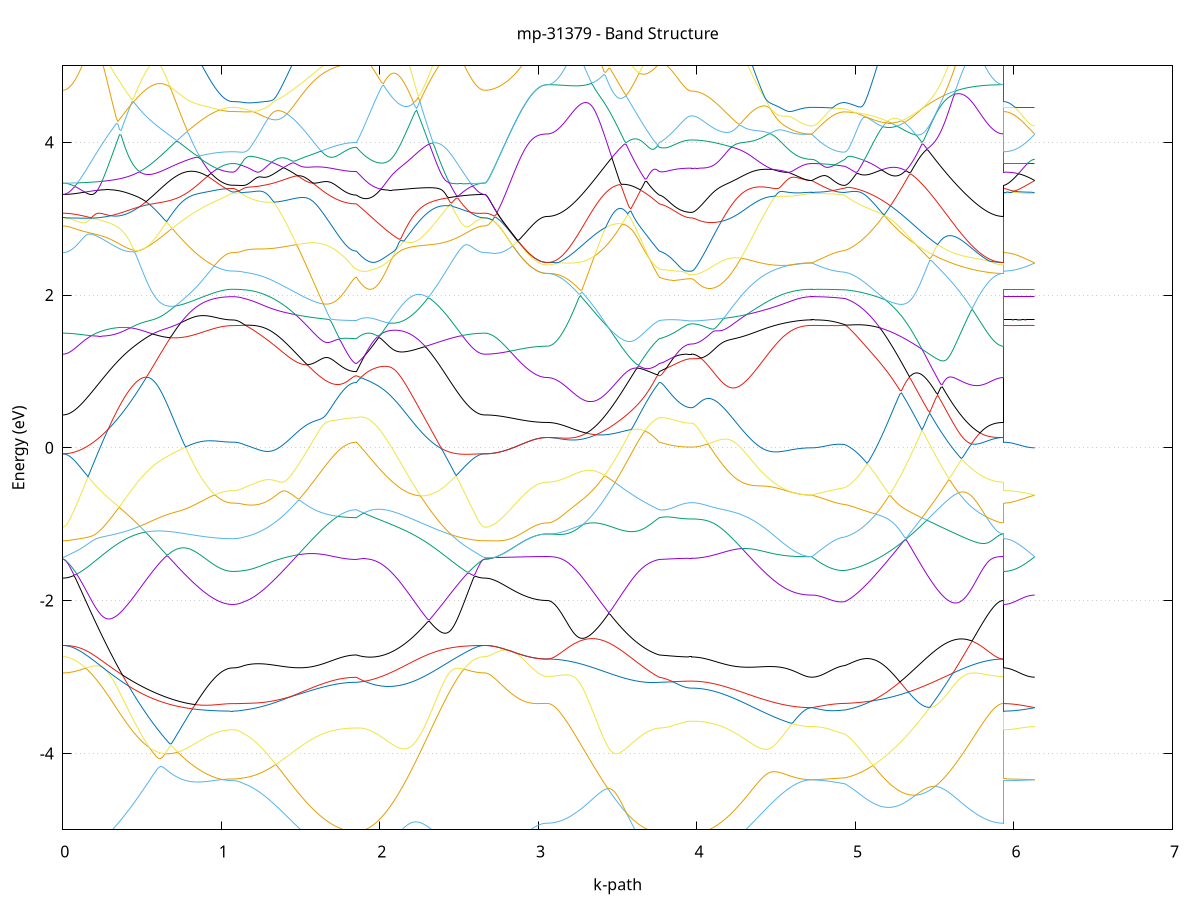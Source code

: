 set title 'mp-31379 - Band Structure'
set xlabel 'k-path'
set ylabel 'Energy (eV)'
set grid y
set yrange [-5:5]
set terminal png size 800,600
set output 'mp-31379_bands_gnuplot.png'
plot '-' using 1:2 with lines notitle, '-' using 1:2 with lines notitle, '-' using 1:2 with lines notitle, '-' using 1:2 with lines notitle, '-' using 1:2 with lines notitle, '-' using 1:2 with lines notitle, '-' using 1:2 with lines notitle, '-' using 1:2 with lines notitle, '-' using 1:2 with lines notitle, '-' using 1:2 with lines notitle, '-' using 1:2 with lines notitle, '-' using 1:2 with lines notitle, '-' using 1:2 with lines notitle, '-' using 1:2 with lines notitle, '-' using 1:2 with lines notitle, '-' using 1:2 with lines notitle, '-' using 1:2 with lines notitle, '-' using 1:2 with lines notitle, '-' using 1:2 with lines notitle, '-' using 1:2 with lines notitle, '-' using 1:2 with lines notitle, '-' using 1:2 with lines notitle, '-' using 1:2 with lines notitle, '-' using 1:2 with lines notitle, '-' using 1:2 with lines notitle, '-' using 1:2 with lines notitle, '-' using 1:2 with lines notitle, '-' using 1:2 with lines notitle, '-' using 1:2 with lines notitle, '-' using 1:2 with lines notitle, '-' using 1:2 with lines notitle, '-' using 1:2 with lines notitle, '-' using 1:2 with lines notitle, '-' using 1:2 with lines notitle, '-' using 1:2 with lines notitle, '-' using 1:2 with lines notitle, '-' using 1:2 with lines notitle, '-' using 1:2 with lines notitle, '-' using 1:2 with lines notitle, '-' using 1:2 with lines notitle, '-' using 1:2 with lines notitle, '-' using 1:2 with lines notitle, '-' using 1:2 with lines notitle, '-' using 1:2 with lines notitle, '-' using 1:2 with lines notitle, '-' using 1:2 with lines notitle, '-' using 1:2 with lines notitle, '-' using 1:2 with lines notitle, '-' using 1:2 with lines notitle, '-' using 1:2 with lines notitle, '-' using 1:2 with lines notitle, '-' using 1:2 with lines notitle, '-' using 1:2 with lines notitle, '-' using 1:2 with lines notitle, '-' using 1:2 with lines notitle, '-' using 1:2 with lines notitle, '-' using 1:2 with lines notitle, '-' using 1:2 with lines notitle, '-' using 1:2 with lines notitle, '-' using 1:2 with lines notitle, '-' using 1:2 with lines notitle, '-' using 1:2 with lines notitle, '-' using 1:2 with lines notitle, '-' using 1:2 with lines notitle
0.000000 -49.269260
0.009933 -49.269260
0.019866 -49.269260
0.029799 -49.269260
0.039732 -49.269160
0.049665 -49.269160
0.059598 -49.269160
0.069531 -49.269160
0.079464 -49.269060
0.089397 -49.269060
0.099330 -49.269060
0.109263 -49.268960
0.119196 -49.268960
0.129129 -49.268860
0.139062 -49.268760
0.148995 -49.268760
0.158928 -49.268660
0.168861 -49.268560
0.178794 -49.268560
0.188727 -49.268460
0.198660 -49.268360
0.208593 -49.268260
0.218526 -49.268160
0.228458 -49.268060
0.238391 -49.267960
0.248324 -49.267860
0.258257 -49.267760
0.268190 -49.267660
0.278123 -49.267560
0.288056 -49.267460
0.297989 -49.267360
0.307922 -49.267260
0.317855 -49.267060
0.327788 -49.266960
0.337721 -49.266860
0.347654 -49.266660
0.357587 -49.266560
0.367520 -49.266460
0.377453 -49.266260
0.387386 -49.266160
0.397319 -49.266060
0.407252 -49.265860
0.417185 -49.265760
0.427118 -49.265560
0.437051 -49.265460
0.446984 -49.265260
0.456917 -49.265160
0.466850 -49.264960
0.476783 -49.264860
0.486716 -49.264660
0.496649 -49.264460
0.506582 -49.264360
0.516515 -49.264160
0.526448 -49.264060
0.536381 -49.263860
0.546314 -49.263760
0.556247 -49.263560
0.566180 -49.263360
0.576113 -49.263260
0.586046 -49.263060
0.595979 -49.262960
0.605912 -49.262760
0.615845 -49.262660
0.625778 -49.262460
0.635711 -49.262360
0.645644 -49.262160
0.655577 -49.262060
0.665510 -49.261860
0.675442 -49.261760
0.685375 -49.261560
0.695308 -49.261460
0.705241 -49.261260
0.715174 -49.261160
0.725107 -49.260960
0.735040 -49.260860
0.744973 -49.260760
0.754906 -49.260660
0.764839 -49.260460
0.774772 -49.260360
0.784705 -49.260260
0.794638 -49.260160
0.804571 -49.259960
0.814504 -49.259860
0.824437 -49.259760
0.834370 -49.259660
0.844303 -49.259560
0.854236 -49.259460
0.864169 -49.259360
0.874102 -49.259260
0.884035 -49.259260
0.893968 -49.259160
0.903901 -49.259060
0.913834 -49.258960
0.923767 -49.258860
0.933700 -49.258860
0.943633 -49.258760
0.953566 -49.258760
0.963499 -49.258660
0.973432 -49.258660
0.983365 -49.258560
0.993298 -49.258560
1.003231 -49.258460
1.013164 -49.258460
1.023097 -49.258460
1.033030 -49.258460
1.042963 -49.258460
1.052896 -49.258360
1.062829 -49.258360
1.072762 -49.258360
1.072762 -49.258360
1.081772 -49.258360
1.090782 -49.258360
1.099793 -49.258360
1.108803 -49.258460
1.117814 -49.258460
1.126824 -49.258460
1.135834 -49.258460
1.144845 -49.258460
1.144845 -49.258460
1.154811 -49.258560
1.164777 -49.258560
1.174743 -49.258560
1.184709 -49.258560
1.194675 -49.258660
1.204641 -49.258660
1.214607 -49.258660
1.224573 -49.258760
1.234539 -49.258760
1.244505 -49.258860
1.254471 -49.258860
1.264437 -49.258860
1.274403 -49.258960
1.284369 -49.258960
1.294335 -49.259060
1.304301 -49.259060
1.314267 -49.259060
1.324233 -49.259160
1.334199 -49.259160
1.344165 -49.259260
1.354131 -49.259260
1.364097 -49.259360
1.374063 -49.259360
1.384029 -49.259460
1.393995 -49.259460
1.403961 -49.259560
1.413927 -49.259560
1.423893 -49.259660
1.433859 -49.259660
1.443825 -49.259760
1.453791 -49.259760
1.463757 -49.259860
1.473723 -49.259860
1.483689 -49.259960
1.493655 -49.259960
1.503621 -49.260060
1.513587 -49.260060
1.523553 -49.260160
1.533519 -49.260160
1.543485 -49.260260
1.553451 -49.260260
1.563417 -49.260360
1.573383 -49.260360
1.583349 -49.260460
1.593315 -49.260460
1.603281 -49.260460
1.613247 -49.260560
1.623213 -49.260560
1.633179 -49.260660
1.643145 -49.260660
1.653111 -49.260660
1.663077 -49.260760
1.673043 -49.260760
1.683009 -49.260760
1.692975 -49.260860
1.702941 -49.260860
1.712907 -49.260860
1.722873 -49.260960
1.732839 -49.260960
1.742805 -49.260960
1.752771 -49.260960
1.762737 -49.260960
1.772703 -49.261060
1.782669 -49.261060
1.792635 -49.261060
1.802601 -49.261060
1.812567 -49.261060
1.822533 -49.261060
1.832499 -49.261060
1.842465 -49.261060
1.852431 -49.261060
1.852431 -49.261060
1.862425 -49.260960
1.872420 -49.260760
1.882414 -49.260660
1.892408 -49.260460
1.902402 -49.260460
1.912396 -49.260560
1.922390 -49.260760
1.932385 -49.260860
1.942379 -49.260960
1.952373 -49.261160
1.962367 -49.261360
1.972361 -49.261460
1.982355 -49.261660
1.992350 -49.261760
2.002344 -49.261960
2.012338 -49.262060
2.022332 -49.262260
2.032326 -49.262360
2.042320 -49.262560
2.052315 -49.262760
2.062309 -49.262860
2.072303 -49.263060
2.082297 -49.263160
2.092291 -49.263360
2.102285 -49.263560
2.112280 -49.263660
2.122274 -49.263860
2.132268 -49.263960
2.142262 -49.264160
2.152256 -49.264360
2.162251 -49.264460
2.172245 -49.264660
2.182239 -49.264760
2.192233 -49.264960
2.202227 -49.265060
2.212221 -49.265260
2.222215 -49.265360
2.232210 -49.265560
2.242204 -49.265660
2.252198 -49.265860
2.262192 -49.265960
2.272186 -49.266160
2.282181 -49.266260
2.292175 -49.266460
2.302169 -49.266560
2.312163 -49.266660
2.322157 -49.266860
2.332151 -49.266960
2.342146 -49.267060
2.352140 -49.267160
2.362134 -49.267360
2.372128 -49.267460
2.382122 -49.267560
2.392116 -49.267660
2.402111 -49.267760
2.412105 -49.267860
2.422099 -49.267960
2.432093 -49.268060
2.442087 -49.268160
2.452081 -49.268260
2.462076 -49.268360
2.472070 -49.268460
2.482064 -49.268560
2.492058 -49.268560
2.502052 -49.268660
2.512046 -49.268760
2.522041 -49.268760
2.532035 -49.268860
2.542029 -49.268960
2.552023 -49.268960
2.562017 -49.269060
2.572011 -49.269060
2.582006 -49.269060
2.592000 -49.269160
2.601994 -49.269160
2.611988 -49.269160
2.621982 -49.269160
2.631976 -49.269260
2.641971 -49.269260
2.651965 -49.269260
2.661959 -49.269260
2.661959 -49.269260
2.671790 -49.269260
2.681622 -49.269260
2.691454 -49.269260
2.701285 -49.269260
2.711117 -49.269260
2.720948 -49.269260
2.730780 -49.269260
2.740612 -49.269260
2.750443 -49.269260
2.760275 -49.269160
2.770106 -49.269160
2.779938 -49.269160
2.789770 -49.269160
2.799601 -49.269160
2.809433 -49.269160
2.819264 -49.269160
2.829096 -49.269160
2.838928 -49.269160
2.848759 -49.269160
2.858591 -49.269160
2.868422 -49.269060
2.878254 -49.269060
2.888086 -49.269060
2.897917 -49.269060
2.907749 -49.269060
2.917580 -49.269060
2.927412 -49.269060
2.937243 -49.269060
2.947075 -49.269060
2.956907 -49.269060
2.966738 -49.269060
2.976570 -49.269060
2.986401 -49.269060
2.996233 -49.268960
3.006065 -49.268960
3.015896 -49.268960
3.025728 -49.268960
3.035559 -49.268960
3.045391 -49.268960
3.055223 -49.268960
3.055223 -49.268960
3.065189 -49.268960
3.075155 -49.268960
3.085121 -49.268960
3.095087 -49.268960
3.105053 -49.268960
3.115019 -49.268960
3.124985 -49.268860
3.134951 -49.268860
3.144917 -49.268860
3.154883 -49.268760
3.164849 -49.268760
3.174815 -49.268660
3.184781 -49.268660
3.194747 -49.268560
3.204713 -49.268460
3.214679 -49.268460
3.224645 -49.268360
3.234611 -49.268260
3.244577 -49.268260
3.254543 -49.268160
3.264509 -49.268060
3.274475 -49.267960
3.284441 -49.267860
3.294407 -49.267760
3.304373 -49.267660
3.314339 -49.267560
3.324305 -49.267460
3.334271 -49.267360
3.344237 -49.267260
3.354203 -49.267160
3.364169 -49.267060
3.374135 -49.266860
3.384101 -49.266760
3.394067 -49.266660
3.404033 -49.266560
3.413999 -49.266360
3.423965 -49.266260
3.433931 -49.266160
3.443897 -49.265960
3.453863 -49.265860
3.463829 -49.265660
3.473795 -49.265560
3.483761 -49.265360
3.493727 -49.265260
3.503693 -49.265160
3.513659 -49.264960
3.523625 -49.264860
3.533591 -49.264660
3.543557 -49.264460
3.553523 -49.264360
3.563489 -49.264160
3.573455 -49.264060
3.583421 -49.263860
3.593387 -49.263760
3.603353 -49.263560
3.613319 -49.263460
3.623285 -49.263260
3.633251 -49.263060
3.643217 -49.262960
3.653183 -49.262760
3.663149 -49.262660
3.673115 -49.262460
3.683081 -49.262260
3.693047 -49.262160
3.703013 -49.261960
3.712979 -49.261860
3.722945 -49.261660
3.732911 -49.261560
3.742877 -49.261360
3.752843 -49.261260
3.762809 -49.261060
3.762809 -49.261060
3.772482 -49.261060
3.782155 -49.260960
3.791828 -49.260960
3.801501 -49.260960
3.811173 -49.260860
3.820846 -49.260860
3.830519 -49.260860
3.840192 -49.260760
3.849865 -49.260760
3.859538 -49.260760
3.869211 -49.260660
3.878884 -49.260660
3.888557 -49.260660
3.898229 -49.260560
3.907902 -49.260560
3.917575 -49.260560
3.927248 -49.260560
3.936921 -49.260460
3.946594 -49.260460
3.956267 -49.260460
3.965940 -49.260460
3.965940 -49.260460
3.975921 -49.260460
3.985902 -49.260460
3.995883 -49.260460
4.005864 -49.260460
4.015845 -49.260460
4.025826 -49.260360
4.035807 -49.260360
4.045788 -49.260360
4.055769 -49.260360
4.065750 -49.260360
4.075731 -49.260360
4.085712 -49.260260
4.095693 -49.260260
4.105674 -49.260260
4.115655 -49.260260
4.125636 -49.260260
4.135617 -49.260160
4.145598 -49.260160
4.155579 -49.260160
4.165560 -49.260060
4.175541 -49.260060
4.185522 -49.260060
4.195503 -49.259960
4.205484 -49.259960
4.215465 -49.259960
4.225446 -49.259860
4.235427 -49.259860
4.245408 -49.259860
4.255389 -49.259760
4.265370 -49.259760
4.275351 -49.259660
4.285332 -49.259660
4.295313 -49.259660
4.305294 -49.259560
4.315275 -49.259560
4.325256 -49.259460
4.335237 -49.259460
4.345218 -49.259460
4.355199 -49.259360
4.365180 -49.259360
4.375161 -49.259260
4.385142 -49.259260
4.395123 -49.259160
4.405104 -49.259160
4.415085 -49.259160
4.425066 -49.259060
4.435047 -49.259060
4.445028 -49.258960
4.455009 -49.258960
4.464990 -49.258960
4.474971 -49.258860
4.484952 -49.258860
4.494933 -49.258860
4.504914 -49.258760
4.514895 -49.258760
4.524876 -49.258760
4.534857 -49.258660
4.544838 -49.258660
4.554820 -49.258660
4.564801 -49.258560
4.574782 -49.258560
4.584763 -49.258560
4.594744 -49.258560
4.604725 -49.258560
4.614706 -49.258460
4.624687 -49.258460
4.634668 -49.258460
4.644649 -49.258460
4.654630 -49.258460
4.664611 -49.258460
4.674592 -49.258460
4.684573 -49.258360
4.694554 -49.258360
4.704535 -49.258360
4.714516 -49.258360
4.724497 -49.258360
4.724497 -49.258360
4.734469 -49.258360
4.744442 -49.258360
4.754415 -49.258360
4.764388 -49.258360
4.774361 -49.258360
4.784333 -49.258360
4.794306 -49.258360
4.804279 -49.258360
4.814252 -49.258360
4.824224 -49.258460
4.834197 -49.258460
4.844170 -49.258460
4.854143 -49.258460
4.864115 -49.258460
4.874088 -49.258460
4.884061 -49.258460
4.894034 -49.258460
4.904006 -49.258460
4.913979 -49.258460
4.923952 -49.258460
4.933925 -49.258460
4.933925 -49.258460
4.943832 -49.258560
4.953740 -49.258560
4.963648 -49.258660
4.973556 -49.258660
4.983463 -49.258760
4.993371 -49.258760
5.003279 -49.258860
5.013186 -49.258860
5.023094 -49.258960
5.033002 -49.259060
5.042909 -49.259160
5.052817 -49.259160
5.062725 -49.259260
5.072633 -49.259360
5.082540 -49.259460
5.092448 -49.259560
5.102356 -49.259660
5.112263 -49.259760
5.122171 -49.259860
5.132079 -49.259960
5.141987 -49.260060
5.151894 -49.260260
5.161802 -49.260360
5.171710 -49.260460
5.181617 -49.260560
5.191525 -49.260760
5.201433 -49.260860
5.211341 -49.260960
5.221248 -49.261060
5.231156 -49.261260
5.241064 -49.261360
5.250971 -49.261560
5.260879 -49.261660
5.270787 -49.261760
5.280694 -49.261960
5.290602 -49.262060
5.300510 -49.262260
5.310418 -49.262360
5.320325 -49.262560
5.330233 -49.262660
5.340141 -49.262860
5.350048 -49.262960
5.359956 -49.263160
5.369864 -49.263360
5.379772 -49.263460
5.389679 -49.263660
5.399587 -49.263760
5.409495 -49.263960
5.419402 -49.264060
5.429310 -49.264260
5.439218 -49.264360
5.449125 -49.264560
5.459033 -49.264660
5.468941 -49.264860
5.478849 -49.264960
5.488756 -49.265160
5.498664 -49.265260
5.508572 -49.265460
5.518479 -49.265560
5.528387 -49.265760
5.538295 -49.265860
5.548203 -49.265960
5.558110 -49.266160
5.568018 -49.266260
5.577926 -49.266360
5.587833 -49.266560
5.597741 -49.266660
5.607649 -49.266760
5.617556 -49.266860
5.627464 -49.267060
5.637372 -49.267160
5.647280 -49.267260
5.657187 -49.267360
5.667095 -49.267460
5.677003 -49.267560
5.686910 -49.267660
5.696818 -49.267760
5.706726 -49.267860
5.716634 -49.267960
5.726541 -49.268060
5.736449 -49.268160
5.746357 -49.268260
5.756264 -49.268260
5.766172 -49.268360
5.776080 -49.268460
5.785987 -49.268560
5.795895 -49.268560
5.805803 -49.268660
5.815711 -49.268660
5.825618 -49.268760
5.835526 -49.268760
5.845434 -49.268860
5.855341 -49.268860
5.865249 -49.268860
5.875157 -49.268960
5.885065 -49.268960
5.894972 -49.268960
5.904880 -49.268960
5.914788 -49.268960
5.924695 -49.268960
5.934603 -49.268960
5.934603 -49.258360
5.944435 -49.258360
5.954266 -49.258360
5.964098 -49.258360
5.973929 -49.258360
5.983761 -49.258360
5.993593 -49.258360
6.003424 -49.258360
6.013256 -49.258360
6.023087 -49.258360
6.032919 -49.258360
6.042751 -49.258360
6.052582 -49.258360
6.062414 -49.258360
6.072245 -49.258360
6.082077 -49.258360
6.091909 -49.258360
6.101740 -49.258360
6.111572 -49.258360
6.121403 -49.258360
6.131235 -49.258360
e
0.000000 -49.255060
0.009933 -49.255060
0.019866 -49.255060
0.029799 -49.255060
0.039732 -49.255060
0.049665 -49.255060
0.059598 -49.255060
0.069531 -49.255060
0.079464 -49.255060
0.089397 -49.255060
0.099330 -49.255060
0.109263 -49.255060
0.119196 -49.255160
0.129129 -49.255160
0.139062 -49.255160
0.148995 -49.255160
0.158928 -49.255160
0.168861 -49.255260
0.178794 -49.255260
0.188727 -49.255260
0.198660 -49.255360
0.208593 -49.255360
0.218526 -49.255360
0.228458 -49.255360
0.238391 -49.255460
0.248324 -49.255460
0.258257 -49.255460
0.268190 -49.255560
0.278123 -49.255560
0.288056 -49.255660
0.297989 -49.255660
0.307922 -49.255660
0.317855 -49.255760
0.327788 -49.255760
0.337721 -49.255860
0.347654 -49.255860
0.357587 -49.255860
0.367520 -49.255960
0.377453 -49.255960
0.387386 -49.256060
0.397319 -49.256060
0.407252 -49.256160
0.417185 -49.256160
0.427118 -49.256260
0.437051 -49.256260
0.446984 -49.256360
0.456917 -49.256360
0.466850 -49.256460
0.476783 -49.256460
0.486716 -49.256560
0.496649 -49.256560
0.506582 -49.256660
0.516515 -49.256660
0.526448 -49.256760
0.536381 -49.256760
0.546314 -49.256760
0.556247 -49.256860
0.566180 -49.256860
0.576113 -49.256960
0.586046 -49.256960
0.595979 -49.257060
0.605912 -49.257060
0.615845 -49.257160
0.625778 -49.257160
0.635711 -49.257260
0.645644 -49.257260
0.655577 -49.257360
0.665510 -49.257360
0.675442 -49.257460
0.685375 -49.257460
0.695308 -49.257460
0.705241 -49.257560
0.715174 -49.257560
0.725107 -49.257660
0.735040 -49.257660
0.744973 -49.257660
0.754906 -49.257760
0.764839 -49.257760
0.774772 -49.257860
0.784705 -49.257860
0.794638 -49.257860
0.804571 -49.257960
0.814504 -49.257960
0.824437 -49.257960
0.834370 -49.258060
0.844303 -49.258060
0.854236 -49.258060
0.864169 -49.258060
0.874102 -49.258160
0.884035 -49.258160
0.893968 -49.258160
0.903901 -49.258160
0.913834 -49.258260
0.923767 -49.258260
0.933700 -49.258260
0.943633 -49.258260
0.953566 -49.258260
0.963499 -49.258260
0.973432 -49.258360
0.983365 -49.258360
0.993298 -49.258360
1.003231 -49.258360
1.013164 -49.258360
1.023097 -49.258360
1.033030 -49.258360
1.042963 -49.258360
1.052896 -49.258360
1.062829 -49.258360
1.072762 -49.258360
1.072762 -49.258360
1.081772 -49.258360
1.090782 -49.258360
1.099793 -49.258360
1.108803 -49.258360
1.117814 -49.258360
1.126824 -49.258360
1.135834 -49.258360
1.144845 -49.258360
1.144845 -49.258360
1.154811 -49.258360
1.164777 -49.258360
1.174743 -49.258360
1.184709 -49.258360
1.194675 -49.258360
1.204641 -49.258360
1.214607 -49.258360
1.224573 -49.258360
1.234539 -49.258360
1.244505 -49.258360
1.254471 -49.258360
1.264437 -49.258360
1.274403 -49.258460
1.284369 -49.258460
1.294335 -49.258460
1.304301 -49.258460
1.314267 -49.258460
1.324233 -49.258460
1.334199 -49.258560
1.344165 -49.258560
1.354131 -49.258560
1.364097 -49.258560
1.374063 -49.258660
1.384029 -49.258660
1.393995 -49.258660
1.403961 -49.258660
1.413927 -49.258760
1.423893 -49.258760
1.433859 -49.258760
1.443825 -49.258860
1.453791 -49.258860
1.463757 -49.258860
1.473723 -49.258960
1.483689 -49.258960
1.493655 -49.258960
1.503621 -49.258960
1.513587 -49.259060
1.523553 -49.259060
1.533519 -49.259060
1.543485 -49.259160
1.553451 -49.259160
1.563417 -49.259160
1.573383 -49.259260
1.583349 -49.259260
1.593315 -49.259260
1.603281 -49.259360
1.613247 -49.259360
1.623213 -49.259360
1.633179 -49.259360
1.643145 -49.259460
1.653111 -49.259460
1.663077 -49.259460
1.673043 -49.259460
1.683009 -49.259560
1.692975 -49.259560
1.702941 -49.259560
1.712907 -49.259560
1.722873 -49.259560
1.732839 -49.259660
1.742805 -49.259660
1.752771 -49.259660
1.762737 -49.259660
1.772703 -49.259660
1.782669 -49.259660
1.792635 -49.259660
1.802601 -49.259660
1.812567 -49.259660
1.822533 -49.259660
1.832499 -49.259760
1.842465 -49.259760
1.852431 -49.259760
1.852431 -49.259760
1.862425 -49.259860
1.872420 -49.259960
1.882414 -49.260160
1.892408 -49.260260
1.902402 -49.260360
1.912396 -49.260160
1.922390 -49.260060
1.932385 -49.259860
1.942379 -49.259760
1.952373 -49.259660
1.962367 -49.259460
1.972361 -49.259360
1.982355 -49.259260
1.992350 -49.259060
2.002344 -49.258960
2.012338 -49.258860
2.022332 -49.258760
2.032326 -49.258560
2.042320 -49.258460
2.052315 -49.258360
2.062309 -49.258260
2.072303 -49.258160
2.082297 -49.257960
2.092291 -49.257860
2.102285 -49.257760
2.112280 -49.257660
2.122274 -49.257560
2.132268 -49.257460
2.142262 -49.257360
2.152256 -49.257260
2.162251 -49.257160
2.172245 -49.257060
2.182239 -49.256960
2.192233 -49.256960
2.202227 -49.256860
2.212221 -49.256760
2.222215 -49.256660
2.232210 -49.256560
2.242204 -49.256460
2.252198 -49.256460
2.262192 -49.256360
2.272186 -49.256260
2.282181 -49.256260
2.292175 -49.256160
2.302169 -49.256060
2.312163 -49.256060
2.322157 -49.255960
2.332151 -49.255960
2.342146 -49.255860
2.352140 -49.255760
2.362134 -49.255760
2.372128 -49.255660
2.382122 -49.255660
2.392116 -49.255560
2.402111 -49.255560
2.412105 -49.255560
2.422099 -49.255460
2.432093 -49.255460
2.442087 -49.255360
2.452081 -49.255360
2.462076 -49.255360
2.472070 -49.255260
2.482064 -49.255260
2.492058 -49.255260
2.502052 -49.255260
2.512046 -49.255160
2.522041 -49.255160
2.532035 -49.255160
2.542029 -49.255160
2.552023 -49.255060
2.562017 -49.255060
2.572011 -49.255060
2.582006 -49.255060
2.592000 -49.255060
2.601994 -49.255060
2.611988 -49.255060
2.621982 -49.255060
2.631976 -49.255060
2.641971 -49.255060
2.651965 -49.255060
2.661959 -49.255060
2.661959 -49.255060
2.671790 -49.255060
2.681622 -49.255060
2.691454 -49.255060
2.701285 -49.255060
2.711117 -49.255060
2.720948 -49.255060
2.730780 -49.255060
2.740612 -49.255060
2.750443 -49.255060
2.760275 -49.255060
2.770106 -49.255060
2.779938 -49.255060
2.789770 -49.255060
2.799601 -49.255060
2.809433 -49.255060
2.819264 -49.255060
2.829096 -49.255160
2.838928 -49.255160
2.848759 -49.255160
2.858591 -49.255160
2.868422 -49.255160
2.878254 -49.255160
2.888086 -49.255160
2.897917 -49.255160
2.907749 -49.255160
2.917580 -49.255160
2.927412 -49.255260
2.937243 -49.255260
2.947075 -49.255260
2.956907 -49.255260
2.966738 -49.255260
2.976570 -49.255260
2.986401 -49.255260
2.996233 -49.255260
3.006065 -49.255260
3.015896 -49.255260
3.025728 -49.255260
3.035559 -49.255260
3.045391 -49.255260
3.055223 -49.255260
3.055223 -49.255260
3.065189 -49.255260
3.075155 -49.255260
3.085121 -49.255260
3.095087 -49.255260
3.105053 -49.255260
3.115019 -49.255260
3.124985 -49.255260
3.134951 -49.255360
3.144917 -49.255360
3.154883 -49.255360
3.164849 -49.255360
3.174815 -49.255360
3.184781 -49.255360
3.194747 -49.255460
3.204713 -49.255460
3.214679 -49.255460
3.224645 -49.255460
3.234611 -49.255460
3.244577 -49.255560
3.254543 -49.255560
3.264509 -49.255560
3.274475 -49.255660
3.284441 -49.255660
3.294407 -49.255660
3.304373 -49.255760
3.314339 -49.255760
3.324305 -49.255860
3.334271 -49.255860
3.344237 -49.255860
3.354203 -49.255960
3.364169 -49.255960
3.374135 -49.256060
3.384101 -49.256060
3.394067 -49.256160
3.404033 -49.256260
3.413999 -49.256260
3.423965 -49.256360
3.433931 -49.256360
3.443897 -49.256460
3.453863 -49.256560
3.463829 -49.256560
3.473795 -49.256660
3.483761 -49.256760
3.493727 -49.256860
3.503693 -49.256860
3.513659 -49.256960
3.523625 -49.257060
3.533591 -49.257160
3.543557 -49.257260
3.553523 -49.257360
3.563489 -49.257460
3.573455 -49.257560
3.583421 -49.257560
3.593387 -49.257660
3.603353 -49.257760
3.613319 -49.257960
3.623285 -49.258060
3.633251 -49.258160
3.643217 -49.258260
3.653183 -49.258360
3.663149 -49.258460
3.673115 -49.258560
3.683081 -49.258660
3.693047 -49.258860
3.703013 -49.258960
3.712979 -49.259060
3.722945 -49.259160
3.732911 -49.259360
3.742877 -49.259460
3.752843 -49.259560
3.762809 -49.259760
3.762809 -49.259760
3.772482 -49.259760
3.782155 -49.259760
3.791828 -49.259860
3.801501 -49.259860
3.811173 -49.259860
3.820846 -49.259860
3.830519 -49.259960
3.840192 -49.259960
3.849865 -49.259960
3.859538 -49.260060
3.869211 -49.260060
3.878884 -49.260060
3.888557 -49.260160
3.898229 -49.260160
3.907902 -49.260160
3.917575 -49.260260
3.927248 -49.260260
3.936921 -49.260260
3.946594 -49.260260
3.956267 -49.260360
3.965940 -49.260360
3.965940 -49.260360
3.975921 -49.260360
3.985902 -49.260360
3.995883 -49.260360
4.005864 -49.260260
4.015845 -49.260260
4.025826 -49.260260
4.035807 -49.260260
4.045788 -49.260260
4.055769 -49.260260
4.065750 -49.260260
4.075731 -49.260260
4.085712 -49.260160
4.095693 -49.260160
4.105674 -49.260160
4.115655 -49.260160
4.125636 -49.260160
4.135617 -49.260060
4.145598 -49.260060
4.155579 -49.260060
4.165560 -49.259960
4.175541 -49.259960
4.185522 -49.259960
4.195503 -49.259960
4.205484 -49.259860
4.215465 -49.259860
4.225446 -49.259860
4.235427 -49.259760
4.245408 -49.259760
4.255389 -49.259660
4.265370 -49.259660
4.275351 -49.259660
4.285332 -49.259560
4.295313 -49.259560
4.305294 -49.259560
4.315275 -49.259460
4.325256 -49.259460
4.335237 -49.259360
4.345218 -49.259360
4.355199 -49.259360
4.365180 -49.259260
4.375161 -49.259260
4.385142 -49.259160
4.395123 -49.259160
4.405104 -49.259160
4.415085 -49.259060
4.425066 -49.259060
4.435047 -49.258960
4.445028 -49.258960
4.455009 -49.258960
4.464990 -49.258860
4.474971 -49.258860
4.484952 -49.258860
4.494933 -49.258760
4.504914 -49.258760
4.514895 -49.258760
4.524876 -49.258660
4.534857 -49.258660
4.544838 -49.258660
4.554820 -49.258660
4.564801 -49.258560
4.574782 -49.258560
4.584763 -49.258560
4.594744 -49.258560
4.604725 -49.258460
4.614706 -49.258460
4.624687 -49.258460
4.634668 -49.258460
4.644649 -49.258460
4.654630 -49.258460
4.664611 -49.258460
4.674592 -49.258360
4.684573 -49.258360
4.694554 -49.258360
4.704535 -49.258360
4.714516 -49.258360
4.724497 -49.258360
4.724497 -49.258360
4.734469 -49.258360
4.744442 -49.258360
4.754415 -49.258360
4.764388 -49.258360
4.774361 -49.258360
4.784333 -49.258360
4.794306 -49.258360
4.804279 -49.258360
4.814252 -49.258360
4.824224 -49.258360
4.834197 -49.258360
4.844170 -49.258360
4.854143 -49.258360
4.864115 -49.258360
4.874088 -49.258360
4.884061 -49.258360
4.894034 -49.258360
4.904006 -49.258360
4.913979 -49.258360
4.923952 -49.258360
4.933925 -49.258360
4.933925 -49.258360
4.943832 -49.258360
4.953740 -49.258360
4.963648 -49.258360
4.973556 -49.258360
4.983463 -49.258260
4.993371 -49.258260
5.003279 -49.258260
5.013186 -49.258260
5.023094 -49.258260
5.033002 -49.258260
5.042909 -49.258160
5.052817 -49.258160
5.062725 -49.258160
5.072633 -49.258160
5.082540 -49.258060
5.092448 -49.258060
5.102356 -49.258060
5.112263 -49.258060
5.122171 -49.257960
5.132079 -49.257960
5.141987 -49.257960
5.151894 -49.257860
5.161802 -49.257860
5.171710 -49.257860
5.181617 -49.257760
5.191525 -49.257760
5.201433 -49.257760
5.211341 -49.257660
5.221248 -49.257660
5.231156 -49.257560
5.241064 -49.257560
5.250971 -49.257560
5.260879 -49.257460
5.270787 -49.257460
5.280694 -49.257360
5.290602 -49.257360
5.300510 -49.257360
5.310418 -49.257260
5.320325 -49.257260
5.330233 -49.257160
5.340141 -49.257160
5.350048 -49.257060
5.359956 -49.257060
5.369864 -49.257060
5.379772 -49.256960
5.389679 -49.256960
5.399587 -49.256860
5.409495 -49.256860
5.419402 -49.256760
5.429310 -49.256760
5.439218 -49.256660
5.449125 -49.256660
5.459033 -49.256560
5.468941 -49.256560
5.478849 -49.256560
5.488756 -49.256460
5.498664 -49.256460
5.508572 -49.256360
5.518479 -49.256360
5.528387 -49.256260
5.538295 -49.256260
5.548203 -49.256160
5.558110 -49.256160
5.568018 -49.256160
5.577926 -49.256060
5.587833 -49.256060
5.597741 -49.255960
5.607649 -49.255960
5.617556 -49.255960
5.627464 -49.255860
5.637372 -49.255860
5.647280 -49.255860
5.657187 -49.255760
5.667095 -49.255760
5.677003 -49.255760
5.686910 -49.255660
5.696818 -49.255660
5.706726 -49.255660
5.716634 -49.255560
5.726541 -49.255560
5.736449 -49.255560
5.746357 -49.255560
5.756264 -49.255460
5.766172 -49.255460
5.776080 -49.255460
5.785987 -49.255460
5.795895 -49.255360
5.805803 -49.255360
5.815711 -49.255360
5.825618 -49.255360
5.835526 -49.255360
5.845434 -49.255360
5.855341 -49.255360
5.865249 -49.255260
5.875157 -49.255260
5.885065 -49.255260
5.894972 -49.255260
5.904880 -49.255260
5.914788 -49.255260
5.924695 -49.255260
5.934603 -49.255260
5.934603 -49.258360
5.944435 -49.258360
5.954266 -49.258360
5.964098 -49.258360
5.973929 -49.258360
5.983761 -49.258360
5.993593 -49.258360
6.003424 -49.258360
6.013256 -49.258360
6.023087 -49.258360
6.032919 -49.258360
6.042751 -49.258360
6.052582 -49.258360
6.062414 -49.258360
6.072245 -49.258360
6.082077 -49.258360
6.091909 -49.258360
6.101740 -49.258360
6.111572 -49.258360
6.121403 -49.258360
6.131235 -49.258360
e
0.000000 -48.398660
0.009933 -48.398660
0.019866 -48.398560
0.029799 -48.398460
0.039732 -48.398260
0.049665 -48.397960
0.059598 -48.397660
0.069531 -48.397360
0.079464 -48.396860
0.089397 -48.396460
0.099330 -48.395860
0.109263 -48.395360
0.119196 -48.394660
0.129129 -48.393960
0.139062 -48.393260
0.148995 -48.392460
0.158928 -48.391660
0.168861 -48.390760
0.178794 -48.389760
0.188727 -48.388860
0.198660 -48.387760
0.208593 -48.386660
0.218526 -48.385560
0.228458 -48.384360
0.238391 -48.383160
0.248324 -48.381860
0.258257 -48.380560
0.268190 -48.379260
0.278123 -48.377860
0.288056 -48.376460
0.297989 -48.374960
0.307922 -48.373460
0.317855 -48.371960
0.327788 -48.370360
0.337721 -48.368760
0.347654 -48.367160
0.357587 -48.365460
0.367520 -48.363760
0.377453 -48.362060
0.387386 -48.360260
0.397319 -48.358560
0.407252 -48.356760
0.417185 -48.354860
0.427118 -48.353060
0.437051 -48.351160
0.446984 -48.349360
0.456917 -48.347460
0.466850 -48.345560
0.476783 -48.343560
0.486716 -48.341660
0.496649 -48.339760
0.506582 -48.337760
0.516515 -48.335860
0.526448 -48.333860
0.536381 -48.331960
0.546314 -48.329960
0.556247 -48.328060
0.566180 -48.326060
0.576113 -48.324060
0.586046 -48.322160
0.595979 -48.320260
0.605912 -48.318260
0.615845 -48.316360
0.625778 -48.314460
0.635711 -48.312560
0.645644 -48.310660
0.655577 -48.308860
0.665510 -48.306960
0.675442 -48.305160
0.685375 -48.303360
0.695308 -48.301560
0.705241 -48.299860
0.715174 -48.298060
0.725107 -48.296360
0.735040 -48.294760
0.744973 -48.293060
0.754906 -48.291460
0.764839 -48.289960
0.774772 -48.288360
0.784705 -48.286860
0.794638 -48.285460
0.804571 -48.283960
0.814504 -48.282560
0.824437 -48.281260
0.834370 -48.279960
0.844303 -48.278760
0.854236 -48.277460
0.864169 -48.276360
0.874102 -48.275260
0.884035 -48.274160
0.893968 -48.273160
0.903901 -48.272160
0.913834 -48.271260
0.923767 -48.270360
0.933700 -48.269560
0.943633 -48.268760
0.953566 -48.268060
0.963499 -48.267460
0.973432 -48.266860
0.983365 -48.266260
0.993298 -48.265760
1.003231 -48.265360
1.013164 -48.264960
1.023097 -48.264660
1.033030 -48.264460
1.042963 -48.264260
1.052896 -48.264060
1.062829 -48.263960
1.072762 -48.263960
1.072762 -48.263960
1.081772 -48.263960
1.090782 -48.264060
1.099793 -48.264160
1.108803 -48.264360
1.117814 -48.264560
1.126824 -48.264760
1.135834 -48.265160
1.144845 -48.265460
1.144845 -48.265460
1.154811 -48.265760
1.164777 -48.266060
1.174743 -48.266360
1.184709 -48.266660
1.194675 -48.266960
1.204641 -48.267260
1.214607 -48.267560
1.224573 -48.267860
1.234539 -48.268160
1.244505 -48.268460
1.254471 -48.268760
1.264437 -48.269060
1.274403 -48.269360
1.284369 -48.269660
1.294335 -48.269960
1.304301 -48.270260
1.314267 -48.270560
1.324233 -48.270860
1.334199 -48.271160
1.344165 -48.271460
1.354131 -48.271760
1.364097 -48.272060
1.374063 -48.272360
1.384029 -48.272660
1.393995 -48.272960
1.403961 -48.273160
1.413927 -48.273460
1.423893 -48.273760
1.433859 -48.274060
1.443825 -48.274260
1.453791 -48.274560
1.463757 -48.274760
1.473723 -48.275060
1.483689 -48.275360
1.493655 -48.275560
1.503621 -48.275760
1.513587 -48.276060
1.523553 -48.276260
1.533519 -48.276460
1.543485 -48.276760
1.553451 -48.276960
1.563417 -48.277160
1.573383 -48.277360
1.583349 -48.277560
1.593315 -48.277760
1.603281 -48.277960
1.613247 -48.278160
1.623213 -48.278260
1.633179 -48.278460
1.643145 -48.278660
1.653111 -48.278760
1.663077 -48.278960
1.673043 -48.279060
1.683009 -48.279260
1.692975 -48.279360
1.702941 -48.279460
1.712907 -48.279560
1.722873 -48.279660
1.732839 -48.279760
1.742805 -48.279860
1.752771 -48.279960
1.762737 -48.280060
1.772703 -48.280060
1.782669 -48.280160
1.792635 -48.280160
1.802601 -48.280260
1.812567 -48.280260
1.822533 -48.280360
1.832499 -48.280360
1.842465 -48.280360
1.852431 -48.280360
1.852431 -48.280360
1.862425 -48.277660
1.872420 -48.274860
1.882414 -48.272160
1.892408 -48.269460
1.902402 -48.266860
1.912396 -48.268860
1.922390 -48.271660
1.932385 -48.274360
1.942379 -48.277060
1.952373 -48.279760
1.962367 -48.282560
1.972361 -48.285260
1.982355 -48.287960
1.992350 -48.290660
2.002344 -48.293360
2.012338 -48.295960
2.022332 -48.298660
2.032326 -48.301260
2.042320 -48.303960
2.052315 -48.306560
2.062309 -48.309160
2.072303 -48.311760
2.082297 -48.314260
2.092291 -48.316860
2.102285 -48.319360
2.112280 -48.321860
2.122274 -48.324360
2.132268 -48.326760
2.142262 -48.329160
2.152256 -48.331560
2.162251 -48.333960
2.172245 -48.336260
2.182239 -48.338560
2.192233 -48.340860
2.202227 -48.343160
2.212221 -48.345360
2.222215 -48.347560
2.232210 -48.349660
2.242204 -48.351760
2.252198 -48.353860
2.262192 -48.355860
2.272186 -48.357860
2.282181 -48.359860
2.292175 -48.361760
2.302169 -48.363660
2.312163 -48.365460
2.322157 -48.367260
2.332151 -48.368960
2.342146 -48.370760
2.352140 -48.372360
2.362134 -48.373960
2.372128 -48.375560
2.382122 -48.377060
2.392116 -48.378560
2.402111 -48.379960
2.412105 -48.381360
2.422099 -48.382660
2.432093 -48.383960
2.442087 -48.385160
2.452081 -48.386360
2.462076 -48.387460
2.472070 -48.388560
2.482064 -48.389560
2.492058 -48.390560
2.502052 -48.391460
2.512046 -48.392360
2.522041 -48.393160
2.532035 -48.393960
2.542029 -48.394660
2.552023 -48.395260
2.562017 -48.395860
2.572011 -48.396360
2.582006 -48.396860
2.592000 -48.397260
2.601994 -48.397660
2.611988 -48.397960
2.621982 -48.398260
2.631976 -48.398460
2.641971 -48.398560
2.651965 -48.398660
2.661959 -48.398660
2.661959 -48.398660
2.671790 -48.398660
2.681622 -48.398660
2.691454 -48.398660
2.701285 -48.398660
2.711117 -48.398660
2.720948 -48.398660
2.730780 -48.398660
2.740612 -48.398660
2.750443 -48.398660
2.760275 -48.398660
2.770106 -48.398660
2.779938 -48.398660
2.789770 -48.398660
2.799601 -48.398660
2.809433 -48.398660
2.819264 -48.398660
2.829096 -48.398660
2.838928 -48.398660
2.848759 -48.398660
2.858591 -48.398660
2.868422 -48.398660
2.878254 -48.398660
2.888086 -48.398660
2.897917 -48.398660
2.907749 -48.398660
2.917580 -48.398660
2.927412 -48.398660
2.937243 -48.398660
2.947075 -48.398660
2.956907 -48.398660
2.966738 -48.398660
2.976570 -48.398660
2.986401 -48.398660
2.996233 -48.398660
3.006065 -48.398660
3.015896 -48.398660
3.025728 -48.398660
3.035559 -48.398660
3.045391 -48.398660
3.055223 -48.398660
3.055223 -48.398660
3.065189 -48.398660
3.075155 -48.398560
3.085121 -48.398460
3.095087 -48.398260
3.105053 -48.397960
3.115019 -48.397660
3.124985 -48.397260
3.134951 -48.396860
3.144917 -48.396360
3.154883 -48.395860
3.164849 -48.395260
3.174815 -48.394660
3.184781 -48.393960
3.194747 -48.393160
3.204713 -48.392360
3.214679 -48.391560
3.224645 -48.390660
3.234611 -48.389660
3.244577 -48.388660
3.254543 -48.387560
3.264509 -48.386460
3.274475 -48.385260
3.284441 -48.384060
3.294407 -48.382760
3.304373 -48.381460
3.314339 -48.380060
3.324305 -48.378660
3.334271 -48.377160
3.344237 -48.375660
3.354203 -48.374160
3.364169 -48.372560
3.374135 -48.370860
3.384101 -48.369160
3.394067 -48.367460
3.404033 -48.365660
3.413999 -48.363860
3.423965 -48.361960
3.433931 -48.360060
3.443897 -48.358060
3.453863 -48.356060
3.463829 -48.354060
3.473795 -48.352060
3.483761 -48.349960
3.493727 -48.347760
3.503693 -48.345660
3.513659 -48.343460
3.523625 -48.341160
3.533591 -48.338960
3.543557 -48.336660
3.553523 -48.334260
3.563489 -48.331960
3.573455 -48.329560
3.583421 -48.327160
3.593387 -48.324660
3.603353 -48.322260
3.613319 -48.319760
3.623285 -48.317260
3.633251 -48.314660
3.643217 -48.312160
3.653183 -48.309560
3.663149 -48.306960
3.673115 -48.304360
3.683081 -48.301760
3.693047 -48.299160
3.703013 -48.296460
3.712979 -48.293860
3.722945 -48.291160
3.732911 -48.288460
3.742877 -48.285760
3.752843 -48.283060
3.762809 -48.280360
3.762809 -48.280360
3.772482 -48.279660
3.782155 -48.279060
3.791828 -48.278360
3.801501 -48.277660
3.811173 -48.277060
3.820846 -48.276360
3.830519 -48.275760
3.840192 -48.275060
3.849865 -48.274360
3.859538 -48.273760
3.869211 -48.273060
3.878884 -48.272360
3.888557 -48.271760
3.898229 -48.271060
3.907902 -48.270460
3.917575 -48.269760
3.927248 -48.269060
3.936921 -48.268460
3.946594 -48.267760
3.956267 -48.267160
3.965940 -48.266760
3.965940 -48.266760
3.975921 -48.266760
3.985902 -48.266760
3.995883 -48.266760
4.005864 -48.266760
4.015845 -48.266660
4.025826 -48.266660
4.035807 -48.266660
4.045788 -48.266660
4.055769 -48.266660
4.065750 -48.266660
4.075731 -48.266560
4.085712 -48.266560
4.095693 -48.266560
4.105674 -48.266460
4.115655 -48.266460
4.125636 -48.266460
4.135617 -48.266360
4.145598 -48.266360
4.155579 -48.266360
4.165560 -48.266260
4.175541 -48.266260
4.185522 -48.266160
4.195503 -48.266160
4.205484 -48.266060
4.215465 -48.266060
4.225446 -48.265960
4.235427 -48.265960
4.245408 -48.265860
4.255389 -48.265860
4.265370 -48.265760
4.275351 -48.265760
4.285332 -48.265660
4.295313 -48.265660
4.305294 -48.265560
4.315275 -48.265560
4.325256 -48.265460
4.335237 -48.265360
4.345218 -48.265360
4.355199 -48.265260
4.365180 -48.265260
4.375161 -48.265160
4.385142 -48.265160
4.395123 -48.265060
4.405104 -48.264960
4.415085 -48.264960
4.425066 -48.264860
4.435047 -48.264860
4.445028 -48.264760
4.455009 -48.264760
4.464990 -48.264660
4.474971 -48.264660
4.484952 -48.264560
4.494933 -48.264560
4.504914 -48.264460
4.514895 -48.264460
4.524876 -48.264360
4.534857 -48.264360
4.544838 -48.264360
4.554820 -48.264260
4.564801 -48.264260
4.574782 -48.264160
4.584763 -48.264160
4.594744 -48.264160
4.604725 -48.264160
4.614706 -48.264060
4.624687 -48.264060
4.634668 -48.264060
4.644649 -48.264060
4.654630 -48.263960
4.664611 -48.263960
4.674592 -48.263960
4.684573 -48.263960
4.694554 -48.263960
4.704535 -48.263960
4.714516 -48.263960
4.724497 -48.263960
4.724497 -48.263960
4.734469 -48.263960
4.744442 -48.263960
4.754415 -48.263960
4.764388 -48.263960
4.774361 -48.264060
4.784333 -48.264060
4.794306 -48.264160
4.804279 -48.264160
4.814252 -48.264260
4.824224 -48.264260
4.834197 -48.264360
4.844170 -48.264460
4.854143 -48.264560
4.864115 -48.264660
4.874088 -48.264760
4.884061 -48.264860
4.894034 -48.264960
4.904006 -48.265060
4.913979 -48.265160
4.923952 -48.265360
4.933925 -48.265460
4.933925 -48.265460
4.943832 -48.265960
4.953740 -48.266460
4.963648 -48.266960
4.973556 -48.267560
4.983463 -48.268260
4.993371 -48.268960
5.003279 -48.269760
5.013186 -48.270560
5.023094 -48.271460
5.033002 -48.272360
5.042909 -48.273360
5.052817 -48.274360
5.062725 -48.275460
5.072633 -48.276560
5.082540 -48.277760
5.092448 -48.278960
5.102356 -48.280260
5.112263 -48.281560
5.122171 -48.282860
5.132079 -48.284260
5.141987 -48.285660
5.151894 -48.287160
5.161802 -48.288660
5.171710 -48.290260
5.181617 -48.291760
5.191525 -48.293360
5.201433 -48.295060
5.211341 -48.296760
5.221248 -48.298460
5.231156 -48.300160
5.241064 -48.301860
5.250971 -48.303660
5.260879 -48.305460
5.270787 -48.307260
5.280694 -48.309160
5.290602 -48.310960
5.300510 -48.312860
5.310418 -48.314760
5.320325 -48.316660
5.330233 -48.318560
5.340141 -48.320560
5.350048 -48.322460
5.359956 -48.324360
5.369864 -48.326360
5.379772 -48.328260
5.389679 -48.330260
5.399587 -48.332160
5.409495 -48.334160
5.419402 -48.336060
5.429310 -48.338060
5.439218 -48.339960
5.449125 -48.341960
5.459033 -48.343860
5.468941 -48.345760
5.478849 -48.347660
5.488756 -48.349560
5.498664 -48.351360
5.508572 -48.353260
5.518479 -48.355060
5.528387 -48.356860
5.538295 -48.358660
5.548203 -48.360460
5.558110 -48.362160
5.568018 -48.363960
5.577926 -48.365560
5.587833 -48.367260
5.597741 -48.368860
5.607649 -48.370460
5.617556 -48.372060
5.627464 -48.373560
5.637372 -48.375060
5.647280 -48.376560
5.657187 -48.377960
5.667095 -48.379360
5.677003 -48.380660
5.686910 -48.381960
5.696818 -48.383260
5.706726 -48.384460
5.716634 -48.385660
5.726541 -48.386760
5.736449 -48.387860
5.746357 -48.388860
5.756264 -48.389860
5.766172 -48.390760
5.776080 -48.391660
5.785987 -48.392460
5.795895 -48.393260
5.805803 -48.394060
5.815711 -48.394660
5.825618 -48.395360
5.835526 -48.395860
5.845434 -48.396460
5.855341 -48.396860
5.865249 -48.397360
5.875157 -48.397660
5.885065 -48.397960
5.894972 -48.398260
5.904880 -48.398460
5.914788 -48.398560
5.924695 -48.398660
5.934603 -48.398660
5.934603 -48.263960
5.944435 -48.263960
5.954266 -48.263960
5.964098 -48.263960
5.973929 -48.263960
5.983761 -48.263960
5.993593 -48.263960
6.003424 -48.263960
6.013256 -48.263960
6.023087 -48.263960
6.032919 -48.263960
6.042751 -48.263960
6.052582 -48.263960
6.062414 -48.263960
6.072245 -48.263960
6.082077 -48.263960
6.091909 -48.263960
6.101740 -48.263960
6.111572 -48.263960
6.121403 -48.263960
6.131235 -48.263960
e
0.000000 -48.134360
0.009933 -48.134460
0.019866 -48.134560
0.029799 -48.134660
0.039732 -48.134860
0.049665 -48.135060
0.059598 -48.135360
0.069531 -48.135760
0.079464 -48.136160
0.089397 -48.136660
0.099330 -48.137160
0.109263 -48.137760
0.119196 -48.138360
0.129129 -48.139060
0.139062 -48.139760
0.148995 -48.140560
0.158928 -48.141360
0.168861 -48.142260
0.178794 -48.143260
0.188727 -48.144160
0.198660 -48.145260
0.208593 -48.146260
0.218526 -48.147460
0.228458 -48.148560
0.238391 -48.149760
0.248324 -48.151060
0.258257 -48.152360
0.268190 -48.153660
0.278123 -48.155060
0.288056 -48.156460
0.297989 -48.157860
0.307922 -48.159360
0.317855 -48.160860
0.327788 -48.162360
0.337721 -48.163960
0.347654 -48.165560
0.357587 -48.167260
0.367520 -48.168860
0.377453 -48.170560
0.387386 -48.172260
0.397319 -48.173960
0.407252 -48.175760
0.417185 -48.177560
0.427118 -48.179260
0.437051 -48.181160
0.446984 -48.182960
0.456917 -48.184760
0.466850 -48.186660
0.476783 -48.188460
0.486716 -48.190360
0.496649 -48.192160
0.506582 -48.194060
0.516515 -48.195960
0.526448 -48.197860
0.536381 -48.199760
0.546314 -48.201660
0.556247 -48.203460
0.566180 -48.205360
0.576113 -48.207260
0.586046 -48.209060
0.595979 -48.210960
0.605912 -48.212760
0.615845 -48.214660
0.625778 -48.216460
0.635711 -48.218260
0.645644 -48.220060
0.655577 -48.221860
0.665510 -48.223560
0.675442 -48.225260
0.685375 -48.226960
0.695308 -48.228660
0.705241 -48.230360
0.715174 -48.231960
0.725107 -48.233560
0.735040 -48.235160
0.744973 -48.236660
0.754906 -48.238260
0.764839 -48.239660
0.774772 -48.241160
0.784705 -48.242560
0.794638 -48.243960
0.804571 -48.245260
0.814504 -48.246560
0.824437 -48.247760
0.834370 -48.249060
0.844303 -48.250160
0.854236 -48.251360
0.864169 -48.252460
0.874102 -48.253460
0.884035 -48.254460
0.893968 -48.255360
0.903901 -48.256360
0.913834 -48.257160
0.923767 -48.257960
0.933700 -48.258760
0.943633 -48.259460
0.953566 -48.260060
0.963499 -48.260760
0.973432 -48.261260
0.983365 -48.261760
0.993298 -48.262260
1.003231 -48.262660
1.013164 -48.262960
1.023097 -48.263260
1.033030 -48.263560
1.042963 -48.263660
1.052896 -48.263860
1.062829 -48.263960
1.072762 -48.263960
1.072762 -48.263960
1.081772 -48.263960
1.090782 -48.263860
1.099793 -48.263760
1.108803 -48.263560
1.117814 -48.263360
1.126824 -48.263160
1.135834 -48.262860
1.144845 -48.262560
1.144845 -48.262560
1.154811 -48.262260
1.164777 -48.261960
1.174743 -48.261760
1.184709 -48.261460
1.194675 -48.261160
1.204641 -48.260960
1.214607 -48.260660
1.224573 -48.260460
1.234539 -48.260160
1.244505 -48.259960
1.254471 -48.259660
1.264437 -48.259460
1.274403 -48.259260
1.284369 -48.258960
1.294335 -48.258760
1.304301 -48.258560
1.314267 -48.258260
1.324233 -48.258060
1.334199 -48.257860
1.344165 -48.257660
1.354131 -48.257460
1.364097 -48.257260
1.374063 -48.257060
1.384029 -48.256860
1.393995 -48.256660
1.403961 -48.256460
1.413927 -48.256360
1.423893 -48.256160
1.433859 -48.255960
1.443825 -48.255860
1.453791 -48.255660
1.463757 -48.255460
1.473723 -48.255360
1.483689 -48.255160
1.493655 -48.255060
1.503621 -48.254860
1.513587 -48.254760
1.523553 -48.254660
1.533519 -48.254460
1.543485 -48.254360
1.553451 -48.254260
1.563417 -48.254160
1.573383 -48.254060
1.583349 -48.253960
1.593315 -48.253760
1.603281 -48.253660
1.613247 -48.253660
1.623213 -48.253560
1.633179 -48.253460
1.643145 -48.253360
1.653111 -48.253260
1.663077 -48.253160
1.673043 -48.253160
1.683009 -48.253060
1.692975 -48.252960
1.702941 -48.252960
1.712907 -48.252860
1.722873 -48.252860
1.732839 -48.252760
1.742805 -48.252760
1.752771 -48.252660
1.762737 -48.252660
1.772703 -48.252660
1.782669 -48.252560
1.792635 -48.252560
1.802601 -48.252560
1.812567 -48.252560
1.822533 -48.252460
1.832499 -48.252460
1.842465 -48.252460
1.852431 -48.252460
1.852431 -48.252460
1.862425 -48.255260
1.872420 -48.257960
1.882414 -48.260660
1.892408 -48.263360
1.902402 -48.265960
1.912396 -48.263960
1.922390 -48.261260
1.932385 -48.258460
1.942379 -48.255760
1.952373 -48.253060
1.962367 -48.250360
1.972361 -48.247560
1.982355 -48.244860
1.992350 -48.242260
2.002344 -48.239560
2.012338 -48.236860
2.022332 -48.234160
2.032326 -48.231560
2.042320 -48.228960
2.052315 -48.226360
2.062309 -48.223760
2.072303 -48.221160
2.082297 -48.218560
2.092291 -48.216060
2.102285 -48.213560
2.112280 -48.211060
2.122274 -48.208560
2.132268 -48.206160
2.142262 -48.203660
2.152256 -48.201360
2.162251 -48.198960
2.172245 -48.196660
2.182239 -48.194360
2.192233 -48.192060
2.202227 -48.189760
2.212221 -48.187560
2.222215 -48.185460
2.232210 -48.183260
2.242204 -48.181160
2.252198 -48.179060
2.262192 -48.177060
2.272186 -48.175060
2.282181 -48.173160
2.292175 -48.171260
2.302169 -48.169360
2.312163 -48.167560
2.322157 -48.165760
2.332151 -48.163960
2.342146 -48.162260
2.352140 -48.160660
2.362134 -48.159060
2.372128 -48.157460
2.382122 -48.155960
2.392116 -48.154460
2.402111 -48.153060
2.412105 -48.151660
2.422099 -48.150360
2.432093 -48.149060
2.442087 -48.147860
2.452081 -48.146660
2.462076 -48.145560
2.472070 -48.144460
2.482064 -48.143460
2.492058 -48.142460
2.502052 -48.141560
2.512046 -48.140660
2.522041 -48.139860
2.532035 -48.139160
2.542029 -48.138460
2.552023 -48.137760
2.562017 -48.137260
2.572011 -48.136660
2.582006 -48.136160
2.592000 -48.135760
2.601994 -48.135460
2.611988 -48.135060
2.621982 -48.134860
2.631976 -48.134660
2.641971 -48.134560
2.651965 -48.134460
2.661959 -48.134360
2.661959 -48.134360
2.671790 -48.134360
2.681622 -48.134360
2.691454 -48.134360
2.701285 -48.134360
2.711117 -48.134360
2.720948 -48.134360
2.730780 -48.134360
2.740612 -48.134360
2.750443 -48.134360
2.760275 -48.134360
2.770106 -48.134360
2.779938 -48.134360
2.789770 -48.134360
2.799601 -48.134360
2.809433 -48.134360
2.819264 -48.134360
2.829096 -48.134360
2.838928 -48.134360
2.848759 -48.134360
2.858591 -48.134360
2.868422 -48.134360
2.878254 -48.134360
2.888086 -48.134360
2.897917 -48.134360
2.907749 -48.134360
2.917580 -48.134360
2.927412 -48.134360
2.937243 -48.134360
2.947075 -48.134360
2.956907 -48.134360
2.966738 -48.134360
2.976570 -48.134360
2.986401 -48.134360
2.996233 -48.134360
3.006065 -48.134360
3.015896 -48.134360
3.025728 -48.134360
3.035559 -48.134360
3.045391 -48.134360
3.055223 -48.134360
3.055223 -48.134360
3.065189 -48.134460
3.075155 -48.134560
3.085121 -48.134660
3.095087 -48.134860
3.105053 -48.135060
3.115019 -48.135460
3.124985 -48.135760
3.134951 -48.136160
3.144917 -48.136660
3.154883 -48.137160
3.164849 -48.137760
3.174815 -48.138460
3.184781 -48.139160
3.194747 -48.139860
3.204713 -48.140660
3.214679 -48.141560
3.224645 -48.142460
3.234611 -48.143360
3.244577 -48.144360
3.254543 -48.145460
3.264509 -48.146560
3.274475 -48.147760
3.284441 -48.148960
3.294407 -48.150260
3.304373 -48.151560
3.314339 -48.152960
3.324305 -48.154360
3.334271 -48.155760
3.344237 -48.157360
3.354203 -48.158860
3.364169 -48.160460
3.374135 -48.162160
3.384101 -48.163860
3.394067 -48.165560
3.404033 -48.167360
3.413999 -48.169160
3.423965 -48.171060
3.433931 -48.172960
3.443897 -48.174860
3.453863 -48.176860
3.463829 -48.178860
3.473795 -48.180960
3.483761 -48.183060
3.493727 -48.185160
3.503693 -48.187360
3.513659 -48.189460
3.523625 -48.191760
3.533591 -48.193960
3.543557 -48.196260
3.553523 -48.198660
3.563489 -48.200960
3.573455 -48.203360
3.583421 -48.205760
3.593387 -48.208160
3.603353 -48.210660
3.613319 -48.213160
3.623285 -48.215660
3.633251 -48.218160
3.643217 -48.220760
3.653183 -48.223260
3.663149 -48.225860
3.673115 -48.228460
3.683081 -48.231060
3.693047 -48.233760
3.703013 -48.236360
3.712979 -48.239060
3.722945 -48.241660
3.732911 -48.244360
3.742877 -48.247060
3.752843 -48.249760
3.762809 -48.252460
3.762809 -48.252460
3.772482 -48.253160
3.782155 -48.253860
3.791828 -48.254460
3.801501 -48.255160
3.811173 -48.255760
3.820846 -48.256460
3.830519 -48.257160
3.840192 -48.257760
3.849865 -48.258460
3.859538 -48.259060
3.869211 -48.259760
3.878884 -48.260460
3.888557 -48.261060
3.898229 -48.261760
3.907902 -48.262460
3.917575 -48.263060
3.927248 -48.263760
3.936921 -48.264360
3.946594 -48.265060
3.956267 -48.265660
3.965940 -48.266060
3.965940 -48.266060
3.975921 -48.266060
3.985902 -48.266060
3.995883 -48.266060
4.005864 -48.266060
4.015845 -48.266060
4.025826 -48.266060
4.035807 -48.266060
4.045788 -48.266060
4.055769 -48.266060
4.065750 -48.266060
4.075731 -48.265960
4.085712 -48.265960
4.095693 -48.265960
4.105674 -48.265960
4.115655 -48.265860
4.125636 -48.265860
4.135617 -48.265860
4.145598 -48.265860
4.155579 -48.265760
4.165560 -48.265760
4.175541 -48.265760
4.185522 -48.265660
4.195503 -48.265660
4.205484 -48.265660
4.215465 -48.265560
4.225446 -48.265560
4.235427 -48.265460
4.245408 -48.265460
4.255389 -48.265460
4.265370 -48.265360
4.275351 -48.265360
4.285332 -48.265260
4.295313 -48.265260
4.305294 -48.265160
4.315275 -48.265160
4.325256 -48.265160
4.335237 -48.265060
4.345218 -48.265060
4.355199 -48.264960
4.365180 -48.264960
4.375161 -48.264860
4.385142 -48.264860
4.395123 -48.264760
4.405104 -48.264760
4.415085 -48.264760
4.425066 -48.264660
4.435047 -48.264660
4.445028 -48.264560
4.455009 -48.264560
4.464990 -48.264560
4.474971 -48.264460
4.484952 -48.264460
4.494933 -48.264360
4.504914 -48.264360
4.514895 -48.264360
4.524876 -48.264260
4.534857 -48.264260
4.544838 -48.264260
4.554820 -48.264160
4.564801 -48.264160
4.574782 -48.264160
4.584763 -48.264160
4.594744 -48.264060
4.604725 -48.264060
4.614706 -48.264060
4.624687 -48.264060
4.634668 -48.264060
4.644649 -48.263960
4.654630 -48.263960
4.664611 -48.263960
4.674592 -48.263960
4.684573 -48.263960
4.694554 -48.263960
4.704535 -48.263960
4.714516 -48.263960
4.724497 -48.263960
4.724497 -48.263960
4.734469 -48.263960
4.744442 -48.263960
4.754415 -48.263960
4.764388 -48.263860
4.774361 -48.263860
4.784333 -48.263860
4.794306 -48.263760
4.804279 -48.263760
4.814252 -48.263660
4.824224 -48.263660
4.834197 -48.263560
4.844170 -48.263460
4.854143 -48.263360
4.864115 -48.263360
4.874088 -48.263260
4.884061 -48.263160
4.894034 -48.263060
4.904006 -48.262860
4.913979 -48.262760
4.923952 -48.262660
4.933925 -48.262560
4.933925 -48.262560
4.943832 -48.262160
4.953740 -48.261660
4.963648 -48.261160
4.973556 -48.260560
4.983463 -48.259960
4.993371 -48.259260
5.003279 -48.258560
5.013186 -48.257760
5.023094 -48.256960
5.033002 -48.256060
5.042909 -48.255160
5.052817 -48.254260
5.062725 -48.253260
5.072633 -48.252160
5.082540 -48.251060
5.092448 -48.249960
5.102356 -48.248760
5.112263 -48.247560
5.122171 -48.246260
5.132079 -48.244960
5.141987 -48.243660
5.151894 -48.242260
5.161802 -48.240860
5.171710 -48.239360
5.181617 -48.237960
5.191525 -48.236360
5.201433 -48.234860
5.211341 -48.233260
5.221248 -48.231660
5.231156 -48.230060
5.241064 -48.228360
5.250971 -48.226660
5.260879 -48.224960
5.270787 -48.223260
5.280694 -48.221560
5.290602 -48.219760
5.300510 -48.217960
5.310418 -48.216160
5.320325 -48.214360
5.330233 -48.212560
5.340141 -48.210660
5.350048 -48.208860
5.359956 -48.206960
5.369864 -48.205060
5.379772 -48.203260
5.389679 -48.201360
5.399587 -48.199460
5.409495 -48.197560
5.419402 -48.195760
5.429310 -48.193860
5.439218 -48.191960
5.449125 -48.190060
5.459033 -48.188260
5.468941 -48.186360
5.478849 -48.184560
5.488756 -48.182760
5.498664 -48.180960
5.508572 -48.179160
5.518479 -48.177360
5.528387 -48.175560
5.538295 -48.173860
5.548203 -48.172060
5.558110 -48.170360
5.568018 -48.168760
5.577926 -48.167060
5.587833 -48.165460
5.597741 -48.163860
5.607649 -48.162260
5.617556 -48.160760
5.627464 -48.159260
5.637372 -48.157760
5.647280 -48.156360
5.657187 -48.154960
5.667095 -48.153560
5.677003 -48.152260
5.686910 -48.150960
5.696818 -48.149760
5.706726 -48.148560
5.716634 -48.147360
5.726541 -48.146260
5.736449 -48.145160
5.746357 -48.144160
5.756264 -48.143160
5.766172 -48.142260
5.776080 -48.141360
5.785987 -48.140560
5.795895 -48.139760
5.805803 -48.139060
5.815711 -48.138360
5.825618 -48.137760
5.835526 -48.137160
5.845434 -48.136660
5.855341 -48.136160
5.865249 -48.135760
5.875157 -48.135360
5.885065 -48.135060
5.894972 -48.134860
5.904880 -48.134660
5.914788 -48.134560
5.924695 -48.134460
5.934603 -48.134360
5.934603 -48.263960
5.944435 -48.263960
5.954266 -48.263960
5.964098 -48.263960
5.973929 -48.263960
5.983761 -48.263960
5.993593 -48.263960
6.003424 -48.263960
6.013256 -48.263960
6.023087 -48.263960
6.032919 -48.263960
6.042751 -48.263960
6.052582 -48.263960
6.062414 -48.263960
6.072245 -48.263960
6.082077 -48.263960
6.091909 -48.263960
6.101740 -48.263960
6.111572 -48.263960
6.121403 -48.263960
6.131235 -48.263960
e
0.000000 -27.479860
0.009933 -27.479860
0.019866 -27.479860
0.029799 -27.479960
0.039732 -27.480060
0.049665 -27.480160
0.059598 -27.480260
0.069531 -27.480460
0.079464 -27.480560
0.089397 -27.480760
0.099330 -27.480960
0.109263 -27.481260
0.119196 -27.481560
0.129129 -27.481760
0.139062 -27.482060
0.148995 -27.482460
0.158928 -27.482760
0.168861 -27.483160
0.178794 -27.483560
0.188727 -27.483960
0.198660 -27.484460
0.208593 -27.484860
0.218526 -27.485360
0.228458 -27.485860
0.238391 -27.486360
0.248324 -27.486860
0.258257 -27.487460
0.268190 -27.487960
0.278123 -27.488560
0.288056 -27.489160
0.297989 -27.489760
0.307922 -27.490460
0.317855 -27.491060
0.327788 -27.491760
0.337721 -27.492360
0.347654 -27.493060
0.357587 -27.493760
0.367520 -27.494460
0.377453 -27.495260
0.387386 -27.495960
0.397319 -27.496760
0.407252 -27.497460
0.417185 -27.498260
0.427118 -27.498960
0.437051 -27.499760
0.446984 -27.500560
0.456917 -27.501360
0.466850 -27.502160
0.476783 -27.502960
0.486716 -27.503760
0.496649 -27.504560
0.506582 -27.505460
0.516515 -27.506260
0.526448 -27.507060
0.536381 -27.507860
0.546314 -27.508760
0.556247 -27.509560
0.566180 -27.510360
0.576113 -27.511160
0.586046 -27.511960
0.595979 -27.512860
0.605912 -27.513660
0.615845 -27.514460
0.625778 -27.515260
0.635711 -27.516060
0.645644 -27.516860
0.655577 -27.517660
0.665510 -27.518360
0.675442 -27.519160
0.685375 -27.519960
0.695308 -27.520660
0.705241 -27.521360
0.715174 -27.522160
0.725107 -27.522860
0.735040 -27.523560
0.744973 -27.524260
0.754906 -27.524960
0.764839 -27.525560
0.774772 -27.526260
0.784705 -27.526860
0.794638 -27.527460
0.804571 -27.528060
0.814504 -27.528660
0.824437 -27.529260
0.834370 -27.529760
0.844303 -27.530260
0.854236 -27.530760
0.864169 -27.531260
0.874102 -27.531760
0.884035 -27.532260
0.893968 -27.532660
0.903901 -27.533060
0.913834 -27.533460
0.923767 -27.533860
0.933700 -27.534160
0.943633 -27.534460
0.953566 -27.534760
0.963499 -27.535060
0.973432 -27.535260
0.983365 -27.535560
0.993298 -27.535760
1.003231 -27.535960
1.013164 -27.536060
1.023097 -27.536260
1.033030 -27.536360
1.042963 -27.536360
1.052896 -27.536460
1.062829 -27.536460
1.072762 -27.536560
1.072762 -27.536560
1.081772 -27.536460
1.090782 -27.536460
1.099793 -27.536360
1.108803 -27.536260
1.117814 -27.536060
1.126824 -27.535960
1.135834 -27.535660
1.144845 -27.535460
1.144845 -27.535460
1.154811 -27.535260
1.164777 -27.534960
1.174743 -27.534660
1.184709 -27.534360
1.194675 -27.533960
1.204641 -27.533660
1.214607 -27.533260
1.224573 -27.532760
1.234539 -27.532360
1.244505 -27.531860
1.254471 -27.531360
1.264437 -27.530860
1.274403 -27.530360
1.284369 -27.529760
1.294335 -27.529260
1.304301 -27.528660
1.314267 -27.528060
1.324233 -27.527460
1.334199 -27.526860
1.344165 -27.526260
1.354131 -27.525660
1.364097 -27.525060
1.374063 -27.524460
1.384029 -27.523860
1.393995 -27.523260
1.403961 -27.522660
1.413927 -27.522160
1.423893 -27.521560
1.433859 -27.521060
1.443825 -27.520460
1.453791 -27.519960
1.463757 -27.519460
1.473723 -27.518960
1.483689 -27.518560
1.493655 -27.518060
1.503621 -27.517660
1.513587 -27.517260
1.523553 -27.516860
1.533519 -27.516560
1.543485 -27.516160
1.553451 -27.515860
1.563417 -27.515560
1.573383 -27.515360
1.583349 -27.515060
1.593315 -27.514860
1.603281 -27.514660
1.613247 -27.514460
1.623213 -27.514260
1.633179 -27.514160
1.643145 -27.513960
1.653111 -27.513860
1.663077 -27.513760
1.673043 -27.513660
1.683009 -27.513560
1.692975 -27.513560
1.702941 -27.513460
1.712907 -27.513460
1.722873 -27.513360
1.732839 -27.513360
1.742805 -27.513260
1.752771 -27.513260
1.762737 -27.513260
1.772703 -27.513260
1.782669 -27.513260
1.792635 -27.513260
1.802601 -27.513160
1.812567 -27.513160
1.822533 -27.513160
1.832499 -27.513160
1.842465 -27.513160
1.852431 -27.513160
1.852431 -27.513160
1.862425 -27.514060
1.872420 -27.514860
1.882414 -27.515560
1.892408 -27.516260
1.902402 -27.516960
1.912396 -27.517560
1.922390 -27.518060
1.932385 -27.518560
1.942379 -27.519060
1.952373 -27.519460
1.962367 -27.519760
1.972361 -27.520060
1.982355 -27.520260
1.992350 -27.520460
2.002344 -27.520560
2.012338 -27.520660
2.022332 -27.520660
2.032326 -27.520660
2.042320 -27.520560
2.052315 -27.520360
2.062309 -27.520260
2.072303 -27.519960
2.082297 -27.519660
2.092291 -27.519360
2.102285 -27.519060
2.112280 -27.518560
2.122274 -27.518160
2.132268 -27.517660
2.142262 -27.517060
2.152256 -27.516560
2.162251 -27.515960
2.172245 -27.515260
2.182239 -27.514560
2.192233 -27.513860
2.202227 -27.513160
2.212221 -27.512360
2.222215 -27.511560
2.232210 -27.510660
2.242204 -27.509860
2.252198 -27.508960
2.262192 -27.508060
2.272186 -27.507160
2.282181 -27.506160
2.292175 -27.505260
2.302169 -27.504260
2.312163 -27.503360
2.322157 -27.502360
2.332151 -27.501360
2.342146 -27.500360
2.352140 -27.499360
2.362134 -27.498360
2.372128 -27.497460
2.382122 -27.496460
2.392116 -27.495460
2.402111 -27.494460
2.412105 -27.493560
2.422099 -27.492660
2.432093 -27.491760
2.442087 -27.490860
2.452081 -27.489960
2.462076 -27.489060
2.472070 -27.488260
2.482064 -27.487460
2.492058 -27.486660
2.502052 -27.485960
2.512046 -27.485260
2.522041 -27.484560
2.532035 -27.483960
2.542029 -27.483360
2.552023 -27.482860
2.562017 -27.482360
2.572011 -27.481860
2.582006 -27.481460
2.592000 -27.481060
2.601994 -27.480760
2.611988 -27.480460
2.621982 -27.480260
2.631976 -27.480060
2.641971 -27.479960
2.651965 -27.479860
2.661959 -27.479860
2.661959 -27.479860
2.671790 -27.479860
2.681622 -27.479860
2.691454 -27.479860
2.701285 -27.479960
2.711117 -27.479960
2.720948 -27.480060
2.730780 -27.480060
2.740612 -27.480160
2.750443 -27.480260
2.760275 -27.480360
2.770106 -27.480460
2.779938 -27.480560
2.789770 -27.480660
2.799601 -27.480760
2.809433 -27.480860
2.819264 -27.481060
2.829096 -27.481160
2.838928 -27.481260
2.848759 -27.481360
2.858591 -27.481560
2.868422 -27.481660
2.878254 -27.481760
2.888086 -27.481960
2.897917 -27.482060
2.907749 -27.482160
2.917580 -27.482260
2.927412 -27.482360
2.937243 -27.482460
2.947075 -27.482560
2.956907 -27.482660
2.966738 -27.482760
2.976570 -27.482860
2.986401 -27.482860
2.996233 -27.482960
3.006065 -27.483060
3.015896 -27.483060
3.025728 -27.483060
3.035559 -27.483160
3.045391 -27.483160
3.055223 -27.483160
3.055223 -27.483160
3.065189 -27.483160
3.075155 -27.483160
3.085121 -27.483260
3.095087 -27.483360
3.105053 -27.483560
3.115019 -27.483760
3.124985 -27.483960
3.134951 -27.484160
3.144917 -27.484460
3.154883 -27.484760
3.164849 -27.485160
3.174815 -27.485460
3.184781 -27.485860
3.194747 -27.486260
3.204713 -27.486760
3.214679 -27.487260
3.224645 -27.487760
3.234611 -27.488260
3.244577 -27.488760
3.254543 -27.489360
3.264509 -27.489960
3.274475 -27.490560
3.284441 -27.491160
3.294407 -27.491860
3.304373 -27.492460
3.314339 -27.493160
3.324305 -27.493860
3.334271 -27.494560
3.344237 -27.495260
3.354203 -27.495960
3.364169 -27.496660
3.374135 -27.497360
3.384101 -27.498060
3.394067 -27.498760
3.404033 -27.499460
3.413999 -27.500260
3.423965 -27.500960
3.433931 -27.501660
3.443897 -27.502360
3.453863 -27.503060
3.463829 -27.503660
3.473795 -27.504360
3.483761 -27.504960
3.493727 -27.505660
3.503693 -27.506260
3.513659 -27.506860
3.523625 -27.507460
3.533591 -27.507960
3.543557 -27.508560
3.553523 -27.509060
3.563489 -27.509560
3.573455 -27.509960
3.583421 -27.510360
3.593387 -27.510760
3.603353 -27.511160
3.613319 -27.511460
3.623285 -27.511760
3.633251 -27.512060
3.643217 -27.512260
3.653183 -27.512460
3.663149 -27.512560
3.673115 -27.512660
3.683081 -27.512760
3.693047 -27.512760
3.703013 -27.512760
3.712979 -27.512760
3.722945 -27.512660
3.732911 -27.512560
3.742877 -27.512360
3.752843 -27.512260
3.762809 -27.513160
3.762809 -27.513160
3.772482 -27.513460
3.782155 -27.513660
3.791828 -27.513960
3.801501 -27.514260
3.811173 -27.514560
3.820846 -27.514860
3.830519 -27.515060
3.840192 -27.515360
3.849865 -27.515560
3.859538 -27.515760
3.869211 -27.515960
3.878884 -27.516160
3.888557 -27.516260
3.898229 -27.516460
3.907902 -27.516560
3.917575 -27.516660
3.927248 -27.516760
3.936921 -27.516860
3.946594 -27.516860
3.956267 -27.516960
3.965940 -27.516960
3.965940 -27.516960
3.975921 -27.516960
3.985902 -27.516960
3.995883 -27.516960
4.005864 -27.516960
4.015845 -27.516960
4.025826 -27.516960
4.035807 -27.516960
4.045788 -27.516960
4.055769 -27.516960
4.065750 -27.517060
4.075731 -27.517060
4.085712 -27.517060
4.095693 -27.517160
4.105674 -27.517160
4.115655 -27.517260
4.125636 -27.517260
4.135617 -27.517360
4.145598 -27.517360
4.155579 -27.517460
4.165560 -27.517560
4.175541 -27.517660
4.185522 -27.517760
4.195503 -27.517960
4.205484 -27.518060
4.215465 -27.518160
4.225446 -27.518360
4.235427 -27.518560
4.245408 -27.518760
4.255389 -27.518960
4.265370 -27.519160
4.275351 -27.519360
4.285332 -27.519660
4.295313 -27.519860
4.305294 -27.520160
4.315275 -27.520460
4.325256 -27.520760
4.335237 -27.521060
4.345218 -27.521460
4.355199 -27.521760
4.365180 -27.522160
4.375161 -27.522560
4.385142 -27.522860
4.395123 -27.523260
4.405104 -27.523660
4.415085 -27.524060
4.425066 -27.524460
4.435047 -27.524960
4.445028 -27.525360
4.455009 -27.525760
4.464990 -27.526160
4.474971 -27.526660
4.484952 -27.527060
4.494933 -27.527460
4.504914 -27.527860
4.514895 -27.528260
4.524876 -27.528660
4.534857 -27.529060
4.544838 -27.529460
4.554820 -27.529760
4.564801 -27.530160
4.574782 -27.530460
4.584763 -27.530760
4.594744 -27.531060
4.604725 -27.531360
4.614706 -27.531660
4.624687 -27.531860
4.634668 -27.532060
4.644649 -27.532260
4.654630 -27.532460
4.664611 -27.532660
4.674592 -27.532760
4.684573 -27.532860
4.694554 -27.532960
4.704535 -27.533060
4.714516 -27.533060
4.724497 -27.533060
4.724497 -27.533060
4.734469 -27.533360
4.744442 -27.533560
4.754415 -27.533860
4.764388 -27.534060
4.774361 -27.534360
4.784333 -27.534560
4.794306 -27.534760
4.804279 -27.534860
4.814252 -27.535060
4.824224 -27.535260
4.834197 -27.535360
4.844170 -27.535460
4.854143 -27.535560
4.864115 -27.535560
4.874088 -27.535660
4.884061 -27.535660
4.894034 -27.535660
4.904006 -27.535660
4.913979 -27.535560
4.923952 -27.535560
4.933925 -27.535460
4.933925 -27.535460
4.943832 -27.535160
4.953740 -27.534760
4.963648 -27.534360
4.973556 -27.533960
4.983463 -27.533460
4.993371 -27.532960
5.003279 -27.532360
5.013186 -27.531760
5.023094 -27.531160
5.033002 -27.530560
5.042909 -27.529760
5.052817 -27.529060
5.062725 -27.528260
5.072633 -27.527460
5.082540 -27.526660
5.092448 -27.525760
5.102356 -27.524860
5.112263 -27.523860
5.122171 -27.522860
5.132079 -27.522060
5.141987 -27.521560
5.151894 -27.521060
5.161802 -27.520560
5.171710 -27.519960
5.181617 -27.519460
5.191525 -27.518860
5.201433 -27.518260
5.211341 -27.517660
5.221248 -27.517060
5.231156 -27.516460
5.241064 -27.515860
5.250971 -27.515260
5.260879 -27.514660
5.270787 -27.513960
5.280694 -27.513360
5.290602 -27.512660
5.300510 -27.512060
5.310418 -27.511360
5.320325 -27.510660
5.330233 -27.509960
5.340141 -27.509360
5.350048 -27.508660
5.359956 -27.507960
5.369864 -27.507260
5.379772 -27.506660
5.389679 -27.505960
5.399587 -27.505260
5.409495 -27.504560
5.419402 -27.503860
5.429310 -27.503260
5.439218 -27.502560
5.449125 -27.501860
5.459033 -27.501260
5.468941 -27.500560
5.478849 -27.499860
5.488756 -27.499260
5.498664 -27.498660
5.508572 -27.497960
5.518479 -27.497360
5.528387 -27.496760
5.538295 -27.496160
5.548203 -27.495560
5.558110 -27.494960
5.568018 -27.494360
5.577926 -27.493760
5.587833 -27.493260
5.597741 -27.492660
5.607649 -27.492160
5.617556 -27.491660
5.627464 -27.491160
5.637372 -27.490660
5.647280 -27.490160
5.657187 -27.489660
5.667095 -27.489260
5.677003 -27.488760
5.686910 -27.488360
5.696818 -27.487960
5.706726 -27.487560
5.716634 -27.487160
5.726541 -27.486860
5.736449 -27.486460
5.746357 -27.486160
5.756264 -27.485860
5.766172 -27.485560
5.776080 -27.485260
5.785987 -27.485060
5.795895 -27.484760
5.805803 -27.484560
5.815711 -27.484360
5.825618 -27.484160
5.835526 -27.483960
5.845434 -27.483860
5.855341 -27.483660
5.865249 -27.483560
5.875157 -27.483460
5.885065 -27.483360
5.894972 -27.483260
5.904880 -27.483160
5.914788 -27.483160
5.924695 -27.483160
5.934603 -27.483160
5.934603 -27.536560
5.944435 -27.536460
5.954266 -27.536460
5.964098 -27.536460
5.973929 -27.536360
5.983761 -27.536260
5.993593 -27.536160
6.003424 -27.536060
6.013256 -27.535860
6.023087 -27.535760
6.032919 -27.535560
6.042751 -27.535360
6.052582 -27.535160
6.062414 -27.534960
6.072245 -27.534660
6.082077 -27.534460
6.091909 -27.534160
6.101740 -27.533960
6.111572 -27.533660
6.121403 -27.533360
6.131235 -27.533060
e
0.000000 -27.479860
0.009933 -27.479860
0.019866 -27.479860
0.029799 -27.479860
0.039732 -27.479860
0.049665 -27.479960
0.059598 -27.479960
0.069531 -27.479960
0.079464 -27.480060
0.089397 -27.480060
0.099330 -27.480160
0.109263 -27.480260
0.119196 -27.480260
0.129129 -27.480360
0.139062 -27.480460
0.148995 -27.480560
0.158928 -27.480560
0.168861 -27.480660
0.178794 -27.480760
0.188727 -27.480860
0.198660 -27.480960
0.208593 -27.480960
0.218526 -27.481060
0.228458 -27.481160
0.238391 -27.481260
0.248324 -27.481260
0.258257 -27.481360
0.268190 -27.481360
0.278123 -27.481460
0.288056 -27.481460
0.297989 -27.481460
0.307922 -27.481460
0.317855 -27.481560
0.327788 -27.481560
0.337721 -27.481460
0.347654 -27.481460
0.357587 -27.481460
0.367520 -27.481360
0.377453 -27.481360
0.387386 -27.481260
0.397319 -27.481160
0.407252 -27.481060
0.417185 -27.480960
0.427118 -27.480860
0.437051 -27.480660
0.446984 -27.480560
0.456917 -27.480360
0.466850 -27.480160
0.476783 -27.479960
0.486716 -27.479760
0.496649 -27.479560
0.506582 -27.480960
0.516515 -27.482460
0.526448 -27.483860
0.536381 -27.485360
0.546314 -27.486760
0.556247 -27.488160
0.566180 -27.489560
0.576113 -27.490960
0.586046 -27.492360
0.595979 -27.493760
0.605912 -27.495060
0.615845 -27.496360
0.625778 -27.497660
0.635711 -27.498960
0.645644 -27.500260
0.655577 -27.501560
0.665510 -27.502760
0.675442 -27.503960
0.685375 -27.505160
0.695308 -27.506260
0.705241 -27.507460
0.715174 -27.508560
0.725107 -27.509660
0.735040 -27.510660
0.744973 -27.511760
0.754906 -27.512760
0.764839 -27.513760
0.774772 -27.514660
0.784705 -27.515660
0.794638 -27.516560
0.804571 -27.517460
0.814504 -27.518260
0.824437 -27.519060
0.834370 -27.519860
0.844303 -27.520660
0.854236 -27.521360
0.864169 -27.522060
0.874102 -27.522760
0.884035 -27.523360
0.893968 -27.523960
0.903901 -27.524560
0.913834 -27.525060
0.923767 -27.525560
0.933700 -27.526060
0.943633 -27.526460
0.953566 -27.526860
0.963499 -27.527260
0.973432 -27.527660
0.983365 -27.527960
0.993298 -27.528260
1.003231 -27.528460
1.013164 -27.528660
1.023097 -27.528860
1.033030 -27.529060
1.042963 -27.529160
1.052896 -27.529260
1.062829 -27.529260
1.072762 -27.529260
1.072762 -27.529260
1.081772 -27.529260
1.090782 -27.529260
1.099793 -27.529260
1.108803 -27.529160
1.117814 -27.529060
1.126824 -27.528960
1.135834 -27.528860
1.144845 -27.528760
1.144845 -27.528760
1.154811 -27.528660
1.164777 -27.528460
1.174743 -27.528360
1.184709 -27.528160
1.194675 -27.527860
1.204641 -27.527660
1.214607 -27.527360
1.224573 -27.527160
1.234539 -27.526860
1.244505 -27.526460
1.254471 -27.526160
1.264437 -27.525760
1.274403 -27.525460
1.284369 -27.525060
1.294335 -27.524660
1.304301 -27.524160
1.314267 -27.523760
1.324233 -27.523360
1.334199 -27.522860
1.344165 -27.522460
1.354131 -27.521960
1.364097 -27.521560
1.374063 -27.521060
1.384029 -27.520660
1.393995 -27.520160
1.403961 -27.519760
1.413927 -27.519260
1.423893 -27.518860
1.433859 -27.518460
1.443825 -27.518060
1.453791 -27.517560
1.463757 -27.517260
1.473723 -27.516860
1.483689 -27.516460
1.493655 -27.516060
1.503621 -27.515760
1.513587 -27.515460
1.523553 -27.515160
1.533519 -27.514860
1.543485 -27.514560
1.553451 -27.514260
1.563417 -27.514060
1.573383 -27.513860
1.583349 -27.513660
1.593315 -27.513460
1.603281 -27.513260
1.613247 -27.513060
1.623213 -27.512960
1.633179 -27.512760
1.643145 -27.512660
1.653111 -27.512560
1.663077 -27.512460
1.673043 -27.512360
1.683009 -27.512260
1.692975 -27.512160
1.702941 -27.512160
1.712907 -27.512060
1.722873 -27.512060
1.732839 -27.511960
1.742805 -27.511960
1.752771 -27.511960
1.762737 -27.511960
1.772703 -27.511860
1.782669 -27.511860
1.792635 -27.511860
1.802601 -27.511860
1.812567 -27.511860
1.822533 -27.511860
1.832499 -27.511860
1.842465 -27.511860
1.852431 -27.511860
1.852431 -27.511860
1.862425 -27.511560
1.872420 -27.511160
1.882414 -27.510760
1.892408 -27.510260
1.902402 -27.509860
1.912396 -27.509260
1.922390 -27.508660
1.932385 -27.508060
1.942379 -27.507360
1.952373 -27.506660
1.962367 -27.505960
1.972361 -27.505160
1.982355 -27.504260
1.992350 -27.503360
2.002344 -27.502460
2.012338 -27.501460
2.022332 -27.500460
2.032326 -27.499460
2.042320 -27.498360
2.052315 -27.497260
2.062309 -27.496060
2.072303 -27.494960
2.082297 -27.493660
2.092291 -27.492460
2.102285 -27.491160
2.112280 -27.489860
2.122274 -27.488560
2.132268 -27.487160
2.142262 -27.485760
2.152256 -27.484360
2.162251 -27.482960
2.172245 -27.481460
2.182239 -27.479960
2.192233 -27.478460
2.202227 -27.476960
2.212221 -27.475460
2.222215 -27.473960
2.232210 -27.472460
2.242204 -27.470860
2.252198 -27.469360
2.262192 -27.467760
2.272186 -27.466360
2.282181 -27.466960
2.292175 -27.467560
2.302169 -27.468160
2.312163 -27.468760
2.322157 -27.469360
2.332151 -27.469860
2.342146 -27.470460
2.352140 -27.470960
2.362134 -27.471460
2.372128 -27.471960
2.382122 -27.472460
2.392116 -27.472960
2.402111 -27.473460
2.412105 -27.473960
2.422099 -27.474360
2.432093 -27.474760
2.442087 -27.475160
2.452081 -27.475560
2.462076 -27.475960
2.472070 -27.476360
2.482064 -27.476660
2.492058 -27.477060
2.502052 -27.477360
2.512046 -27.477660
2.522041 -27.477960
2.532035 -27.478160
2.542029 -27.478460
2.552023 -27.478660
2.562017 -27.478860
2.572011 -27.479060
2.582006 -27.479160
2.592000 -27.479360
2.601994 -27.479460
2.611988 -27.479560
2.621982 -27.479660
2.631976 -27.479760
2.641971 -27.479760
2.651965 -27.479860
2.661959 -27.479860
2.661959 -27.479860
2.671790 -27.479860
2.681622 -27.479860
2.691454 -27.479860
2.701285 -27.479960
2.711117 -27.479960
2.720948 -27.480060
2.730780 -27.480060
2.740612 -27.480160
2.750443 -27.480260
2.760275 -27.480360
2.770106 -27.480460
2.779938 -27.480560
2.789770 -27.480660
2.799601 -27.480760
2.809433 -27.480860
2.819264 -27.481060
2.829096 -27.481160
2.838928 -27.481260
2.848759 -27.481360
2.858591 -27.481560
2.868422 -27.481660
2.878254 -27.481760
2.888086 -27.481960
2.897917 -27.482060
2.907749 -27.482160
2.917580 -27.482260
2.927412 -27.482360
2.937243 -27.482460
2.947075 -27.482560
2.956907 -27.482660
2.966738 -27.482760
2.976570 -27.482860
2.986401 -27.482860
2.996233 -27.482960
3.006065 -27.483060
3.015896 -27.483060
3.025728 -27.483060
3.035559 -27.483160
3.045391 -27.483160
3.055223 -27.483160
3.055223 -27.483160
3.065189 -27.483160
3.075155 -27.483060
3.085121 -27.483060
3.095087 -27.482960
3.105053 -27.482860
3.115019 -27.482760
3.124985 -27.482560
3.134951 -27.482460
3.144917 -27.482260
3.154883 -27.482060
3.164849 -27.481860
3.174815 -27.481560
3.184781 -27.481360
3.194747 -27.481060
3.204713 -27.480760
3.214679 -27.480460
3.224645 -27.480060
3.234611 -27.479760
3.244577 -27.479360
3.254543 -27.478960
3.264509 -27.478560
3.274475 -27.478160
3.284441 -27.477660
3.294407 -27.477260
3.304373 -27.476760
3.314339 -27.476260
3.324305 -27.475760
3.334271 -27.475260
3.344237 -27.474760
3.354203 -27.474160
3.364169 -27.473660
3.374135 -27.473060
3.384101 -27.472460
3.394067 -27.471860
3.404033 -27.471260
3.413999 -27.470660
3.423965 -27.470060
3.433931 -27.469360
3.443897 -27.468760
3.453863 -27.468160
3.463829 -27.469960
3.473795 -27.471660
3.483761 -27.473460
3.493727 -27.475160
3.503693 -27.476960
3.513659 -27.478660
3.523625 -27.480360
3.533591 -27.482060
3.543557 -27.483760
3.553523 -27.485460
3.563489 -27.487060
3.573455 -27.488760
3.583421 -27.490360
3.593387 -27.491860
3.603353 -27.493460
3.613319 -27.494960
3.623285 -27.496460
3.633251 -27.497860
3.643217 -27.499360
3.653183 -27.500760
3.663149 -27.502060
3.673115 -27.503360
3.683081 -27.504660
3.693047 -27.505860
3.703013 -27.507060
3.712979 -27.508160
3.722945 -27.509260
3.732911 -27.510360
3.742877 -27.511360
3.752843 -27.512060
3.762809 -27.511860
3.762809 -27.511860
3.772482 -27.511760
3.782155 -27.511560
3.791828 -27.511460
3.801501 -27.511260
3.811173 -27.511160
3.820846 -27.510960
3.830519 -27.510860
3.840192 -27.510760
3.849865 -27.510560
3.859538 -27.510460
3.869211 -27.510360
3.878884 -27.510260
3.888557 -27.510160
3.898229 -27.510160
3.907902 -27.510060
3.917575 -27.509960
3.927248 -27.509960
3.936921 -27.509960
3.946594 -27.509860
3.956267 -27.509860
3.965940 -27.509860
3.965940 -27.509860
3.975921 -27.509860
3.985902 -27.509860
3.995883 -27.509860
4.005864 -27.509860
4.015845 -27.509860
4.025826 -27.509860
4.035807 -27.509860
4.045788 -27.509860
4.055769 -27.509960
4.065750 -27.509960
4.075731 -27.509960
4.085712 -27.509960
4.095693 -27.510060
4.105674 -27.510060
4.115655 -27.510060
4.125636 -27.510160
4.135617 -27.510260
4.145598 -27.510260
4.155579 -27.510360
4.165560 -27.510460
4.175541 -27.510660
4.185522 -27.510760
4.195503 -27.510960
4.205484 -27.511060
4.215465 -27.511260
4.225446 -27.511460
4.235427 -27.511760
4.245408 -27.511960
4.255389 -27.512260
4.265370 -27.512560
4.275351 -27.512960
4.285332 -27.513260
4.295313 -27.513660
4.305294 -27.514060
4.315275 -27.514460
4.325256 -27.514960
4.335237 -27.515360
4.345218 -27.515860
4.355199 -27.516460
4.365180 -27.516960
4.375161 -27.517460
4.385142 -27.518060
4.395123 -27.518660
4.405104 -27.519260
4.415085 -27.519860
4.425066 -27.520460
4.435047 -27.521060
4.445028 -27.521760
4.455009 -27.522360
4.464990 -27.522960
4.474971 -27.523660
4.484952 -27.524260
4.494933 -27.524860
4.504914 -27.525460
4.514895 -27.526060
4.524876 -27.526660
4.534857 -27.527160
4.544838 -27.527760
4.554820 -27.528260
4.564801 -27.528760
4.574782 -27.529260
4.584763 -27.529760
4.594744 -27.530160
4.604725 -27.530560
4.614706 -27.530960
4.624687 -27.531360
4.634668 -27.531660
4.644649 -27.531960
4.654630 -27.532260
4.664611 -27.532460
4.674592 -27.532660
4.684573 -27.532760
4.694554 -27.532960
4.704535 -27.533060
4.714516 -27.533060
4.724497 -27.533060
4.724497 -27.533060
4.734469 -27.532860
4.744442 -27.532560
4.754415 -27.532260
4.764388 -27.531960
4.774361 -27.531760
4.784333 -27.531460
4.794306 -27.531160
4.804279 -27.530960
4.814252 -27.530660
4.824224 -27.530460
4.834197 -27.530160
4.844170 -27.529960
4.854143 -27.529760
4.864115 -27.529560
4.874088 -27.529360
4.884061 -27.529260
4.894034 -27.529160
4.904006 -27.528960
4.913979 -27.528860
4.923952 -27.528860
4.933925 -27.528760
4.933925 -27.528760
4.943832 -27.528560
4.953740 -27.528460
4.963648 -27.528260
4.973556 -27.527960
4.983463 -27.527760
4.993371 -27.527560
5.003279 -27.527260
5.013186 -27.526960
5.023094 -27.526660
5.033002 -27.526260
5.042909 -27.525960
5.052817 -27.525560
5.062725 -27.525260
5.072633 -27.524860
5.082540 -27.524360
5.092448 -27.523960
5.102356 -27.523560
5.112263 -27.523060
5.122171 -27.522560
5.132079 -27.521860
5.141987 -27.520860
5.151894 -27.519760
5.161802 -27.518660
5.171710 -27.517460
5.181617 -27.516260
5.191525 -27.515060
5.201433 -27.513860
5.211341 -27.512660
5.221248 -27.511360
5.231156 -27.510060
5.241064 -27.508660
5.250971 -27.507360
5.260879 -27.505960
5.270787 -27.504560
5.280694 -27.503160
5.290602 -27.501660
5.300510 -27.500260
5.310418 -27.498760
5.320325 -27.497260
5.330233 -27.495760
5.340141 -27.494160
5.350048 -27.492660
5.359956 -27.491060
5.369864 -27.489460
5.379772 -27.487960
5.389679 -27.486360
5.399587 -27.484760
5.409495 -27.483160
5.419402 -27.481460
5.429310 -27.479860
5.439218 -27.478260
5.449125 -27.476660
5.459033 -27.475260
5.468941 -27.475560
5.478849 -27.475960
5.488756 -27.476360
5.498664 -27.476660
5.508572 -27.476960
5.518479 -27.477360
5.528387 -27.477660
5.538295 -27.477960
5.548203 -27.478260
5.558110 -27.478560
5.568018 -27.478860
5.577926 -27.479060
5.587833 -27.479360
5.597741 -27.479560
5.607649 -27.479860
5.617556 -27.480060
5.627464 -27.480260
5.637372 -27.480460
5.647280 -27.480660
5.657187 -27.480860
5.667095 -27.481060
5.677003 -27.481160
5.686910 -27.481360
5.696818 -27.481460
5.706726 -27.481660
5.716634 -27.481760
5.726541 -27.481960
5.736449 -27.482060
5.746357 -27.482160
5.756264 -27.482260
5.766172 -27.482360
5.776080 -27.482460
5.785987 -27.482560
5.795895 -27.482660
5.805803 -27.482660
5.815711 -27.482760
5.825618 -27.482860
5.835526 -27.482860
5.845434 -27.482960
5.855341 -27.482960
5.865249 -27.482960
5.875157 -27.483060
5.885065 -27.483060
5.894972 -27.483060
5.904880 -27.483060
5.914788 -27.483160
5.924695 -27.483160
5.934603 -27.483160
5.934603 -27.529260
5.944435 -27.529260
5.954266 -27.529360
5.964098 -27.529360
5.973929 -27.529460
5.983761 -27.529560
5.993593 -27.529760
6.003424 -27.529860
6.013256 -27.530060
6.023087 -27.530260
6.032919 -27.530460
6.042751 -27.530660
6.052582 -27.530860
6.062414 -27.531160
6.072245 -27.531460
6.082077 -27.531660
6.091909 -27.531960
6.101740 -27.532260
6.111572 -27.532560
6.121403 -27.532760
6.131235 -27.533060
e
0.000000 -27.426760
0.009933 -27.426760
0.019866 -27.426860
0.029799 -27.427060
0.039732 -27.427260
0.049665 -27.427560
0.059598 -27.427860
0.069531 -27.428260
0.079464 -27.428660
0.089397 -27.429160
0.099330 -27.429760
0.109263 -27.430360
0.119196 -27.431060
0.129129 -27.431760
0.139062 -27.432560
0.148995 -27.433360
0.158928 -27.434260
0.168861 -27.435160
0.178794 -27.436160
0.188727 -27.437160
0.198660 -27.438160
0.208593 -27.439260
0.218526 -27.440360
0.228458 -27.441460
0.238391 -27.442660
0.248324 -27.443860
0.258257 -27.445160
0.268190 -27.446360
0.278123 -27.447660
0.288056 -27.449060
0.297989 -27.450360
0.307922 -27.451760
0.317855 -27.453060
0.327788 -27.454460
0.337721 -27.455960
0.347654 -27.457360
0.357587 -27.458760
0.367520 -27.460260
0.377453 -27.461660
0.387386 -27.463160
0.397319 -27.464660
0.407252 -27.466160
0.417185 -27.467660
0.427118 -27.469160
0.437051 -27.470560
0.446984 -27.472060
0.456917 -27.473560
0.466850 -27.475060
0.476783 -27.476560
0.486716 -27.478060
0.496649 -27.479460
0.506582 -27.479260
0.516515 -27.478960
0.526448 -27.478660
0.536381 -27.478360
0.546314 -27.478060
0.556247 -27.477760
0.566180 -27.477360
0.576113 -27.477060
0.586046 -27.476660
0.595979 -27.476260
0.605912 -27.475860
0.615845 -27.475460
0.625778 -27.475060
0.635711 -27.474660
0.645644 -27.474160
0.655577 -27.473760
0.665510 -27.473260
0.675442 -27.472760
0.685375 -27.472360
0.695308 -27.471860
0.705241 -27.471360
0.715174 -27.470860
0.725107 -27.470360
0.735040 -27.469860
0.744973 -27.469360
0.754906 -27.468860
0.764839 -27.468360
0.774772 -27.467860
0.784705 -27.467360
0.794638 -27.466860
0.804571 -27.466360
0.814504 -27.465860
0.824437 -27.465360
0.834370 -27.464860
0.844303 -27.464460
0.854236 -27.463960
0.864169 -27.463560
0.874102 -27.463060
0.884035 -27.462660
0.893968 -27.462260
0.903901 -27.461860
0.913834 -27.461560
0.923767 -27.461160
0.933700 -27.460860
0.943633 -27.460460
0.953566 -27.460160
0.963499 -27.459960
0.973432 -27.459660
0.983365 -27.459460
0.993298 -27.459260
1.003231 -27.459060
1.013164 -27.458860
1.023097 -27.458760
1.033030 -27.458660
1.042963 -27.458560
1.052896 -27.458460
1.062829 -27.458460
1.072762 -27.458360
1.072762 -27.458360
1.081772 -27.458360
1.090782 -27.458360
1.099793 -27.458360
1.108803 -27.458260
1.117814 -27.458260
1.126824 -27.458160
1.135834 -27.458060
1.144845 -27.457960
1.144845 -27.457960
1.154811 -27.457960
1.164777 -27.457860
1.174743 -27.457760
1.184709 -27.457760
1.194675 -27.457660
1.204641 -27.457560
1.214607 -27.457560
1.224573 -27.457460
1.234539 -27.457460
1.244505 -27.457360
1.254471 -27.457360
1.264437 -27.457260
1.274403 -27.457160
1.284369 -27.457160
1.294335 -27.457060
1.304301 -27.456960
1.314267 -27.456860
1.324233 -27.456760
1.334199 -27.456660
1.344165 -27.456560
1.354131 -27.456460
1.364097 -27.456360
1.374063 -27.456160
1.384029 -27.455960
1.393995 -27.455860
1.403961 -27.455660
1.413927 -27.455360
1.423893 -27.455160
1.433859 -27.454960
1.443825 -27.454660
1.453791 -27.454560
1.463757 -27.454460
1.473723 -27.454360
1.483689 -27.454260
1.493655 -27.454160
1.503621 -27.454060
1.513587 -27.453860
1.523553 -27.453760
1.533519 -27.453560
1.543485 -27.453360
1.553451 -27.453160
1.563417 -27.452860
1.573383 -27.452660
1.583349 -27.452360
1.593315 -27.452160
1.603281 -27.451860
1.613247 -27.451660
1.623213 -27.451360
1.633179 -27.451060
1.643145 -27.450760
1.653111 -27.450460
1.663077 -27.450260
1.673043 -27.449960
1.683009 -27.449660
1.692975 -27.449460
1.702941 -27.449160
1.712907 -27.448960
1.722873 -27.448660
1.732839 -27.448460
1.742805 -27.448260
1.752771 -27.448060
1.762737 -27.447860
1.772703 -27.447660
1.782669 -27.447560
1.792635 -27.447460
1.802601 -27.447360
1.812567 -27.447260
1.822533 -27.447160
1.832499 -27.447060
1.842465 -27.447060
1.852431 -27.447060
1.852431 -27.447060
1.862425 -27.446460
1.872420 -27.445860
1.882414 -27.445260
1.892408 -27.444560
1.902402 -27.444060
1.912396 -27.443460
1.922390 -27.443560
1.932385 -27.444160
1.942379 -27.444760
1.952373 -27.445360
1.962367 -27.445960
1.972361 -27.446660
1.982355 -27.447260
1.992350 -27.447960
2.002344 -27.448560
2.012338 -27.449260
2.022332 -27.449860
2.032326 -27.450560
2.042320 -27.451160
2.052315 -27.451860
2.062309 -27.452560
2.072303 -27.453160
2.082297 -27.453860
2.092291 -27.454560
2.102285 -27.455260
2.112280 -27.455860
2.122274 -27.456560
2.132268 -27.457260
2.142262 -27.457960
2.152256 -27.458560
2.162251 -27.459260
2.172245 -27.459960
2.182239 -27.460660
2.192233 -27.461260
2.202227 -27.461960
2.212221 -27.462560
2.222215 -27.463260
2.232210 -27.463860
2.242204 -27.464560
2.252198 -27.465160
2.262192 -27.465760
2.272186 -27.466260
2.282181 -27.464660
2.292175 -27.463160
2.302169 -27.461560
2.312163 -27.460060
2.322157 -27.458460
2.332151 -27.456960
2.342146 -27.455460
2.352140 -27.453960
2.362134 -27.452560
2.372128 -27.451060
2.382122 -27.449660
2.392116 -27.448260
2.402111 -27.446860
2.412105 -27.445460
2.422099 -27.444160
2.432093 -27.442860
2.442087 -27.441660
2.452081 -27.440360
2.462076 -27.439260
2.472070 -27.438060
2.482064 -27.436960
2.492058 -27.435960
2.502052 -27.434960
2.512046 -27.433960
2.522041 -27.433060
2.532035 -27.432260
2.542029 -27.431460
2.552023 -27.430760
2.562017 -27.430060
2.572011 -27.429460
2.582006 -27.428860
2.592000 -27.428360
2.601994 -27.427960
2.611988 -27.427560
2.621982 -27.427260
2.631976 -27.427060
2.641971 -27.426860
2.651965 -27.426760
2.661959 -27.426760
2.661959 -27.426760
2.671790 -27.426760
2.681622 -27.426760
2.691454 -27.426660
2.701285 -27.426660
2.711117 -27.426660
2.720948 -27.426560
2.730780 -27.426460
2.740612 -27.426360
2.750443 -27.426260
2.760275 -27.426160
2.770106 -27.426060
2.779938 -27.425960
2.789770 -27.425860
2.799601 -27.425760
2.809433 -27.425560
2.819264 -27.425460
2.829096 -27.425360
2.838928 -27.425160
2.848759 -27.425060
2.858591 -27.424860
2.868422 -27.424760
2.878254 -27.424660
2.888086 -27.424460
2.897917 -27.424360
2.907749 -27.424260
2.917580 -27.424060
2.927412 -27.423960
2.937243 -27.423860
2.947075 -27.423760
2.956907 -27.423660
2.966738 -27.423560
2.976570 -27.423460
2.986401 -27.423460
2.996233 -27.423360
3.006065 -27.423260
3.015896 -27.423260
3.025728 -27.423160
3.035559 -27.423160
3.045391 -27.423160
3.055223 -27.423160
3.055223 -27.423160
3.065189 -27.423160
3.075155 -27.423260
3.085121 -27.423460
3.095087 -27.423760
3.105053 -27.424060
3.115019 -27.424460
3.124985 -27.424860
3.134951 -27.425460
3.144917 -27.426060
3.154883 -27.426660
3.164849 -27.427360
3.174815 -27.428160
3.184781 -27.429060
3.194747 -27.429960
3.204713 -27.430860
3.214679 -27.431960
3.224645 -27.432960
3.234611 -27.434160
3.244577 -27.435360
3.254543 -27.436560
3.264509 -27.437860
3.274475 -27.439160
3.284441 -27.440560
3.294407 -27.441960
3.304373 -27.443360
3.314339 -27.444860
3.324305 -27.446360
3.334271 -27.447960
3.344237 -27.449560
3.354203 -27.451160
3.364169 -27.452760
3.374135 -27.454460
3.384101 -27.456060
3.394067 -27.457760
3.404033 -27.459460
3.413999 -27.461260
3.423965 -27.462960
3.433931 -27.464660
3.443897 -27.466460
3.453863 -27.468160
3.463829 -27.467460
3.473795 -27.466760
3.483761 -27.466160
3.493727 -27.465460
3.503693 -27.464760
3.513659 -27.464060
3.523625 -27.463360
3.533591 -27.462760
3.543557 -27.462060
3.553523 -27.461360
3.563489 -27.460660
3.573455 -27.459960
3.583421 -27.459260
3.593387 -27.458560
3.603353 -27.457860
3.613319 -27.457160
3.623285 -27.456460
3.633251 -27.455760
3.643217 -27.455060
3.653183 -27.454360
3.663149 -27.453660
3.673115 -27.452960
3.683081 -27.452260
3.693047 -27.451660
3.703013 -27.450960
3.712979 -27.450260
3.722945 -27.449660
3.732911 -27.448960
3.742877 -27.448360
3.752843 -27.447660
3.762809 -27.447060
3.762809 -27.447060
3.772482 -27.446960
3.782155 -27.446760
3.791828 -27.446560
3.801501 -27.446460
3.811173 -27.446260
3.820846 -27.446060
3.830519 -27.445960
3.840192 -27.445760
3.849865 -27.445560
3.859538 -27.445460
3.869211 -27.445260
3.878884 -27.445060
3.888557 -27.444860
3.898229 -27.444760
3.907902 -27.444560
3.917575 -27.444460
3.927248 -27.444260
3.936921 -27.444160
3.946594 -27.444060
3.956267 -27.443960
3.965940 -27.443960
3.965940 -27.443960
3.975921 -27.443960
3.985902 -27.443960
3.995883 -27.444060
4.005864 -27.444160
4.015845 -27.444260
4.025826 -27.444360
4.035807 -27.444460
4.045788 -27.444660
4.055769 -27.444860
4.065750 -27.445060
4.075731 -27.445260
4.085712 -27.445460
4.095693 -27.445760
4.105674 -27.445960
4.115655 -27.446260
4.125636 -27.446560
4.135617 -27.446860
4.145598 -27.447160
4.155579 -27.447460
4.165560 -27.447960
4.175541 -27.448460
4.185522 -27.448860
4.195503 -27.449360
4.205484 -27.449760
4.215465 -27.450260
4.225446 -27.450660
4.235427 -27.451160
4.245408 -27.451560
4.255389 -27.451960
4.265370 -27.452360
4.275351 -27.452760
4.285332 -27.453160
4.295313 -27.453460
4.305294 -27.453760
4.315275 -27.454060
4.325256 -27.454360
4.335237 -27.454660
4.345218 -27.454860
4.355199 -27.455060
4.365180 -27.455260
4.375161 -27.455460
4.385142 -27.455560
4.395123 -27.455660
4.405104 -27.455760
4.415085 -27.455860
4.425066 -27.455860
4.435047 -27.455960
4.445028 -27.455960
4.455009 -27.455960
4.464990 -27.455960
4.474971 -27.455860
4.484952 -27.455860
4.494933 -27.455860
4.504914 -27.455760
4.514895 -27.455660
4.524876 -27.455560
4.534857 -27.455560
4.544838 -27.455460
4.554820 -27.455360
4.564801 -27.455260
4.574782 -27.455160
4.584763 -27.455060
4.594744 -27.454960
4.604725 -27.454960
4.614706 -27.454860
4.624687 -27.454760
4.634668 -27.454660
4.644649 -27.454560
4.654630 -27.454560
4.664611 -27.454460
4.674592 -27.454460
4.684573 -27.454360
4.694554 -27.454360
4.704535 -27.454360
4.714516 -27.454360
4.724497 -27.454360
4.724497 -27.454360
4.734469 -27.454660
4.744442 -27.454960
4.754415 -27.455160
4.764388 -27.455460
4.774361 -27.455760
4.784333 -27.456060
4.794306 -27.456260
4.804279 -27.456560
4.814252 -27.456760
4.824224 -27.456960
4.834197 -27.457160
4.844170 -27.457360
4.854143 -27.457560
4.864115 -27.457660
4.874088 -27.457760
4.884061 -27.457860
4.894034 -27.457960
4.904006 -27.457960
4.913979 -27.458060
4.923952 -27.458060
4.933925 -27.457960
4.933925 -27.457960
4.943832 -27.457860
4.953740 -27.457760
4.963648 -27.457560
4.973556 -27.457460
4.983463 -27.457260
4.993371 -27.457060
5.003279 -27.456860
5.013186 -27.456660
5.023094 -27.456360
5.033002 -27.456160
5.042909 -27.455860
5.052817 -27.455560
5.062725 -27.455460
5.072633 -27.455860
5.082540 -27.456360
5.092448 -27.456860
5.102356 -27.457260
5.112263 -27.457760
5.122171 -27.458260
5.132079 -27.458760
5.141987 -27.459260
5.151894 -27.459860
5.161802 -27.460360
5.171710 -27.460860
5.181617 -27.461460
5.191525 -27.461960
5.201433 -27.462460
5.211341 -27.463060
5.221248 -27.463560
5.231156 -27.464160
5.241064 -27.464660
5.250971 -27.465160
5.260879 -27.465760
5.270787 -27.466260
5.280694 -27.466760
5.290602 -27.467360
5.300510 -27.467860
5.310418 -27.468360
5.320325 -27.468860
5.330233 -27.469360
5.340141 -27.469860
5.350048 -27.470360
5.359956 -27.470860
5.369864 -27.471360
5.379772 -27.471760
5.389679 -27.472260
5.399587 -27.472760
5.409495 -27.473160
5.419402 -27.473560
5.429310 -27.473960
5.439218 -27.474460
5.449125 -27.474860
5.459033 -27.475060
5.468941 -27.473360
5.478849 -27.471760
5.488756 -27.470160
5.498664 -27.468560
5.508572 -27.466860
5.518479 -27.465260
5.528387 -27.463660
5.538295 -27.462060
5.548203 -27.460560
5.558110 -27.458960
5.568018 -27.457360
5.577926 -27.455860
5.587833 -27.454360
5.597741 -27.452860
5.607649 -27.451360
5.617556 -27.449860
5.627464 -27.448460
5.637372 -27.447060
5.647280 -27.445660
5.657187 -27.444260
5.667095 -27.442960
5.677003 -27.441660
5.686910 -27.440360
5.696818 -27.439160
5.706726 -27.437960
5.716634 -27.436760
5.726541 -27.435660
5.736449 -27.434560
5.746357 -27.433460
5.756264 -27.432460
5.766172 -27.431560
5.776080 -27.430560
5.785987 -27.429760
5.795895 -27.428860
5.805803 -27.428160
5.815711 -27.427460
5.825618 -27.426760
5.835526 -27.426160
5.845434 -27.425560
5.855341 -27.425060
5.865249 -27.424660
5.875157 -27.424260
5.885065 -27.423960
5.894972 -27.423660
5.904880 -27.423460
5.914788 -27.423260
5.924695 -27.423160
5.934603 -27.423160
5.934603 -27.458360
5.944435 -27.458360
5.954266 -27.458360
5.964098 -27.458260
5.973929 -27.458160
5.983761 -27.458060
5.993593 -27.457960
6.003424 -27.457760
6.013256 -27.457560
6.023087 -27.457360
6.032919 -27.457160
6.042751 -27.456960
6.052582 -27.456660
6.062414 -27.456460
6.072245 -27.456160
6.082077 -27.455860
6.091909 -27.455560
6.101740 -27.455260
6.111572 -27.454960
6.121403 -27.454660
6.131235 -27.454360
e
0.000000 -27.426760
0.009933 -27.426760
0.019866 -27.426760
0.029799 -27.426760
0.039732 -27.426860
0.049665 -27.426860
0.059598 -27.426860
0.069531 -27.426960
0.079464 -27.426960
0.089397 -27.427060
0.099330 -27.427160
0.109263 -27.427160
0.119196 -27.427260
0.129129 -27.427360
0.139062 -27.427460
0.148995 -27.427560
0.158928 -27.427660
0.168861 -27.427860
0.178794 -27.427960
0.188727 -27.428060
0.198660 -27.428260
0.208593 -27.428360
0.218526 -27.428560
0.228458 -27.428760
0.238391 -27.428960
0.248324 -27.429160
0.258257 -27.429360
0.268190 -27.429560
0.278123 -27.429760
0.288056 -27.429960
0.297989 -27.430160
0.307922 -27.430460
0.317855 -27.430660
0.327788 -27.430960
0.337721 -27.431160
0.347654 -27.431460
0.357587 -27.431760
0.367520 -27.432060
0.377453 -27.432360
0.387386 -27.432660
0.397319 -27.432960
0.407252 -27.433260
0.417185 -27.433560
0.427118 -27.433860
0.437051 -27.434260
0.446984 -27.434560
0.456917 -27.434860
0.466850 -27.435260
0.476783 -27.435560
0.486716 -27.435860
0.496649 -27.436260
0.506582 -27.436560
0.516515 -27.436960
0.526448 -27.437360
0.536381 -27.437660
0.546314 -27.438060
0.556247 -27.438360
0.566180 -27.438760
0.576113 -27.439160
0.586046 -27.439460
0.595979 -27.439860
0.605912 -27.440160
0.615845 -27.440560
0.625778 -27.440960
0.635711 -27.441260
0.645644 -27.441660
0.655577 -27.441960
0.665510 -27.442360
0.675442 -27.442660
0.685375 -27.443060
0.695308 -27.443360
0.705241 -27.443660
0.715174 -27.444060
0.725107 -27.444360
0.735040 -27.444660
0.744973 -27.444960
0.754906 -27.445260
0.764839 -27.445560
0.774772 -27.445860
0.784705 -27.446160
0.794638 -27.446460
0.804571 -27.446760
0.814504 -27.446960
0.824437 -27.447260
0.834370 -27.447560
0.844303 -27.447760
0.854236 -27.447960
0.864169 -27.448260
0.874102 -27.448460
0.884035 -27.448660
0.893968 -27.448860
0.903901 -27.449060
0.913834 -27.449160
0.923767 -27.449360
0.933700 -27.449560
0.943633 -27.449660
0.953566 -27.449860
0.963499 -27.449960
0.973432 -27.450060
0.983365 -27.450160
0.993298 -27.450260
1.003231 -27.450360
1.013164 -27.450460
1.023097 -27.450460
1.033030 -27.450560
1.042963 -27.450560
1.052896 -27.450560
1.062829 -27.450660
1.072762 -27.450660
1.072762 -27.450660
1.081772 -27.450660
1.090782 -27.450660
1.099793 -27.450760
1.108803 -27.450760
1.117814 -27.450860
1.126824 -27.450960
1.135834 -27.451160
1.144845 -27.451260
1.144845 -27.451260
1.154811 -27.451460
1.164777 -27.451560
1.174743 -27.451760
1.184709 -27.451860
1.194675 -27.452060
1.204641 -27.452160
1.214607 -27.452360
1.224573 -27.452460
1.234539 -27.452660
1.244505 -27.452860
1.254471 -27.452960
1.264437 -27.453160
1.274403 -27.453260
1.284369 -27.453460
1.294335 -27.453560
1.304301 -27.453760
1.314267 -27.453860
1.324233 -27.453960
1.334199 -27.454060
1.344165 -27.454260
1.354131 -27.454360
1.364097 -27.454360
1.374063 -27.454460
1.384029 -27.454560
1.393995 -27.454560
1.403961 -27.454660
1.413927 -27.454660
1.423893 -27.454660
1.433859 -27.454660
1.443825 -27.454560
1.453791 -27.454360
1.463757 -27.454060
1.473723 -27.453660
1.483689 -27.453360
1.493655 -27.452960
1.503621 -27.452560
1.513587 -27.452160
1.523553 -27.451760
1.533519 -27.451260
1.543485 -27.450860
1.553451 -27.450360
1.563417 -27.449860
1.573383 -27.449360
1.583349 -27.448860
1.593315 -27.448360
1.603281 -27.447860
1.613247 -27.447360
1.623213 -27.446860
1.633179 -27.446360
1.643145 -27.445860
1.653111 -27.445360
1.663077 -27.444860
1.673043 -27.444360
1.683009 -27.443860
1.692975 -27.443460
1.702941 -27.442960
1.712907 -27.442560
1.722873 -27.442160
1.732839 -27.441860
1.742805 -27.441460
1.752771 -27.441160
1.762737 -27.440860
1.772703 -27.440560
1.782669 -27.440360
1.792635 -27.440160
1.802601 -27.439960
1.812567 -27.439760
1.822533 -27.439660
1.832499 -27.439560
1.842465 -27.439560
1.852431 -27.439560
1.852431 -27.439560
1.862425 -27.440060
1.872420 -27.440660
1.882414 -27.441160
1.892408 -27.441760
1.902402 -27.442360
1.912396 -27.442960
1.922390 -27.442860
1.932385 -27.442260
1.942379 -27.441760
1.952373 -27.441160
1.962367 -27.440660
1.972361 -27.440160
1.982355 -27.439660
1.992350 -27.439160
2.002344 -27.438660
2.012338 -27.438160
2.022332 -27.437660
2.032326 -27.437260
2.042320 -27.436760
2.052315 -27.436360
2.062309 -27.435860
2.072303 -27.435460
2.082297 -27.435060
2.092291 -27.434660
2.102285 -27.434360
2.112280 -27.433960
2.122274 -27.433560
2.132268 -27.433260
2.142262 -27.432860
2.152256 -27.432560
2.162251 -27.432260
2.172245 -27.431960
2.182239 -27.431660
2.192233 -27.431360
2.202227 -27.431160
2.212221 -27.430860
2.222215 -27.430660
2.232210 -27.430360
2.242204 -27.430160
2.252198 -27.429960
2.262192 -27.429760
2.272186 -27.429560
2.282181 -27.429360
2.292175 -27.429160
2.302169 -27.428960
2.312163 -27.428860
2.322157 -27.428660
2.332151 -27.428560
2.342146 -27.428360
2.352140 -27.428260
2.362134 -27.428160
2.372128 -27.428060
2.382122 -27.427960
2.392116 -27.427860
2.402111 -27.427760
2.412105 -27.427660
2.422099 -27.427560
2.432093 -27.427460
2.442087 -27.427360
2.452081 -27.427360
2.462076 -27.427260
2.472070 -27.427160
2.482064 -27.427160
2.492058 -27.427060
2.502052 -27.427060
2.512046 -27.427060
2.522041 -27.426960
2.532035 -27.426960
2.542029 -27.426960
2.552023 -27.426860
2.562017 -27.426860
2.572011 -27.426860
2.582006 -27.426860
2.592000 -27.426860
2.601994 -27.426760
2.611988 -27.426760
2.621982 -27.426760
2.631976 -27.426760
2.641971 -27.426760
2.651965 -27.426760
2.661959 -27.426760
2.661959 -27.426760
2.671790 -27.426760
2.681622 -27.426760
2.691454 -27.426660
2.701285 -27.426660
2.711117 -27.426660
2.720948 -27.426560
2.730780 -27.426460
2.740612 -27.426360
2.750443 -27.426260
2.760275 -27.426160
2.770106 -27.426060
2.779938 -27.425960
2.789770 -27.425860
2.799601 -27.425760
2.809433 -27.425560
2.819264 -27.425460
2.829096 -27.425360
2.838928 -27.425160
2.848759 -27.425060
2.858591 -27.424860
2.868422 -27.424760
2.878254 -27.424660
2.888086 -27.424460
2.897917 -27.424360
2.907749 -27.424260
2.917580 -27.424060
2.927412 -27.423960
2.937243 -27.423860
2.947075 -27.423760
2.956907 -27.423660
2.966738 -27.423560
2.976570 -27.423460
2.986401 -27.423460
2.996233 -27.423360
3.006065 -27.423260
3.015896 -27.423260
3.025728 -27.423160
3.035559 -27.423160
3.045391 -27.423160
3.055223 -27.423160
3.055223 -27.423160
3.065189 -27.423160
3.075155 -27.423160
3.085121 -27.423160
3.095087 -27.423160
3.105053 -27.423260
3.115019 -27.423260
3.124985 -27.423260
3.134951 -27.423260
3.144917 -27.423360
3.154883 -27.423360
3.164849 -27.423460
3.174815 -27.423460
3.184781 -27.423560
3.194747 -27.423560
3.204713 -27.423660
3.214679 -27.423760
3.224645 -27.423760
3.234611 -27.423860
3.244577 -27.423960
3.254543 -27.424060
3.264509 -27.424160
3.274475 -27.424260
3.284441 -27.424360
3.294407 -27.424460
3.304373 -27.424660
3.314339 -27.424760
3.324305 -27.424860
3.334271 -27.425060
3.344237 -27.425160
3.354203 -27.425360
3.364169 -27.425460
3.374135 -27.425660
3.384101 -27.425860
3.394067 -27.426060
3.404033 -27.426260
3.413999 -27.426460
3.423965 -27.426660
3.433931 -27.426860
3.443897 -27.427060
3.453863 -27.427360
3.463829 -27.427560
3.473795 -27.427860
3.483761 -27.428160
3.493727 -27.428360
3.503693 -27.428660
3.513659 -27.428960
3.523625 -27.429260
3.533591 -27.429560
3.543557 -27.429860
3.553523 -27.430260
3.563489 -27.430560
3.573455 -27.430960
3.583421 -27.431260
3.593387 -27.431660
3.603353 -27.432060
3.613319 -27.432460
3.623285 -27.432860
3.633251 -27.433260
3.643217 -27.433660
3.653183 -27.434060
3.663149 -27.434560
3.673115 -27.434960
3.683081 -27.435460
3.693047 -27.435960
3.703013 -27.436460
3.712979 -27.436960
3.722945 -27.437460
3.732911 -27.437960
3.742877 -27.438460
3.752843 -27.438960
3.762809 -27.439560
3.762809 -27.439560
3.772482 -27.439660
3.782155 -27.439760
3.791828 -27.439960
3.801501 -27.440060
3.811173 -27.440260
3.820846 -27.440360
3.830519 -27.440560
3.840192 -27.440660
3.849865 -27.440860
3.859538 -27.440960
3.869211 -27.441160
3.878884 -27.441360
3.888557 -27.441460
3.898229 -27.441660
3.907902 -27.441760
3.917575 -27.441960
3.927248 -27.442060
3.936921 -27.442260
3.946594 -27.442360
3.956267 -27.442360
3.965940 -27.442360
3.965940 -27.442360
3.975921 -27.442460
3.985902 -27.442460
3.995883 -27.442560
4.005864 -27.442660
4.015845 -27.442860
4.025826 -27.442960
4.035807 -27.443160
4.045788 -27.443460
4.055769 -27.443660
4.065750 -27.443960
4.075731 -27.444260
4.085712 -27.444660
4.095693 -27.444960
4.105674 -27.445360
4.115655 -27.445760
4.125636 -27.446160
4.135617 -27.446560
4.145598 -27.447060
4.155579 -27.447460
4.165560 -27.447860
4.175541 -27.448160
4.185522 -27.448460
4.195503 -27.448860
4.205484 -27.449160
4.215465 -27.449460
4.225446 -27.449860
4.235427 -27.450160
4.245408 -27.450460
4.255389 -27.450760
4.265370 -27.451060
4.275351 -27.451360
4.285332 -27.451660
4.295313 -27.451960
4.305294 -27.452260
4.315275 -27.452460
4.325256 -27.452760
4.335237 -27.452960
4.345218 -27.453160
4.355199 -27.453360
4.365180 -27.453560
4.375161 -27.453760
4.385142 -27.453860
4.395123 -27.454060
4.405104 -27.454160
4.415085 -27.454260
4.425066 -27.454360
4.435047 -27.454460
4.445028 -27.454560
4.455009 -27.454560
4.464990 -27.454660
4.474971 -27.454660
4.484952 -27.454760
4.494933 -27.454760
4.504914 -27.454760
4.514895 -27.454760
4.524876 -27.454760
4.534857 -27.454760
4.544838 -27.454760
4.554820 -27.454660
4.564801 -27.454660
4.574782 -27.454660
4.584763 -27.454660
4.594744 -27.454560
4.604725 -27.454560
4.614706 -27.454560
4.624687 -27.454460
4.634668 -27.454460
4.644649 -27.454460
4.654630 -27.454460
4.664611 -27.454360
4.674592 -27.454360
4.684573 -27.454360
4.694554 -27.454360
4.704535 -27.454360
4.714516 -27.454360
4.724497 -27.454360
4.724497 -27.454360
4.734469 -27.454060
4.744442 -27.453760
4.754415 -27.453460
4.764388 -27.453260
4.774361 -27.452960
4.784333 -27.452760
4.794306 -27.452560
4.804279 -27.452260
4.814252 -27.452160
4.824224 -27.451960
4.834197 -27.451760
4.844170 -27.451660
4.854143 -27.451460
4.864115 -27.451360
4.874088 -27.451360
4.884061 -27.451260
4.894034 -27.451260
4.904006 -27.451260
4.913979 -27.451260
4.923952 -27.451260
4.933925 -27.451260
4.933925 -27.451260
4.943832 -27.451460
4.953740 -27.451760
4.963648 -27.451960
4.973556 -27.452260
4.983463 -27.452460
4.993371 -27.452860
5.003279 -27.453160
5.013186 -27.453460
5.023094 -27.453860
5.033002 -27.454260
5.042909 -27.454660
5.052817 -27.455060
5.062725 -27.455360
5.072633 -27.455060
5.082540 -27.454660
5.092448 -27.454360
5.102356 -27.454060
5.112263 -27.453660
5.122171 -27.453360
5.132079 -27.452960
5.141987 -27.452560
5.151894 -27.452160
5.161802 -27.451760
5.171710 -27.451360
5.181617 -27.450960
5.191525 -27.450560
5.201433 -27.450060
5.211341 -27.449660
5.221248 -27.449160
5.231156 -27.448760
5.241064 -27.448260
5.250971 -27.447860
5.260879 -27.447360
5.270787 -27.446860
5.280694 -27.446360
5.290602 -27.445860
5.300510 -27.445360
5.310418 -27.444860
5.320325 -27.444360
5.330233 -27.443860
5.340141 -27.443360
5.350048 -27.442860
5.359956 -27.442360
5.369864 -27.441860
5.379772 -27.441360
5.389679 -27.440860
5.399587 -27.440260
5.409495 -27.439760
5.419402 -27.439260
5.429310 -27.438760
5.439218 -27.438260
5.449125 -27.437760
5.459033 -27.437260
5.468941 -27.436760
5.478849 -27.436260
5.488756 -27.435760
5.498664 -27.435260
5.508572 -27.434860
5.518479 -27.434360
5.528387 -27.433860
5.538295 -27.433460
5.548203 -27.432960
5.558110 -27.432460
5.568018 -27.432060
5.577926 -27.431660
5.587833 -27.431160
5.597741 -27.430760
5.607649 -27.430360
5.617556 -27.429960
5.627464 -27.429560
5.637372 -27.429160
5.647280 -27.428860
5.657187 -27.428460
5.667095 -27.428060
5.677003 -27.427760
5.686910 -27.427460
5.696818 -27.427060
5.706726 -27.426760
5.716634 -27.426460
5.726541 -27.426160
5.736449 -27.425960
5.746357 -27.425660
5.756264 -27.425460
5.766172 -27.425160
5.776080 -27.424960
5.785987 -27.424760
5.795895 -27.424560
5.805803 -27.424360
5.815711 -27.424160
5.825618 -27.424060
5.835526 -27.423860
5.845434 -27.423760
5.855341 -27.423660
5.865249 -27.423460
5.875157 -27.423460
5.885065 -27.423360
5.894972 -27.423260
5.904880 -27.423260
5.914788 -27.423160
5.924695 -27.423160
5.934603 -27.423160
5.934603 -27.450660
5.944435 -27.450660
5.954266 -27.450660
5.964098 -27.450760
5.973929 -27.450760
5.983761 -27.450860
5.993593 -27.451060
6.003424 -27.451160
6.013256 -27.451360
6.023087 -27.451460
6.032919 -27.451660
6.042751 -27.451860
6.052582 -27.452160
6.062414 -27.452360
6.072245 -27.452660
6.082077 -27.452860
6.091909 -27.453160
6.101740 -27.453460
6.111572 -27.453760
6.121403 -27.454060
6.131235 -27.454360
e
0.000000 -27.280660
0.009933 -27.280660
0.019866 -27.280660
0.029799 -27.280560
0.039732 -27.280460
0.049665 -27.280360
0.059598 -27.280160
0.069531 -27.279960
0.079464 -27.279760
0.089397 -27.279560
0.099330 -27.279360
0.109263 -27.279060
0.119196 -27.278760
0.129129 -27.278460
0.139062 -27.278060
0.148995 -27.277760
0.158928 -27.277360
0.168861 -27.276960
0.178794 -27.276660
0.188727 -27.276260
0.198660 -27.275760
0.208593 -27.275360
0.218526 -27.274960
0.228458 -27.274460
0.238391 -27.274060
0.248324 -27.273660
0.258257 -27.273160
0.268190 -27.272760
0.278123 -27.272260
0.288056 -27.271860
0.297989 -27.271360
0.307922 -27.270960
0.317855 -27.270560
0.327788 -27.270060
0.337721 -27.269660
0.347654 -27.269260
0.357587 -27.268860
0.367520 -27.268460
0.377453 -27.268060
0.387386 -27.267760
0.397319 -27.267360
0.407252 -27.267060
0.417185 -27.266760
0.427118 -27.266460
0.437051 -27.266160
0.446984 -27.265860
0.456917 -27.265660
0.466850 -27.265360
0.476783 -27.265160
0.486716 -27.264960
0.496649 -27.264860
0.506582 -27.264660
0.516515 -27.264560
0.526448 -27.264460
0.536381 -27.264360
0.546314 -27.264260
0.556247 -27.264260
0.566180 -27.264160
0.576113 -27.264160
0.586046 -27.264160
0.595979 -27.264260
0.605912 -27.264260
0.615845 -27.264360
0.625778 -27.264460
0.635711 -27.264560
0.645644 -27.264760
0.655577 -27.264860
0.665510 -27.265060
0.675442 -27.265260
0.685375 -27.265460
0.695308 -27.265760
0.705241 -27.265960
0.715174 -27.266260
0.725107 -27.266560
0.735040 -27.266860
0.744973 -27.267160
0.754906 -27.267460
0.764839 -27.267760
0.774772 -27.268160
0.784705 -27.268560
0.794638 -27.268860
0.804571 -27.269260
0.814504 -27.269660
0.824437 -27.270060
0.834370 -27.270460
0.844303 -27.270860
0.854236 -27.271260
0.864169 -27.271660
0.874102 -27.272060
0.884035 -27.272460
0.893968 -27.272860
0.903901 -27.273260
0.913834 -27.273660
0.923767 -27.274060
0.933700 -27.274460
0.943633 -27.274860
0.953566 -27.275160
0.963499 -27.275560
0.973432 -27.275860
0.983365 -27.276160
0.993298 -27.276360
1.003231 -27.276660
1.013164 -27.276860
1.023097 -27.277060
1.033030 -27.277260
1.042963 -27.277360
1.052896 -27.277460
1.062829 -27.277560
1.072762 -27.277560
1.072762 -27.277560
1.081772 -27.277560
1.090782 -27.277460
1.099793 -27.277260
1.108803 -27.277160
1.117814 -27.276860
1.126824 -27.276560
1.135834 -27.276260
1.144845 -27.275860
1.144845 -27.275860
1.154811 -27.275560
1.164777 -27.275160
1.174743 -27.274760
1.184709 -27.274260
1.194675 -27.273760
1.204641 -27.273260
1.214607 -27.272660
1.224573 -27.272060
1.234539 -27.271360
1.244505 -27.270760
1.254471 -27.270060
1.264437 -27.269260
1.274403 -27.268460
1.284369 -27.267760
1.294335 -27.266860
1.304301 -27.266060
1.314267 -27.265260
1.324233 -27.264360
1.334199 -27.263460
1.344165 -27.262660
1.354131 -27.261760
1.364097 -27.260860
1.374063 -27.259960
1.384029 -27.259060
1.393995 -27.258160
1.403961 -27.257260
1.413927 -27.256360
1.423893 -27.255560
1.433859 -27.254660
1.443825 -27.253860
1.453791 -27.252960
1.463757 -27.252160
1.473723 -27.251360
1.483689 -27.250560
1.493655 -27.249760
1.503621 -27.248960
1.513587 -27.248260
1.523553 -27.247460
1.533519 -27.246760
1.543485 -27.246060
1.553451 -27.245460
1.563417 -27.245460
1.573383 -27.245660
1.583349 -27.245860
1.593315 -27.246060
1.603281 -27.246260
1.613247 -27.246360
1.623213 -27.246560
1.633179 -27.246760
1.643145 -27.246860
1.653111 -27.247060
1.663077 -27.247260
1.673043 -27.247360
1.683009 -27.247460
1.692975 -27.247660
1.702941 -27.247760
1.712907 -27.247860
1.722873 -27.247960
1.732839 -27.248060
1.742805 -27.248160
1.752771 -27.248260
1.762737 -27.248360
1.772703 -27.248460
1.782669 -27.248560
1.792635 -27.248560
1.802601 -27.248660
1.812567 -27.248660
1.822533 -27.248660
1.832499 -27.248760
1.842465 -27.248760
1.852431 -27.248760
1.852431 -27.248760
1.862425 -27.247860
1.872420 -27.246960
1.882414 -27.246160
1.892408 -27.245360
1.902402 -27.244560
1.912396 -27.243760
1.922390 -27.243060
1.932385 -27.242360
1.942379 -27.241660
1.952373 -27.241960
1.962367 -27.242660
1.972361 -27.243360
1.982355 -27.243960
1.992350 -27.244660
2.002344 -27.245360
2.012338 -27.246060
2.022332 -27.246760
2.032326 -27.247460
2.042320 -27.248160
2.052315 -27.248860
2.062309 -27.249560
2.072303 -27.250260
2.082297 -27.250960
2.092291 -27.251660
2.102285 -27.252360
2.112280 -27.253060
2.122274 -27.253760
2.132268 -27.254460
2.142262 -27.255160
2.152256 -27.255960
2.162251 -27.256660
2.172245 -27.257360
2.182239 -27.258060
2.192233 -27.258760
2.202227 -27.259460
2.212221 -27.260160
2.222215 -27.260760
2.232210 -27.261460
2.242204 -27.262160
2.252198 -27.262860
2.262192 -27.263560
2.272186 -27.264260
2.282181 -27.264860
2.292175 -27.265560
2.302169 -27.266160
2.312163 -27.266860
2.322157 -27.267460
2.332151 -27.268160
2.342146 -27.268760
2.352140 -27.269360
2.362134 -27.269960
2.372128 -27.270560
2.382122 -27.271160
2.392116 -27.271760
2.402111 -27.272360
2.412105 -27.272860
2.422099 -27.273460
2.432093 -27.273960
2.442087 -27.274460
2.452081 -27.274960
2.462076 -27.275460
2.472070 -27.275960
2.482064 -27.276360
2.492058 -27.276860
2.502052 -27.277260
2.512046 -27.277660
2.522041 -27.277960
2.532035 -27.278360
2.542029 -27.278660
2.552023 -27.278960
2.562017 -27.279260
2.572011 -27.279560
2.582006 -27.279760
2.592000 -27.279960
2.601994 -27.280160
2.611988 -27.280360
2.621982 -27.280460
2.631976 -27.280560
2.641971 -27.280660
2.651965 -27.280660
2.661959 -27.280660
2.661959 -27.280660
2.671790 -27.280760
2.681622 -27.281060
2.691454 -27.281460
2.701285 -27.282060
2.711117 -27.282760
2.720948 -27.283660
2.730780 -27.284560
2.740612 -27.285560
2.750443 -27.286560
2.760275 -27.287660
2.770106 -27.288760
2.779938 -27.289960
2.789770 -27.291060
2.799601 -27.292260
2.809433 -27.293360
2.819264 -27.294560
2.829096 -27.295660
2.838928 -27.296760
2.848759 -27.297760
2.858591 -27.298860
2.868422 -27.299860
2.878254 -27.300760
2.888086 -27.301760
2.897917 -27.302560
2.907749 -27.303460
2.917580 -27.304260
2.927412 -27.304960
2.937243 -27.305660
2.947075 -27.306260
2.956907 -27.306860
2.966738 -27.307460
2.976570 -27.307860
2.986401 -27.308360
2.996233 -27.308660
3.006065 -27.309060
3.015896 -27.309260
3.025728 -27.309460
3.035559 -27.309660
3.045391 -27.309660
3.055223 -27.309760
3.055223 -27.309760
3.065189 -27.309760
3.075155 -27.309660
3.085121 -27.309560
3.095087 -27.309460
3.105053 -27.309260
3.115019 -27.308960
3.124985 -27.308760
3.134951 -27.308460
3.144917 -27.308060
3.154883 -27.307760
3.164849 -27.307260
3.174815 -27.306860
3.184781 -27.306360
3.194747 -27.305860
3.204713 -27.305260
3.214679 -27.304660
3.224645 -27.304060
3.234611 -27.303360
3.244577 -27.302660
3.254543 -27.301960
3.264509 -27.301260
3.274475 -27.300460
3.284441 -27.299660
3.294407 -27.298760
3.304373 -27.297960
3.314339 -27.297060
3.324305 -27.296160
3.334271 -27.295160
3.344237 -27.294260
3.354203 -27.293260
3.364169 -27.292260
3.374135 -27.291260
3.384101 -27.290260
3.394067 -27.289160
3.404033 -27.288160
3.413999 -27.287060
3.423965 -27.285960
3.433931 -27.284860
3.443897 -27.283760
3.453863 -27.282660
3.463829 -27.281560
3.473795 -27.280360
3.483761 -27.279260
3.493727 -27.278060
3.503693 -27.276960
3.513659 -27.275760
3.523625 -27.274560
3.533591 -27.273460
3.543557 -27.272260
3.553523 -27.271160
3.563489 -27.269960
3.573455 -27.268760
3.583421 -27.267660
3.593387 -27.266460
3.603353 -27.265360
3.613319 -27.264260
3.623285 -27.263060
3.633251 -27.261960
3.643217 -27.260860
3.653183 -27.259760
3.663149 -27.258660
3.673115 -27.257660
3.683081 -27.256560
3.693047 -27.255560
3.703013 -27.254460
3.712979 -27.253460
3.722945 -27.252460
3.732911 -27.251560
3.742877 -27.250560
3.752843 -27.249660
3.762809 -27.248760
3.762809 -27.248760
3.772482 -27.248560
3.782155 -27.248260
3.791828 -27.248060
3.801501 -27.247760
3.811173 -27.247560
3.820846 -27.247260
3.830519 -27.246960
3.840192 -27.246760
3.849865 -27.246460
3.859538 -27.246160
3.869211 -27.245860
3.878884 -27.245660
3.888557 -27.245360
3.898229 -27.245160
3.907902 -27.244860
3.917575 -27.244660
3.927248 -27.244460
3.936921 -27.244360
3.946594 -27.244260
3.956267 -27.244160
3.965940 -27.244160
3.965940 -27.244160
3.975921 -27.244160
3.985902 -27.244160
3.995883 -27.244060
4.005864 -27.244060
4.015845 -27.244060
4.025826 -27.243960
4.035807 -27.243960
4.045788 -27.243860
4.055769 -27.243860
4.065750 -27.243760
4.075731 -27.243660
4.085712 -27.243560
4.095693 -27.243460
4.105674 -27.243360
4.115655 -27.243260
4.125636 -27.243160
4.135617 -27.243060
4.145598 -27.242960
4.155579 -27.242760
4.165560 -27.243160
4.175541 -27.243560
4.185522 -27.244060
4.195503 -27.244460
4.205484 -27.244960
4.215465 -27.245460
4.225446 -27.245960
4.235427 -27.246560
4.245408 -27.247160
4.255389 -27.247660
4.265370 -27.248360
4.275351 -27.248960
4.285332 -27.249560
4.295313 -27.250260
4.305294 -27.250960
4.315275 -27.251660
4.325256 -27.252360
4.335237 -27.253060
4.345218 -27.253860
4.355199 -27.254660
4.365180 -27.255360
4.375161 -27.256160
4.385142 -27.256960
4.395123 -27.257860
4.405104 -27.258660
4.415085 -27.259460
4.425066 -27.260360
4.435047 -27.261160
4.445028 -27.261960
4.455009 -27.262860
4.464990 -27.263660
4.474971 -27.264560
4.484952 -27.265360
4.494933 -27.266160
4.504914 -27.266960
4.514895 -27.267760
4.524876 -27.268560
4.534857 -27.269360
4.544838 -27.270060
4.554820 -27.270860
4.564801 -27.271560
4.574782 -27.272160
4.584763 -27.272860
4.594744 -27.273460
4.604725 -27.274060
4.614706 -27.274560
4.624687 -27.275060
4.634668 -27.275460
4.644649 -27.275960
4.654630 -27.276260
4.664611 -27.276660
4.674592 -27.276860
4.684573 -27.277160
4.694554 -27.277260
4.704535 -27.277460
4.714516 -27.277460
4.724497 -27.277560
4.724497 -27.277560
4.734469 -27.277560
4.744442 -27.277560
4.754415 -27.277460
4.764388 -27.277460
4.774361 -27.277460
4.784333 -27.277360
4.794306 -27.277360
4.804279 -27.277260
4.814252 -27.277260
4.824224 -27.277160
4.834197 -27.277060
4.844170 -27.277060
4.854143 -27.276960
4.864115 -27.276860
4.874088 -27.276660
4.884061 -27.276560
4.894034 -27.276460
4.904006 -27.276360
4.913979 -27.276160
4.923952 -27.276060
4.933925 -27.275860
4.933925 -27.275860
4.943832 -27.275460
4.953740 -27.274960
4.963648 -27.274360
4.973556 -27.273760
4.983463 -27.273160
4.993371 -27.272460
5.003279 -27.271760
5.013186 -27.271060
5.023094 -27.270260
5.033002 -27.269460
5.042909 -27.268660
5.052817 -27.267760
5.062725 -27.266960
5.072633 -27.266060
5.082540 -27.265160
5.092448 -27.264260
5.102356 -27.263360
5.112263 -27.262360
5.122171 -27.261460
5.132079 -27.260460
5.141987 -27.259460
5.151894 -27.258460
5.161802 -27.257460
5.171710 -27.256460
5.181617 -27.255460
5.191525 -27.254460
5.201433 -27.253460
5.211341 -27.252460
5.221248 -27.252960
5.231156 -27.253760
5.241064 -27.254560
5.250971 -27.255460
5.260879 -27.256360
5.270787 -27.257160
5.280694 -27.258060
5.290602 -27.258960
5.300510 -27.259960
5.310418 -27.260860
5.320325 -27.261860
5.330233 -27.262760
5.340141 -27.263760
5.350048 -27.264760
5.359956 -27.265760
5.369864 -27.266760
5.379772 -27.267760
5.389679 -27.268760
5.399587 -27.269760
5.409495 -27.270760
5.419402 -27.271860
5.429310 -27.272860
5.439218 -27.273860
5.449125 -27.274960
5.459033 -27.275960
5.468941 -27.276960
5.478849 -27.278060
5.488756 -27.279060
5.498664 -27.280160
5.508572 -27.281160
5.518479 -27.282160
5.528387 -27.283260
5.538295 -27.284260
5.548203 -27.285260
5.558110 -27.286260
5.568018 -27.287260
5.577926 -27.288260
5.587833 -27.289260
5.597741 -27.290260
5.607649 -27.291160
5.617556 -27.292160
5.627464 -27.293060
5.637372 -27.293960
5.647280 -27.294860
5.657187 -27.295760
5.667095 -27.296660
5.677003 -27.297560
5.686910 -27.298360
5.696818 -27.299160
5.706726 -27.299960
5.716634 -27.300760
5.726541 -27.301460
5.736449 -27.302160
5.746357 -27.302860
5.756264 -27.303560
5.766172 -27.304160
5.776080 -27.304760
5.785987 -27.305360
5.795895 -27.305860
5.805803 -27.306460
5.815711 -27.306860
5.825618 -27.307360
5.835526 -27.307760
5.845434 -27.308160
5.855341 -27.308460
5.865249 -27.308760
5.875157 -27.309060
5.885065 -27.309260
5.894972 -27.309460
5.904880 -27.309560
5.914788 -27.309660
5.924695 -27.309760
5.934603 -27.309760
5.934603 -27.277560
5.944435 -27.277560
5.954266 -27.277560
5.964098 -27.277560
5.973929 -27.277560
5.983761 -27.277560
5.993593 -27.277560
6.003424 -27.277560
6.013256 -27.277560
6.023087 -27.277560
6.032919 -27.277560
6.042751 -27.277560
6.052582 -27.277560
6.062414 -27.277560
6.072245 -27.277560
6.082077 -27.277560
6.091909 -27.277560
6.101740 -27.277560
6.111572 -27.277560
6.121403 -27.277560
6.131235 -27.277560
e
0.000000 -27.246660
0.009933 -27.246660
0.019866 -27.246660
0.029799 -27.246560
0.039732 -27.246460
0.049665 -27.246360
0.059598 -27.246260
0.069531 -27.246060
0.079464 -27.245860
0.089397 -27.245660
0.099330 -27.245460
0.109263 -27.245160
0.119196 -27.244960
0.129129 -27.244660
0.139062 -27.244360
0.148995 -27.243960
0.158928 -27.243660
0.168861 -27.243260
0.178794 -27.242960
0.188727 -27.242560
0.198660 -27.242160
0.208593 -27.241760
0.218526 -27.241260
0.228458 -27.240860
0.238391 -27.240460
0.248324 -27.239960
0.258257 -27.239560
0.268190 -27.239060
0.278123 -27.238660
0.288056 -27.238160
0.297989 -27.237760
0.307922 -27.237360
0.317855 -27.236860
0.327788 -27.236460
0.337721 -27.235960
0.347654 -27.235560
0.357587 -27.235160
0.367520 -27.234760
0.377453 -27.234360
0.387386 -27.233960
0.397319 -27.233560
0.407252 -27.233160
0.417185 -27.232860
0.427118 -27.232560
0.437051 -27.232160
0.446984 -27.231860
0.456917 -27.231560
0.466850 -27.231360
0.476783 -27.231060
0.486716 -27.230860
0.496649 -27.230660
0.506582 -27.230460
0.516515 -27.230260
0.526448 -27.230060
0.536381 -27.229960
0.546314 -27.229860
0.556247 -27.229760
0.566180 -27.229660
0.576113 -27.229560
0.586046 -27.229560
0.595979 -27.229460
0.605912 -27.229460
0.615845 -27.229560
0.625778 -27.229560
0.635711 -27.229560
0.645644 -27.229660
0.655577 -27.229760
0.665510 -27.229860
0.675442 -27.229960
0.685375 -27.230060
0.695308 -27.230260
0.705241 -27.230360
0.715174 -27.230560
0.725107 -27.230760
0.735040 -27.230960
0.744973 -27.231160
0.754906 -27.231360
0.764839 -27.231560
0.774772 -27.231860
0.784705 -27.232060
0.794638 -27.232360
0.804571 -27.232560
0.814504 -27.232860
0.824437 -27.233060
0.834370 -27.233360
0.844303 -27.233560
0.854236 -27.233860
0.864169 -27.234060
0.874102 -27.234360
0.884035 -27.234560
0.893968 -27.234860
0.903901 -27.235060
0.913834 -27.235260
0.923767 -27.235460
0.933700 -27.235660
0.943633 -27.235860
0.953566 -27.236060
0.963499 -27.236260
0.973432 -27.236460
0.983365 -27.236560
0.993298 -27.236760
1.003231 -27.236860
1.013164 -27.236960
1.023097 -27.237060
1.033030 -27.237060
1.042963 -27.237160
1.052896 -27.237160
1.062829 -27.237260
1.072762 -27.237260
1.072762 -27.237260
1.081772 -27.237260
1.090782 -27.237260
1.099793 -27.237360
1.108803 -27.237360
1.117814 -27.237460
1.126824 -27.237660
1.135834 -27.237760
1.144845 -27.237860
1.144845 -27.237860
1.154811 -27.238060
1.164777 -27.238160
1.174743 -27.238360
1.184709 -27.238460
1.194675 -27.238560
1.204641 -27.238760
1.214607 -27.238860
1.224573 -27.239060
1.234539 -27.239260
1.244505 -27.239360
1.254471 -27.239560
1.264437 -27.239760
1.274403 -27.239860
1.284369 -27.240060
1.294335 -27.240260
1.304301 -27.240460
1.314267 -27.240560
1.324233 -27.240760
1.334199 -27.240960
1.344165 -27.241160
1.354131 -27.241360
1.364097 -27.241560
1.374063 -27.241760
1.384029 -27.241960
1.393995 -27.242160
1.403961 -27.242360
1.413927 -27.242560
1.423893 -27.242760
1.433859 -27.242960
1.443825 -27.243160
1.453791 -27.243360
1.463757 -27.243560
1.473723 -27.243760
1.483689 -27.243960
1.493655 -27.244160
1.503621 -27.244360
1.513587 -27.244560
1.523553 -27.244760
1.533519 -27.244960
1.543485 -27.245160
1.553451 -27.245260
1.563417 -27.244760
1.573383 -27.244160
1.583349 -27.243560
1.593315 -27.242960
1.603281 -27.242360
1.613247 -27.241860
1.623213 -27.241360
1.633179 -27.240860
1.643145 -27.240360
1.653111 -27.239860
1.663077 -27.239460
1.673043 -27.239060
1.683009 -27.238660
1.692975 -27.238360
1.702941 -27.237960
1.712907 -27.237660
1.722873 -27.237360
1.732839 -27.237060
1.742805 -27.236860
1.752771 -27.236660
1.762737 -27.236360
1.772703 -27.236260
1.782669 -27.236060
1.792635 -27.235960
1.802601 -27.235760
1.812567 -27.235660
1.822533 -27.235660
1.832499 -27.235560
1.842465 -27.235560
1.852431 -27.235560
1.852431 -27.235560
1.862425 -27.236160
1.872420 -27.236760
1.882414 -27.237360
1.892408 -27.238060
1.902402 -27.238660
1.912396 -27.239360
1.922390 -27.239960
1.932385 -27.240660
1.942379 -27.241260
1.952373 -27.240960
1.962367 -27.240360
1.972361 -27.239760
1.982355 -27.239160
1.992350 -27.238660
2.002344 -27.238060
2.012338 -27.237660
2.022332 -27.237160
2.032326 -27.236760
2.042320 -27.236360
2.052315 -27.235960
2.062309 -27.235660
2.072303 -27.235360
2.082297 -27.235060
2.092291 -27.234860
2.102285 -27.234660
2.112280 -27.234460
2.122274 -27.234360
2.132268 -27.234260
2.142262 -27.234160
2.152256 -27.234060
2.162251 -27.234060
2.172245 -27.234060
2.182239 -27.234060
2.192233 -27.234160
2.202227 -27.234160
2.212221 -27.234260
2.222215 -27.234460
2.232210 -27.234560
2.242204 -27.234760
2.252198 -27.234960
2.262192 -27.235160
2.272186 -27.235460
2.282181 -27.235660
2.292175 -27.235960
2.302169 -27.236260
2.312163 -27.236560
2.322157 -27.236860
2.332151 -27.237260
2.342146 -27.237560
2.352140 -27.237960
2.362134 -27.238360
2.372128 -27.238660
2.382122 -27.239060
2.392116 -27.239460
2.402111 -27.239860
2.412105 -27.240260
2.422099 -27.240660
2.432093 -27.241060
2.442087 -27.241460
2.452081 -27.241860
2.462076 -27.242260
2.472070 -27.242560
2.482064 -27.242960
2.492058 -27.243360
2.502052 -27.243660
2.512046 -27.244060
2.522041 -27.244360
2.532035 -27.244660
2.542029 -27.244960
2.552023 -27.245160
2.562017 -27.245460
2.572011 -27.245660
2.582006 -27.245860
2.592000 -27.246060
2.601994 -27.246260
2.611988 -27.246360
2.621982 -27.246460
2.631976 -27.246560
2.641971 -27.246660
2.651965 -27.246660
2.661959 -27.246660
2.661959 -27.246660
2.671790 -27.246560
2.681622 -27.246260
2.691454 -27.245760
2.701285 -27.245160
2.711117 -27.244360
2.720948 -27.243360
2.730780 -27.242360
2.740612 -27.241160
2.750443 -27.239960
2.760275 -27.238660
2.770106 -27.237360
2.779938 -27.236060
2.789770 -27.234660
2.799601 -27.233260
2.809433 -27.231860
2.819264 -27.230560
2.829096 -27.229160
2.838928 -27.227760
2.848759 -27.226460
2.858591 -27.225160
2.868422 -27.223960
2.878254 -27.222660
2.888086 -27.221460
2.897917 -27.220360
2.907749 -27.219260
2.917580 -27.218260
2.927412 -27.217260
2.937243 -27.216360
2.947075 -27.215560
2.956907 -27.214760
2.966738 -27.214060
2.976570 -27.213360
2.986401 -27.212760
2.996233 -27.212260
3.006065 -27.211860
3.015896 -27.211460
3.025728 -27.211260
3.035559 -27.211060
3.045391 -27.210960
3.055223 -27.210860
3.055223 -27.210860
3.065189 -27.210860
3.075155 -27.210860
3.085121 -27.210960
3.095087 -27.210960
3.105053 -27.211060
3.115019 -27.211160
3.124985 -27.211260
3.134951 -27.211360
3.144917 -27.211460
3.154883 -27.211560
3.164849 -27.211660
3.174815 -27.211860
3.184781 -27.212060
3.194747 -27.212160
3.204713 -27.212360
3.214679 -27.212560
3.224645 -27.212760
3.234611 -27.212960
3.244577 -27.213260
3.254543 -27.213460
3.264509 -27.213760
3.274475 -27.213960
3.284441 -27.214260
3.294407 -27.214460
3.304373 -27.214760
3.314339 -27.215060
3.324305 -27.215360
3.334271 -27.215660
3.344237 -27.215960
3.354203 -27.216360
3.364169 -27.216660
3.374135 -27.216960
3.384101 -27.217360
3.394067 -27.217660
3.404033 -27.218060
3.413999 -27.218360
3.423965 -27.218760
3.433931 -27.219160
3.443897 -27.219560
3.453863 -27.219860
3.463829 -27.220260
3.473795 -27.220660
3.483761 -27.221160
3.493727 -27.221560
3.503693 -27.221960
3.513659 -27.222360
3.523625 -27.222860
3.533591 -27.223260
3.543557 -27.223760
3.553523 -27.224160
3.563489 -27.224660
3.573455 -27.225160
3.583421 -27.225560
3.593387 -27.226060
3.603353 -27.226560
3.613319 -27.227060
3.623285 -27.227560
3.633251 -27.228160
3.643217 -27.228660
3.653183 -27.229160
3.663149 -27.229760
3.673115 -27.230260
3.683081 -27.230860
3.693047 -27.231360
3.703013 -27.231960
3.712979 -27.232560
3.722945 -27.233160
3.732911 -27.233760
3.742877 -27.234360
3.752843 -27.234960
3.762809 -27.235560
3.762809 -27.235560
3.772482 -27.235660
3.782155 -27.235860
3.791828 -27.236060
3.801501 -27.236160
3.811173 -27.236360
3.820846 -27.236560
3.830519 -27.236760
3.840192 -27.236960
3.849865 -27.237160
3.859538 -27.237360
3.869211 -27.237660
3.878884 -27.237860
3.888557 -27.238060
3.898229 -27.238260
3.907902 -27.238460
3.917575 -27.238560
3.927248 -27.238760
3.936921 -27.238860
3.946594 -27.238960
3.956267 -27.239060
3.965940 -27.239060
3.965940 -27.239060
3.975921 -27.239060
3.985902 -27.239060
3.995883 -27.239160
4.005864 -27.239260
4.015845 -27.239360
4.025826 -27.239460
4.035807 -27.239560
4.045788 -27.239660
4.055769 -27.239860
4.065750 -27.240060
4.075731 -27.240260
4.085712 -27.240560
4.095693 -27.240760
4.105674 -27.241060
4.115655 -27.241360
4.125636 -27.241660
4.135617 -27.241960
4.145598 -27.242360
4.155579 -27.242760
4.165560 -27.242660
4.175541 -27.242560
4.185522 -27.242360
4.195503 -27.242260
4.205484 -27.242160
4.215465 -27.241960
4.225446 -27.241860
4.235427 -27.241660
4.245408 -27.241560
4.255389 -27.241360
4.265370 -27.241260
4.275351 -27.241060
4.285332 -27.240960
4.295313 -27.240760
4.305294 -27.240660
4.315275 -27.240460
4.325256 -27.240360
4.335237 -27.240260
4.345218 -27.240060
4.355199 -27.239960
4.365180 -27.239760
4.375161 -27.239660
4.385142 -27.239560
4.395123 -27.239360
4.405104 -27.239260
4.415085 -27.239160
4.425066 -27.239060
4.435047 -27.238960
4.445028 -27.238760
4.455009 -27.238660
4.464990 -27.238560
4.474971 -27.238460
4.484952 -27.238360
4.494933 -27.238260
4.504914 -27.238160
4.514895 -27.238160
4.524876 -27.238060
4.534857 -27.237960
4.544838 -27.237860
4.554820 -27.237860
4.564801 -27.237760
4.574782 -27.237660
4.584763 -27.237660
4.594744 -27.237560
4.604725 -27.237560
4.614706 -27.237460
4.624687 -27.237460
4.634668 -27.237460
4.644649 -27.237360
4.654630 -27.237360
4.664611 -27.237360
4.674592 -27.237360
4.684573 -27.237260
4.694554 -27.237260
4.704535 -27.237260
4.714516 -27.237260
4.724497 -27.237260
4.724497 -27.237260
4.734469 -27.237260
4.744442 -27.237260
4.754415 -27.237260
4.764388 -27.237260
4.774361 -27.237260
4.784333 -27.237260
4.794306 -27.237260
4.804279 -27.237360
4.814252 -27.237360
4.824224 -27.237360
4.834197 -27.237360
4.844170 -27.237460
4.854143 -27.237460
4.864115 -27.237460
4.874088 -27.237560
4.884061 -27.237560
4.894034 -27.237660
4.904006 -27.237760
4.913979 -27.237760
4.923952 -27.237860
4.933925 -27.237860
4.933925 -27.237860
4.943832 -27.238060
4.953740 -27.238360
4.963648 -27.238560
4.973556 -27.238860
4.983463 -27.239160
4.993371 -27.239460
5.003279 -27.239760
5.013186 -27.240160
5.023094 -27.240560
5.033002 -27.240960
5.042909 -27.241360
5.052817 -27.241860
5.062725 -27.242360
5.072633 -27.242860
5.082540 -27.243360
5.092448 -27.243960
5.102356 -27.244460
5.112263 -27.245060
5.122171 -27.245660
5.132079 -27.246360
5.141987 -27.246960
5.151894 -27.247660
5.161802 -27.248360
5.171710 -27.249060
5.181617 -27.249860
5.191525 -27.250560
5.201433 -27.251360
5.211341 -27.252160
5.221248 -27.251460
5.231156 -27.250460
5.241064 -27.249360
5.250971 -27.248360
5.260879 -27.247360
5.270787 -27.246360
5.280694 -27.245360
5.290602 -27.244360
5.300510 -27.243360
5.310418 -27.242360
5.320325 -27.241360
5.330233 -27.240360
5.340141 -27.239460
5.350048 -27.238460
5.359956 -27.237560
5.369864 -27.236560
5.379772 -27.235660
5.389679 -27.234760
5.399587 -27.233860
5.409495 -27.232960
5.419402 -27.232160
5.429310 -27.231260
5.439218 -27.230460
5.449125 -27.229660
5.459033 -27.228860
5.468941 -27.228060
5.478849 -27.227260
5.488756 -27.226560
5.498664 -27.225860
5.508572 -27.225060
5.518479 -27.224360
5.528387 -27.223760
5.538295 -27.223060
5.548203 -27.222460
5.558110 -27.221860
5.568018 -27.221160
5.577926 -27.220660
5.587833 -27.220060
5.597741 -27.219460
5.607649 -27.218960
5.617556 -27.218460
5.627464 -27.217960
5.637372 -27.217460
5.647280 -27.217060
5.657187 -27.216560
5.667095 -27.216160
5.677003 -27.215760
5.686910 -27.215360
5.696818 -27.215060
5.706726 -27.214660
5.716634 -27.214360
5.726541 -27.214060
5.736449 -27.213760
5.746357 -27.213460
5.756264 -27.213160
5.766172 -27.212960
5.776080 -27.212660
5.785987 -27.212460
5.795895 -27.212260
5.805803 -27.212060
5.815711 -27.211860
5.825618 -27.211760
5.835526 -27.211560
5.845434 -27.211460
5.855341 -27.211360
5.865249 -27.211260
5.875157 -27.211160
5.885065 -27.211060
5.894972 -27.210960
5.904880 -27.210960
5.914788 -27.210860
5.924695 -27.210860
5.934603 -27.210860
5.934603 -27.237260
5.944435 -27.237260
5.954266 -27.237260
5.964098 -27.237260
5.973929 -27.237260
5.983761 -27.237260
5.993593 -27.237260
6.003424 -27.237260
6.013256 -27.237260
6.023087 -27.237260
6.032919 -27.237260
6.042751 -27.237260
6.052582 -27.237260
6.062414 -27.237260
6.072245 -27.237260
6.082077 -27.237260
6.091909 -27.237260
6.101740 -27.237260
6.111572 -27.237260
6.121403 -27.237260
6.131235 -27.237260
e
0.000000 -26.917960
0.009933 -26.917960
0.019866 -26.918060
0.029799 -26.918260
0.039732 -26.918560
0.049665 -26.918860
0.059598 -26.919360
0.069531 -26.919860
0.079464 -26.920460
0.089397 -26.921060
0.099330 -26.921760
0.109263 -26.922660
0.119196 -26.923460
0.129129 -26.924460
0.139062 -26.925460
0.148995 -26.926560
0.158928 -26.927760
0.168861 -26.928960
0.178794 -26.930260
0.188727 -26.931660
0.198660 -26.933160
0.208593 -26.934660
0.218526 -26.936260
0.228458 -26.937860
0.238391 -26.939560
0.248324 -26.941360
0.258257 -26.943160
0.268190 -26.945060
0.278123 -26.946960
0.288056 -26.948960
0.297989 -26.951060
0.307922 -26.953160
0.317855 -26.955260
0.327788 -26.957460
0.337721 -26.959760
0.347654 -26.962060
0.357587 -26.964460
0.367520 -26.966860
0.377453 -26.969260
0.387386 -26.971760
0.397319 -26.974260
0.407252 -26.976860
0.417185 -26.979460
0.427118 -26.982160
0.437051 -26.984860
0.446984 -26.987560
0.456917 -26.990360
0.466850 -26.993160
0.476783 -26.995960
0.486716 -26.998860
0.496649 -27.001760
0.506582 -27.004660
0.516515 -27.007660
0.526448 -27.010660
0.536381 -27.013760
0.546314 -27.016860
0.556247 -27.019960
0.566180 -27.023160
0.576113 -27.026360
0.586046 -27.029660
0.595979 -27.032960
0.605912 -27.036260
0.615845 -27.039660
0.625778 -27.043060
0.635711 -27.046560
0.645644 -27.050160
0.655577 -27.053760
0.665510 -27.057360
0.675442 -27.061160
0.685375 -27.064960
0.695308 -27.068760
0.705241 -27.072660
0.715174 -27.076660
0.725107 -27.080760
0.735040 -27.084860
0.744973 -27.089060
0.754906 -27.093260
0.764839 -27.097560
0.774772 -27.101960
0.784705 -27.106360
0.794638 -27.110760
0.804571 -27.115260
0.814504 -27.119760
0.824437 -27.124260
0.834370 -27.128660
0.844303 -27.133160
0.854236 -27.137560
0.864169 -27.141960
0.874102 -27.146260
0.884035 -27.150460
0.893968 -27.154560
0.903901 -27.158460
0.913834 -27.162360
0.923767 -27.165960
0.933700 -27.169560
0.943633 -27.172860
0.953566 -27.175960
0.963499 -27.178860
0.973432 -27.181560
0.983365 -27.184060
0.993298 -27.186260
1.003231 -27.188260
1.013164 -27.190060
1.023097 -27.191460
1.033030 -27.192660
1.042963 -27.193660
1.052896 -27.194360
1.062829 -27.194760
1.072762 -27.194860
1.072762 -27.194860
1.081772 -27.194760
1.090782 -27.194460
1.099793 -27.193860
1.108803 -27.193160
1.117814 -27.192160
1.126824 -27.190960
1.135834 -27.189460
1.144845 -27.187860
1.144845 -27.187860
1.154811 -27.186360
1.164777 -27.184660
1.174743 -27.182660
1.184709 -27.180360
1.194675 -27.177860
1.204641 -27.175060
1.214607 -27.171960
1.224573 -27.168660
1.234539 -27.165160
1.244505 -27.161360
1.254471 -27.157260
1.264437 -27.152960
1.274403 -27.148360
1.284369 -27.143560
1.294335 -27.138560
1.304301 -27.133260
1.314267 -27.127760
1.324233 -27.122060
1.334199 -27.116060
1.344165 -27.109860
1.354131 -27.103360
1.364097 -27.096760
1.374063 -27.089860
1.384029 -27.082760
1.393995 -27.075460
1.403961 -27.067860
1.413927 -27.060160
1.423893 -27.052260
1.433859 -27.044060
1.443825 -27.035760
1.453791 -27.027160
1.463757 -27.018460
1.473723 -27.009560
1.483689 -27.000360
1.493655 -26.991160
1.503621 -26.981660
1.513587 -26.971960
1.523553 -26.962160
1.533519 -26.952160
1.543485 -26.941960
1.553451 -26.931660
1.563417 -26.921260
1.573383 -26.910560
1.583349 -26.899860
1.593315 -26.888860
1.603281 -26.877860
1.613247 -26.866660
1.623213 -26.855360
1.633179 -26.843860
1.643145 -26.832360
1.653111 -26.820660
1.663077 -26.808860
1.673043 -26.796960
1.683009 -26.784960
1.692975 -26.772960
1.702941 -26.760760
1.712907 -26.748560
1.722873 -26.736260
1.732839 -26.723860
1.742805 -26.711460
1.752771 -26.698960
1.762737 -26.686460
1.772703 -26.673960
1.782669 -26.661460
1.792635 -26.649060
1.802601 -26.636660
1.812567 -26.624560
1.822533 -26.612960
1.832499 -26.602260
1.842465 -26.593760
1.852431 -26.590260
1.852431 -26.590260
1.862425 -26.586260
1.872420 -26.582960
1.882414 -26.580560
1.892408 -26.578960
1.902402 -26.578360
1.912396 -26.578760
1.922390 -26.580160
1.932385 -26.582460
1.942379 -26.585560
1.952373 -26.589460
1.962367 -26.594060
1.972361 -26.599160
1.982355 -26.604760
1.992350 -26.610760
2.002344 -26.617060
2.012338 -26.623660
2.022332 -26.630460
2.032326 -26.637460
2.042320 -26.644460
2.052315 -26.651660
2.062309 -26.658960
2.072303 -26.666260
2.082297 -26.673560
2.092291 -26.680860
2.102285 -26.688160
2.112280 -26.695360
2.122274 -26.702560
2.132268 -26.709760
2.142262 -26.716860
2.152256 -26.723960
2.162251 -26.730960
2.172245 -26.737860
2.182239 -26.744660
2.192233 -26.751360
2.202227 -26.757960
2.212221 -26.764560
2.222215 -26.770960
2.232210 -26.777260
2.242204 -26.783460
2.252198 -26.789560
2.262192 -26.795460
2.272186 -26.801360
2.282181 -26.807060
2.292175 -26.812660
2.302169 -26.818060
2.312163 -26.823460
2.322157 -26.828660
2.332151 -26.833660
2.342146 -26.838560
2.352140 -26.843360
2.362134 -26.848060
2.372128 -26.852560
2.382122 -26.856960
2.392116 -26.861160
2.402111 -26.865260
2.412105 -26.869160
2.422099 -26.872960
2.432093 -26.876560
2.442087 -26.880060
2.452081 -26.883360
2.462076 -26.886560
2.472070 -26.889660
2.482064 -26.892460
2.492058 -26.895260
2.502052 -26.897860
2.512046 -26.900260
2.522041 -26.902560
2.532035 -26.904660
2.542029 -26.906560
2.552023 -26.908360
2.562017 -26.910060
2.572011 -26.911560
2.582006 -26.912860
2.592000 -26.914060
2.601994 -26.915060
2.611988 -26.915960
2.621982 -26.916660
2.631976 -26.917260
2.641971 -26.917660
2.651965 -26.917860
2.661959 -26.917960
2.661959 -26.917960
2.671790 -26.917960
2.681622 -26.917960
2.691454 -26.917960
2.701285 -26.917960
2.711117 -26.917960
2.720948 -26.917960
2.730780 -26.917960
2.740612 -26.917960
2.750443 -26.917960
2.760275 -26.917960
2.770106 -26.917960
2.779938 -26.917960
2.789770 -26.917960
2.799601 -26.917960
2.809433 -26.918060
2.819264 -26.918060
2.829096 -26.918060
2.838928 -26.918060
2.848759 -26.918060
2.858591 -26.918060
2.868422 -26.918060
2.878254 -26.918060
2.888086 -26.918060
2.897917 -26.918060
2.907749 -26.918160
2.917580 -26.918160
2.927412 -26.918160
2.937243 -26.918160
2.947075 -26.918160
2.956907 -26.918160
2.966738 -26.918160
2.976570 -26.918160
2.986401 -26.918160
2.996233 -26.918160
3.006065 -26.918160
3.015896 -26.918160
3.025728 -26.918160
3.035559 -26.918160
3.045391 -26.918160
3.055223 -26.918160
3.055223 -26.918160
3.065189 -26.918160
3.075155 -26.917860
3.085121 -26.917460
3.095087 -26.916860
3.105053 -26.916160
3.115019 -26.915260
3.124985 -26.914260
3.134951 -26.913060
3.144917 -26.911660
3.154883 -26.910160
3.164849 -26.908560
3.174815 -26.906660
3.184781 -26.904660
3.194747 -26.902560
3.204713 -26.900260
3.214679 -26.897760
3.224645 -26.895160
3.234611 -26.892460
3.244577 -26.889560
3.254543 -26.886460
3.264509 -26.883260
3.274475 -26.879860
3.284441 -26.876360
3.294407 -26.872760
3.304373 -26.868960
3.314339 -26.864960
3.324305 -26.860860
3.334271 -26.856660
3.344237 -26.852260
3.354203 -26.847760
3.364169 -26.843160
3.374135 -26.838360
3.384101 -26.833460
3.394067 -26.828360
3.404033 -26.823160
3.413999 -26.817860
3.423965 -26.812460
3.433931 -26.806860
3.443897 -26.801160
3.453863 -26.795360
3.463829 -26.789460
3.473795 -26.783360
3.483761 -26.777260
3.493727 -26.770960
3.503693 -26.764560
3.513659 -26.758160
3.523625 -26.751560
3.533591 -26.744860
3.543557 -26.738160
3.553523 -26.731260
3.563489 -26.724360
3.573455 -26.717360
3.583421 -26.710260
3.593387 -26.703160
3.603353 -26.695960
3.613319 -26.688760
3.623285 -26.681560
3.633251 -26.674260
3.643217 -26.666960
3.653183 -26.659760
3.663149 -26.652560
3.673115 -26.645460
3.683081 -26.638360
3.693047 -26.631460
3.703013 -26.624660
3.712979 -26.618060
3.722945 -26.611760
3.732911 -26.605660
3.742877 -26.600060
3.752843 -26.594860
3.762809 -26.590260
3.762809 -26.590260
3.772482 -26.589160
3.782155 -26.588160
3.791828 -26.587260
3.801501 -26.586360
3.811173 -26.585460
3.820846 -26.584660
3.830519 -26.583860
3.840192 -26.583160
3.849865 -26.582460
3.859538 -26.581860
3.869211 -26.581260
3.878884 -26.580660
3.888557 -26.580260
3.898229 -26.579760
3.907902 -26.579460
3.917575 -26.579160
3.927248 -26.578860
3.936921 -26.578660
3.946594 -26.578560
3.956267 -26.578460
3.965940 -26.578360
3.965940 -26.578360
3.975921 -26.581860
3.985902 -26.590360
3.995883 -26.601160
4.005864 -26.612960
4.015845 -26.625160
4.025826 -26.637760
4.035807 -26.650360
4.045788 -26.663160
4.055769 -26.675860
4.065750 -26.688660
4.075731 -26.701360
4.085712 -26.714060
4.095693 -26.726760
4.105674 -26.739360
4.115655 -26.751860
4.125636 -26.764360
4.135617 -26.776760
4.145598 -26.789060
4.155579 -26.801260
4.165560 -26.813360
4.175541 -26.825360
4.185522 -26.837260
4.195503 -26.849060
4.205484 -26.860660
4.215465 -26.872260
4.225446 -26.883560
4.235427 -26.894860
4.245408 -26.905960
4.255389 -26.916960
4.265370 -26.927760
4.275351 -26.938360
4.285332 -26.948860
4.295313 -26.959160
4.305294 -26.969260
4.315275 -26.979260
4.325256 -26.989060
4.335237 -26.998660
4.345218 -27.008060
4.355199 -27.017260
4.365180 -27.026360
4.375161 -27.035160
4.385142 -27.043760
4.395123 -27.052160
4.405104 -27.060360
4.415085 -27.068360
4.425066 -27.076160
4.435047 -27.083660
4.445028 -27.090960
4.455009 -27.098060
4.464990 -27.104960
4.474971 -27.111560
4.484952 -27.117960
4.494933 -27.124160
4.504914 -27.130060
4.514895 -27.135760
4.524876 -27.141160
4.534857 -27.146260
4.544838 -27.151260
4.554820 -27.155860
4.564801 -27.160260
4.574782 -27.164460
4.584763 -27.168360
4.594744 -27.171960
4.604725 -27.175360
4.614706 -27.178460
4.624687 -27.181260
4.634668 -27.183860
4.644649 -27.186160
4.654630 -27.188160
4.664611 -27.189960
4.674592 -27.191460
4.684573 -27.192660
4.694554 -27.193660
4.704535 -27.194360
4.714516 -27.194760
4.724497 -27.194860
4.724497 -27.194860
4.734469 -27.194860
4.744442 -27.194760
4.754415 -27.194760
4.764388 -27.194560
4.774361 -27.194460
4.784333 -27.194260
4.794306 -27.194060
4.804279 -27.193860
4.814252 -27.193560
4.824224 -27.193260
4.834197 -27.192960
4.844170 -27.192560
4.854143 -27.192160
4.864115 -27.191760
4.874088 -27.191260
4.884061 -27.190760
4.894034 -27.190260
4.904006 -27.189760
4.913979 -27.189160
4.923952 -27.188560
4.933925 -27.187860
4.933925 -27.187860
4.943832 -27.185860
4.953740 -27.183560
4.963648 -27.181060
4.973556 -27.178360
4.983463 -27.175360
4.993371 -27.172260
5.003279 -27.168860
5.013186 -27.165360
5.023094 -27.161560
5.033002 -27.157760
5.042909 -27.153760
5.052817 -27.149560
5.062725 -27.145360
5.072633 -27.140960
5.082540 -27.136560
5.092448 -27.132060
5.102356 -27.127560
5.112263 -27.122960
5.122171 -27.118460
5.132079 -27.113860
5.141987 -27.109260
5.151894 -27.104760
5.161802 -27.100260
5.171710 -27.095860
5.181617 -27.091460
5.191525 -27.087060
5.201433 -27.082860
5.211341 -27.078560
5.221248 -27.074460
5.231156 -27.070360
5.241064 -27.066360
5.250971 -27.062460
5.260879 -27.058560
5.270787 -27.054760
5.280694 -27.051060
5.290602 -27.047360
5.300510 -27.043760
5.310418 -27.040160
5.320325 -27.036760
5.330233 -27.033260
5.340141 -27.029960
5.350048 -27.026560
5.359956 -27.023360
5.369864 -27.020160
5.379772 -27.016960
5.389679 -27.013860
5.399587 -27.010760
5.409495 -27.007660
5.419402 -27.004760
5.429310 -27.001760
5.439218 -26.998860
5.449125 -26.995960
5.459033 -26.993160
5.468941 -26.990360
5.478849 -26.987660
5.488756 -26.984960
5.498664 -26.982260
5.508572 -26.979660
5.518479 -26.977060
5.528387 -26.974560
5.538295 -26.972060
5.548203 -26.969660
5.558110 -26.967160
5.568018 -26.964860
5.577926 -26.962560
5.587833 -26.960260
5.597741 -26.958060
5.607649 -26.955860
5.617556 -26.953760
5.627464 -26.951660
5.637372 -26.949660
5.647280 -26.947760
5.657187 -26.945860
5.667095 -26.943960
5.677003 -26.942160
5.686910 -26.940460
5.696818 -26.938760
5.706726 -26.937160
5.716634 -26.935560
5.726541 -26.934060
5.736449 -26.932660
5.746357 -26.931260
5.756264 -26.929960
5.766172 -26.928660
5.776080 -26.927460
5.785987 -26.926360
5.795895 -26.925360
5.805803 -26.924360
5.815711 -26.923460
5.825618 -26.922660
5.835526 -26.921860
5.845434 -26.921160
5.855341 -26.920560
5.865249 -26.919960
5.875157 -26.919560
5.885065 -26.919160
5.894972 -26.918760
5.904880 -26.918560
5.914788 -26.918360
5.924695 -26.918260
5.934603 -26.918160
5.934603 -27.194860
5.944435 -27.194860
5.954266 -27.194860
5.964098 -27.194860
5.973929 -27.194860
5.983761 -27.194860
5.993593 -27.194860
6.003424 -27.194860
6.013256 -27.194860
6.023087 -27.194860
6.032919 -27.194860
6.042751 -27.194860
6.052582 -27.194860
6.062414 -27.194860
6.072245 -27.194860
6.082077 -27.194860
6.091909 -27.194860
6.101740 -27.194860
6.111572 -27.194860
6.121403 -27.194860
6.131235 -27.194860
e
0.000000 -26.917960
0.009933 -26.917760
0.019866 -26.917060
0.029799 -26.916060
0.039732 -26.914560
0.049665 -26.912760
0.059598 -26.910460
0.069531 -26.907760
0.079464 -26.904560
0.089397 -26.901060
0.099330 -26.897160
0.109263 -26.892760
0.119196 -26.888060
0.129129 -26.882960
0.139062 -26.877360
0.148995 -26.871460
0.158928 -26.865160
0.168861 -26.858460
0.178794 -26.851360
0.188727 -26.843960
0.198660 -26.836160
0.208593 -26.827960
0.218526 -26.819460
0.228458 -26.810560
0.238391 -26.801260
0.248324 -26.791760
0.258257 -26.781860
0.268190 -26.771660
0.278123 -26.761060
0.288056 -26.750260
0.297989 -26.739060
0.307922 -26.727660
0.317855 -26.715960
0.327788 -26.703960
0.337721 -26.691660
0.347654 -26.679160
0.357587 -26.666360
0.367520 -26.653360
0.377453 -26.640160
0.387386 -26.626860
0.397319 -26.625160
0.407252 -26.623460
0.417185 -26.621660
0.427118 -26.619860
0.437051 -26.618060
0.446984 -26.616160
0.456917 -26.614360
0.466850 -26.612460
0.476783 -26.610560
0.486716 -26.608660
0.496649 -26.606660
0.506582 -26.604760
0.516515 -26.602760
0.526448 -26.600760
0.536381 -26.598860
0.546314 -26.596860
0.556247 -26.594860
0.566180 -26.592860
0.576113 -26.590860
0.586046 -26.593060
0.595979 -26.607960
0.605912 -26.622760
0.615845 -26.637260
0.625778 -26.651560
0.635711 -26.665660
0.645644 -26.679460
0.655577 -26.692960
0.665510 -26.706260
0.675442 -26.719160
0.685375 -26.731860
0.695308 -26.744160
0.705241 -26.756060
0.715174 -26.767660
0.725107 -26.778960
0.735040 -26.789760
0.744973 -26.800260
0.754906 -26.810360
0.764839 -26.819960
0.774772 -26.829260
0.784705 -26.838160
0.794638 -26.846560
0.804571 -26.854560
0.814504 -26.862260
0.824437 -26.869460
0.834370 -26.876260
0.844303 -26.882660
0.854236 -26.888760
0.864169 -26.894460
0.874102 -26.899760
0.884035 -26.904660
0.893968 -26.909360
0.903901 -26.913660
0.913834 -26.917560
0.923767 -26.921260
0.933700 -26.924660
0.943633 -26.927760
0.953566 -26.930560
0.963499 -26.933160
0.973432 -26.935460
0.983365 -26.937460
0.993298 -26.939260
1.003231 -26.940860
1.013164 -26.942260
1.023097 -26.943360
1.033030 -26.944360
1.042963 -26.945060
1.052896 -26.945560
1.062829 -26.945860
1.072762 -26.945960
1.072762 -26.945960
1.081772 -26.945860
1.090782 -26.945660
1.099793 -26.945160
1.108803 -26.944560
1.117814 -26.943760
1.126824 -26.942760
1.135834 -26.941660
1.144845 -26.940260
1.144845 -26.940260
1.154811 -26.939060
1.164777 -26.937560
1.174743 -26.935960
1.184709 -26.934060
1.194675 -26.931860
1.204641 -26.929560
1.214607 -26.927060
1.224573 -26.924260
1.234539 -26.921260
1.244505 -26.918060
1.254471 -26.914560
1.264437 -26.910960
1.274403 -26.907060
1.284369 -26.902960
1.294335 -26.898560
1.304301 -26.894060
1.314267 -26.889260
1.324233 -26.884260
1.334199 -26.878960
1.344165 -26.873560
1.354131 -26.867860
1.364097 -26.861960
1.374063 -26.855860
1.384029 -26.849460
1.393995 -26.842960
1.403961 -26.836160
1.413927 -26.829160
1.423893 -26.821960
1.433859 -26.814560
1.443825 -26.806860
1.453791 -26.799060
1.463757 -26.790960
1.473723 -26.782760
1.483689 -26.774360
1.493655 -26.765660
1.503621 -26.756860
1.513587 -26.747860
1.523553 -26.738660
1.533519 -26.729360
1.543485 -26.719760
1.553451 -26.710060
1.563417 -26.700160
1.573383 -26.690160
1.583349 -26.679960
1.593315 -26.669560
1.603281 -26.659060
1.613247 -26.648460
1.623213 -26.637660
1.633179 -26.626760
1.643145 -26.615760
1.653111 -26.604560
1.663077 -26.593260
1.673043 -26.581960
1.683009 -26.570460
1.692975 -26.558860
1.702941 -26.547160
1.712907 -26.546360
1.722873 -26.546460
1.732839 -26.546660
1.742805 -26.546760
1.752771 -26.546860
1.762737 -26.546960
1.772703 -26.547060
1.782669 -26.547160
1.792635 -26.547260
1.802601 -26.547260
1.812567 -26.547360
1.822533 -26.547360
1.832499 -26.547360
1.842465 -26.547360
1.852431 -26.547460
1.852431 -26.547460
1.862425 -26.544860
1.872420 -26.542560
1.882414 -26.540460
1.892408 -26.538960
1.902402 -26.538460
1.912396 -26.539260
1.922390 -26.540860
1.932385 -26.543060
1.942379 -26.545460
1.952373 -26.548060
1.962367 -26.550660
1.972361 -26.555960
1.982355 -26.562360
1.992350 -26.569160
2.002344 -26.576260
2.012338 -26.583660
2.022332 -26.591260
2.032326 -26.599060
2.042320 -26.606960
2.052315 -26.614860
2.062309 -26.622960
2.072303 -26.631060
2.082297 -26.639160
2.092291 -26.647260
2.102285 -26.655360
2.112280 -26.663460
2.122274 -26.671460
2.132268 -26.679460
2.142262 -26.687460
2.152256 -26.695360
2.162251 -26.703160
2.172245 -26.710860
2.182239 -26.718460
2.192233 -26.726060
2.202227 -26.733560
2.212221 -26.740860
2.222215 -26.748160
2.232210 -26.755260
2.242204 -26.762260
2.252198 -26.769160
2.262192 -26.775960
2.272186 -26.782560
2.282181 -26.789160
2.292175 -26.795560
2.302169 -26.801760
2.312163 -26.807860
2.322157 -26.813860
2.332151 -26.819660
2.342146 -26.825360
2.352140 -26.830860
2.362134 -26.836260
2.372128 -26.841460
2.382122 -26.846560
2.392116 -26.851360
2.402111 -26.856160
2.412105 -26.860760
2.422099 -26.865160
2.432093 -26.869360
2.442087 -26.873460
2.452081 -26.877360
2.462076 -26.881060
2.472070 -26.884660
2.482064 -26.887960
2.492058 -26.891160
2.502052 -26.894260
2.512046 -26.897060
2.522041 -26.899760
2.532035 -26.902260
2.542029 -26.904560
2.552023 -26.906660
2.562017 -26.908660
2.572011 -26.910360
2.582006 -26.911960
2.592000 -26.913360
2.601994 -26.914560
2.611988 -26.915560
2.621982 -26.916460
2.631976 -26.917060
2.641971 -26.917560
2.651965 -26.917860
2.661959 -26.917960
2.661959 -26.917960
2.671790 -26.917960
2.681622 -26.917960
2.691454 -26.917960
2.701285 -26.917960
2.711117 -26.917960
2.720948 -26.917960
2.730780 -26.917960
2.740612 -26.917960
2.750443 -26.917960
2.760275 -26.917960
2.770106 -26.917960
2.779938 -26.917960
2.789770 -26.917960
2.799601 -26.917960
2.809433 -26.918060
2.819264 -26.918060
2.829096 -26.918060
2.838928 -26.918060
2.848759 -26.918060
2.858591 -26.918060
2.868422 -26.918060
2.878254 -26.918060
2.888086 -26.918060
2.897917 -26.918060
2.907749 -26.918160
2.917580 -26.918160
2.927412 -26.918160
2.937243 -26.918160
2.947075 -26.918160
2.956907 -26.918160
2.966738 -26.918160
2.976570 -26.918160
2.986401 -26.918160
2.996233 -26.918160
3.006065 -26.918160
3.015896 -26.918160
3.025728 -26.918160
3.035559 -26.918160
3.045391 -26.918160
3.055223 -26.918160
3.055223 -26.918160
3.065189 -26.918060
3.075155 -26.917860
3.085121 -26.917360
3.095087 -26.916660
3.105053 -26.915860
3.115019 -26.914860
3.124985 -26.913660
3.134951 -26.912260
3.144917 -26.910660
3.154883 -26.908960
3.164849 -26.906960
3.174815 -26.904860
3.184781 -26.902560
3.194747 -26.900060
3.204713 -26.897460
3.214679 -26.894560
3.224645 -26.891560
3.234611 -26.888360
3.244577 -26.884960
3.254543 -26.881460
3.264509 -26.877760
3.274475 -26.873860
3.284441 -26.869760
3.294407 -26.865560
3.304373 -26.861160
3.314339 -26.856660
3.324305 -26.851860
3.334271 -26.847060
3.344237 -26.841960
3.354203 -26.836760
3.364169 -26.831460
3.374135 -26.825960
3.384101 -26.820260
3.394067 -26.814460
3.404033 -26.808560
3.413999 -26.802460
3.423965 -26.796260
3.433931 -26.789860
3.443897 -26.783360
3.453863 -26.776760
3.463829 -26.769960
3.473795 -26.763160
3.483761 -26.756160
3.493727 -26.749060
3.503693 -26.741760
3.513659 -26.734460
3.523625 -26.727060
3.533591 -26.719560
3.543557 -26.711960
3.553523 -26.704260
3.563489 -26.696460
3.573455 -26.688560
3.583421 -26.680660
3.593387 -26.672660
3.603353 -26.664660
3.613319 -26.656660
3.623285 -26.648560
3.633251 -26.640460
3.643217 -26.632360
3.653183 -26.624260
3.663149 -26.616260
3.673115 -26.608260
3.683081 -26.600360
3.693047 -26.592560
3.703013 -26.584960
3.712979 -26.577560
3.722945 -26.570360
3.732911 -26.563560
3.742877 -26.557060
3.752843 -26.551160
3.762809 -26.547460
3.762809 -26.547460
3.772482 -26.546760
3.782155 -26.546160
3.791828 -26.545560
3.801501 -26.544960
3.811173 -26.544460
3.820846 -26.543860
3.830519 -26.543260
3.840192 -26.542760
3.849865 -26.542260
3.859538 -26.541760
3.869211 -26.541260
3.878884 -26.540760
3.888557 -26.540360
3.898229 -26.539960
3.907902 -26.539560
3.917575 -26.539260
3.927248 -26.538960
3.936921 -26.538760
3.946594 -26.538560
3.956267 -26.538460
3.965940 -26.538460
3.965940 -26.538460
3.975921 -26.538460
3.985902 -26.538460
3.995883 -26.538460
4.005864 -26.538360
4.015845 -26.538360
4.025826 -26.538260
4.035807 -26.538260
4.045788 -26.538160
4.055769 -26.538060
4.065750 -26.537960
4.075731 -26.537960
4.085712 -26.537860
4.095693 -26.537760
4.105674 -26.548060
4.115655 -26.559660
4.125636 -26.571160
4.135617 -26.582560
4.145598 -26.593860
4.155579 -26.605160
4.165560 -26.616160
4.175541 -26.627160
4.185522 -26.638060
4.195503 -26.648760
4.205484 -26.659360
4.215465 -26.669760
4.225446 -26.680060
4.235427 -26.690260
4.245408 -26.700260
4.255389 -26.710060
4.265370 -26.719760
4.275351 -26.729260
4.285332 -26.738560
4.295313 -26.747760
4.305294 -26.756760
4.315275 -26.765560
4.325256 -26.774160
4.335237 -26.782560
4.345218 -26.790760
4.355199 -26.798760
4.365180 -26.806660
4.375161 -26.814260
4.385142 -26.821660
4.395123 -26.828960
4.405104 -26.835960
4.415085 -26.842760
4.425066 -26.849360
4.435047 -26.855760
4.445028 -26.861860
4.455009 -26.867860
4.464990 -26.873560
4.474971 -26.879060
4.484952 -26.884360
4.494933 -26.889460
4.504914 -26.894260
4.514895 -26.898960
4.524876 -26.903360
4.534857 -26.907560
4.544838 -26.911460
4.554820 -26.915260
4.564801 -26.918760
4.574782 -26.922060
4.584763 -26.925160
4.594744 -26.928060
4.604725 -26.930760
4.614706 -26.933160
4.624687 -26.935360
4.634668 -26.937460
4.644649 -26.939260
4.654630 -26.940860
4.664611 -26.942160
4.674592 -26.943360
4.684573 -26.944260
4.694554 -26.945060
4.704535 -26.945560
4.714516 -26.945860
4.724497 -26.945960
4.724497 -26.945960
4.734469 -26.945960
4.744442 -26.945960
4.754415 -26.945860
4.764388 -26.945760
4.774361 -26.945660
4.784333 -26.945560
4.794306 -26.945360
4.804279 -26.945160
4.814252 -26.944960
4.824224 -26.944760
4.834197 -26.944460
4.844170 -26.944160
4.854143 -26.943860
4.864115 -26.943460
4.874088 -26.943060
4.884061 -26.942660
4.894034 -26.942260
4.904006 -26.941860
4.913979 -26.941360
4.923952 -26.940860
4.933925 -26.940260
4.933925 -26.940260
4.943832 -26.938560
4.953740 -26.936660
4.963648 -26.934460
4.973556 -26.932060
4.983463 -26.929360
4.993371 -26.926360
5.003279 -26.923160
5.013186 -26.919560
5.023094 -26.915760
5.033002 -26.911660
5.042909 -26.907260
5.052817 -26.902460
5.062725 -26.897360
5.072633 -26.891960
5.082540 -26.886060
5.092448 -26.879960
5.102356 -26.873360
5.112263 -26.866460
5.122171 -26.859160
5.132079 -26.851460
5.141987 -26.843260
5.151894 -26.834760
5.161802 -26.825860
5.171710 -26.816560
5.181617 -26.806860
5.191525 -26.796760
5.201433 -26.786260
5.211341 -26.775360
5.221248 -26.764060
5.231156 -26.752460
5.241064 -26.740560
5.250971 -26.728260
5.260879 -26.715660
5.270787 -26.702660
5.280694 -26.689460
5.290602 -26.675960
5.300510 -26.662160
5.310418 -26.648160
5.320325 -26.633860
5.330233 -26.619360
5.340141 -26.604660
5.350048 -26.589860
5.359956 -26.591160
5.369864 -26.593260
5.379772 -26.595260
5.389679 -26.597360
5.399587 -26.599460
5.409495 -26.601460
5.419402 -26.603560
5.429310 -26.605560
5.439218 -26.607660
5.449125 -26.609660
5.459033 -26.611660
5.468941 -26.613660
5.478849 -26.615660
5.488756 -26.617660
5.498664 -26.619660
5.508572 -26.621560
5.518479 -26.623560
5.528387 -26.625460
5.538295 -26.627360
5.548203 -26.629260
5.558110 -26.641460
5.568018 -26.654660
5.577926 -26.667660
5.587833 -26.680360
5.597741 -26.692860
5.607649 -26.705060
5.617556 -26.716960
5.627464 -26.728660
5.637372 -26.740060
5.647280 -26.751160
5.657187 -26.761960
5.667095 -26.772460
5.677003 -26.782660
5.686910 -26.792460
5.696818 -26.802060
5.706726 -26.811260
5.716634 -26.820060
5.726541 -26.828560
5.736449 -26.836760
5.746357 -26.844460
5.756264 -26.851960
5.766172 -26.858960
5.776080 -26.865660
5.785987 -26.871960
5.795895 -26.877860
5.805803 -26.883360
5.815711 -26.888460
5.825618 -26.893160
5.835526 -26.897460
5.845434 -26.901360
5.855341 -26.904960
5.865249 -26.908060
5.875157 -26.910760
5.885065 -26.912960
5.894972 -26.914860
5.904880 -26.916360
5.914788 -26.917360
5.924695 -26.917960
5.934603 -26.918160
5.934603 -26.945960
5.944435 -26.945960
5.954266 -26.945960
5.964098 -26.945960
5.973929 -26.945960
5.983761 -26.945960
5.993593 -26.945960
6.003424 -26.945960
6.013256 -26.945960
6.023087 -26.945960
6.032919 -26.945960
6.042751 -26.945960
6.052582 -26.945960
6.062414 -26.945960
6.072245 -26.945960
6.082077 -26.945960
6.091909 -26.945960
6.101740 -26.945960
6.111572 -26.945960
6.121403 -26.945960
6.131235 -26.945960
e
0.000000 -26.662760
0.009933 -26.662660
0.019866 -26.662660
0.029799 -26.662460
0.039732 -26.662360
0.049665 -26.662060
0.059598 -26.661860
0.069531 -26.661460
0.079464 -26.661160
0.089397 -26.660660
0.099330 -26.660260
0.109263 -26.659660
0.119196 -26.659160
0.129129 -26.658560
0.139062 -26.657860
0.148995 -26.657160
0.158928 -26.656360
0.168861 -26.655560
0.178794 -26.654660
0.188727 -26.653760
0.198660 -26.652860
0.208593 -26.651860
0.218526 -26.650760
0.228458 -26.649760
0.238391 -26.648560
0.248324 -26.647460
0.258257 -26.646160
0.268190 -26.644960
0.278123 -26.643660
0.288056 -26.642260
0.297989 -26.640960
0.307922 -26.639460
0.317855 -26.638060
0.327788 -26.636560
0.337721 -26.635060
0.347654 -26.633460
0.357587 -26.631860
0.367520 -26.630260
0.377453 -26.628560
0.387386 -26.626660
0.397319 -26.613060
0.407252 -26.599160
0.417185 -26.585160
0.427118 -26.570960
0.437051 -26.556560
0.446984 -26.542060
0.456917 -26.527360
0.466850 -26.512560
0.476783 -26.497760
0.486716 -26.482760
0.496649 -26.467660
0.506582 -26.468860
0.516515 -26.484660
0.526448 -26.500460
0.536381 -26.516160
0.546314 -26.531760
0.556247 -26.547260
0.566180 -26.562660
0.576113 -26.577960
0.586046 -26.588860
0.595979 -26.586860
0.605912 -26.584860
0.615845 -26.582960
0.625778 -26.580960
0.635711 -26.578960
0.645644 -26.577060
0.655577 -26.575060
0.665510 -26.573160
0.675442 -26.571260
0.685375 -26.569360
0.695308 -26.567560
0.705241 -26.565660
0.715174 -26.563860
0.725107 -26.562060
0.735040 -26.560260
0.744973 -26.558560
0.754906 -26.556860
0.764839 -26.555160
0.774772 -26.553560
0.784705 -26.551960
0.794638 -26.550360
0.804571 -26.548860
0.814504 -26.547360
0.824437 -26.545960
0.834370 -26.544560
0.844303 -26.543160
0.854236 -26.541860
0.864169 -26.540660
0.874102 -26.539460
0.884035 -26.538260
0.893968 -26.537160
0.903901 -26.536160
0.913834 -26.535160
0.923767 -26.534160
0.933700 -26.533360
0.943633 -26.532460
0.953566 -26.531760
0.963499 -26.530960
0.973432 -26.530360
0.983365 -26.529760
0.993298 -26.529260
1.003231 -26.528760
1.013164 -26.528360
1.023097 -26.527960
1.033030 -26.527760
1.042963 -26.527460
1.052896 -26.527660
1.062829 -26.527760
1.072762 -26.527760
1.072762 -26.527760
1.081772 -26.527760
1.090782 -26.527860
1.099793 -26.527960
1.108803 -26.528160
1.117814 -26.528360
1.126824 -26.528660
1.135834 -26.528960
1.144845 -26.529360
1.144845 -26.529360
1.154811 -26.529660
1.164777 -26.529960
1.174743 -26.530260
1.184709 -26.530660
1.194675 -26.530960
1.204641 -26.531260
1.214607 -26.531560
1.224573 -26.531960
1.234539 -26.532260
1.244505 -26.532560
1.254471 -26.532960
1.264437 -26.533260
1.274403 -26.533660
1.284369 -26.533960
1.294335 -26.534260
1.304301 -26.534660
1.314267 -26.534960
1.324233 -26.535360
1.334199 -26.535660
1.344165 -26.536060
1.354131 -26.536360
1.364097 -26.536760
1.374063 -26.537060
1.384029 -26.537360
1.393995 -26.537760
1.403961 -26.538060
1.413927 -26.538460
1.423893 -26.538760
1.433859 -26.539060
1.443825 -26.539460
1.453791 -26.539760
1.463757 -26.540060
1.473723 -26.540360
1.483689 -26.540760
1.493655 -26.541060
1.503621 -26.541360
1.513587 -26.541660
1.523553 -26.541960
1.533519 -26.542260
1.543485 -26.542560
1.553451 -26.542860
1.563417 -26.543060
1.573383 -26.543360
1.583349 -26.543660
1.593315 -26.543860
1.603281 -26.544160
1.613247 -26.544360
1.623213 -26.544660
1.633179 -26.544860
1.643145 -26.545060
1.653111 -26.545260
1.663077 -26.545460
1.673043 -26.545660
1.683009 -26.545860
1.692975 -26.546060
1.702941 -26.546160
1.712907 -26.535460
1.722873 -26.523660
1.732839 -26.517560
1.742805 -26.517560
1.752771 -26.517460
1.762737 -26.517460
1.772703 -26.517460
1.782669 -26.517460
1.792635 -26.517460
1.802601 -26.517460
1.812567 -26.517360
1.822533 -26.522960
1.832499 -26.533660
1.842465 -26.542160
1.852431 -26.545760
1.852431 -26.545760
1.862425 -26.541060
1.872420 -26.537160
1.882414 -26.534260
1.892408 -26.532460
1.902402 -26.531760
1.912396 -26.532260
1.922390 -26.533860
1.932385 -26.536560
1.942379 -26.540260
1.952373 -26.544760
1.962367 -26.550060
1.972361 -26.553260
1.982355 -26.555860
1.992350 -26.558560
2.002344 -26.561260
2.012338 -26.563860
2.022332 -26.566560
2.032326 -26.569160
2.042320 -26.571860
2.052315 -26.574460
2.062309 -26.577060
2.072303 -26.579660
2.082297 -26.582160
2.092291 -26.584660
2.102285 -26.587160
2.112280 -26.589660
2.122274 -26.592160
2.132268 -26.594560
2.142262 -26.596960
2.152256 -26.599260
2.162251 -26.601660
2.172245 -26.603960
2.182239 -26.606160
2.192233 -26.608360
2.202227 -26.610560
2.212221 -26.612760
2.222215 -26.614860
2.232210 -26.616960
2.242204 -26.618960
2.252198 -26.620960
2.262192 -26.622960
2.272186 -26.624860
2.282181 -26.626660
2.292175 -26.628560
2.302169 -26.630360
2.312163 -26.632060
2.322157 -26.633760
2.332151 -26.635360
2.342146 -26.637060
2.352140 -26.638560
2.362134 -26.640060
2.372128 -26.641560
2.382122 -26.642960
2.392116 -26.644360
2.402111 -26.645660
2.412105 -26.646960
2.422099 -26.648160
2.432093 -26.649360
2.442087 -26.650460
2.452081 -26.651560
2.462076 -26.652560
2.472070 -26.653560
2.482064 -26.654560
2.492058 -26.655360
2.502052 -26.656260
2.512046 -26.657060
2.522041 -26.657760
2.532035 -26.658460
2.542029 -26.659060
2.552023 -26.659660
2.562017 -26.660160
2.572011 -26.660660
2.582006 -26.661060
2.592000 -26.661460
2.601994 -26.661860
2.611988 -26.662060
2.621982 -26.662360
2.631976 -26.662460
2.641971 -26.662660
2.651965 -26.662660
2.661959 -26.662760
2.661959 -26.662760
2.671790 -26.662760
2.681622 -26.662760
2.691454 -26.662860
2.701285 -26.662860
2.711117 -26.662960
2.720948 -26.663160
2.730780 -26.663260
2.740612 -26.663460
2.750443 -26.663560
2.760275 -26.663760
2.770106 -26.663960
2.779938 -26.664260
2.789770 -26.664460
2.799601 -26.664760
2.809433 -26.664960
2.819264 -26.665260
2.829096 -26.665560
2.838928 -26.665760
2.848759 -26.666060
2.858591 -26.666360
2.868422 -26.666660
2.878254 -26.666960
2.888086 -26.667260
2.897917 -26.667560
2.907749 -26.667760
2.917580 -26.668060
2.927412 -26.668260
2.937243 -26.668560
2.947075 -26.668760
2.956907 -26.668960
2.966738 -26.669160
2.976570 -26.669360
2.986401 -26.669560
2.996233 -26.669660
3.006065 -26.669760
3.015896 -26.669860
3.025728 -26.669960
3.035559 -26.670060
3.045391 -26.670060
3.055223 -26.670060
3.055223 -26.670060
3.065189 -26.670060
3.075155 -26.669960
3.085121 -26.669760
3.095087 -26.669560
3.105053 -26.669360
3.115019 -26.668960
3.124985 -26.668560
3.134951 -26.668160
3.144917 -26.667660
3.154883 -26.667060
3.164849 -26.666460
3.174815 -26.665760
3.184781 -26.664960
3.194747 -26.664160
3.204713 -26.663260
3.214679 -26.662360
3.224645 -26.661360
3.234611 -26.660360
3.244577 -26.659260
3.254543 -26.658160
3.264509 -26.656960
3.274475 -26.655660
3.284441 -26.654360
3.294407 -26.653060
3.304373 -26.651560
3.314339 -26.650160
3.324305 -26.648660
3.334271 -26.647060
3.344237 -26.645460
3.354203 -26.643860
3.364169 -26.642160
3.374135 -26.640360
3.384101 -26.638560
3.394067 -26.636760
3.404033 -26.634860
3.413999 -26.632960
3.423965 -26.630960
3.433931 -26.628960
3.443897 -26.626960
3.453863 -26.624860
3.463829 -26.622760
3.473795 -26.620560
3.483761 -26.618360
3.493727 -26.616160
3.503693 -26.613960
3.513659 -26.611660
3.523625 -26.609260
3.533591 -26.606960
3.543557 -26.604560
3.553523 -26.602160
3.563489 -26.599660
3.573455 -26.597260
3.583421 -26.594760
3.593387 -26.592260
3.603353 -26.589660
3.613319 -26.587160
3.623285 -26.584560
3.633251 -26.581960
3.643217 -26.579360
3.653183 -26.576660
3.663149 -26.574060
3.673115 -26.571360
3.683081 -26.568760
3.693047 -26.566060
3.703013 -26.563360
3.712979 -26.560660
3.722945 -26.557960
3.732911 -26.555260
3.742877 -26.552660
3.752843 -26.549960
3.762809 -26.545760
3.762809 -26.545760
3.772482 -26.544560
3.782155 -26.543360
3.791828 -26.542260
3.801501 -26.541160
3.811173 -26.540160
3.820846 -26.539160
3.830519 -26.538260
3.840192 -26.537360
3.849865 -26.536560
3.859538 -26.535860
3.869211 -26.535160
3.878884 -26.534560
3.888557 -26.533960
3.898229 -26.533460
3.907902 -26.532960
3.917575 -26.532660
3.927248 -26.532360
3.936921 -26.532060
3.946594 -26.531860
3.956267 -26.531760
3.965940 -26.531760
3.965940 -26.531760
3.975921 -26.528260
3.985902 -26.526360
3.995883 -26.526360
4.005864 -26.526360
4.015845 -26.526360
4.025826 -26.526360
4.035807 -26.526360
4.045788 -26.526460
4.055769 -26.526460
4.065750 -26.526460
4.075731 -26.526460
4.085712 -26.526460
4.095693 -26.536260
4.105674 -26.537560
4.115655 -26.537460
4.125636 -26.537260
4.135617 -26.537160
4.145598 -26.537060
4.155579 -26.536860
4.165560 -26.536660
4.175541 -26.536560
4.185522 -26.536360
4.195503 -26.536160
4.205484 -26.535960
4.215465 -26.535760
4.225446 -26.535560
4.235427 -26.535360
4.245408 -26.535160
4.255389 -26.534960
4.265370 -26.534760
4.275351 -26.534560
4.285332 -26.534360
4.295313 -26.534160
4.305294 -26.533860
4.315275 -26.533660
4.325256 -26.533460
4.335237 -26.533260
4.345218 -26.532960
4.355199 -26.532760
4.365180 -26.532560
4.375161 -26.532260
4.385142 -26.532060
4.395123 -26.531860
4.405104 -26.531660
4.415085 -26.531460
4.425066 -26.531160
4.435047 -26.530960
4.445028 -26.530760
4.455009 -26.530560
4.464990 -26.530360
4.474971 -26.530160
4.484952 -26.529960
4.494933 -26.529760
4.504914 -26.529560
4.514895 -26.529460
4.524876 -26.529260
4.534857 -26.529060
4.544838 -26.528960
4.554820 -26.528760
4.564801 -26.528660
4.574782 -26.528460
4.584763 -26.528360
4.594744 -26.528260
4.604725 -26.528160
4.614706 -26.528060
4.624687 -26.527960
4.634668 -26.527860
4.644649 -26.527760
4.654630 -26.527760
4.664611 -26.527660
4.674592 -26.527560
4.684573 -26.527560
4.694554 -26.527560
4.704535 -26.527460
4.714516 -26.527460
4.724497 -26.527460
4.724497 -26.527460
4.734469 -26.527460
4.744442 -26.527560
4.754415 -26.527560
4.764388 -26.527660
4.774361 -26.527660
4.784333 -26.527760
4.794306 -26.527760
4.804279 -26.527860
4.814252 -26.527960
4.824224 -26.528060
4.834197 -26.528160
4.844170 -26.528260
4.854143 -26.528360
4.864115 -26.528460
4.874088 -26.528560
4.884061 -26.528660
4.894034 -26.528760
4.904006 -26.528960
4.913979 -26.529060
4.923952 -26.529160
4.933925 -26.529360
4.933925 -26.529360
4.943832 -26.529860
4.953740 -26.530360
4.963648 -26.530960
4.973556 -26.531560
4.983463 -26.532260
4.993371 -26.533060
5.003279 -26.533860
5.013186 -26.534760
5.023094 -26.535660
5.033002 -26.536660
5.042909 -26.537660
5.052817 -26.538760
5.062725 -26.539860
5.072633 -26.541060
5.082540 -26.542260
5.092448 -26.543560
5.102356 -26.544860
5.112263 -26.546260
5.122171 -26.547660
5.132079 -26.549160
5.141987 -26.550660
5.151894 -26.552160
5.161802 -26.553760
5.171710 -26.555360
5.181617 -26.556960
5.191525 -26.558660
5.201433 -26.560360
5.211341 -26.562160
5.221248 -26.563960
5.231156 -26.565760
5.241064 -26.567560
5.250971 -26.569460
5.260879 -26.571360
5.270787 -26.573260
5.280694 -26.575160
5.290602 -26.577160
5.300510 -26.579160
5.310418 -26.581060
5.320325 -26.583060
5.330233 -26.585160
5.340141 -26.587160
5.350048 -26.589160
5.359956 -26.574760
5.369864 -26.559560
5.379772 -26.544260
5.389679 -26.528760
5.399587 -26.513260
5.409495 -26.497560
5.419402 -26.481860
5.429310 -26.466060
5.439218 -26.469660
5.449125 -26.484660
5.459033 -26.499560
5.468941 -26.514460
5.478849 -26.529160
5.488756 -26.543760
5.498664 -26.558260
5.508572 -26.572560
5.518479 -26.586660
5.528387 -26.600660
5.538295 -26.614460
5.548203 -26.628060
5.558110 -26.631060
5.568018 -26.632860
5.577926 -26.634660
5.587833 -26.636460
5.597741 -26.638160
5.607649 -26.639860
5.617556 -26.641560
5.627464 -26.643160
5.637372 -26.644760
5.647280 -26.646360
5.657187 -26.647860
5.667095 -26.649260
5.677003 -26.650760
5.686910 -26.652160
5.696818 -26.653460
5.706726 -26.654760
5.716634 -26.656060
5.726541 -26.657260
5.736449 -26.658360
5.746357 -26.659460
5.756264 -26.660560
5.766172 -26.661560
5.776080 -26.662560
5.785987 -26.663460
5.795895 -26.664260
5.805803 -26.665060
5.815711 -26.665760
5.825618 -26.666460
5.835526 -26.667060
5.845434 -26.667660
5.855341 -26.668160
5.865249 -26.668660
5.875157 -26.668960
5.885065 -26.669360
5.894972 -26.669560
5.904880 -26.669860
5.914788 -26.669960
5.924695 -26.670060
5.934603 -26.670060
5.934603 -26.527760
5.944435 -26.527760
5.954266 -26.527760
5.964098 -26.527760
5.973929 -26.527760
5.983761 -26.527760
5.993593 -26.527760
6.003424 -26.527660
6.013256 -26.527660
6.023087 -26.527660
6.032919 -26.527660
6.042751 -26.527660
6.052582 -26.527660
6.062414 -26.527660
6.072245 -26.527560
6.082077 -26.527560
6.091909 -26.527560
6.101740 -26.527560
6.111572 -26.527560
6.121403 -26.527460
6.131235 -26.527460
e
0.000000 -26.396260
0.009933 -26.396260
0.019866 -26.396360
0.029799 -26.396460
0.039732 -26.396660
0.049665 -26.396960
0.059598 -26.397260
0.069531 -26.397660
0.079464 -26.398060
0.089397 -26.398560
0.099330 -26.399060
0.109263 -26.399660
0.119196 -26.400260
0.129129 -26.400960
0.139062 -26.401760
0.148995 -26.402560
0.158928 -26.403360
0.168861 -26.404260
0.178794 -26.405260
0.188727 -26.406260
0.198660 -26.407260
0.208593 -26.408360
0.218526 -26.409560
0.228458 -26.410760
0.238391 -26.411960
0.248324 -26.413260
0.258257 -26.414560
0.268190 -26.415860
0.278123 -26.417260
0.288056 -26.418760
0.297989 -26.420160
0.307922 -26.421660
0.317855 -26.423260
0.327788 -26.424860
0.337721 -26.426460
0.347654 -26.428060
0.357587 -26.429760
0.367520 -26.431460
0.377453 -26.433160
0.387386 -26.434860
0.397319 -26.436660
0.407252 -26.438460
0.417185 -26.440260
0.427118 -26.442060
0.437051 -26.443860
0.446984 -26.445760
0.456917 -26.447560
0.466850 -26.449460
0.476783 -26.451360
0.486716 -26.453260
0.496649 -26.455160
0.506582 -26.457060
0.516515 -26.458960
0.526448 -26.460860
0.536381 -26.462760
0.546314 -26.464760
0.556247 -26.466660
0.566180 -26.468560
0.576113 -26.470460
0.586046 -26.472360
0.595979 -26.474160
0.605912 -26.476060
0.615845 -26.477960
0.625778 -26.479760
0.635711 -26.481560
0.645644 -26.483360
0.655577 -26.485160
0.665510 -26.486960
0.675442 -26.488760
0.685375 -26.490460
0.695308 -26.492160
0.705241 -26.493860
0.715174 -26.495460
0.725107 -26.497060
0.735040 -26.498660
0.744973 -26.500260
0.754906 -26.501760
0.764839 -26.503260
0.774772 -26.504760
0.784705 -26.506160
0.794638 -26.507560
0.804571 -26.508860
0.814504 -26.510160
0.824437 -26.511460
0.834370 -26.512660
0.844303 -26.513860
0.854236 -26.515060
0.864169 -26.516160
0.874102 -26.517160
0.884035 -26.518160
0.893968 -26.519160
0.903901 -26.520060
0.913834 -26.520960
0.923767 -26.521760
0.933700 -26.522460
0.943633 -26.523160
0.953566 -26.523860
0.963499 -26.524460
0.973432 -26.525060
0.983365 -26.525560
0.993298 -26.526060
1.003231 -26.526460
1.013164 -26.526760
1.023097 -26.527060
1.033030 -26.527260
1.042963 -26.527460
1.052896 -26.527360
1.062829 -26.527260
1.072762 -26.527260
1.072762 -26.527260
1.081772 -26.527160
1.090782 -26.527160
1.099793 -26.527060
1.108803 -26.526860
1.117814 -26.526660
1.126824 -26.526460
1.135834 -26.526160
1.144845 -26.525760
1.144845 -26.525760
1.154811 -26.525560
1.164777 -26.525260
1.174743 -26.524960
1.184709 -26.524760
1.194675 -26.524460
1.204641 -26.524260
1.214607 -26.523960
1.224573 -26.523760
1.234539 -26.523560
1.244505 -26.523260
1.254471 -26.523060
1.264437 -26.522860
1.274403 -26.522660
1.284369 -26.522460
1.294335 -26.522260
1.304301 -26.522060
1.314267 -26.521860
1.324233 -26.521660
1.334199 -26.521460
1.344165 -26.521260
1.354131 -26.521160
1.364097 -26.520960
1.374063 -26.520760
1.384029 -26.520660
1.393995 -26.520460
1.403961 -26.520360
1.413927 -26.520160
1.423893 -26.520060
1.433859 -26.519860
1.443825 -26.519760
1.453791 -26.519660
1.463757 -26.519460
1.473723 -26.519360
1.483689 -26.519260
1.493655 -26.519160
1.503621 -26.519060
1.513587 -26.518960
1.523553 -26.518860
1.533519 -26.518760
1.543485 -26.518660
1.553451 -26.518560
1.563417 -26.518460
1.573383 -26.518460
1.583349 -26.518360
1.593315 -26.518260
1.603281 -26.518160
1.613247 -26.518160
1.623213 -26.518060
1.633179 -26.517960
1.643145 -26.517960
1.653111 -26.517860
1.663077 -26.517860
1.673043 -26.517760
1.683009 -26.517760
1.692975 -26.517660
1.702941 -26.517660
1.712907 -26.517660
1.722873 -26.517560
1.732839 -26.511760
1.742805 -26.499760
1.752771 -26.487760
1.762737 -26.475760
1.772703 -26.464860
1.782669 -26.474160
1.792635 -26.486560
1.802601 -26.499060
1.812567 -26.511160
1.822533 -26.517360
1.832499 -26.517360
1.842465 -26.517360
1.852431 -26.517360
1.852431 -26.517360
1.862425 -26.519960
1.872420 -26.522260
1.882414 -26.524360
1.892408 -26.525860
1.902402 -26.526360
1.912396 -26.525660
1.922390 -26.523960
1.932385 -26.521760
1.942379 -26.519360
1.952373 -26.516860
1.962367 -26.514260
1.972361 -26.511560
1.982355 -26.508960
1.992350 -26.506260
2.002344 -26.503560
2.012338 -26.500860
2.022332 -26.498160
2.032326 -26.495560
2.042320 -26.492860
2.052315 -26.490160
2.062309 -26.487560
2.072303 -26.484960
2.082297 -26.482360
2.092291 -26.479760
2.102285 -26.477160
2.112280 -26.474660
2.122274 -26.472160
2.132268 -26.469660
2.142262 -26.467160
2.152256 -26.464660
2.162251 -26.462260
2.172245 -26.459860
2.182239 -26.457560
2.192233 -26.455260
2.202227 -26.452960
2.212221 -26.450660
2.222215 -26.448460
2.232210 -26.446260
2.242204 -26.444060
2.252198 -26.441960
2.262192 -26.439860
2.272186 -26.437860
2.282181 -26.435860
2.292175 -26.433860
2.302169 -26.431960
2.312163 -26.430160
2.322157 -26.428260
2.332151 -26.426460
2.342146 -26.424760
2.352140 -26.423060
2.362134 -26.421360
2.372128 -26.419760
2.382122 -26.418260
2.392116 -26.416760
2.402111 -26.415260
2.412105 -26.413860
2.422099 -26.412560
2.432093 -26.411260
2.442087 -26.409960
2.452081 -26.408760
2.462076 -26.407660
2.472070 -26.406560
2.482064 -26.405460
2.492058 -26.404460
2.502052 -26.403560
2.512046 -26.402660
2.522041 -26.401860
2.532035 -26.401060
2.542029 -26.400360
2.552023 -26.399660
2.562017 -26.399060
2.572011 -26.398560
2.582006 -26.398060
2.592000 -26.397660
2.601994 -26.397260
2.611988 -26.396960
2.621982 -26.396660
2.631976 -26.396460
2.641971 -26.396360
2.651965 -26.396260
2.661959 -26.396260
2.661959 -26.396260
2.671790 -26.396260
2.681622 -26.396260
2.691454 -26.396260
2.701285 -26.396260
2.711117 -26.396260
2.720948 -26.396260
2.730780 -26.396260
2.740612 -26.396260
2.750443 -26.396260
2.760275 -26.396260
2.770106 -26.396260
2.779938 -26.396260
2.789770 -26.396260
2.799601 -26.396260
2.809433 -26.396260
2.819264 -26.396260
2.829096 -26.396260
2.838928 -26.396260
2.848759 -26.396260
2.858591 -26.396260
2.868422 -26.396260
2.878254 -26.396260
2.888086 -26.396260
2.897917 -26.396260
2.907749 -26.396260
2.917580 -26.396260
2.927412 -26.396260
2.937243 -26.396260
2.947075 -26.396260
2.956907 -26.396260
2.966738 -26.396260
2.976570 -26.396260
2.986401 -26.396260
2.996233 -26.396260
3.006065 -26.396260
3.015896 -26.396260
3.025728 -26.396260
3.035559 -26.396260
3.045391 -26.396260
3.055223 -26.396260
3.055223 -26.396260
3.065189 -26.396260
3.075155 -26.396360
3.085121 -26.396460
3.095087 -26.396660
3.105053 -26.396960
3.115019 -26.397260
3.124985 -26.397660
3.134951 -26.398060
3.144917 -26.398560
3.154883 -26.399060
3.164849 -26.399660
3.174815 -26.400360
3.184781 -26.401060
3.194747 -26.401860
3.204713 -26.402660
3.214679 -26.403560
3.224645 -26.404460
3.234611 -26.405460
3.244577 -26.406460
3.254543 -26.407560
3.264509 -26.408660
3.274475 -26.409860
3.284441 -26.411160
3.294407 -26.412460
3.304373 -26.413860
3.314339 -26.415260
3.324305 -26.416660
3.334271 -26.418160
3.344237 -26.419760
3.354203 -26.421360
3.364169 -26.422960
3.374135 -26.424660
3.384101 -26.426460
3.394067 -26.428260
3.404033 -26.430060
3.413999 -26.431960
3.423965 -26.433860
3.433931 -26.435860
3.443897 -26.437860
3.453863 -26.439860
3.463829 -26.441960
3.473795 -26.444060
3.483761 -26.446260
3.493727 -26.448460
3.503693 -26.450660
3.513659 -26.452960
3.523625 -26.455260
3.533591 -26.457660
3.543557 -26.459960
3.553523 -26.462460
3.563489 -26.464860
3.573455 -26.467360
3.583421 -26.469760
3.593387 -26.472360
3.603353 -26.474860
3.613319 -26.477460
3.623285 -26.480060
3.633251 -26.482660
3.643217 -26.485260
3.653183 -26.487960
3.663149 -26.490560
3.673115 -26.493260
3.683081 -26.495960
3.693047 -26.498660
3.703013 -26.501360
3.712979 -26.504060
3.722945 -26.506760
3.732911 -26.509460
3.742877 -26.512160
3.752843 -26.514760
3.762809 -26.517360
3.762809 -26.517360
3.772482 -26.517960
3.782155 -26.518660
3.791828 -26.519260
3.801501 -26.519860
3.811173 -26.520360
3.820846 -26.520960
3.830519 -26.521560
3.840192 -26.522060
3.849865 -26.522560
3.859538 -26.523160
3.869211 -26.523560
3.878884 -26.524060
3.888557 -26.524460
3.898229 -26.524860
3.907902 -26.525260
3.917575 -26.525560
3.927248 -26.525860
3.936921 -26.526060
3.946594 -26.526260
3.956267 -26.526360
3.965940 -26.526360
3.965940 -26.526360
3.975921 -26.526360
3.985902 -26.519760
3.995883 -26.508960
4.005864 -26.497260
4.015845 -26.484960
4.025826 -26.472360
4.035807 -26.464760
4.045788 -26.476760
4.055769 -26.488760
4.065750 -26.500760
4.075731 -26.512660
4.085712 -26.524560
4.095693 -26.526460
4.105674 -26.526460
4.115655 -26.526460
4.125636 -26.526460
4.135617 -26.526460
4.145598 -26.526460
4.155579 -26.526460
4.165560 -26.526560
4.175541 -26.526560
4.185522 -26.526560
4.195503 -26.526560
4.205484 -26.526560
4.215465 -26.526560
4.225446 -26.526560
4.235427 -26.526660
4.245408 -26.526660
4.255389 -26.526660
4.265370 -26.526660
4.275351 -26.526660
4.285332 -26.526760
4.295313 -26.526760
4.305294 -26.526760
4.315275 -26.526760
4.325256 -26.526760
4.335237 -26.526860
4.345218 -26.526860
4.355199 -26.526860
4.365180 -26.526860
4.375161 -26.526960
4.385142 -26.526960
4.395123 -26.526960
4.405104 -26.526960
4.415085 -26.527060
4.425066 -26.527060
4.435047 -26.527060
4.445028 -26.527060
4.455009 -26.527060
4.464990 -26.527160
4.474971 -26.527160
4.484952 -26.527160
4.494933 -26.527160
4.504914 -26.527260
4.514895 -26.527260
4.524876 -26.527260
4.534857 -26.527260
4.544838 -26.527260
4.554820 -26.527360
4.564801 -26.527360
4.574782 -26.527360
4.584763 -26.527360
4.594744 -26.527360
4.604725 -26.527360
4.614706 -26.527360
4.624687 -26.527460
4.634668 -26.527460
4.644649 -26.527460
4.654630 -26.527460
4.664611 -26.527460
4.674592 -26.527460
4.684573 -26.527460
4.694554 -26.527460
4.704535 -26.527460
4.714516 -26.527460
4.724497 -26.527460
4.724497 -26.527460
4.734469 -26.527460
4.744442 -26.527460
4.754415 -26.527360
4.764388 -26.527360
4.774361 -26.527260
4.784333 -26.527260
4.794306 -26.527160
4.804279 -26.527160
4.814252 -26.527060
4.824224 -26.526960
4.834197 -26.526860
4.844170 -26.526860
4.854143 -26.526760
4.864115 -26.526660
4.874088 -26.526560
4.884061 -26.526460
4.894034 -26.526260
4.904006 -26.526160
4.913979 -26.526060
4.923952 -26.525960
4.933925 -26.525760
4.933925 -26.525760
4.943832 -26.525360
4.953740 -26.524960
4.963648 -26.524360
4.973556 -26.523860
4.983463 -26.523260
4.993371 -26.522560
5.003279 -26.521860
5.013186 -26.521060
5.023094 -26.520260
5.033002 -26.519360
5.042909 -26.518460
5.052817 -26.517460
5.062725 -26.516460
5.072633 -26.515460
5.082540 -26.514360
5.092448 -26.513160
5.102356 -26.512060
5.112263 -26.510760
5.122171 -26.509560
5.132079 -26.508260
5.141987 -26.506860
5.151894 -26.505460
5.161802 -26.504060
5.171710 -26.502660
5.181617 -26.501160
5.191525 -26.499560
5.201433 -26.498060
5.211341 -26.496460
5.221248 -26.494860
5.231156 -26.493160
5.241064 -26.491560
5.250971 -26.489860
5.260879 -26.488160
5.270787 -26.486360
5.280694 -26.484660
5.290602 -26.482860
5.300510 -26.481060
5.310418 -26.479260
5.320325 -26.477360
5.330233 -26.475560
5.340141 -26.473660
5.350048 -26.471860
5.359956 -26.469960
5.369864 -26.468060
5.379772 -26.466160
5.389679 -26.464260
5.399587 -26.462360
5.409495 -26.460460
5.419402 -26.458560
5.429310 -26.456660
5.439218 -26.454760
5.449125 -26.452860
5.459033 -26.450960
5.468941 -26.449160
5.478849 -26.447260
5.488756 -26.445360
5.498664 -26.443560
5.508572 -26.441760
5.518479 -26.439960
5.528387 -26.438160
5.538295 -26.436360
5.548203 -26.434660
5.558110 -26.432860
5.568018 -26.431160
5.577926 -26.429460
5.587833 -26.427860
5.597741 -26.426260
5.607649 -26.424660
5.617556 -26.423060
5.627464 -26.421560
5.637372 -26.420060
5.647280 -26.418560
5.657187 -26.417160
5.667095 -26.415760
5.677003 -26.414460
5.686910 -26.413160
5.696818 -26.411860
5.706726 -26.410660
5.716634 -26.409460
5.726541 -26.408360
5.736449 -26.407260
5.746357 -26.406160
5.756264 -26.405160
5.766172 -26.404260
5.776080 -26.403360
5.785987 -26.402460
5.795895 -26.401660
5.805803 -26.400960
5.815711 -26.400260
5.825618 -26.399660
5.835526 -26.399060
5.845434 -26.398560
5.855341 -26.398060
5.865249 -26.397660
5.875157 -26.397260
5.885065 -26.396960
5.894972 -26.396660
5.904880 -26.396460
5.914788 -26.396360
5.924695 -26.396260
5.934603 -26.396260
5.934603 -26.527260
5.944435 -26.527260
5.954266 -26.527260
5.964098 -26.527260
5.973929 -26.527260
5.983761 -26.527260
5.993593 -26.527260
6.003424 -26.527260
6.013256 -26.527260
6.023087 -26.527260
6.032919 -26.527260
6.042751 -26.527360
6.052582 -26.527360
6.062414 -26.527360
6.072245 -26.527360
6.082077 -26.527360
6.091909 -26.527360
6.101740 -26.527460
6.111572 -26.527460
6.121403 -26.527460
6.131235 -26.527460
e
0.000000 -25.936660
0.009933 -25.936860
0.019866 -25.937660
0.029799 -25.938960
0.039732 -25.940760
0.049665 -25.943060
0.059598 -25.945960
0.069531 -25.949360
0.079464 -25.953160
0.089397 -25.957560
0.099330 -25.962360
0.109263 -25.967760
0.119196 -25.973560
0.129129 -25.979860
0.139062 -25.986660
0.148995 -25.993960
0.158928 -26.001660
0.168861 -26.009860
0.178794 -26.018360
0.188727 -26.027460
0.198660 -26.036860
0.208593 -26.046760
0.218526 -26.056960
0.228458 -26.067660
0.238391 -26.078660
0.248324 -26.090060
0.258257 -26.101760
0.268190 -26.113860
0.278123 -26.126260
0.288056 -26.138960
0.297989 -26.151960
0.307922 -26.165260
0.317855 -26.178860
0.327788 -26.192760
0.337721 -26.206760
0.347654 -26.221060
0.357587 -26.235660
0.367520 -26.250360
0.377453 -26.265260
0.387386 -26.280360
0.397319 -26.295560
0.407252 -26.310960
0.417185 -26.326460
0.427118 -26.342060
0.437051 -26.357760
0.446984 -26.373560
0.456917 -26.389360
0.466850 -26.405260
0.476783 -26.421160
0.486716 -26.437060
0.496649 -26.452960
0.506582 -26.452460
0.516515 -26.437260
0.526448 -26.422060
0.536381 -26.406760
0.546314 -26.391460
0.556247 -26.376160
0.566180 -26.360860
0.576113 -26.345560
0.586046 -26.330360
0.595979 -26.315160
0.605912 -26.300060
0.615845 -26.284960
0.625778 -26.270060
0.635711 -26.255260
0.645644 -26.240560
0.655577 -26.226060
0.665510 -26.211660
0.675442 -26.197460
0.685375 -26.183460
0.695308 -26.169660
0.705241 -26.156060
0.715174 -26.142760
0.725107 -26.129760
0.735040 -26.116960
0.744973 -26.104460
0.754906 -26.092260
0.764839 -26.080460
0.774772 -26.068960
0.784705 -26.057860
0.794638 -26.047060
0.804571 -26.036660
0.814504 -26.026760
0.824437 -26.017160
0.834370 -26.008060
0.844303 -25.999360
0.854236 -25.991060
0.864169 -25.983260
0.874102 -25.975960
0.884035 -25.969060
0.893968 -25.962560
0.903901 -25.956560
0.913834 -25.951060
0.923767 -25.945860
0.933700 -25.941160
0.943633 -25.936860
0.953566 -25.932960
0.963499 -25.929460
0.973432 -25.926260
0.983365 -25.923460
0.993298 -25.920960
1.003231 -25.918760
1.013164 -25.916960
1.023097 -25.915360
1.033030 -25.914160
1.042963 -25.913160
1.052896 -25.912460
1.062829 -25.912060
1.072762 -25.911960
1.072762 -25.911960
1.081772 -25.912060
1.090782 -25.912360
1.099793 -25.912960
1.108803 -25.913760
1.117814 -25.914760
1.126824 -25.916060
1.135834 -25.917560
1.144845 -25.919260
1.144845 -25.919260
1.154811 -25.920960
1.164777 -25.922860
1.174743 -25.925060
1.184709 -25.927460
1.194675 -25.930260
1.204641 -25.933260
1.214607 -25.936660
1.224573 -25.940260
1.234539 -25.944060
1.244505 -25.948260
1.254471 -25.952660
1.264437 -25.957360
1.274403 -25.962260
1.284369 -25.967460
1.294335 -25.972960
1.304301 -25.978660
1.314267 -25.984660
1.324233 -25.990860
1.334199 -25.997360
1.344165 -26.004060
1.354131 -26.011060
1.364097 -26.018260
1.374063 -26.025660
1.384029 -26.033360
1.393995 -26.041260
1.403961 -26.049360
1.413927 -26.057660
1.423893 -26.066260
1.433859 -26.074960
1.443825 -26.083960
1.453791 -26.093060
1.463757 -26.102460
1.473723 -26.111960
1.483689 -26.121660
1.493655 -26.131560
1.503621 -26.141660
1.513587 -26.151960
1.523553 -26.162360
1.533519 -26.172960
1.543485 -26.183660
1.553451 -26.194560
1.563417 -26.205560
1.573383 -26.216760
1.583349 -26.228060
1.593315 -26.239560
1.603281 -26.251160
1.613247 -26.262760
1.623213 -26.274660
1.633179 -26.286560
1.643145 -26.298560
1.653111 -26.310660
1.663077 -26.322860
1.673043 -26.335160
1.683009 -26.347560
1.692975 -26.359960
1.702941 -26.372460
1.712907 -26.385060
1.722873 -26.397660
1.732839 -26.410360
1.742805 -26.423060
1.752771 -26.435760
1.762737 -26.448360
1.772703 -26.459860
1.782669 -26.451160
1.792635 -26.439160
1.802601 -26.427060
1.812567 -26.415060
1.822533 -26.403260
1.832499 -26.391960
1.842465 -26.382060
1.852431 -26.377260
1.852431 -26.377260
1.862425 -26.381760
1.872420 -26.385460
1.882414 -26.388160
1.892408 -26.389860
1.902402 -26.390560
1.912396 -26.390060
1.922390 -26.388660
1.932385 -26.386160
1.942379 -26.382660
1.952373 -26.378360
1.962367 -26.373360
1.972361 -26.367560
1.982355 -26.361260
1.992350 -26.354560
2.002344 -26.347360
2.012338 -26.339760
2.022332 -26.331960
2.032326 -26.323860
2.042320 -26.315460
2.052315 -26.307060
2.062309 -26.298360
2.072303 -26.289660
2.082297 -26.280760
2.092291 -26.271860
2.102285 -26.262860
2.112280 -26.253860
2.122274 -26.244760
2.132268 -26.235760
2.142262 -26.226660
2.152256 -26.217660
2.162251 -26.208660
2.172245 -26.199660
2.182239 -26.190660
2.192233 -26.181760
2.202227 -26.172960
2.212221 -26.164160
2.222215 -26.155460
2.232210 -26.146860
2.242204 -26.138360
2.252198 -26.129960
2.262192 -26.121560
2.272186 -26.113360
2.282181 -26.105260
2.292175 -26.097360
2.302169 -26.089560
2.312163 -26.081860
2.322157 -26.074260
2.332151 -26.066860
2.342146 -26.059660
2.352140 -26.052560
2.362134 -26.045660
2.372128 -26.038860
2.382122 -26.032260
2.392116 -26.025960
2.402111 -26.019760
2.412105 -26.013660
2.422099 -26.007860
2.432093 -26.002260
2.442087 -25.996860
2.452081 -25.991660
2.462076 -25.986660
2.472070 -25.981960
2.482064 -25.977360
2.492058 -25.973060
2.502052 -25.968960
2.512046 -25.965160
2.522041 -25.961460
2.532035 -25.958060
2.542029 -25.954960
2.552023 -25.952060
2.562017 -25.949360
2.572011 -25.946960
2.582006 -25.944860
2.592000 -25.942860
2.601994 -25.941260
2.611988 -25.939860
2.621982 -25.938660
2.631976 -25.937760
2.641971 -25.937160
2.651965 -25.936760
2.661959 -25.936660
2.661959 -25.936660
2.671790 -25.936660
2.681622 -25.936660
2.691454 -25.936660
2.701285 -25.936660
2.711117 -25.936660
2.720948 -25.936660
2.730780 -25.936660
2.740612 -25.936660
2.750443 -25.936660
2.760275 -25.936660
2.770106 -25.936660
2.779938 -25.936660
2.789770 -25.936660
2.799601 -25.936660
2.809433 -25.936660
2.819264 -25.936660
2.829096 -25.936660
2.838928 -25.936660
2.848759 -25.936660
2.858591 -25.936660
2.868422 -25.936660
2.878254 -25.936660
2.888086 -25.936660
2.897917 -25.936660
2.907749 -25.936660
2.917580 -25.936660
2.927412 -25.936660
2.937243 -25.936660
2.947075 -25.936660
2.956907 -25.936660
2.966738 -25.936660
2.976570 -25.936660
2.986401 -25.936660
2.996233 -25.936660
3.006065 -25.936660
3.015896 -25.936660
3.025728 -25.936660
3.035559 -25.936660
3.045391 -25.936660
3.055223 -25.936660
3.055223 -25.936660
3.065189 -25.936760
3.075155 -25.937160
3.085121 -25.937760
3.095087 -25.938660
3.105053 -25.939860
3.115019 -25.941260
3.124985 -25.942860
3.134951 -25.944760
3.144917 -25.946960
3.154883 -25.949360
3.164849 -25.951960
3.174815 -25.954860
3.184781 -25.957960
3.194747 -25.961360
3.204713 -25.964960
3.214679 -25.968760
3.224645 -25.972860
3.234611 -25.977160
3.244577 -25.981660
3.254543 -25.986360
3.264509 -25.991260
3.274475 -25.996460
3.284441 -26.001860
3.294407 -26.007360
3.304373 -26.013160
3.314339 -26.019160
3.324305 -26.025260
3.334271 -26.031660
3.344237 -26.038160
3.354203 -26.044860
3.364169 -26.051760
3.374135 -26.058760
3.384101 -26.065960
3.394067 -26.073360
3.404033 -26.080860
3.413999 -26.088460
3.423965 -26.096260
3.433931 -26.104160
3.443897 -26.112260
3.453863 -26.120460
3.463829 -26.128660
3.473795 -26.137060
3.483761 -26.145560
3.493727 -26.154160
3.503693 -26.162760
3.513659 -26.171460
3.523625 -26.180360
3.533591 -26.189160
3.543557 -26.198060
3.553523 -26.207060
3.563489 -26.216060
3.573455 -26.225060
3.583421 -26.234060
3.593387 -26.243160
3.603353 -26.252160
3.613319 -26.261160
3.623285 -26.270160
3.633251 -26.279060
3.643217 -26.287860
3.653183 -26.296660
3.663149 -26.305260
3.673115 -26.313760
3.683081 -26.322060
3.693047 -26.330260
3.703013 -26.338160
3.712979 -26.345760
3.722945 -26.352960
3.732911 -26.359860
3.742877 -26.366260
3.752843 -26.372060
3.762809 -26.377260
3.762809 -26.377260
3.772482 -26.378460
3.782155 -26.379560
3.791828 -26.380660
3.801501 -26.381660
3.811173 -26.382660
3.820846 -26.383560
3.830519 -26.384460
3.840192 -26.385260
3.849865 -26.385960
3.859538 -26.386760
3.869211 -26.387360
3.878884 -26.387960
3.888557 -26.388460
3.898229 -26.388960
3.907902 -26.389360
3.917575 -26.389760
3.927248 -26.389960
3.936921 -26.390260
3.946594 -26.390360
3.956267 -26.390460
3.965940 -26.390560
3.965940 -26.390560
3.975921 -26.395460
3.985902 -26.405460
3.995883 -26.416860
4.005864 -26.428660
4.015845 -26.440660
4.025826 -26.452660
4.035807 -26.459660
4.045788 -26.446960
4.055769 -26.434160
4.065750 -26.421360
4.075731 -26.408560
4.085712 -26.395860
4.095693 -26.383160
4.105674 -26.370460
4.115655 -26.357960
4.125636 -26.345360
4.135617 -26.332960
4.145598 -26.320560
4.155579 -26.308360
4.165560 -26.296160
4.175541 -26.284160
4.185522 -26.272160
4.195503 -26.260360
4.205484 -26.248660
4.215465 -26.237060
4.225446 -26.225560
4.235427 -26.214260
4.245408 -26.203060
4.255389 -26.192060
4.265370 -26.181160
4.275351 -26.170460
4.285332 -26.159960
4.295313 -26.149560
4.305294 -26.139360
4.315275 -26.129260
4.325256 -26.119460
4.335237 -26.109760
4.345218 -26.100260
4.355199 -26.090960
4.365180 -26.081860
4.375161 -26.072960
4.385142 -26.064260
4.395123 -26.055860
4.405104 -26.047560
4.415085 -26.039460
4.425066 -26.031660
4.435047 -26.024060
4.445028 -26.016660
4.455009 -26.009560
4.464990 -26.002560
4.474971 -25.995960
4.484952 -25.989460
4.494933 -25.983260
4.504914 -25.977260
4.514895 -25.971560
4.524876 -25.966160
4.534857 -25.960860
4.544838 -25.955960
4.554820 -25.951260
4.564801 -25.946760
4.574782 -25.942660
4.584763 -25.938660
4.594744 -25.935060
4.604725 -25.931660
4.614706 -25.928460
4.624687 -25.925660
4.634668 -25.923060
4.644649 -25.920760
4.654630 -25.918660
4.664611 -25.916860
4.674592 -25.915360
4.684573 -25.914160
4.694554 -25.913160
4.704535 -25.912460
4.714516 -25.912060
4.724497 -25.911960
4.724497 -25.911960
4.734469 -25.911960
4.744442 -25.911960
4.754415 -25.912060
4.764388 -25.912160
4.774361 -25.912360
4.784333 -25.912560
4.794306 -25.912760
4.804279 -25.912960
4.814252 -25.913260
4.824224 -25.913560
4.834197 -25.913960
4.844170 -25.914260
4.854143 -25.914760
4.864115 -25.915160
4.874088 -25.915660
4.884061 -25.916160
4.894034 -25.916760
4.904006 -25.917360
4.913979 -25.917960
4.923952 -25.918560
4.933925 -25.919260
4.933925 -25.919260
4.943832 -25.921560
4.953740 -25.924060
4.963648 -25.926960
4.973556 -25.930260
4.983463 -25.933860
4.993371 -25.937860
5.003279 -25.942260
5.013186 -25.947060
5.023094 -25.952260
5.033002 -25.957960
5.042909 -25.964060
5.052817 -25.970560
5.062725 -25.977560
5.072633 -25.984960
5.082540 -25.992860
5.092448 -26.001160
5.102356 -26.009960
5.112263 -26.019160
5.122171 -26.028760
5.132079 -26.038760
5.141987 -26.049260
5.151894 -26.060060
5.161802 -26.071260
5.171710 -26.082760
5.181617 -26.094660
5.191525 -26.106860
5.201433 -26.119360
5.211341 -26.132160
5.221248 -26.145260
5.231156 -26.158560
5.241064 -26.172160
5.250971 -26.185960
5.260879 -26.199960
5.270787 -26.214060
5.280694 -26.228460
5.290602 -26.242960
5.300510 -26.257660
5.310418 -26.272460
5.320325 -26.287360
5.330233 -26.302360
5.340141 -26.317460
5.350048 -26.332660
5.359956 -26.347860
5.369864 -26.363060
5.379772 -26.378360
5.389679 -26.393660
5.399587 -26.408860
5.409495 -26.424160
5.419402 -26.439360
5.429310 -26.454460
5.439218 -26.450260
5.449125 -26.434460
5.459033 -26.418560
5.468941 -26.402760
5.478849 -26.386960
5.488756 -26.371260
5.498664 -26.355560
5.508572 -26.339860
5.518479 -26.324360
5.528387 -26.308960
5.538295 -26.293660
5.548203 -26.278460
5.558110 -26.263460
5.568018 -26.248660
5.577926 -26.233960
5.587833 -26.219560
5.597741 -26.205260
5.607649 -26.191260
5.617556 -26.177560
5.627464 -26.164060
5.637372 -26.150760
5.647280 -26.137860
5.657187 -26.125160
5.667095 -26.112860
5.677003 -26.100860
5.686910 -26.089160
5.696818 -26.077860
5.706726 -26.066860
5.716634 -26.056360
5.726541 -26.046160
5.736449 -26.036360
5.746357 -26.026960
5.756264 -26.017960
5.766172 -26.009360
5.776080 -26.001260
5.785987 -25.993660
5.795895 -25.986460
5.805803 -25.979660
5.815711 -25.973360
5.825618 -25.967560
5.835526 -25.962260
5.845434 -25.957460
5.855341 -25.953060
5.865249 -25.949260
5.875157 -25.945960
5.885065 -25.943060
5.894972 -25.940760
5.904880 -25.938960
5.914788 -25.937660
5.924695 -25.936860
5.934603 -25.936660
5.934603 -25.911960
5.944435 -25.911960
5.954266 -25.911960
5.964098 -25.911960
5.973929 -25.911960
5.983761 -25.911960
5.993593 -25.911960
6.003424 -25.911960
6.013256 -25.911960
6.023087 -25.911960
6.032919 -25.911960
6.042751 -25.911960
6.052582 -25.911960
6.062414 -25.911960
6.072245 -25.911960
6.082077 -25.911960
6.091909 -25.911960
6.101740 -25.911960
6.111572 -25.911960
6.121403 -25.911960
6.131235 -25.911960
e
0.000000 -25.936660
0.009933 -25.936560
0.019866 -25.936560
0.029799 -25.936460
0.039732 -25.936260
0.049665 -25.936060
0.059598 -25.935760
0.069531 -25.935460
0.079464 -25.935160
0.089397 -25.934760
0.099330 -25.934360
0.109263 -25.933860
0.119196 -25.933260
0.129129 -25.932760
0.139062 -25.932160
0.148995 -25.931460
0.158928 -25.930760
0.168861 -25.930060
0.178794 -25.929260
0.188727 -25.928360
0.198660 -25.927560
0.208593 -25.926660
0.218526 -25.925660
0.228458 -25.924660
0.238391 -25.923660
0.248324 -25.922660
0.258257 -25.921560
0.268190 -25.920360
0.278123 -25.919260
0.288056 -25.918060
0.297989 -25.916760
0.307922 -25.915460
0.317855 -25.914160
0.327788 -25.912860
0.337721 -25.911460
0.347654 -25.910060
0.357587 -25.908660
0.367520 -25.907260
0.377453 -25.905760
0.387386 -25.904260
0.397319 -25.902660
0.407252 -25.901160
0.417185 -25.899560
0.427118 -25.897960
0.437051 -25.896360
0.446984 -25.894660
0.456917 -25.892960
0.466850 -25.891260
0.476783 -25.889560
0.486716 -25.887860
0.496649 -25.886060
0.506582 -25.884360
0.516515 -25.882560
0.526448 -25.880760
0.536381 -25.878960
0.546314 -25.877060
0.556247 -25.875260
0.566180 -25.873360
0.576113 -25.871460
0.586046 -25.869560
0.595979 -25.867660
0.605912 -25.865760
0.615845 -25.863760
0.625778 -25.861860
0.635711 -25.859860
0.645644 -25.857860
0.655577 -25.855860
0.665510 -25.853760
0.675442 -25.851760
0.685375 -25.849660
0.695308 -25.847560
0.705241 -25.845460
0.715174 -25.843260
0.725107 -25.841060
0.735040 -25.838860
0.744973 -25.836560
0.754906 -25.834260
0.764839 -25.831860
0.774772 -25.829460
0.784705 -25.827060
0.794638 -25.824560
0.804571 -25.821960
0.814504 -25.819460
0.824437 -25.816760
0.834370 -25.814060
0.844303 -25.811360
0.854236 -25.808560
0.864169 -25.805660
0.874102 -25.802860
0.884035 -25.799960
0.893968 -25.797060
0.903901 -25.794160
0.913834 -25.791260
0.923767 -25.788460
0.933700 -25.785660
0.943633 -25.782960
0.953566 -25.780360
0.963499 -25.777860
0.973432 -25.775460
0.983365 -25.773260
0.993298 -25.771260
1.003231 -25.769460
1.013164 -25.767860
1.023097 -25.766460
1.033030 -25.765260
1.042963 -25.764360
1.052896 -25.763760
1.062829 -25.763360
1.072762 -25.763160
1.072762 -25.763160
1.081772 -25.763260
1.090782 -25.763660
1.099793 -25.764160
1.108803 -25.764960
1.117814 -25.765860
1.126824 -25.767060
1.135834 -25.768360
1.144845 -25.769860
1.144845 -25.769860
1.154811 -25.771260
1.164777 -25.772860
1.174743 -25.774760
1.184709 -25.776860
1.194675 -25.779260
1.204641 -25.781860
1.214607 -25.784660
1.224573 -25.787760
1.234539 -25.791160
1.244505 -25.794660
1.254471 -25.798460
1.264437 -25.802560
1.274403 -25.806760
1.284369 -25.811360
1.294335 -25.816060
1.304301 -25.821060
1.314267 -25.826260
1.324233 -25.831660
1.334199 -25.837360
1.344165 -25.843260
1.354131 -25.849360
1.364097 -25.855660
1.374063 -25.862160
1.384029 -25.868960
1.393995 -25.875960
1.403961 -25.883160
1.413927 -25.890560
1.423893 -25.898160
1.433859 -25.905960
1.443825 -25.913960
1.453791 -25.922160
1.463757 -25.930460
1.473723 -25.939060
1.483689 -25.947860
1.493655 -25.956760
1.503621 -25.965860
1.513587 -25.975160
1.523553 -25.984660
1.533519 -25.994360
1.543485 -26.004060
1.553451 -26.014060
1.563417 -26.024160
1.573383 -26.034460
1.583349 -26.044860
1.593315 -26.055360
1.603281 -26.066060
1.613247 -26.076860
1.623213 -26.087860
1.633179 -26.098860
1.643145 -26.110060
1.653111 -26.121360
1.663077 -26.132760
1.673043 -26.144260
1.683009 -26.155860
1.692975 -26.167560
1.702941 -26.179360
1.712907 -26.191160
1.722873 -26.203060
1.732839 -26.215060
1.742805 -26.227060
1.752771 -26.239160
1.762737 -26.251260
1.772703 -26.263460
1.782669 -26.275660
1.792635 -26.287760
1.802601 -26.299860
1.812567 -26.311960
1.822533 -26.323760
1.832499 -26.335060
1.842465 -26.344960
1.852431 -26.349760
1.852431 -26.349760
1.862425 -26.354660
1.872420 -26.358660
1.882414 -26.361560
1.892408 -26.363460
1.902402 -26.364260
1.912396 -26.363760
1.922390 -26.362060
1.932385 -26.359260
1.942379 -26.355460
1.952373 -26.350760
1.962367 -26.345360
1.972361 -26.339260
1.982355 -26.332560
1.992350 -26.325460
2.002344 -26.318060
2.012338 -26.310260
2.022332 -26.302260
2.032326 -26.294160
2.042320 -26.285760
2.052315 -26.277360
2.062309 -26.268760
2.072303 -26.260160
2.082297 -26.251460
2.092291 -26.242760
2.102285 -26.234060
2.112280 -26.225360
2.122274 -26.216660
2.132268 -26.207960
2.142262 -26.199360
2.152256 -26.190760
2.162251 -26.182160
2.172245 -26.173660
2.182239 -26.165260
2.192233 -26.156960
2.202227 -26.148660
2.212221 -26.140560
2.222215 -26.132460
2.232210 -26.124460
2.242204 -26.116660
2.252198 -26.108860
2.262192 -26.101260
2.272186 -26.093760
2.282181 -26.086360
2.292175 -26.079160
2.302169 -26.072060
2.312163 -26.065060
2.322157 -26.058260
2.332151 -26.051560
2.342146 -26.045060
2.352140 -26.038660
2.362134 -26.032460
2.372128 -26.026460
2.382122 -26.020660
2.392116 -26.014960
2.402111 -26.009460
2.412105 -26.004060
2.422099 -25.998960
2.432093 -25.994060
2.442087 -25.989260
2.452081 -25.984660
2.462076 -25.980260
2.472070 -25.976060
2.482064 -25.972160
2.492058 -25.968360
2.502052 -25.964760
2.512046 -25.961360
2.522041 -25.958260
2.532035 -25.955260
2.542029 -25.952560
2.552023 -25.949960
2.562017 -25.947660
2.572011 -25.945560
2.582006 -25.943760
2.592000 -25.942060
2.601994 -25.940660
2.611988 -25.939360
2.621982 -25.938360
2.631976 -25.937660
2.641971 -25.937060
2.651965 -25.936760
2.661959 -25.936660
2.661959 -25.936660
2.671790 -25.936660
2.681622 -25.936660
2.691454 -25.936660
2.701285 -25.936660
2.711117 -25.936660
2.720948 -25.936660
2.730780 -25.936660
2.740612 -25.936660
2.750443 -25.936660
2.760275 -25.936660
2.770106 -25.936660
2.779938 -25.936660
2.789770 -25.936660
2.799601 -25.936660
2.809433 -25.936660
2.819264 -25.936660
2.829096 -25.936660
2.838928 -25.936660
2.848759 -25.936660
2.858591 -25.936660
2.868422 -25.936660
2.878254 -25.936660
2.888086 -25.936660
2.897917 -25.936660
2.907749 -25.936660
2.917580 -25.936660
2.927412 -25.936660
2.937243 -25.936660
2.947075 -25.936660
2.956907 -25.936660
2.966738 -25.936660
2.976570 -25.936660
2.986401 -25.936660
2.996233 -25.936660
3.006065 -25.936660
3.015896 -25.936660
3.025728 -25.936660
3.035559 -25.936660
3.045391 -25.936660
3.055223 -25.936660
3.055223 -25.936660
3.065189 -25.936760
3.075155 -25.937060
3.085121 -25.937660
3.095087 -25.938460
3.105053 -25.939460
3.115019 -25.940660
3.124985 -25.942060
3.134951 -25.943760
3.144917 -25.945560
3.154883 -25.947660
3.164849 -25.949960
3.174815 -25.952460
3.184781 -25.955160
3.194747 -25.958160
3.204713 -25.961260
3.214679 -25.964660
3.224645 -25.968160
3.234611 -25.971960
3.244577 -25.975960
3.254543 -25.980060
3.264509 -25.984460
3.274475 -25.988960
3.284441 -25.993760
3.294407 -25.998660
3.304373 -26.003760
3.314339 -26.009060
3.324305 -26.014560
3.334271 -26.020160
3.344237 -26.026060
3.354203 -26.032060
3.364169 -26.038160
3.374135 -26.044460
3.384101 -26.050960
3.394067 -26.057660
3.404033 -26.064360
3.413999 -26.071360
3.423965 -26.078460
3.433931 -26.085660
3.443897 -26.092960
3.453863 -26.100460
3.463829 -26.108060
3.473795 -26.115760
3.483761 -26.123560
3.493727 -26.131460
3.503693 -26.139560
3.513659 -26.147660
3.523625 -26.155860
3.533591 -26.164160
3.543557 -26.172560
3.553523 -26.181060
3.563489 -26.189560
3.573455 -26.198060
3.583421 -26.206760
3.593387 -26.215360
3.603353 -26.224060
3.613319 -26.232760
3.623285 -26.241460
3.633251 -26.250060
3.643217 -26.258760
3.653183 -26.267360
3.663149 -26.275860
3.673115 -26.284360
3.683081 -26.292660
3.693047 -26.300860
3.703013 -26.308860
3.712979 -26.316660
3.722945 -26.324160
3.732911 -26.331260
3.742877 -26.338060
3.752843 -26.344160
3.762809 -26.349760
3.762809 -26.349760
3.772482 -26.351060
3.782155 -26.352260
3.791828 -26.353360
3.801501 -26.354460
3.811173 -26.355560
3.820846 -26.356560
3.830519 -26.357560
3.840192 -26.358360
3.849865 -26.359260
3.859538 -26.360060
3.869211 -26.360760
3.878884 -26.361360
3.888557 -26.361960
3.898229 -26.362460
3.907902 -26.362960
3.917575 -26.363360
3.927248 -26.363660
3.936921 -26.363860
3.946594 -26.364060
3.956267 -26.364160
3.965940 -26.364260
3.965940 -26.364260
3.975921 -26.359260
3.985902 -26.349260
3.995883 -26.337760
4.005864 -26.325860
4.015845 -26.313760
4.025826 -26.301560
4.035807 -26.289360
4.045788 -26.277060
4.055769 -26.264860
4.065750 -26.252560
4.075731 -26.240360
4.085712 -26.228260
4.095693 -26.216060
4.105674 -26.204060
4.115655 -26.192060
4.125636 -26.180060
4.135617 -26.168260
4.145598 -26.156460
4.155579 -26.144760
4.165560 -26.133060
4.175541 -26.121560
4.185522 -26.110160
4.195503 -26.098860
4.205484 -26.087660
4.215465 -26.076560
4.225446 -26.065560
4.235427 -26.054760
4.245408 -26.044060
4.255389 -26.033460
4.265370 -26.023060
4.275351 -26.012760
4.285332 -26.002560
4.295313 -25.992660
4.305294 -25.982760
4.315275 -25.973160
4.325256 -25.963660
4.335237 -25.954360
4.345218 -25.945260
4.355199 -25.936260
4.365180 -25.927560
4.375161 -25.918960
4.385142 -25.910560
4.395123 -25.902360
4.405104 -25.894460
4.415085 -25.886660
4.425066 -25.879060
4.435047 -25.871760
4.445028 -25.864660
4.455009 -25.857660
4.464990 -25.850960
4.474971 -25.844560
4.484952 -25.838360
4.494933 -25.832260
4.504914 -25.826560
4.514895 -25.821060
4.524876 -25.815760
4.534857 -25.810660
4.544838 -25.805860
4.554820 -25.801360
4.564801 -25.796960
4.574782 -25.792960
4.584763 -25.789160
4.594744 -25.785560
4.604725 -25.782260
4.614706 -25.779260
4.624687 -25.776460
4.634668 -25.773960
4.644649 -25.771760
4.654630 -25.769760
4.664611 -25.767960
4.674592 -25.766560
4.684573 -25.765360
4.694554 -25.764360
4.704535 -25.763760
4.714516 -25.763360
4.724497 -25.763160
4.724497 -25.763160
4.734469 -25.763260
4.744442 -25.763260
4.754415 -25.763360
4.764388 -25.763460
4.774361 -25.763560
4.784333 -25.763760
4.794306 -25.763960
4.804279 -25.764160
4.814252 -25.764460
4.824224 -25.764760
4.834197 -25.765060
4.844170 -25.765460
4.854143 -25.765860
4.864115 -25.766260
4.874088 -25.766660
4.884061 -25.767160
4.894034 -25.767660
4.904006 -25.768160
4.913979 -25.768760
4.923952 -25.769260
4.933925 -25.769860
4.933925 -25.769860
4.943832 -25.771760
4.953740 -25.773860
4.963648 -25.776060
4.973556 -25.778460
4.983463 -25.780960
4.993371 -25.783560
5.003279 -25.786260
5.013186 -25.789060
5.023094 -25.791960
5.033002 -25.794760
5.042909 -25.797660
5.052817 -25.800560
5.062725 -25.803460
5.072633 -25.806360
5.082540 -25.809160
5.092448 -25.811960
5.102356 -25.814660
5.112263 -25.817360
5.122171 -25.819960
5.132079 -25.822560
5.141987 -25.825060
5.151894 -25.827560
5.161802 -25.829960
5.171710 -25.832360
5.181617 -25.834660
5.191525 -25.836960
5.201433 -25.839260
5.211341 -25.841460
5.221248 -25.843660
5.231156 -25.845860
5.241064 -25.847960
5.250971 -25.850060
5.260879 -25.852160
5.270787 -25.854160
5.280694 -25.856160
5.290602 -25.858260
5.300510 -25.860160
5.310418 -25.862160
5.320325 -25.864160
5.330233 -25.866060
5.340141 -25.867960
5.350048 -25.869860
5.359956 -25.871760
5.369864 -25.873660
5.379772 -25.875560
5.389679 -25.877360
5.399587 -25.879160
5.409495 -25.880960
5.419402 -25.882760
5.429310 -25.884560
5.439218 -25.886360
5.449125 -25.888060
5.459033 -25.889860
5.468941 -25.891560
5.478849 -25.893160
5.488756 -25.894860
5.498664 -25.896560
5.508572 -25.898160
5.518479 -25.899760
5.528387 -25.901360
5.538295 -25.902860
5.548203 -25.904360
5.558110 -25.905860
5.568018 -25.907360
5.577926 -25.908860
5.587833 -25.910260
5.597741 -25.911660
5.607649 -25.912960
5.617556 -25.914360
5.627464 -25.915660
5.637372 -25.916860
5.647280 -25.918160
5.657187 -25.919360
5.667095 -25.920460
5.677003 -25.921660
5.686910 -25.922760
5.696818 -25.923760
5.706726 -25.924760
5.716634 -25.925760
5.726541 -25.926760
5.736449 -25.927660
5.746357 -25.928460
5.756264 -25.929260
5.766172 -25.930060
5.776080 -25.930860
5.785987 -25.931560
5.795895 -25.932160
5.805803 -25.932760
5.815711 -25.933360
5.825618 -25.933860
5.835526 -25.934360
5.845434 -25.934760
5.855341 -25.935160
5.865249 -25.935560
5.875157 -25.935860
5.885065 -25.936060
5.894972 -25.936260
5.904880 -25.936460
5.914788 -25.936560
5.924695 -25.936660
5.934603 -25.936660
5.934603 -25.763160
5.944435 -25.763160
5.954266 -25.763160
5.964098 -25.763160
5.973929 -25.763160
5.983761 -25.763160
5.993593 -25.763160
6.003424 -25.763160
6.013256 -25.763160
6.023087 -25.763160
6.032919 -25.763160
6.042751 -25.763160
6.052582 -25.763160
6.062414 -25.763160
6.072245 -25.763160
6.082077 -25.763160
6.091909 -25.763160
6.101740 -25.763160
6.111572 -25.763160
6.121403 -25.763160
6.131235 -25.763160
e
0.000000 -10.979560
0.009933 -10.979260
0.019866 -10.978160
0.029799 -10.976460
0.039732 -10.973960
0.049665 -10.970760
0.059598 -10.966860
0.069531 -10.962360
0.079464 -10.957060
0.089397 -10.951060
0.099330 -10.944460
0.109263 -10.937160
0.119196 -10.929160
0.129129 -10.920460
0.139062 -10.911160
0.148995 -10.901260
0.158928 -10.890560
0.168861 -10.879360
0.178794 -10.867560
0.188727 -10.855060
0.198660 -10.841960
0.208593 -10.828360
0.218526 -10.814160
0.228458 -10.799360
0.238391 -10.783960
0.248324 -10.768060
0.258257 -10.751760
0.268190 -10.734760
0.278123 -10.717460
0.288056 -10.699560
0.297989 -10.681260
0.307922 -10.662460
0.317855 -10.643260
0.327788 -10.623760
0.337721 -10.603760
0.347654 -10.583460
0.357587 -10.562760
0.367520 -10.541760
0.377453 -10.520460
0.387386 -10.498960
0.397319 -10.477160
0.407252 -10.455060
0.417185 -10.432860
0.427118 -10.410460
0.437051 -10.387860
0.446984 -10.365060
0.456917 -10.342260
0.466850 -10.319360
0.476783 -10.296360
0.486716 -10.273360
0.496649 -10.250360
0.506582 -10.227360
0.516515 -10.204360
0.526448 -10.181560
0.536381 -10.158760
0.546314 -10.136060
0.556247 -10.113560
0.566180 -10.091160
0.576113 -10.069060
0.586046 -10.047160
0.595979 -10.025460
0.605912 -10.004060
0.615845 -9.982960
0.625778 -9.962160
0.635711 -9.941660
0.645644 -9.921560
0.655577 -9.901760
0.665510 -9.882460
0.675442 -9.863560
0.685375 -9.845060
0.695308 -9.826960
0.705241 -9.809360
0.715174 -9.792260
0.725107 -9.775560
0.735040 -9.759360
0.744973 -9.743760
0.754906 -9.728560
0.764839 -9.715560
0.774772 -9.718760
0.784705 -9.722060
0.794638 -9.725460
0.804571 -9.728960
0.814504 -9.732460
0.824437 -9.736060
0.834370 -9.739760
0.844303 -9.743460
0.854236 -9.747060
0.864169 -9.750760
0.874102 -9.754360
0.884035 -9.757860
0.893968 -9.761360
0.903901 -9.764760
0.913834 -9.768060
0.923767 -9.771260
0.933700 -9.774260
0.943633 -9.777160
0.953566 -9.779860
0.963499 -9.782460
0.973432 -9.784760
0.983365 -9.786960
0.993298 -9.788960
1.003231 -9.790660
1.013164 -9.792260
1.023097 -9.793560
1.033030 -9.794660
1.042963 -9.795460
1.052896 -9.796060
1.062829 -9.796460
1.072762 -9.796560
1.072762 -9.796560
1.081772 -9.796560
1.090782 -9.796460
1.099793 -9.796360
1.108803 -9.796260
1.117814 -9.796160
1.126824 -9.795960
1.135834 -9.795860
1.144845 -9.795660
1.144845 -9.795660
1.154811 -9.795360
1.164777 -9.795060
1.174743 -9.794560
1.184709 -9.793960
1.194675 -9.793160
1.204641 -9.792360
1.214607 -9.791360
1.224573 -9.790260
1.234539 -9.789060
1.244505 -9.787660
1.254471 -9.786260
1.264437 -9.784660
1.274403 -9.783060
1.284369 -9.781260
1.294335 -9.779460
1.304301 -9.777460
1.314267 -9.775460
1.324233 -9.773360
1.334199 -9.771160
1.344165 -9.768860
1.354131 -9.766560
1.364097 -9.764160
1.374063 -9.761660
1.384029 -9.759160
1.393995 -9.756560
1.403961 -9.753960
1.413927 -9.751260
1.423893 -9.748560
1.433859 -9.745860
1.443825 -9.743160
1.453791 -9.740360
1.463757 -9.737560
1.473723 -9.734760
1.483689 -9.731960
1.493655 -9.729160
1.503621 -9.726360
1.513587 -9.723660
1.523553 -9.720860
1.533519 -9.718160
1.543485 -9.715360
1.553451 -9.712760
1.563417 -9.710060
1.573383 -9.707460
1.583349 -9.704960
1.593315 -9.702360
1.603281 -9.702760
1.613247 -9.707360
1.623213 -9.711860
1.633179 -9.716260
1.643145 -9.720460
1.653111 -9.724560
1.663077 -9.728460
1.673043 -9.732260
1.683009 -9.735860
1.692975 -9.739260
1.702941 -9.742560
1.712907 -9.745560
1.722873 -9.748460
1.732839 -9.751160
1.742805 -9.753560
1.752771 -9.755860
1.762737 -9.757960
1.772703 -9.759760
1.782669 -9.761460
1.792635 -9.762860
1.802601 -9.764060
1.812567 -9.765060
1.822533 -9.765860
1.832499 -9.766360
1.842465 -9.766660
1.852431 -9.766860
1.852431 -9.766860
1.862425 -9.767360
1.872420 -9.769060
1.882414 -9.771960
1.892408 -9.775960
1.902402 -9.781160
1.912396 -9.787560
1.922390 -9.795060
1.932385 -9.803660
1.942379 -9.813460
1.952373 -9.824260
1.962367 -9.836160
1.972361 -9.848960
1.982355 -9.862860
1.992350 -9.877660
2.002344 -9.893360
2.012338 -9.909860
2.022332 -9.927260
2.032326 -9.945360
2.042320 -9.964160
2.052315 -9.983660
2.062309 -10.003760
2.072303 -10.024360
2.082297 -10.045560
2.092291 -10.067160
2.102285 -10.089260
2.112280 -10.111660
2.122274 -10.134360
2.132268 -10.157360
2.142262 -10.180660
2.152256 -10.204060
2.162251 -10.227660
2.172245 -10.251360
2.182239 -10.275060
2.192233 -10.298860
2.202227 -10.322560
2.212221 -10.346260
2.222215 -10.369860
2.232210 -10.393360
2.242204 -10.416660
2.252198 -10.439760
2.262192 -10.462760
2.272186 -10.485360
2.282181 -10.507760
2.292175 -10.529960
2.302169 -10.551660
2.312163 -10.573160
2.322157 -10.594260
2.332151 -10.614860
2.342146 -10.635160
2.352140 -10.654960
2.362134 -10.674360
2.372128 -10.693260
2.382122 -10.711760
2.392116 -10.729660
2.402111 -10.747060
2.412105 -10.763860
2.422099 -10.780160
2.432093 -10.795960
2.442087 -10.811060
2.452081 -10.825660
2.462076 -10.839560
2.472070 -10.852960
2.482064 -10.865660
2.492058 -10.877760
2.502052 -10.889260
2.512046 -10.900060
2.522041 -10.910160
2.532035 -10.919660
2.542029 -10.928460
2.552023 -10.936560
2.562017 -10.943960
2.572011 -10.950660
2.582006 -10.956760
2.592000 -10.962060
2.601994 -10.966760
2.611988 -10.970660
2.621982 -10.973860
2.631976 -10.976360
2.641971 -10.978160
2.651965 -10.979260
2.661959 -10.979560
2.661959 -10.979560
2.671790 -10.979260
2.681622 -10.978360
2.691454 -10.976860
2.701285 -10.974660
2.711117 -10.971860
2.720948 -10.968460
2.730780 -10.964460
2.740612 -10.959860
2.750443 -10.954660
2.760275 -10.948860
2.770106 -10.942460
2.779938 -10.935560
2.789770 -10.927960
2.799601 -10.919860
2.809433 -10.911160
2.819264 -10.901960
2.829096 -10.892160
2.838928 -10.881860
2.848759 -10.871060
2.858591 -10.859760
2.868422 -10.847860
2.878254 -10.835560
2.888086 -10.822760
2.897917 -10.809560
2.907749 -10.795860
2.917580 -10.781660
2.927412 -10.767160
2.937243 -10.752260
2.947075 -10.736960
2.956907 -10.721260
2.966738 -10.705260
2.976570 -10.689060
2.986401 -10.672560
2.996233 -10.655760
3.006065 -10.638960
3.015896 -10.622060
3.025728 -10.605360
3.035559 -10.589460
3.045391 -10.575960
3.055223 -10.569760
3.055223 -10.569760
3.065189 -10.569360
3.075155 -10.568460
3.085121 -10.566960
3.095087 -10.564860
3.105053 -10.562160
3.115019 -10.558760
3.124985 -10.554860
3.134951 -10.550360
3.144917 -10.545160
3.154883 -10.539460
3.164849 -10.533260
3.174815 -10.526360
3.184781 -10.518960
3.194747 -10.510960
3.204713 -10.502360
3.214679 -10.493360
3.224645 -10.483660
3.234611 -10.473560
3.244577 -10.462860
3.254543 -10.451760
3.264509 -10.440060
3.274475 -10.427960
3.284441 -10.415360
3.294407 -10.402260
3.304373 -10.388760
3.314339 -10.374860
3.324305 -10.360560
3.334271 -10.345860
3.344237 -10.330760
3.354203 -10.315360
3.364169 -10.299560
3.374135 -10.283460
3.384101 -10.267160
3.394067 -10.250560
3.404033 -10.233660
3.413999 -10.216660
3.423965 -10.199360
3.433931 -10.181960
3.443897 -10.164460
3.453863 -10.146860
3.463829 -10.129160
3.473795 -10.111360
3.483761 -10.093660
3.493727 -10.075960
3.503693 -10.058360
3.513659 -10.040860
3.523625 -10.023460
3.533591 -10.006360
3.543557 -9.989360
3.553523 -9.972760
3.563489 -9.956360
3.573455 -9.940360
3.583421 -9.924760
3.593387 -9.909660
3.603353 -9.895060
3.613319 -9.880960
3.623285 -9.867560
3.633251 -9.854760
3.643217 -9.842560
3.653183 -9.831160
3.663149 -9.820560
3.673115 -9.810860
3.683081 -9.801960
3.693047 -9.793960
3.703013 -9.786960
3.712979 -9.780960
3.722945 -9.775960
3.732911 -9.771960
3.742877 -9.769160
3.752843 -9.767460
3.762809 -9.766860
3.762809 -9.766860
3.772482 -9.766960
3.782155 -9.767360
3.791828 -9.768060
3.801501 -9.768860
3.811173 -9.769760
3.820846 -9.770760
3.830519 -9.771860
3.840192 -9.772860
3.849865 -9.773960
3.859538 -9.775060
3.869211 -9.776060
3.878884 -9.777060
3.888557 -9.777860
3.898229 -9.778660
3.907902 -9.779460
3.917575 -9.780060
3.927248 -9.780560
3.936921 -9.780960
3.946594 -9.781260
3.956267 -9.781460
3.965940 -9.781460
3.965940 -9.781460
3.975921 -9.781360
3.985902 -9.781060
3.995883 -9.780460
4.005864 -9.779660
4.015845 -9.778660
4.025826 -9.777460
4.035807 -9.776060
4.045788 -9.774460
4.055769 -9.772560
4.065750 -9.770460
4.075731 -9.768260
4.085712 -9.765760
4.095693 -9.763060
4.105674 -9.760160
4.115655 -9.757160
4.125636 -9.753860
4.135617 -9.750460
4.145598 -9.746860
4.155579 -9.743060
4.165560 -9.739060
4.175541 -9.734960
4.185522 -9.730660
4.195503 -9.726260
4.205484 -9.721760
4.215465 -9.717060
4.225446 -9.712260
4.235427 -9.707260
4.245408 -9.702260
4.255389 -9.697060
4.265370 -9.691860
4.275351 -9.688960
4.285332 -9.692260
4.295313 -9.695660
4.305294 -9.699060
4.315275 -9.702460
4.325256 -9.705860
4.335237 -9.709360
4.345218 -9.712760
4.355199 -9.716260
4.365180 -9.719660
4.375161 -9.723160
4.385142 -9.726560
4.395123 -9.729960
4.405104 -9.733260
4.415085 -9.736660
4.425066 -9.739860
4.435047 -9.743160
4.445028 -9.746360
4.455009 -9.749460
4.464990 -9.752560
4.474971 -9.755560
4.484952 -9.758460
4.494933 -9.761260
4.504914 -9.764060
4.514895 -9.766760
4.524876 -9.769360
4.534857 -9.771860
4.544838 -9.774260
4.554820 -9.776460
4.564801 -9.778660
4.574782 -9.780760
4.584763 -9.782660
4.594744 -9.784460
4.604725 -9.786160
4.614706 -9.787760
4.624687 -9.789260
4.634668 -9.790560
4.644649 -9.791760
4.654630 -9.792760
4.664611 -9.793660
4.674592 -9.794460
4.684573 -9.795160
4.694554 -9.795660
4.704535 -9.795960
4.714516 -9.796160
4.724497 -9.796260
4.724497 -9.796260
4.734469 -9.796260
4.744442 -9.796260
4.754415 -9.796160
4.764388 -9.796160
4.774361 -9.796160
4.784333 -9.796060
4.794306 -9.796060
4.804279 -9.796060
4.814252 -9.795960
4.824224 -9.795960
4.834197 -9.795960
4.844170 -9.795960
4.854143 -9.795860
4.864115 -9.795860
4.874088 -9.795860
4.884061 -9.795860
4.894034 -9.795860
4.904006 -9.795760
4.913979 -9.795760
4.923952 -9.795660
4.933925 -9.795660
4.933925 -9.795660
4.943832 -9.795360
4.953740 -9.795160
4.963648 -9.794960
4.973556 -9.794660
4.983463 -9.794460
4.993371 -9.794260
5.003279 -9.794160
5.013186 -9.794060
5.023094 -9.794060
5.033002 -9.794160
5.042909 -9.794260
5.052817 -9.794560
5.062725 -9.794960
5.072633 -9.795460
5.082540 -9.796060
5.092448 -9.796960
5.102356 -9.797960
5.112263 -9.799160
5.122171 -9.800660
5.132079 -9.802360
5.141987 -9.804260
5.151894 -9.806460
5.161802 -9.808960
5.171710 -9.811660
5.181617 -9.814760
5.191525 -9.818160
5.201433 -9.821860
5.211341 -9.825960
5.221248 -9.830460
5.231156 -9.835260
5.241064 -9.840460
5.250971 -9.846060
5.260879 -9.852060
5.270787 -9.858360
5.280694 -9.865160
5.290602 -9.872360
5.300510 -9.879960
5.310418 -9.887960
5.320325 -9.896460
5.330233 -9.905260
5.340141 -9.914460
5.350048 -9.924060
5.359956 -9.934060
5.369864 -9.944460
5.379772 -9.955160
5.389679 -9.966260
5.399587 -9.977660
5.409495 -9.989360
5.419402 -10.001360
5.429310 -10.013760
5.439218 -10.026360
5.449125 -10.039160
5.459033 -10.052260
5.468941 -10.065560
5.478849 -10.078960
5.488756 -10.092560
5.498664 -10.106360
5.508572 -10.120260
5.518479 -10.134260
5.528387 -10.148260
5.538295 -10.162360
5.548203 -10.176460
5.558110 -10.190560
5.568018 -10.204560
5.577926 -10.220860
5.587833 -10.237860
5.597741 -10.254560
5.607649 -10.271060
5.617556 -10.287260
5.627464 -10.303160
5.637372 -10.318660
5.647280 -10.333960
5.657187 -10.348860
5.667095 -10.363360
5.677003 -10.377460
5.686910 -10.391160
5.696818 -10.404460
5.706726 -10.417360
5.716634 -10.429760
5.726541 -10.441760
5.736449 -10.453260
5.746357 -10.464260
5.756264 -10.474760
5.766172 -10.484760
5.776080 -10.494260
5.785987 -10.503260
5.795895 -10.511660
5.805803 -10.519560
5.815711 -10.526860
5.825618 -10.533660
5.835526 -10.539860
5.845434 -10.545460
5.855341 -10.550560
5.865249 -10.555060
5.875157 -10.558960
5.885065 -10.562260
5.894972 -10.564960
5.904880 -10.567060
5.914788 -10.568560
5.924695 -10.569460
5.934603 -10.569760
5.934603 -9.796560
5.944435 -9.796560
5.954266 -9.796560
5.964098 -9.796560
5.973929 -9.796560
5.983761 -9.796460
5.993593 -9.796460
6.003424 -9.796460
6.013256 -9.796460
6.023087 -9.796460
6.032919 -9.796360
6.042751 -9.796360
6.052582 -9.796360
6.062414 -9.796360
6.072245 -9.796360
6.082077 -9.796260
6.091909 -9.796260
6.101740 -9.796260
6.111572 -9.796260
6.121403 -9.796260
6.131235 -9.796260
e
0.000000 -10.019060
0.009933 -10.018860
0.019866 -10.018360
0.029799 -10.017460
0.039732 -10.016160
0.049665 -10.014460
0.059598 -10.012460
0.069531 -10.010060
0.079464 -10.007360
0.089397 -10.004260
0.099330 -10.000860
0.109263 -9.997160
0.119196 -9.993060
0.129129 -9.988660
0.139062 -9.983960
0.148995 -9.978960
0.158928 -9.973660
0.168861 -9.968160
0.178794 -9.962260
0.188727 -9.956160
0.198660 -9.949860
0.208593 -9.943360
0.218526 -9.936560
0.228458 -9.929660
0.238391 -9.922460
0.248324 -9.915160
0.258257 -9.907760
0.268190 -9.900160
0.278123 -9.892460
0.288056 -9.884660
0.297989 -9.876860
0.307922 -9.868860
0.317855 -9.860960
0.327788 -9.852960
0.337721 -9.844960
0.347654 -9.837060
0.357587 -9.829160
0.367520 -9.821260
0.377453 -9.813560
0.387386 -9.805860
0.397319 -9.798360
0.407252 -9.790960
0.417185 -9.783660
0.427118 -9.776660
0.437051 -9.769760
0.446984 -9.763160
0.456917 -9.756760
0.466850 -9.750560
0.476783 -9.744660
0.486716 -9.739060
0.496649 -9.733760
0.506582 -9.728760
0.516515 -9.724060
0.526448 -9.719660
0.536381 -9.715660
0.546314 -9.711960
0.556247 -9.708660
0.566180 -9.705660
0.576113 -9.703060
0.586046 -9.700760
0.595979 -9.698860
0.605912 -9.697360
0.615845 -9.696160
0.625778 -9.695360
0.635711 -9.694860
0.645644 -9.694760
0.655577 -9.694960
0.665510 -9.695460
0.675442 -9.696360
0.685375 -9.697460
0.695308 -9.698860
0.705241 -9.700560
0.715174 -9.702560
0.725107 -9.704760
0.735040 -9.707160
0.744973 -9.709760
0.754906 -9.712660
0.764839 -9.713860
0.774772 -9.699760
0.784705 -9.686160
0.794638 -9.673060
0.804571 -9.660460
0.814504 -9.648460
0.824437 -9.636860
0.834370 -9.625860
0.844303 -9.615360
0.854236 -9.605460
0.864169 -9.595960
0.874102 -9.586960
0.884035 -9.578560
0.893968 -9.570560
0.903901 -9.563060
0.913834 -9.556060
0.923767 -9.549560
0.933700 -9.543460
0.943633 -9.537860
0.953566 -9.532660
0.963499 -9.527960
0.973432 -9.523660
0.983365 -9.519860
0.993298 -9.516460
1.003231 -9.513360
1.013164 -9.510760
1.023097 -9.508560
1.033030 -9.506860
1.042963 -9.505460
1.052896 -9.504460
1.062829 -9.503860
1.072762 -9.503660
1.072762 -9.503660
1.081772 -9.503660
1.090782 -9.503860
1.099793 -9.504060
1.108803 -9.504360
1.117814 -9.504760
1.126824 -9.505360
1.135834 -9.505960
1.144845 -9.506660
1.144845 -9.506660
1.154811 -9.507460
1.164777 -9.508460
1.174743 -9.509660
1.184709 -9.511260
1.194675 -9.512960
1.204641 -9.514960
1.214607 -9.517260
1.224573 -9.519760
1.234539 -9.522460
1.244505 -9.525360
1.254471 -9.528460
1.264437 -9.531860
1.274403 -9.535360
1.284369 -9.539160
1.294335 -9.543060
1.304301 -9.547160
1.314267 -9.551460
1.324233 -9.555860
1.334199 -9.560360
1.344165 -9.565160
1.354131 -9.569960
1.364097 -9.574860
1.374063 -9.579960
1.384029 -9.585160
1.393995 -9.590360
1.403961 -9.595660
1.413927 -9.601060
1.423893 -9.606460
1.433859 -9.611960
1.443825 -9.617560
1.453791 -9.623060
1.463757 -9.628660
1.473723 -9.634260
1.483689 -9.639760
1.493655 -9.645360
1.503621 -9.650860
1.513587 -9.656360
1.523553 -9.661860
1.533519 -9.667260
1.543485 -9.672560
1.553451 -9.677760
1.563417 -9.682960
1.573383 -9.688060
1.583349 -9.693060
1.593315 -9.697960
1.603281 -9.699960
1.613247 -9.697560
1.623213 -9.695260
1.633179 -9.692960
1.643145 -9.690760
1.653111 -9.688660
1.663077 -9.686660
1.673043 -9.684660
1.683009 -9.682760
1.692975 -9.681060
1.702941 -9.679360
1.712907 -9.677760
1.722873 -9.676260
1.732839 -9.674860
1.742805 -9.673560
1.752771 -9.672360
1.762737 -9.671260
1.772703 -9.670360
1.782669 -9.669460
1.792635 -9.668760
1.802601 -9.668060
1.812567 -9.667560
1.822533 -9.667160
1.832499 -9.666860
1.842465 -9.666660
1.852431 -9.666660
1.852431 -9.666660
1.862425 -9.657960
1.872420 -9.649860
1.882414 -9.642360
1.892408 -9.635560
1.902402 -9.629460
1.912396 -9.623960
1.922390 -9.619160
1.932385 -9.615060
1.942379 -9.611560
1.952373 -9.608760
1.962367 -9.606560
1.972361 -9.605160
1.982355 -9.604260
1.992350 -9.604060
2.002344 -9.604560
2.012338 -9.605560
2.022332 -9.607260
2.032326 -9.609460
2.042320 -9.612260
2.052315 -9.615660
2.062309 -9.619460
2.072303 -9.623860
2.082297 -9.628760
2.092291 -9.634060
2.102285 -9.639860
2.112280 -9.646060
2.122274 -9.652660
2.132268 -9.659560
2.142262 -9.666960
2.152256 -9.674560
2.162251 -9.682460
2.172245 -9.690660
2.182239 -9.699060
2.192233 -9.707760
2.202227 -9.716660
2.212221 -9.725660
2.222215 -9.734860
2.232210 -9.744160
2.242204 -9.753560
2.252198 -9.763060
2.262192 -9.772660
2.272186 -9.782260
2.282181 -9.791860
2.292175 -9.801460
2.302169 -9.811060
2.312163 -9.820660
2.322157 -9.830060
2.332151 -9.839560
2.342146 -9.848860
2.352140 -9.858060
2.362134 -9.867060
2.372128 -9.876060
2.382122 -9.884760
2.392116 -9.893360
2.402111 -9.901760
2.412105 -9.909960
2.422099 -9.917960
2.432093 -9.925660
2.442087 -9.933160
2.452081 -9.940360
2.462076 -9.947360
2.472070 -9.954060
2.482064 -9.960460
2.492058 -9.966660
2.502052 -9.972460
2.512046 -9.977960
2.522041 -9.983160
2.532035 -9.987960
2.542029 -9.992560
2.552023 -9.996660
2.562017 -10.000560
2.572011 -10.004060
2.582006 -10.007160
2.592000 -10.009960
2.601994 -10.012360
2.611988 -10.014460
2.621982 -10.016060
2.631976 -10.017360
2.641971 -10.018360
2.651965 -10.018860
2.661959 -10.019060
2.661959 -10.019060
2.671790 -10.019560
2.681622 -10.020960
2.691454 -10.023260
2.701285 -10.026460
2.711117 -10.030560
2.720948 -10.035460
2.730780 -10.041360
2.740612 -10.048060
2.750443 -10.055560
2.760275 -10.063960
2.770106 -10.073160
2.779938 -10.083060
2.789770 -10.093660
2.799601 -10.105060
2.809433 -10.117060
2.819264 -10.129760
2.829096 -10.143160
2.838928 -10.157060
2.848759 -10.171460
2.858591 -10.186460
2.868422 -10.201960
2.878254 -10.217860
2.888086 -10.234160
2.897917 -10.250860
2.907749 -10.267960
2.917580 -10.285260
2.927412 -10.302960
2.937243 -10.320760
2.947075 -10.338860
2.956907 -10.357060
2.966738 -10.375460
2.976570 -10.393860
2.986401 -10.412360
2.996233 -10.430760
3.006065 -10.449060
3.015896 -10.467160
3.025728 -10.484760
3.035559 -10.501360
3.045391 -10.515360
3.055223 -10.521660
3.055223 -10.521660
3.065189 -10.521360
3.075155 -10.520560
3.085121 -10.519160
3.095087 -10.517260
3.105053 -10.514760
3.115019 -10.511660
3.124985 -10.508160
3.134951 -10.503960
3.144917 -10.499360
3.154883 -10.494160
3.164849 -10.488360
3.174815 -10.482160
3.184781 -10.475360
3.194747 -10.468060
3.204713 -10.460260
3.214679 -10.451960
3.224645 -10.443160
3.234611 -10.433960
3.244577 -10.424160
3.254543 -10.413960
3.264509 -10.403260
3.274475 -10.392160
3.284441 -10.380560
3.294407 -10.368660
3.304373 -10.356260
3.314339 -10.343460
3.324305 -10.330260
3.334271 -10.316660
3.344237 -10.302760
3.354203 -10.288560
3.364169 -10.273960
3.374135 -10.259060
3.384101 -10.243860
3.394067 -10.228360
3.404033 -10.212660
3.413999 -10.196660
3.423965 -10.180460
3.433931 -10.164060
3.443897 -10.147460
3.453863 -10.130760
3.463829 -10.113860
3.473795 -10.096860
3.483761 -10.079760
3.493727 -10.062560
3.503693 -10.045360
3.513659 -10.028060
3.523625 -10.010860
3.533591 -9.993660
3.543557 -9.976460
3.553523 -9.959360
3.563489 -9.942360
3.573455 -9.925560
3.583421 -9.908860
3.593387 -9.892360
3.603353 -9.876060
3.613319 -9.860060
3.623285 -9.844260
3.633251 -9.828860
3.643217 -9.813660
3.653183 -9.798860
3.663149 -9.784460
3.673115 -9.770460
3.683081 -9.756960
3.693047 -9.743760
3.703013 -9.731160
3.712979 -9.719060
3.722945 -9.707460
3.732911 -9.696360
3.742877 -9.685860
3.752843 -9.675960
3.762809 -9.666660
3.762809 -9.666660
3.772482 -9.664360
3.782155 -9.661860
3.791828 -9.659360
3.801501 -9.656660
3.811173 -9.654060
3.820846 -9.651460
3.830519 -9.648860
3.840192 -9.646360
3.849865 -9.644060
3.859538 -9.641760
3.869211 -9.639760
3.878884 -9.637760
3.888557 -9.636060
3.898229 -9.634460
3.907902 -9.633060
3.917575 -9.631960
3.927248 -9.630960
3.936921 -9.630160
3.946594 -9.629660
3.956267 -9.629360
3.965940 -9.629260
3.965940 -9.629260
3.975921 -9.629260
3.985902 -9.629460
3.995883 -9.629860
4.005864 -9.630360
4.015845 -9.630960
4.025826 -9.631760
4.035807 -9.632660
4.045788 -9.633760
4.055769 -9.634960
4.065750 -9.636260
4.075731 -9.637760
4.085712 -9.639260
4.095693 -9.640960
4.105674 -9.642860
4.115655 -9.644760
4.125636 -9.646860
4.135617 -9.649060
4.145598 -9.651260
4.155579 -9.653660
4.165560 -9.656160
4.175541 -9.658760
4.185522 -9.661460
4.195503 -9.664260
4.205484 -9.667060
4.215465 -9.669960
4.225446 -9.673060
4.235427 -9.676060
4.245408 -9.679260
4.255389 -9.682360
4.265370 -9.685660
4.275351 -9.686460
4.285332 -9.681060
4.295313 -9.675560
4.305294 -9.670060
4.315275 -9.664460
4.325256 -9.658760
4.335237 -9.653060
4.345218 -9.647360
4.355199 -9.641660
4.365180 -9.635860
4.375161 -9.630160
4.385142 -9.624460
4.395123 -9.618760
4.405104 -9.613060
4.415085 -9.607460
4.425066 -9.601960
4.435047 -9.596460
4.445028 -9.590960
4.455009 -9.585660
4.464990 -9.580460
4.474971 -9.575260
4.484952 -9.570260
4.494933 -9.565360
4.504914 -9.560560
4.514895 -9.555960
4.524876 -9.551460
4.534857 -9.547060
4.544838 -9.542960
4.554820 -9.538960
4.564801 -9.535160
4.574782 -9.531560
4.584763 -9.528060
4.594744 -9.524860
4.604725 -9.521860
4.614706 -9.519060
4.624687 -9.516560
4.634668 -9.514160
4.644649 -9.512060
4.654630 -9.510260
4.664611 -9.508560
4.674592 -9.507160
4.684573 -9.506060
4.694554 -9.505160
4.704535 -9.504560
4.714516 -9.504160
4.724497 -9.504060
4.724497 -9.504060
4.734469 -9.504060
4.744442 -9.504060
4.754415 -9.504160
4.764388 -9.504260
4.774361 -9.504260
4.784333 -9.504360
4.794306 -9.504460
4.804279 -9.504560
4.814252 -9.504660
4.824224 -9.504760
4.834197 -9.504860
4.844170 -9.505060
4.854143 -9.505160
4.864115 -9.505260
4.874088 -9.505460
4.884061 -9.505560
4.894034 -9.505760
4.904006 -9.505960
4.913979 -9.506160
4.923952 -9.506360
4.933925 -9.506660
4.933925 -9.506660
4.943832 -9.507660
4.953740 -9.508760
4.963648 -9.509960
4.973556 -9.511360
4.983463 -9.513060
4.993371 -9.514860
5.003279 -9.516860
5.013186 -9.519060
5.023094 -9.521560
5.033002 -9.524260
5.042909 -9.527360
5.052817 -9.530560
5.062725 -9.534160
5.072633 -9.538160
5.082540 -9.542360
5.092448 -9.546960
5.102356 -9.551960
5.112263 -9.557260
5.122171 -9.562960
5.132079 -9.569160
5.141987 -9.575660
5.151894 -9.582660
5.161802 -9.590160
5.171710 -9.597960
5.181617 -9.606360
5.191525 -9.615160
5.201433 -9.624360
5.211341 -9.634160
5.221248 -9.644360
5.231156 -9.654960
5.241064 -9.666160
5.250971 -9.677760
5.260879 -9.689860
5.270787 -9.702360
5.280694 -9.715260
5.290602 -9.728660
5.300510 -9.742560
5.310418 -9.756760
5.320325 -9.771360
5.330233 -9.786360
5.340141 -9.801760
5.350048 -9.817460
5.359956 -9.833460
5.369864 -9.849860
5.379772 -9.866460
5.389679 -9.883260
5.399587 -9.900460
5.409495 -9.917760
5.419402 -9.935260
5.429310 -9.952960
5.439218 -9.970760
5.449125 -9.988660
5.459033 -10.006660
5.468941 -10.024760
5.478849 -10.042860
5.488756 -10.060960
5.498664 -10.079160
5.508572 -10.097260
5.518479 -10.115260
5.528387 -10.133160
5.538295 -10.151060
5.548203 -10.168760
5.558110 -10.186260
5.568018 -10.203660
5.577926 -10.218660
5.587833 -10.232560
5.597741 -10.246360
5.607649 -10.260060
5.617556 -10.273660
5.627464 -10.287060
5.637372 -10.300260
5.647280 -10.313160
5.657187 -10.325960
5.667095 -10.338460
5.677003 -10.350660
5.686910 -10.362560
5.696818 -10.374160
5.706726 -10.385360
5.716634 -10.396360
5.726541 -10.406860
5.736449 -10.417060
5.746357 -10.426760
5.756264 -10.436160
5.766172 -10.445060
5.776080 -10.453560
5.785987 -10.461560
5.795895 -10.469160
5.805803 -10.476260
5.815711 -10.482860
5.825618 -10.488960
5.835526 -10.494560
5.845434 -10.499660
5.855341 -10.504260
5.865249 -10.508360
5.875157 -10.511860
5.885065 -10.514860
5.894972 -10.517260
5.904880 -10.519160
5.914788 -10.520560
5.924695 -10.521360
5.934603 -10.521660
5.934603 -9.503660
5.944435 -9.503660
5.954266 -9.503660
5.964098 -9.503660
5.973929 -9.503660
5.983761 -9.503660
5.993593 -9.503760
6.003424 -9.503760
6.013256 -9.503760
6.023087 -9.503860
6.032919 -9.503860
6.042751 -9.503860
6.052582 -9.503960
6.062414 -9.503960
6.072245 -9.503960
6.082077 -9.503960
6.091909 -9.504060
6.101740 -9.504060
6.111572 -9.504060
6.121403 -9.504060
6.131235 -9.504060
e
0.000000 -5.374060
0.009933 -5.373660
0.019866 -5.372460
0.029799 -5.370460
0.039732 -5.367560
0.049665 -5.363960
0.059598 -5.359460
0.069531 -5.354260
0.079464 -5.348260
0.089397 -5.341360
0.099330 -5.333760
0.109263 -5.325460
0.119196 -5.316260
0.129129 -5.306360
0.139062 -5.295760
0.148995 -5.284360
0.158928 -5.272160
0.168861 -5.259360
0.178794 -5.245760
0.188727 -5.231460
0.198660 -5.216560
0.208593 -5.200860
0.218526 -5.184560
0.228458 -5.167660
0.238391 -5.149960
0.248324 -5.131760
0.258257 -5.112960
0.268190 -5.093460
0.278123 -5.073360
0.288056 -5.052760
0.297989 -5.031560
0.307922 -5.009760
0.317855 -4.987460
0.327788 -4.964660
0.337721 -4.941260
0.347654 -4.917460
0.357587 -4.893060
0.367520 -4.868260
0.377453 -4.842960
0.387386 -4.817260
0.397319 -4.791060
0.407252 -4.764460
0.417185 -4.737460
0.427118 -4.709960
0.437051 -4.682160
0.446984 -4.653960
0.456917 -4.625460
0.466850 -4.596560
0.476783 -4.567260
0.486716 -4.537660
0.496649 -4.507860
0.506582 -4.477660
0.516515 -4.447260
0.526448 -4.416660
0.536381 -4.385860
0.546314 -4.354960
0.556247 -4.323960
0.566180 -4.293160
0.576113 -4.262760
0.586046 -4.233260
0.595979 -4.205860
0.605912 -4.183560
0.615845 -4.171960
0.625778 -4.174460
0.635711 -4.186160
0.645644 -4.201460
0.655577 -4.217660
0.665510 -4.233860
0.675442 -4.249560
0.685375 -4.264460
0.695308 -4.278360
0.705241 -4.291360
0.715174 -4.303360
0.725107 -4.314360
0.735040 -4.324360
0.744973 -4.333360
0.754906 -4.341360
0.764839 -4.348460
0.774772 -4.354560
0.784705 -4.359860
0.794638 -4.364260
0.804571 -4.367760
0.814504 -4.370560
0.824437 -4.372660
0.834370 -4.373960
0.844303 -4.374760
0.854236 -4.374860
0.864169 -4.374460
0.874102 -4.373560
0.884035 -4.372260
0.893968 -4.370560
0.903901 -4.368560
0.913834 -4.366260
0.923767 -4.363760
0.933700 -4.361160
0.943633 -4.358360
0.953566 -4.355560
0.963499 -4.352860
0.973432 -4.350160
0.983365 -4.347460
0.993298 -4.345060
1.003231 -4.342760
1.013164 -4.345060
1.023097 -4.348560
1.033030 -4.351460
1.042963 -4.353760
1.052896 -4.355360
1.062829 -4.356360
1.072762 -4.356660
1.072762 -4.356660
1.081772 -4.357360
1.090782 -4.359460
1.099793 -4.362860
1.108803 -4.367660
1.117814 -4.373760
1.126824 -4.380960
1.135834 -4.389360
1.144845 -4.398860
1.144845 -4.398860
1.154811 -4.406960
1.164777 -4.415760
1.174743 -4.425360
1.184709 -4.435760
1.194675 -4.446760
1.204641 -4.458560
1.214607 -4.471060
1.224573 -4.484260
1.234539 -4.498060
1.244505 -4.512560
1.254471 -4.527560
1.264437 -4.543260
1.274403 -4.559360
1.284369 -4.576060
1.294335 -4.593160
1.304301 -4.610760
1.314267 -4.628760
1.324233 -4.647160
1.334199 -4.665860
1.344165 -4.684860
1.354131 -4.704160
1.364097 -4.723760
1.374063 -4.743460
1.384029 -4.763460
1.393995 -4.783560
1.403961 -4.803760
1.413927 -4.823960
1.423893 -4.844260
1.433859 -4.864560
1.443825 -4.884860
1.453791 -4.905160
1.463757 -4.925360
1.473723 -4.945360
1.483689 -4.965260
1.493655 -4.984960
1.503621 -5.004560
1.513587 -5.023860
1.523553 -5.042860
1.533519 -5.061660
1.543485 -5.080060
1.553451 -5.098160
1.563417 -5.115960
1.573383 -5.133260
1.583349 -5.150260
1.593315 -5.166760
1.603281 -5.182860
1.613247 -5.198460
1.623213 -5.213560
1.633179 -5.228160
1.643145 -5.242260
1.653111 -5.255860
1.663077 -5.268760
1.673043 -5.281260
1.683009 -5.293060
1.692975 -5.304260
1.702941 -5.314860
1.712907 -5.324860
1.722873 -5.334160
1.732839 -5.342860
1.742805 -5.350860
1.752771 -5.358260
1.762737 -5.364960
1.772703 -5.370960
1.782669 -5.376260
1.792635 -5.380860
1.802601 -5.384760
1.812567 -5.387960
1.822533 -5.390460
1.832499 -5.392260
1.842465 -5.393360
1.852431 -5.393660
1.852431 -5.393660
1.862425 -5.403460
1.872420 -5.411060
1.882414 -5.416660
1.892408 -5.419960
1.902402 -5.421260
1.912396 -5.420460
1.922390 -5.417560
1.932385 -5.412560
1.942379 -5.405660
1.952373 -5.396760
1.962367 -5.385960
1.972361 -5.373360
1.982355 -5.358960
1.992350 -5.342960
2.002344 -5.325360
2.012338 -5.306260
2.022332 -5.285860
2.032326 -5.264160
2.042320 -5.241360
2.052315 -5.217660
2.062309 -5.193160
2.072303 -5.167960
2.082297 -5.142460
2.092291 -5.116760
2.102285 -5.091060
2.112280 -5.065760
2.122274 -5.041160
2.132268 -5.017460
2.142262 -4.995060
2.152256 -4.974260
2.162251 -4.955460
2.172245 -4.938860
2.182239 -4.924860
2.192233 -4.913560
2.202227 -4.905060
2.212221 -4.899560
2.222215 -4.896960
2.232210 -4.897060
2.242204 -4.899860
2.252198 -4.905060
2.262192 -4.912360
2.272186 -4.921660
2.282181 -4.932660
2.292175 -4.944960
2.302169 -4.958560
2.312163 -4.973160
2.322157 -4.988560
2.332151 -5.004560
2.342146 -5.021060
2.352140 -5.037860
2.362134 -5.054960
2.372128 -5.072160
2.382122 -5.089360
2.392116 -5.106460
2.402111 -5.123460
2.412105 -5.140260
2.422099 -5.156760
2.432093 -5.172860
2.442087 -5.188560
2.452081 -5.203860
2.462076 -5.218760
2.472070 -5.233060
2.482064 -5.246760
2.492058 -5.259960
2.502052 -5.272460
2.512046 -5.284360
2.522041 -5.295660
2.532035 -5.306160
2.542029 -5.316060
2.552023 -5.325160
2.562017 -5.333460
2.572011 -5.341160
2.582006 -5.347960
2.592000 -5.354060
2.601994 -5.359360
2.611988 -5.363860
2.621982 -5.367460
2.631976 -5.370360
2.641971 -5.372460
2.651965 -5.373660
2.661959 -5.374060
2.661959 -5.374060
2.671790 -5.373460
2.681622 -5.371560
2.691454 -5.368460
2.701285 -5.364160
2.711117 -5.358660
2.720948 -5.352060
2.730780 -5.344160
2.740612 -5.335260
2.750443 -5.325260
2.760275 -5.314160
2.770106 -5.302160
2.779938 -5.289260
2.789770 -5.275460
2.799601 -5.260860
2.809433 -5.245460
2.819264 -5.229460
2.829096 -5.212960
2.838928 -5.195860
2.848759 -5.178460
2.858591 -5.160760
2.868422 -5.142760
2.878254 -5.124760
2.888086 -5.106760
2.897917 -5.088860
2.907749 -5.071160
2.917580 -5.053860
2.927412 -5.037060
2.937243 -5.020860
2.947075 -5.005360
2.956907 -4.990760
2.966738 -4.977060
2.976570 -4.964460
2.986401 -4.953060
2.996233 -4.942960
3.006065 -4.934260
3.015896 -4.927060
3.025728 -4.921360
3.035559 -4.917160
3.045391 -4.914760
3.055223 -4.913860
3.055223 -4.913860
3.065189 -4.913460
3.075155 -4.912160
3.085121 -4.910060
3.095087 -4.907060
3.105053 -4.903260
3.115019 -4.898560
3.124985 -4.893060
3.134951 -4.886660
3.144917 -4.879560
3.154883 -4.871560
3.164849 -4.862760
3.174815 -4.853260
3.184781 -4.842860
3.194747 -4.831860
3.204713 -4.819960
3.214679 -4.807460
3.224645 -4.794160
3.234611 -4.780260
3.244577 -4.765760
3.254543 -4.750560
3.264509 -4.734760
3.274475 -4.718460
3.284441 -4.701660
3.294407 -4.684360
3.304373 -4.666760
3.314339 -4.648760
3.324305 -4.630460
3.334271 -4.612060
3.344237 -4.593560
3.354203 -4.575160
3.364169 -4.556860
3.374135 -4.539160
3.384101 -4.522060
3.394067 -4.505860
3.404033 -4.491160
3.413999 -4.478460
3.423965 -4.468360
3.433931 -4.461760
3.443897 -4.477960
3.453863 -4.508260
3.463829 -4.537960
3.473795 -4.566960
3.483761 -4.595460
3.493727 -4.623260
3.503693 -4.650360
3.513659 -4.676760
3.523625 -4.702460
3.533591 -4.727360
3.543557 -4.751460
3.553523 -4.774760
3.563489 -4.812860
3.573455 -4.854460
3.583421 -4.895460
3.593387 -4.935760
3.603353 -4.975160
3.613319 -5.013360
3.623285 -5.050460
3.633251 -5.086160
3.643217 -5.120460
3.653183 -5.153260
3.663149 -5.184360
3.673115 -5.213860
3.683081 -5.241560
3.693047 -5.267460
3.703013 -5.291460
3.712979 -5.313560
3.722945 -5.333660
3.732911 -5.351760
3.742877 -5.367860
3.752843 -5.381760
3.762809 -5.393660
3.762809 -5.393660
3.772482 -5.396060
3.782155 -5.398060
3.791828 -5.399660
3.801501 -5.400760
3.811173 -5.401560
3.820846 -5.401960
3.830519 -5.402060
3.840192 -5.401860
3.849865 -5.401360
3.859538 -5.400760
3.869211 -5.399960
3.878884 -5.398960
3.888557 -5.397960
3.898229 -5.396960
3.907902 -5.395960
3.917575 -5.394960
3.927248 -5.394160
3.936921 -5.393460
3.946594 -5.392960
3.956267 -5.392660
3.965940 -5.392560
3.965940 -5.392560
3.975921 -5.392160
3.985902 -5.391060
3.995883 -5.389160
4.005864 -5.386560
4.015845 -5.383160
4.025826 -5.379160
4.035807 -5.374260
4.045788 -5.368760
4.055769 -5.362460
4.065750 -5.355460
4.075731 -5.347760
4.085712 -5.339360
4.095693 -5.330360
4.105674 -5.320560
4.115655 -5.310060
4.125636 -5.298960
4.135617 -5.287260
4.145598 -5.274860
4.155579 -5.261860
4.165560 -5.248260
4.175541 -5.234060
4.185522 -5.219260
4.195503 -5.203960
4.205484 -5.188060
4.215465 -5.171660
4.225446 -5.154760
4.235427 -5.137460
4.245408 -5.119560
4.255389 -5.101360
4.265370 -5.082660
4.275351 -5.063560
4.285332 -5.044160
4.295313 -5.024360
4.305294 -5.004360
4.315275 -4.983960
4.325256 -4.963360
4.335237 -4.942560
4.345218 -4.921560
4.355199 -4.900360
4.365180 -4.879060
4.375161 -4.857660
4.385142 -4.836260
4.395123 -4.814760
4.405104 -4.793260
4.415085 -4.771860
4.425066 -4.750460
4.435047 -4.729260
4.445028 -4.708260
4.455009 -4.687360
4.464990 -4.666760
4.474971 -4.646360
4.484952 -4.626360
4.494933 -4.606660
4.504914 -4.587360
4.514895 -4.568460
4.524876 -4.550060
4.534857 -4.532260
4.544838 -4.514960
4.554820 -4.498260
4.564801 -4.482160
4.574782 -4.466760
4.584763 -4.452160
4.594744 -4.438260
4.604725 -4.425160
4.614706 -4.412960
4.624687 -4.401660
4.634668 -4.391360
4.644649 -4.381960
4.654630 -4.373560
4.664611 -4.366160
4.674592 -4.359860
4.684573 -4.354760
4.694554 -4.350660
4.704535 -4.347760
4.714516 -4.346060
4.724497 -4.345460
4.724497 -4.345460
4.734469 -4.346360
4.744442 -4.347360
4.754415 -4.348660
4.764388 -4.349960
4.774361 -4.351560
4.784333 -4.353360
4.794306 -4.355260
4.804279 -4.357460
4.814252 -4.359760
4.824224 -4.362260
4.834197 -4.364960
4.844170 -4.367760
4.854143 -4.370760
4.864115 -4.373860
4.874088 -4.377160
4.884061 -4.380560
4.894034 -4.384060
4.904006 -4.387660
4.913979 -4.391360
4.923952 -4.395060
4.933925 -4.398860
4.933925 -4.398860
4.943832 -4.410260
4.953740 -4.422760
4.963648 -4.436060
4.973556 -4.450160
4.983463 -4.464760
4.993371 -4.479860
5.003279 -4.495260
5.013186 -4.510860
5.023094 -4.526460
5.033002 -4.541960
5.042909 -4.557360
5.052817 -4.572460
5.062725 -4.587060
5.072633 -4.601260
5.082540 -4.614760
5.092448 -4.627660
5.102356 -4.639860
5.112263 -4.651160
5.122171 -4.661560
5.132079 -4.671060
5.141987 -4.679460
5.151894 -4.686860
5.161802 -4.693160
5.171710 -4.698360
5.181617 -4.702360
5.191525 -4.705160
5.201433 -4.706660
5.211341 -4.707060
5.221248 -4.706160
5.231156 -4.703960
5.241064 -4.700660
5.250971 -4.696060
5.260879 -4.690260
5.270787 -4.683260
5.280694 -4.675160
5.290602 -4.665960
5.300510 -4.655660
5.310418 -4.644460
5.320325 -4.632360
5.330233 -4.619460
5.340141 -4.605860
5.350048 -4.591660
5.359956 -4.576960
5.369864 -4.561960
5.379772 -4.546860
5.389679 -4.544560
5.399587 -4.541260
5.409495 -4.536660
5.419402 -4.530760
5.429310 -4.523560
5.439218 -4.515160
5.449125 -4.505460
5.459033 -4.494560
5.468941 -4.482360
5.478849 -4.469060
5.488756 -4.454660
5.498664 -4.439060
5.508572 -4.432860
5.518479 -4.436460
5.528387 -4.442060
5.538295 -4.449560
5.548203 -4.458760
5.558110 -4.469560
5.568018 -4.481660
5.577926 -4.494860
5.587833 -4.509160
5.597741 -4.524260
5.607649 -4.540060
5.617556 -4.556360
5.627464 -4.573060
5.637372 -4.590060
5.647280 -4.607160
5.657187 -4.624360
5.667095 -4.641560
5.677003 -4.658660
5.686910 -4.675460
5.696818 -4.692160
5.706726 -4.708460
5.716634 -4.724360
5.726541 -4.739860
5.736449 -4.754960
5.746357 -4.769460
5.756264 -4.783460
5.766172 -4.796960
5.776080 -4.809760
5.785987 -4.821860
5.795895 -4.833360
5.805803 -4.844160
5.815711 -4.854260
5.825618 -4.863660
5.835526 -4.872260
5.845434 -4.880060
5.855341 -4.887060
5.865249 -4.893360
5.875157 -4.898760
5.885065 -4.903360
5.894972 -4.907160
5.904880 -4.910060
5.914788 -4.912160
5.924695 -4.913460
5.934603 -4.913860
5.934603 -4.356660
5.944435 -4.356560
5.954266 -4.356460
5.964098 -4.356360
5.973929 -4.356060
5.983761 -4.355760
5.993593 -4.355360
6.003424 -4.354960
6.013256 -4.354460
6.023087 -4.353960
6.032919 -4.353360
6.042751 -4.352660
6.052582 -4.351960
6.062414 -4.351260
6.072245 -4.350460
6.082077 -4.349660
6.091909 -4.348860
6.101740 -4.348060
6.111572 -4.347160
6.121403 -4.346260
6.131235 -4.345460
e
0.000000 -2.946360
0.009933 -2.945960
0.019866 -2.944960
0.029799 -2.943260
0.039732 -2.940860
0.049665 -2.937860
0.059598 -2.934260
0.069531 -2.930060
0.079464 -2.925260
0.089397 -2.919960
0.099330 -2.914260
0.109263 -2.908060
0.119196 -2.901660
0.129129 -2.894960
0.139062 -2.888160
0.148995 -2.892160
0.158928 -2.911860
0.168861 -2.932660
0.178794 -2.954360
0.188727 -2.976960
0.198660 -3.000560
0.208593 -3.025160
0.218526 -3.050560
0.228458 -3.076860
0.238391 -3.103960
0.248324 -3.131860
0.258257 -3.160460
0.268190 -3.189660
0.278123 -3.219460
0.288056 -3.249660
0.297989 -3.280260
0.307922 -3.311160
0.317855 -3.342360
0.327788 -3.373560
0.337721 -3.404760
0.347654 -3.435860
0.357587 -3.466860
0.367520 -3.497560
0.377453 -3.527860
0.387386 -3.557760
0.397319 -3.587160
0.407252 -3.615960
0.417185 -3.644060
0.427118 -3.671560
0.437051 -3.698160
0.446984 -3.723860
0.456917 -3.748760
0.466850 -3.772660
0.476783 -3.795560
0.486716 -3.817360
0.496649 -3.838060
0.506582 -3.857760
0.516515 -3.876160
0.526448 -3.893460
0.536381 -3.909460
0.546314 -3.924360
0.556247 -3.953160
0.566180 -3.981460
0.576113 -4.007960
0.586046 -4.032160
0.595979 -4.052860
0.605912 -4.067160
0.615845 -4.069360
0.625778 -4.056060
0.635711 -4.032260
0.645644 -4.003860
0.655577 -4.005060
0.665510 -4.005160
0.675442 -4.004060
0.685375 -4.001960
0.695308 -3.998760
0.705241 -3.994560
0.715174 -3.989360
0.725107 -3.983760
0.735040 -4.003860
0.744973 -4.023460
0.754906 -4.042560
0.764839 -4.061160
0.774772 -4.079260
0.784705 -4.096760
0.794638 -4.113860
0.804571 -4.130360
0.814504 -4.146260
0.824437 -4.161660
0.834370 -4.176560
0.844303 -4.190860
0.854236 -4.204660
0.864169 -4.217860
0.874102 -4.230560
0.884035 -4.242560
0.893968 -4.254060
0.903901 -4.264960
0.913834 -4.275360
0.923767 -4.285060
0.933700 -4.294160
0.943633 -4.302760
0.953566 -4.310660
0.963499 -4.317960
0.973432 -4.324560
0.983365 -4.330660
0.993298 -4.336060
1.003231 -4.340860
1.013164 -4.340760
1.023097 -4.338960
1.033030 -4.337460
1.042963 -4.336260
1.052896 -4.335360
1.062829 -4.334860
1.072762 -4.334660
1.072762 -4.334660
1.081772 -4.334460
1.090782 -4.333660
1.099793 -4.332460
1.108803 -4.330760
1.117814 -4.328660
1.126824 -4.325960
1.135834 -4.322860
1.144845 -4.319260
1.144845 -4.319260
1.154811 -4.315960
1.164777 -4.312060
1.174743 -4.307660
1.184709 -4.302660
1.194675 -4.296960
1.204641 -4.290660
1.214607 -4.283760
1.224573 -4.276260
1.234539 -4.268160
1.244505 -4.259460
1.254471 -4.250260
1.264437 -4.240360
1.274403 -4.230060
1.284369 -4.219160
1.294335 -4.207760
1.304301 -4.195960
1.314267 -4.183660
1.324233 -4.170960
1.334199 -4.157860
1.344165 -4.145360
1.354131 -4.171460
1.364097 -4.197860
1.374063 -4.224360
1.384029 -4.250960
1.393995 -4.277560
1.403961 -4.304160
1.413927 -4.330660
1.423893 -4.357060
1.433859 -4.383460
1.443825 -4.409560
1.453791 -4.435460
1.463757 -4.461160
1.473723 -4.486460
1.483689 -4.511560
1.493655 -4.536260
1.503621 -4.560660
1.513587 -4.584560
1.523553 -4.608060
1.533519 -4.631160
1.543485 -4.653660
1.553451 -4.675760
1.563417 -4.697260
1.573383 -4.718260
1.583349 -4.738660
1.593315 -4.758460
1.603281 -4.777760
1.613247 -4.796360
1.623213 -4.814260
1.633179 -4.831560
1.643145 -4.848160
1.653111 -4.864160
1.663077 -4.879360
1.673043 -4.893860
1.683009 -4.907660
1.692975 -4.920760
1.702941 -4.933060
1.712907 -4.944660
1.722873 -4.955460
1.732839 -4.965560
1.742805 -4.974860
1.752771 -4.983260
1.762737 -4.990960
1.772703 -4.997860
1.782669 -5.003960
1.792635 -5.009260
1.802601 -5.013760
1.812567 -5.017460
1.822533 -5.020360
1.832499 -5.022360
1.842465 -5.023560
1.852431 -5.023960
1.852431 -5.023960
1.862425 -5.022360
1.872420 -5.019360
1.882414 -5.014960
1.892408 -5.009160
1.902402 -5.002060
1.912396 -4.993460
1.922390 -4.983460
1.932385 -4.972160
1.942379 -4.959360
1.952373 -4.945260
1.962367 -4.929760
1.972361 -4.912960
1.982355 -4.894760
1.992350 -4.875160
2.002344 -4.854360
2.012338 -4.832160
2.022332 -4.808760
2.032326 -4.784160
2.042320 -4.758260
2.052315 -4.731160
2.062309 -4.702960
2.072303 -4.673560
2.082297 -4.643160
2.092291 -4.611560
2.102285 -4.579060
2.112280 -4.545460
2.122274 -4.510960
2.132268 -4.475560
2.142262 -4.439260
2.152256 -4.402060
2.162251 -4.364160
2.172245 -4.325460
2.182239 -4.286060
2.192233 -4.246060
2.202227 -4.205360
2.212221 -4.164160
2.222215 -4.122460
2.232210 -4.080260
2.242204 -4.037560
2.252198 -3.994560
2.262192 -3.951260
2.272186 -3.907760
2.282181 -3.863960
2.292175 -3.820060
2.302169 -3.776060
2.312163 -3.731960
2.322157 -3.687960
2.332151 -3.643960
2.342146 -3.600160
2.352140 -3.556560
2.362134 -3.513260
2.372128 -3.470260
2.382122 -3.427760
2.392116 -3.385660
2.402111 -3.344060
2.412105 -3.303160
2.422099 -3.262960
2.432093 -3.223560
2.442087 -3.184960
2.452081 -3.147360
2.462076 -3.110760
2.472070 -3.075260
2.482064 -3.041060
2.492058 -3.008260
2.502052 -2.976760
2.512046 -2.946960
2.522041 -2.918760
2.532035 -2.898460
2.542029 -2.903860
2.552023 -2.909460
2.562017 -2.914960
2.572011 -2.920360
2.582006 -2.925460
2.592000 -2.930060
2.601994 -2.934260
2.611988 -2.937860
2.621982 -2.940860
2.631976 -2.943260
2.641971 -2.944960
2.651965 -2.945960
2.661959 -2.946360
2.661959 -2.946360
2.671790 -2.948660
2.681622 -2.955360
2.691454 -2.965760
2.701285 -2.979060
2.711117 -2.994560
2.720948 -3.011560
2.730780 -3.029660
2.740612 -3.048360
2.750443 -3.067560
2.760275 -3.086860
2.770106 -3.106160
2.779938 -3.125260
2.789770 -3.144060
2.799601 -3.162360
2.809433 -3.180260
2.819264 -3.197460
2.829096 -3.214060
2.838928 -3.229860
2.848759 -3.244760
2.858591 -3.258860
2.868422 -3.271960
2.878254 -3.284160
2.888086 -3.295260
2.897917 -3.305360
2.907749 -3.314360
2.917580 -3.322160
2.927412 -3.328960
2.937243 -3.334660
2.947075 -3.339260
2.956907 -3.342860
2.966738 -3.345360
2.976570 -3.347160
2.986401 -3.348060
2.996233 -3.348360
3.006065 -3.348160
3.015896 -3.347560
3.025728 -3.346960
3.035559 -3.346360
3.045391 -3.345860
3.055223 -3.345760
3.055223 -3.345760
3.065189 -3.347760
3.075155 -3.353860
3.085121 -3.363860
3.095087 -3.377360
3.105053 -3.394060
3.115019 -3.413660
3.124985 -3.435660
3.134951 -3.459860
3.144917 -3.485860
3.154883 -3.513460
3.164849 -3.542360
3.174815 -3.572460
3.184781 -3.603460
3.194747 -3.635360
3.204713 -3.667960
3.214679 -3.701060
3.224645 -3.734760
3.234611 -3.768760
3.244577 -3.803160
3.254543 -3.837760
3.264509 -3.872460
3.274475 -3.907460
3.284441 -3.942360
3.294407 -3.977360
3.304373 -4.012360
3.314339 -4.047260
3.324305 -4.082060
3.334271 -4.116660
3.344237 -4.151160
3.354203 -4.185360
3.364169 -4.219360
3.374135 -4.253060
3.384101 -4.286360
3.394067 -4.319360
3.404033 -4.351960
3.413999 -4.384160
3.423965 -4.415960
3.433931 -4.447260
3.443897 -4.459660
3.453863 -4.462960
3.463829 -4.472560
3.473795 -4.488760
3.483761 -4.511360
3.493727 -4.539560
3.503693 -4.572360
3.513659 -4.608660
3.523625 -4.647460
3.533591 -4.687860
3.543557 -4.729160
3.553523 -4.770960
3.563489 -4.797260
3.573455 -4.818760
3.583421 -4.839460
3.593387 -4.859160
3.603353 -4.877860
3.613319 -4.895560
3.623285 -4.912260
3.633251 -4.927960
3.643217 -4.942560
3.653183 -4.955960
3.663149 -4.968360
3.673115 -4.979460
3.683081 -4.989460
3.693047 -4.998260
3.703013 -5.005760
3.712979 -5.012060
3.722945 -5.017060
3.732911 -5.020760
3.742877 -5.023160
3.752843 -5.024260
3.762809 -5.023960
3.762809 -5.023960
3.772482 -5.023860
3.782155 -5.024060
3.791828 -5.024560
3.801501 -5.025360
3.811173 -5.026460
3.820846 -5.027860
3.830519 -5.029460
3.840192 -5.031360
3.849865 -5.033360
3.859538 -5.035460
3.869211 -5.037660
3.878884 -5.039960
3.888557 -5.042160
3.898229 -5.044260
3.907902 -5.046260
3.917575 -5.048060
3.927248 -5.049660
3.936921 -5.050860
3.946594 -5.051760
3.956267 -5.052360
3.965940 -5.052560
3.965940 -5.052560
3.975921 -5.052060
3.985902 -5.050760
3.995883 -5.048560
4.005864 -5.045560
4.015845 -5.041560
4.025826 -5.036760
4.035807 -5.031060
4.045788 -5.024560
4.055769 -5.017160
4.065750 -5.008860
4.075731 -4.999760
4.085712 -4.989860
4.095693 -4.979060
4.105674 -4.967460
4.115655 -4.955060
4.125636 -4.941860
4.135617 -4.927860
4.145598 -4.913060
4.155579 -4.897560
4.165560 -4.881260
4.175541 -4.864160
4.185522 -4.846360
4.195503 -4.827960
4.205484 -4.808760
4.215465 -4.788860
4.225446 -4.768460
4.235427 -4.747260
4.245408 -4.725560
4.255389 -4.703260
4.265370 -4.680460
4.275351 -4.657160
4.285332 -4.633260
4.295313 -4.609060
4.305294 -4.584460
4.315275 -4.559460
4.325256 -4.534260
4.335237 -4.508860
4.345218 -4.483360
4.355199 -4.457960
4.365180 -4.432560
4.375161 -4.407560
4.385142 -4.382960
4.395123 -4.359160
4.405104 -4.336460
4.415085 -4.315160
4.425066 -4.295760
4.435047 -4.278660
4.445028 -4.264360
4.455009 -4.253260
4.464990 -4.245460
4.474971 -4.240860
4.484952 -4.239160
4.494933 -4.239860
4.504914 -4.242660
4.514895 -4.246860
4.524876 -4.252160
4.534857 -4.258360
4.544838 -4.264960
4.554820 -4.271860
4.564801 -4.278860
4.574782 -4.285860
4.584763 -4.292660
4.594744 -4.299260
4.604725 -4.305660
4.614706 -4.311660
4.624687 -4.317260
4.634668 -4.322460
4.644649 -4.327160
4.654630 -4.331360
4.664611 -4.335060
4.674592 -4.338160
4.684573 -4.340760
4.694554 -4.342860
4.704535 -4.344260
4.714516 -4.345160
4.724497 -4.345460
4.724497 -4.345460
4.734469 -4.344560
4.744442 -4.343660
4.754415 -4.342660
4.764388 -4.341660
4.774361 -4.340560
4.784333 -4.339460
4.794306 -4.338260
4.804279 -4.337060
4.814252 -4.335760
4.824224 -4.334460
4.834197 -4.333160
4.844170 -4.331860
4.854143 -4.330560
4.864115 -4.329160
4.874088 -4.327760
4.884061 -4.326360
4.894034 -4.324960
4.904006 -4.323560
4.913979 -4.322160
4.923952 -4.320660
4.933925 -4.319260
4.933925 -4.319260
4.943832 -4.314660
4.953740 -4.309660
4.963648 -4.303960
4.973556 -4.297760
4.983463 -4.290960
4.993371 -4.283660
5.003279 -4.275860
5.013186 -4.267460
5.023094 -4.258560
5.033002 -4.249060
5.042909 -4.239160
5.052817 -4.228660
5.062725 -4.217660
5.072633 -4.206160
5.082540 -4.194260
5.092448 -4.181760
5.102356 -4.168860
5.112263 -4.159360
5.122171 -4.184760
5.132079 -4.209660
5.141987 -4.234160
5.151894 -4.258160
5.161802 -4.281560
5.171710 -4.304260
5.181617 -4.326360
5.191525 -4.347560
5.201433 -4.367960
5.211341 -4.387460
5.221248 -4.406060
5.231156 -4.423660
5.241064 -4.440260
5.250971 -4.455660
5.260879 -4.470060
5.270787 -4.483260
5.280694 -4.495360
5.290602 -4.506160
5.300510 -4.515860
5.310418 -4.524160
5.320325 -4.531260
5.330233 -4.537060
5.340141 -4.541660
5.350048 -4.544860
5.359956 -4.546760
5.369864 -4.547360
5.379772 -4.546660
5.389679 -4.531860
5.399587 -4.517060
5.409495 -4.502660
5.419402 -4.489060
5.429310 -4.476260
5.439218 -4.464760
5.449125 -4.454560
5.459033 -4.446060
5.468941 -4.439260
5.478849 -4.434560
5.488756 -4.431860
5.498664 -4.431260
5.508572 -4.422360
5.518479 -4.404660
5.528387 -4.385860
5.538295 -4.366060
5.548203 -4.345260
5.558110 -4.323460
5.568018 -4.300860
5.577926 -4.277360
5.587833 -4.252960
5.597741 -4.227760
5.607649 -4.201860
5.617556 -4.175160
5.627464 -4.147860
5.637372 -4.119860
5.647280 -4.091260
5.657187 -4.062160
5.667095 -4.032560
5.677003 -4.002460
5.686910 -3.971960
5.696818 -3.941060
5.706726 -3.909860
5.716634 -3.878460
5.726541 -3.846860
5.736449 -3.815160
5.746357 -3.783360
5.756264 -3.751560
5.766172 -3.719860
5.776080 -3.688360
5.785987 -3.657160
5.795895 -3.626360
5.805803 -3.595960
5.815711 -3.566360
5.825618 -3.537460
5.835526 -3.509560
5.845434 -3.482860
5.855341 -3.457560
5.865249 -3.434060
5.875157 -3.412460
5.885065 -3.393360
5.894972 -3.376860
5.904880 -3.363560
5.914788 -3.353760
5.924695 -3.347760
5.934603 -3.345760
5.934603 -4.334660
5.944435 -4.334660
5.954266 -4.334760
5.964098 -4.334960
5.973929 -4.335160
5.983761 -4.335460
5.993593 -4.335860
6.003424 -4.336260
6.013256 -4.336660
6.023087 -4.337160
6.032919 -4.337760
6.042751 -4.338360
6.052582 -4.339060
6.062414 -4.339760
6.072245 -4.340460
6.082077 -4.341260
6.091909 -4.342060
6.101740 -4.342860
6.111572 -4.343760
6.121403 -4.344560
6.131235 -4.345460
e
0.000000 -2.733660
0.009933 -2.734460
0.019866 -2.736960
0.029799 -2.740960
0.039732 -2.746660
0.049665 -2.753760
0.059598 -2.762160
0.069531 -2.772060
0.079464 -2.783160
0.089397 -2.795460
0.099330 -2.808860
0.109263 -2.823460
0.119196 -2.839060
0.129129 -2.855760
0.139062 -2.873460
0.148995 -2.881460
0.158928 -2.874860
0.168861 -2.868760
0.178794 -2.863260
0.188727 -2.858660
0.198660 -2.855360
0.208593 -2.853760
0.218526 -2.854160
0.228458 -2.857260
0.238391 -2.863260
0.248324 -2.872860
0.258257 -2.886160
0.268190 -2.903360
0.278123 -2.924560
0.288056 -2.949560
0.297989 -2.977960
0.307922 -3.009360
0.317855 -3.043360
0.327788 -3.079460
0.337721 -3.117260
0.347654 -3.156460
0.357587 -3.196660
0.367520 -3.237560
0.377453 -3.278860
0.387386 -3.320460
0.397319 -3.362160
0.407252 -3.403760
0.417185 -3.445160
0.427118 -3.486260
0.437051 -3.526860
0.446984 -3.566960
0.456917 -3.606460
0.466850 -3.645260
0.476783 -3.683360
0.486716 -3.720560
0.496649 -3.756960
0.506582 -3.792360
0.516515 -3.826760
0.526448 -3.860160
0.536381 -3.892360
0.546314 -3.923460
0.556247 -3.937960
0.566180 -3.950260
0.576113 -3.961360
0.586046 -3.971160
0.595979 -3.979660
0.605912 -3.986960
0.615845 -3.993060
0.625778 -3.997860
0.635711 -4.001460
0.645644 -4.003460
0.655577 -3.972360
0.665510 -3.940060
0.675442 -3.906960
0.685375 -3.898460
0.695308 -3.920460
0.705241 -3.942060
0.715174 -3.963160
0.725107 -3.983260
0.735040 -3.976360
0.744973 -3.968660
0.754906 -3.960160
0.764839 -3.950960
0.774772 -3.941060
0.784705 -3.930760
0.794638 -3.919860
0.804571 -3.908560
0.814504 -3.896860
0.824437 -3.884960
0.834370 -3.872860
0.844303 -3.860560
0.854236 -3.848260
0.864169 -3.836060
0.874102 -3.823960
0.884035 -3.811960
0.893968 -3.800360
0.903901 -3.789060
0.913834 -3.778160
0.923767 -3.767860
0.933700 -3.757960
0.943633 -3.748760
0.953566 -3.740060
0.963499 -3.732160
0.973432 -3.724860
0.983365 -3.718360
0.993298 -3.712460
1.003231 -3.707360
1.013164 -3.702860
1.023097 -3.699160
1.033030 -3.696160
1.042963 -3.693860
1.052896 -3.692160
1.062829 -3.691160
1.072762 -3.690860
1.072762 -3.690860
1.081772 -3.691760
1.090782 -3.694460
1.099793 -3.699060
1.108803 -3.705360
1.117814 -3.713360
1.126824 -3.722960
1.135834 -3.734160
1.144845 -3.746660
1.144845 -3.746660
1.154811 -3.757660
1.164777 -3.769860
1.174743 -3.783160
1.184709 -3.797560
1.194675 -3.813160
1.204641 -3.829760
1.214607 -3.847360
1.224573 -3.865960
1.234539 -3.885460
1.244505 -3.905960
1.254471 -3.927160
1.264437 -3.949160
1.274403 -3.971860
1.284369 -3.995160
1.294335 -4.019060
1.304301 -4.043560
1.314267 -4.068460
1.324233 -4.093760
1.334199 -4.119360
1.344165 -4.144360
1.354131 -4.130560
1.364097 -4.116360
1.374063 -4.101960
1.384029 -4.087360
1.393995 -4.072460
1.403961 -4.057360
1.413927 -4.042160
1.423893 -4.026860
1.433859 -4.011560
1.443825 -3.996160
1.453791 -3.980760
1.463757 -3.965460
1.473723 -3.950160
1.483689 -3.935060
1.493655 -3.920160
1.503621 -3.905460
1.513587 -3.891060
1.523553 -3.876860
1.533519 -3.863060
1.543485 -3.849660
1.553451 -3.836660
1.563417 -3.824060
1.573383 -3.811960
1.583349 -3.800260
1.593315 -3.789160
1.603281 -3.778560
1.613247 -3.768460
1.623213 -3.758960
1.633179 -3.749960
1.643145 -3.741560
1.653111 -3.733660
1.663077 -3.726360
1.673043 -3.719560
1.683009 -3.713260
1.692975 -3.707460
1.702941 -3.702160
1.712907 -3.697260
1.722873 -3.692860
1.732839 -3.688860
1.742805 -3.685360
1.752771 -3.682160
1.762737 -3.679260
1.772703 -3.676860
1.782669 -3.674660
1.792635 -3.672860
1.802601 -3.671360
1.812567 -3.670160
1.822533 -3.669160
1.832499 -3.668560
1.842465 -3.668060
1.852431 -3.667960
1.852431 -3.667960
1.862425 -3.666860
1.872420 -3.667160
1.882414 -3.668660
1.892408 -3.671460
1.902402 -3.675560
1.912396 -3.680760
1.922390 -3.687160
1.932385 -3.694760
1.942379 -3.703360
1.952373 -3.712960
1.962367 -3.723560
1.972361 -3.734960
1.982355 -3.747160
1.992350 -3.759960
2.002344 -3.773460
2.012338 -3.787360
2.022332 -3.801660
2.032326 -3.816160
2.042320 -3.830760
2.052315 -3.845360
2.062309 -3.859660
2.072303 -3.873660
2.082297 -3.886960
2.092291 -3.899460
2.102285 -3.910860
2.112280 -3.920860
2.122274 -3.929260
2.132268 -3.935660
2.142262 -3.939860
2.152256 -3.941360
2.162251 -3.939960
2.172245 -3.935260
2.182239 -3.927160
2.192233 -3.915260
2.202227 -3.899660
2.212221 -3.880160
2.222215 -3.856760
2.232210 -3.829760
2.242204 -3.799260
2.252198 -3.765560
2.262192 -3.728760
2.272186 -3.689360
2.282181 -3.647460
2.292175 -3.603560
2.302169 -3.557860
2.312163 -3.510560
2.322157 -3.462060
2.332151 -3.412660
2.342146 -3.362560
2.352140 -3.312260
2.362134 -3.262060
2.372128 -3.212360
2.382122 -3.163760
2.392116 -3.116860
2.402111 -3.072260
2.412105 -3.031060
2.422099 -2.993960
2.432093 -2.961960
2.442087 -2.935660
2.452081 -2.915460
2.462076 -2.901060
2.472070 -2.891860
2.482064 -2.886860
2.492058 -2.885360
2.502052 -2.886460
2.512046 -2.889360
2.522041 -2.893460
2.532035 -2.892360
2.542029 -2.867860
2.552023 -2.845460
2.562017 -2.825060
2.572011 -2.806860
2.582006 -2.790760
2.592000 -2.776860
2.601994 -2.764960
2.611988 -2.755160
2.621982 -2.747260
2.631976 -2.741260
2.641971 -2.737060
2.651965 -2.734460
2.661959 -2.733660
2.661959 -2.733660
2.671790 -2.731960
2.681622 -2.727060
2.691454 -2.719660
2.701285 -2.710660
2.711117 -2.700760
2.720948 -2.690660
2.730780 -2.680760
2.740612 -2.671660
2.750443 -2.663660
2.760275 -2.657060
2.770106 -2.651960
2.779938 -2.648560
2.789770 -2.647060
2.799601 -2.647460
2.809433 -2.650460
2.819264 -2.657360
2.829096 -2.664360
2.838928 -2.671360
2.848759 -2.679660
2.858591 -2.691860
2.868422 -2.705560
2.878254 -2.720860
2.888086 -2.737460
2.897917 -2.755160
2.907749 -2.773760
2.917580 -2.793160
2.927412 -2.812960
2.937243 -2.832960
2.947075 -2.853060
2.956907 -2.872760
2.966738 -2.891960
2.976570 -2.910360
2.986401 -2.927660
2.996233 -2.943460
3.006065 -2.957560
3.015896 -2.969660
3.025728 -2.979460
3.035559 -2.986660
3.045391 -2.991060
3.055223 -2.992560
3.055223 -2.992560
3.065189 -2.992260
3.075155 -2.991560
3.085121 -2.990360
3.095087 -2.988860
3.105053 -2.986860
3.115019 -2.984660
3.124985 -2.982260
3.134951 -2.979660
3.144917 -2.977260
3.154883 -2.975060
3.164849 -2.973460
3.174815 -2.972660
3.184781 -2.973160
3.194747 -2.975360
3.204713 -2.979860
3.214679 -2.987360
3.224645 -2.998560
3.234611 -3.014160
3.244577 -3.034460
3.254543 -3.059960
3.264509 -3.090360
3.274475 -3.125560
3.284441 -3.164860
3.294407 -3.207760
3.304373 -3.253560
3.314339 -3.301660
3.324305 -3.351660
3.334271 -3.402960
3.344237 -3.455060
3.354203 -3.507760
3.364169 -3.560560
3.374135 -3.613060
3.384101 -3.664860
3.394067 -3.715560
3.404033 -3.764560
3.413999 -3.811360
3.423965 -3.855060
3.433931 -3.894860
3.443897 -3.929560
3.453863 -3.958360
3.463829 -3.980260
3.473795 -3.994860
3.483761 -4.002460
3.493727 -4.003760
3.503693 -3.999760
3.513659 -3.991560
3.523625 -3.980160
3.533591 -3.966360
3.543557 -3.950860
3.553523 -3.934160
3.563489 -3.916660
3.573455 -3.898660
3.583421 -3.880560
3.593387 -3.862360
3.603353 -3.844460
3.613319 -3.826760
3.623285 -3.809660
3.633251 -3.793060
3.643217 -3.777260
3.653183 -3.762160
3.663149 -3.748060
3.673115 -3.734860
3.683081 -3.722660
3.693047 -3.711560
3.703013 -3.701560
3.712979 -3.692860
3.722945 -3.685360
3.732911 -3.679060
3.742877 -3.674060
3.752843 -3.670360
3.762809 -3.667960
3.762809 -3.667960
3.772482 -3.667160
3.782155 -3.665760
3.791828 -3.663560
3.801501 -3.660560
3.811173 -3.656960
3.820846 -3.652760
3.830519 -3.647860
3.840192 -3.642460
3.849865 -3.636660
3.859538 -3.630360
3.869211 -3.623960
3.878884 -3.617360
3.888557 -3.610760
3.898229 -3.604360
3.907902 -3.598260
3.917575 -3.592760
3.927248 -3.587960
3.936921 -3.583960
3.946594 -3.581060
3.956267 -3.579160
3.965940 -3.578560
3.965940 -3.578560
3.975921 -3.578760
3.985902 -3.579260
3.995883 -3.580060
4.005864 -3.581160
4.015845 -3.582660
4.025826 -3.584460
4.035807 -3.586660
4.045788 -3.589160
4.055769 -3.592060
4.065750 -3.595460
4.075731 -3.599160
4.085712 -3.603360
4.095693 -3.607960
4.105674 -3.613060
4.115655 -3.618660
4.125636 -3.624760
4.135617 -3.631260
4.145598 -3.638460
4.155579 -3.646060
4.165560 -3.654160
4.175541 -3.662860
4.185522 -3.672160
4.195503 -3.681860
4.205484 -3.692160
4.215465 -3.702860
4.225446 -3.714160
4.235427 -3.725760
4.245408 -3.737860
4.255389 -3.750360
4.265370 -3.763160
4.275351 -3.776260
4.285332 -3.789560
4.295313 -3.803060
4.305294 -3.816660
4.315275 -3.830360
4.325256 -3.843960
4.335237 -3.857360
4.345218 -3.870560
4.355199 -3.883460
4.365180 -3.895760
4.375161 -3.907460
4.385142 -3.918160
4.395123 -3.927760
4.405104 -3.935860
4.415085 -3.942160
4.425066 -3.946160
4.435047 -3.947260
4.445028 -3.945260
4.455009 -3.939660
4.464990 -3.930360
4.474971 -3.917360
4.484952 -3.901160
4.494933 -3.882060
4.504914 -3.860660
4.514895 -3.837460
4.524876 -3.812760
4.534857 -3.787160
4.544838 -3.760760
4.554820 -3.733860
4.564801 -3.706760
4.574782 -3.679560
4.584763 -3.652460
4.594744 -3.625760
4.604725 -3.611260
4.614706 -3.616960
4.624687 -3.622260
4.634668 -3.627060
4.644649 -3.631560
4.654630 -3.635560
4.664611 -3.639060
4.674592 -3.642060
4.684573 -3.644560
4.694554 -3.646460
4.704535 -3.647860
4.714516 -3.648760
4.724497 -3.648960
4.724497 -3.648960
4.734469 -3.649260
4.744442 -3.649960
4.754415 -3.651160
4.764388 -3.652960
4.774361 -3.655260
4.784333 -3.658260
4.794306 -3.661860
4.804279 -3.666060
4.814252 -3.670860
4.824224 -3.676260
4.834197 -3.682160
4.844170 -3.688460
4.854143 -3.695160
4.864115 -3.701960
4.874088 -3.708960
4.884061 -3.715860
4.894034 -3.722760
4.904006 -3.729260
4.913979 -3.735560
4.923952 -3.741360
4.933925 -3.746660
4.933925 -3.746660
4.943832 -3.762060
4.953740 -3.778960
4.963648 -3.797260
4.973556 -3.816760
4.983463 -3.837460
4.993371 -3.859160
5.003279 -3.881760
5.013186 -3.905160
5.023094 -3.929260
5.033002 -3.953860
5.042909 -3.978960
5.052817 -4.004460
5.062725 -4.030160
5.072633 -4.056060
5.082540 -4.082060
5.092448 -4.107960
5.102356 -4.133760
5.112263 -4.155460
5.122171 -4.141560
5.132079 -4.127260
5.141987 -4.112460
5.151894 -4.097160
5.161802 -4.081560
5.171710 -4.065460
5.181617 -4.048860
5.191525 -4.031960
5.201433 -4.014560
5.211341 -3.996760
5.221248 -3.978560
5.231156 -3.959960
5.241064 -3.940960
5.250971 -3.921560
5.260879 -3.901760
5.270787 -3.881560
5.280694 -3.860960
5.290602 -3.840060
5.300510 -3.818660
5.310418 -3.796960
5.320325 -3.774860
5.330233 -3.752360
5.340141 -3.729460
5.350048 -3.706260
5.359956 -3.682560
5.369864 -3.658560
5.379772 -3.634260
5.389679 -3.609460
5.399587 -3.584360
5.409495 -3.558860
5.419402 -3.533060
5.429310 -3.506760
5.439218 -3.480260
5.449125 -3.453260
5.459033 -3.425960
5.468941 -3.398260
5.478849 -3.395260
5.488756 -3.389960
5.498664 -3.381560
5.508572 -3.370060
5.518479 -3.355660
5.528387 -3.338660
5.538295 -3.319160
5.548203 -3.297560
5.558110 -3.274160
5.568018 -3.249360
5.577926 -3.223460
5.587833 -3.196860
5.597741 -3.169960
5.607649 -3.143260
5.617556 -3.117160
5.627464 -3.092060
5.637372 -3.068360
5.647280 -3.046260
5.657187 -3.026260
5.667095 -3.008460
5.677003 -2.992960
5.686910 -2.979960
5.696818 -2.969360
5.706726 -2.961060
5.716634 -2.954860
5.726541 -2.950660
5.736449 -2.948260
5.746357 -2.947260
5.756264 -2.947460
5.766172 -2.948760
5.776080 -2.950860
5.785987 -2.953660
5.795895 -2.956860
5.805803 -2.960360
5.815711 -2.964060
5.825618 -2.967760
5.835526 -2.971460
5.845434 -2.975060
5.855341 -2.978460
5.865249 -2.981560
5.875157 -2.984360
5.885065 -2.986760
5.894972 -2.988760
5.904880 -2.990360
5.914788 -2.991560
5.924695 -2.992260
5.934603 -2.992560
5.934603 -3.690860
5.944435 -3.690560
5.954266 -3.689860
5.964098 -3.688760
5.973929 -3.687160
5.983761 -3.685260
5.993593 -3.682860
6.003424 -3.680260
6.013256 -3.677360
6.023087 -3.674260
6.032919 -3.671060
6.042751 -3.667760
6.052582 -3.664460
6.062414 -3.661360
6.072245 -3.658360
6.082077 -3.655760
6.091909 -3.653460
6.101740 -3.651560
6.111572 -3.650160
6.121403 -3.649260
6.131235 -3.648960
e
0.000000 -2.587360
0.009933 -2.588060
0.019866 -2.590060
0.029799 -2.593460
0.039732 -2.598060
0.049665 -2.603960
0.059598 -2.610960
0.069531 -2.619060
0.079464 -2.628260
0.089397 -2.638360
0.099330 -2.649360
0.109263 -2.661060
0.119196 -2.673460
0.129129 -2.686560
0.139062 -2.700160
0.148995 -2.714260
0.158928 -2.728860
0.168861 -2.743660
0.178794 -2.758860
0.188727 -2.774260
0.198660 -2.789860
0.208593 -2.805660
0.218526 -2.821560
0.228458 -2.837460
0.238391 -2.853460
0.248324 -2.869360
0.258257 -2.885360
0.268190 -2.901260
0.278123 -2.917060
0.288056 -2.932760
0.297989 -2.948260
0.307922 -2.963760
0.317855 -2.979060
0.327788 -2.994160
0.337721 -3.009060
0.347654 -3.023760
0.357587 -3.038260
0.367520 -3.052460
0.377453 -3.066460
0.387386 -3.080260
0.397319 -3.093860
0.407252 -3.107060
0.417185 -3.123160
0.427118 -3.157960
0.437051 -3.192260
0.446984 -3.226160
0.456917 -3.259460
0.466850 -3.292460
0.476783 -3.324860
0.486716 -3.356860
0.496649 -3.388460
0.506582 -3.419460
0.516515 -3.450060
0.526448 -3.480260
0.536381 -3.509860
0.546314 -3.539060
0.556247 -3.567860
0.566180 -3.596060
0.576113 -3.623860
0.586046 -3.651260
0.595979 -3.678060
0.605912 -3.704460
0.615845 -3.730360
0.625778 -3.755860
0.635711 -3.780760
0.645644 -3.805260
0.655577 -3.829260
0.665510 -3.852860
0.675442 -3.875860
0.685375 -3.873360
0.695308 -3.839460
0.705241 -3.805260
0.715174 -3.770960
0.725107 -3.736560
0.735040 -3.702060
0.744973 -3.667560
0.754906 -3.633060
0.764839 -3.598660
0.774772 -3.564360
0.784705 -3.530160
0.794638 -3.496160
0.804571 -3.462360
0.814504 -3.428860
0.824437 -3.418460
0.834370 -3.420960
0.844303 -3.423360
0.854236 -3.425560
0.864169 -3.427660
0.874102 -3.429660
0.884035 -3.431460
0.893968 -3.433160
0.903901 -3.434760
0.913834 -3.436160
0.923767 -3.437560
0.933700 -3.438760
0.943633 -3.439860
0.953566 -3.440960
0.963499 -3.441860
0.973432 -3.442760
0.983365 -3.443460
0.993298 -3.444160
1.003231 -3.444760
1.013164 -3.445260
1.023097 -3.445660
1.033030 -3.445960
1.042963 -3.446260
1.052896 -3.446460
1.062829 -3.446560
1.072762 -3.446560
1.072762 -3.446560
1.081772 -3.446360
1.090782 -3.445560
1.099793 -3.444360
1.108803 -3.442660
1.117814 -3.440460
1.126824 -3.437960
1.135834 -3.435060
1.144845 -3.431760
1.144845 -3.431760
1.154811 -3.428860
1.164777 -3.425860
1.174743 -3.422460
1.184709 -3.418960
1.194675 -3.415160
1.204641 -3.411060
1.214607 -3.406760
1.224573 -3.402260
1.234539 -3.397560
1.244505 -3.392560
1.254471 -3.387360
1.264437 -3.381860
1.274403 -3.376260
1.284369 -3.370360
1.294335 -3.364260
1.304301 -3.357960
1.314267 -3.351560
1.324233 -3.344860
1.334199 -3.337960
1.344165 -3.330860
1.354131 -3.323660
1.364097 -3.316160
1.374063 -3.308660
1.384029 -3.300960
1.393995 -3.293060
1.403961 -3.285060
1.413927 -3.276960
1.423893 -3.268760
1.433859 -3.260660
1.443825 -3.253760
1.453791 -3.247560
1.463757 -3.241460
1.473723 -3.235260
1.483689 -3.229060
1.493655 -3.222760
1.503621 -3.216460
1.513587 -3.210060
1.523553 -3.203760
1.533519 -3.197360
1.543485 -3.191060
1.553451 -3.184760
1.563417 -3.178460
1.573383 -3.172260
1.583349 -3.166160
1.593315 -3.160060
1.603281 -3.154160
1.613247 -3.148260
1.623213 -3.142560
1.633179 -3.136960
1.643145 -3.131460
1.653111 -3.126260
1.663077 -3.121060
1.673043 -3.116160
1.683009 -3.111460
1.692975 -3.106860
1.702941 -3.102560
1.712907 -3.098460
1.722873 -3.094560
1.732839 -3.090960
1.742805 -3.087660
1.752771 -3.084560
1.762737 -3.081660
1.772703 -3.079160
1.782669 -3.076860
1.792635 -3.074960
1.802601 -3.073260
1.812567 -3.071860
1.822533 -3.070760
1.832499 -3.070060
1.842465 -3.069560
1.852431 -3.069360
1.852431 -3.069360
1.862425 -3.067560
1.872420 -3.065360
1.882414 -3.062660
1.892408 -3.059560
1.902402 -3.056160
1.912396 -3.063760
1.922390 -3.071860
1.932385 -3.079360
1.942379 -3.086260
1.952373 -3.092660
1.962367 -3.098360
1.972361 -3.103560
1.982355 -3.108160
1.992350 -3.112160
2.002344 -3.115560
2.012338 -3.118460
2.022332 -3.120660
2.032326 -3.122260
2.042320 -3.123260
2.052315 -3.123760
2.062309 -3.123660
2.072303 -3.122860
2.082297 -3.121560
2.092291 -3.119760
2.102285 -3.117360
2.112280 -3.114360
2.122274 -3.110860
2.132268 -3.106760
2.142262 -3.102160
2.152256 -3.097060
2.162251 -3.091460
2.172245 -3.085360
2.182239 -3.078760
2.192233 -3.071760
2.202227 -3.064260
2.212221 -3.056260
2.222215 -3.047960
2.232210 -3.039160
2.242204 -3.029960
2.252198 -3.020460
2.262192 -3.010560
2.272186 -3.000260
2.282181 -2.989760
2.292175 -2.978860
2.302169 -2.967760
2.312163 -2.956360
2.322157 -2.944760
2.332151 -2.932960
2.342146 -2.920960
2.352140 -2.908760
2.362134 -2.896460
2.372128 -2.884060
2.382122 -2.871560
2.392116 -2.858960
2.402111 -2.846360
2.412105 -2.833760
2.422099 -2.821160
2.432093 -2.808560
2.442087 -2.795960
2.452081 -2.783560
2.462076 -2.771160
2.472070 -2.758860
2.482064 -2.746660
2.492058 -2.734660
2.502052 -2.722760
2.512046 -2.710960
2.522041 -2.699260
2.532035 -2.687760
2.542029 -2.676460
2.552023 -2.665260
2.562017 -2.654360
2.572011 -2.643760
2.582006 -2.633560
2.592000 -2.623960
2.601994 -2.615060
2.611988 -2.607060
2.621982 -2.600260
2.631976 -2.594760
2.641971 -2.590760
2.651965 -2.588260
2.661959 -2.587360
2.661959 -2.587360
2.671790 -2.587760
2.681622 -2.588760
2.691454 -2.590460
2.701285 -2.592760
2.711117 -2.595760
2.720948 -2.599260
2.730780 -2.603360
2.740612 -2.608060
2.750443 -2.613060
2.760275 -2.618560
2.770106 -2.624460
2.779938 -2.630560
2.789770 -2.637060
2.799601 -2.643660
2.809433 -2.650460
2.819264 -2.657360
2.829096 -2.664360
2.838928 -2.671360
2.848759 -2.678260
2.858591 -2.685160
2.868422 -2.691960
2.878254 -2.698660
2.888086 -2.705060
2.897917 -2.711360
2.907749 -2.717360
2.917580 -2.723060
2.927412 -2.728560
2.937243 -2.733660
2.947075 -2.738460
2.956907 -2.742860
2.966738 -2.746960
2.976570 -2.750660
2.986401 -2.753860
2.996233 -2.756760
3.006065 -2.759160
3.015896 -2.761160
3.025728 -2.762760
3.035559 -2.763860
3.045391 -2.764560
3.055223 -2.764760
3.055223 -2.764760
3.065189 -2.764960
3.075155 -2.765360
3.085121 -2.766060
3.095087 -2.767160
3.105053 -2.768460
3.115019 -2.770060
3.124985 -2.771960
3.134951 -2.774160
3.144917 -2.776560
3.154883 -2.779360
3.164849 -2.782360
3.174815 -2.785660
3.184781 -2.789260
3.194747 -2.793060
3.204713 -2.797160
3.214679 -2.801460
3.224645 -2.806060
3.234611 -2.810860
3.244577 -2.815960
3.254543 -2.821260
3.264509 -2.826760
3.274475 -2.832460
3.284441 -2.838360
3.294407 -2.844460
3.304373 -2.850660
3.314339 -2.857060
3.324305 -2.863660
3.334271 -2.870360
3.344237 -2.877160
3.354203 -2.884060
3.364169 -2.891160
3.374135 -2.898260
3.384101 -2.905360
3.394067 -2.912560
3.404033 -2.919860
3.413999 -2.927060
3.423965 -2.934360
3.433931 -2.941560
3.443897 -2.948760
3.453863 -2.955960
3.463829 -2.963060
3.473795 -2.970060
3.483761 -2.976960
3.493727 -2.983660
3.503693 -2.990360
3.513659 -2.996860
3.523625 -3.003160
3.533591 -3.009260
3.543557 -3.015160
3.553523 -3.020860
3.563489 -3.026360
3.573455 -3.031660
3.583421 -3.036560
3.593387 -3.041260
3.603353 -3.045760
3.613319 -3.049860
3.623285 -3.053660
3.633251 -3.057160
3.643217 -3.060360
3.653183 -3.063160
3.663149 -3.065560
3.673115 -3.067760
3.683081 -3.069460
3.693047 -3.070860
3.703013 -3.071860
3.712979 -3.072460
3.722945 -3.072660
3.732911 -3.072460
3.742877 -3.071860
3.752843 -3.070860
3.762809 -3.069360
3.762809 -3.069360
3.772482 -3.068960
3.782155 -3.068360
3.791828 -3.067660
3.801501 -3.066860
3.811173 -3.065960
3.820846 -3.065060
3.830519 -3.064060
3.840192 -3.063060
3.849865 -3.064560
3.859538 -3.074060
3.869211 -3.083760
3.878884 -3.093260
3.888557 -3.102560
3.898229 -3.111460
3.907902 -3.119760
3.917575 -3.127160
3.927248 -3.133560
3.936921 -3.138760
3.946594 -3.142560
3.956267 -3.144960
3.965940 -3.145760
3.965940 -3.145760
3.975921 -3.145960
3.985902 -3.146560
3.995883 -3.147660
4.005864 -3.149060
4.015845 -3.150960
4.025826 -3.153160
4.035807 -3.155860
4.045788 -3.158960
4.055769 -3.162360
4.065750 -3.166260
4.075731 -3.170460
4.085712 -3.175060
4.095693 -3.179960
4.105674 -3.185260
4.115655 -3.190960
4.125636 -3.196860
4.135617 -3.203160
4.145598 -3.209760
4.155579 -3.216660
4.165560 -3.223860
4.175541 -3.231260
4.185522 -3.238960
4.195503 -3.246960
4.205484 -3.255160
4.215465 -3.263560
4.225446 -3.272160
4.235427 -3.280960
4.245408 -3.289860
4.255389 -3.298960
4.265370 -3.308260
4.275351 -3.317660
4.285332 -3.327160
4.295313 -3.336760
4.305294 -3.346460
4.315275 -3.356160
4.325256 -3.365960
4.335237 -3.375860
4.345218 -3.385760
4.355199 -3.395660
4.365180 -3.405560
4.375161 -3.415460
4.385142 -3.425360
4.395123 -3.435160
4.405104 -3.444960
4.415085 -3.454660
4.425066 -3.464360
4.435047 -3.473960
4.445028 -3.483360
4.455009 -3.492760
4.464990 -3.502060
4.474971 -3.511160
4.484952 -3.520160
4.494933 -3.528960
4.504914 -3.537560
4.514895 -3.546060
4.524876 -3.554360
4.534857 -3.562360
4.544838 -3.570160
4.554820 -3.577760
4.564801 -3.585060
4.574782 -3.592060
4.584763 -3.598760
4.594744 -3.605160
4.604725 -3.599460
4.614706 -3.573760
4.624687 -3.548960
4.634668 -3.525060
4.644649 -3.502460
4.654630 -3.481360
4.664611 -3.461960
4.674592 -3.444660
4.684573 -3.429760
4.694554 -3.417660
4.704535 -3.408760
4.714516 -3.403260
4.724497 -3.401360
4.724497 -3.401360
4.734469 -3.405160
4.744442 -3.409260
4.754415 -3.413660
4.764388 -3.418160
4.774361 -3.422560
4.784333 -3.426760
4.794306 -3.430660
4.804279 -3.434060
4.814252 -3.436860
4.824224 -3.439060
4.834197 -3.440560
4.844170 -3.441460
4.854143 -3.441660
4.864115 -3.441360
4.874088 -3.440660
4.884061 -3.439460
4.894034 -3.438060
4.904006 -3.436460
4.913979 -3.434760
4.923952 -3.433160
4.933925 -3.431760
4.933925 -3.431760
4.943832 -3.427760
4.953740 -3.423360
4.963648 -3.418560
4.973556 -3.413460
4.983463 -3.408060
4.993371 -3.402260
5.003279 -3.396060
5.013186 -3.389560
5.023094 -3.382660
5.033002 -3.375360
5.042909 -3.367760
5.052817 -3.359760
5.062725 -3.351360
5.072633 -3.342560
5.082540 -3.333360
5.092448 -3.323860
5.102356 -3.313860
5.112263 -3.310360
5.122171 -3.307060
5.132079 -3.303560
5.141987 -3.299960
5.151894 -3.296260
5.161802 -3.292260
5.171710 -3.288160
5.181617 -3.283960
5.191525 -3.279460
5.201433 -3.274860
5.211341 -3.270060
5.221248 -3.265160
5.231156 -3.260060
5.241064 -3.254760
5.250971 -3.249260
5.260879 -3.243560
5.270787 -3.237760
5.280694 -3.231760
5.290602 -3.225560
5.300510 -3.219260
5.310418 -3.212660
5.320325 -3.205960
5.330233 -3.199160
5.340141 -3.211460
5.350048 -3.234660
5.359956 -3.257160
5.369864 -3.278660
5.379772 -3.299060
5.389679 -3.318160
5.399587 -3.335760
5.409495 -3.351560
5.419402 -3.365360
5.429310 -3.377060
5.439218 -3.386260
5.449125 -3.392860
5.459033 -3.396660
5.468941 -3.397560
5.478849 -3.370160
5.488756 -3.341760
5.498664 -3.312960
5.508572 -3.283760
5.518479 -3.254260
5.528387 -3.224360
5.538295 -3.194160
5.548203 -3.163560
5.558110 -3.132660
5.568018 -3.101360
5.577926 -3.069760
5.587833 -3.037760
5.597741 -3.005460
5.607649 -2.972860
5.617556 -2.946560
5.627464 -2.937260
5.637372 -2.928060
5.647280 -2.919060
5.657187 -2.910060
5.667095 -2.901260
5.677003 -2.892560
5.686910 -2.884060
5.696818 -2.875660
5.706726 -2.867560
5.716634 -2.859560
5.726541 -2.851860
5.736449 -2.844460
5.746357 -2.837160
5.756264 -2.830260
5.766172 -2.823560
5.776080 -2.817160
5.785987 -2.811160
5.795895 -2.805360
5.805803 -2.799960
5.815711 -2.794860
5.825618 -2.790260
5.835526 -2.785860
5.845434 -2.781960
5.855341 -2.778360
5.865249 -2.775260
5.875157 -2.772460
5.885065 -2.770160
5.894972 -2.768260
5.904880 -2.766760
5.914788 -2.765660
5.924695 -2.764960
5.934603 -2.764760
5.934603 -3.446560
5.944435 -3.446460
5.954266 -3.446060
5.964098 -3.445460
5.973929 -3.444560
5.983761 -3.443360
5.993593 -3.441960
6.003424 -3.440360
6.013256 -3.438460
6.023087 -3.436360
6.032919 -3.433960
6.042751 -3.431460
6.052582 -3.428760
6.062414 -3.425760
6.072245 -3.422660
6.082077 -3.419460
6.091909 -3.416060
6.101740 -3.412460
6.111572 -3.408860
6.121403 -3.405160
6.131235 -3.401360
e
0.000000 -2.587360
0.009933 -2.587560
0.019866 -2.588160
0.029799 -2.589260
0.039732 -2.590760
0.049665 -2.592860
0.059598 -2.595660
0.069531 -2.599060
0.079464 -2.603360
0.089397 -2.608360
0.099330 -2.614260
0.109263 -2.620960
0.119196 -2.628560
0.129129 -2.637060
0.139062 -2.646460
0.148995 -2.656560
0.158928 -2.667560
0.168861 -2.679160
0.178794 -2.691460
0.188727 -2.704260
0.198660 -2.717660
0.208593 -2.731460
0.218526 -2.745560
0.228458 -2.759960
0.238391 -2.774560
0.248324 -2.789260
0.258257 -2.804060
0.268190 -2.818960
0.278123 -2.833760
0.288056 -2.848560
0.297989 -2.863260
0.307922 -2.877860
0.317855 -2.892260
0.327788 -2.906560
0.337721 -2.920760
0.347654 -2.934760
0.357587 -2.948460
0.367520 -2.962060
0.377453 -2.979460
0.387386 -3.016060
0.397319 -3.052260
0.407252 -3.087960
0.417185 -3.120060
0.427118 -3.132760
0.437051 -3.145260
0.446984 -3.157460
0.456917 -3.169360
0.466850 -3.180960
0.476783 -3.192260
0.486716 -3.203260
0.496649 -3.213960
0.506582 -3.224360
0.516515 -3.234560
0.526448 -3.244360
0.536381 -3.253960
0.546314 -3.263260
0.556247 -3.272160
0.566180 -3.280860
0.576113 -3.289260
0.586046 -3.297460
0.595979 -3.305260
0.605912 -3.312860
0.615845 -3.320160
0.625778 -3.327160
0.635711 -3.333860
0.645644 -3.340360
0.655577 -3.346660
0.665510 -3.352660
0.675442 -3.358360
0.685375 -3.363860
0.695308 -3.369160
0.705241 -3.374160
0.715174 -3.378960
0.725107 -3.383560
0.735040 -3.387860
0.744973 -3.392060
0.754906 -3.395960
0.764839 -3.399760
0.774772 -3.403360
0.784705 -3.406660
0.794638 -3.409860
0.804571 -3.412960
0.814504 -3.415760
0.824437 -3.395660
0.834370 -3.362860
0.844303 -3.363160
0.854236 -3.365160
0.864169 -3.366860
0.874102 -3.368160
0.884035 -3.369060
0.893968 -3.369560
0.903901 -3.369760
0.913834 -3.369560
0.923767 -3.368960
0.933700 -3.368060
0.943633 -3.366960
0.953566 -3.365460
0.963499 -3.363860
0.973432 -3.362060
0.983365 -3.360160
0.993298 -3.358260
1.003231 -3.356360
1.013164 -3.354560
1.023097 -3.352960
1.033030 -3.351460
1.042963 -3.350260
1.052896 -3.349460
1.062829 -3.348860
1.072762 -3.348760
1.072762 -3.348760
1.081772 -3.348660
1.090782 -3.348560
1.099793 -3.348260
1.108803 -3.347960
1.117814 -3.347560
1.126824 -3.347060
1.135834 -3.346460
1.144845 -3.345760
1.144845 -3.345760
1.154811 -3.345160
1.164777 -3.344660
1.174743 -3.344060
1.184709 -3.343460
1.194675 -3.342660
1.204641 -3.341860
1.214607 -3.340760
1.224573 -3.339560
1.234539 -3.338160
1.244505 -3.336460
1.254471 -3.334560
1.264437 -3.332360
1.274403 -3.329960
1.284369 -3.327260
1.294335 -3.324260
1.304301 -3.321060
1.314267 -3.317660
1.324233 -3.313860
1.334199 -3.309960
1.344165 -3.305760
1.354131 -3.301360
1.364097 -3.296660
1.374063 -3.291860
1.384029 -3.286860
1.393995 -3.281660
1.403961 -3.276260
1.413927 -3.270760
1.423893 -3.265060
1.433859 -3.258960
1.443825 -3.251560
1.453791 -3.243260
1.463757 -3.234660
1.473723 -3.226060
1.483689 -3.217460
1.493655 -3.208760
1.503621 -3.200060
1.513587 -3.191360
1.523553 -3.182760
1.533519 -3.174060
1.543485 -3.165560
1.553451 -3.156960
1.563417 -3.148560
1.573383 -3.140260
1.583349 -3.131960
1.593315 -3.123860
1.603281 -3.115960
1.613247 -3.108160
1.623213 -3.100460
1.633179 -3.093060
1.643145 -3.085860
1.653111 -3.078860
1.663077 -3.072060
1.673043 -3.065560
1.683009 -3.059260
1.692975 -3.053260
1.702941 -3.047560
1.712907 -3.042260
1.722873 -3.037160
1.732839 -3.032360
1.742805 -3.027960
1.752771 -3.023960
1.762737 -3.020260
1.772703 -3.016860
1.782669 -3.013960
1.792635 -3.011360
1.802601 -3.009160
1.812567 -3.007360
1.822533 -3.005960
1.832499 -3.004960
1.842465 -3.004360
1.852431 -3.004160
1.852431 -3.004160
1.862425 -3.015360
1.872420 -3.026060
1.882414 -3.036260
1.892408 -3.045960
1.902402 -3.055160
1.912396 -3.052260
1.922390 -3.047960
1.932385 -3.043260
1.942379 -3.038160
1.952373 -3.032660
1.962367 -3.026760
1.972361 -3.020560
1.982355 -3.013860
1.992350 -3.006860
2.002344 -2.999560
2.012338 -2.991860
2.022332 -2.983960
2.032326 -2.975660
2.042320 -2.967060
2.052315 -2.958160
2.062309 -2.948960
2.072303 -2.939560
2.082297 -2.929960
2.092291 -2.920160
2.102285 -2.910160
2.112280 -2.899960
2.122274 -2.889660
2.132268 -2.879160
2.142262 -2.868660
2.152256 -2.858060
2.162251 -2.847360
2.172245 -2.836660
2.182239 -2.826060
2.192233 -2.815360
2.202227 -2.804760
2.212221 -2.794260
2.222215 -2.783860
2.232210 -2.773660
2.242204 -2.763460
2.252198 -2.753560
2.262192 -2.743860
2.272186 -2.734360
2.282181 -2.725160
2.292175 -2.716160
2.302169 -2.707460
2.312163 -2.699160
2.322157 -2.691060
2.332151 -2.683360
2.342146 -2.675860
2.352140 -2.668860
2.362134 -2.662160
2.372128 -2.655760
2.382122 -2.649760
2.392116 -2.644060
2.402111 -2.638760
2.412105 -2.633760
2.422099 -2.629060
2.432093 -2.624760
2.442087 -2.620760
2.452081 -2.617060
2.462076 -2.613660
2.472070 -2.610460
2.482064 -2.607560
2.492058 -2.604960
2.502052 -2.602560
2.512046 -2.600460
2.522041 -2.598560
2.532035 -2.596760
2.542029 -2.595260
2.552023 -2.593860
2.562017 -2.592660
2.572011 -2.591560
2.582006 -2.590660
2.592000 -2.589860
2.601994 -2.589160
2.611988 -2.588660
2.621982 -2.588160
2.631976 -2.587860
2.641971 -2.587560
2.651965 -2.587460
2.661959 -2.587360
2.661959 -2.587360
2.671790 -2.587760
2.681622 -2.588760
2.691454 -2.590460
2.701285 -2.592760
2.711117 -2.595760
2.720948 -2.599260
2.730780 -2.603360
2.740612 -2.608060
2.750443 -2.613060
2.760275 -2.618560
2.770106 -2.624460
2.779938 -2.630560
2.789770 -2.637060
2.799601 -2.643660
2.809433 -2.649960
2.819264 -2.654360
2.829096 -2.660860
2.838928 -2.669360
2.848759 -2.678260
2.858591 -2.685160
2.868422 -2.691960
2.878254 -2.698660
2.888086 -2.705060
2.897917 -2.711360
2.907749 -2.717360
2.917580 -2.723060
2.927412 -2.728560
2.937243 -2.733660
2.947075 -2.738460
2.956907 -2.742860
2.966738 -2.746960
2.976570 -2.750660
2.986401 -2.753860
2.996233 -2.756760
3.006065 -2.759160
3.015896 -2.761160
3.025728 -2.762760
3.035559 -2.763860
3.045391 -2.764560
3.055223 -2.764760
3.055223 -2.764760
3.065189 -2.763360
3.075155 -2.759260
3.085121 -2.752660
3.095087 -2.743860
3.105053 -2.733060
3.115019 -2.720860
3.124985 -2.707460
3.134951 -2.693160
3.144917 -2.678460
3.154883 -2.663460
3.164849 -2.648360
3.174815 -2.633560
3.184781 -2.618960
3.194747 -2.604860
3.204713 -2.591360
3.214679 -2.578560
3.224645 -2.566460
3.234611 -2.555160
3.244577 -2.544860
3.254543 -2.535460
3.264509 -2.527060
3.274475 -2.519660
3.284441 -2.513260
3.294407 -2.508060
3.304373 -2.503760
3.314339 -2.500660
3.324305 -2.498660
3.334271 -2.497660
3.344237 -2.497760
3.354203 -2.498960
3.364169 -2.501160
3.374135 -2.504360
3.384101 -2.508660
3.394067 -2.513860
3.404033 -2.520060
3.413999 -2.527060
3.423965 -2.535060
3.433931 -2.543860
3.443897 -2.553460
3.453863 -2.563760
3.463829 -2.574760
3.473795 -2.586460
3.483761 -2.598760
3.493727 -2.611660
3.503693 -2.624960
3.513659 -2.638860
3.523625 -2.653060
3.533591 -2.667760
3.543557 -2.682660
3.553523 -2.697860
3.563489 -2.713260
3.573455 -2.728860
3.583421 -2.744560
3.593387 -2.760360
3.603353 -2.776160
3.613319 -2.791960
3.623285 -2.807760
3.633251 -2.823460
3.643217 -2.838960
3.653183 -2.854360
3.663149 -2.869560
3.673115 -2.884560
3.683081 -2.899260
3.693047 -2.913660
3.703013 -2.927760
3.712979 -2.941460
3.722945 -2.954860
3.732911 -2.967760
3.742877 -2.980360
3.752843 -2.992460
3.762809 -3.004160
3.762809 -3.004160
3.772482 -3.007460
3.782155 -3.011760
3.791828 -3.017060
3.801501 -3.023260
3.811173 -3.030260
3.820846 -3.037960
3.830519 -3.046360
3.840192 -3.055260
3.849865 -3.062060
3.859538 -3.060960
3.869211 -3.059960
3.878884 -3.058960
3.888557 -3.058060
3.898229 -3.057160
3.907902 -3.056460
3.917575 -3.055760
3.927248 -3.055160
3.936921 -3.054660
3.946594 -3.054360
3.956267 -3.054160
3.965940 -3.054060
3.965940 -3.054060
3.975921 -3.054260
3.985902 -3.054860
3.995883 -3.055660
4.005864 -3.056960
4.015845 -3.058560
4.025826 -3.060460
4.035807 -3.062760
4.045788 -3.065360
4.055769 -3.068260
4.065750 -3.071560
4.075731 -3.075060
4.085712 -3.078960
4.095693 -3.083060
4.105674 -3.087460
4.115655 -3.092160
4.125636 -3.097060
4.135617 -3.102260
4.145598 -3.107560
4.155579 -3.113160
4.165560 -3.118960
4.175541 -3.124960
4.185522 -3.131160
4.195503 -3.137460
4.205484 -3.143860
4.215465 -3.150460
4.225446 -3.157160
4.235427 -3.163960
4.245408 -3.170860
4.255389 -3.177860
4.265370 -3.184860
4.275351 -3.191960
4.285332 -3.199060
4.295313 -3.206260
4.305294 -3.213360
4.315275 -3.220560
4.325256 -3.227660
4.335237 -3.234860
4.345218 -3.241960
4.355199 -3.248960
4.365180 -3.255960
4.375161 -3.262860
4.385142 -3.269660
4.395123 -3.276460
4.405104 -3.283060
4.415085 -3.289660
4.425066 -3.296060
4.435047 -3.302360
4.445028 -3.308560
4.455009 -3.314560
4.464990 -3.320460
4.474971 -3.326160
4.484952 -3.331660
4.494933 -3.337060
4.504914 -3.342260
4.514895 -3.347260
4.524876 -3.352160
4.534857 -3.356760
4.544838 -3.361160
4.554820 -3.365360
4.564801 -3.369360
4.574782 -3.373160
4.584763 -3.376760
4.594744 -3.380060
4.604725 -3.383160
4.614706 -3.386060
4.624687 -3.388660
4.634668 -3.391060
4.644649 -3.393260
4.654630 -3.395160
4.664611 -3.396760
4.674592 -3.398160
4.684573 -3.399260
4.694554 -3.400160
4.704535 -3.400860
4.714516 -3.401260
4.724497 -3.401360
4.724497 -3.401360
4.734469 -3.397660
4.744442 -3.393960
4.754415 -3.390260
4.764388 -3.386560
4.774361 -3.382960
4.784333 -3.379360
4.794306 -3.375760
4.804279 -3.372360
4.814252 -3.369060
4.824224 -3.365860
4.834197 -3.362860
4.844170 -3.359960
4.854143 -3.357360
4.864115 -3.354960
4.874088 -3.352860
4.884061 -3.350960
4.894034 -3.349260
4.904006 -3.347960
4.913979 -3.346960
4.923952 -3.346160
4.933925 -3.345760
4.933925 -3.345760
4.943832 -3.344860
4.953740 -3.343860
4.963648 -3.342760
4.973556 -3.341460
4.983463 -3.340160
4.993371 -3.338660
5.003279 -3.337060
5.013186 -3.335260
5.023094 -3.333460
5.033002 -3.331460
5.042909 -3.329260
5.052817 -3.327060
5.062725 -3.324560
5.072633 -3.322060
5.082540 -3.319360
5.092448 -3.316460
5.102356 -3.313460
5.112263 -3.303460
5.122171 -3.292660
5.132079 -3.281460
5.141987 -3.269760
5.151894 -3.257760
5.161802 -3.245360
5.171710 -3.232460
5.181617 -3.219160
5.191525 -3.205460
5.201433 -3.191460
5.211341 -3.176960
5.221248 -3.162060
5.231156 -3.146860
5.241064 -3.131260
5.250971 -3.115260
5.260879 -3.098960
5.270787 -3.082260
5.280694 -3.065260
5.290602 -3.089460
5.300510 -3.114160
5.310418 -3.138860
5.320325 -3.163460
5.330233 -3.187660
5.340141 -3.192060
5.350048 -3.184860
5.359956 -3.177460
5.369864 -3.169960
5.379772 -3.162260
5.389679 -3.154360
5.399587 -3.146360
5.409495 -3.138260
5.419402 -3.129960
5.429310 -3.121560
5.439218 -3.112960
5.449125 -3.104360
5.459033 -3.095560
5.468941 -3.086660
5.478849 -3.077660
5.488756 -3.068560
5.498664 -3.059360
5.508572 -3.050060
5.518479 -3.040760
5.528387 -3.031360
5.538295 -3.021960
5.548203 -3.012560
5.558110 -3.003060
5.568018 -2.993560
5.577926 -2.984160
5.587833 -2.974660
5.597741 -2.965260
5.607649 -2.955860
5.617556 -2.939960
5.627464 -2.906760
5.637372 -2.873260
5.647280 -2.839460
5.657187 -2.805360
5.667095 -2.771060
5.677003 -2.736460
5.686910 -2.701760
5.696818 -2.666760
5.706726 -2.631660
5.716634 -2.596360
5.726541 -2.561060
5.736449 -2.530860
5.746357 -2.539860
5.756264 -2.549960
5.766172 -2.561060
5.776080 -2.573060
5.785987 -2.586060
5.795895 -2.599760
5.805803 -2.614160
5.815711 -2.629060
5.825618 -2.644360
5.835526 -2.659860
5.845434 -2.675360
5.855341 -2.690560
5.865249 -2.705260
5.875157 -2.719160
5.885065 -2.731860
5.894972 -2.743060
5.904880 -2.752160
5.914788 -2.759060
5.924695 -2.763360
5.934603 -2.764760
5.934603 -3.348760
5.944435 -3.348860
5.954266 -3.349460
5.964098 -3.350260
5.973929 -3.351460
5.983761 -3.353060
5.993593 -3.354860
6.003424 -3.357060
6.013256 -3.359460
6.023087 -3.362160
6.032919 -3.365060
6.042751 -3.368160
6.052582 -3.371460
6.062414 -3.374860
6.072245 -3.378460
6.082077 -3.382160
6.091909 -3.385960
6.101740 -3.389760
6.111572 -3.393660
6.121403 -3.397560
6.131235 -3.401360
e
0.000000 -1.705460
0.009933 -1.704760
0.019866 -1.702560
0.029799 -1.699060
0.039732 -1.694160
0.049665 -1.687960
0.059598 -1.680560
0.069531 -1.671960
0.079464 -1.704260
0.089397 -1.748860
0.099330 -1.793960
0.109263 -1.839460
0.119196 -1.885060
0.129129 -1.930760
0.139062 -1.976460
0.148995 -2.021960
0.158928 -2.067360
0.168861 -2.112560
0.178794 -2.157560
0.188727 -2.202160
0.198660 -2.246560
0.208593 -2.290660
0.218526 -2.334360
0.228458 -2.377760
0.238391 -2.420760
0.248324 -2.463360
0.258257 -2.505560
0.268190 -2.547460
0.278123 -2.588860
0.288056 -2.629860
0.297989 -2.670460
0.307922 -2.710660
0.317855 -2.750360
0.327788 -2.789660
0.337721 -2.828460
0.347654 -2.866960
0.357587 -2.904860
0.367520 -2.942360
0.377453 -2.975460
0.387386 -2.988660
0.397319 -3.001660
0.407252 -3.014460
0.417185 -3.026960
0.427118 -3.039360
0.437051 -3.051560
0.446984 -3.063460
0.456917 -3.075160
0.466850 -3.086660
0.476783 -3.098060
0.486716 -3.109160
0.496649 -3.120060
0.506582 -3.130760
0.516515 -3.141260
0.526448 -3.151460
0.536381 -3.161560
0.546314 -3.171460
0.556247 -3.181160
0.566180 -3.190560
0.576113 -3.199860
0.586046 -3.208960
0.595979 -3.217760
0.605912 -3.226460
0.615845 -3.234860
0.625778 -3.243060
0.635711 -3.251160
0.645644 -3.258960
0.655577 -3.266560
0.665510 -3.273860
0.675442 -3.281060
0.685375 -3.287960
0.695308 -3.294660
0.705241 -3.301160
0.715174 -3.307360
0.725107 -3.313360
0.735040 -3.319060
0.744973 -3.324560
0.754906 -3.329760
0.764839 -3.334660
0.774772 -3.339360
0.784705 -3.343660
0.794638 -3.347760
0.804571 -3.351460
0.814504 -3.354960
0.824437 -3.357960
0.834370 -3.360760
0.844303 -3.330560
0.854236 -3.298660
0.864169 -3.267360
0.874102 -3.236760
0.884035 -3.206760
0.893968 -3.177560
0.903901 -3.149260
0.913834 -3.121860
0.923767 -3.095460
0.933700 -3.070260
0.943633 -3.046160
0.953566 -3.023360
0.963499 -3.001860
0.973432 -2.981960
0.983365 -2.963560
0.993298 -2.946860
1.003231 -2.931760
1.013164 -2.918560
1.023097 -2.907260
1.033030 -2.897960
1.042963 -2.890660
1.052896 -2.885360
1.062829 -2.882160
1.072762 -2.881160
1.072762 -2.881160
1.081772 -2.880560
1.090782 -2.878960
1.099793 -2.876260
1.108803 -2.872660
1.117814 -2.868060
1.126824 -2.862660
1.135834 -2.856460
1.144845 -2.849660
1.144845 -2.849660
1.154811 -2.844460
1.164777 -2.839960
1.174743 -2.836160
1.184709 -2.832960
1.194675 -2.830460
1.204641 -2.828560
1.214607 -2.827260
1.224573 -2.826560
1.234539 -2.826360
1.244505 -2.826660
1.254471 -2.827460
1.264437 -2.828660
1.274403 -2.830160
1.284369 -2.832060
1.294335 -2.834260
1.304301 -2.836760
1.314267 -2.839360
1.324233 -2.842160
1.334199 -2.845060
1.344165 -2.848160
1.354131 -2.851160
1.364097 -2.854260
1.374063 -2.857260
1.384029 -2.860260
1.393995 -2.863160
1.403961 -2.865960
1.413927 -2.868560
1.423893 -2.870960
1.433859 -2.873060
1.443825 -2.875060
1.453791 -2.876660
1.463757 -2.877960
1.473723 -2.878860
1.483689 -2.879460
1.493655 -2.879660
1.503621 -2.879360
1.513587 -2.878660
1.523553 -2.877560
1.533519 -2.875860
1.543485 -2.873760
1.553451 -2.871160
1.563417 -2.868060
1.573383 -2.864360
1.583349 -2.860260
1.593315 -2.855660
1.603281 -2.850560
1.613247 -2.845060
1.623213 -2.839160
1.633179 -2.832760
1.643145 -2.826160
1.653111 -2.819260
1.663077 -2.812060
1.673043 -2.804660
1.683009 -2.797160
1.692975 -2.789560
1.702941 -2.782060
1.712907 -2.774560
1.722873 -2.767160
1.732839 -2.760060
1.742805 -2.753160
1.752771 -2.746660
1.762737 -2.740460
1.772703 -2.734760
1.782669 -2.729660
1.792635 -2.725060
1.802601 -2.721060
1.812567 -2.717760
1.822533 -2.715160
1.832499 -2.713360
1.842465 -2.712160
1.852431 -2.711760
1.852431 -2.711760
1.862425 -2.717960
1.872420 -2.723260
1.882414 -2.727860
1.892408 -2.731760
1.902402 -2.734860
1.912396 -2.737260
1.922390 -2.738860
1.932385 -2.739760
1.942379 -2.739860
1.952373 -2.739160
1.962367 -2.737760
1.972361 -2.735660
1.982355 -2.732760
1.992350 -2.729160
2.002344 -2.724760
2.012338 -2.719660
2.022332 -2.713860
2.032326 -2.707260
2.042320 -2.699960
2.052315 -2.691860
2.062309 -2.683160
2.072303 -2.673660
2.082297 -2.663460
2.092291 -2.652660
2.102285 -2.641060
2.112280 -2.628760
2.122274 -2.615860
2.132268 -2.602260
2.142262 -2.587960
2.152256 -2.572960
2.162251 -2.557360
2.172245 -2.541160
2.182239 -2.524260
2.192233 -2.506760
2.202227 -2.488660
2.212221 -2.469960
2.222215 -2.450660
2.232210 -2.430860
2.242204 -2.410460
2.252198 -2.389560
2.262192 -2.368060
2.272186 -2.346060
2.282181 -2.323660
2.292175 -2.300760
2.302169 -2.277360
2.312163 -2.270260
2.322157 -2.294360
2.332151 -2.317260
2.342146 -2.338960
2.352140 -2.359060
2.362134 -2.377460
2.372128 -2.393760
2.382122 -2.407460
2.392116 -2.418060
2.402111 -2.424960
2.412105 -2.427260
2.422099 -2.424260
2.432093 -2.415060
2.442087 -2.399060
2.452081 -2.376060
2.462076 -2.346260
2.472070 -2.310560
2.482064 -2.269660
2.492058 -2.224660
2.502052 -2.176460
2.512046 -2.125860
2.522041 -2.073560
2.532035 -2.020060
2.542029 -1.965860
2.552023 -1.911260
2.562017 -1.856760
2.572011 -1.802760
2.582006 -1.749460
2.592000 -1.697360
2.601994 -1.680360
2.611988 -1.687860
2.621982 -1.694060
2.631976 -1.698960
2.641971 -1.702560
2.651965 -1.704660
2.661959 -1.705460
2.661959 -1.705460
2.671790 -1.706160
2.681622 -1.708460
2.691454 -1.712260
2.701285 -1.717360
2.711117 -1.723760
2.720948 -1.731260
2.730780 -1.739760
2.740612 -1.749060
2.750443 -1.759060
2.760275 -1.769660
2.770106 -1.780760
2.779938 -1.792060
2.789770 -1.803560
2.799601 -1.815260
2.809433 -1.826960
2.819264 -1.838560
2.829096 -1.850060
2.838928 -1.861360
2.848759 -1.872460
2.858591 -1.883260
2.868422 -1.893660
2.878254 -1.903760
2.888086 -1.913460
2.897917 -1.922760
2.907749 -1.931560
2.917580 -1.939860
2.927412 -1.947760
2.937243 -1.955060
2.947075 -1.961860
2.956907 -1.968060
2.966738 -1.973760
2.976570 -1.978860
2.986401 -1.983460
2.996233 -1.987360
3.006065 -1.990660
3.015896 -1.993460
3.025728 -1.995560
3.035559 -1.997160
3.045391 -1.998060
3.055223 -1.998360
3.055223 -1.998360
3.065189 -2.000660
3.075155 -2.007660
3.085121 -2.019160
3.095087 -2.034860
3.105053 -2.054460
3.115019 -2.077660
3.124985 -2.104060
3.134951 -2.133160
3.144917 -2.164460
3.154883 -2.197660
3.164849 -2.231960
3.174815 -2.266960
3.184781 -2.301960
3.194747 -2.336160
3.204713 -2.368960
3.214679 -2.399460
3.224645 -2.426660
3.234611 -2.449860
3.244577 -2.468460
3.254543 -2.482060
3.264509 -2.490560
3.274475 -2.494060
3.284441 -2.493160
3.294407 -2.488160
3.304373 -2.479760
3.314339 -2.468260
3.324305 -2.454160
3.334271 -2.437860
3.344237 -2.419660
3.354203 -2.399660
3.364169 -2.378160
3.374135 -2.355360
3.384101 -2.331360
3.394067 -2.306260
3.404033 -2.280260
3.413999 -2.253360
3.423965 -2.225660
3.433931 -2.197260
3.443897 -2.168260
3.453863 -2.182960
3.463829 -2.208760
3.473795 -2.234160
3.483761 -2.259060
3.493727 -2.283460
3.503693 -2.307360
3.513659 -2.330860
3.523625 -2.353760
3.533591 -2.376060
3.543557 -2.397860
3.553523 -2.419060
3.563489 -2.439660
3.573455 -2.459660
3.583421 -2.479060
3.593387 -2.497860
3.603353 -2.515960
3.613319 -2.533360
3.623285 -2.550160
3.633251 -2.566260
3.643217 -2.581760
3.653183 -2.596460
3.663149 -2.610560
3.673115 -2.623960
3.683081 -2.636560
3.693047 -2.648560
3.703013 -2.659760
3.712979 -2.670260
3.722945 -2.680060
3.732911 -2.689060
3.742877 -2.697360
3.752843 -2.704960
3.762809 -2.711760
3.762809 -2.711760
3.772482 -2.713360
3.782155 -2.715060
3.791828 -2.716760
3.801501 -2.718460
3.811173 -2.720160
3.820846 -2.721860
3.830519 -2.723560
3.840192 -2.725160
3.849865 -2.726760
3.859538 -2.728360
3.869211 -2.729860
3.878884 -2.731260
3.888557 -2.732560
3.898229 -2.733760
3.907902 -2.734860
3.917575 -2.735760
3.927248 -2.736460
3.936921 -2.737160
3.946594 -2.737560
3.956267 -2.737860
3.965940 -2.737860
3.965940 -2.737860
3.975921 -2.738260
3.985902 -2.739160
3.995883 -2.740760
4.005864 -2.742960
4.015845 -2.745760
4.025826 -2.749060
4.035807 -2.752960
4.045788 -2.757260
4.055769 -2.762060
4.065750 -2.767160
4.075731 -2.772660
4.085712 -2.778360
4.095693 -2.784260
4.105674 -2.790360
4.115655 -2.796560
4.125636 -2.802760
4.135617 -2.808860
4.145598 -2.814960
4.155579 -2.820960
4.165560 -2.826660
4.175541 -2.832160
4.185522 -2.837460
4.195503 -2.842360
4.205484 -2.846960
4.215465 -2.851260
4.225446 -2.855060
4.235427 -2.858560
4.245408 -2.861560
4.255389 -2.864260
4.265370 -2.866460
4.275351 -2.868360
4.285332 -2.869760
4.295313 -2.870860
4.305294 -2.871660
4.315275 -2.872060
4.325256 -2.872260
4.335237 -2.872060
4.345218 -2.871760
4.355199 -2.871160
4.365180 -2.870460
4.375161 -2.869560
4.385142 -2.868660
4.395123 -2.867660
4.405104 -2.866660
4.415085 -2.865660
4.425066 -2.864860
4.435047 -2.864060
4.445028 -2.863560
4.455009 -2.863260
4.464990 -2.863260
4.474971 -2.863560
4.484952 -2.864260
4.494933 -2.865360
4.504914 -2.866960
4.514895 -2.869060
4.524876 -2.871760
4.534857 -2.875060
4.544838 -2.878960
4.554820 -2.883560
4.564801 -2.888860
4.574782 -2.894760
4.584763 -2.901360
4.594744 -2.908660
4.604725 -2.916560
4.614706 -2.924960
4.624687 -2.933760
4.634668 -2.942960
4.644649 -2.952360
4.654630 -2.961660
4.664611 -2.970660
4.674592 -2.979260
4.684573 -2.986860
4.694554 -2.993360
4.704535 -2.998260
4.714516 -3.001360
4.724497 -3.002360
4.724497 -3.002360
4.734469 -3.001660
4.744442 -2.999260
4.754415 -2.995460
4.764388 -2.990160
4.774361 -2.983560
4.784333 -2.975760
4.794306 -2.967060
4.804279 -2.957560
4.814252 -2.947460
4.824224 -2.937060
4.834197 -2.926360
4.844170 -2.915760
4.854143 -2.905360
4.864115 -2.895360
4.874088 -2.885960
4.884061 -2.877360
4.894034 -2.869660
4.904006 -2.862960
4.913979 -2.857360
4.923952 -2.852960
4.933925 -2.849660
4.933925 -2.849660
4.943832 -2.841660
4.953740 -2.833160
4.963648 -2.824360
4.973556 -2.815460
4.983463 -2.806560
4.993371 -2.798060
5.003279 -2.789960
5.013186 -2.782460
5.023094 -2.775760
5.033002 -2.769960
5.042909 -2.765160
5.052817 -2.761660
5.062725 -2.759360
5.072633 -2.758460
5.082540 -2.759060
5.092448 -2.761160
5.102356 -2.764860
5.112263 -2.770160
5.122171 -2.777060
5.132079 -2.785460
5.141987 -2.795560
5.151894 -2.807160
5.161802 -2.820260
5.171710 -2.834860
5.181617 -2.850760
5.191525 -2.867960
5.201433 -2.886360
5.211341 -2.905860
5.221248 -2.926360
5.231156 -2.947760
5.241064 -2.970060
5.250971 -2.992960
5.260879 -3.016560
5.270787 -3.040560
5.280694 -3.064860
5.290602 -3.047960
5.300510 -3.030360
5.310418 -3.012560
5.320325 -2.994460
5.330233 -2.976060
5.340141 -2.957560
5.350048 -2.938860
5.359956 -2.919960
5.369864 -2.901060
5.379772 -2.881960
5.389679 -2.862860
5.399587 -2.843760
5.409495 -2.824660
5.419402 -2.805660
5.429310 -2.786760
5.439218 -2.768060
5.449125 -2.749560
5.459033 -2.731260
5.468941 -2.713260
5.478849 -2.695660
5.488756 -2.678460
5.498664 -2.661760
5.508572 -2.645560
5.518479 -2.629960
5.528387 -2.614960
5.538295 -2.600660
5.548203 -2.587160
5.558110 -2.574360
5.568018 -2.562560
5.577926 -2.551560
5.587833 -2.541560
5.597741 -2.532660
5.607649 -2.524760
5.617556 -2.517960
5.627464 -2.512260
5.637372 -2.507760
5.647280 -2.504460
5.657187 -2.502460
5.667095 -2.501660
5.677003 -2.502060
5.686910 -2.503760
5.696818 -2.506760
5.706726 -2.510960
5.716634 -2.516360
5.726541 -2.523060
5.736449 -2.525660
5.746357 -2.490160
5.756264 -2.454860
5.766172 -2.419560
5.776080 -2.384460
5.785987 -2.349660
5.795895 -2.315260
5.805803 -2.281360
5.815711 -2.248060
5.825618 -2.215660
5.835526 -2.184260
5.845434 -2.154060
5.855341 -2.125460
5.865249 -2.098760
5.875157 -2.074360
5.885065 -2.052560
5.894972 -2.033860
5.904880 -2.018660
5.914788 -2.007560
5.924695 -2.000660
5.934603 -1.998360
5.934603 -2.881160
5.944435 -2.881860
5.954266 -2.884260
5.964098 -2.888160
5.973929 -2.893360
5.983761 -2.899860
5.993593 -2.907360
6.003424 -2.915660
6.013256 -2.924560
6.023087 -2.933860
6.032919 -2.943360
6.042751 -2.952760
6.052582 -2.961860
6.062414 -2.970460
6.072245 -2.978260
6.082077 -2.985260
6.091909 -2.991260
6.101740 -2.996060
6.111572 -2.999560
6.121403 -3.001660
6.131235 -3.002360
e
0.000000 -1.456460
0.009933 -1.464760
0.019866 -1.480360
0.029799 -1.507060
0.039732 -1.540160
0.049665 -1.577660
0.059598 -1.618160
0.069531 -1.660560
0.079464 -1.662260
0.089397 -1.657360
0.099330 -1.690560
0.109263 -1.725160
0.119196 -1.761060
0.129129 -1.797960
0.139062 -1.835660
0.148995 -1.873860
0.158928 -1.912160
0.168861 -1.950460
0.178794 -1.988260
0.188727 -2.025160
0.198660 -2.060760
0.208593 -2.094560
0.218526 -2.125960
0.228458 -2.154460
0.238391 -2.179560
0.248324 -2.200760
0.258257 -2.217560
0.268190 -2.229860
0.278123 -2.237560
0.288056 -2.240760
0.297989 -2.239860
0.307922 -2.234960
0.317855 -2.226760
0.327788 -2.215560
0.337721 -2.201660
0.347654 -2.185560
0.357587 -2.167460
0.367520 -2.147760
0.377453 -2.126560
0.387386 -2.104060
0.397319 -2.080460
0.407252 -2.055960
0.417185 -2.030760
0.427118 -2.004760
0.437051 -1.978160
0.446984 -1.951160
0.456917 -1.923760
0.466850 -1.896060
0.476783 -1.868060
0.486716 -1.840060
0.496649 -1.811860
0.506582 -1.783760
0.516515 -1.755760
0.526448 -1.727860
0.536381 -1.700260
0.546314 -1.672860
0.556247 -1.645960
0.566180 -1.619460
0.576113 -1.593460
0.586046 -1.568060
0.595979 -1.543360
0.605912 -1.519360
0.615845 -1.496160
0.625778 -1.473960
0.635711 -1.452660
0.645644 -1.432560
0.655577 -1.413460
0.665510 -1.424260
0.675442 -1.446760
0.685375 -1.469160
0.695308 -1.491460
0.705241 -1.513760
0.715174 -1.535860
0.725107 -1.557760
0.735040 -1.579560
0.744973 -1.601160
0.754906 -1.622660
0.764839 -1.643860
0.774772 -1.664760
0.784705 -1.685460
0.794638 -1.705960
0.804571 -1.726060
0.814504 -1.745860
0.824437 -1.765360
0.834370 -1.784360
0.844303 -1.803060
0.854236 -1.821360
0.864169 -1.839260
0.874102 -1.856560
0.884035 -1.873460
0.893968 -1.889760
0.903901 -1.905460
0.913834 -1.920660
0.923767 -1.935160
0.933700 -1.948960
0.943633 -1.962160
0.953566 -1.974460
0.963499 -1.986060
0.973432 -1.996860
0.983365 -2.006660
0.993298 -2.015660
1.003231 -2.023660
1.013164 -2.030660
1.023097 -2.036660
1.033030 -2.041660
1.042963 -2.045460
1.052896 -2.048260
1.062829 -2.049960
1.072762 -2.050560
1.072762 -2.050560
1.081772 -2.049860
1.090782 -2.048060
1.099793 -2.045060
1.108803 -2.040860
1.117814 -2.035560
1.126824 -2.029060
1.135834 -2.021560
1.144845 -2.012960
1.144845 -2.012960
1.154811 -2.005260
1.164777 -1.996460
1.174743 -1.986560
1.184709 -1.975760
1.194675 -1.963960
1.204641 -1.951260
1.214607 -1.937760
1.224573 -1.923360
1.234539 -1.908260
1.244505 -1.892560
1.254471 -1.876060
1.264437 -1.859060
1.274403 -1.841460
1.284369 -1.823460
1.294335 -1.804860
1.304301 -1.785860
1.314267 -1.766360
1.324233 -1.746660
1.334199 -1.726460
1.344165 -1.706060
1.354131 -1.685260
1.364097 -1.664260
1.374063 -1.643060
1.384029 -1.621560
1.393995 -1.599860
1.403961 -1.578060
1.413927 -1.556060
1.423893 -1.533960
1.433859 -1.511760
1.443825 -1.489460
1.453791 -1.467060
1.463757 -1.444560
1.473723 -1.422060
1.483689 -1.400160
1.493655 -1.396960
1.503621 -1.393960
1.513587 -1.391360
1.523553 -1.389060
1.533519 -1.387260
1.543485 -1.385760
1.553451 -1.384760
1.563417 -1.384260
1.573383 -1.384160
1.583349 -1.384560
1.593315 -1.385460
1.603281 -1.386760
1.613247 -1.388560
1.623213 -1.390860
1.633179 -1.393460
1.643145 -1.396460
1.653111 -1.399860
1.663077 -1.403460
1.673043 -1.407360
1.683009 -1.411460
1.692975 -1.415660
1.702941 -1.419960
1.712907 -1.424260
1.722873 -1.428560
1.732839 -1.432760
1.742805 -1.436860
1.752771 -1.440660
1.762737 -1.444360
1.772703 -1.447760
1.782669 -1.450860
1.792635 -1.453560
1.802601 -1.455960
1.812567 -1.457860
1.822533 -1.459460
1.832499 -1.460560
1.842465 -1.461260
1.852431 -1.461460
1.852431 -1.461460
1.862425 -1.457760
1.872420 -1.454860
1.882414 -1.452960
1.892408 -1.451860
1.902402 -1.451860
1.912396 -1.452660
1.922390 -1.454560
1.932385 -1.457560
1.942379 -1.461560
1.952373 -1.466760
1.962367 -1.473160
1.972361 -1.480760
1.982355 -1.489560
1.992350 -1.499760
2.002344 -1.511260
2.012338 -1.523960
2.022332 -1.538060
2.032326 -1.553560
2.042320 -1.570260
2.052315 -1.588160
2.062309 -1.607360
2.072303 -1.627760
2.082297 -1.649160
2.092291 -1.671660
2.102285 -1.695160
2.112280 -1.719560
2.122274 -1.744760
2.132268 -1.770760
2.142262 -1.797360
2.152256 -1.824560
2.162251 -1.852260
2.172245 -1.880360
2.182239 -1.908760
2.192233 -1.937460
2.202227 -1.966260
2.212221 -1.995260
2.222215 -2.024160
2.232210 -2.052960
2.242204 -2.081560
2.252198 -2.109960
2.262192 -2.138060
2.272186 -2.165760
2.282181 -2.192860
2.292175 -2.219460
2.302169 -2.245260
2.312163 -2.253660
2.322157 -2.229460
2.332151 -2.204860
2.342146 -2.179960
2.352140 -2.154760
2.362134 -2.129260
2.372128 -2.103460
2.382122 -2.077460
2.392116 -2.051260
2.402111 -2.024960
2.412105 -1.998560
2.422099 -1.972060
2.432093 -1.945460
2.442087 -1.918960
2.452081 -1.892560
2.462076 -1.866260
2.472070 -1.840060
2.482064 -1.814160
2.492058 -1.788560
2.502052 -1.763360
2.512046 -1.738560
2.522041 -1.714160
2.532035 -1.690360
2.542029 -1.667160
2.552023 -1.644660
2.562017 -1.640160
2.572011 -1.651560
2.582006 -1.662160
2.592000 -1.671860
2.601994 -1.647060
2.611988 -1.599260
2.621982 -1.555160
2.631976 -1.516160
2.641971 -1.484760
2.651965 -1.463960
2.661959 -1.456460
2.661959 -1.456460
2.671790 -1.455860
2.681622 -1.454160
2.691454 -1.451360
2.701285 -1.447460
2.711117 -1.442460
2.720948 -1.436560
2.730780 -1.435560
2.740612 -1.435260
2.750443 -1.434960
2.760275 -1.434660
2.770106 -1.434260
2.779938 -1.433860
2.789770 -1.433360
2.799601 -1.432960
2.809433 -1.432460
2.819264 -1.431960
2.829096 -1.431460
2.838928 -1.430960
2.848759 -1.430460
2.858591 -1.429860
2.868422 -1.429360
2.878254 -1.428860
2.888086 -1.428360
2.897917 -1.427860
2.907749 -1.427360
2.917580 -1.426860
2.927412 -1.426360
2.937243 -1.425960
2.947075 -1.425560
2.956907 -1.425160
2.966738 -1.424760
2.976570 -1.424460
2.986401 -1.424160
2.996233 -1.423860
3.006065 -1.423660
3.015896 -1.423460
3.025728 -1.423360
3.035559 -1.423260
3.045391 -1.423160
3.055223 -1.423160
3.055223 -1.423160
3.065189 -1.423360
3.075155 -1.424260
3.085121 -1.425660
3.095087 -1.427860
3.105053 -1.430760
3.115019 -1.434660
3.124985 -1.439660
3.134951 -1.445960
3.144917 -1.453560
3.154883 -1.462760
3.164849 -1.473560
3.174815 -1.485960
3.184781 -1.500160
3.194747 -1.515960
3.204713 -1.533360
3.214679 -1.552160
3.224645 -1.572460
3.234611 -1.593960
3.244577 -1.616660
3.254543 -1.640360
3.264509 -1.664860
3.274475 -1.690260
3.284441 -1.716260
3.294407 -1.742860
3.304373 -1.769860
3.314339 -1.797260
3.324305 -1.824960
3.334271 -1.852860
3.344237 -1.880860
3.354203 -1.909060
3.364169 -1.937160
3.374135 -1.965260
3.384101 -1.993260
3.394067 -2.021160
3.404033 -2.048760
3.413999 -2.076260
3.423965 -2.103360
3.433931 -2.130260
3.443897 -2.156860
3.453863 -2.138760
3.463829 -2.108760
3.473795 -2.078360
3.483761 -2.047760
3.493727 -2.016860
3.503693 -1.985760
3.513659 -1.954760
3.523625 -1.923660
3.533591 -1.892760
3.543557 -1.862160
3.553523 -1.831860
3.563489 -1.802160
3.573455 -1.772960
3.583421 -1.744560
3.593387 -1.717060
3.603353 -1.690660
3.613319 -1.665360
3.623285 -1.641360
3.633251 -1.618860
3.643217 -1.597860
3.653183 -1.578360
3.663149 -1.560560
3.673115 -1.544460
3.683081 -1.529860
3.693047 -1.516860
3.703013 -1.505360
3.712979 -1.495160
3.722945 -1.486160
3.732911 -1.478460
3.742877 -1.471760
3.752843 -1.466160
3.762809 -1.461460
3.762809 -1.461460
3.772482 -1.460460
3.782155 -1.459460
3.791828 -1.458460
3.801501 -1.457460
3.811173 -1.456360
3.820846 -1.455360
3.830519 -1.454360
3.840192 -1.453360
3.849865 -1.452460
3.859538 -1.451460
3.869211 -1.450560
3.878884 -1.449760
3.888557 -1.448960
3.898229 -1.448260
3.907902 -1.447660
3.917575 -1.447060
3.927248 -1.446560
3.936921 -1.446260
3.946594 -1.445960
3.956267 -1.445760
3.965940 -1.445760
3.965940 -1.445760
3.975921 -1.445560
3.985902 -1.444860
3.995883 -1.443660
4.005864 -1.442060
4.015845 -1.439960
4.025826 -1.437460
4.035807 -1.434560
4.045788 -1.431160
4.055769 -1.427460
4.065750 -1.423360
4.075731 -1.418860
4.085712 -1.414160
4.095693 -1.409060
4.105674 -1.403760
4.115655 -1.398160
4.125636 -1.392460
4.135617 -1.386560
4.145598 -1.380660
4.155579 -1.374660
4.165560 -1.368660
4.175541 -1.362760
4.185522 -1.356960
4.195503 -1.351260
4.205484 -1.345960
4.215465 -1.340860
4.225446 -1.336160
4.235427 -1.331860
4.245408 -1.328060
4.255389 -1.324860
4.265370 -1.322160
4.275351 -1.320160
4.285332 -1.320260
4.295313 -1.342460
4.305294 -1.364760
4.315275 -1.387060
4.325256 -1.409260
4.335237 -1.431460
4.345218 -1.453560
4.355199 -1.475460
4.365180 -1.497260
4.375161 -1.518860
4.385142 -1.540160
4.395123 -1.561160
4.405104 -1.581960
4.415085 -1.602460
4.425066 -1.622460
4.435047 -1.642160
4.445028 -1.661460
4.455009 -1.680160
4.464990 -1.698460
4.474971 -1.716260
4.484952 -1.733460
4.494933 -1.749960
4.504914 -1.765960
4.514895 -1.781160
4.524876 -1.795760
4.534857 -1.809560
4.544838 -1.822660
4.554820 -1.834960
4.564801 -1.846460
4.574782 -1.857160
4.584763 -1.867060
4.594744 -1.876060
4.604725 -1.884360
4.614706 -1.891760
4.624687 -1.898460
4.634668 -1.904360
4.644649 -1.909460
4.654630 -1.913960
4.664611 -1.917760
4.674592 -1.920860
4.684573 -1.923360
4.694554 -1.925260
4.704535 -1.926660
4.714516 -1.927460
4.724497 -1.927660
4.724497 -1.927660
4.734469 -1.928260
4.744442 -1.930060
4.754415 -1.933060
4.764388 -1.937060
4.774361 -1.941960
4.784333 -1.947760
4.794306 -1.954160
4.804279 -1.961160
4.814252 -1.968360
4.824224 -1.975860
4.834197 -1.983160
4.844170 -1.990360
4.854143 -1.996960
4.864115 -2.002960
4.874088 -2.008160
4.884061 -2.012260
4.894034 -2.015160
4.904006 -2.016760
4.913979 -2.016960
4.923952 -2.015660
4.933925 -2.012960
4.933925 -2.012960
4.943832 -2.002260
4.953740 -1.990560
4.963648 -1.977660
4.973556 -1.963760
4.983463 -1.948860
4.993371 -1.933160
5.003279 -1.916560
5.013186 -1.899160
5.023094 -1.881060
5.033002 -1.862360
5.042909 -1.842960
5.052817 -1.823060
5.062725 -1.802660
5.072633 -1.781660
5.082540 -1.760360
5.092448 -1.738660
5.102356 -1.716560
5.112263 -1.694060
5.122171 -1.671360
5.132079 -1.648360
5.141987 -1.625060
5.151894 -1.601560
5.161802 -1.577860
5.171710 -1.553960
5.181617 -1.529860
5.191525 -1.505660
5.201433 -1.481260
5.211341 -1.456760
5.221248 -1.432160
5.231156 -1.407360
5.241064 -1.382460
5.250971 -1.357460
5.260879 -1.332360
5.270787 -1.307160
5.280694 -1.281860
5.290602 -1.256460
5.300510 -1.230960
5.310418 -1.209360
5.320325 -1.204660
5.330233 -1.238060
5.340141 -1.272160
5.350048 -1.306660
5.359956 -1.341560
5.369864 -1.376560
5.379772 -1.411660
5.389679 -1.446760
5.399587 -1.481660
5.409495 -1.516360
5.419402 -1.550760
5.429310 -1.584760
5.439218 -1.618260
5.449125 -1.651160
5.459033 -1.683460
5.468941 -1.714960
5.478849 -1.745760
5.488756 -1.775660
5.498664 -1.804560
5.508572 -1.832360
5.518479 -1.858960
5.528387 -1.884360
5.538295 -1.908260
5.548203 -1.930560
5.558110 -1.951260
5.568018 -1.969960
5.577926 -1.986560
5.587833 -2.000960
5.597741 -2.012860
5.607649 -2.021960
5.617556 -2.028060
5.627464 -2.030960
5.637372 -2.030460
5.647280 -2.026260
5.657187 -2.018460
5.667095 -2.006760
5.677003 -1.991160
5.686910 -1.971960
5.696818 -1.949260
5.706726 -1.923260
5.716634 -1.894360
5.726541 -1.862960
5.736449 -1.829460
5.746357 -1.794360
5.756264 -1.758160
5.766172 -1.721260
5.776080 -1.684260
5.785987 -1.647760
5.795895 -1.612260
5.805803 -1.578560
5.815711 -1.547260
5.825618 -1.519160
5.835526 -1.494860
5.845434 -1.474760
5.855341 -1.458860
5.865249 -1.447060
5.875157 -1.438460
5.885065 -1.432560
5.894972 -1.428460
5.904880 -1.425860
5.914788 -1.424260
5.924695 -1.423360
5.934603 -1.423160
5.934603 -2.050560
5.944435 -2.049660
5.954266 -2.047260
5.964098 -2.043260
5.973929 -2.037860
5.983761 -2.031260
5.993593 -2.023560
6.003424 -2.015060
6.013256 -2.005960
6.023087 -1.996460
6.032919 -1.986860
6.042751 -1.977360
6.052582 -1.968160
6.062414 -1.959560
6.072245 -1.951660
6.082077 -1.944660
6.091909 -1.938760
6.101740 -1.933960
6.111572 -1.930560
6.121403 -1.928360
6.131235 -1.927660
e
0.000000 -1.456460
0.009933 -1.462660
0.019866 -1.480360
0.029799 -1.498960
0.039732 -1.519860
0.049665 -1.543160
0.059598 -1.568660
0.069531 -1.596260
0.079464 -1.625860
0.089397 -1.651560
0.099330 -1.639860
0.109263 -1.627460
0.119196 -1.614260
0.129129 -1.600360
0.139062 -1.585860
0.148995 -1.570860
0.158928 -1.555460
0.168861 -1.539760
0.178794 -1.523660
0.188727 -1.507360
0.198660 -1.490860
0.208593 -1.474260
0.218526 -1.457560
0.228458 -1.440860
0.238391 -1.424260
0.248324 -1.407660
0.258257 -1.391260
0.268190 -1.374960
0.278123 -1.358860
0.288056 -1.343060
0.297989 -1.327560
0.307922 -1.312260
0.317855 -1.297460
0.327788 -1.282960
0.337721 -1.268860
0.347654 -1.255260
0.357587 -1.242060
0.367520 -1.229360
0.377453 -1.217160
0.387386 -1.205460
0.397319 -1.194360
0.407252 -1.183760
0.417185 -1.173760
0.427118 -1.164260
0.437051 -1.155360
0.446984 -1.147060
0.456917 -1.139360
0.466850 -1.132260
0.476783 -1.125760
0.486716 -1.119760
0.496649 -1.114360
0.506582 -1.109460
0.516515 -1.105160
0.526448 -1.112460
0.536381 -1.134060
0.546314 -1.155760
0.556247 -1.177560
0.566180 -1.199660
0.576113 -1.221760
0.586046 -1.244060
0.595979 -1.266460
0.605912 -1.288860
0.615845 -1.311360
0.625778 -1.333960
0.635711 -1.356560
0.645644 -1.379160
0.655577 -1.401660
0.665510 -1.395760
0.675442 -1.379360
0.685375 -1.364460
0.695308 -1.351160
0.705241 -1.339460
0.715174 -1.329560
0.725107 -1.321560
0.735040 -1.315460
0.744973 -1.311360
0.754906 -1.309260
0.764839 -1.309160
0.774772 -1.311060
0.784705 -1.314760
0.794638 -1.320360
0.804571 -1.327560
0.814504 -1.336360
0.824437 -1.346460
0.834370 -1.357760
0.844303 -1.370160
0.854236 -1.383360
0.864169 -1.397260
0.874102 -1.411760
0.884035 -1.426560
0.893968 -1.441560
0.903901 -1.456760
0.913834 -1.471860
0.923767 -1.486760
0.933700 -1.501360
0.943633 -1.515560
0.953566 -1.529160
0.963499 -1.542160
0.973432 -1.554360
0.983365 -1.565760
0.993298 -1.576260
1.003231 -1.585660
1.013164 -1.594060
1.023097 -1.601260
1.033030 -1.607160
1.042963 -1.611860
1.052896 -1.615260
1.062829 -1.617360
1.072762 -1.618060
1.072762 -1.618060
1.081772 -1.617860
1.090782 -1.617260
1.099793 -1.616260
1.108803 -1.614960
1.117814 -1.613160
1.126824 -1.611060
1.135834 -1.608560
1.144845 -1.605760
1.144845 -1.605760
1.154811 -1.602960
1.164777 -1.599360
1.174743 -1.594960
1.184709 -1.589860
1.194675 -1.584160
1.204641 -1.577960
1.214607 -1.571260
1.224573 -1.564060
1.234539 -1.556660
1.244505 -1.548960
1.254471 -1.541060
1.264437 -1.533160
1.274403 -1.525160
1.284369 -1.517160
1.294335 -1.509360
1.304301 -1.501660
1.314267 -1.494060
1.324233 -1.486660
1.334199 -1.479560
1.344165 -1.472560
1.354131 -1.465860
1.364097 -1.459460
1.374063 -1.453260
1.384029 -1.447260
1.393995 -1.441460
1.403961 -1.435960
1.413927 -1.430660
1.423893 -1.425560
1.433859 -1.420760
1.443825 -1.416160
1.453791 -1.411760
1.463757 -1.407660
1.473723 -1.403760
1.483689 -1.399560
1.493655 -1.377060
1.503621 -1.354560
1.513587 -1.332060
1.523553 -1.309660
1.533519 -1.287360
1.543485 -1.265160
1.553451 -1.243060
1.563417 -1.221060
1.573383 -1.199260
1.583349 -1.177660
1.593315 -1.156360
1.603281 -1.135160
1.613247 -1.114360
1.623213 -1.093860
1.633179 -1.073660
1.643145 -1.053860
1.653111 -1.034460
1.663077 -1.015560
1.673043 -0.997160
1.683009 -0.979360
1.692975 -0.962060
1.702941 -0.945460
1.712907 -0.929560
1.722873 -0.914460
1.732839 -0.900160
1.742805 -0.899060
1.752771 -0.901560
1.762737 -0.903960
1.772703 -0.906060
1.782669 -0.907860
1.792635 -0.909460
1.802601 -0.910860
1.812567 -0.911960
1.822533 -0.912860
1.832499 -0.913460
1.842465 -0.913860
1.852431 -0.913960
1.852431 -0.913960
1.862425 -0.899460
1.872420 -0.885560
1.882414 -0.872660
1.892408 -0.860660
1.902402 -0.858060
1.912396 -0.867160
1.922390 -0.876060
1.932385 -0.884860
1.942379 -0.893560
1.952373 -0.902160
1.962367 -0.910760
1.972361 -0.919160
1.982355 -0.927660
1.992350 -0.935960
2.002344 -0.944360
2.012338 -0.952660
2.022332 -0.960960
2.032326 -0.969260
2.042320 -0.977660
2.052315 -0.986060
2.062309 -0.994460
2.072303 -1.002960
2.082297 -1.011560
2.092291 -1.020260
2.102285 -1.029060
2.112280 -1.037960
2.122274 -1.046960
2.132268 -1.056160
2.142262 -1.065560
2.152256 -1.075160
2.162251 -1.084860
2.172245 -1.094860
2.182239 -1.105060
2.192233 -1.115560
2.202227 -1.126260
2.212221 -1.137260
2.222215 -1.148560
2.232210 -1.160060
2.242204 -1.171960
2.252198 -1.184060
2.262192 -1.196460
2.272186 -1.209260
2.282181 -1.222260
2.292175 -1.235660
2.302169 -1.249260
2.312163 -1.263260
2.322157 -1.277460
2.332151 -1.291960
2.342146 -1.306760
2.352140 -1.321760
2.362134 -1.336960
2.372128 -1.352360
2.382122 -1.367960
2.392116 -1.383760
2.402111 -1.399660
2.412105 -1.415660
2.422099 -1.431660
2.432093 -1.447760
2.442087 -1.463860
2.452081 -1.479960
2.462076 -1.495960
2.472070 -1.511760
2.482064 -1.527460
2.492058 -1.542960
2.502052 -1.558160
2.512046 -1.573060
2.522041 -1.587560
2.532035 -1.601560
2.542029 -1.615060
2.552023 -1.627960
2.562017 -1.622760
2.572011 -1.601660
2.582006 -1.581360
2.592000 -1.561860
2.601994 -1.543260
2.611988 -1.525460
2.621982 -1.508460
2.631976 -1.492460
2.641971 -1.477460
2.651965 -1.463860
2.661959 -1.456460
2.661959 -1.456460
2.671790 -1.455860
2.681622 -1.454160
2.691454 -1.451360
2.701285 -1.447460
2.711117 -1.442460
2.720948 -1.436560
2.730780 -1.429560
2.740612 -1.421760
2.750443 -1.413060
2.760275 -1.403660
2.770106 -1.393460
2.779938 -1.382760
2.789770 -1.371460
2.799601 -1.359660
2.809433 -1.347560
2.819264 -1.335160
2.829096 -1.322460
2.838928 -1.309660
2.848759 -1.296860
2.858591 -1.283960
2.868422 -1.271260
2.878254 -1.258660
2.888086 -1.246360
2.897917 -1.234360
2.907749 -1.222760
2.917580 -1.211460
2.927412 -1.200760
2.937243 -1.190660
2.947075 -1.181060
2.956907 -1.172260
2.966738 -1.164060
2.976570 -1.156560
2.986401 -1.149960
2.996233 -1.144060
3.006065 -1.139160
3.015896 -1.134960
3.025728 -1.131760
3.035559 -1.129460
3.045391 -1.128060
3.055223 -1.127560
3.055223 -1.127560
3.065189 -1.127760
3.075155 -1.128360
3.085121 -1.129360
3.095087 -1.130460
3.105053 -1.131660
3.115019 -1.132860
3.124985 -1.133660
3.134951 -1.133960
3.144917 -1.133560
3.154883 -1.132160
3.164849 -1.129760
3.174815 -1.126060
3.184781 -1.121060
3.194747 -1.114760
3.204713 -1.106960
3.214679 -1.097860
3.224645 -1.087360
3.234611 -1.075560
3.244577 -1.062460
3.254543 -1.048060
3.264509 -1.032560
3.274475 -1.015860
3.284441 -1.001860
3.294407 -0.996160
3.304373 -0.991360
3.314339 -0.987560
3.324305 -0.984660
3.334271 -0.982860
3.344237 -0.982160
3.354203 -0.982460
3.364169 -0.983760
3.374135 -0.985960
3.384101 -0.989160
3.394067 -0.993160
3.404033 -0.997760
3.413999 -1.003160
3.423965 -1.008960
3.433931 -1.015360
3.443897 -1.021960
3.453863 -1.028860
3.463829 -1.035860
3.473795 -1.042960
3.483761 -1.050060
3.493727 -1.056960
3.503693 -1.063660
3.513659 -1.070060
3.523625 -1.075960
3.533591 -1.081360
3.543557 -1.086160
3.553523 -1.090160
3.563489 -1.093360
3.573455 -1.095660
3.583421 -1.096860
3.593387 -1.096960
3.603353 -1.095760
3.613319 -1.093260
3.623285 -1.089260
3.633251 -1.083860
3.643217 -1.076860
3.653183 -1.068460
3.663149 -1.058560
3.673115 -1.047260
3.683081 -1.034760
3.693047 -1.021160
3.703013 -1.006760
3.712979 -0.991660
3.722945 -0.976060
3.732911 -0.960360
3.742877 -0.944660
3.752843 -0.929160
3.762809 -0.913960
3.762809 -0.913960
3.772482 -0.910560
3.782155 -0.907760
3.791828 -0.905660
3.801501 -0.904560
3.811173 -0.904360
3.820846 -0.904960
3.830519 -0.906360
3.840192 -0.908260
3.849865 -0.910560
3.859538 -0.913060
3.869211 -0.915660
3.878884 -0.918260
3.888557 -0.920760
3.898229 -0.923060
3.907902 -0.925160
3.917575 -0.927060
3.927248 -0.928560
3.936921 -0.929860
3.946594 -0.930660
3.956267 -0.931260
3.965940 -0.931460
3.965940 -0.931460
3.975921 -0.931560
3.985902 -0.932060
3.995883 -0.932960
4.005864 -0.934260
4.015845 -0.936060
4.025826 -0.938360
4.035807 -0.941260
4.045788 -0.944960
4.055769 -0.949560
4.065750 -0.955060
4.075731 -0.961560
4.085712 -0.969260
4.095693 -0.978260
4.105674 -0.988360
4.115655 -0.999860
4.125636 -1.012460
4.135617 -1.026260
4.145598 -1.041160
4.155579 -1.057160
4.165560 -1.074060
4.175541 -1.091760
4.185522 -1.110260
4.195503 -1.129360
4.205484 -1.149060
4.215465 -1.169360
4.225446 -1.190060
4.235427 -1.211160
4.245408 -1.232560
4.255389 -1.254160
4.265370 -1.276060
4.275351 -1.298060
4.285332 -1.318760
4.295313 -1.317960
4.305294 -1.317960
4.315275 -1.318560
4.325256 -1.319760
4.335237 -1.321660
4.345218 -1.324160
4.355199 -1.327060
4.365180 -1.330560
4.375161 -1.334460
4.385142 -1.338660
4.395123 -1.343160
4.405104 -1.347860
4.415085 -1.352660
4.425066 -1.357660
4.435047 -1.362560
4.445028 -1.367560
4.455009 -1.372460
4.464990 -1.377160
4.474971 -1.381760
4.484952 -1.386160
4.494933 -1.390360
4.504914 -1.394360
4.514895 -1.398060
4.524876 -1.401560
4.534857 -1.404660
4.544838 -1.407560
4.554820 -1.410260
4.564801 -1.412560
4.574782 -1.414660
4.584763 -1.416460
4.594744 -1.418060
4.604725 -1.419460
4.614706 -1.420660
4.624687 -1.421660
4.634668 -1.422460
4.644649 -1.423160
4.654630 -1.423760
4.664611 -1.424160
4.674592 -1.424460
4.684573 -1.424760
4.694554 -1.424960
4.704535 -1.425060
4.714516 -1.425160
4.724497 -1.425160
4.724497 -1.425160
4.734469 -1.440360
4.744442 -1.455260
4.754415 -1.469860
4.764388 -1.483960
4.774361 -1.497460
4.784333 -1.510460
4.794306 -1.522860
4.804279 -1.534560
4.814252 -1.545560
4.824224 -1.555760
4.834197 -1.565160
4.844170 -1.573560
4.854143 -1.581160
4.864115 -1.587860
4.874088 -1.593460
4.884061 -1.598160
4.894034 -1.601760
4.904006 -1.604360
4.913979 -1.605860
4.923952 -1.606360
4.933925 -1.605760
4.933925 -1.605760
4.943832 -1.602160
4.953740 -1.598160
4.963648 -1.593760
4.973556 -1.588860
4.983463 -1.583560
4.993371 -1.577860
5.003279 -1.571760
5.013186 -1.565260
5.023094 -1.558460
5.033002 -1.551160
5.042909 -1.543560
5.052817 -1.535560
5.062725 -1.527160
5.072633 -1.518460
5.082540 -1.509360
5.092448 -1.499960
5.102356 -1.490160
5.112263 -1.480060
5.122171 -1.469660
5.132079 -1.458860
5.141987 -1.447760
5.151894 -1.436360
5.161802 -1.424560
5.171710 -1.412460
5.181617 -1.400060
5.191525 -1.387260
5.201433 -1.374260
5.211341 -1.360860
5.221248 -1.347060
5.231156 -1.333060
5.241064 -1.318660
5.250971 -1.304060
5.260879 -1.289060
5.270787 -1.273660
5.280694 -1.258060
5.290602 -1.242160
5.300510 -1.225860
5.310418 -1.205360
5.320325 -1.192460
5.330233 -1.175360
5.340141 -1.157860
5.350048 -1.140160
5.359956 -1.122160
5.369864 -1.103860
5.379772 -1.085360
5.389679 -1.066560
5.399587 -1.047560
5.409495 -1.028360
5.419402 -1.008960
5.429310 -0.989260
5.439218 -0.969460
5.449125 -0.949560
5.459033 -0.954960
5.468941 -0.964760
5.478849 -0.974660
5.488756 -0.984460
5.498664 -0.994260
5.508572 -1.004160
5.518479 -1.013860
5.528387 -1.023660
5.538295 -1.033460
5.548203 -1.043160
5.558110 -1.052760
5.568018 -1.062460
5.577926 -1.072060
5.587833 -1.081660
5.597741 -1.091260
5.607649 -1.100760
5.617556 -1.110260
5.627464 -1.119760
5.637372 -1.129160
5.647280 -1.138560
5.657187 -1.147860
5.667095 -1.157160
5.677003 -1.166360
5.686910 -1.175360
5.696818 -1.184360
5.706726 -1.193160
5.716634 -1.201660
5.726541 -1.209960
5.736449 -1.217860
5.746357 -1.225460
5.756264 -1.232360
5.766172 -1.238660
5.776080 -1.244060
5.785987 -1.248460
5.795895 -1.251360
5.805803 -1.252660
5.815711 -1.251860
5.825618 -1.248560
5.835526 -1.242360
5.845434 -1.233160
5.855341 -1.221060
5.865249 -1.206860
5.875157 -1.191360
5.885065 -1.175560
5.894972 -1.160560
5.904880 -1.147260
5.914788 -1.136760
5.924695 -1.129960
5.934603 -1.127560
5.934603 -1.618060
5.944435 -1.617460
5.954266 -1.615760
5.964098 -1.612960
5.973929 -1.608960
5.983761 -1.603960
5.993593 -1.597860
6.003424 -1.590760
6.013256 -1.582660
6.023087 -1.573560
6.032919 -1.563560
6.042751 -1.552660
6.052582 -1.540960
6.062414 -1.528460
6.072245 -1.515360
6.082077 -1.501560
6.091909 -1.487160
6.101740 -1.472260
6.111572 -1.456860
6.121403 -1.441160
6.131235 -1.425160
e
0.000000 -1.436560
0.009933 -1.429860
0.019866 -1.419060
0.029799 -1.408360
0.039732 -1.398160
0.049665 -1.388160
0.059598 -1.378260
0.069531 -1.368260
0.079464 -1.357960
0.089397 -1.347260
0.099330 -1.336060
0.109263 -1.324360
0.119196 -1.311960
0.129129 -1.299060
0.139062 -1.285660
0.148995 -1.271760
0.158928 -1.257460
0.168861 -1.243060
0.178794 -1.228960
0.188727 -1.215560
0.198660 -1.203560
0.208593 -1.193360
0.218526 -1.185060
0.228458 -1.178160
0.238391 -1.172360
0.248324 -1.167260
0.258257 -1.162560
0.268190 -1.158060
0.278123 -1.153660
0.288056 -1.149360
0.297989 -1.144960
0.307922 -1.140460
0.317855 -1.135860
0.327788 -1.131060
0.337721 -1.126160
0.347654 -1.121060
0.357587 -1.115860
0.367520 -1.110260
0.377453 -1.104560
0.387386 -1.098660
0.397319 -1.092460
0.407252 -1.085960
0.417185 -1.079260
0.427118 -1.072360
0.437051 -1.065060
0.446984 -1.057660
0.456917 -1.049960
0.466850 -1.041960
0.476783 -1.033760
0.486716 -1.028460
0.496649 -1.049160
0.506582 -1.070060
0.516515 -1.091160
0.526448 -1.101360
0.536381 -1.098160
0.546314 -1.095360
0.556247 -1.093060
0.566180 -1.091260
0.576113 -1.089960
0.586046 -1.088960
0.595979 -1.088460
0.605912 -1.088360
0.615845 -1.088560
0.625778 -1.089160
0.635711 -1.090060
0.645644 -1.091260
0.655577 -1.092660
0.665510 -1.094460
0.675442 -1.096360
0.685375 -1.098560
0.695308 -1.100960
0.705241 -1.103460
0.715174 -1.106260
0.725107 -1.109060
0.735040 -1.112060
0.744973 -1.115060
0.754906 -1.118260
0.764839 -1.121460
0.774772 -1.124760
0.784705 -1.128060
0.794638 -1.131360
0.804571 -1.134660
0.814504 -1.137960
0.824437 -1.141260
0.834370 -1.144460
0.844303 -1.147760
0.854236 -1.150860
0.864169 -1.153960
0.874102 -1.156960
0.884035 -1.159860
0.893968 -1.162660
0.903901 -1.165360
0.913834 -1.167960
0.923767 -1.170460
0.933700 -1.172760
0.943633 -1.174960
0.953566 -1.177060
0.963499 -1.178960
0.973432 -1.180760
0.983365 -1.182360
0.993298 -1.183760
1.003231 -1.185060
1.013164 -1.186260
1.023097 -1.187160
1.033030 -1.187960
1.042963 -1.188560
1.052896 -1.189060
1.062829 -1.189260
1.072762 -1.189360
1.072762 -1.189360
1.081772 -1.189060
1.090782 -1.187960
1.099793 -1.186260
1.108803 -1.183760
1.117814 -1.180560
1.126824 -1.176760
1.135834 -1.172160
1.144845 -1.166860
1.144845 -1.166860
1.154811 -1.162160
1.164777 -1.156960
1.174743 -1.151160
1.184709 -1.144860
1.194675 -1.138060
1.204641 -1.130660
1.214607 -1.122660
1.224573 -1.114160
1.234539 -1.105160
1.244505 -1.095460
1.254471 -1.085260
1.264437 -1.074560
1.274403 -1.063160
1.284369 -1.051260
1.294335 -1.038760
1.304301 -1.025660
1.314267 -1.011960
1.324233 -0.997760
1.334199 -0.982860
1.344165 -0.967460
1.354131 -0.951360
1.364097 -0.934760
1.374063 -0.917560
1.384029 -0.899760
1.393995 -0.881360
1.403961 -0.862460
1.413927 -0.842960
1.423893 -0.822860
1.433859 -0.802260
1.443825 -0.781060
1.453791 -0.759260
1.463757 -0.737060
1.473723 -0.714260
1.483689 -0.690960
1.493655 -0.685460
1.503621 -0.700660
1.513587 -0.715460
1.523553 -0.729860
1.533519 -0.743760
1.543485 -0.757160
1.553451 -0.769960
1.563417 -0.782060
1.573383 -0.793560
1.583349 -0.804360
1.593315 -0.814560
1.603281 -0.823960
1.613247 -0.832760
1.623213 -0.840860
1.633179 -0.848360
1.643145 -0.855260
1.653111 -0.861560
1.663077 -0.867360
1.673043 -0.872660
1.683009 -0.877460
1.692975 -0.881860
1.702941 -0.885960
1.712907 -0.889660
1.722873 -0.893060
1.732839 -0.896160
1.742805 -0.886660
1.752771 -0.874160
1.762737 -0.862560
1.772703 -0.852060
1.782669 -0.842660
1.792635 -0.834360
1.802601 -0.827260
1.812567 -0.821360
1.822533 -0.816760
1.832499 -0.813460
1.842465 -0.811460
1.852431 -0.810760
1.852431 -0.810760
1.862425 -0.820560
1.872420 -0.830160
1.882414 -0.839660
1.892408 -0.848960
1.902402 -0.849760
1.912396 -0.839960
1.922390 -0.831260
1.932385 -0.823860
1.942379 -0.817660
1.952373 -0.812660
1.962367 -0.808860
1.972361 -0.806160
1.982355 -0.804560
1.992350 -0.804060
2.002344 -0.804460
2.012338 -0.805860
2.022332 -0.808060
2.032326 -0.811060
2.042320 -0.814760
2.052315 -0.819160
2.062309 -0.824060
2.072303 -0.829560
2.082297 -0.835560
2.092291 -0.841960
2.102285 -0.848660
2.112280 -0.855760
2.122274 -0.863160
2.132268 -0.870860
2.142262 -0.878760
2.152256 -0.886860
2.162251 -0.895160
2.172245 -0.903560
2.182239 -0.912160
2.192233 -0.920860
2.202227 -0.929660
2.212221 -0.938460
2.222215 -0.947360
2.232210 -0.956360
2.242204 -0.965360
2.252198 -0.974360
2.262192 -0.983360
2.272186 -0.992360
2.282181 -1.001360
2.292175 -1.010260
2.302169 -1.019160
2.312163 -1.027960
2.322157 -1.036760
2.332151 -1.045360
2.342146 -1.053960
2.352140 -1.062460
2.362134 -1.070860
2.372128 -1.079060
2.382122 -1.087160
2.392116 -1.095060
2.402111 -1.102860
2.412105 -1.110460
2.422099 -1.117860
2.432093 -1.125060
2.442087 -1.132060
2.452081 -1.139960
2.462076 -1.159060
2.472070 -1.177560
2.482064 -1.195460
2.492058 -1.212660
2.502052 -1.229160
2.512046 -1.245160
2.522041 -1.260560
2.532035 -1.275360
2.542029 -1.289660
2.552023 -1.303560
2.562017 -1.317060
2.572011 -1.330160
2.582006 -1.342960
2.592000 -1.355560
2.601994 -1.368060
2.611988 -1.380460
2.621982 -1.392860
2.631976 -1.405260
2.641971 -1.417660
2.651965 -1.429560
2.661959 -1.436560
2.661959 -1.436560
2.671790 -1.436560
2.681622 -1.436460
2.691454 -1.436360
2.701285 -1.436260
2.711117 -1.436060
2.720948 -1.435860
2.730780 -1.429560
2.740612 -1.421760
2.750443 -1.413060
2.760275 -1.403660
2.770106 -1.393460
2.779938 -1.382760
2.789770 -1.371460
2.799601 -1.359660
2.809433 -1.347560
2.819264 -1.335160
2.829096 -1.322460
2.838928 -1.309660
2.848759 -1.296860
2.858591 -1.283960
2.868422 -1.271260
2.878254 -1.258660
2.888086 -1.246360
2.897917 -1.234360
2.907749 -1.222760
2.917580 -1.211460
2.927412 -1.200760
2.937243 -1.190660
2.947075 -1.181060
2.956907 -1.172260
2.966738 -1.164060
2.976570 -1.156560
2.986401 -1.149960
2.996233 -1.144060
3.006065 -1.139160
3.015896 -1.134960
3.025728 -1.131760
3.035559 -1.129460
3.045391 -1.128060
3.055223 -1.127560
3.055223 -1.127560
3.065189 -1.127360
3.075155 -1.126660
3.085121 -1.125360
3.095087 -1.123560
3.105053 -1.121060
3.115019 -1.117960
3.124985 -1.114260
3.134951 -1.109760
3.144917 -1.104760
3.154883 -1.099060
3.164849 -1.092860
3.174815 -1.086060
3.184781 -1.078860
3.194747 -1.071260
3.204713 -1.063360
3.214679 -1.055260
3.224645 -1.046960
3.234611 -1.038760
3.244577 -1.030660
3.254543 -1.022760
3.264509 -1.015260
3.274475 -1.008260
3.284441 -0.998060
3.294407 -0.979160
3.304373 -0.959260
3.314339 -0.938360
3.324305 -0.916460
3.334271 -0.893560
3.344237 -0.869760
3.354203 -0.845160
3.364169 -0.819560
3.374135 -0.793160
3.384101 -0.765860
3.394067 -0.737760
3.404033 -0.708960
3.413999 -0.679260
3.423965 -0.648860
3.433931 -0.617760
3.443897 -0.585960
3.453863 -0.553460
3.463829 -0.520260
3.473795 -0.486460
3.483761 -0.455060
3.493727 -0.469960
3.503693 -0.484860
3.513659 -0.499860
3.523625 -0.514660
3.533591 -0.529360
3.543557 -0.543960
3.553523 -0.558360
3.563489 -0.572660
3.573455 -0.586660
3.583421 -0.600460
3.593387 -0.614060
3.603353 -0.627460
3.613319 -0.640660
3.623285 -0.653560
3.633251 -0.666260
3.643217 -0.678660
3.653183 -0.690860
3.663149 -0.702860
3.673115 -0.714560
3.683081 -0.726060
3.693047 -0.737360
3.703013 -0.748460
3.712979 -0.759360
3.722945 -0.770060
3.732911 -0.780460
3.742877 -0.790760
3.752843 -0.800860
3.762809 -0.810760
3.762809 -0.810760
3.772482 -0.812660
3.782155 -0.813360
3.791828 -0.812760
3.801501 -0.810660
3.811173 -0.807160
3.820846 -0.802260
3.830519 -0.796360
3.840192 -0.789560
3.849865 -0.782160
3.859538 -0.774460
3.869211 -0.766660
3.878884 -0.758860
3.888557 -0.751360
3.898229 -0.744260
3.907902 -0.737760
3.917575 -0.732060
3.927248 -0.727160
3.936921 -0.723260
3.946594 -0.720360
3.956267 -0.718660
3.965940 -0.718060
3.965940 -0.718060
3.975921 -0.718460
3.985902 -0.719860
3.995883 -0.722160
4.005864 -0.725260
4.015845 -0.729160
4.025826 -0.733660
4.035807 -0.738760
4.045788 -0.744260
4.055769 -0.750060
4.065750 -0.755960
4.075731 -0.761960
4.085712 -0.767960
4.095693 -0.773660
4.105674 -0.779260
4.115655 -0.784560
4.125636 -0.789560
4.135617 -0.794460
4.145598 -0.799160
4.155579 -0.803660
4.165560 -0.808260
4.175541 -0.812760
4.185522 -0.817460
4.195503 -0.822260
4.205484 -0.827260
4.215465 -0.832560
4.225446 -0.838060
4.235427 -0.844060
4.245408 -0.850260
4.255389 -0.856960
4.265370 -0.864060
4.275351 -0.871660
4.285332 -0.879760
4.295313 -0.888260
4.305294 -0.897260
4.315275 -0.906860
4.325256 -0.916960
4.335237 -0.927560
4.345218 -0.938660
4.355199 -0.950360
4.365180 -0.962560
4.375161 -0.975360
4.385142 -0.988560
4.395123 -1.002360
4.405104 -1.016660
4.415085 -1.031460
4.425066 -1.046660
4.435047 -1.062260
4.445028 -1.078360
4.455009 -1.094660
4.464990 -1.111260
4.474971 -1.128160
4.484952 -1.145160
4.494933 -1.162360
4.504914 -1.179560
4.514895 -1.196760
4.524876 -1.213860
4.534857 -1.230760
4.544838 -1.247460
4.554820 -1.263760
4.564801 -1.279760
4.574782 -1.295360
4.584763 -1.310260
4.594744 -1.324660
4.604725 -1.338360
4.614706 -1.351260
4.624687 -1.363360
4.634668 -1.374560
4.644649 -1.384760
4.654630 -1.393960
4.664611 -1.402060
4.674592 -1.408960
4.684573 -1.414760
4.694554 -1.419260
4.704535 -1.422560
4.714516 -1.424460
4.724497 -1.425160
4.724497 -1.425160
4.734469 -1.409660
4.744442 -1.393860
4.754415 -1.378060
4.764388 -1.362060
4.774361 -1.346160
4.784333 -1.330260
4.794306 -1.314560
4.804279 -1.299160
4.814252 -1.284160
4.824224 -1.269560
4.834197 -1.255460
4.844170 -1.241960
4.854143 -1.229160
4.864115 -1.217260
4.874088 -1.206360
4.884061 -1.196460
4.894034 -1.187760
4.904006 -1.180360
4.913979 -1.174360
4.923952 -1.169760
4.933925 -1.166860
4.933925 -1.166860
4.943832 -1.160160
4.953740 -1.152660
4.963648 -1.144260
4.973556 -1.134960
4.983463 -1.124760
4.993371 -1.113660
5.003279 -1.101660
5.013186 -1.088760
5.023094 -1.074860
5.033002 -1.060060
5.042909 -1.044360
5.052817 -1.027660
5.062725 -1.010060
5.072633 -0.991460
5.082540 -0.971860
5.092448 -0.951360
5.102356 -0.929860
5.112263 -0.907360
5.122171 -0.883960
5.132079 -0.870160
5.141987 -0.876660
5.151894 -0.883560
5.161802 -0.890860
5.171710 -0.898760
5.181617 -0.907360
5.191525 -0.917060
5.201433 -0.927860
5.211341 -0.940160
5.221248 -0.954160
5.231156 -0.970060
5.241064 -0.988060
5.250971 -1.008260
5.260879 -1.030760
5.270787 -1.055360
5.280694 -1.082060
5.290602 -1.110660
5.300510 -1.140760
5.310418 -1.172160
5.320325 -1.179660
5.330233 -1.153860
5.340141 -1.127960
5.350048 -1.101960
5.359956 -1.075760
5.369864 -1.049460
5.379772 -1.023060
5.389679 -0.996560
5.399587 -0.969860
5.409495 -0.942960
5.419402 -0.915960
5.429310 -0.925260
5.439218 -0.935160
5.449125 -0.945060
5.459033 -0.929460
5.468941 -0.909260
5.478849 -0.888960
5.488756 -0.868660
5.498664 -0.848260
5.508572 -0.827960
5.518479 -0.807760
5.528387 -0.787660
5.538295 -0.767760
5.548203 -0.748160
5.558110 -0.728860
5.568018 -0.709960
5.577926 -0.691560
5.587833 -0.673860
5.597741 -0.657060
5.607649 -0.641060
5.617556 -0.626360
5.627464 -0.612960
5.637372 -0.601260
5.647280 -0.591460
5.657187 -0.605360
5.667095 -0.631160
5.677003 -0.655860
5.686910 -0.679360
5.696818 -0.701860
5.706726 -0.723160
5.716634 -0.743460
5.726541 -0.762660
5.736449 -0.780760
5.746357 -0.797860
5.756264 -0.813960
5.766172 -0.829060
5.776080 -0.843260
5.785987 -0.856660
5.795895 -0.869260
5.805803 -0.881160
5.815711 -0.892460
5.825618 -0.903760
5.835526 -0.935460
5.845434 -0.966160
5.855341 -0.995560
5.865249 -1.023060
5.875157 -1.048460
5.885065 -1.071160
5.894972 -1.090560
5.904880 -1.106360
5.914788 -1.118060
5.924695 -1.125160
5.934603 -1.127560
5.934603 -1.189360
5.944435 -1.190260
5.954266 -1.192960
5.964098 -1.197260
5.973929 -1.203260
5.983761 -1.210860
5.993593 -1.219860
6.003424 -1.230160
6.013256 -1.241560
6.023087 -1.254060
6.032919 -1.267360
6.042751 -1.281560
6.052582 -1.296360
6.062414 -1.311660
6.072245 -1.327360
6.082077 -1.343460
6.091909 -1.359760
6.101740 -1.376160
6.111572 -1.392560
6.121403 -1.408960
6.131235 -1.425160
e
0.000000 -1.216560
0.009933 -1.216160
0.019866 -1.215060
0.029799 -1.213360
0.039732 -1.211060
0.049665 -1.208360
0.059598 -1.205360
0.069531 -1.202160
0.079464 -1.198860
0.089397 -1.195560
0.099330 -1.192060
0.109263 -1.188660
0.119196 -1.185160
0.129129 -1.181560
0.139062 -1.177760
0.148995 -1.173660
0.158928 -1.169160
0.168861 -1.163960
0.178794 -1.157760
0.188727 -1.149860
0.198660 -1.139860
0.208593 -1.127160
0.218526 -1.111760
0.228458 -1.093960
0.238391 -1.074360
0.248324 -1.053360
0.258257 -1.031060
0.268190 -1.007760
0.278123 -0.983560
0.288056 -0.958660
0.297989 -0.933060
0.307922 -0.906960
0.317855 -0.880260
0.327788 -0.853160
0.337721 -0.825660
0.347654 -0.797760
0.357587 -0.781060
0.367520 -0.798860
0.377453 -0.816860
0.387386 -0.835060
0.397319 -0.853360
0.407252 -0.871860
0.417185 -0.890560
0.427118 -0.909560
0.437051 -0.928760
0.446984 -0.948160
0.456917 -0.967860
0.466850 -0.987860
0.476783 -1.007960
0.486716 -1.025360
0.496649 -1.016760
0.506582 -1.007960
0.516515 -0.998960
0.526448 -0.989860
0.536381 -0.980660
0.546314 -0.971360
0.556247 -0.962060
0.566180 -0.952760
0.576113 -0.943460
0.586046 -0.934260
0.595979 -0.925260
0.605912 -0.916460
0.615845 -0.907860
0.625778 -0.899560
0.635711 -0.891660
0.645644 -0.883960
0.655577 -0.876660
0.665510 -0.869760
0.675442 -0.863160
0.685375 -0.856860
0.695308 -0.850760
0.705241 -0.844760
0.715174 -0.838860
0.725107 -0.832860
0.735040 -0.826760
0.744973 -0.820360
0.754906 -0.813660
0.764839 -0.806460
0.774772 -0.798860
0.784705 -0.790760
0.794638 -0.782160
0.804571 -0.773060
0.814504 -0.763560
0.824437 -0.753660
0.834370 -0.743360
0.844303 -0.732860
0.854236 -0.722260
0.864169 -0.711460
0.874102 -0.700560
0.884035 -0.689660
0.893968 -0.678960
0.903901 -0.668260
0.913834 -0.657860
0.923767 -0.647660
0.933700 -0.637860
0.943633 -0.628360
0.953566 -0.619360
0.963499 -0.621360
0.973432 -0.638960
0.983365 -0.654960
0.993298 -0.669260
1.003231 -0.681960
1.013164 -0.692860
1.023097 -0.702160
1.033030 -0.709760
1.042963 -0.715660
1.052896 -0.719960
1.062829 -0.722460
1.072762 -0.723360
1.072762 -0.723360
1.081772 -0.723660
1.090782 -0.724460
1.099793 -0.725960
1.108803 -0.727960
1.117814 -0.730560
1.126824 -0.733760
1.135834 -0.737360
1.144845 -0.741460
1.144845 -0.741460
1.154811 -0.744460
1.164777 -0.746860
1.174743 -0.748460
1.184709 -0.749360
1.194675 -0.749460
1.204641 -0.748560
1.214607 -0.746860
1.224573 -0.744060
1.234539 -0.740260
1.244505 -0.735360
1.254471 -0.729260
1.264437 -0.722060
1.274403 -0.713660
1.284369 -0.704060
1.294335 -0.693260
1.304301 -0.681260
1.314267 -0.668160
1.324233 -0.654060
1.334199 -0.639060
1.344165 -0.623460
1.354131 -0.607560
1.364097 -0.592160
1.374063 -0.578460
1.384029 -0.568160
1.393995 -0.563360
1.403961 -0.564960
1.413927 -0.571760
1.423893 -0.582160
1.433859 -0.594860
1.443825 -0.608860
1.453791 -0.623660
1.463757 -0.638960
1.473723 -0.654460
1.483689 -0.670060
1.493655 -0.667160
1.503621 -0.642960
1.513587 -0.618260
1.523553 -0.593160
1.533519 -0.567660
1.543485 -0.541760
1.553451 -0.515560
1.563417 -0.488960
1.573383 -0.462160
1.583349 -0.435160
1.593315 -0.407960
1.603281 -0.380560
1.613247 -0.353160
1.623213 -0.325760
1.633179 -0.298460
1.643145 -0.271260
1.653111 -0.244360
1.663077 -0.217660
1.673043 -0.191560
1.683009 -0.165860
1.692975 -0.140960
1.702941 -0.116860
1.712907 -0.093660
1.722873 -0.071560
1.732839 -0.050660
1.742805 -0.031160
1.752771 -0.013160
1.762737 0.003340
1.772703 0.018040
1.782669 0.031140
1.792635 0.042440
1.802601 0.051840
1.812567 0.059640
1.822533 0.065540
1.832499 0.069840
1.842465 0.072340
1.852431 0.073140
1.852431 0.073140
1.862425 0.050940
1.872420 0.028040
1.882414 0.004540
1.892408 -0.019360
1.902402 -0.043560
1.912396 -0.067960
1.922390 -0.092460
1.932385 -0.117060
1.942379 -0.141560
1.952373 -0.166060
1.962367 -0.190360
1.972361 -0.214360
1.982355 -0.238160
1.992350 -0.261560
2.002344 -0.284560
2.012338 -0.307260
2.022332 -0.329360
2.032326 -0.351060
2.042320 -0.372160
2.052315 -0.392560
2.062309 -0.412460
2.072303 -0.431660
2.082297 -0.450160
2.092291 -0.467960
2.102285 -0.484960
2.112280 -0.501260
2.122274 -0.516660
2.132268 -0.531160
2.142262 -0.544760
2.152256 -0.557460
2.162251 -0.569260
2.172245 -0.580060
2.182239 -0.589860
2.192233 -0.598560
2.202227 -0.606260
2.212221 -0.612860
2.222215 -0.618360
2.232210 -0.622660
2.242204 -0.625860
2.252198 -0.627960
2.262192 -0.646360
2.272186 -0.678060
2.282181 -0.709160
2.292175 -0.739660
2.302169 -0.769660
2.312163 -0.798960
2.322157 -0.827660
2.332151 -0.855760
2.342146 -0.883160
2.352140 -0.909960
2.362134 -0.936060
2.372128 -0.961460
2.382122 -0.986260
2.392116 -1.010260
2.402111 -1.033660
2.412105 -1.056360
2.422099 -1.078260
2.432093 -1.099560
2.442087 -1.120060
2.452081 -1.138760
2.462076 -1.145360
2.472070 -1.151660
2.482064 -1.157760
2.492058 -1.163560
2.502052 -1.169060
2.512046 -1.174260
2.522041 -1.179260
2.532035 -1.183960
2.542029 -1.188260
2.552023 -1.192360
2.562017 -1.196060
2.572011 -1.199560
2.582006 -1.202660
2.592000 -1.205460
2.601994 -1.207960
2.611988 -1.210160
2.621982 -1.212060
2.631976 -1.213760
2.641971 -1.215160
2.651965 -1.216160
2.661959 -1.216560
2.661959 -1.216560
2.671790 -1.216660
2.681622 -1.216860
2.691454 -1.217160
2.701285 -1.217460
2.711117 -1.217860
2.720948 -1.218060
2.730780 -1.218160
2.740612 -1.217960
2.750443 -1.217260
2.760275 -1.216160
2.770106 -1.214360
2.779938 -1.211860
2.789770 -1.208560
2.799601 -1.204360
2.809433 -1.199260
2.819264 -1.193260
2.829096 -1.186160
2.838928 -1.178260
2.848759 -1.169460
2.858591 -1.159760
2.868422 -1.149460
2.878254 -1.138460
2.888086 -1.126960
2.897917 -1.115060
2.907749 -1.102960
2.917580 -1.090760
2.927412 -1.078660
2.937243 -1.066660
2.947075 -1.055060
2.956907 -1.043860
2.966738 -1.033360
2.976570 -1.023460
2.986401 -1.014560
2.996233 -1.006560
3.006065 -0.999560
3.015896 -0.993760
3.025728 -0.989260
3.035559 -0.985860
3.045391 -0.983860
3.055223 -0.983260
3.055223 -0.983260
3.065189 -0.981860
3.075155 -0.977960
3.085121 -0.971560
3.095087 -0.962960
3.105053 -0.952460
3.115019 -0.940260
3.124985 -0.926760
3.134951 -0.912160
3.144917 -0.896760
3.154883 -0.880760
3.164849 -0.864360
3.174815 -0.847860
3.184781 -0.831160
3.194747 -0.814460
3.204713 -0.797860
3.214679 -0.781260
3.224645 -0.764860
3.234611 -0.748560
3.244577 -0.732260
3.254543 -0.715960
3.264509 -0.699460
3.274475 -0.682860
3.284441 -0.665860
3.294407 -0.648460
3.304373 -0.630460
3.314339 -0.611760
3.324305 -0.592260
3.334271 -0.571960
3.344237 -0.550660
3.354203 -0.528360
3.364169 -0.505060
3.374135 -0.480760
3.384101 -0.455360
3.394067 -0.428960
3.404033 -0.401560
3.413999 -0.373160
3.423965 -0.369860
3.433931 -0.383060
3.443897 -0.396860
3.453863 -0.410960
3.463829 -0.425460
3.473795 -0.440160
3.483761 -0.452060
3.493727 -0.417160
3.503693 -0.381660
3.513659 -0.345760
3.523625 -0.309360
3.533591 -0.272660
3.543557 -0.235560
3.553523 -0.198260
3.563489 -0.160760
3.573455 -0.123160
3.583421 -0.085660
3.593387 -0.048160
3.603353 -0.011060
3.613319 0.025640
3.623285 0.061840
3.633251 0.097140
3.643217 0.131540
3.653183 0.164640
3.663149 0.196240
3.673115 0.219840
3.683081 0.209840
3.693047 0.197940
3.703013 0.184440
3.712979 0.169240
3.722945 0.152440
3.732911 0.134340
3.742877 0.115040
3.752843 0.094540
3.762809 0.073140
3.762809 0.073140
3.772482 0.067840
3.782155 0.062340
3.791828 0.057040
3.801501 0.051740
3.811173 0.046740
3.820846 0.041940
3.830519 0.037440
3.840192 0.033340
3.849865 0.029440
3.859538 0.026040
3.869211 0.022940
3.878884 0.020240
3.888557 0.017840
3.898229 0.015840
3.907902 0.014040
3.917575 0.012640
3.927248 0.011540
3.936921 0.010640
3.946594 0.010040
3.956267 0.009740
3.965940 0.009640
3.965940 0.009640
3.975921 0.010040
3.985902 0.011340
3.995883 0.013440
4.005864 0.016440
4.015845 0.020240
4.025826 0.024740
4.035807 0.029940
4.045788 0.035740
4.055769 0.042140
4.065750 0.048940
4.075731 0.036640
4.085712 0.004740
4.095693 -0.026760
4.105674 -0.057860
4.115655 -0.088260
4.125636 -0.118060
4.135617 -0.147060
4.145598 -0.175360
4.155579 -0.202660
4.165560 -0.229060
4.175541 -0.254460
4.185522 -0.278760
4.195503 -0.301960
4.205484 -0.323960
4.215465 -0.344660
4.225446 -0.364060
4.235427 -0.382160
4.245408 -0.398860
4.255389 -0.414060
4.265370 -0.427860
4.275351 -0.440260
4.285332 -0.451260
4.295313 -0.460760
4.305294 -0.469060
4.315275 -0.475960
4.325256 -0.481660
4.335237 -0.486260
4.345218 -0.489860
4.355199 -0.492560
4.365180 -0.494660
4.375161 -0.496060
4.385142 -0.497160
4.395123 -0.498060
4.405104 -0.498760
4.415085 -0.499660
4.425066 -0.500660
4.435047 -0.502160
4.445028 -0.503960
4.455009 -0.506360
4.464990 -0.509360
4.474971 -0.512860
4.484952 -0.516960
4.494933 -0.521560
4.504914 -0.526560
4.514895 -0.532060
4.524876 -0.537860
4.534857 -0.543760
4.544838 -0.549960
4.554820 -0.556160
4.564801 -0.562260
4.574782 -0.568360
4.584763 -0.574260
4.594744 -0.579960
4.604725 -0.585360
4.614706 -0.590560
4.624687 -0.595360
4.634668 -0.599760
4.644649 -0.603760
4.654630 -0.607360
4.664611 -0.610460
4.674592 -0.613160
4.684573 -0.615360
4.694554 -0.617160
4.704535 -0.618360
4.714516 -0.619160
4.724497 -0.619360
4.724497 -0.619360
4.734469 -0.624960
4.744442 -0.630760
4.754415 -0.636860
4.764388 -0.643160
4.774361 -0.649560
4.784333 -0.656260
4.794306 -0.663060
4.804279 -0.669960
4.814252 -0.676960
4.824224 -0.683960
4.834197 -0.690860
4.844170 -0.697760
4.854143 -0.704460
4.864115 -0.710960
4.874088 -0.717060
4.884061 -0.722760
4.894034 -0.727960
4.904006 -0.732460
4.913979 -0.736360
4.923952 -0.739360
4.933925 -0.741460
4.933925 -0.741460
4.943832 -0.746360
4.953740 -0.751860
4.963648 -0.757660
4.973556 -0.763960
4.983463 -0.770360
4.993371 -0.777060
5.003279 -0.783960
5.013186 -0.790960
5.023094 -0.797960
5.033002 -0.804960
5.042909 -0.811860
5.052817 -0.818760
5.062725 -0.825460
5.072633 -0.832060
5.082540 -0.838560
5.092448 -0.844960
5.102356 -0.851260
5.112263 -0.857560
5.122171 -0.863760
5.132079 -0.859460
5.141987 -0.834060
5.151894 -0.807660
5.161802 -0.780360
5.171710 -0.752060
5.181617 -0.722760
5.191525 -0.692560
5.201433 -0.661460
5.211341 -0.629360
5.221248 -0.626860
5.231156 -0.652260
5.241064 -0.676060
5.250971 -0.698260
5.260879 -0.718660
5.270787 -0.737260
5.280694 -0.754360
5.290602 -0.769960
5.300510 -0.784260
5.310418 -0.797660
5.320325 -0.810160
5.330233 -0.821960
5.340141 -0.833260
5.350048 -0.844160
5.359956 -0.854760
5.369864 -0.865160
5.379772 -0.875360
5.389679 -0.885460
5.399587 -0.895460
5.409495 -0.905460
5.419402 -0.915360
5.429310 -0.888760
5.439218 -0.861260
5.449125 -0.833660
5.459033 -0.805860
5.468941 -0.777860
5.478849 -0.749460
5.488756 -0.720960
5.498664 -0.692060
5.508572 -0.662960
5.518479 -0.633560
5.528387 -0.603860
5.538295 -0.573860
5.548203 -0.543460
5.558110 -0.512760
5.568018 -0.481760
5.577926 -0.450460
5.587833 -0.418760
5.597741 -0.429560
5.607649 -0.461260
5.617556 -0.492060
5.627464 -0.521860
5.637372 -0.550760
5.647280 -0.578560
5.657187 -0.583860
5.667095 -0.578960
5.677003 -0.577060
5.686910 -0.578360
5.696818 -0.583160
5.706726 -0.591760
5.716634 -0.604160
5.726541 -0.620160
5.736449 -0.639660
5.746357 -0.662160
5.756264 -0.687460
5.766172 -0.715060
5.776080 -0.744360
5.785987 -0.775160
5.795895 -0.806860
5.805803 -0.839060
5.815711 -0.871460
5.825618 -0.903160
5.835526 -0.913260
5.845434 -0.923060
5.855341 -0.932360
5.865249 -0.941360
5.875157 -0.950060
5.885065 -0.958260
5.894972 -0.965960
5.904880 -0.972760
5.914788 -0.978260
5.924695 -0.981960
5.934603 -0.983260
5.934603 -0.723360
5.944435 -0.722860
5.954266 -0.721360
5.964098 -0.718960
5.973929 -0.715760
5.983761 -0.711760
5.993593 -0.707160
6.003424 -0.701860
6.013256 -0.696160
6.023087 -0.690060
6.032919 -0.683760
6.042751 -0.677160
6.052582 -0.670460
6.062414 -0.663760
6.072245 -0.657060
6.082077 -0.650360
6.091909 -0.643860
6.101740 -0.637460
6.111572 -0.631160
6.121403 -0.625160
6.131235 -0.619360
e
0.000000 -1.038860
0.009933 -1.032460
0.019866 -1.014160
0.029799 -0.986460
0.039732 -0.951960
0.049665 -0.912660
0.059598 -0.869960
0.069531 -0.825060
0.079464 -0.778360
0.089397 -0.730560
0.099330 -0.681760
0.109263 -0.632360
0.119196 -0.582560
0.129129 -0.532360
0.139062 -0.481860
0.148995 -0.431360
0.158928 -0.380760
0.168861 -0.401760
0.178794 -0.426060
0.188727 -0.449660
0.198660 -0.472760
0.208593 -0.495260
0.218526 -0.517160
0.228458 -0.538460
0.238391 -0.559160
0.248324 -0.579360
0.258257 -0.599060
0.268190 -0.618260
0.278123 -0.637160
0.288056 -0.655660
0.297989 -0.673960
0.307922 -0.692060
0.317855 -0.709960
0.327788 -0.727760
0.337721 -0.745460
0.347654 -0.763260
0.357587 -0.769760
0.367520 -0.741460
0.377453 -0.713060
0.387386 -0.684660
0.397319 -0.656260
0.407252 -0.627860
0.417185 -0.599760
0.427118 -0.571860
0.437051 -0.544260
0.446984 -0.517060
0.456917 -0.490260
0.466850 -0.464060
0.476783 -0.438460
0.486716 -0.413560
0.496649 -0.389260
0.506582 -0.365860
0.516515 -0.343260
0.526448 -0.321560
0.536381 -0.300660
0.546314 -0.280760
0.556247 -0.261760
0.566180 -0.243760
0.576113 -0.226560
0.586046 -0.210360
0.595979 -0.194860
0.605912 -0.180260
0.615845 -0.166360
0.625778 -0.153060
0.635711 -0.140360
0.645644 -0.128160
0.655577 -0.116360
0.665510 -0.104860
0.675442 -0.093660
0.685375 -0.082660
0.695308 -0.071760
0.705241 -0.061060
0.715174 -0.050360
0.725107 -0.039760
0.735040 -0.029260
0.744973 -0.018860
0.754906 -0.008660
0.764839 0.001440
0.774772 0.004640
0.784705 -0.040360
0.794638 -0.084260
0.804571 -0.127060
0.814504 -0.168660
0.824437 -0.209060
0.834370 -0.248060
0.844303 -0.285760
0.854236 -0.322060
0.864169 -0.356960
0.874102 -0.390360
0.884035 -0.422260
0.893968 -0.452660
0.903901 -0.481460
0.913834 -0.508860
0.923767 -0.534560
0.933700 -0.558660
0.943633 -0.581260
0.953566 -0.602160
0.963499 -0.610760
0.973432 -0.602760
0.983365 -0.595260
0.993298 -0.588460
1.003231 -0.582360
1.013164 -0.576860
1.023097 -0.572260
1.033030 -0.568360
1.042963 -0.565360
1.052896 -0.563160
1.062829 -0.561760
1.072762 -0.561360
1.072762 -0.561360
1.081772 -0.560760
1.090782 -0.558860
1.099793 -0.555660
1.108803 -0.551260
1.117814 -0.545560
1.126824 -0.538560
1.135834 -0.530260
1.144845 -0.520760
1.144845 -0.520760
1.154811 -0.512660
1.164777 -0.504360
1.174743 -0.495860
1.184709 -0.487160
1.194675 -0.478460
1.204641 -0.469760
1.214607 -0.461160
1.224573 -0.452860
1.234539 -0.444960
1.244505 -0.437560
1.254471 -0.430960
1.264437 -0.425260
1.274403 -0.420760
1.284369 -0.417560
1.294335 -0.415960
1.304301 -0.416060
1.314267 -0.417760
1.324233 -0.421160
1.334199 -0.425860
1.344165 -0.431760
1.354131 -0.438260
1.364097 -0.444560
1.374063 -0.449160
1.384029 -0.450260
1.393995 -0.445560
1.403961 -0.434260
1.413927 -0.417260
1.423893 -0.396060
1.433859 -0.371960
1.443825 -0.345860
1.453791 -0.318160
1.463757 -0.289160
1.473723 -0.259160
1.483689 -0.228260
1.493655 -0.196560
1.503621 -0.164160
1.513587 -0.131160
1.523553 -0.097660
1.533519 -0.063760
1.543485 -0.029360
1.553451 0.005240
1.563417 0.040140
1.573383 0.075040
1.583349 0.110040
1.593315 0.144840
1.603281 0.179340
1.613247 0.212940
1.623213 0.245240
1.633179 0.275040
1.643145 0.300640
1.653111 0.320240
1.663077 0.333640
1.673043 0.342340
1.683009 0.348340
1.692975 0.352840
1.702941 0.356440
1.712907 0.359740
1.722873 0.362840
1.732839 0.365840
1.742805 0.368940
1.752771 0.372040
1.762737 0.375240
1.772703 0.378340
1.782669 0.381440
1.792635 0.384240
1.802601 0.386940
1.812567 0.389240
1.822533 0.391140
1.832499 0.392540
1.842465 0.393440
1.852431 0.393740
1.852431 0.393740
1.862425 0.399640
1.872420 0.403040
1.882414 0.403840
1.892408 0.402140
1.902402 0.397840
1.912396 0.391040
1.922390 0.381740
1.932385 0.370140
1.942379 0.356040
1.952373 0.339740
1.962367 0.321340
1.972361 0.300740
1.982355 0.278340
1.992350 0.254040
2.002344 0.228140
2.012338 0.200640
2.022332 0.171740
2.032326 0.141640
2.042320 0.110540
2.052315 0.078340
2.062309 0.045440
2.072303 0.011740
2.082297 -0.022560
2.092291 -0.057260
2.102285 -0.092360
2.112280 -0.127760
2.122274 -0.163360
2.132268 -0.199060
2.142262 -0.234760
2.152256 -0.270460
2.162251 -0.306060
2.172245 -0.341460
2.182239 -0.376760
2.192233 -0.411760
2.202227 -0.446460
2.212221 -0.480860
2.222215 -0.514860
2.232210 -0.548360
2.242204 -0.581560
2.252198 -0.614160
2.262192 -0.628760
2.272186 -0.628460
2.282181 -0.626860
2.292175 -0.624160
2.302169 -0.620160
2.312163 -0.614960
2.322157 -0.608560
2.332151 -0.600960
2.342146 -0.592160
2.352140 -0.582160
2.362134 -0.571060
2.372128 -0.558760
2.382122 -0.545360
2.392116 -0.530960
2.402111 -0.515560
2.412105 -0.499160
2.422099 -0.481760
2.432093 -0.463560
2.442087 -0.444660
2.452081 -0.424960
2.462076 -0.404560
2.472070 -0.383660
2.482064 -0.371560
2.492058 -0.411860
2.502052 -0.452660
2.512046 -0.493760
2.522041 -0.535260
2.532035 -0.577160
2.542029 -0.619460
2.552023 -0.662060
2.562017 -0.704960
2.572011 -0.747860
2.582006 -0.790760
2.592000 -0.833260
2.601994 -0.874860
2.611988 -0.915160
2.621982 -0.952860
2.631976 -0.986560
2.641971 -1.014060
2.651965 -1.032360
2.661959 -1.038860
2.661959 -1.038860
2.671790 -1.037760
2.681622 -1.034260
2.691454 -1.028660
2.701285 -1.020760
2.711117 -1.010960
2.720948 -0.999260
2.730780 -0.985860
2.740612 -0.970860
2.750443 -0.954560
2.760275 -0.936960
2.770106 -0.918360
2.779938 -0.898860
2.789770 -0.878560
2.799601 -0.857660
2.809433 -0.836160
2.819264 -0.814360
2.829096 -0.792260
2.838928 -0.769960
2.848759 -0.747760
2.858591 -0.725460
2.868422 -0.703460
2.878254 -0.681660
2.888086 -0.660260
2.897917 -0.639360
2.907749 -0.619060
2.917580 -0.599460
2.927412 -0.580660
2.937243 -0.562760
2.947075 -0.545760
2.956907 -0.529960
2.966738 -0.515260
2.976570 -0.501960
2.986401 -0.489860
2.996233 -0.479260
3.006065 -0.470160
3.015896 -0.462660
3.025728 -0.456760
3.035559 -0.452460
3.045391 -0.449960
3.055223 -0.449060
3.055223 -0.449060
3.065189 -0.448660
3.075155 -0.447360
3.085121 -0.445160
3.095087 -0.442160
3.105053 -0.438360
3.115019 -0.433760
3.124985 -0.428460
3.134951 -0.422360
3.144917 -0.415660
3.154883 -0.408260
3.164849 -0.400360
3.174815 -0.392060
3.184781 -0.383360
3.194747 -0.374360
3.204713 -0.365260
3.214679 -0.356060
3.224645 -0.346860
3.234611 -0.337960
3.244577 -0.329460
3.254543 -0.321460
3.264509 -0.314160
3.274475 -0.307660
3.284441 -0.302260
3.294407 -0.297960
3.304373 -0.294960
3.314339 -0.293360
3.324305 -0.293260
3.334271 -0.294760
3.344237 -0.297760
3.354203 -0.302360
3.364169 -0.308360
3.374135 -0.315860
3.384101 -0.324560
3.394067 -0.334460
3.404033 -0.345360
3.413999 -0.357260
3.423965 -0.343760
3.433931 -0.313560
3.443897 -0.282360
3.453863 -0.250360
3.463829 -0.217560
3.473795 -0.183960
3.483761 -0.149760
3.493727 -0.114760
3.503693 -0.079160
3.513659 -0.043060
3.523625 -0.006360
3.533591 0.030840
3.543557 0.068540
3.553523 0.106540
3.563489 0.144940
3.573455 0.183540
3.583421 0.222340
3.593387 0.240940
3.603353 0.243040
3.613319 0.244040
3.623285 0.243940
3.633251 0.242340
3.643217 0.239340
3.653183 0.234540
3.663149 0.228140
3.673115 0.226240
3.683081 0.254340
3.693047 0.280340
3.703013 0.304040
3.712979 0.325340
3.722945 0.344140
3.732911 0.360340
3.742877 0.374040
3.752843 0.385140
3.762809 0.393740
3.762809 0.393740
3.772482 0.394840
3.782155 0.394640
3.791828 0.393340
3.801501 0.390940
3.811173 0.387640
3.820846 0.383540
3.830519 0.378840
3.840192 0.373640
3.849865 0.368140
3.859538 0.362440
3.869211 0.356840
3.878884 0.351240
3.888557 0.345940
3.898229 0.340940
3.907902 0.336440
3.917575 0.332440
3.927248 0.329040
3.936921 0.326440
3.946594 0.324440
3.956267 0.323240
3.965940 0.322840
3.965940 0.322840
3.975921 0.317540
3.985902 0.302740
3.995883 0.281240
4.005864 0.255340
4.015845 0.226740
4.025826 0.196440
4.035807 0.165140
4.045788 0.133240
4.055769 0.101040
4.065750 0.068740
4.075731 0.056140
4.085712 0.063640
4.095693 0.071140
4.105674 0.078740
4.115655 0.086040
4.125636 0.093040
4.135617 0.099340
4.145598 0.104940
4.155579 0.109340
4.165560 0.112440
4.175541 0.113840
4.185522 0.113340
4.195503 0.110640
4.205484 0.105640
4.215465 0.098040
4.225446 0.088040
4.235427 0.075440
4.245408 0.060640
4.255389 0.043640
4.265370 0.024740
4.275351 0.004140
4.285332 -0.017660
4.295313 -0.040560
4.305294 -0.064360
4.315275 -0.088660
4.325256 -0.113260
4.335237 -0.138160
4.345218 -0.162960
4.355199 -0.187660
4.365180 -0.212060
4.375161 -0.236160
4.385142 -0.259660
4.395123 -0.282560
4.405104 -0.304860
4.415085 -0.326460
4.425066 -0.347360
4.435047 -0.367360
4.445028 -0.386560
4.455009 -0.404860
4.464990 -0.422360
4.474971 -0.439060
4.484952 -0.454760
4.494933 -0.469660
4.504914 -0.483760
4.514895 -0.496960
4.524876 -0.509360
4.534857 -0.521060
4.544838 -0.531860
4.554820 -0.541960
4.564801 -0.551360
4.574782 -0.560060
4.584763 -0.568160
4.594744 -0.575460
4.604725 -0.582260
4.614706 -0.588360
4.624687 -0.593860
4.634668 -0.598860
4.644649 -0.603160
4.654630 -0.607060
4.664611 -0.610360
4.674592 -0.613160
4.684573 -0.615360
4.694554 -0.617160
4.704535 -0.618360
4.714516 -0.619160
4.724497 -0.619360
4.724497 -0.619360
4.734469 -0.613960
4.744442 -0.608560
4.754415 -0.603260
4.764388 -0.598060
4.774361 -0.592860
4.784333 -0.587760
4.794306 -0.582760
4.804279 -0.577760
4.814252 -0.572960
4.824224 -0.568160
4.834197 -0.563460
4.844170 -0.558760
4.854143 -0.554260
4.864115 -0.549760
4.874088 -0.545360
4.884061 -0.541060
4.894034 -0.536860
4.904006 -0.532760
4.913979 -0.528660
4.923952 -0.524660
4.933925 -0.520760
4.933925 -0.520760
4.943832 -0.508760
4.953740 -0.495260
4.963648 -0.480260
4.973556 -0.463660
4.983463 -0.445560
4.993371 -0.425860
5.003279 -0.404660
5.013186 -0.381860
5.023094 -0.357560
5.033002 -0.331660
5.042909 -0.304260
5.052817 -0.275360
5.062725 -0.244960
5.072633 -0.213060
5.082540 -0.226660
5.092448 -0.252960
5.102356 -0.280060
5.112263 -0.307860
5.122171 -0.336260
5.132079 -0.365260
5.141987 -0.394660
5.151894 -0.424460
5.161802 -0.454360
5.171710 -0.484260
5.181617 -0.514060
5.191525 -0.543360
5.201433 -0.572160
5.211341 -0.600060
5.221248 -0.596360
5.231156 -0.562460
5.241064 -0.527660
5.250971 -0.492060
5.260879 -0.455560
5.270787 -0.418160
5.280694 -0.380060
5.290602 -0.341160
5.300510 -0.301360
5.310418 -0.260960
5.320325 -0.219760
5.330233 -0.177860
5.340141 -0.135260
5.350048 -0.092060
5.359956 -0.048260
5.369864 -0.003760
5.379772 0.041240
5.389679 0.086740
5.399587 0.132740
5.409495 0.179140
5.419402 0.226040
5.429310 0.198140
5.439218 0.158940
5.449125 0.119840
5.459033 0.080740
5.468941 0.041740
5.478849 0.002940
5.488756 -0.035660
5.498664 -0.073960
5.508572 -0.111860
5.518479 -0.149460
5.528387 -0.186560
5.538295 -0.223260
5.548203 -0.259360
5.558110 -0.294760
5.568018 -0.329560
5.577926 -0.363660
5.587833 -0.397060
5.597741 -0.386760
5.607649 -0.354560
5.617556 -0.322060
5.627464 -0.289260
5.637372 -0.256360
5.647280 -0.223260
5.657187 -0.190160
5.667095 -0.156960
5.677003 -0.161360
5.686910 -0.182860
5.696818 -0.203460
5.706726 -0.223360
5.716634 -0.242460
5.726541 -0.260660
5.736449 -0.278060
5.746357 -0.294660
5.756264 -0.310460
5.766172 -0.325360
5.776080 -0.339460
5.785987 -0.352660
5.795895 -0.365060
5.805803 -0.376660
5.815711 -0.387360
5.825618 -0.397260
5.835526 -0.406160
5.845434 -0.414360
5.855341 -0.421660
5.865249 -0.428060
5.875157 -0.433660
5.885065 -0.438360
5.894972 -0.442160
5.904880 -0.445160
5.914788 -0.447360
5.924695 -0.448660
5.934603 -0.449060
5.934603 -0.561360
5.944435 -0.561460
5.954266 -0.561960
5.964098 -0.562660
5.973929 -0.563660
5.983761 -0.564960
5.993593 -0.566560
6.003424 -0.568460
6.013256 -0.570660
6.023087 -0.573160
6.032919 -0.575860
6.042751 -0.578960
6.052582 -0.582360
6.062414 -0.585960
6.072245 -0.589860
6.082077 -0.594160
6.091909 -0.598660
6.101740 -0.603460
6.111572 -0.608460
6.121403 -0.613760
6.131235 -0.619360
e
0.000000 -0.078260
0.009933 -0.080060
0.019866 -0.085460
0.029799 -0.094160
0.039732 -0.106160
0.049665 -0.120960
0.059598 -0.138360
0.069531 -0.157860
0.079464 -0.179160
0.089397 -0.201960
0.099330 -0.225860
0.109263 -0.250560
0.119196 -0.275660
0.129129 -0.301160
0.139062 -0.326660
0.148995 -0.352060
0.158928 -0.377060
0.168861 -0.330160
0.178794 -0.279760
0.188727 -0.229460
0.198660 -0.179360
0.208593 -0.129560
0.218526 -0.080060
0.228458 -0.030960
0.238391 0.017640
0.248324 0.065740
0.258257 0.113340
0.268190 0.160340
0.278123 0.206640
0.288056 0.247040
0.297989 0.268540
0.307922 0.290640
0.317855 0.313340
0.327788 0.336640
0.337721 0.360640
0.347654 0.385140
0.357587 0.410240
0.367520 0.435940
0.377453 0.462240
0.387386 0.489140
0.397319 0.516540
0.407252 0.544540
0.417185 0.573140
0.427118 0.602240
0.437051 0.631940
0.446984 0.662040
0.456917 0.692740
0.466850 0.723940
0.476783 0.755640
0.486716 0.787640
0.496649 0.820240
0.506582 0.853140
0.516515 0.886340
0.526448 0.919940
0.536381 0.922340
0.546314 0.915840
0.556247 0.905240
0.566180 0.890140
0.576113 0.870740
0.586046 0.847040
0.595979 0.819140
0.605912 0.787440
0.615845 0.752140
0.625778 0.713640
0.635711 0.672440
0.645644 0.628940
0.655577 0.583640
0.665510 0.536740
0.675442 0.488740
0.685375 0.440040
0.695308 0.390740
0.705241 0.341240
0.715174 0.291840
0.725107 0.242540
0.735040 0.193640
0.744973 0.145240
0.754906 0.097540
0.764839 0.050640
0.774772 0.011240
0.784705 0.020640
0.794638 0.029740
0.804571 0.038440
0.814504 0.046540
0.824437 0.054140
0.834370 0.061140
0.844303 0.067440
0.854236 0.073040
0.864169 0.077940
0.874102 0.082140
0.884035 0.085540
0.893968 0.088240
0.903901 0.090240
0.913834 0.091540
0.923767 0.092140
0.933700 0.092240
0.943633 0.091840
0.953566 0.090940
0.963499 0.089640
0.973432 0.088040
0.983365 0.086240
0.993298 0.084340
1.003231 0.082340
1.013164 0.080440
1.023097 0.078740
1.033030 0.077140
1.042963 0.075840
1.052896 0.074940
1.062829 0.074340
1.072762 0.074140
1.072762 0.074140
1.081772 0.073640
1.090782 0.072040
1.099793 0.069540
1.108803 0.065940
1.117814 0.061340
1.126824 0.055640
1.135834 0.049040
1.144845 0.041340
1.144845 0.041340
1.154811 0.034740
1.164777 0.027740
1.174743 0.020540
1.184709 0.013140
1.194675 0.005640
1.204641 -0.002060
1.214607 -0.009560
1.224573 -0.016960
1.234539 -0.023960
1.244505 -0.030560
1.254471 -0.036260
1.264437 -0.041160
1.274403 -0.044760
1.284369 -0.046960
1.294335 -0.047460
1.304301 -0.046160
1.314267 -0.042860
1.324233 -0.037660
1.334199 -0.030360
1.344165 -0.021260
1.354131 -0.010360
1.364097 0.002040
1.374063 0.015940
1.384029 0.031040
1.393995 0.047240
1.403961 0.064240
1.413927 0.081940
1.423893 0.100240
1.433859 0.118940
1.443825 0.137840
1.453791 0.156740
1.463757 0.175640
1.473723 0.194340
1.483689 0.212640
1.493655 0.230340
1.503621 0.247440
1.513587 0.263640
1.523553 0.278840
1.533519 0.292940
1.543485 0.305940
1.553451 0.317740
1.563417 0.328240
1.573383 0.337640
1.583349 0.346040
1.593315 0.353540
1.603281 0.360440
1.613247 0.367240
1.623213 0.374640
1.633179 0.383740
1.643145 0.396440
1.653111 0.414540
1.663077 0.438440
1.673043 0.466540
1.683009 0.496840
1.692975 0.528340
1.702941 0.560040
1.712907 0.591540
1.722873 0.622540
1.732839 0.652640
1.742805 0.681640
1.752771 0.709240
1.762737 0.735240
1.772703 0.759440
1.782669 0.781340
1.792635 0.800840
1.802601 0.817540
1.812567 0.831340
1.822533 0.842040
1.832499 0.849640
1.842465 0.854140
1.852431 0.855640
1.852431 0.855640
1.862425 0.880440
1.872420 0.903540
1.882414 0.917540
1.892408 0.908940
1.902402 0.900240
1.912396 0.891340
1.922390 0.882240
1.932385 0.872940
1.942379 0.863240
1.952373 0.853140
1.962367 0.842540
1.972361 0.831340
1.982355 0.819540
1.992350 0.806940
2.002344 0.793540
2.012338 0.779240
2.022332 0.764040
2.032326 0.747840
2.042320 0.730540
2.052315 0.712340
2.062309 0.693040
2.072303 0.672840
2.082297 0.651540
2.092291 0.629440
2.102285 0.606540
2.112280 0.582840
2.122274 0.558540
2.132268 0.533640
2.142262 0.508340
2.152256 0.482740
2.162251 0.456840
2.172245 0.430840
2.182239 0.404940
2.192233 0.379040
2.202227 0.353240
2.212221 0.327840
2.222215 0.302740
2.232210 0.278140
2.242204 0.254040
2.252198 0.230440
2.262192 0.207540
2.272186 0.185340
2.282181 0.163840
2.292175 0.143240
2.302169 0.123340
2.312163 0.104440
2.322157 0.086340
2.332151 0.069140
2.342146 0.052940
2.352140 0.037740
2.362134 0.023440
2.372128 0.010040
2.382122 -0.002260
2.392116 -0.022660
2.402111 -0.060460
2.412105 -0.098560
2.422099 -0.136760
2.432093 -0.175160
2.442087 -0.213860
2.452081 -0.252860
2.462076 -0.292060
2.472070 -0.331660
2.482064 -0.362360
2.492058 -0.340760
2.502052 -0.318860
2.512046 -0.296860
2.522041 -0.274960
2.532035 -0.253260
2.542029 -0.231960
2.552023 -0.211160
2.562017 -0.191160
2.572011 -0.172060
2.582006 -0.154160
2.592000 -0.137660
2.601994 -0.122760
2.611988 -0.109660
2.621982 -0.098660
2.631976 -0.089860
2.641971 -0.083460
2.651965 -0.079560
2.661959 -0.078260
2.661959 -0.078260
2.671790 -0.078060
2.681622 -0.077260
2.691454 -0.075960
2.701285 -0.074060
2.711117 -0.071760
2.720948 -0.068960
2.730780 -0.065560
2.740612 -0.061760
2.750443 -0.057460
2.760275 -0.052660
2.770106 -0.047460
2.779938 -0.041760
2.789770 -0.035660
2.799601 -0.029260
2.809433 -0.022460
2.819264 -0.015260
2.829096 -0.007860
2.838928 -0.000160
2.848759 0.007840
2.858591 0.015940
2.868422 0.024240
2.878254 0.032640
2.888086 0.041140
2.897917 0.049540
2.907749 0.057940
2.917580 0.066240
2.927412 0.074340
2.937243 0.082140
2.947075 0.089640
2.956907 0.096840
2.966738 0.103540
2.976570 0.109740
2.986401 0.115440
2.996233 0.120440
3.006065 0.124740
3.015896 0.128440
3.025728 0.131240
3.035559 0.133340
3.045391 0.134540
3.055223 0.135040
3.055223 0.135040
3.065189 0.134640
3.075155 0.133740
3.085121 0.132140
3.095087 0.130040
3.105053 0.127540
3.115019 0.124740
3.124985 0.121740
3.134951 0.118540
3.144917 0.115440
3.154883 0.112440
3.164849 0.109740
3.174815 0.107340
3.184781 0.105340
3.194747 0.103840
3.204713 0.102840
3.214679 0.102440
3.224645 0.102540
3.234611 0.103440
3.244577 0.104840
3.254543 0.106940
3.264509 0.109740
3.274475 0.113140
3.284441 0.117240
3.294407 0.121940
3.304373 0.127240
3.314339 0.133140
3.324305 0.139740
3.334271 0.146840
3.344237 0.154540
3.354203 0.162840
3.364169 0.171340
3.374135 0.169840
3.384101 0.169040
3.394067 0.168740
3.404033 0.169140
3.413999 0.169940
3.423965 0.171440
3.433931 0.173440
3.443897 0.175940
3.453863 0.178940
3.463829 0.182340
3.473795 0.186240
3.483761 0.190540
3.493727 0.195040
3.503693 0.199940
3.513659 0.204940
3.523625 0.210040
3.533591 0.215240
3.543557 0.220440
3.553523 0.225340
3.563489 0.230040
3.573455 0.234340
3.583421 0.238040
3.593387 0.261340
3.603353 0.300340
3.613319 0.339340
3.623285 0.378340
3.633251 0.417040
3.643217 0.455540
3.653183 0.493640
3.663149 0.531240
3.673115 0.568340
3.683081 0.604640
3.693047 0.640140
3.703013 0.674740
3.712979 0.708240
3.722945 0.740540
3.732911 0.771540
3.742877 0.801140
3.752843 0.829140
3.762809 0.855640
3.762809 0.855640
3.772482 0.853040
3.782155 0.837240
3.791828 0.815740
3.801501 0.792140
3.811173 0.767840
3.820846 0.743440
3.830519 0.719440
3.840192 0.696040
3.849865 0.673440
3.859538 0.651940
3.869211 0.631640
3.878884 0.612640
3.888557 0.595140
3.898229 0.579340
3.907902 0.565340
3.917575 0.553240
3.927248 0.543140
3.936921 0.535240
3.946594 0.529540
3.956267 0.526040
3.965940 0.524840
3.965940 0.524840
3.975921 0.529140
3.985902 0.540540
3.995883 0.556340
4.005864 0.574040
4.015845 0.591640
4.025826 0.607840
4.035807 0.621940
4.045788 0.633140
4.055769 0.641040
4.065750 0.645440
4.075731 0.646240
4.085712 0.643640
4.095693 0.637740
4.105674 0.628840
4.115655 0.617240
4.125636 0.603240
4.135617 0.587240
4.145598 0.569340
4.155579 0.549840
4.165560 0.529140
4.175541 0.507240
4.185522 0.484440
4.195503 0.460840
4.205484 0.436740
4.215465 0.412140
4.225446 0.387240
4.235427 0.362140
4.245408 0.336940
4.255389 0.311840
4.265370 0.286840
4.275351 0.262140
4.285332 0.237740
4.295313 0.213740
4.305294 0.190240
4.315275 0.167340
4.325256 0.145140
4.335237 0.123740
4.345218 0.103240
4.355199 0.083540
4.365180 0.065040
4.375161 0.047540
4.385142 0.031340
4.395123 0.016340
4.405104 0.002740
4.415085 -0.009360
4.425066 -0.020060
4.435047 -0.029160
4.445028 -0.036860
4.455009 -0.042960
4.464990 -0.047560
4.474971 -0.050860
4.484952 -0.052860
4.494933 -0.053660
4.504914 -0.053360
4.514895 -0.052160
4.524876 -0.050260
4.534857 -0.047760
4.544838 -0.044660
4.554820 -0.041260
4.564801 -0.037660
4.574782 -0.033960
4.584763 -0.030160
4.594744 -0.026360
4.604725 -0.022760
4.614706 -0.019260
4.624687 -0.016060
4.634668 -0.013060
4.644649 -0.010360
4.654630 -0.007860
4.664611 -0.005760
4.674592 -0.003960
4.684573 -0.002460
4.694554 -0.001360
4.704535 -0.000560
4.714516 -0.000060
4.724497 0.000140
4.724497 0.000140
4.734469 0.000540
4.744442 0.001640
4.754415 0.003540
4.764388 0.006040
4.774361 0.009140
4.784333 0.012740
4.794306 0.016540
4.804279 0.020640
4.814252 0.024840
4.824224 0.029040
4.834197 0.033040
4.844170 0.036740
4.854143 0.040040
4.864115 0.042740
4.874088 0.044940
4.884061 0.046340
4.894034 0.047040
4.904006 0.046840
4.913979 0.045840
4.923952 0.044040
4.933925 0.041340
4.933925 0.041340
4.943832 0.031640
4.953740 0.020840
4.963648 0.008740
4.973556 -0.004560
4.983463 -0.019160
4.993371 -0.034860
5.003279 -0.051760
5.013186 -0.069760
5.023094 -0.088960
5.033002 -0.109360
5.042909 -0.130760
5.052817 -0.153260
5.062725 -0.176760
5.072633 -0.201260
5.082540 -0.179760
5.092448 -0.144860
5.102356 -0.108660
5.112263 -0.071060
5.122171 -0.032060
5.132079 0.008240
5.141987 0.049740
5.151894 0.092440
5.161802 0.136340
5.171710 0.181240
5.181617 0.227040
5.191525 0.273840
5.201433 0.321340
5.211341 0.369440
5.221248 0.417940
5.231156 0.466740
5.241064 0.515540
5.250971 0.564140
5.260879 0.612240
5.270787 0.659340
5.280694 0.705240
5.290602 0.718740
5.300510 0.684640
5.310418 0.649940
5.320325 0.614640
5.330233 0.578740
5.340141 0.542340
5.350048 0.505340
5.359956 0.468040
5.369864 0.430240
5.379772 0.392140
5.389679 0.353740
5.399587 0.315140
5.409495 0.276240
5.419402 0.237240
5.429310 0.273240
5.439218 0.320740
5.449125 0.368540
5.459033 0.416540
5.468941 0.451540
5.478849 0.416540
5.488756 0.381940
5.498664 0.347840
5.508572 0.314240
5.518479 0.281140
5.528387 0.248640
5.538295 0.216640
5.548203 0.185340
5.558110 0.154540
5.568018 0.124340
5.577926 0.094840
5.587833 0.066040
5.597741 0.037840
5.607649 0.010440
5.617556 -0.016360
5.627464 -0.042360
5.637372 -0.067660
5.647280 -0.092260
5.657187 -0.116060
5.667095 -0.139060
5.677003 -0.123960
5.686910 -0.091060
5.696818 -0.058460
5.706726 -0.026360
5.716634 0.005240
5.726541 0.036140
5.736449 0.050240
5.746357 0.047540
5.756264 0.047240
5.766172 0.049140
5.776080 0.052840
5.785987 0.057840
5.795895 0.063940
5.805803 0.070640
5.815711 0.077840
5.825618 0.085240
5.835526 0.092540
5.845434 0.099640
5.855341 0.106440
5.865249 0.112640
5.875157 0.118340
5.885065 0.123240
5.894972 0.127440
5.904880 0.130740
5.914788 0.133040
5.924695 0.134540
5.934603 0.135040
5.934603 0.074140
5.944435 0.073740
5.954266 0.072340
5.964098 0.070140
5.973929 0.067140
5.983761 0.063440
5.993593 0.059040
6.003424 0.054140
6.013256 0.048840
6.023087 0.043240
6.032919 0.037440
6.042751 0.031640
6.052582 0.025940
6.062414 0.020540
6.072245 0.015540
6.082077 0.011140
6.091909 0.007240
6.101740 0.004240
6.111572 0.001940
6.121403 0.000540
6.131235 0.000140
e
0.000000 -0.078260
0.009933 -0.077860
0.019866 -0.076660
0.029799 -0.074560
0.039732 -0.071660
0.049665 -0.067960
0.059598 -0.063360
0.069531 -0.058060
0.079464 -0.051860
0.089397 -0.044860
0.099330 -0.037160
0.109263 -0.028560
0.119196 -0.019260
0.129129 -0.009260
0.139062 0.001640
0.148995 0.013140
0.158928 0.025440
0.168861 0.038440
0.178794 0.052140
0.188727 0.066540
0.198660 0.081640
0.208593 0.097440
0.218526 0.113940
0.228458 0.131040
0.238391 0.148740
0.248324 0.167140
0.258257 0.186140
0.268190 0.205840
0.278123 0.226140
0.288056 0.252140
0.297989 0.296840
0.307922 0.340740
0.317855 0.383740
0.327788 0.425740
0.337721 0.466640
0.347654 0.506440
0.357587 0.545040
0.367520 0.582440
0.377453 0.618440
0.387386 0.652940
0.397319 0.686040
0.407252 0.717540
0.417185 0.747340
0.427118 0.775340
0.437051 0.801440
0.446984 0.825440
0.456917 0.847340
0.466850 0.866940
0.476783 0.883940
0.486716 0.898340
0.496649 0.909840
0.506582 0.918240
0.516515 0.923240
0.526448 0.924740
0.536381 0.953840
0.546314 0.987940
0.556247 1.022340
0.566180 1.056840
0.576113 1.091440
0.586046 1.126140
0.595979 1.160840
0.605912 1.195540
0.615845 1.230040
0.625778 1.264440
0.635711 1.298540
0.645644 1.332440
0.655577 1.365840
0.665510 1.398840
0.675442 1.431340
0.685375 1.440740
0.695308 1.439840
0.705241 1.439540
0.715174 1.439740
0.725107 1.440540
0.735040 1.441940
0.744973 1.443940
0.754906 1.446440
0.764839 1.449440
0.774772 1.452940
0.784705 1.456940
0.794638 1.461340
0.804571 1.466140
0.814504 1.471440
0.824437 1.476940
0.834370 1.482840
0.844303 1.489040
0.854236 1.495340
0.864169 1.501940
0.874102 1.508640
0.884035 1.515440
0.893968 1.522240
0.903901 1.529040
0.913834 1.535740
0.923767 1.542440
0.933700 1.548940
0.943633 1.555140
0.953566 1.561140
0.963499 1.566840
0.973432 1.572240
0.983365 1.577240
0.993298 1.581840
1.003231 1.585940
1.013164 1.589540
1.023097 1.592640
1.033030 1.595240
1.042963 1.597240
1.052896 1.598740
1.062829 1.599640
1.072762 1.599940
1.072762 1.599940
1.081772 1.600040
1.090782 1.600240
1.099793 1.600640
1.108803 1.601240
1.117814 1.601940
1.126824 1.602840
1.135834 1.603740
1.144845 1.604740
1.144845 1.604740
1.154811 1.600440
1.164777 1.588540
1.174743 1.576240
1.184709 1.563640
1.194675 1.550740
1.204641 1.537440
1.214607 1.524040
1.224573 1.510240
1.234539 1.496340
1.244505 1.482040
1.254471 1.467640
1.264437 1.452840
1.274403 1.437940
1.284369 1.422640
1.294335 1.407140
1.304301 1.391340
1.314267 1.375340
1.324233 1.359040
1.334199 1.342540
1.344165 1.325840
1.354131 1.309040
1.364097 1.292140
1.374063 1.275140
1.384029 1.258240
1.393995 1.241440
1.403961 1.224940
1.413927 1.208640
1.423893 1.192840
1.433859 1.177640
1.443825 1.163040
1.453791 1.149340
1.463757 1.136540
1.473723 1.124940
1.483689 1.114540
1.493655 1.105640
1.503621 1.098340
1.513587 1.092740
1.523553 1.089140
1.533519 1.087440
1.543485 1.083840
1.553451 1.063240
1.563417 1.043140
1.573383 1.023340
1.583349 1.004040
1.593315 0.985340
1.603281 0.967140
1.613247 0.949640
1.623213 0.932940
1.633179 0.917040
1.643145 0.902040
1.653111 0.888140
1.663077 0.875340
1.673043 0.863840
1.683009 0.853740
1.692975 0.845140
1.702941 0.838140
1.712907 0.832940
1.722873 0.829740
1.732839 0.828540
1.742805 0.829540
1.752771 0.832740
1.762737 0.838340
1.772703 0.846140
1.782669 0.856240
1.792635 0.868440
1.802601 0.882440
1.812567 0.897640
1.822533 0.913340
1.832499 0.927940
1.842465 0.938940
1.852431 0.943140
1.852431 0.943140
1.862425 0.934640
1.872420 0.926140
1.882414 0.924840
1.892408 0.944340
1.902402 0.962240
1.912396 0.978340
1.922390 0.992840
1.932385 1.005840
1.942379 1.017440
1.952373 1.027640
1.962367 1.036540
1.972361 1.044340
1.982355 1.051040
1.992350 1.056640
2.002344 1.061140
2.012338 1.064540
2.022332 1.066740
2.032326 1.067540
2.042320 1.066740
2.052315 1.063940
2.062309 1.058640
2.072303 1.050340
2.082297 1.038740
2.092291 1.023340
2.102285 1.004240
2.112280 0.981640
2.122274 0.955940
2.132268 0.927540
2.142262 0.897140
2.152256 0.864940
2.162251 0.831540
2.172245 0.797040
2.182239 0.761640
2.192233 0.725740
2.202227 0.689340
2.212221 0.652540
2.222215 0.615440
2.232210 0.578240
2.242204 0.540840
2.252198 0.503340
2.262192 0.465840
2.272186 0.428240
2.282181 0.390640
2.292175 0.353040
2.302169 0.315540
2.312163 0.278040
2.322157 0.240440
2.332151 0.202940
2.342146 0.165440
2.352140 0.127940
2.362134 0.090440
2.372128 0.052840
2.382122 0.015140
2.392116 -0.013660
2.402111 -0.024160
2.412105 -0.033660
2.422099 -0.042260
2.432093 -0.049860
2.442087 -0.056660
2.452081 -0.062660
2.462076 -0.067760
2.472070 -0.072060
2.482064 -0.075660
2.492058 -0.078560
2.502052 -0.080860
2.512046 -0.082560
2.522041 -0.083760
2.532035 -0.084360
2.542029 -0.084660
2.552023 -0.084560
2.562017 -0.084260
2.572011 -0.083660
2.582006 -0.082960
2.592000 -0.082160
2.601994 -0.081260
2.611988 -0.080460
2.621982 -0.079760
2.631976 -0.079160
2.641971 -0.078660
2.651965 -0.078360
2.661959 -0.078260
2.661959 -0.078260
2.671790 -0.078060
2.681622 -0.077260
2.691454 -0.075960
2.701285 -0.074060
2.711117 -0.071760
2.720948 -0.068960
2.730780 -0.065560
2.740612 -0.061760
2.750443 -0.057460
2.760275 -0.052660
2.770106 -0.047460
2.779938 -0.041760
2.789770 -0.035660
2.799601 -0.029260
2.809433 -0.022460
2.819264 -0.015260
2.829096 -0.007860
2.838928 -0.000160
2.848759 0.007840
2.858591 0.015940
2.868422 0.024240
2.878254 0.032640
2.888086 0.041140
2.897917 0.049540
2.907749 0.057940
2.917580 0.066240
2.927412 0.074340
2.937243 0.082140
2.947075 0.089640
2.956907 0.096840
2.966738 0.103540
2.976570 0.109740
2.986401 0.115440
2.996233 0.120440
3.006065 0.124740
3.015896 0.128440
3.025728 0.131240
3.035559 0.133340
3.045391 0.134540
3.055223 0.135040
3.055223 0.135040
3.065189 0.134940
3.075155 0.134540
3.085121 0.133940
3.095087 0.133240
3.105053 0.132340
3.115019 0.131340
3.124985 0.130340
3.134951 0.129240
3.144917 0.128340
3.154883 0.127540
3.164849 0.126940
3.174815 0.126740
3.184781 0.126940
3.194747 0.127640
3.204713 0.129040
3.214679 0.131040
3.224645 0.133940
3.234611 0.137640
3.244577 0.142340
3.254543 0.148140
3.264509 0.155040
3.274475 0.163040
3.284441 0.172340
3.294407 0.182840
3.304373 0.191740
3.314339 0.186940
3.324305 0.182740
3.334271 0.179040
3.344237 0.175940
3.354203 0.173340
3.364169 0.171640
3.374135 0.181040
3.384101 0.190840
3.394067 0.201240
3.404033 0.212040
3.413999 0.223340
3.423965 0.235040
3.433931 0.247240
3.443897 0.259940
3.453863 0.272940
3.463829 0.286440
3.473795 0.300240
3.483761 0.314540
3.493727 0.329140
3.503693 0.344140
3.513659 0.359640
3.523625 0.375440
3.533591 0.391640
3.543557 0.408240
3.553523 0.425340
3.563489 0.442840
3.573455 0.460840
3.583421 0.479440
3.593387 0.498540
3.603353 0.518340
3.613319 0.538840
3.623285 0.560240
3.633251 0.582540
3.643217 0.605940
3.653183 0.630540
3.663149 0.656440
3.673115 0.683740
3.683081 0.712640
3.693047 0.743140
3.703013 0.775340
3.712979 0.809040
3.722945 0.844340
3.732911 0.881040
3.742877 0.919040
3.752843 0.951740
3.762809 0.943140
3.762809 0.943140
3.772482 0.949940
3.782155 0.970040
3.791828 0.996040
3.801501 1.024440
3.811173 1.045040
3.820846 1.054440
3.830519 1.063840
3.840192 1.073340
3.849865 1.082940
3.859538 1.092540
3.869211 1.102140
3.878884 1.111540
3.888557 1.120740
3.898229 1.129640
3.907902 1.137940
3.917575 1.145640
3.927248 1.152440
3.936921 1.158140
3.946594 1.162440
3.956267 1.165240
3.965940 1.166140
3.965940 1.166140
3.975921 1.166240
3.985902 1.166540
3.995883 1.167240
4.005864 1.168740
4.015845 1.171340
4.025826 1.171840
4.035807 1.153540
4.045788 1.133340
4.055769 1.111440
4.065750 1.088240
4.075731 1.063940
4.085712 1.038940
4.095693 1.013340
4.105674 0.987640
4.115655 0.962040
4.125636 0.936940
4.135617 0.912540
4.145598 0.889340
4.155579 0.867540
4.165560 0.847540
4.175541 0.829740
4.185522 0.814540
4.195503 0.802140
4.205484 0.792840
4.215465 0.786740
4.225446 0.783940
4.235427 0.784540
4.245408 0.788340
4.255389 0.795140
4.265370 0.804740
4.275351 0.817040
4.285332 0.831540
4.295313 0.848140
4.305294 0.866540
4.315275 0.886540
4.325256 0.907840
4.335237 0.930440
4.345218 0.954040
4.355199 0.978540
4.365180 1.003740
4.375161 1.029540
4.385142 1.055840
4.395123 1.082440
4.405104 1.109340
4.415085 1.136440
4.425066 1.163440
4.435047 1.190440
4.445028 1.217340
4.455009 1.243840
4.464990 1.270040
4.474971 1.295740
4.484952 1.320840
4.494933 1.345340
4.504914 1.368940
4.514895 1.391640
4.524876 1.413440
4.534857 1.434040
4.544838 1.453540
4.554820 1.471840
4.564801 1.488840
4.574782 1.504440
4.584763 1.518840
4.594744 1.531840
4.604725 1.543640
4.614706 1.554040
4.624687 1.563340
4.634668 1.571440
4.644649 1.578440
4.654630 1.584340
4.664611 1.589440
4.674592 1.593540
4.684573 1.596840
4.694554 1.599340
4.704535 1.601140
4.714516 1.602140
4.724497 1.602540
4.724497 1.602540
4.734469 1.602440
4.744442 1.602340
4.754415 1.602040
4.764388 1.601740
4.774361 1.601340
4.784333 1.600940
4.794306 1.600540
4.804279 1.600040
4.814252 1.599640
4.824224 1.599340
4.834197 1.599040
4.844170 1.598840
4.854143 1.598840
4.864115 1.598940
4.874088 1.599240
4.884061 1.599740
4.894034 1.600440
4.904006 1.601340
4.913979 1.602440
4.923952 1.603640
4.933925 1.604740
4.933925 1.604740
4.943832 1.595440
4.953740 1.577440
4.963648 1.558340
4.973556 1.538140
4.983463 1.517240
4.993371 1.495640
5.003279 1.473540
5.013186 1.451040
5.023094 1.428240
5.033002 1.405240
5.042909 1.382040
5.052817 1.358840
5.062725 1.335540
5.072633 1.312240
5.082540 1.288940
5.092448 1.265540
5.102356 1.242140
5.112263 1.218640
5.122171 1.194940
5.132079 1.171140
5.141987 1.146940
5.151894 1.122540
5.161802 1.097740
5.171710 1.072440
5.181617 1.046640
5.191525 1.020240
5.201433 0.993340
5.211341 0.965640
5.221248 0.937340
5.231156 0.908340
5.241064 0.878540
5.250971 0.848040
5.260879 0.816840
5.270787 0.784840
5.280694 0.752140
5.290602 0.749340
5.300510 0.791240
5.310418 0.830240
5.320325 0.865740
5.330233 0.897240
5.340141 0.924240
5.350048 0.894440
5.359956 0.856740
5.369864 0.819040
5.379772 0.781340
5.389679 0.743840
5.399587 0.706340
5.409495 0.669140
5.419402 0.632140
5.429310 0.595340
5.439218 0.558840
5.449125 0.522740
5.459033 0.486940
5.468941 0.464640
5.478849 0.512740
5.488756 0.560740
5.498664 0.608340
5.508572 0.655540
5.518479 0.688940
5.528387 0.653740
5.538295 0.617740
5.548203 0.581140
5.558110 0.544140
5.568018 0.506740
5.577926 0.469140
5.587833 0.431740
5.597741 0.394440
5.607649 0.357640
5.617556 0.321440
5.627464 0.286240
5.637372 0.252240
5.647280 0.219840
5.657187 0.189240
5.667095 0.160940
5.677003 0.135340
5.686910 0.112640
5.696818 0.093340
5.706726 0.077340
5.716634 0.064940
5.726541 0.056040
5.736449 0.066040
5.746357 0.094940
5.756264 0.122540
5.766172 0.148740
5.776080 0.173340
5.785987 0.195940
5.795895 0.184840
5.805803 0.175040
5.815711 0.166440
5.825618 0.159140
5.835526 0.153040
5.845434 0.148040
5.855341 0.144040
5.865249 0.140940
5.875157 0.138740
5.885065 0.137240
5.894972 0.136140
5.904880 0.135540
5.914788 0.135240
5.924695 0.135040
5.934603 0.135040
5.934603 1.599940
5.944435 1.599940
5.954266 1.599940
5.964098 1.600040
5.973929 1.600140
5.983761 1.600340
5.993593 1.600440
6.003424 1.600640
6.013256 1.600840
6.023087 1.601040
6.032919 1.601240
6.042751 1.601440
6.052582 1.601640
6.062414 1.601840
6.072245 1.602040
6.082077 1.602140
6.091909 1.602240
6.101740 1.602340
6.111572 1.602440
6.121403 1.602540
6.131235 1.602540
e
0.000000 0.430540
0.009933 0.431740
0.019866 0.435240
0.029799 0.441040
0.039732 0.449140
0.049665 0.459240
0.059598 0.471340
0.069531 0.485340
0.079464 0.501040
0.089397 0.518240
0.099330 0.536840
0.109263 0.556740
0.119196 0.577640
0.129129 0.599540
0.139062 0.622240
0.148995 0.645540
0.158928 0.669540
0.168861 0.693940
0.178794 0.718640
0.188727 0.743740
0.198660 0.768940
0.208593 0.794340
0.218526 0.819740
0.228458 0.845240
0.238391 0.870640
0.248324 0.895940
0.258257 0.921140
0.268190 0.946140
0.278123 0.970840
0.288056 0.995340
0.297989 1.019540
0.307922 1.043340
0.317855 1.066840
0.327788 1.089840
0.337721 1.112340
0.347654 1.134340
0.357587 1.155840
0.367520 1.176740
0.377453 1.197040
0.387386 1.216840
0.397319 1.235940
0.407252 1.254440
0.417185 1.272440
0.427118 1.289840
0.437051 1.306840
0.446984 1.323240
0.456917 1.339240
0.466850 1.354840
0.476783 1.370140
0.486716 1.384940
0.496649 1.399540
0.506582 1.413740
0.516515 1.427540
0.526448 1.441040
0.536381 1.454040
0.546314 1.466540
0.556247 1.478440
0.566180 1.489840
0.576113 1.485040
0.586046 1.478940
0.595979 1.473040
0.605912 1.467540
0.615845 1.462540
0.625778 1.457840
0.635711 1.453640
0.645644 1.450040
0.655577 1.446840
0.665510 1.444240
0.675442 1.442240
0.685375 1.463340
0.695308 1.494540
0.705241 1.525140
0.715174 1.554840
0.725107 1.583740
0.735040 1.611640
0.744973 1.638040
0.754906 1.647840
0.764839 1.657640
0.774772 1.667440
0.784705 1.677040
0.794638 1.686240
0.804571 1.694840
0.814504 1.702940
0.824437 1.710040
0.834370 1.716340
0.844303 1.721540
0.854236 1.725640
0.864169 1.728540
0.874102 1.730340
0.884035 1.731040
0.893968 1.730640
0.903901 1.729240
0.913834 1.726940
0.923767 1.723940
0.933700 1.720340
0.943633 1.716240
0.953566 1.711840
0.963499 1.707240
0.973432 1.702540
0.983365 1.697940
0.993298 1.693440
1.003231 1.689240
1.013164 1.685440
1.023097 1.682140
1.033030 1.679240
1.042963 1.676940
1.052896 1.675340
1.062829 1.674340
1.072762 1.674040
1.072762 1.674040
1.081772 1.672940
1.090782 1.669840
1.099793 1.664740
1.108803 1.657640
1.117814 1.648640
1.126824 1.637940
1.135834 1.625740
1.144845 1.611940
1.144845 1.611940
1.154811 1.605340
1.164777 1.605640
1.174743 1.605440
1.184709 1.604840
1.194675 1.603640
1.204641 1.601940
1.214607 1.599540
1.224573 1.596440
1.234539 1.592640
1.244505 1.587940
1.254471 1.582340
1.264437 1.575740
1.274403 1.568140
1.284369 1.559440
1.294335 1.549740
1.304301 1.538940
1.314267 1.527040
1.324233 1.514040
1.334199 1.500040
1.344165 1.485140
1.354131 1.469240
1.364097 1.452540
1.374063 1.435040
1.384029 1.416840
1.393995 1.398040
1.403961 1.378640
1.413927 1.358740
1.423893 1.338440
1.433859 1.317740
1.443825 1.296840
1.453791 1.275640
1.463757 1.254340
1.473723 1.232840
1.483689 1.211340
1.493655 1.189840
1.503621 1.168340
1.513587 1.146940
1.523553 1.125640
1.533519 1.104640
1.543485 1.087840
1.553451 1.090240
1.563417 1.094740
1.573383 1.101240
1.583349 1.109440
1.593315 1.119240
1.603281 1.130240
1.613247 1.141940
1.623213 1.153640
1.633179 1.164740
1.643145 1.173940
1.653111 1.180240
1.663077 1.182640
1.673043 1.180340
1.683009 1.173540
1.692975 1.163240
1.702941 1.150340
1.712907 1.135840
1.722873 1.120440
1.732839 1.104740
1.742805 1.089240
1.752771 1.074240
1.762737 1.060040
1.772703 1.046840
1.782669 1.035040
1.792635 1.024740
1.802601 1.016040
1.812567 1.009140
1.822533 1.004040
1.832499 1.000440
1.842465 0.998440
1.852431 0.997840
1.852431 0.997840
1.862425 1.038340
1.872420 1.079140
1.882414 1.119940
1.892408 1.160440
1.902402 1.200240
1.912396 1.227240
1.922390 1.251840
1.932385 1.277140
1.942379 1.303340
1.952373 1.330240
1.962367 1.357740
1.972361 1.385740
1.982355 1.414240
1.992350 1.443240
2.002344 1.436540
2.012338 1.418940
2.022332 1.400140
2.032326 1.380540
2.042320 1.360540
2.052315 1.340740
2.062309 1.321840
2.072303 1.304540
2.082297 1.289440
2.092291 1.277140
2.102285 1.267740
2.112280 1.261140
2.122274 1.257040
2.132268 1.255140
2.142262 1.254940
2.152256 1.256140
2.162251 1.258540
2.172245 1.261740
2.182239 1.265640
2.192233 1.270040
2.202227 1.275040
2.212221 1.280340
2.222215 1.285940
2.232210 1.291840
2.242204 1.297940
2.252198 1.304240
2.262192 1.310640
2.272186 1.317140
2.282181 1.323840
2.292175 1.313040
2.302169 1.288940
2.312163 1.263740
2.322157 1.237540
2.332151 1.210440
2.342146 1.182540
2.352140 1.153840
2.362134 1.124440
2.372128 1.094440
2.382122 1.063940
2.392116 1.033040
2.402111 1.001740
2.412105 0.970240
2.422099 0.938640
2.432093 0.906940
2.442087 0.875440
2.452081 0.843940
2.462076 0.812840
2.472070 0.782140
2.482064 0.751840
2.492058 0.722240
2.502052 0.693340
2.512046 0.665340
2.522041 0.638340
2.532035 0.612440
2.542029 0.587740
2.552023 0.564340
2.562017 0.542540
2.572011 0.522340
2.582006 0.503840
2.592000 0.487140
2.601994 0.472540
2.611988 0.459940
2.621982 0.449440
2.631976 0.441240
2.641971 0.435340
2.651965 0.431740
2.661959 0.430540
2.661959 0.430540
2.671790 0.430440
2.681622 0.429940
2.691454 0.429040
2.701285 0.427940
2.711117 0.426440
2.720948 0.424640
2.730780 0.422540
2.740612 0.420240
2.750443 0.417540
2.760275 0.414740
2.770106 0.411740
2.779938 0.408440
2.789770 0.405040
2.799601 0.401540
2.809433 0.397840
2.819264 0.394140
2.829096 0.390340
2.838928 0.386440
2.848759 0.382540
2.858591 0.378740
2.868422 0.374940
2.878254 0.371140
2.888086 0.367440
2.897917 0.363840
2.907749 0.360340
2.917580 0.356940
2.927412 0.353740
2.937243 0.350740
2.947075 0.347940
2.956907 0.345240
2.966738 0.342840
2.976570 0.340640
2.986401 0.338640
2.996233 0.336940
3.006065 0.335440
3.015896 0.334240
3.025728 0.333240
3.035559 0.332540
3.045391 0.332140
3.055223 0.332040
3.055223 0.332040
3.065189 0.331640
3.075155 0.330340
3.085121 0.328340
3.095087 0.325540
3.105053 0.322040
3.115019 0.317740
3.124985 0.312940
3.134951 0.307440
3.144917 0.301440
3.154883 0.295040
3.164849 0.288240
3.174815 0.281140
3.184781 0.273840
3.194747 0.266340
3.204713 0.258740
3.214679 0.251140
3.224645 0.243640
3.234611 0.236140
3.244577 0.228940
3.254543 0.221840
3.264509 0.215040
3.274475 0.208640
3.284441 0.202540
3.294407 0.196940
3.304373 0.194540
3.314339 0.207540
3.324305 0.221840
3.334271 0.237340
3.344237 0.254040
3.354203 0.272040
3.364169 0.291140
3.374135 0.311440
3.384101 0.332740
3.394067 0.355240
3.404033 0.378640
3.413999 0.403040
3.423965 0.428340
3.433931 0.454440
3.443897 0.481540
3.453863 0.509240
3.463829 0.537740
3.473795 0.566940
3.483761 0.596740
3.493727 0.627140
3.503693 0.658140
3.513659 0.689540
3.523625 0.721340
3.533591 0.753540
3.543557 0.786140
3.553523 0.818940
3.563489 0.851940
3.573455 0.885040
3.583421 0.918340
3.593387 0.951540
3.603353 0.984640
3.613319 1.017740
3.623285 1.044040
3.633251 1.041740
3.643217 1.037640
3.653183 1.032340
3.663149 1.025840
3.673115 1.018740
3.683081 1.011040
3.693047 1.002940
3.703013 0.994540
3.712979 0.986040
3.722945 0.977540
3.732911 0.968940
3.742877 0.960340
3.752843 0.958040
3.762809 0.997840
3.762809 0.997840
3.772482 1.007540
3.782155 1.017140
3.791828 1.026540
3.801501 1.035840
3.811173 1.053740
3.820846 1.083440
3.830519 1.112940
3.840192 1.142140
3.849865 1.170440
3.859538 1.193740
3.869211 1.201540
3.878884 1.208340
3.888557 1.213940
3.898229 1.218440
3.907902 1.221840
3.917575 1.224140
3.927248 1.225640
3.936921 1.226340
3.946594 1.226640
3.956267 1.226640
3.965940 1.226640
3.965940 1.226640
3.975921 1.225040
3.985902 1.220240
3.995883 1.212340
4.005864 1.201440
4.015845 1.187940
4.025826 1.175540
4.035807 1.181540
4.045788 1.189840
4.055769 1.200340
4.065750 1.213140
4.075731 1.228140
4.085712 1.244940
4.095693 1.263040
4.105674 1.282140
4.115655 1.301340
4.125636 1.320340
4.135617 1.338440
4.145598 1.354940
4.155579 1.369640
4.165560 1.382040
4.175541 1.392340
4.185522 1.400740
4.195503 1.407640
4.205484 1.413440
4.215465 1.418640
4.225446 1.423440
4.235427 1.428240
4.245408 1.433140
4.255389 1.438240
4.265370 1.443540
4.275351 1.449140
4.285332 1.455040
4.295313 1.461340
4.305294 1.467840
4.315275 1.474640
4.325256 1.481740
4.335237 1.488940
4.345218 1.496340
4.355199 1.503940
4.365180 1.511540
4.375161 1.519240
4.385142 1.526940
4.395123 1.534640
4.405104 1.542240
4.415085 1.549840
4.425066 1.557240
4.435047 1.564440
4.445028 1.571540
4.455009 1.578440
4.464990 1.585040
4.474971 1.591440
4.484952 1.597540
4.494933 1.603440
4.504914 1.609140
4.514895 1.614540
4.524876 1.619640
4.534857 1.624540
4.544838 1.629240
4.554820 1.633740
4.564801 1.637940
4.574782 1.641940
4.584763 1.645740
4.594744 1.649440
4.604725 1.652840
4.614706 1.656140
4.624687 1.659140
4.634668 1.661940
4.644649 1.664540
4.654630 1.666840
4.664611 1.668940
4.674592 1.670740
4.684573 1.672240
4.694554 1.673440
4.704535 1.674340
4.714516 1.674840
4.724497 1.675040
4.724497 1.675040
4.734469 1.675040
4.744442 1.674940
4.754415 1.674640
4.764388 1.674140
4.774361 1.673540
4.784333 1.672540
4.794306 1.671340
4.804279 1.669740
4.814252 1.667740
4.824224 1.665440
4.834197 1.662640
4.844170 1.659340
4.854143 1.655640
4.864115 1.651540
4.874088 1.646940
4.884061 1.641840
4.894034 1.636440
4.904006 1.630640
4.913979 1.624440
4.923952 1.618140
4.933925 1.611940
4.933925 1.611940
4.943832 1.605840
4.953740 1.606940
4.963648 1.608040
4.973556 1.608940
4.983463 1.609840
4.993371 1.610440
5.003279 1.610940
5.013186 1.611040
5.023094 1.610940
5.033002 1.610440
5.042909 1.609540
5.052817 1.608340
5.062725 1.606740
5.072633 1.604640
5.082540 1.602140
5.092448 1.599140
5.102356 1.595740
5.112263 1.591840
5.122171 1.587540
5.132079 1.582740
5.141987 1.577540
5.151894 1.571840
5.161802 1.549940
5.171710 1.520940
5.181617 1.491140
5.191525 1.460540
5.201433 1.429140
5.211341 1.397040
5.221248 1.364140
5.231156 1.330640
5.241064 1.296540
5.250971 1.261840
5.260879 1.226640
5.270787 1.190940
5.280694 1.154840
5.290602 1.118340
5.300510 1.081540
5.310418 1.044440
5.320325 1.007140
5.330233 0.969740
5.340141 0.932140
5.350048 0.946140
5.359956 0.962740
5.369864 0.974040
5.379772 0.979940
5.389679 0.980640
5.399587 0.976640
5.409495 0.968140
5.419402 0.955740
5.429310 0.939640
5.439218 0.920440
5.449125 0.898440
5.459033 0.873840
5.468941 0.847140
5.478849 0.818540
5.488756 0.788140
5.498664 0.756340
5.508572 0.723140
5.518479 0.701940
5.528387 0.746940
5.538295 0.789940
5.548203 0.797040
5.558110 0.761640
5.568018 0.726940
5.577926 0.692940
5.587833 0.659740
5.597741 0.627240
5.607649 0.595540
5.617556 0.564740
5.627464 0.534840
5.637372 0.505740
5.647280 0.477640
5.657187 0.450440
5.667095 0.424240
5.677003 0.399040
5.686910 0.374840
5.696818 0.351740
5.706726 0.329740
5.716634 0.308840
5.726541 0.289040
5.736449 0.270440
5.746357 0.253040
5.756264 0.236940
5.766172 0.222040
5.776080 0.208340
5.785987 0.196140
5.795895 0.217040
5.805803 0.236040
5.815711 0.252940
5.825618 0.267940
5.835526 0.280940
5.845434 0.292140
5.855341 0.301540
5.865249 0.309440
5.875157 0.315940
5.885065 0.321140
5.894972 0.325240
5.904880 0.328240
5.914788 0.330340
5.924695 0.331640
5.934603 0.332040
5.934603 1.674040
5.944435 1.674040
5.954266 1.674040
5.964098 1.674040
5.973929 1.674140
5.983761 1.674140
5.993593 1.674240
6.003424 1.674340
6.013256 1.674340
6.023087 1.674440
6.032919 1.674540
6.042751 1.674640
6.052582 1.674740
6.062414 1.674740
6.072245 1.674840
6.082077 1.674940
6.091909 1.674940
6.101740 1.674940
6.111572 1.675040
6.121403 1.675040
6.131235 1.675040
e
0.000000 1.226040
0.009933 1.227540
0.019866 1.232040
0.029799 1.239340
0.039732 1.249240
0.049665 1.261340
0.059598 1.275240
0.069531 1.290640
0.079464 1.307140
0.089397 1.324340
0.099330 1.341840
0.109263 1.359340
0.119196 1.376640
0.129129 1.393340
0.139062 1.409540
0.148995 1.424840
0.158928 1.439340
0.168861 1.452940
0.178794 1.465540
0.188727 1.466340
0.198660 1.464840
0.208593 1.463640
0.218526 1.462740
0.228458 1.462240
0.238391 1.462240
0.248324 1.462640
0.258257 1.463540
0.268190 1.464940
0.278123 1.466940
0.288056 1.469640
0.297989 1.472840
0.307922 1.476740
0.317855 1.481340
0.327788 1.486640
0.337721 1.492640
0.347654 1.499240
0.357587 1.506540
0.367520 1.514540
0.377453 1.523140
0.387386 1.532240
0.397319 1.541740
0.407252 1.551640
0.417185 1.561840
0.427118 1.570840
0.437051 1.567740
0.446984 1.564040
0.456917 1.559740
0.466850 1.554940
0.476783 1.549640
0.486716 1.543940
0.496649 1.537940
0.506582 1.531540
0.516515 1.525040
0.526448 1.518240
0.536381 1.511540
0.546314 1.504740
0.556247 1.498040
0.566180 1.491440
0.576113 1.500440
0.586046 1.510240
0.595979 1.519440
0.605912 1.527840
0.615845 1.535640
0.625778 1.543040
0.635711 1.550040
0.645644 1.556840
0.655577 1.563640
0.665510 1.570640
0.675442 1.577840
0.685375 1.585240
0.695308 1.593140
0.705241 1.601440
0.715174 1.610040
0.725107 1.619040
0.735040 1.628440
0.744973 1.638640
0.754906 1.664640
0.764839 1.689440
0.774772 1.713140
0.784705 1.735740
0.794638 1.757140
0.804571 1.777440
0.814504 1.796440
0.824437 1.814240
0.834370 1.830940
0.844303 1.846440
0.854236 1.860740
0.864169 1.874040
0.874102 1.886240
0.884035 1.897440
0.893968 1.907640
0.903901 1.916840
0.913834 1.925240
0.923767 1.932840
0.933700 1.939740
0.943633 1.945740
0.953566 1.951240
0.963499 1.956040
0.973432 1.960240
0.983365 1.963940
0.993298 1.967140
1.003231 1.969940
1.013164 1.972240
1.023097 1.974140
1.033030 1.975740
1.042963 1.976840
1.052896 1.977740
1.062829 1.978240
1.072762 1.978340
1.072762 1.978340
1.081772 1.977940
1.090782 1.976840
1.099793 1.974940
1.108803 1.972340
1.117814 1.968940
1.126824 1.964840
1.135834 1.959940
1.144845 1.954240
1.144845 1.954240
1.154811 1.949240
1.164777 1.943640
1.174743 1.937540
1.184709 1.930840
1.194675 1.923740
1.204641 1.916240
1.214607 1.908340
1.224573 1.900240
1.234539 1.891840
1.244505 1.883240
1.254471 1.874640
1.264437 1.866140
1.274403 1.857640
1.284369 1.849240
1.294335 1.841140
1.304301 1.833240
1.314267 1.825740
1.324233 1.818440
1.334199 1.811540
1.344165 1.804940
1.354131 1.798740
1.364097 1.792740
1.374063 1.787040
1.384029 1.781640
1.393995 1.776440
1.403961 1.771440
1.413927 1.766740
1.423893 1.762140
1.433859 1.757640
1.443825 1.753340
1.453791 1.749140
1.463757 1.745040
1.473723 1.733240
1.483689 1.714140
1.493655 1.694440
1.503621 1.674440
1.513587 1.654040
1.523553 1.633240
1.533519 1.612140
1.543485 1.590740
1.553451 1.569340
1.563417 1.547740
1.573383 1.526140
1.583349 1.504840
1.593315 1.483840
1.603281 1.463340
1.613247 1.443740
1.623213 1.425440
1.633179 1.409140
1.643145 1.395340
1.653111 1.385240
1.663077 1.379340
1.673043 1.378140
1.683009 1.381140
1.692975 1.387140
1.702941 1.394840
1.712907 1.403240
1.722873 1.411240
1.732839 1.418440
1.742805 1.424440
1.752771 1.398540
1.762737 1.358440
1.772703 1.319340
1.782669 1.281640
1.792635 1.245340
1.802601 1.210940
1.812567 1.178940
1.822533 1.150240
1.832499 1.126340
1.842465 1.109840
1.852431 1.103740
1.852431 1.103740
1.862425 1.120940
1.872420 1.139640
1.882414 1.159840
1.892408 1.181140
1.902402 1.203740
1.912396 1.238940
1.922390 1.276240
1.932385 1.311740
1.942379 1.344940
1.952373 1.375540
1.962367 1.403340
1.972361 1.428040
1.982355 1.449540
1.992350 1.452340
2.002344 1.472540
2.012338 1.497040
2.022332 1.507940
2.032326 1.516840
2.042320 1.523940
2.052315 1.529540
2.062309 1.533840
2.072303 1.536940
2.082297 1.538840
2.092291 1.539640
2.102285 1.539440
2.112280 1.538240
2.122274 1.535840
2.132268 1.532540
2.142262 1.528040
2.152256 1.522340
2.162251 1.515640
2.172245 1.507640
2.182239 1.498440
2.192233 1.487940
2.202227 1.476240
2.212221 1.463240
2.222215 1.448940
2.232210 1.433240
2.242204 1.416340
2.252198 1.398140
2.262192 1.378740
2.272186 1.358040
2.282181 1.336140
2.292175 1.330540
2.302169 1.337340
2.312163 1.344240
2.322157 1.351040
2.332151 1.357940
2.342146 1.364840
2.352140 1.371640
2.362134 1.378440
2.372128 1.385240
2.382122 1.391940
2.392116 1.398640
2.402111 1.405140
2.412105 1.411540
2.422099 1.417840
2.432093 1.424040
2.442087 1.430040
2.452081 1.435840
2.462076 1.441540
2.472070 1.446940
2.482064 1.452240
2.492058 1.457240
2.502052 1.462040
2.512046 1.466540
2.522041 1.463640
2.532035 1.436740
2.542029 1.410440
2.552023 1.385040
2.562017 1.360740
2.572011 1.337640
2.582006 1.316140
2.592000 1.296340
2.601994 1.278640
2.611988 1.263140
2.621982 1.250040
2.631976 1.239740
2.641971 1.232140
2.651965 1.227540
2.661959 1.226040
2.661959 1.226040
2.671790 1.226240
2.681622 1.226740
2.691454 1.227640
2.701285 1.228840
2.711117 1.230440
2.720948 1.232340
2.730780 1.234540
2.740612 1.237040
2.750443 1.239740
2.760275 1.242740
2.770106 1.246040
2.779938 1.249440
2.789770 1.253040
2.799601 1.256740
2.809433 1.260640
2.819264 1.264640
2.829096 1.246940
2.838928 1.224840
2.848759 1.202840
2.858591 1.181040
2.868422 1.159640
2.878254 1.138540
2.888086 1.117940
2.897917 1.098040
2.907749 1.078740
2.917580 1.060140
2.927412 1.042440
2.937243 1.025640
2.947075 1.009740
2.956907 0.995040
2.966738 0.981440
2.976570 0.969040
2.986401 0.957840
2.996233 0.948140
3.006065 0.939740
3.015896 0.932840
3.025728 0.927340
3.035559 0.923440
3.045391 0.921140
3.055223 0.920340
3.055223 0.920340
3.065189 0.919340
3.075155 0.916540
3.085121 0.911840
3.095087 0.905240
3.105053 0.897040
3.115019 0.887140
3.124985 0.875740
3.134951 0.862940
3.144917 0.848940
3.154883 0.833740
3.164849 0.817740
3.174815 0.800940
3.184781 0.783640
3.194747 0.765940
3.204713 0.748140
3.214679 0.730440
3.224645 0.713040
3.234611 0.696140
3.244577 0.680040
3.254543 0.664940
3.264509 0.651040
3.274475 0.638640
3.284441 0.627840
3.294407 0.618940
3.304373 0.612040
3.314339 0.607440
3.324305 0.605040
3.334271 0.605040
3.344237 0.607440
3.354203 0.612140
3.364169 0.619240
3.374135 0.628540
3.384101 0.640040
3.394067 0.653440
3.404033 0.668640
3.413999 0.685540
3.423965 0.703840
3.433931 0.723440
3.443897 0.744240
3.453863 0.765940
3.463829 0.788340
3.473795 0.811340
3.483761 0.834640
3.493727 0.858140
3.503693 0.881540
3.513659 0.904640
3.523625 0.927040
3.533591 0.948540
3.543557 0.968840
3.553523 0.987340
3.563489 1.003740
3.573455 1.017640
3.583421 1.028740
3.593387 1.036840
3.603353 1.041940
3.613319 1.044240
3.623285 1.050440
3.633251 1.074340
3.643217 1.061840
3.653183 1.051740
3.663149 1.044240
3.673115 1.039240
3.683081 1.036940
3.693047 1.037140
3.703013 1.039940
3.712979 1.045140
3.722945 1.052740
3.732911 1.062540
3.742877 1.074340
3.752843 1.088140
3.762809 1.103740
3.762809 1.103740
3.772482 1.108740
3.782155 1.115540
3.791828 1.123940
3.801501 1.133540
3.811173 1.143740
3.820846 1.154440
3.830519 1.164940
3.840192 1.175240
3.849865 1.184840
3.859538 1.197840
3.869211 1.223840
3.878884 1.248240
3.888557 1.270740
3.898229 1.290940
3.907902 1.308840
3.917575 1.324040
3.927248 1.336640
3.936921 1.346440
3.946594 1.353340
3.956267 1.357540
3.965940 1.358940
3.965940 1.358940
3.975921 1.360140
3.985902 1.363840
3.995883 1.369740
4.005864 1.377740
4.015845 1.387640
4.025826 1.399140
4.035807 1.412240
4.045788 1.426640
4.055769 1.442240
4.065750 1.458840
4.075731 1.476440
4.085712 1.494540
4.095693 1.512340
4.105674 1.526740
4.115655 1.531540
4.125636 1.531240
4.135617 1.531140
4.145598 1.532540
4.155579 1.536240
4.165560 1.542440
4.175541 1.551040
4.185522 1.561640
4.195503 1.573940
4.205484 1.587340
4.215465 1.601540
4.225446 1.616240
4.235427 1.631040
4.245408 1.646040
4.255389 1.660840
4.265370 1.675640
4.275351 1.690340
4.285332 1.704840
4.295313 1.719140
4.305294 1.733240
4.315275 1.745740
4.325256 1.750340
4.335237 1.755240
4.345218 1.760140
4.355199 1.765240
4.365180 1.770440
4.375161 1.775840
4.385142 1.781240
4.395123 1.786840
4.405104 1.792440
4.415085 1.798240
4.425066 1.804140
4.435047 1.810140
4.445028 1.816240
4.455009 1.822440
4.464990 1.828740
4.474971 1.835140
4.484952 1.841740
4.494933 1.848440
4.504914 1.855240
4.514895 1.862240
4.524876 1.869340
4.534857 1.876640
4.544838 1.884040
4.554820 1.891540
4.564801 1.899140
4.574782 1.906740
4.584763 1.914340
4.594744 1.921840
4.604725 1.929140
4.614706 1.936240
4.624687 1.942940
4.634668 1.949240
4.644649 1.955040
4.654630 1.960340
4.664611 1.965040
4.674592 1.969040
4.684573 1.972340
4.694554 1.974940
4.704535 1.976840
4.714516 1.977940
4.724497 1.978340
4.724497 1.978340
4.734469 1.978340
4.744442 1.978140
4.754415 1.977940
4.764388 1.977540
4.774361 1.977140
4.784333 1.976540
4.794306 1.975840
4.804279 1.975040
4.814252 1.974140
4.824224 1.973140
4.834197 1.971940
4.844170 1.970640
4.854143 1.969340
4.864115 1.967840
4.874088 1.966140
4.884061 1.964440
4.894034 1.962640
4.904006 1.960740
4.913979 1.958640
4.923952 1.956540
4.933925 1.954240
4.933925 1.954240
4.943832 1.947140
4.953740 1.939140
4.963648 1.930140
4.973556 1.920240
4.983463 1.909440
4.993371 1.897740
5.003279 1.885040
5.013186 1.871340
5.023094 1.856740
5.033002 1.841140
5.042909 1.824540
5.052817 1.807040
5.062725 1.788440
5.072633 1.768940
5.082540 1.748540
5.092448 1.727040
5.102356 1.704640
5.112263 1.681140
5.122171 1.656840
5.132079 1.631440
5.141987 1.605240
5.151894 1.578040
5.161802 1.565740
5.171710 1.559240
5.181617 1.552340
5.191525 1.544940
5.201433 1.537240
5.211341 1.529140
5.221248 1.520640
5.231156 1.511840
5.241064 1.502640
5.250971 1.493140
5.260879 1.483240
5.270787 1.473140
5.280694 1.462740
5.290602 1.452040
5.300510 1.441040
5.310418 1.429740
5.320325 1.418240
5.330233 1.406540
5.340141 1.394540
5.350048 1.382340
5.359956 1.369940
5.369864 1.357340
5.379772 1.344540
5.389679 1.331540
5.399587 1.318340
5.409495 1.305040
5.419402 1.291540
5.429310 1.254540
5.439218 1.215640
5.449125 1.176540
5.459033 1.137440
5.468941 1.098440
5.478849 1.059540
5.488756 1.020840
5.498664 0.982440
5.508572 0.944340
5.518479 0.906740
5.528387 0.869640
5.538295 0.833040
5.548203 0.829840
5.558110 0.864940
5.568018 0.893440
5.577926 0.913340
5.587833 0.924440
5.597741 0.928040
5.607649 0.926240
5.617556 0.920740
5.627464 0.913040
5.637372 0.904040
5.647280 0.894240
5.657187 0.884240
5.667095 0.874240
5.677003 0.864440
5.686910 0.855140
5.696818 0.846440
5.706726 0.838540
5.716634 0.831440
5.726541 0.825540
5.736449 0.820740
5.746357 0.817240
5.756264 0.815040
5.766172 0.814440
5.776080 0.815340
5.785987 0.817940
5.795895 0.821940
5.805803 0.827540
5.815711 0.834440
5.825618 0.842440
5.835526 0.851440
5.845434 0.860940
5.855341 0.870840
5.865249 0.880540
5.875157 0.889940
5.885065 0.898440
5.894972 0.905940
5.904880 0.912040
5.914788 0.916540
5.924695 0.919340
5.934603 0.920340
5.934603 1.978340
5.944435 1.978340
5.954266 1.978340
5.964098 1.978340
5.973929 1.978340
5.983761 1.978340
5.993593 1.978340
6.003424 1.978340
6.013256 1.978340
6.023087 1.978340
6.032919 1.978340
6.042751 1.978340
6.052582 1.978340
6.062414 1.978340
6.072245 1.978340
6.082077 1.978340
6.091909 1.978340
6.101740 1.978340
6.111572 1.978340
6.121403 1.978340
6.131235 1.978340
e
0.000000 1.500640
0.009933 1.500540
0.019866 1.500040
0.029799 1.499240
0.039732 1.498240
0.049665 1.496940
0.059598 1.495340
0.069531 1.493540
0.079464 1.491540
0.089397 1.489440
0.099330 1.487040
0.109263 1.484640
0.119196 1.482240
0.129129 1.479640
0.139062 1.477240
0.148995 1.474740
0.158928 1.472440
0.168861 1.470240
0.178794 1.468140
0.188727 1.477240
0.198660 1.488140
0.208593 1.498040
0.218526 1.507240
0.228458 1.515640
0.238391 1.523340
0.248324 1.530440
0.258257 1.536940
0.268190 1.542940
0.278123 1.548340
0.288056 1.553240
0.297989 1.557740
0.307922 1.561840
0.317855 1.565440
0.327788 1.568540
0.337721 1.571240
0.347654 1.573440
0.357587 1.575140
0.367520 1.576340
0.377453 1.576940
0.387386 1.576940
0.397319 1.576340
0.407252 1.575140
0.417185 1.573240
0.427118 1.572040
0.437051 1.582240
0.446984 1.592140
0.456917 1.601840
0.466850 1.611040
0.476783 1.619640
0.486716 1.627740
0.496649 1.635040
0.506582 1.641840
0.516515 1.648040
0.526448 1.653740
0.536381 1.659240
0.546314 1.664640
0.556247 1.670140
0.566180 1.676040
0.576113 1.682540
0.586046 1.689940
0.595979 1.698240
0.605912 1.707540
0.615845 1.718040
0.625778 1.729540
0.635711 1.742040
0.645644 1.755540
0.655577 1.769740
0.665510 1.784640
0.675442 1.800040
0.685375 1.816040
0.695308 1.832340
0.705241 1.848940
0.715174 1.858640
0.725107 1.862440
0.735040 1.866940
0.744973 1.872140
0.754906 1.877840
0.764839 1.884040
0.774772 1.890640
0.784705 1.897540
0.794638 1.904740
0.804571 1.912140
0.814504 1.919840
0.824437 1.927640
0.834370 1.935540
0.844303 1.943540
0.854236 1.951540
0.864169 1.959640
0.874102 1.967740
0.884035 1.975740
0.893968 1.983740
0.903901 1.991640
0.913834 1.999340
0.923767 2.006940
0.933700 2.014340
0.943633 2.021540
0.953566 2.028540
0.963499 2.035140
0.973432 2.041440
0.983365 2.047340
0.993298 2.052840
1.003231 2.057840
1.013164 2.062340
1.023097 2.066240
1.033030 2.069540
1.042963 2.072140
1.052896 2.074040
1.062829 2.075240
1.072762 2.075540
1.072762 2.075540
1.081772 2.075440
1.090782 2.075140
1.099793 2.074540
1.108803 2.073740
1.117814 2.072740
1.126824 2.071440
1.135834 2.069940
1.144845 2.068340
1.144845 2.068340
1.154811 2.066640
1.164777 2.064440
1.174743 2.061740
1.184709 2.058440
1.194675 2.054640
1.204641 2.050340
1.214607 2.045540
1.224573 2.040140
1.234539 2.034240
1.244505 2.027740
1.254471 2.020740
1.264437 2.013240
1.274403 2.005140
1.284369 1.996540
1.294335 1.987440
1.304301 1.977840
1.314267 1.967640
1.324233 1.956940
1.334199 1.945840
1.344165 1.934040
1.354131 1.921840
1.364097 1.909140
1.374063 1.895840
1.384029 1.882040
1.393995 1.867740
1.403961 1.852840
1.413927 1.837340
1.423893 1.821340
1.433859 1.804840
1.443825 1.787740
1.453791 1.770040
1.463757 1.751940
1.473723 1.741140
1.483689 1.737240
1.493655 1.733540
1.503621 1.729940
1.513587 1.726340
1.523553 1.722940
1.533519 1.719540
1.543485 1.716240
1.553451 1.713140
1.563417 1.710040
1.573383 1.707040
1.583349 1.704140
1.593315 1.701340
1.603281 1.698740
1.613247 1.696140
1.623213 1.693540
1.633179 1.691140
1.643145 1.688840
1.653111 1.686440
1.663077 1.684140
1.673043 1.681440
1.683009 1.676340
1.692975 1.651840
1.702941 1.610140
1.712907 1.566940
1.722873 1.523940
1.732839 1.481440
1.742805 1.439540
1.752771 1.428940
1.762737 1.432040
1.772703 1.433940
1.782669 1.434640
1.792635 1.434440
1.802601 1.433640
1.812567 1.432540
1.822533 1.431340
1.832499 1.430340
1.842465 1.429540
1.852431 1.429340
1.852431 1.429340
1.862425 1.446140
1.872420 1.460940
1.882414 1.473540
1.892408 1.483940
1.902402 1.491940
1.912396 1.497540
1.922390 1.500640
1.932385 1.501240
1.942379 1.499240
1.952373 1.494740
1.962367 1.487640
1.972361 1.478140
1.982355 1.466340
1.992350 1.468140
2.002344 1.483840
2.012338 1.502140
2.022332 1.531940
2.032326 1.561840
2.042320 1.591840
2.052315 1.621840
2.062309 1.633940
2.072303 1.632140
2.082297 1.631740
2.092291 1.632740
2.102285 1.635040
2.112280 1.638840
2.122274 1.644140
2.132268 1.650740
2.142262 1.658940
2.152256 1.668440
2.162251 1.679440
2.172245 1.691740
2.182239 1.705340
2.192233 1.720240
2.202227 1.736440
2.212221 1.753740
2.222215 1.772240
2.232210 1.791940
2.242204 1.812640
2.252198 1.834440
2.262192 1.857240
2.272186 1.881040
2.282181 1.905840
2.292175 1.931440
2.302169 1.957940
2.312163 1.958240
2.322157 1.943640
2.332151 1.927540
2.342146 1.910240
2.352140 1.891740
2.362134 1.872040
2.372128 1.851440
2.382122 1.829740
2.392116 1.807240
2.402111 1.783840
2.412105 1.759640
2.422099 1.734740
2.432093 1.709240
2.442087 1.683040
2.452081 1.656440
2.462076 1.629340
2.472070 1.601940
2.482064 1.574240
2.492058 1.546440
2.502052 1.518640
2.512046 1.490940
2.522041 1.470840
2.532035 1.474840
2.542029 1.478640
2.552023 1.482040
2.562017 1.485240
2.572011 1.488140
2.582006 1.490740
2.592000 1.493040
2.601994 1.495040
2.611988 1.496740
2.621982 1.498140
2.631976 1.499240
2.641971 1.500040
2.651965 1.500440
2.661959 1.500640
2.661959 1.500640
2.671790 1.499440
2.681622 1.495840
2.691454 1.489940
2.701285 1.481740
2.711117 1.471440
2.720948 1.459240
2.730780 1.445140
2.740612 1.429540
2.750443 1.412540
2.760275 1.394240
2.770106 1.375040
2.779938 1.354840
2.789770 1.334040
2.799601 1.312740
2.809433 1.290940
2.819264 1.268940
2.829096 1.268640
2.838928 1.272740
2.848759 1.276840
2.858591 1.280940
2.868422 1.285040
2.878254 1.289040
2.888086 1.292940
2.897917 1.296740
2.907749 1.300440
2.917580 1.304040
2.927412 1.307440
2.937243 1.310640
2.947075 1.313740
2.956907 1.316540
2.966738 1.319140
2.976570 1.321440
2.986401 1.323540
2.996233 1.325440
3.006065 1.327040
3.015896 1.328340
3.025728 1.329340
3.035559 1.330040
3.045391 1.330440
3.055223 1.330640
3.055223 1.330640
3.065189 1.332640
3.075155 1.338540
3.085121 1.348440
3.095087 1.362140
3.105053 1.379440
3.115019 1.400340
3.124985 1.424540
3.134951 1.451940
3.144917 1.482340
3.154883 1.515440
3.164849 1.551240
3.174815 1.589340
3.184781 1.629640
3.194747 1.672040
3.204713 1.716340
3.214679 1.762340
3.224645 1.809940
3.234611 1.859040
3.244577 1.909340
3.254543 1.960840
3.264509 1.991640
3.274475 1.968440
3.284441 1.944940
3.294407 1.921140
3.304373 1.897140
3.314339 1.872940
3.324305 1.848740
3.334271 1.824440
3.344237 1.800140
3.354203 1.775940
3.364169 1.751740
3.374135 1.727840
3.384101 1.704040
3.394067 1.680640
3.404033 1.657440
3.413999 1.634540
3.423965 1.612140
3.433931 1.590240
3.443897 1.568340
3.453863 1.537540
3.463829 1.506740
3.473795 1.476140
3.483761 1.445540
3.493727 1.415140
3.503693 1.385140
3.513659 1.355440
3.523625 1.326240
3.533591 1.297640
3.543557 1.269740
3.553523 1.242740
3.563489 1.216640
3.573455 1.191640
3.583421 1.167840
3.593387 1.145640
3.603353 1.124940
3.613319 1.106040
3.623285 1.089140
3.633251 1.082940
3.643217 1.115040
3.653183 1.146540
3.663149 1.177540
3.673115 1.207740
3.683081 1.237240
3.693047 1.265740
3.703013 1.293240
3.712979 1.319540
3.722945 1.344540
3.732911 1.368140
3.742877 1.390240
3.752843 1.410640
3.762809 1.429340
3.762809 1.429340
3.772482 1.434140
3.782155 1.439940
3.791828 1.446640
3.801501 1.453940
3.811173 1.462040
3.820846 1.470740
3.830519 1.480140
3.840192 1.490040
3.849865 1.500440
3.859538 1.511540
3.869211 1.523040
3.878884 1.535140
3.888557 1.547540
3.898229 1.560240
3.907902 1.572940
3.917575 1.585240
3.927248 1.596840
3.936921 1.607140
3.946594 1.615440
3.956267 1.621040
3.965940 1.623040
3.965940 1.623040
3.975921 1.622440
3.985902 1.620740
3.995883 1.617840
4.005864 1.613840
4.015845 1.608840
4.025826 1.602940
4.035807 1.596340
4.045788 1.589040
4.055769 1.581440
4.065750 1.573740
4.075731 1.566240
4.085712 1.559640
4.095693 1.554840
4.105674 1.555440
4.115655 1.567840
4.125636 1.587840
4.135617 1.610540
4.145598 1.634740
4.155579 1.659940
4.165560 1.685940
4.175541 1.696840
4.185522 1.699340
4.195503 1.702040
4.205484 1.704840
4.215465 1.707740
4.225446 1.710840
4.235427 1.714040
4.245408 1.717440
4.255389 1.721040
4.265370 1.724740
4.275351 1.728540
4.285332 1.732640
4.295313 1.736840
4.305294 1.741240
4.315275 1.747240
4.325256 1.761040
4.335237 1.774740
4.345218 1.788240
4.355199 1.801540
4.365180 1.814740
4.375161 1.827840
4.385142 1.840740
4.395123 1.853540
4.405104 1.866040
4.415085 1.878440
4.425066 1.890640
4.435047 1.902640
4.445028 1.914340
4.455009 1.925740
4.464990 1.936840
4.474971 1.947740
4.484952 1.958140
4.494933 1.968240
4.504914 1.977840
4.514895 1.987040
4.524876 1.995840
4.534857 2.004040
4.544838 2.011840
4.554820 2.019140
4.564801 2.025940
4.574782 2.032340
4.584763 2.038140
4.594744 2.043540
4.604725 2.048440
4.614706 2.052840
4.624687 2.056940
4.634668 2.060540
4.644649 2.063740
4.654630 2.066540
4.664611 2.068940
4.674592 2.070940
4.684573 2.072640
4.694554 2.073940
4.704535 2.074840
4.714516 2.075440
4.724497 2.075540
4.724497 2.075540
4.734469 2.075540
4.744442 2.075540
4.754415 2.075440
4.764388 2.075240
4.774361 2.075140
4.784333 2.074940
4.794306 2.074740
4.804279 2.074440
4.814252 2.074140
4.824224 2.073840
4.834197 2.073540
4.844170 2.073140
4.854143 2.072740
4.864115 2.072340
4.874088 2.071840
4.884061 2.071340
4.894034 2.070740
4.904006 2.070240
4.913979 2.069640
4.923952 2.068940
4.933925 2.068340
4.933925 2.068340
4.943832 2.066240
4.953740 2.063840
4.963648 2.061240
4.973556 2.058440
4.983463 2.055340
4.993371 2.052040
5.003279 2.048540
5.013186 2.044740
5.023094 2.040740
5.033002 2.036440
5.042909 2.031940
5.052817 2.027240
5.062725 2.022240
5.072633 2.016940
5.082540 2.011440
5.092448 2.005740
5.102356 1.999640
5.112263 1.993340
5.122171 1.986840
5.132079 1.979940
5.141987 1.972940
5.151894 1.965640
5.161802 1.958140
5.171710 1.950440
5.181617 1.942640
5.191525 1.933640
5.201433 1.915640
5.211341 1.897340
5.221248 1.878540
5.231156 1.859240
5.241064 1.839240
5.250971 1.818340
5.260879 1.796640
5.270787 1.773840
5.280694 1.749940
5.290602 1.724840
5.300510 1.698440
5.310418 1.670840
5.320325 1.641840
5.330233 1.611640
5.340141 1.580140
5.350048 1.547440
5.359956 1.513640
5.369864 1.478840
5.379772 1.443140
5.389679 1.406540
5.399587 1.369340
5.409495 1.331440
5.419402 1.293140
5.429310 1.278040
5.439218 1.264340
5.449125 1.250740
5.459033 1.237040
5.468941 1.223440
5.478849 1.209940
5.488756 1.196740
5.498664 1.183940
5.508572 1.171740
5.518479 1.160440
5.528387 1.150440
5.538295 1.142640
5.548203 1.137940
5.558110 1.138040
5.568018 1.144840
5.577926 1.160140
5.587833 1.184340
5.597741 1.216040
5.607649 1.253340
5.617556 1.294140
5.627464 1.337240
5.637372 1.381640
5.647280 1.426840
5.657187 1.472340
5.667095 1.517940
5.677003 1.563340
5.686910 1.608440
5.696818 1.653040
5.706726 1.696940
5.716634 1.740140
5.726541 1.782340
5.736449 1.814640
5.746357 1.783340
5.756264 1.751640
5.766172 1.719640
5.776080 1.687340
5.785987 1.655040
5.795895 1.622840
5.805803 1.590940
5.815711 1.559540
5.825618 1.528840
5.835526 1.499240
5.845434 1.470940
5.855341 1.444340
5.865249 1.419640
5.875157 1.397440
5.885065 1.377840
5.894972 1.361340
5.904880 1.348140
5.914788 1.338440
5.924695 1.332640
5.934603 1.330640
5.934603 2.075540
5.944435 2.075540
5.954266 2.075540
5.964098 2.075540
5.973929 2.075540
5.983761 2.075540
5.993593 2.075540
6.003424 2.075540
6.013256 2.075540
6.023087 2.075540
6.032919 2.075540
6.042751 2.075540
6.052582 2.075540
6.062414 2.075540
6.072245 2.075540
6.082077 2.075540
6.091909 2.075540
6.101740 2.075540
6.111572 2.075540
6.121403 2.075540
6.131235 2.075540
e
0.000000 2.555740
0.009933 2.557040
0.019866 2.560840
0.029799 2.567140
0.039732 2.576040
0.049665 2.587340
0.059598 2.601140
0.069531 2.617340
0.079464 2.635740
0.089397 2.656240
0.099330 2.678440
0.109263 2.701940
0.119196 2.725840
0.129129 2.748940
0.139062 2.769540
0.148995 2.785540
0.158928 2.795240
0.168861 2.798740
0.178794 2.797340
0.188727 2.792440
0.198660 2.785440
0.208593 2.776940
0.218526 2.767440
0.228458 2.757240
0.238391 2.746440
0.248324 2.735340
0.258257 2.723740
0.268190 2.711940
0.278123 2.699840
0.288056 2.687640
0.297989 2.675440
0.307922 2.663140
0.317855 2.651140
0.327788 2.639340
0.337721 2.628040
0.347654 2.617240
0.357587 2.607240
0.367520 2.598040
0.377453 2.589840
0.387386 2.582740
0.397319 2.576740
0.407252 2.572140
0.417185 2.568840
0.427118 2.566940
0.437051 2.566440
0.446984 2.567440
0.456917 2.549240
0.466850 2.499940
0.476783 2.449140
0.486716 2.397340
0.496649 2.345340
0.506582 2.293840
0.516515 2.243440
0.526448 2.194640
0.536381 2.148140
0.546314 2.104440
0.556247 2.063940
0.566180 2.027040
0.576113 1.993940
0.586046 1.964740
0.595979 1.939440
0.605912 1.918040
0.615845 1.900240
0.625778 1.885840
0.635711 1.874540
0.645644 1.865940
0.655577 1.859740
0.665510 1.855740
0.675442 1.853540
0.685375 1.852940
0.695308 1.853740
0.705241 1.855640
0.715174 1.865840
0.725107 1.882840
0.735040 1.900140
0.744973 1.917540
0.754906 1.935140
0.764839 1.952940
0.774772 1.970940
0.784705 1.989140
0.794638 2.007840
0.804571 2.026840
0.814504 2.046440
0.824437 2.066540
0.834370 2.087240
0.844303 2.108640
0.854236 2.130740
0.864169 2.153640
0.874102 2.177140
0.884035 2.201240
0.893968 2.225940
0.903901 2.251040
0.913834 2.276440
0.923767 2.301940
0.933700 2.327440
0.943633 2.352740
0.953566 2.377540
0.963499 2.372640
0.973432 2.363040
0.983365 2.354140
0.993298 2.346040
1.003231 2.338840
1.013164 2.332440
1.023097 2.326940
1.033030 2.322340
1.042963 2.318740
1.052896 2.316140
1.062829 2.314640
1.072762 2.314140
1.072762 2.314140
1.081772 2.313940
1.090782 2.313240
1.099793 2.312240
1.108803 2.310640
1.117814 2.308640
1.126824 2.305940
1.135834 2.302740
1.144845 2.298740
1.144845 2.298740
1.154811 2.295340
1.164777 2.291840
1.174743 2.288240
1.184709 2.284440
1.194675 2.280340
1.204641 2.275840
1.214607 2.271040
1.224573 2.265840
1.234539 2.260240
1.244505 2.254140
1.254471 2.247540
1.264437 2.240540
1.274403 2.233040
1.284369 2.225040
1.294335 2.216640
1.304301 2.207840
1.314267 2.198640
1.324233 2.189140
1.334199 2.179240
1.344165 2.169140
1.354131 2.158840
1.364097 2.148340
1.374063 2.137640
1.384029 2.126840
1.393995 2.115940
1.403961 2.104940
1.413927 2.093840
1.423893 2.082740
1.433859 2.071640
1.443825 2.060540
1.453791 2.049440
1.463757 2.038440
1.473723 2.027440
1.483689 2.016540
1.493655 2.005740
1.503621 1.994940
1.513587 1.984440
1.523553 1.974040
1.533519 1.963940
1.543485 1.954040
1.553451 1.944440
1.563417 1.935140
1.573383 1.926340
1.583349 1.918040
1.593315 1.910240
1.603281 1.903140
1.613247 1.896740
1.623213 1.891340
1.633179 1.886840
1.643145 1.883540
1.653111 1.839040
1.663077 1.793440
1.673043 1.748540
1.683009 1.706540
1.692975 1.684540
1.702941 1.680140
1.712907 1.677940
1.722873 1.676240
1.732839 1.674840
1.742805 1.673540
1.752771 1.672340
1.762737 1.671340
1.772703 1.670440
1.782669 1.669640
1.792635 1.668940
1.802601 1.668340
1.812567 1.667940
1.822533 1.667540
1.832499 1.667240
1.842465 1.667140
1.852431 1.667040
1.852431 1.667040
1.862425 1.677240
1.872420 1.685640
1.882414 1.692440
1.892408 1.697440
1.902402 1.700840
1.912396 1.702440
1.922390 1.702540
1.932385 1.701040
1.942379 1.698340
1.952373 1.694340
1.962367 1.689440
1.972361 1.683740
1.982355 1.677440
1.992350 1.670840
2.002344 1.664140
2.012338 1.657540
2.022332 1.651340
2.032326 1.645640
2.042320 1.640740
2.052315 1.636740
2.062309 1.651640
2.072303 1.681340
2.082297 1.710640
2.092291 1.739640
2.102285 1.767940
2.112280 1.795640
2.122274 1.822540
2.132268 1.848340
2.142262 1.872940
2.152256 1.896140
2.162251 1.917740
2.172245 1.937540
2.182239 1.955140
2.192233 1.970540
2.202227 1.983540
2.212221 1.993840
2.222215 2.001440
2.232210 2.006340
2.242204 2.008440
2.252198 2.008040
2.262192 2.005040
2.272186 1.999740
2.282181 1.992240
2.292175 1.982640
2.302169 1.971240
2.312163 1.985240
2.322157 2.013440
2.332151 2.042240
2.342146 2.071940
2.352140 2.102140
2.362134 2.133040
2.372128 2.164540
2.382122 2.196540
2.392116 2.229040
2.402111 2.261940
2.412105 2.295140
2.422099 2.328640
2.432093 2.362140
2.442087 2.395840
2.452081 2.429240
2.462076 2.462440
2.472070 2.495040
2.482064 2.526840
2.492058 2.557340
2.502052 2.585940
2.512046 2.611740
2.522041 2.633440
2.532035 2.649440
2.542029 2.658040
2.552023 2.658540
2.562017 2.651940
2.572011 2.640740
2.582006 2.627040
2.592000 2.612740
2.601994 2.598940
2.611988 2.586440
2.621982 2.575740
2.631976 2.567140
2.641971 2.560840
2.651965 2.557040
2.661959 2.555740
2.661959 2.555740
2.671790 2.555240
2.681622 2.553740
2.691454 2.551740
2.701285 2.549640
2.711117 2.547840
2.720948 2.546840
2.730780 2.546840
2.740612 2.548240
2.750443 2.551040
2.760275 2.555340
2.770106 2.561340
2.779938 2.568940
2.789770 2.578140
2.799601 2.588840
2.809433 2.601140
2.819264 2.614840
2.829096 2.629940
2.838928 2.643940
2.848759 2.615240
2.858591 2.587340
2.868422 2.560240
2.878254 2.534040
2.888086 2.508840
2.897917 2.484740
2.907749 2.461740
2.917580 2.439940
2.927412 2.419340
2.937243 2.400040
2.947075 2.381940
2.956907 2.365340
2.966738 2.350040
2.976570 2.336240
2.986401 2.323940
2.996233 2.313140
3.006065 2.303940
3.015896 2.296340
3.025728 2.290440
3.035559 2.286240
3.045391 2.283640
3.055223 2.282840
3.055223 2.282840
3.065189 2.281940
3.075155 2.279540
3.085121 2.275540
3.095087 2.269940
3.105053 2.262840
3.115019 2.254240
3.124985 2.244240
3.134951 2.232840
3.144917 2.220140
3.154883 2.206240
3.164849 2.191040
3.174815 2.174840
3.184781 2.157640
3.194747 2.139440
3.204713 2.120340
3.214679 2.100540
3.224645 2.079940
3.234611 2.058640
3.244577 2.036840
3.254543 2.014440
3.264509 2.013340
3.274475 2.040240
3.284441 2.017240
3.294407 1.993340
3.304373 1.968740
3.314339 1.943440
3.324305 1.917440
3.334271 1.890840
3.344237 1.863640
3.354203 1.835840
3.364169 1.807540
3.374135 1.778840
3.384101 1.749640
3.394067 1.720040
3.404033 1.690140
3.413999 1.660040
3.423965 1.629640
3.433931 1.599040
3.443897 1.568840
3.453863 1.548040
3.463829 1.527840
3.473795 1.508440
3.483761 1.489940
3.493727 1.472340
3.503693 1.455940
3.513659 1.440840
3.523625 1.427140
3.533591 1.415240
3.543557 1.405340
3.553523 1.397840
3.563489 1.393040
3.573455 1.391140
3.583421 1.392540
3.593387 1.397240
3.603353 1.405240
3.613319 1.416140
3.623285 1.429640
3.633251 1.445340
3.643217 1.462540
3.653183 1.480940
3.663149 1.500040
3.673115 1.519540
3.683081 1.538940
3.693047 1.558140
3.703013 1.576840
3.712979 1.594740
3.722945 1.611640
3.732911 1.627540
3.742877 1.642140
3.752843 1.655340
3.762809 1.667040
3.762809 1.667040
3.772482 1.669540
3.782155 1.671740
3.791828 1.673540
3.801501 1.675040
3.811173 1.676140
3.820846 1.676940
3.830519 1.677440
3.840192 1.677540
3.849865 1.677340
3.859538 1.676940
3.869211 1.676140
3.878884 1.675140
3.888557 1.673940
3.898229 1.672440
3.907902 1.670740
3.917575 1.668940
3.927248 1.666940
3.936921 1.664940
3.946594 1.662840
3.956267 1.661240
3.965940 1.660640
3.965940 1.660640
3.975921 1.660840
3.985902 1.661340
3.995883 1.662240
4.005864 1.663340
4.015845 1.664640
4.025826 1.666240
4.035807 1.667940
4.045788 1.669740
4.055769 1.671540
4.065750 1.673440
4.075731 1.675440
4.085712 1.677340
4.095693 1.679340
4.105674 1.681340
4.115655 1.683440
4.125636 1.685440
4.135617 1.687640
4.145598 1.689840
4.155579 1.692040
4.165560 1.694440
4.175541 1.712640
4.185522 1.739740
4.195503 1.767140
4.205484 1.794540
4.215465 1.822040
4.225446 1.849240
4.235427 1.876140
4.245408 1.902540
4.255389 1.928440
4.265370 1.953840
4.275351 1.978640
4.285332 2.002640
4.295313 2.026040
4.305294 2.048740
4.315275 2.070740
4.325256 2.091940
4.335237 2.112340
4.345218 2.132040
4.355199 2.150940
4.365180 2.169040
4.375161 2.186240
4.385142 2.202740
4.395123 2.218340
4.405104 2.233240
4.415085 2.247240
4.425066 2.260440
4.435047 2.272940
4.445028 2.284640
4.455009 2.295640
4.464990 2.306040
4.474971 2.315740
4.484952 2.324840
4.494933 2.333340
4.504914 2.341440
4.514895 2.349040
4.524876 2.356140
4.534857 2.362940
4.544838 2.369240
4.554820 2.375240
4.564801 2.380840
4.574782 2.386140
4.584763 2.390940
4.594744 2.393840
4.604725 2.396040
4.614706 2.398340
4.624687 2.400940
4.634668 2.403640
4.644649 2.406440
4.654630 2.409140
4.664611 2.411740
4.674592 2.414140
4.684573 2.416240
4.694554 2.417940
4.704535 2.419240
4.714516 2.420040
4.724497 2.420340
4.724497 2.420340
4.734469 2.411540
4.744442 2.402840
4.754415 2.394140
4.764388 2.385640
4.774361 2.377340
4.784333 2.369240
4.794306 2.361540
4.804279 2.354140
4.814252 2.347140
4.824224 2.340540
4.834197 2.334440
4.844170 2.328840
4.854143 2.323740
4.864115 2.319040
4.874088 2.314840
4.884061 2.311140
4.894034 2.307940
4.904006 2.305040
4.913979 2.302640
4.923952 2.300540
4.933925 2.298740
4.933925 2.298740
4.943832 2.293540
4.953740 2.287340
4.963648 2.280140
4.973556 2.272040
4.983463 2.262840
4.993371 2.252640
5.003279 2.241540
5.013186 2.229440
5.023094 2.216540
5.033002 2.202740
5.042909 2.188340
5.052817 2.173240
5.062725 2.157540
5.072633 2.141440
5.082540 2.124840
5.092448 2.108040
5.102356 2.090940
5.112263 2.073740
5.122171 2.056440
5.132079 2.039040
5.141987 2.021540
5.151894 2.004140
5.161802 1.986640
5.171710 1.969040
5.181617 1.951440
5.191525 1.934740
5.201433 1.926740
5.211341 1.918940
5.221248 1.911240
5.231156 1.903840
5.241064 1.896940
5.250971 1.890640
5.260879 1.885240
5.270787 1.881040
5.280694 1.878440
5.290602 1.877640
5.300510 1.879240
5.310418 1.883740
5.320325 1.891440
5.330233 1.903140
5.340141 1.919040
5.350048 1.939540
5.359956 1.964840
5.369864 1.994840
5.379772 2.029340
5.389679 2.068040
5.399587 2.110340
5.409495 2.155640
5.419402 2.203340
5.429310 2.252640
5.439218 2.302940
5.449125 2.353540
5.459033 2.403640
5.468941 2.452640
5.478849 2.451540
5.488756 2.430740
5.498664 2.409940
5.508572 2.389040
5.518479 2.368040
5.528387 2.346940
5.538295 2.325640
5.548203 2.304140
5.558110 2.282340
5.568018 2.260340
5.577926 2.238040
5.587833 2.215340
5.597741 2.192340
5.607649 2.168840
5.617556 2.144940
5.627464 2.120540
5.637372 2.095740
5.647280 2.070240
5.657187 2.044240
5.667095 2.017740
5.677003 1.990540
5.686910 1.962740
5.696818 1.934340
5.706726 1.905340
5.716634 1.875640
5.726541 1.845440
5.736449 1.823740
5.746357 1.863940
5.756264 1.902940
5.766172 1.940740
5.776080 1.977040
5.785987 2.011940
5.795895 2.045140
5.805803 2.076540
5.815711 2.106240
5.825618 2.133840
5.835526 2.159440
5.845434 2.182840
5.855341 2.203940
5.865249 2.222540
5.875157 2.238740
5.885065 2.252440
5.894972 2.263440
5.904880 2.272040
5.914788 2.278040
5.924695 2.281640
5.934603 2.282840
5.934603 2.314140
5.944435 2.314440
5.954266 2.315340
5.964098 2.316840
5.973929 2.318940
5.983761 2.321640
5.993593 2.324840
6.003424 2.328640
6.013256 2.333040
6.023087 2.337940
6.032919 2.343340
6.042751 2.349340
6.052582 2.355640
6.062414 2.362540
6.072245 2.369740
6.082077 2.377440
6.091909 2.385440
6.101740 2.393740
6.111572 2.402340
6.121403 2.411240
6.131235 2.420340
e
0.000000 2.904740
0.009933 2.903940
0.019866 2.901540
0.029799 2.897840
0.039732 2.892940
0.049665 2.887140
0.059598 2.880740
0.069531 2.874040
0.079464 2.867240
0.089397 2.860340
0.099330 2.853640
0.109263 2.847240
0.119196 2.841040
0.129129 2.835140
0.139062 2.829540
0.148995 2.824240
0.158928 2.819140
0.168861 2.814240
0.178794 2.809340
0.188727 2.804540
0.198660 2.799640
0.208593 2.794640
0.218526 2.789440
0.228458 2.783940
0.238391 2.778140
0.248324 2.771840
0.258257 2.765040
0.268190 2.757740
0.278123 2.749940
0.288056 2.741540
0.297989 2.732540
0.307922 2.723040
0.317855 2.712940
0.327788 2.702440
0.337721 2.691540
0.347654 2.680440
0.357587 2.669040
0.367520 2.657640
0.377453 2.646440
0.387386 2.635440
0.397319 2.624940
0.407252 2.615140
0.417185 2.606240
0.427118 2.598540
0.437051 2.592040
0.446984 2.587240
0.456917 2.569840
0.466850 2.573640
0.476783 2.578740
0.486716 2.585240
0.496649 2.592940
0.506582 2.601740
0.516515 2.611740
0.526448 2.622640
0.536381 2.634440
0.546314 2.647040
0.556247 2.660440
0.566180 2.674440
0.576113 2.688940
0.586046 2.703940
0.595979 2.719340
0.605912 2.735040
0.615845 2.750940
0.625778 2.767140
0.635711 2.783440
0.645644 2.799740
0.655577 2.816140
0.665510 2.832640
0.675442 2.848940
0.685375 2.865240
0.695308 2.859340
0.705241 2.835840
0.715174 2.812640
0.725107 2.789540
0.735040 2.766740
0.744973 2.744240
0.754906 2.722040
0.764839 2.700240
0.774772 2.678740
0.784705 2.657740
0.794638 2.637140
0.804571 2.616940
0.814504 2.597340
0.824437 2.578140
0.834370 2.559540
0.844303 2.541540
0.854236 2.524040
0.864169 2.507040
0.874102 2.490740
0.884035 2.475040
0.893968 2.459940
0.903901 2.445440
0.913834 2.431640
0.923767 2.418440
0.933700 2.405940
0.943633 2.394140
0.953566 2.383040
0.963499 2.401740
0.973432 2.425040
0.983365 2.447240
0.993298 2.468040
1.003231 2.487140
1.013164 2.504340
1.023097 2.519440
1.033030 2.532040
1.042963 2.542140
1.052896 2.549540
1.062829 2.553940
1.072762 2.555440
1.072762 2.555440
1.081772 2.555940
1.090782 2.557240
1.099793 2.559440
1.108803 2.562540
1.117814 2.566440
1.126824 2.571240
1.135834 2.576940
1.144845 2.583440
1.144845 2.583440
1.154811 2.588340
1.164777 2.592440
1.174743 2.595740
1.184709 2.598140
1.194675 2.600040
1.204641 2.601340
1.214607 2.602140
1.224573 2.602740
1.234539 2.603040
1.244505 2.603240
1.254471 2.603540
1.264437 2.603840
1.274403 2.604440
1.284369 2.605140
1.294335 2.606240
1.304301 2.607540
1.314267 2.609240
1.324233 2.611240
1.334199 2.613440
1.344165 2.616040
1.354131 2.618740
1.364097 2.621740
1.374063 2.624840
1.384029 2.628040
1.393995 2.631440
1.403961 2.634840
1.413927 2.638340
1.423893 2.641940
1.433859 2.645540
1.443825 2.649040
1.453791 2.652640
1.463757 2.656240
1.473723 2.659740
1.483689 2.624340
1.493655 2.579640
1.503621 2.534640
1.513587 2.489240
1.523553 2.443440
1.533519 2.397440
1.543485 2.351240
1.553451 2.304740
1.563417 2.258140
1.573383 2.211440
1.583349 2.164740
1.593315 2.117940
1.603281 2.071140
1.613247 2.024340
1.623213 1.977740
1.633179 1.931240
1.643145 1.885040
1.653111 1.881640
1.663077 1.881240
1.673043 1.882640
1.683009 1.886040
1.692975 1.891740
1.702941 1.899840
1.712907 1.910540
1.722873 1.923940
1.732839 1.940140
1.742805 1.959040
1.752771 1.980540
1.762737 2.004240
1.772703 2.030040
1.782669 2.057540
1.792635 2.086340
1.802601 2.115940
1.812567 2.145840
1.822533 2.175240
1.832499 2.202540
1.842465 2.224440
1.852431 2.233640
1.852431 2.233640
1.862425 2.202040
1.872420 2.173240
1.882414 2.147540
1.892408 2.125140
1.902402 2.106540
1.912396 2.091840
1.922390 2.081540
1.932385 2.075740
1.942379 2.074940
1.952373 2.079240
1.962367 2.088840
1.972361 2.103740
1.982355 2.123740
1.992350 2.148440
2.002344 2.177640
2.012338 2.210840
2.022332 2.247240
2.032326 2.286640
2.042320 2.328240
2.052315 2.371640
2.062309 2.416540
2.072303 2.462340
2.082297 2.496640
2.092291 2.516440
2.102285 2.535640
2.112280 2.553040
2.122274 2.568240
2.132268 2.581140
2.142262 2.591940
2.152256 2.601040
2.162251 2.608840
2.172245 2.615540
2.182239 2.621440
2.192233 2.626440
2.202227 2.630840
2.212221 2.634640
2.222215 2.637940
2.232210 2.640840
2.242204 2.643440
2.252198 2.645740
2.262192 2.647840
2.272186 2.649840
2.282181 2.651640
2.292175 2.653540
2.302169 2.655440
2.312163 2.657440
2.322157 2.659540
2.332151 2.661940
2.342146 2.664540
2.352140 2.667340
2.362134 2.670540
2.372128 2.674140
2.382122 2.678140
2.392116 2.682540
2.402111 2.687440
2.412105 2.692740
2.422099 2.698640
2.432093 2.705040
2.442087 2.712040
2.452081 2.719540
2.462076 2.727540
2.472070 2.736140
2.482064 2.745340
2.492058 2.755040
2.502052 2.765140
2.512046 2.775740
2.522041 2.786840
2.532035 2.798140
2.542029 2.809740
2.552023 2.821440
2.562017 2.833140
2.572011 2.844640
2.582006 2.855740
2.592000 2.866240
2.601994 2.875940
2.611988 2.884440
2.621982 2.891640
2.631976 2.897340
2.641971 2.901440
2.651965 2.903940
2.661959 2.904740
2.661959 2.904740
2.671790 2.908140
2.681622 2.918040
2.691454 2.934240
2.701285 2.955940
2.711117 2.977840
2.720948 2.963340
2.730780 2.946040
2.740612 2.926040
2.750443 2.903440
2.760275 2.878540
2.770106 2.851540
2.779938 2.823140
2.789770 2.793640
2.799601 2.763640
2.809433 2.733340
2.819264 2.703240
2.829096 2.673340
2.838928 2.643940
2.848759 2.615240
2.858591 2.587340
2.868422 2.560240
2.878254 2.534040
2.888086 2.508840
2.897917 2.484740
2.907749 2.461740
2.917580 2.439940
2.927412 2.419340
2.937243 2.400040
2.947075 2.381940
2.956907 2.365340
2.966738 2.350040
2.976570 2.336240
2.986401 2.323940
2.996233 2.313140
3.006065 2.303940
3.015896 2.296340
3.025728 2.290440
3.035559 2.286240
3.045391 2.283640
3.055223 2.282840
3.055223 2.282840
3.065189 2.282540
3.075155 2.281840
3.085121 2.280540
3.095087 2.278440
3.105053 2.275340
3.115019 2.271140
3.124985 2.265740
3.134951 2.259040
3.144917 2.251040
3.154883 2.241740
3.164849 2.231140
3.174815 2.219240
3.184781 2.206140
3.194747 2.191840
3.204713 2.176440
3.214679 2.159940
3.224645 2.142440
3.234611 2.123840
3.244577 2.104340
3.254543 2.083840
3.264509 2.062440
3.274475 2.066740
3.284441 2.121040
3.294407 2.175940
3.304373 2.231440
3.314339 2.287340
3.324305 2.343540
3.334271 2.399840
3.344237 2.456140
3.354203 2.511940
3.364169 2.526340
3.374135 2.541940
3.384101 2.558740
3.394067 2.576740
3.404033 2.595940
3.413999 2.616340
3.423965 2.638040
3.433931 2.660740
3.443897 2.684740
3.453863 2.709840
3.463829 2.736140
3.473795 2.763540
3.483761 2.791940
3.493727 2.821440
3.503693 2.852040
3.513659 2.883540
3.523625 2.916040
3.533591 2.928040
3.543557 2.921540
3.553523 2.912640
3.563489 2.900840
3.573455 2.885840
3.583421 2.867140
3.593387 2.844340
3.603353 2.817340
3.613319 2.786340
3.623285 2.752140
3.633251 2.715740
3.643217 2.678140
3.653183 2.640440
3.663149 2.603240
3.673115 2.567040
3.683081 2.532440
3.693047 2.499740
3.703013 2.467440
3.712979 2.424340
3.722945 2.382540
3.732911 2.342340
3.742877 2.304040
3.752843 2.267640
3.762809 2.233640
3.762809 2.233640
3.772482 2.225940
3.782155 2.218940
3.791828 2.212640
3.801501 2.207240
3.811173 2.202640
3.820846 2.198940
3.830519 2.196240
3.840192 2.194440
3.849865 2.193640
3.859538 2.193640
3.869211 2.194540
3.878884 2.196040
3.888557 2.198140
3.898229 2.200640
3.907902 2.203440
3.917575 2.206140
3.927248 2.208740
3.936921 2.211040
3.946594 2.212740
3.956267 2.213840
3.965940 2.214240
3.965940 2.214240
3.975921 2.207240
3.985902 2.191440
3.995883 2.172840
4.005864 2.154540
4.015845 2.137740
4.025826 2.122940
4.035807 2.110440
4.045788 2.100440
4.055769 2.093040
4.065750 2.088040
4.075731 2.085640
4.085712 2.085640
4.095693 2.088040
4.105674 2.092740
4.115655 2.099540
4.125636 2.108640
4.135617 2.119740
4.145598 2.132940
4.155579 2.148140
4.165560 2.165340
4.175541 2.184540
4.185522 2.205740
4.195503 2.228740
4.205484 2.253640
4.215465 2.280340
4.225446 2.308740
4.235427 2.338740
4.245408 2.370340
4.255389 2.403340
4.265370 2.437540
4.275351 2.472940
4.285332 2.480140
4.295313 2.476240
4.305294 2.471740
4.315275 2.466940
4.325256 2.461840
4.335237 2.456440
4.345218 2.450940
4.355199 2.445440
4.365180 2.440040
4.375161 2.434640
4.385142 2.429440
4.395123 2.424440
4.405104 2.419740
4.415085 2.415240
4.425066 2.411040
4.435047 2.407140
4.445028 2.403640
4.455009 2.400440
4.464990 2.397640
4.474971 2.395140
4.484952 2.393040
4.494933 2.391240
4.504914 2.389840
4.514895 2.388840
4.524876 2.388240
4.534857 2.387940
4.544838 2.388040
4.554820 2.388440
4.564801 2.389340
4.574782 2.390540
4.584763 2.392040
4.594744 2.395440
4.604725 2.399540
4.614706 2.403240
4.624687 2.406540
4.634668 2.409440
4.644649 2.411940
4.654630 2.414040
4.664611 2.415840
4.674592 2.417240
4.684573 2.418440
4.694554 2.419240
4.704535 2.419840
4.714516 2.420240
4.724497 2.420340
4.724497 2.420340
4.734469 2.429240
4.744442 2.438240
4.754415 2.447540
4.764388 2.456940
4.774361 2.466440
4.784333 2.476040
4.794306 2.485540
4.804279 2.495040
4.814252 2.504340
4.824224 2.513440
4.834197 2.522340
4.844170 2.530940
4.854143 2.539140
4.864115 2.546840
4.874088 2.554040
4.884061 2.560740
4.894034 2.566640
4.904006 2.572040
4.913979 2.576540
4.923952 2.580440
4.933925 2.583440
4.933925 2.583440
4.943832 2.591540
4.953740 2.600640
4.963648 2.610740
4.973556 2.621740
4.983463 2.633740
4.993371 2.646640
5.003279 2.660440
5.013186 2.675140
5.023094 2.690740
5.033002 2.707140
5.042909 2.724440
5.052817 2.742640
5.062725 2.761640
5.072633 2.781440
5.082540 2.801940
5.092448 2.823340
5.102356 2.845540
5.112263 2.868540
5.122171 2.892240
5.132079 2.916640
5.141987 2.941840
5.151894 2.967740
5.161802 2.994440
5.171710 3.021740
5.181617 3.042740
5.191525 3.019640
5.201433 2.996740
5.211341 2.974240
5.221248 2.952140
5.231156 2.930540
5.241064 2.909340
5.250971 2.888740
5.260879 2.868540
5.270787 2.848840
5.280694 2.829640
5.290602 2.810940
5.300510 2.792740
5.310418 2.775040
5.320325 2.757740
5.330233 2.741040
5.340141 2.724740
5.350048 2.708840
5.359956 2.693440
5.369864 2.678440
5.379772 2.663540
5.389679 2.641640
5.399587 2.619840
5.409495 2.598340
5.419402 2.577040
5.429310 2.555840
5.439218 2.534840
5.449125 2.513840
5.459033 2.493040
5.468941 2.472240
5.478849 2.499840
5.488756 2.527140
5.498664 2.516640
5.508572 2.506340
5.518479 2.496440
5.528387 2.486740
5.538295 2.477240
5.548203 2.468040
5.558110 2.459140
5.568018 2.450440
5.577926 2.441940
5.587833 2.433740
5.597741 2.425740
5.607649 2.418040
5.617556 2.410440
5.627464 2.403140
5.637372 2.396140
5.647280 2.389240
5.657187 2.382640
5.667095 2.376140
5.677003 2.369940
5.686910 2.363940
5.696818 2.358140
5.706726 2.352540
5.716634 2.347240
5.726541 2.342040
5.736449 2.337040
5.746357 2.332240
5.756264 2.327640
5.766172 2.323240
5.776080 2.319040
5.785987 2.315140
5.795895 2.311340
5.805803 2.307740
5.815711 2.304340
5.825618 2.301140
5.835526 2.298140
5.845434 2.295340
5.855341 2.292840
5.865249 2.290640
5.875157 2.288540
5.885065 2.286840
5.894972 2.285440
5.904880 2.284240
5.914788 2.283440
5.924695 2.282940
5.934603 2.282840
5.934603 2.555440
5.944435 2.554940
5.954266 2.553440
5.964098 2.551040
5.973929 2.547640
5.983761 2.543440
5.993593 2.538340
6.003424 2.532440
6.013256 2.525940
6.023087 2.518740
6.032919 2.511140
6.042751 2.502940
6.052582 2.494440
6.062414 2.485540
6.072245 2.476440
6.082077 2.467140
6.091909 2.457740
6.101740 2.448340
6.111572 2.438940
6.121403 2.429540
6.131235 2.420340
e
0.000000 3.010240
0.009933 3.009640
0.019866 3.007640
0.029799 3.004540
0.039732 3.000140
0.049665 2.994840
0.059598 2.988640
0.069531 2.981640
0.079464 2.974240
0.089397 2.966740
0.099330 2.959240
0.109263 2.952540
0.119196 2.947140
0.129129 2.944240
0.139062 2.945340
0.148995 2.952040
0.158928 2.965440
0.168861 2.984540
0.178794 3.006740
0.188727 3.006340
0.198660 3.001040
0.208593 2.995740
0.218526 2.990340
0.228458 2.984940
0.238391 2.979240
0.248324 2.973540
0.258257 2.967540
0.268190 2.961340
0.278123 2.954740
0.288056 2.947740
0.297989 2.940140
0.307922 2.931740
0.317855 2.922540
0.327788 2.912240
0.337721 2.900640
0.347654 2.887240
0.357587 2.871940
0.367520 2.854340
0.377453 2.834040
0.387386 2.810740
0.397319 2.784040
0.407252 2.753740
0.417185 2.719740
0.427118 2.682040
0.437051 2.640840
0.446984 2.596440
0.456917 2.584240
0.466850 2.583240
0.476783 2.584340
0.486716 2.587840
0.496649 2.593740
0.506582 2.602140
0.516515 2.613140
0.526448 2.626640
0.536381 2.642540
0.546314 2.660840
0.556247 2.681240
0.566180 2.703740
0.576113 2.728040
0.586046 2.754040
0.595979 2.781440
0.605912 2.809940
0.615845 2.839440
0.625778 2.869640
0.635711 2.900340
0.645644 2.931340
0.655577 2.953540
0.665510 2.930040
0.675442 2.906440
0.685375 2.882840
0.695308 2.881440
0.705241 2.897540
0.715174 2.913440
0.725107 2.929140
0.735040 2.944640
0.744973 2.959940
0.754906 2.975040
0.764839 2.989840
0.774772 3.004440
0.784705 3.018740
0.794638 3.032840
0.804571 3.046540
0.814504 3.059940
0.824437 3.073140
0.834370 3.086040
0.844303 3.098540
0.854236 3.110840
0.864169 3.122740
0.874102 3.134440
0.884035 3.145840
0.893968 3.156940
0.903901 3.167740
0.913834 3.178340
0.923767 3.188640
0.933700 3.198840
0.943633 3.208740
0.953566 3.218640
0.963499 3.228340
0.973432 3.237940
0.983365 3.247540
0.993298 3.257140
1.003231 3.266840
1.013164 3.276540
1.023097 3.286440
1.033030 3.296540
1.042963 3.306640
1.052896 3.316940
1.062829 3.326740
1.072762 3.332540
1.072762 3.332540
1.081772 3.332740
1.090782 3.333340
1.099793 3.334240
1.108803 3.335540
1.117814 3.337240
1.126824 3.332940
1.135834 3.318340
1.144845 3.304040
1.144845 3.304040
1.154811 3.293240
1.164777 3.282940
1.174743 3.273340
1.184709 3.264440
1.194675 3.256240
1.204641 3.248840
1.214607 3.242240
1.224573 3.236340
1.234539 3.231240
1.244505 3.226940
1.254471 3.223240
1.264437 3.220240
1.274403 3.217940
1.284369 3.216140
1.294335 3.215040
1.304301 3.214540
1.314267 3.214640
1.324233 3.215240
1.334199 3.207040
1.344165 3.175940
1.354131 3.143140
1.364097 3.109040
1.374063 3.073640
1.384029 3.037040
1.393995 2.999340
1.403961 2.960740
1.413927 2.921140
1.423893 2.880840
1.433859 2.839640
1.443825 2.797840
1.453791 2.755240
1.463757 2.712140
1.473723 2.668440
1.483689 2.663140
1.493655 2.666440
1.503621 2.669640
1.513587 2.672640
1.523553 2.675440
1.533519 2.677840
1.543485 2.679940
1.553451 2.681640
1.563417 2.682840
1.573383 2.683340
1.583349 2.683340
1.593315 2.682540
1.603281 2.680940
1.613247 2.678540
1.623213 2.675240
1.633179 2.670940
1.643145 2.665640
1.653111 2.659240
1.663077 2.651840
1.673043 2.643240
1.683009 2.633640
1.692975 2.622940
1.702941 2.611240
1.712907 2.598440
1.722873 2.584640
1.732839 2.569940
1.742805 2.554340
1.752771 2.537840
1.762737 2.520440
1.772703 2.502040
1.782669 2.482440
1.792635 2.461540
1.802601 2.439240
1.812567 2.415740
1.822533 2.391440
1.832499 2.367840
1.842465 2.348240
1.852431 2.339740
1.852431 2.339740
1.862425 2.328140
1.872420 2.319340
1.882414 2.313340
1.892408 2.310040
1.902402 2.309140
1.912396 2.310540
1.922390 2.313740
1.932385 2.318640
1.942379 2.324540
1.952373 2.331340
1.962367 2.338440
1.972361 2.345840
1.982355 2.353640
1.992350 2.361940
2.002344 2.371240
2.012338 2.381840
2.022332 2.393940
2.032326 2.407540
2.042320 2.422840
2.052315 2.439640
2.062309 2.457740
2.072303 2.476840
2.082297 2.508740
2.092291 2.555440
2.102285 2.595940
2.112280 2.614240
2.122274 2.634840
2.132268 2.657840
2.142262 2.682740
2.152256 2.701840
2.162251 2.695340
2.172245 2.690640
2.182239 2.688040
2.192233 2.687640
2.202227 2.689440
2.212221 2.693840
2.222215 2.700640
2.232210 2.709840
2.242204 2.721540
2.252198 2.735540
2.262192 2.751540
2.272186 2.769540
2.282181 2.789140
2.292175 2.810240
2.302169 2.832640
2.312163 2.855940
2.322157 2.880140
2.332151 2.905040
2.342146 2.930340
2.352140 2.955940
2.362134 2.981740
2.372128 3.007540
2.382122 3.033340
2.392116 3.059040
2.402111 3.084440
2.412105 3.109440
2.422099 3.134040
2.432093 3.158240
2.442087 3.165540
2.452081 3.161840
2.462076 3.133340
2.472070 3.092140
2.482064 3.052440
2.492058 3.014840
2.502052 2.980240
2.512046 2.949440
2.522041 2.923840
2.532035 2.905040
2.542029 2.894640
2.552023 2.893340
2.562017 2.899840
2.572011 2.911840
2.582006 2.926840
2.592000 2.942940
2.601994 2.958740
2.611988 2.973340
2.621982 2.986040
2.631976 2.996340
2.641971 3.004040
2.651965 3.008740
2.661959 3.010240
2.661959 3.010240
2.671790 3.008940
2.681622 3.005140
2.691454 2.998640
2.701285 2.989540
2.711117 2.977840
2.720948 2.963340
2.730780 2.946040
2.740612 2.926040
2.750443 2.903440
2.760275 2.878540
2.770106 2.851540
2.779938 2.823140
2.789770 2.793640
2.799601 2.763640
2.809433 2.733340
2.819264 2.703240
2.829096 2.673340
2.838928 2.646240
2.848759 2.663840
2.858591 2.682540
2.868422 2.702340
2.878254 2.678540
2.888086 2.652640
2.897917 2.627340
2.907749 2.602640
2.917580 2.578640
2.927412 2.555640
2.937243 2.533640
2.947075 2.512840
2.956907 2.493340
2.966738 2.475240
2.976570 2.458740
2.986401 2.443840
2.996233 2.430840
3.006065 2.419540
3.015896 2.410240
3.025728 2.402940
3.035559 2.397740
3.045391 2.394540
3.055223 2.393540
3.055223 2.393540
3.065189 2.394140
3.075155 2.396140
3.085121 2.399440
3.095087 2.404140
3.105053 2.410040
3.115019 2.417140
3.124985 2.422840
3.134951 2.421840
3.144917 2.420940
3.154883 2.420040
3.164849 2.419240
3.174815 2.418640
3.184781 2.418240
3.194747 2.418140
3.204713 2.418440
3.214679 2.419140
3.224645 2.420340
3.234611 2.422240
3.244577 2.424740
3.254543 2.427940
3.264509 2.431940
3.274475 2.436840
3.284441 2.442540
3.294407 2.449240
3.304373 2.457040
3.314339 2.465740
3.324305 2.475640
3.334271 2.486540
3.344237 2.498640
3.354203 2.512240
3.364169 2.568040
3.374135 2.623340
3.384101 2.677740
3.394067 2.731140
3.404033 2.783140
3.413999 2.833540
3.423965 2.881740
3.433931 2.894940
3.443897 2.904440
3.453863 2.912840
3.463829 2.919940
3.473795 2.925840
3.483761 2.930340
3.493727 2.933240
3.503693 2.934640
3.513659 2.934340
3.523625 2.932240
3.533591 2.949440
3.543557 2.983840
3.553523 3.018940
3.563489 3.054940
3.573455 3.032240
3.583421 2.997640
3.593387 2.959940
3.603353 2.919540
3.613319 2.877040
3.623285 2.833040
3.633251 2.787840
3.643217 2.741940
3.653183 2.695540
3.663149 2.649040
3.673115 2.602740
3.683081 2.556940
3.693047 2.511740
3.703013 2.469040
3.712979 2.440840
3.722945 2.415040
3.732911 2.391940
3.742877 2.371640
3.752843 2.354240
3.762809 2.339740
3.762809 2.339740
3.772482 2.336640
3.782155 2.333740
3.791828 2.330940
3.801501 2.328340
3.811173 2.325940
3.820846 2.323640
3.830519 2.321640
3.840192 2.319740
3.849865 2.317940
3.859538 2.316340
3.869211 2.314840
3.878884 2.313340
3.888557 2.311940
3.898229 2.310240
3.907902 2.307840
3.917575 2.302740
3.927248 2.292840
3.936921 2.281640
3.946594 2.272440
3.956267 2.266540
3.965940 2.264440
3.965940 2.264440
3.975921 2.265340
3.985902 2.267740
3.995883 2.271740
4.005864 2.277240
4.015845 2.284140
4.025826 2.292240
4.035807 2.301540
4.045788 2.311640
4.055769 2.322640
4.065750 2.334240
4.075731 2.346240
4.085712 2.358640
4.095693 2.371140
4.105674 2.383640
4.115655 2.396040
4.125636 2.408240
4.135617 2.419940
4.145598 2.431040
4.155579 2.441540
4.165560 2.451140
4.175541 2.459840
4.185522 2.467440
4.195503 2.473940
4.205484 2.479240
4.215465 2.483240
4.225446 2.486040
4.235427 2.487640
4.245408 2.488140
4.255389 2.487440
4.265370 2.485840
4.275351 2.483340
4.285332 2.509440
4.295313 2.546740
4.305294 2.584840
4.315275 2.623440
4.325256 2.662640
4.335237 2.702140
4.345218 2.741840
4.355199 2.781640
4.365180 2.821540
4.375161 2.861340
4.385142 2.900940
4.395123 2.940240
4.405104 2.979240
4.415085 3.017740
4.425066 3.055640
4.435047 3.093040
4.445028 3.129640
4.455009 3.165440
4.464990 3.200240
4.474971 3.234040
4.484952 3.266340
4.494933 3.294040
4.504914 3.294540
4.514895 3.294540
4.524876 3.294340
4.534857 3.294040
4.544838 3.293640
4.554820 3.293440
4.564801 3.293340
4.574782 3.293640
4.584763 3.294340
4.594744 3.295340
4.604725 3.296940
4.614706 3.298840
4.624687 3.301240
4.634668 3.304040
4.644649 3.307140
4.654630 3.310540
4.664611 3.313940
4.674592 3.317340
4.684573 3.320540
4.694554 3.323340
4.704535 3.325540
4.714516 3.326940
4.724497 3.327340
4.724497 3.327340
4.734469 3.327440
4.744442 3.327440
4.754415 3.327440
4.764388 3.327440
4.774361 3.327340
4.784333 3.327240
4.794306 3.326940
4.804279 3.326540
4.814252 3.326140
4.824224 3.325640
4.834197 3.325140
4.844170 3.324540
4.854143 3.323940
4.864115 3.323140
4.874088 3.322140
4.884061 3.320840
4.894034 3.319040
4.904006 3.316540
4.913979 3.313240
4.923952 3.309040
4.933925 3.304040
4.933925 3.304040
4.943832 3.288740
4.953740 3.274140
4.963648 3.260140
4.973556 3.246840
4.983463 3.234140
4.993371 3.222140
5.003279 3.210640
5.013186 3.199740
5.023094 3.189240
5.033002 3.179240
5.042909 3.169540
5.052817 3.160240
5.062725 3.151140
5.072633 3.142240
5.082540 3.133540
5.092448 3.124940
5.102356 3.116440
5.112263 3.107940
5.122171 3.099440
5.132079 3.090840
5.141987 3.082040
5.151894 3.073040
5.161802 3.063640
5.171710 3.053840
5.181617 3.043440
5.191525 3.032340
5.201433 3.020340
5.211341 3.007440
5.221248 2.993540
5.231156 2.978440
5.241064 2.962140
5.250971 2.944740
5.260879 2.926240
5.270787 2.906640
5.280694 2.886140
5.290602 2.864940
5.300510 2.843240
5.310418 2.821040
5.320325 2.798540
5.330233 2.775840
5.340141 2.753140
5.350048 2.730540
5.359956 2.708040
5.369864 2.685740
5.379772 2.663840
5.389679 2.649640
5.399587 2.635840
5.409495 2.622440
5.419402 2.609340
5.429310 2.596640
5.439218 2.584240
5.449125 2.572240
5.459033 2.560540
5.468941 2.549040
5.478849 2.537940
5.488756 2.544540
5.498664 2.586340
5.508572 2.624540
5.518479 2.658740
5.528387 2.647840
5.538295 2.634840
5.548203 2.622340
5.558110 2.610440
5.568018 2.599240
5.577926 2.588640
5.587833 2.578640
5.597741 2.569240
5.607649 2.560440
5.617556 2.552240
5.627464 2.544540
5.637372 2.537440
5.647280 2.530840
5.657187 2.524740
5.667095 2.519040
5.677003 2.513840
5.686910 2.508840
5.696818 2.504240
5.706726 2.499940
5.716634 2.495740
5.726541 2.491840
5.736449 2.487940
5.746357 2.484140
5.756264 2.480340
5.766172 2.476540
5.776080 2.472640
5.785987 2.468740
5.795895 2.464840
5.805803 2.460740
5.815711 2.456640
5.825618 2.452540
5.835526 2.448540
5.845434 2.444640
5.855341 2.434440
5.865249 2.425040
5.875157 2.416840
5.885065 2.409840
5.894972 2.403940
5.904880 2.399440
5.914788 2.396140
5.924695 2.394140
5.934603 2.393540
5.934603 3.332540
5.944435 3.333140
5.954266 3.334940
5.964098 3.337840
5.973929 3.342040
5.983761 3.346240
5.993593 3.345140
6.003424 3.343540
6.013256 3.341740
6.023087 3.339640
6.032919 3.337540
6.042751 3.335440
6.052582 3.333640
6.062414 3.332040
6.072245 3.330740
6.082077 3.329640
6.091909 3.328840
6.101740 3.328140
6.111572 3.327740
6.121403 3.327440
6.131235 3.327340
e
0.000000 3.010240
0.009933 3.010240
0.019866 3.010140
0.029799 3.009940
0.039732 3.009640
0.049665 3.009340
0.059598 3.008940
0.069531 3.008440
0.079464 3.008040
0.089397 3.007540
0.099330 3.007140
0.109263 3.006740
0.119196 3.006440
0.129129 3.006140
0.139062 3.006040
0.148995 3.005940
0.158928 3.006140
0.168861 3.006440
0.178794 3.006940
0.188727 3.007740
0.198660 3.008740
0.208593 3.010040
0.218526 3.011640
0.228458 3.013540
0.238391 3.015740
0.248324 3.018340
0.258257 3.021240
0.268190 3.024540
0.278123 3.028240
0.288056 3.032240
0.297989 3.036640
0.307922 3.037140
0.317855 3.034840
0.327788 3.033740
0.337721 3.033840
0.347654 3.035140
0.357587 3.037540
0.367520 3.041140
0.377453 3.045840
0.387386 3.051640
0.397319 3.058440
0.407252 3.066240
0.417185 3.075040
0.427118 3.084740
0.437051 3.095340
0.446984 3.106840
0.456917 3.119040
0.466850 3.132040
0.476783 3.145840
0.486716 3.156740
0.496649 3.162340
0.506582 3.167640
0.516515 3.172540
0.526448 3.177240
0.536381 3.181640
0.546314 3.185840
0.556247 3.169740
0.566180 3.150940
0.576113 3.131340
0.586046 3.110840
0.595979 3.089740
0.605912 3.068040
0.615845 3.045840
0.625778 3.023140
0.635711 3.000140
0.645644 2.976940
0.655577 2.962240
0.665510 2.992940
0.675442 3.023140
0.685375 3.052740
0.695308 3.081240
0.705241 3.108740
0.715174 3.134940
0.725107 3.159540
0.735040 3.182540
0.744973 3.203740
0.754906 3.223240
0.764839 3.240740
0.774772 3.256340
0.784705 3.270240
0.794638 3.282340
0.804571 3.292740
0.814504 3.301840
0.824437 3.309540
0.834370 3.316240
0.844303 3.322140
0.854236 3.327240
0.864169 3.331940
0.874102 3.336240
0.884035 3.340340
0.893968 3.344340
0.903901 3.348340
0.913834 3.352240
0.923767 3.356340
0.933700 3.360340
0.943633 3.364340
0.953566 3.368340
0.963499 3.372240
0.973432 3.375940
0.983365 3.379440
0.993298 3.382740
1.003231 3.385640
1.013164 3.388140
1.023097 3.390340
1.033030 3.389040
1.042963 3.376940
1.052896 3.365240
1.062829 3.354540
1.072762 3.348440
1.072762 3.348440
1.081772 3.349440
1.090782 3.352140
1.099793 3.356640
1.108803 3.361640
1.117814 3.347440
1.126824 3.339140
1.135834 3.341340
1.144845 3.343740
1.144845 3.343740
1.154811 3.345340
1.164777 3.346640
1.174743 3.348240
1.184709 3.350140
1.194675 3.352440
1.204641 3.355040
1.214607 3.357640
1.224573 3.359840
1.234539 3.361140
1.244505 3.360840
1.254471 3.358040
1.264437 3.352040
1.274403 3.342040
1.284369 3.327840
1.294335 3.309740
1.304301 3.288040
1.314267 3.263440
1.324233 3.236240
1.334199 3.216440
1.344165 3.218140
1.354131 3.220340
1.364097 3.223040
1.374063 3.226240
1.384029 3.229740
1.393995 3.233640
1.403961 3.237840
1.413927 3.242240
1.423893 3.246840
1.433859 3.251540
1.443825 3.256140
1.453791 3.260640
1.463757 3.264940
1.473723 3.268840
1.483689 3.272240
1.493655 3.274940
1.503621 3.276740
1.513587 3.277340
1.523553 3.276340
1.533519 3.273440
1.543485 3.267940
1.553451 3.259740
1.563417 3.248340
1.573383 3.233740
1.583349 3.216240
1.593315 3.195940
1.603281 3.173440
1.613247 3.148940
1.623213 3.122840
1.633179 3.095540
1.643145 3.067240
1.653111 3.038140
1.663077 3.008440
1.673043 2.978440
1.683009 2.948140
1.692975 2.917740
1.702941 2.887340
1.712907 2.857040
1.722873 2.827040
1.732839 2.797440
1.742805 2.768240
1.752771 2.739840
1.762737 2.712440
1.772703 2.686340
1.782669 2.662040
1.792635 2.639940
1.802601 2.620640
1.812567 2.604440
1.822533 2.591640
1.832499 2.582540
1.842465 2.577040
1.852431 2.575240
1.852431 2.575240
1.862425 2.552340
1.872420 2.530740
1.882414 2.510540
1.892408 2.492040
1.902402 2.475240
1.912396 2.460640
1.922390 2.448240
1.932385 2.438540
1.942379 2.431640
1.952373 2.427940
1.962367 2.427540
1.972361 2.430540
1.982355 2.436540
1.992350 2.445140
2.002344 2.455740
2.012338 2.467640
2.022332 2.480640
2.032326 2.494140
2.042320 2.507940
2.052315 2.521840
2.062309 2.535940
2.072303 2.550040
2.082297 2.564540
2.092291 2.579540
2.102285 2.602040
2.112280 2.648340
2.122274 2.694040
2.132268 2.719540
2.142262 2.709940
2.152256 2.708940
2.162251 2.736040
2.172245 2.763640
2.182239 2.791440
2.192233 2.819240
2.202227 2.846840
2.212221 2.874040
2.222215 2.900640
2.232210 2.926540
2.242204 2.951540
2.252198 2.975640
2.262192 2.998640
2.272186 3.020440
2.282181 3.040840
2.292175 3.059940
2.302169 3.077640
2.312163 3.093740
2.322157 3.108440
2.332151 3.121440
2.342146 3.132940
2.352140 3.142840
2.362134 3.151140
2.372128 3.157840
2.382122 3.163040
2.392116 3.166840
2.402111 3.169140
2.412105 3.170140
2.422099 3.169740
2.432093 3.168240
2.442087 3.181740
2.452081 3.175440
2.462076 3.157240
2.472070 3.151840
2.482064 3.145740
2.492058 3.139040
2.502052 3.131940
2.512046 3.124640
2.522041 3.117140
2.532035 3.109640
2.542029 3.102340
2.552023 3.095340
2.562017 3.088940
2.572011 3.081940
2.582006 3.066740
2.592000 3.053440
2.601994 3.041940
2.611988 3.032240
2.621982 3.024240
2.631976 3.018140
2.641971 3.013740
2.651965 3.011140
2.661959 3.010240
2.661959 3.010240
2.671790 3.008940
2.681622 3.005140
2.691454 2.998640
2.701285 2.989540
2.711117 2.982640
2.720948 3.013640
2.730780 3.020040
2.740612 3.005040
2.750443 2.988240
2.760275 2.970040
2.770106 2.950240
2.779938 2.929240
2.789770 2.907040
2.799601 2.883740
2.809433 2.859640
2.819264 2.834740
2.829096 2.809340
2.838928 2.783440
2.848759 2.757240
2.858591 2.730940
2.868422 2.704640
2.878254 2.690440
2.888086 2.665740
2.897917 2.641640
2.907749 2.618240
2.917580 2.595740
2.927412 2.574240
2.937243 2.553740
2.947075 2.534540
2.956907 2.516640
2.966738 2.500140
2.976570 2.485040
2.986401 2.471640
2.996233 2.459840
3.006065 2.449840
3.015896 2.441440
3.025728 2.434940
3.035559 2.430340
3.045391 2.427440
3.055223 2.426540
3.055223 2.426540
3.065189 2.426440
3.075155 2.426240
3.085121 2.425740
3.095087 2.425240
3.105053 2.424540
3.115019 2.423640
3.124985 2.425440
3.134951 2.434840
3.144917 2.445340
3.154883 2.456840
3.164849 2.469240
3.174815 2.482640
3.184781 2.496740
3.194747 2.511540
3.204713 2.527040
3.214679 2.543140
3.224645 2.559740
3.234611 2.576740
3.244577 2.594040
3.254543 2.611640
3.264509 2.629540
3.274475 2.647440
3.284441 2.665440
3.294407 2.683440
3.304373 2.701340
3.314339 2.719140
3.324305 2.736640
3.334271 2.753840
3.344237 2.770740
3.354203 2.787140
3.364169 2.803140
3.374135 2.818440
3.384101 2.833240
3.394067 2.847240
3.404033 2.860540
3.413999 2.872940
3.423965 2.884440
3.433931 2.927540
3.443897 2.970240
3.453863 3.009340
3.463829 3.044240
3.473795 3.074240
3.483761 3.098840
3.493727 3.117340
3.503693 3.129440
3.513659 3.134640
3.523625 3.132940
3.533591 3.124540
3.543557 3.109640
3.553523 3.088840
3.563489 3.062840
3.573455 3.091740
3.583421 3.100040
3.593387 3.056440
3.603353 3.016940
3.613319 2.981240
3.623285 2.948840
3.633251 2.918840
3.643217 2.890540
3.653183 2.863040
3.663149 2.836040
3.673115 2.809140
3.683081 2.782340
3.693047 2.755440
3.703013 2.728640
3.712979 2.701840
3.722945 2.675440
3.732911 2.649340
3.742877 2.623840
3.752843 2.599040
3.762809 2.575240
3.762809 2.575240
3.772482 2.568740
3.782155 2.560540
3.791828 2.550740
3.801501 2.539340
3.811173 2.526140
3.820846 2.511440
3.830519 2.495140
3.840192 2.477440
3.849865 2.458440
3.859538 2.438440
3.869211 2.417740
3.878884 2.396640
3.888557 2.375740
3.898229 2.355640
3.907902 2.337440
3.917575 2.323540
3.927248 2.316740
3.936921 2.314140
3.946594 2.313040
3.956267 2.312440
3.965940 2.312340
3.965940 2.312340
3.975921 2.321140
3.985902 2.342640
3.995883 2.370640
4.005864 2.402140
4.015845 2.435940
4.025826 2.471240
4.035807 2.507740
4.045788 2.545140
4.055769 2.583240
4.065750 2.621840
4.075731 2.660840
4.085712 2.700040
4.095693 2.739240
4.105674 2.778440
4.115655 2.817340
4.125636 2.856040
4.135617 2.894240
4.145598 2.931840
4.155579 2.965740
4.165560 2.971140
4.175541 2.977140
4.185522 2.984040
4.195503 2.991640
4.205484 3.000140
4.215465 3.009440
4.225446 3.019540
4.235427 3.030540
4.245408 3.042240
4.255389 3.054640
4.265370 3.067740
4.275351 3.081240
4.285332 3.095240
4.295313 3.109540
4.305294 3.124040
4.315275 3.138540
4.325256 3.153040
4.335237 3.167240
4.345218 3.181140
4.355199 3.194640
4.365180 3.207640
4.375161 3.219840
4.385142 3.231440
4.395123 3.242040
4.405104 3.251840
4.415085 3.260540
4.425066 3.268240
4.435047 3.274940
4.445028 3.280540
4.455009 3.285040
4.464990 3.288540
4.474971 3.291140
4.484952 3.292940
4.494933 3.296840
4.504914 3.324140
4.514895 3.344940
4.524876 3.354840
4.534857 3.356440
4.544838 3.354640
4.554820 3.351840
4.564801 3.348740
4.574782 3.345740
4.584763 3.343040
4.594744 3.340740
4.604725 3.339040
4.614706 3.337840
4.624687 3.337140
4.634668 3.337040
4.644649 3.337440
4.654630 3.338240
4.664611 3.339440
4.674592 3.340840
4.684573 3.342240
4.694554 3.343640
4.704535 3.344840
4.714516 3.345540
4.724497 3.345840
4.724497 3.345840
4.734469 3.345840
4.744442 3.345940
4.754415 3.346240
4.764388 3.346840
4.774361 3.347640
4.784333 3.348840
4.794306 3.350340
4.804279 3.352140
4.814252 3.354340
4.824224 3.356940
4.834197 3.359840
4.844170 3.363140
4.854143 3.366740
4.864115 3.363640
4.874088 3.357740
4.884061 3.352840
4.894034 3.348940
4.904006 3.345940
4.913979 3.344140
4.923952 3.343340
4.933925 3.343740
4.933925 3.343740
4.943832 3.346540
4.953740 3.349340
4.963648 3.351940
4.973556 3.354240
4.983463 3.356040
4.993371 3.356840
5.003279 3.356440
5.013186 3.354240
5.023094 3.350040
5.033002 3.343340
5.042909 3.333940
5.052817 3.321840
5.062725 3.307240
5.072633 3.290340
5.082540 3.271640
5.092448 3.251340
5.102356 3.229940
5.112263 3.207540
5.122171 3.184540
5.132079 3.161140
5.141987 3.137440
5.151894 3.113740
5.161802 3.089940
5.171710 3.066240
5.181617 3.049740
5.191525 3.078540
5.201433 3.107840
5.211341 3.137940
5.221248 3.167640
5.231156 3.152640
5.241064 3.137340
5.250971 3.121740
5.260879 3.105740
5.270787 3.089440
5.280694 3.072740
5.290602 3.055840
5.300510 3.038740
5.310418 3.021340
5.320325 3.003640
5.330233 2.985840
5.340141 2.967940
5.350048 2.949840
5.359956 2.931640
5.369864 2.913440
5.379772 2.895240
5.389679 2.877040
5.399587 2.858940
5.409495 2.840940
5.419402 2.823040
5.429310 2.805340
5.439218 2.787840
5.449125 2.770740
5.459033 2.753840
5.468941 2.737340
5.478849 2.721240
5.488756 2.705540
5.498664 2.690340
5.508572 2.675640
5.518479 2.661440
5.528387 2.688640
5.538295 2.714140
5.548203 2.735040
5.558110 2.751640
5.568018 2.763840
5.577926 2.772140
5.587833 2.776640
5.597741 2.777840
5.607649 2.776140
5.617556 2.771640
5.627464 2.764940
5.637372 2.756140
5.647280 2.745640
5.657187 2.733640
5.667095 2.720440
5.677003 2.706140
5.686910 2.691040
5.696818 2.675240
5.706726 2.658940
5.716634 2.642240
5.726541 2.625340
5.736449 2.608340
5.746357 2.591340
5.756264 2.574540
5.766172 2.557940
5.776080 2.541640
5.785987 2.525740
5.795895 2.510440
5.805803 2.495740
5.815711 2.481740
5.825618 2.468540
5.835526 2.456240
5.845434 2.444840
5.855341 2.440940
5.865249 2.437540
5.875157 2.434540
5.885065 2.431940
5.894972 2.429940
5.904880 2.428440
5.914788 2.427340
5.924695 2.426740
5.934603 2.426540
5.934603 3.348440
5.944435 3.348440
5.954266 3.348140
5.964098 3.347740
5.973929 3.347140
5.983761 3.347140
5.993593 3.353440
6.003424 3.359040
6.013256 3.355940
6.023087 3.353640
6.032919 3.351940
6.042751 3.350640
6.052582 3.349540
6.062414 3.348640
6.072245 3.347940
6.082077 3.347240
6.091909 3.346740
6.101740 3.346340
6.111572 3.346040
6.121403 3.345840
6.131235 3.345840
e
0.000000 3.071240
0.009933 3.071040
0.019866 3.070240
0.029799 3.069040
0.039732 3.067340
0.049665 3.065240
0.059598 3.062640
0.069531 3.059740
0.079464 3.056440
0.089397 3.052840
0.099330 3.048940
0.109263 3.044840
0.119196 3.040540
0.129129 3.035940
0.139062 3.031340
0.148995 3.026540
0.158928 3.021540
0.168861 3.016540
0.178794 3.011440
0.188727 3.028940
0.198660 3.047940
0.208593 3.061540
0.218526 3.069140
0.228458 3.071540
0.238391 3.070040
0.248324 3.066140
0.258257 3.060940
0.268190 3.055240
0.278123 3.049740
0.288056 3.044640
0.297989 3.040440
0.307922 3.041440
0.317855 3.046540
0.327788 3.052040
0.337721 3.057740
0.347654 3.063840
0.357587 3.070140
0.367520 3.076640
0.377453 3.083340
0.387386 3.090240
0.397319 3.097240
0.407252 3.104240
0.417185 3.111240
0.427118 3.118240
0.437051 3.125140
0.446984 3.131840
0.456917 3.138440
0.466850 3.144840
0.476783 3.150940
0.486716 3.160340
0.496649 3.175440
0.506582 3.191140
0.516515 3.207440
0.526448 3.219840
0.536381 3.204240
0.546314 3.187540
0.556247 3.189740
0.566180 3.193540
0.576113 3.197140
0.586046 3.200740
0.595979 3.204240
0.605912 3.207740
0.615845 3.211340
0.625778 3.215040
0.635711 3.218940
0.645644 3.223140
0.655577 3.227640
0.665510 3.232440
0.675442 3.237740
0.685375 3.243540
0.695308 3.249940
0.705241 3.256940
0.715174 3.264540
0.725107 3.272840
0.735040 3.281940
0.744973 3.291840
0.754906 3.302440
0.764839 3.313840
0.774772 3.326140
0.784705 3.339140
0.794638 3.352940
0.804571 3.367540
0.814504 3.382740
0.824437 3.398640
0.834370 3.415140
0.844303 3.432140
0.854236 3.449540
0.864169 3.467240
0.874102 3.485140
0.884035 3.503240
0.893968 3.521240
0.903901 3.539140
0.913834 3.553440
0.923767 3.540840
0.933700 3.527440
0.943633 3.513440
0.953566 3.498940
0.963499 3.484340
0.973432 3.469740
0.983365 3.455440
0.993298 3.441340
1.003231 3.427740
1.013164 3.414440
1.023097 3.401640
1.033030 3.392140
1.042963 3.393540
1.052896 3.394540
1.062829 3.395140
1.072762 3.395340
1.072762 3.395340
1.081772 3.392740
1.090782 3.385340
1.099793 3.374540
1.108803 3.362940
1.117814 3.370840
1.126824 3.380240
1.135834 3.390440
1.144845 3.400340
1.144845 3.400340
1.154811 3.406640
1.164777 3.410640
1.174743 3.412940
1.184709 3.414440
1.194675 3.415940
1.204641 3.417540
1.214607 3.419540
1.224573 3.422040
1.234539 3.424940
1.244505 3.428140
1.254471 3.431640
1.264437 3.435340
1.274403 3.439240
1.284369 3.443240
1.294335 3.447640
1.304301 3.452340
1.314267 3.457340
1.324233 3.462840
1.334199 3.468640
1.344165 3.474840
1.354131 3.481240
1.364097 3.487940
1.374063 3.494940
1.384029 3.502040
1.393995 3.509240
1.403961 3.516440
1.413927 3.523640
1.423893 3.530740
1.433859 3.537640
1.443825 3.544040
1.453791 3.549940
1.463757 3.555040
1.473723 3.558940
1.483689 3.557840
1.493655 3.544140
1.503621 3.530440
1.513587 3.517040
1.523553 3.504340
1.533519 3.492740
1.543485 3.482640
1.553451 3.474540
1.563417 3.468840
1.573383 3.465540
1.583349 3.456540
1.593315 3.439940
1.603281 3.423340
1.613247 3.407040
1.623213 3.390940
1.633179 3.375240
1.643145 3.359940
1.653111 3.345140
1.663077 3.330940
1.673043 3.317340
1.683009 3.304240
1.692975 3.291840
1.702941 3.280140
1.712907 3.269140
1.722873 3.258840
1.732839 3.249240
1.742805 3.240340
1.752771 3.232240
1.762737 3.224940
1.772703 3.218340
1.782669 3.212540
1.792635 3.207440
1.802601 3.203240
1.812567 3.199740
1.822533 3.197040
1.832499 3.195040
1.842465 3.193840
1.852431 3.193540
1.852431 3.193540
1.862425 3.175840
1.872420 3.157940
1.882414 3.139940
1.892408 3.121740
1.902402 3.103340
1.912396 3.084940
1.922390 3.066440
1.932385 3.047840
1.942379 3.029240
1.952373 3.010640
1.962367 2.992040
1.972361 2.973540
1.982355 2.955040
1.992350 2.936740
2.002344 2.918640
2.012338 2.900640
2.022332 2.882840
2.032326 2.865440
2.042320 2.848240
2.052315 2.831440
2.062309 2.815140
2.072303 2.799240
2.082297 2.783940
2.092291 2.769340
2.102285 2.755440
2.112280 2.742440
2.122274 2.730440
2.132268 2.738840
2.142262 2.782440
2.152256 2.824540
2.162251 2.865040
2.172245 2.903640
2.182239 2.940140
2.192233 2.974340
2.202227 3.006240
2.212221 3.035640
2.222215 3.062540
2.232210 3.087040
2.242204 3.109040
2.252198 3.128840
2.262192 3.146440
2.272186 3.162040
2.282181 3.175940
2.292175 3.188240
2.302169 3.199040
2.312163 3.208640
2.322157 3.217240
2.332151 3.224840
2.342146 3.231740
2.352140 3.237940
2.362134 3.243640
2.372128 3.248840
2.382122 3.253640
2.392116 3.258140
2.402111 3.262440
2.412105 3.266440
2.422099 3.270140
2.432093 3.258640
2.442087 3.217640
2.452081 3.204640
2.462076 3.226840
2.472070 3.248040
2.482064 3.267440
2.492058 3.268340
2.502052 3.240440
2.512046 3.212340
2.522041 3.185840
2.532035 3.161240
2.542029 3.138640
2.552023 3.117840
2.562017 3.098940
2.572011 3.083240
2.582006 3.078340
2.592000 3.074540
2.601994 3.071840
2.611988 3.070240
2.621982 3.069640
2.631976 3.069840
2.641971 3.070440
2.651965 3.071040
2.661959 3.071240
2.661959 3.071240
2.671790 3.070140
2.681622 3.066940
2.691454 3.061640
2.701285 3.054240
2.711117 3.044740
2.720948 3.033340
2.730780 3.048440
2.740612 3.071940
2.750443 3.040340
2.760275 3.010240
2.770106 2.981240
2.779938 2.953340
2.789770 2.926040
2.799601 2.899240
2.809433 2.872640
2.819264 2.846140
2.829096 2.819740
2.838928 2.793440
2.848759 2.767340
2.858591 2.741340
2.868422 2.715740
2.878254 2.690440
2.888086 2.665740
2.897917 2.641640
2.907749 2.618240
2.917580 2.595740
2.927412 2.574240
2.937243 2.553740
2.947075 2.534540
2.956907 2.516640
2.966738 2.500140
2.976570 2.485040
2.986401 2.471640
2.996233 2.459840
3.006065 2.449840
3.015896 2.441440
3.025728 2.434940
3.035559 2.430340
3.045391 2.427440
3.055223 2.426540
3.055223 2.426540
3.065189 2.427440
3.075155 2.429940
3.085121 2.434340
3.095087 2.440740
3.105053 2.449240
3.115019 2.459840
3.124985 2.472840
3.134951 2.488040
3.144917 2.505440
3.154883 2.524940
3.164849 2.546440
3.174815 2.569940
3.184781 2.595040
3.194747 2.621840
3.204713 2.650140
3.214679 2.679640
3.224645 2.710440
3.234611 2.742240
3.244577 2.774840
3.254543 2.808240
3.264509 2.842240
3.274475 2.876740
3.284441 2.911440
3.294407 2.946340
3.304373 2.981140
3.314339 3.015740
3.324305 3.050040
3.334271 3.083740
3.344237 3.116840
3.354203 3.149040
3.364169 3.180140
3.374135 3.210140
3.384101 3.238740
3.394067 3.265840
3.404033 3.291440
3.413999 3.315140
3.423965 3.337140
3.433931 3.357140
3.443897 3.375240
3.453863 3.391240
3.463829 3.405240
3.473795 3.417340
3.483761 3.427340
3.493727 3.435440
3.503693 3.441640
3.513659 3.446040
3.523625 3.423240
3.533591 3.364240
3.543557 3.306840
3.553523 3.251340
3.563489 3.198040
3.573455 3.147440
3.583421 3.129140
3.593387 3.167240
3.603353 3.205940
3.613319 3.245240
3.623285 3.284940
3.633251 3.324940
3.643217 3.365240
3.653183 3.363840
3.663149 3.350840
3.673115 3.337140
3.683081 3.322940
3.693047 3.308240
3.703013 3.292940
3.712979 3.277240
3.722945 3.261240
3.732911 3.244740
3.742877 3.227940
3.752843 3.210840
3.762809 3.193540
3.762809 3.193540
3.772482 3.188640
3.782155 3.182440
3.791828 3.175140
3.801501 3.166740
3.811173 3.157340
3.820846 3.147140
3.830519 3.136040
3.840192 3.124440
3.849865 3.112340
3.859538 3.099940
3.869211 3.087540
3.878884 3.075340
3.888557 3.063440
3.898229 3.052240
3.907902 3.041940
3.917575 3.032640
3.927248 3.024740
3.936921 3.018340
3.946594 3.013540
3.956267 3.010740
3.965940 3.009740
3.965940 3.009740
3.975921 3.007040
3.985902 3.000340
3.995883 2.991940
4.005864 2.983440
4.015845 2.975540
4.025826 2.968540
4.035807 2.962540
4.045788 2.957640
4.055769 2.953840
4.065750 2.951040
4.075731 2.949340
4.085712 2.948640
4.095693 2.948740
4.105674 2.949740
4.115655 2.951540
4.125636 2.954040
4.135617 2.957240
4.145598 2.961140
4.155579 2.968740
4.165560 3.004840
4.175541 3.039940
4.185522 3.074040
4.195503 3.106840
4.205484 3.138440
4.215465 3.168540
4.225446 3.197040
4.235427 3.224040
4.245408 3.249240
4.255389 3.272640
4.265370 3.294140
4.275351 3.313740
4.285332 3.331440
4.295313 3.347240
4.305294 3.361140
4.315275 3.373240
4.325256 3.383640
4.335237 3.392340
4.345218 3.399440
4.355199 3.405140
4.365180 3.409440
4.375161 3.412640
4.385142 3.414640
4.395123 3.415740
4.405104 3.415840
4.415085 3.415240
4.425066 3.413940
4.435047 3.411940
4.445028 3.409340
4.455009 3.406340
4.464990 3.403040
4.474971 3.399640
4.484952 3.396240
4.494933 3.393540
4.504914 3.392640
4.514895 3.397140
4.524876 3.411140
4.534857 3.432240
4.544838 3.455240
4.554820 3.477740
4.564801 3.498340
4.574782 3.516240
4.584763 3.530040
4.594744 3.538740
4.604725 3.542340
4.614706 3.542140
4.624687 3.539440
4.634668 3.535240
4.644649 3.530140
4.654630 3.524640
4.664611 3.519040
4.674592 3.513640
4.684573 3.508740
4.694554 3.504640
4.704535 3.501440
4.714516 3.499540
4.724497 3.498840
4.724497 3.498840
4.734469 3.488140
4.744442 3.477240
4.754415 3.466340
4.764388 3.455540
4.774361 3.444740
4.784333 3.434040
4.794306 3.423640
4.804279 3.413540
4.814252 3.403840
4.824224 3.394540
4.834197 3.385840
4.844170 3.377740
4.854143 3.370240
4.864115 3.370540
4.874088 3.374740
4.884061 3.379140
4.894034 3.383640
4.904006 3.388140
4.913979 3.392640
4.923952 3.396740
4.933925 3.400340
4.933925 3.400340
4.943832 3.407740
4.953740 3.409840
4.963648 3.408540
4.973556 3.405640
4.983463 3.401740
4.993371 3.397140
5.003279 3.392040
5.013186 3.386340
5.023094 3.380240
5.033002 3.373640
5.042909 3.366640
5.052817 3.359240
5.062725 3.351340
5.072633 3.343040
5.082540 3.334240
5.092448 3.325140
5.102356 3.315540
5.112263 3.305540
5.122171 3.295040
5.132079 3.284140
5.141987 3.272840
5.151894 3.261140
5.161802 3.249040
5.171710 3.236440
5.181617 3.223540
5.191525 3.210140
5.201433 3.196340
5.211341 3.182140
5.221248 3.168540
5.231156 3.199840
5.241064 3.231740
5.250971 3.264140
5.260879 3.297140
5.270787 3.330740
5.280694 3.364740
5.290602 3.399140
5.300510 3.434040
5.310418 3.469240
5.320325 3.504740
5.330233 3.540440
5.340141 3.576240
5.350048 3.585340
5.359956 3.569640
5.369864 3.552840
5.379772 3.535040
5.389679 3.516240
5.399587 3.496640
5.409495 3.476140
5.419402 3.454840
5.429310 3.432840
5.439218 3.410140
5.449125 3.386740
5.459033 3.362840
5.468941 3.338340
5.478849 3.313340
5.488756 3.287940
5.498664 3.262040
5.508572 3.235840
5.518479 3.209340
5.528387 3.182540
5.538295 3.155440
5.548203 3.128240
5.558110 3.100940
5.568018 3.073540
5.577926 3.046140
5.587833 3.018740
5.597741 2.991440
5.607649 2.964240
5.617556 2.937240
5.627464 2.910440
5.637372 2.883840
5.647280 2.857640
5.657187 2.831840
5.667095 2.806340
5.677003 2.781440
5.686910 2.757040
5.696818 2.733140
5.706726 2.709840
5.716634 2.687240
5.726541 2.665340
5.736449 2.644240
5.746357 2.623840
5.756264 2.604340
5.766172 2.585640
5.776080 2.567840
5.785987 2.551040
5.795895 2.535240
5.805803 2.520340
5.815711 2.506540
5.825618 2.493840
5.835526 2.482140
5.845434 2.471540
5.855341 2.462140
5.865249 2.453740
5.875157 2.446540
5.885065 2.440440
5.894972 2.435440
5.904880 2.431540
5.914788 2.428740
5.924695 2.427140
5.934603 2.426540
5.934603 3.395340
5.944435 3.392740
5.954266 3.386940
5.964098 3.380240
5.973929 3.373840
5.983761 3.367940
5.993593 3.363040
6.003424 3.360540
6.013256 3.368540
6.023087 3.377340
6.032919 3.386840
6.042751 3.396840
6.052582 3.407440
6.062414 3.418340
6.072245 3.429640
6.082077 3.441140
6.091909 3.452740
6.101740 3.464440
6.111572 3.476040
6.121403 3.487540
6.131235 3.498840
e
0.000000 3.316740
0.009933 3.317040
0.019866 3.317640
0.029799 3.318640
0.039732 3.319940
0.049665 3.321740
0.059598 3.323740
0.069531 3.326040
0.079464 3.328640
0.089397 3.331440
0.099330 3.334440
0.109263 3.337540
0.119196 3.340740
0.129129 3.344040
0.139062 3.347140
0.148995 3.335940
0.158928 3.326140
0.168861 3.318940
0.178794 3.315440
0.188727 3.317540
0.198660 3.326940
0.208593 3.344940
0.218526 3.371140
0.228458 3.373340
0.238391 3.375140
0.248324 3.376740
0.258257 3.377940
0.268190 3.378740
0.278123 3.379140
0.288056 3.379140
0.297989 3.378540
0.307922 3.377540
0.317855 3.375940
0.327788 3.373840
0.337721 3.371140
0.347654 3.367740
0.357587 3.363840
0.367520 3.359340
0.377453 3.354240
0.387386 3.348640
0.397319 3.342640
0.407252 3.336140
0.417185 3.329340
0.427118 3.322140
0.437051 3.314740
0.446984 3.306940
0.456917 3.298840
0.466850 3.290140
0.476783 3.280840
0.486716 3.270740
0.496649 3.259640
0.506582 3.247540
0.516515 3.234340
0.526448 3.224240
0.536381 3.241540
0.546314 3.259240
0.556247 3.277340
0.566180 3.295740
0.576113 3.314340
0.586046 3.333140
0.595979 3.352040
0.605912 3.370940
0.615845 3.389840
0.625778 3.408540
0.635711 3.427040
0.645644 3.445140
0.655577 3.462940
0.665510 3.480140
0.675442 3.496740
0.685375 3.512640
0.695308 3.527840
0.705241 3.542040
0.715174 3.555340
0.725107 3.567640
0.735040 3.578740
0.744973 3.588640
0.754906 3.597340
0.764839 3.604640
0.774772 3.610640
0.784705 3.615340
0.794638 3.618540
0.804571 3.620340
0.814504 3.620740
0.824437 3.619740
0.834370 3.617340
0.844303 3.613540
0.854236 3.608540
0.864169 3.602140
0.874102 3.594540
0.884035 3.585840
0.893968 3.576040
0.903901 3.565240
0.913834 3.556840
0.923767 3.574140
0.933700 3.590940
0.943633 3.576240
0.953566 3.555940
0.963499 3.537440
0.973432 3.520540
0.983365 3.505240
0.993298 3.491340
1.003231 3.478940
1.013164 3.468040
1.023097 3.458740
1.033030 3.451040
1.042963 3.445040
1.052896 3.440740
1.062829 3.438240
1.072762 3.437340
1.072762 3.437340
1.081772 3.437240
1.090782 3.436840
1.099793 3.436340
1.108803 3.435540
1.117814 3.434740
1.126824 3.434140
1.135834 3.434040
1.144845 3.435940
1.144845 3.435940
1.154811 3.440840
1.164777 3.450140
1.174743 3.462940
1.184709 3.477640
1.194675 3.493440
1.204641 3.509340
1.214607 3.524640
1.224573 3.537640
1.234539 3.545640
1.244505 3.546940
1.254471 3.544440
1.264437 3.541740
1.274403 3.541340
1.284369 3.543940
1.294335 3.549440
1.304301 3.557440
1.314267 3.567340
1.324233 3.578640
1.334199 3.590940
1.344165 3.603740
1.354131 3.617040
1.364097 3.630340
1.374063 3.643640
1.384029 3.656840
1.393995 3.666840
1.403961 3.656240
1.413927 3.645240
1.423893 3.633940
1.433859 3.622240
1.443825 3.610140
1.453791 3.597640
1.463757 3.584740
1.473723 3.571440
1.483689 3.561140
1.493655 3.561240
1.503621 3.558640
1.513587 3.552940
1.523553 3.544240
1.533519 3.532940
1.543485 3.519740
1.553451 3.504940
1.563417 3.489340
1.573383 3.473040
1.583349 3.464440
1.593315 3.465240
1.603281 3.467740
1.613247 3.471240
1.623213 3.475240
1.633179 3.479340
1.643145 3.482940
1.653111 3.485240
1.663077 3.485840
1.673043 3.484040
1.683009 3.479540
1.692975 3.472140
1.702941 3.462140
1.712907 3.450040
1.722873 3.436240
1.732839 3.421540
1.742805 3.406540
1.752771 3.391540
1.762737 3.377240
1.772703 3.363740
1.782669 3.351340
1.792635 3.340340
1.802601 3.330840
1.812567 3.322940
1.822533 3.316740
1.832499 3.312340
1.842465 3.309640
1.852431 3.308740
1.852431 3.308740
1.862425 3.294840
1.872420 3.283140
1.882414 3.273940
1.892408 3.267240
1.902402 3.263240
1.912396 3.261940
1.922390 3.263440
1.932385 3.267840
1.942379 3.275140
1.952373 3.285240
1.962367 3.298140
1.972361 3.313840
1.982355 3.332040
1.992350 3.352640
2.002344 3.375340
2.012338 3.383640
2.022332 3.380040
2.032326 3.377340
2.042320 3.375540
2.052315 3.374440
2.062309 3.373940
2.072303 3.373940
2.082297 3.374440
2.092291 3.375340
2.102285 3.376440
2.112280 3.377840
2.122274 3.379440
2.132268 3.381140
2.142262 3.382940
2.152256 3.384840
2.162251 3.386740
2.172245 3.388540
2.182239 3.390440
2.192233 3.392240
2.202227 3.393940
2.212221 3.395640
2.222215 3.397140
2.232210 3.398640
2.242204 3.400040
2.252198 3.401240
2.262192 3.402340
2.272186 3.403240
2.282181 3.404040
2.292175 3.404640
2.302169 3.405040
2.312163 3.405140
2.322157 3.404940
2.332151 3.404240
2.342146 3.403040
2.352140 3.401140
2.362134 3.397940
2.372128 3.393140
2.382122 3.385540
2.392116 3.373740
2.402111 3.355640
2.412105 3.329940
2.422099 3.296840
2.432093 3.273840
2.442087 3.277240
2.452081 3.280540
2.462076 3.283740
2.472070 3.286740
2.482064 3.289640
2.492058 3.292440
2.502052 3.295040
2.512046 3.297640
2.522041 3.299940
2.532035 3.302240
2.542029 3.304340
2.552023 3.306240
2.562017 3.308040
2.572011 3.309640
2.582006 3.311140
2.592000 3.312440
2.601994 3.313540
2.611988 3.314540
2.621982 3.315340
2.631976 3.315940
2.641971 3.316440
2.651965 3.316740
2.661959 3.316740
2.661959 3.316740
2.671790 3.305640
2.681622 3.278940
2.691454 3.245840
2.701285 3.210440
2.711117 3.174640
2.720948 3.139240
2.730780 3.104940
2.740612 3.071940
2.750443 3.040340
2.760275 3.010240
2.770106 2.981240
2.779938 2.953340
2.789770 2.926040
2.799601 2.899240
2.809433 2.872640
2.819264 2.846140
2.829096 2.819740
2.838928 2.793440
2.848759 2.767340
2.858591 2.741340
2.868422 2.715740
2.878254 2.722940
2.888086 2.744240
2.897917 2.766240
2.907749 2.788740
2.917580 2.811440
2.927412 2.834340
2.937243 2.857040
2.947075 2.879540
2.956907 2.901340
2.966738 2.922440
2.976570 2.942340
2.986401 2.960840
2.996233 2.977740
3.006065 2.992540
3.015896 3.005140
3.025728 3.015240
3.035559 3.022640
3.045391 3.027140
3.055223 3.028640
3.055223 3.028640
3.065189 3.029340
3.075155 3.031240
3.085121 3.034540
3.095087 3.039040
3.105053 3.044940
3.115019 3.052040
3.124985 3.060440
3.134951 3.070040
3.144917 3.080940
3.154883 3.092940
3.164849 3.106240
3.174815 3.120540
3.184781 3.135940
3.194747 3.152440
3.204713 3.169840
3.214679 3.188240
3.224645 3.207440
3.234611 3.227540
3.244577 3.248340
3.254543 3.269840
3.264509 3.292040
3.274475 3.314840
3.284441 3.338140
3.294407 3.361940
3.304373 3.386240
3.314339 3.410940
3.324305 3.435940
3.334271 3.461240
3.344237 3.486840
3.354203 3.512740
3.364169 3.538740
3.374135 3.564840
3.384101 3.591140
3.394067 3.617440
3.404033 3.643740
3.413999 3.670040
3.423965 3.696240
3.433931 3.722240
3.443897 3.748140
3.453863 3.773740
3.463829 3.795540
3.473795 3.732240
3.483761 3.669240
3.493727 3.606540
3.503693 3.544540
3.513659 3.483340
3.523625 3.448740
3.533591 3.449740
3.543557 3.449140
3.553523 3.447140
3.563489 3.443740
3.573455 3.439040
3.583421 3.433040
3.593387 3.426040
3.603353 3.417840
3.613319 3.408740
3.623285 3.398740
3.633251 3.387940
3.643217 3.376240
3.653183 3.405540
3.663149 3.445640
3.673115 3.485240
3.683081 3.487540
3.693047 3.459340
3.703013 3.432740
3.712979 3.407740
3.722945 3.384340
3.732911 3.362640
3.742877 3.342740
3.752843 3.324740
3.762809 3.308740
3.762809 3.308740
3.772482 3.302940
3.782155 3.293040
3.791828 3.279740
3.801501 3.263940
3.811173 3.246640
3.820846 3.228540
3.830519 3.210440
3.840192 3.192840
3.849865 3.176140
3.859538 3.160540
3.869211 3.146340
3.878884 3.133640
3.888557 3.122340
3.898229 3.112540
3.907902 3.104240
3.917575 3.097340
3.927248 3.091740
3.936921 3.087440
3.946594 3.084440
3.956267 3.082640
3.965940 3.082040
3.965940 3.082040
3.975921 3.086140
3.985902 3.097040
3.995883 3.112240
4.005864 3.130240
4.015845 3.150140
4.025826 3.171440
4.035807 3.193640
4.045788 3.216540
4.055769 3.239740
4.065750 3.262940
4.075731 3.285740
4.085712 3.307740
4.095693 3.328640
4.105674 3.348240
4.115655 3.366140
4.125636 3.382340
4.135617 3.396940
4.145598 3.409940
4.155579 3.421640
4.165560 3.432440
4.175541 3.442640
4.185522 3.452340
4.195503 3.461940
4.205484 3.471540
4.215465 3.481340
4.225446 3.491340
4.235427 3.501540
4.245408 3.511940
4.255389 3.522640
4.265370 3.533440
4.275351 3.544340
4.285332 3.555140
4.295313 3.565840
4.305294 3.576240
4.315275 3.586240
4.325256 3.595740
4.335237 3.604640
4.345218 3.612740
4.355199 3.620040
4.365180 3.626440
4.375161 3.631840
4.385142 3.636340
4.395123 3.639940
4.405104 3.642640
4.415085 3.644540
4.425066 3.645740
4.435047 3.646340
4.445028 3.646440
4.455009 3.646040
4.464990 3.645240
4.474971 3.644040
4.484952 3.640340
4.494933 3.633540
4.504914 3.627440
4.514895 3.622140
4.524876 3.617540
4.534857 3.613440
4.544838 3.610140
4.554820 3.607440
4.564801 3.605940
4.574782 3.606140
4.584763 3.599040
4.594744 3.591140
4.604725 3.582640
4.614706 3.573740
4.624687 3.564540
4.634668 3.555140
4.644649 3.545740
4.654630 3.536640
4.664611 3.527940
4.674592 3.519940
4.684573 3.512840
4.694554 3.506940
4.704535 3.502540
4.714516 3.499740
4.724497 3.498840
4.724497 3.498840
4.734469 3.509540
4.744442 3.520040
4.754415 3.530340
4.764388 3.540140
4.774361 3.549140
4.784333 3.556840
4.794306 3.562240
4.804279 3.564240
4.814252 3.561440
4.824224 3.553340
4.834197 3.541040
4.844170 3.526340
4.854143 3.510640
4.864115 3.494940
4.874088 3.480140
4.884061 3.466640
4.894034 3.455040
4.904006 3.445840
4.913979 3.439440
4.923952 3.436140
4.933925 3.435940
4.933925 3.435940
4.943832 3.443140
4.953740 3.457540
4.963648 3.477040
4.973556 3.499840
4.983463 3.525340
4.993371 3.552940
5.003279 3.582640
5.013186 3.593640
5.023094 3.584940
5.033002 3.578240
5.042909 3.573840
5.052817 3.571840
5.062725 3.572040
5.072633 3.574240
5.082540 3.578140
5.092448 3.583440
5.102356 3.589740
5.112263 3.596840
5.122171 3.604540
5.132079 3.612440
5.141987 3.620540
5.151894 3.628540
5.161802 3.636340
5.171710 3.629840
5.181617 3.616240
5.191525 3.603240
5.201433 3.591140
5.211341 3.580340
5.221248 3.571340
5.231156 3.564540
5.241064 3.560240
5.250971 3.558740
5.260879 3.560240
5.270787 3.564940
5.280694 3.572840
5.290602 3.584040
5.300510 3.598440
5.310418 3.615940
5.320325 3.625440
5.330233 3.613340
5.340141 3.599940
5.350048 3.612040
5.359956 3.647640
5.369864 3.682840
5.379772 3.717340
5.389679 3.750740
5.399587 3.782540
5.409495 3.812240
5.419402 3.839340
5.429310 3.863540
5.439218 3.885040
5.449125 3.904240
5.459033 3.892940
5.468941 3.866340
5.478849 3.839740
5.488756 3.813240
5.498664 3.786940
5.508572 3.760840
5.518479 3.734940
5.528387 3.709240
5.538295 3.683840
5.548203 3.658740
5.558110 3.633840
5.568018 3.609240
5.577926 3.584940
5.587833 3.561040
5.597741 3.537340
5.607649 3.513940
5.617556 3.490940
5.627464 3.468240
5.637372 3.445840
5.647280 3.423840
5.657187 3.402140
5.667095 3.380740
5.677003 3.359840
5.686910 3.339140
5.696818 3.318940
5.706726 3.299040
5.716634 3.279640
5.726541 3.260640
5.736449 3.242140
5.746357 3.224040
5.756264 3.206440
5.766172 3.189540
5.776080 3.173040
5.785987 3.157240
5.795895 3.142140
5.805803 3.127740
5.815711 3.114140
5.825618 3.101240
5.835526 3.089340
5.845434 3.078340
5.855341 3.068240
5.865249 3.059240
5.875157 3.051340
5.885065 3.044540
5.894972 3.038840
5.904880 3.034440
5.914788 3.031240
5.924695 3.029340
5.934603 3.028640
5.934603 3.437340
5.944435 3.441140
5.954266 3.450740
5.964098 3.463640
5.973929 3.478840
5.983761 3.495740
5.993593 3.514140
6.003424 3.533940
6.013256 3.554840
6.023087 3.576840
6.032919 3.586040
6.042751 3.580240
6.052582 3.573640
6.062414 3.566440
6.072245 3.558440
6.082077 3.549840
6.091909 3.540540
6.101740 3.530840
6.111572 3.520540
6.121403 3.509840
6.131235 3.498840
e
0.000000 3.316740
0.009933 3.318840
0.019866 3.325040
0.029799 3.335140
0.039732 3.348740
0.049665 3.365740
0.059598 3.385540
0.069531 3.407940
0.079464 3.419240
0.089397 3.408240
0.099330 3.396540
0.109263 3.384240
0.119196 3.371740
0.129129 3.359240
0.139062 3.347440
0.148995 3.350740
0.158928 3.354040
0.168861 3.357240
0.178794 3.360340
0.188727 3.363340
0.198660 3.366140
0.208593 3.368740
0.218526 3.371940
0.228458 3.406840
0.238391 3.447840
0.248324 3.489040
0.258257 3.491140
0.268190 3.493340
0.278123 3.495740
0.288056 3.498240
0.297989 3.500940
0.307922 3.503840
0.317855 3.506940
0.327788 3.510240
0.337721 3.513840
0.347654 3.517640
0.357587 3.521840
0.367520 3.526340
0.377453 3.531140
0.387386 3.536440
0.397319 3.542040
0.407252 3.548240
0.417185 3.554940
0.427118 3.562140
0.437051 3.569940
0.446984 3.578340
0.456917 3.587440
0.466850 3.597140
0.476783 3.607540
0.486716 3.611140
0.496649 3.598740
0.506582 3.589440
0.516515 3.583040
0.526448 3.579140
0.536381 3.577540
0.546314 3.577940
0.556247 3.580040
0.566180 3.583640
0.576113 3.588540
0.586046 3.594440
0.595979 3.601240
0.605912 3.608740
0.615845 3.616840
0.625778 3.625440
0.635711 3.634240
0.645644 3.643440
0.655577 3.652740
0.665510 3.662140
0.675442 3.671540
0.685375 3.680940
0.695308 3.690340
0.705241 3.699640
0.715174 3.708740
0.725107 3.717740
0.735040 3.726540
0.744973 3.735040
0.754906 3.743440
0.764839 3.751540
0.774772 3.759440
0.784705 3.767040
0.794638 3.774340
0.804571 3.781440
0.814504 3.788140
0.824437 3.794340
0.834370 3.800040
0.844303 3.803940
0.854236 3.801140
0.864169 3.789640
0.874102 3.773440
0.884035 3.739340
0.893968 3.707240
0.903901 3.677040
0.913834 3.648740
0.923767 3.622540
0.933700 3.598440
0.943633 3.607140
0.953566 3.622640
0.963499 3.637340
0.973432 3.651040
0.983365 3.647240
0.993298 3.639440
1.003231 3.632540
1.013164 3.626440
1.023097 3.621240
1.033030 3.616940
1.042963 3.613540
1.052896 3.611140
1.062829 3.609640
1.072762 3.609140
1.072762 3.609140
1.081772 3.613140
1.090782 3.624640
1.099793 3.642240
1.108803 3.664540
1.117814 3.690340
1.126824 3.700340
1.135834 3.692940
1.144845 3.684640
1.144845 3.684640
1.154811 3.677240
1.164777 3.668640
1.174743 3.659040
1.184709 3.648640
1.194675 3.637740
1.204641 3.626740
1.214607 3.616740
1.224573 3.609540
1.234539 3.608240
1.244505 3.615140
1.254471 3.628340
1.264437 3.644540
1.274403 3.662140
1.284369 3.680240
1.294335 3.698340
1.304301 3.715940
1.314267 3.732740
1.324233 3.732540
1.334199 3.723940
1.344165 3.715140
1.354131 3.706040
1.364097 3.696640
1.374063 3.687040
1.384029 3.677040
1.393995 3.669740
1.403961 3.682340
1.413927 3.694440
1.423893 3.705940
1.433859 3.716740
1.443825 3.726040
1.453791 3.730840
1.463757 3.725040
1.473723 3.714340
1.483689 3.703240
1.493655 3.693140
1.503621 3.684840
1.513587 3.678840
1.523553 3.675240
1.533519 3.673540
1.543485 3.673340
1.553451 3.673940
1.563417 3.675040
1.573383 3.676140
1.583349 3.677140
1.593315 3.677840
1.603281 3.678040
1.613247 3.677840
1.623213 3.677140
1.633179 3.675840
1.643145 3.674140
1.653111 3.671940
1.663077 3.669340
1.673043 3.666340
1.683009 3.663140
1.692975 3.659640
1.702941 3.655940
1.712907 3.652140
1.722873 3.648240
1.732839 3.644440
1.742805 3.640640
1.752771 3.636940
1.762737 3.633440
1.772703 3.630140
1.782669 3.627140
1.792635 3.624440
1.802601 3.622140
1.812567 3.620140
1.822533 3.618540
1.832499 3.617440
1.842465 3.616740
1.852431 3.616540
1.852431 3.616540
1.862425 3.596440
1.872420 3.575040
1.882414 3.553340
1.892408 3.532140
1.902402 3.511740
1.912396 3.492640
1.922390 3.474840
1.932385 3.458640
1.942379 3.444040
1.952373 3.431040
1.962367 3.419540
1.972361 3.409640
1.982355 3.401240
1.992350 3.394140
2.002344 3.388340
2.012338 3.399840
2.022332 3.425840
2.032326 3.452940
2.042320 3.480440
2.052315 3.507840
2.062309 3.534540
2.072303 3.559740
2.082297 3.583140
2.092291 3.604540
2.102285 3.624340
2.112280 3.642640
2.122274 3.660140
2.132268 3.677140
2.142262 3.693940
2.152256 3.710940
2.162251 3.728040
2.172245 3.745540
2.182239 3.763340
2.192233 3.781440
2.202227 3.799840
2.212221 3.818440
2.222215 3.837140
2.232210 3.855740
2.242204 3.874040
2.252198 3.891940
2.262192 3.909140
2.272186 3.925540
2.282181 3.940840
2.292175 3.954640
2.302169 3.966840
2.312163 3.976140
2.322157 3.920340
2.332151 3.864940
2.342146 3.810240
2.352140 3.756540
2.362134 3.704340
2.372128 3.654340
2.382122 3.607540
2.392116 3.565740
2.402111 3.530940
2.412105 3.504840
2.422099 3.486940
2.432093 3.475440
2.442087 3.455040
2.452081 3.414740
2.462076 3.376440
2.472070 3.340240
2.482064 3.307040
2.492058 3.293640
2.502052 3.309940
2.512046 3.327640
2.522041 3.344540
2.532035 3.360540
2.542029 3.375640
2.552023 3.389540
2.562017 3.402440
2.572011 3.414240
2.582006 3.424740
2.592000 3.415240
2.601994 3.391940
2.611988 3.370940
2.621982 3.352640
2.631976 3.337540
2.641971 3.326240
2.651965 3.319140
2.661959 3.316740
2.661959 3.316740
2.671790 3.305640
2.681622 3.278940
2.691454 3.245840
2.701285 3.210440
2.711117 3.174640
2.720948 3.139240
2.730780 3.104940
2.740612 3.086440
2.750443 3.127340
2.760275 3.170540
2.770106 3.215840
2.779938 3.262840
2.789770 3.311240
2.799601 3.360740
2.809433 3.410940
2.819264 3.461640
2.829096 3.512440
2.838928 3.563040
2.848759 3.613140
2.858591 3.662340
2.868422 3.710340
2.878254 3.756640
2.888086 3.801040
2.897917 3.843040
2.907749 3.882340
2.917580 3.918640
2.927412 3.951740
2.937243 3.981340
2.947075 4.007340
2.956907 4.029840
2.966738 4.048840
2.976570 4.064540
2.986401 4.077140
2.996233 4.087040
3.006065 4.094640
3.015896 4.100140
3.025728 4.104040
3.035559 4.106540
3.045391 4.107940
3.055223 4.108440
3.055223 4.108440
3.065189 4.109840
3.075155 4.113940
3.085121 4.120840
3.095087 4.130440
3.105053 4.142540
3.115019 4.157140
3.124985 4.174040
3.134951 4.193040
3.144917 4.214040
3.154883 4.236640
3.164849 4.260640
3.174815 4.285740
3.184781 4.311640
3.194747 4.337840
3.204713 4.364140
3.214679 4.389840
3.224645 4.414540
3.234611 4.437940
3.244577 4.459340
3.254543 4.478340
3.264509 4.494340
3.274475 4.507040
3.284441 4.515740
3.294407 4.520040
3.304373 4.519440
3.314339 4.513240
3.324305 4.500740
3.334271 4.481340
3.344237 4.454640
3.354203 4.420440
3.364169 4.379440
3.374135 4.332640
3.384101 4.281140
3.394067 4.226040
3.404033 4.168240
3.413999 4.108440
3.423965 4.047240
3.433931 3.985040
3.443897 3.922240
3.453863 3.858940
3.463829 3.798940
3.473795 3.823840
3.483761 3.848140
3.493727 3.871940
3.503693 3.894940
3.513659 3.917140
3.523625 3.938340
3.533591 3.958340
3.543557 3.976940
3.553523 3.971940
3.563489 3.929140
3.573455 3.886940
3.583421 3.845240
3.593387 3.804240
3.603353 3.764240
3.613319 3.725140
3.623285 3.687240
3.633251 3.650540
3.643217 3.615140
3.653183 3.581040
3.663149 3.548440
3.673115 3.517240
3.683081 3.523640
3.693047 3.560140
3.703013 3.593340
3.712979 3.620840
3.722945 3.639840
3.732911 3.648040
3.742877 3.645040
3.752843 3.633540
3.762809 3.616540
3.762809 3.616540
3.772482 3.613240
3.782155 3.612640
3.791828 3.614240
3.801501 3.617540
3.811173 3.621840
3.820846 3.626640
3.830519 3.631440
3.840192 3.635940
3.849865 3.640140
3.859538 3.643940
3.869211 3.647240
3.878884 3.650140
3.888557 3.652640
3.898229 3.654740
3.907902 3.656540
3.917575 3.658040
3.927248 3.659240
3.936921 3.660140
3.946594 3.660840
3.956267 3.661240
3.965940 3.661340
3.965940 3.661340
3.975921 3.661340
3.985902 3.661240
3.995883 3.661140
4.005864 3.661140
4.015845 3.661240
4.025826 3.661540
4.035807 3.662340
4.045788 3.663640
4.055769 3.665940
4.065750 3.669240
4.075731 3.674040
4.085712 3.680540
4.095693 3.689140
4.105674 3.700140
4.115655 3.713640
4.125636 3.729840
4.135617 3.748440
4.145598 3.769240
4.155579 3.791940
4.165560 3.815940
4.175541 3.840640
4.185522 3.865340
4.195503 3.889340
4.205484 3.911940
4.215465 3.932140
4.225446 3.933740
4.235427 3.927340
4.245408 3.920440
4.255389 3.913240
4.265370 3.905340
4.275351 3.896840
4.285332 3.887640
4.295313 3.877440
4.305294 3.866440
4.315275 3.854440
4.325256 3.841740
4.335237 3.828140
4.345218 3.814040
4.355199 3.799540
4.365180 3.784740
4.375161 3.769840
4.385142 3.755040
4.395123 3.740540
4.405104 3.726440
4.415085 3.712940
4.425066 3.700040
4.435047 3.687840
4.445028 3.676540
4.455009 3.666140
4.464990 3.656640
4.474971 3.648040
4.484952 3.642540
4.494933 3.640640
4.504914 3.638340
4.514895 3.635640
4.524876 3.632340
4.534857 3.628440
4.544838 3.623940
4.554820 3.618740
4.564801 3.612940
4.574782 3.606340
4.584763 3.608940
4.594744 3.615340
4.604725 3.625040
4.614706 3.636940
4.624687 3.649640
4.634668 3.662140
4.644649 3.673940
4.654630 3.684740
4.664611 3.694240
4.674592 3.702540
4.684573 3.709240
4.694554 3.714540
4.704535 3.718340
4.714516 3.720640
4.724497 3.721340
4.724497 3.721340
4.734469 3.721240
4.744442 3.721040
4.754415 3.720540
4.764388 3.719940
4.774361 3.719140
4.784333 3.708540
4.794306 3.693140
4.804279 3.680740
4.814252 3.673140
4.824224 3.670940
4.834197 3.673640
4.844170 3.679740
4.854143 3.688040
4.864115 3.697740
4.874088 3.702240
4.884061 3.699640
4.894034 3.696940
4.904006 3.694040
4.913979 3.691040
4.923952 3.687940
4.933925 3.684640
4.933925 3.684640
4.943832 3.674540
4.953740 3.663540
4.963648 3.651840
4.973556 3.639740
4.983463 3.627440
4.993371 3.615440
5.003279 3.603940
5.013186 3.614240
5.023094 3.647540
5.033002 3.682340
5.042909 3.718540
5.052817 3.756040
5.062725 3.755340
5.072633 3.746740
5.082540 3.737640
5.092448 3.728040
5.102356 3.717940
5.112263 3.707040
5.122171 3.695540
5.132079 3.683440
5.141987 3.670640
5.151894 3.657240
5.161802 3.643640
5.171710 3.643740
5.181617 3.650540
5.191525 3.656640
5.201433 3.661940
5.211341 3.666240
5.221248 3.669440
5.231156 3.671440
5.241064 3.672040
5.250971 3.671340
5.260879 3.669140
5.270787 3.665540
5.280694 3.660340
5.290602 3.653740
5.300510 3.645740
5.310418 3.636240
5.320325 3.636540
5.330233 3.660140
5.340141 3.686440
5.350048 3.715440
5.359956 3.746840
5.369864 3.780640
5.379772 3.816440
5.389679 3.854340
5.399587 3.893940
5.409495 3.935040
5.419402 3.977540
5.429310 3.973240
5.439218 3.946540
5.449125 3.919740
5.459033 3.922140
5.468941 3.940040
5.478849 3.958940
5.488756 3.979940
5.498664 4.003940
5.508572 4.031440
5.518479 4.063140
5.528387 4.099240
5.538295 4.139940
5.548203 4.185140
5.558110 4.234640
5.568018 4.287940
5.577926 4.344740
5.587833 4.404340
5.597741 4.465840
5.607649 4.528540
5.617556 4.591540
5.627464 4.629540
5.637372 4.634240
5.647280 4.636240
5.657187 4.635540
5.667095 4.632040
5.677003 4.625540
5.686910 4.615940
5.696818 4.603240
5.706726 4.587440
5.716634 4.568740
5.726541 4.547140
5.736449 4.523140
5.746357 4.496940
5.756264 4.469140
5.766172 4.440040
5.776080 4.410140
5.785987 4.380040
5.795895 4.350040
5.805803 4.320640
5.815711 4.292140
5.825618 4.265040
5.835526 4.239440
5.845434 4.215640
5.855341 4.193840
5.865249 4.174340
5.875157 4.157140
5.885065 4.142440
5.894972 4.130240
5.904880 4.120740
5.914788 4.113940
5.924695 4.109840
5.934603 4.108440
5.934603 3.609140
5.944435 3.609040
5.954266 3.608440
5.964098 3.607540
5.973929 3.606240
5.983761 3.604440
5.993593 3.602040
6.003424 3.599040
6.013256 3.595440
6.023087 3.591040
6.032919 3.599640
6.042751 3.623040
6.052582 3.646640
6.062414 3.670140
6.072245 3.693140
6.082077 3.714940
6.091909 3.721340
6.101740 3.721340
6.111572 3.721340
6.121403 3.721340
6.131235 3.721340
e
0.000000 3.465240
0.009933 3.464440
0.019866 3.462140
0.029799 3.458340
0.039732 3.453040
0.049665 3.446340
0.059598 3.438440
0.069531 3.429340
0.079464 3.432540
0.089397 3.459040
0.099330 3.468940
0.109263 3.469640
0.119196 3.470540
0.129129 3.471440
0.139062 3.472440
0.148995 3.473540
0.158928 3.474740
0.168861 3.475940
0.178794 3.477240
0.188727 3.478640
0.198660 3.480140
0.208593 3.481740
0.218526 3.483440
0.228458 3.485140
0.238391 3.487040
0.248324 3.493540
0.258257 3.542540
0.268190 3.594140
0.278123 3.647440
0.288056 3.702140
0.297989 3.757740
0.307922 3.813940
0.317855 3.870640
0.327788 3.927540
0.337721 3.984440
0.347654 4.041240
0.357587 4.097940
0.367520 4.095040
0.377453 4.028740
0.387386 3.966740
0.397319 3.909340
0.407252 3.856840
0.417185 3.809540
0.427118 3.767240
0.437051 3.730040
0.446984 3.697640
0.456917 3.669840
0.466850 3.646440
0.476783 3.626940
0.486716 3.618640
0.496649 3.630440
0.506582 3.642940
0.516515 3.656140
0.526448 3.670040
0.536381 3.684540
0.546314 3.699640
0.556247 3.715340
0.566180 3.731640
0.576113 3.748340
0.586046 3.765540
0.595979 3.783240
0.605912 3.801240
0.615845 3.819540
0.625778 3.838140
0.635711 3.856940
0.645644 3.875940
0.655577 3.895140
0.665510 3.914440
0.675442 3.933740
0.685375 3.953040
0.695308 3.972440
0.705241 3.991740
0.715174 4.011040
0.725107 4.011240
0.735040 3.995640
0.744973 3.980040
0.754906 3.964340
0.764839 3.948540
0.774772 3.932740
0.784705 3.916940
0.794638 3.901240
0.804571 3.885540
0.814504 3.869940
0.824437 3.854540
0.834370 3.839740
0.844303 3.826440
0.854236 3.819940
0.864169 3.809340
0.874102 3.775940
0.884035 3.762040
0.893968 3.748240
0.903901 3.734840
0.913834 3.721940
0.923767 3.709340
0.933700 3.697440
0.943633 3.686040
0.953566 3.675240
0.963499 3.665240
0.973432 3.655840
0.983365 3.663840
0.993298 3.675440
1.003231 3.685940
1.013164 3.695140
1.023097 3.703040
1.033030 3.709540
1.042963 3.714740
1.052896 3.718340
1.062829 3.720640
1.072762 3.721340
1.072762 3.721340
1.081772 3.720740
1.090782 3.718940
1.099793 3.716040
1.108803 3.711840
1.117814 3.706640
1.126824 3.718440
1.135834 3.747740
1.144845 3.776040
1.144845 3.776040
1.154811 3.794840
1.164777 3.807940
1.174743 3.814340
1.184709 3.815940
1.194675 3.814640
1.204641 3.811640
1.214607 3.807540
1.224573 3.802740
1.234539 3.797340
1.244505 3.791440
1.254471 3.785140
1.264437 3.778540
1.274403 3.771540
1.284369 3.764240
1.294335 3.756740
1.304301 3.748940
1.314267 3.740840
1.324233 3.748340
1.334199 3.762440
1.344165 3.774540
1.354131 3.784340
1.364097 3.791540
1.374063 3.795840
1.384029 3.797340
1.393995 3.796040
1.403961 3.792040
1.413927 3.785740
1.423893 3.777540
1.433859 3.767940
1.443825 3.758040
1.453791 3.751540
1.463757 3.754640
1.473723 3.762340
1.483689 3.770840
1.493655 3.779240
1.503621 3.787540
1.513587 3.795540
1.523553 3.803440
1.533519 3.811140
1.543485 3.818740
1.553451 3.826240
1.563417 3.833740
1.573383 3.841340
1.583349 3.848940
1.593315 3.856540
1.603281 3.864240
1.613247 3.872040
1.623213 3.879940
1.633179 3.878040
1.643145 3.857440
1.653111 3.839440
1.663077 3.824540
1.673043 3.813340
1.683009 3.806140
1.692975 3.803240
1.702941 3.804240
1.712907 3.808740
1.722873 3.816140
1.732839 3.825840
1.742805 3.837040
1.752771 3.849240
1.762737 3.861940
1.772703 3.874640
1.782669 3.886940
1.792635 3.898340
1.802601 3.908640
1.812567 3.917540
1.822533 3.924640
1.832499 3.929940
1.842465 3.933140
1.852431 3.934240
1.852431 3.934240
1.862425 3.910840
1.872420 3.888740
1.882414 3.867940
1.892408 3.848340
1.902402 3.830240
1.912396 3.813340
1.922390 3.797940
1.932385 3.783940
1.942379 3.771240
1.952373 3.760140
1.962367 3.750440
1.972361 3.742340
1.982355 3.735840
1.992350 3.731140
2.002344 3.728240
2.012338 3.727440
2.022332 3.728840
2.032326 3.732840
2.042320 3.739840
2.052315 3.750240
2.062309 3.764540
2.072303 3.783340
2.082297 3.806640
2.092291 3.834640
2.102285 3.866740
2.112280 3.902540
2.122274 3.941340
2.132268 3.982540
2.142262 4.025640
2.152256 4.070140
2.162251 4.115640
2.172245 4.162040
2.182239 4.208940
2.192233 4.256040
2.202227 4.303340
2.212221 4.350440
2.222215 4.397440
2.232210 4.417740
2.242204 4.364640
2.252198 4.310540
2.262192 4.255740
2.272186 4.200340
2.282181 4.144540
2.292175 4.088440
2.302169 4.032240
2.312163 3.977040
2.322157 3.985040
2.332151 3.990640
2.342146 3.957940
2.352140 3.900240
2.362134 3.844040
2.372128 3.789340
2.382122 3.736340
2.392116 3.685040
2.402111 3.635340
2.412105 3.587540
2.422099 3.541440
2.432093 3.497340
2.442087 3.468040
2.452081 3.463340
2.462076 3.460240
2.472070 3.458240
2.482064 3.457040
2.492058 3.456240
2.502052 3.455940
2.512046 3.455940
2.522041 3.456040
2.532035 3.456440
2.542029 3.456940
2.552023 3.457640
2.562017 3.458340
2.572011 3.459240
2.582006 3.440540
2.592000 3.434140
2.601994 3.442340
2.611988 3.449340
2.621982 3.455040
2.631976 3.459440
2.641971 3.462640
2.651965 3.464540
2.661959 3.465240
2.661959 3.465240
2.671790 3.477040
2.681622 3.505740
2.691454 3.542240
2.701285 3.582440
2.711117 3.624640
2.720948 3.667940
2.730780 3.711940
2.740612 3.756440
2.750443 3.801240
2.760275 3.846240
2.770106 3.891140
2.779938 3.936040
2.789770 3.980840
2.799601 4.025240
2.809433 4.069440
2.819264 4.113040
2.829096 4.156240
2.838928 4.198740
2.848759 4.240440
2.858591 4.281440
2.868422 4.321440
2.878254 4.360340
2.888086 4.398140
2.897917 4.434740
2.907749 4.469840
2.917580 4.503540
2.927412 4.535540
2.937243 4.565840
2.947075 4.594240
2.956907 4.620640
2.966738 4.644940
2.976570 4.667040
2.986401 4.686840
2.996233 4.704240
3.006065 4.719040
3.015896 4.731340
3.025728 4.740940
3.035559 4.747940
3.045391 4.752040
3.055223 4.753440
3.055223 4.753440
3.065189 4.753340
3.075155 4.753140
3.085121 4.752640
3.095087 4.752040
3.105053 4.751340
3.115019 4.750440
3.124985 4.749440
3.134951 4.748240
3.144917 4.747140
3.154883 4.745840
3.164849 4.744540
3.174815 4.743340
3.184781 4.742140
3.194747 4.741040
3.204713 4.740140
3.214679 4.739340
3.224645 4.738840
3.234611 4.738640
3.244577 4.738840
3.254543 4.739440
3.264509 4.740540
3.274475 4.742340
3.284441 4.744840
3.294407 4.748040
3.304373 4.752240
3.314339 4.757440
3.324305 4.763740
3.334271 4.771240
3.344237 4.745340
3.354203 4.708840
3.364169 4.675140
3.374135 4.643640
3.384101 4.613240
3.394067 4.583240
3.404033 4.552840
3.413999 4.521640
3.423965 4.489440
3.433931 4.455840
3.443897 4.420940
3.453863 4.384640
3.463829 4.347140
3.473795 4.308340
3.483761 4.268440
3.493727 4.227540
3.503693 4.185940
3.513659 4.143640
3.523625 4.100940
3.533591 4.057940
3.543557 4.014840
3.553523 3.993940
3.563489 4.008940
3.573455 4.021840
3.583421 4.032140
3.593387 4.039540
3.603353 4.043740
3.613319 4.044540
3.623285 4.041640
3.633251 4.035040
3.643217 4.024840
3.653183 4.011440
3.663149 3.995140
3.673115 3.976840
3.683081 3.957440
3.693047 3.938440
3.703013 3.921640
3.712979 3.909840
3.722945 3.906240
3.732911 3.913740
3.742877 3.932840
3.752843 3.958740
3.762809 3.934240
3.762809 3.934240
3.772482 3.929340
3.782155 3.926440
3.791828 3.925840
3.801501 3.927340
3.811173 3.930940
3.820846 3.936340
3.830519 3.943240
3.840192 3.951140
3.849865 3.959840
3.859538 3.968940
3.869211 3.978140
3.878884 3.987040
3.888557 3.995440
3.898229 4.003140
3.907902 4.010040
3.917575 4.016040
3.927248 4.020940
3.936921 4.024840
3.946594 4.027640
3.956267 4.029340
3.965940 4.029940
3.965940 4.029940
3.975921 4.029740
3.985902 4.029240
3.995883 4.028340
4.005864 4.027140
4.015845 4.025540
4.025826 4.023640
4.035807 4.021340
4.045788 4.018840
4.055769 4.015940
4.065750 4.012740
4.075731 4.009340
4.085712 4.005640
4.095693 4.001640
4.105674 3.997440
4.115655 3.992940
4.125636 3.988340
4.135617 3.983540
4.145598 3.978540
4.155579 3.973440
4.165560 3.968140
4.175541 3.962840
4.185522 3.957240
4.195503 3.951640
4.205484 3.945840
4.215465 3.939940
4.225446 3.949340
4.235427 3.963240
4.245408 3.973840
4.255389 3.981740
4.265370 3.987540
4.275351 3.991840
4.285332 3.995140
4.295313 3.997940
4.305294 4.000440
4.315275 4.003140
4.325256 4.006140
4.335237 4.009640
4.345218 4.013740
4.355199 4.018640
4.365180 4.024340
4.375161 4.031040
4.385142 4.038540
4.395123 4.047040
4.405104 4.056340
4.415085 4.066340
4.425066 4.077040
4.435047 4.088140
4.445028 4.099540
4.455009 4.110940
4.464990 4.109940
4.474971 4.098840
4.484952 4.085840
4.494933 4.070840
4.504914 4.053940
4.514895 4.035440
4.524876 4.015640
4.534857 3.995040
4.544838 3.974040
4.554820 3.953140
4.564801 3.932640
4.574782 3.913040
4.584763 3.894440
4.594744 3.877140
4.604725 3.861140
4.614706 3.846640
4.624687 3.833640
4.634668 3.822040
4.644649 3.811940
4.654630 3.803240
4.664611 3.795840
4.674592 3.789740
4.684573 3.784840
4.694554 3.781040
4.704535 3.778440
4.714516 3.776940
4.724497 3.776440
4.724497 3.776440
4.734469 3.773840
4.744442 3.766540
4.754415 3.755140
4.764388 3.740940
4.774361 3.724940
4.784333 3.718140
4.794306 3.717040
4.804279 3.715740
4.814252 3.714340
4.824224 3.712740
4.834197 3.710940
4.844170 3.708940
4.854143 3.706840
4.864115 3.704640
4.874088 3.708240
4.884061 3.719440
4.894034 3.730940
4.904006 3.742640
4.913979 3.754240
4.923952 3.765440
4.933925 3.776040
4.933925 3.776040
4.943832 3.800940
4.953740 3.813940
4.963648 3.816840
4.973556 3.814940
4.983463 3.810840
4.993371 3.805540
5.003279 3.799540
5.013186 3.792940
5.023094 3.786040
5.033002 3.778840
5.042909 3.771340
5.052817 3.763540
5.062725 3.794440
5.072633 3.833640
5.082540 3.873440
5.092448 3.913440
5.102356 3.953440
5.112263 3.993140
5.122171 4.032040
5.132079 4.069940
5.141987 4.106340
5.151894 4.140840
5.161802 4.173140
5.171710 4.202840
5.181617 4.200240
5.191525 4.196040
5.201433 4.193540
5.211341 4.192740
5.221248 4.193640
5.231156 4.196040
5.241064 4.199840
5.250971 4.205140
5.260879 4.211740
5.270787 4.201140
5.280694 4.189740
5.290602 4.178440
5.300510 4.167140
5.310418 4.155940
5.320325 4.145140
5.330233 4.134640
5.340141 4.124840
5.350048 4.115740
5.359956 4.107840
5.369864 4.101440
5.379772 4.096840
5.389679 4.078240
5.399587 4.052440
5.409495 4.026240
5.419402 3.999840
5.429310 4.021240
5.439218 4.065740
5.449125 4.110840
5.459033 4.156240
5.468941 4.201540
5.478849 4.246340
5.488756 4.290140
5.498664 4.332440
5.508572 4.372640
5.518479 4.410240
5.528387 4.444840
5.538295 4.476140
5.548203 4.504140
5.558110 4.529040
5.568018 4.550940
5.577926 4.570240
5.587833 4.586840
5.597741 4.601140
5.607649 4.612940
5.617556 4.622440
5.627464 4.654040
5.637372 4.676640
5.647280 4.682940
5.657187 4.688940
5.667095 4.694540
5.677003 4.699840
5.686910 4.704740
5.696818 4.709340
5.706726 4.713640
5.716634 4.717640
5.726541 4.721340
5.736449 4.724840
5.746357 4.728040
5.756264 4.730940
5.766172 4.733640
5.776080 4.736140
5.785987 4.738440
5.795895 4.740540
5.805803 4.742440
5.815711 4.744240
5.825618 4.745740
5.835526 4.747140
5.845434 4.748440
5.855341 4.749540
5.865249 4.750440
5.875157 4.751240
5.885065 4.751940
5.894972 4.752440
5.904880 4.752940
5.914788 4.753240
5.924695 4.753440
5.934603 4.753440
5.934603 3.721340
5.944435 3.721340
5.954266 3.721340
5.964098 3.721340
5.973929 3.721340
5.983761 3.721340
5.993593 3.721340
6.003424 3.721340
6.013256 3.721340
6.023087 3.721340
6.032919 3.721340
6.042751 3.721340
6.052582 3.721340
6.062414 3.721340
6.072245 3.721340
6.082077 3.721340
6.091909 3.734840
6.101740 3.751840
6.111572 3.765040
6.121403 3.773540
6.131235 3.776440
e
0.000000 3.465240
0.009933 3.465240
0.019866 3.465340
0.029799 3.465540
0.039732 3.465840
0.049665 3.466140
0.059598 3.466540
0.069531 3.467040
0.079464 3.467540
0.089397 3.468240
0.099330 3.487140
0.109263 3.516640
0.119196 3.547340
0.129129 3.578940
0.139062 3.611240
0.148995 3.644240
0.158928 3.677540
0.168861 3.711240
0.178794 3.745040
0.188727 3.778740
0.198660 3.812440
0.208593 3.845940
0.218526 3.879240
0.228458 3.912140
0.238391 3.944640
0.248324 3.976640
0.258257 4.008240
0.268190 4.039340
0.278123 4.070040
0.288056 4.100140
0.297989 4.129840
0.307922 4.159140
0.317855 4.187940
0.327788 4.216440
0.337721 4.244540
0.347654 4.239040
0.357587 4.165340
0.367520 4.154240
0.377453 4.210040
0.387386 4.265440
0.397319 4.320140
0.407252 4.374240
0.417185 4.427540
0.427118 4.480040
0.437051 4.506240
0.446984 4.528440
0.456917 4.502040
0.466850 4.476440
0.476783 4.451640
0.486716 4.427740
0.496649 4.404640
0.506582 4.382340
0.516515 4.360840
0.526448 4.340140
0.536381 4.320140
0.546314 4.300840
0.556247 4.282240
0.566180 4.264140
0.576113 4.246640
0.586046 4.229540
0.595979 4.212940
0.605912 4.196640
0.615845 4.180640
0.625778 4.164840
0.635711 4.149340
0.645644 4.133940
0.655577 4.118540
0.665510 4.103340
0.675442 4.088040
0.685375 4.072740
0.695308 4.057440
0.705241 4.042140
0.715174 4.026740
0.725107 4.030140
0.735040 4.049140
0.744973 4.067940
0.754906 4.086640
0.764839 4.105040
0.774772 4.123340
0.784705 4.141340
0.794638 4.106240
0.804571 4.059440
0.814504 4.013940
0.824437 3.969840
0.834370 3.927340
0.844303 3.886340
0.854236 3.846940
0.864169 3.822040
0.874102 3.826340
0.884035 3.830940
0.893968 3.835440
0.903901 3.839740
0.913834 3.843840
0.923767 3.847740
0.933700 3.851340
0.943633 3.854740
0.953566 3.857840
0.963499 3.860740
0.973432 3.863340
0.983365 3.865740
0.993298 3.867840
1.003231 3.869740
1.013164 3.871340
1.023097 3.872740
1.033030 3.873840
1.042963 3.874740
1.052896 3.875340
1.062829 3.875740
1.072762 3.875840
1.072762 3.875840
1.081772 3.875640
1.090782 3.874940
1.099793 3.873840
1.108803 3.872440
1.117814 3.870940
1.126824 3.869640
1.135834 3.869540
1.144845 3.872240
1.144845 3.872240
1.154811 3.878740
1.164777 3.891940
1.174743 3.912440
1.184709 3.938540
1.194675 3.968040
1.204641 3.999540
1.214607 4.032640
1.224573 4.066640
1.234539 4.101340
1.244505 4.136440
1.254471 4.171940
1.264437 4.207340
1.274403 4.242340
1.284369 4.276540
1.294335 4.309140
1.304301 4.307940
1.314267 4.301540
1.324233 4.296740
1.334199 4.293840
1.344165 4.293340
1.354131 4.295440
1.364097 4.300540
1.374063 4.308840
1.384029 4.320240
1.393995 4.334840
1.403961 4.352240
1.413927 4.371340
1.423893 4.357240
1.433859 4.341640
1.443825 4.324840
1.453791 4.306840
1.463757 4.287740
1.473723 4.267640
1.483689 4.246540
1.493655 4.224640
1.503621 4.201940
1.513587 4.178540
1.523553 4.154540
1.533519 4.129840
1.543485 4.104740
1.553451 4.079140
1.563417 4.053240
1.573383 4.027240
1.583349 4.001040
1.593315 3.975040
1.603281 3.949440
1.613247 3.924540
1.623213 3.900540
1.633179 3.887740
1.643145 3.895540
1.653111 3.903340
1.663077 3.911040
1.673043 3.918640
1.683009 3.926040
1.692975 3.933240
1.702941 3.940240
1.712907 3.946940
1.722873 3.953340
1.732839 3.959440
1.742805 3.965040
1.752771 3.970340
1.762737 3.975240
1.772703 3.979540
1.782669 3.983540
1.792635 3.986940
1.802601 3.989940
1.812567 3.992340
1.822533 3.994240
1.832499 3.995540
1.842465 3.996440
1.852431 3.996640
1.852431 3.996640
1.862425 4.036340
1.872420 4.079040
1.882414 4.123540
1.892408 4.169540
1.902402 4.216540
1.912396 4.264140
1.922390 4.312240
1.932385 4.360540
1.942379 4.409040
1.952373 4.457240
1.962367 4.505240
1.972361 4.552540
1.982355 4.599040
1.992350 4.644340
2.002344 4.687940
2.012338 4.729440
2.022332 4.748540
2.032326 4.717340
2.042320 4.687040
2.052315 4.657840
2.062309 4.629940
2.072303 4.603540
2.082297 4.578840
2.092291 4.555940
2.102285 4.535240
2.112280 4.516840
2.122274 4.501040
2.132268 4.488040
2.142262 4.478040
2.152256 4.471340
2.162251 4.468240
2.172245 4.468740
2.182239 4.473140
2.192233 4.481640
2.202227 4.494240
2.212221 4.511140
2.222215 4.469840
2.232210 4.443940
2.242204 4.489940
2.252198 4.535040
2.262192 4.466540
2.272186 4.398940
2.282181 4.332340
2.292175 4.266940
2.302169 4.202540
2.312163 4.139440
2.322157 4.077640
2.332151 4.017040
2.342146 3.993440
2.352140 3.993340
2.362134 3.990240
2.372128 3.983940
2.382122 3.974640
2.392116 3.962240
2.402111 3.946740
2.412105 3.928540
2.422099 3.907840
2.432093 3.884640
2.442087 3.859440
2.452081 3.832540
2.462076 3.804040
2.472070 3.774440
2.482064 3.743840
2.492058 3.712540
2.502052 3.680940
2.512046 3.649140
2.522041 3.617440
2.532035 3.586040
2.542029 3.555140
2.552023 3.524840
2.562017 3.495540
2.572011 3.467340
2.582006 3.460140
2.592000 3.461040
2.601994 3.461940
2.611988 3.462840
2.621982 3.463640
2.631976 3.464240
2.641971 3.464740
2.651965 3.465140
2.661959 3.465240
2.661959 3.465240
2.671790 3.477040
2.681622 3.505740
2.691454 3.542240
2.701285 3.582440
2.711117 3.624640
2.720948 3.667940
2.730780 3.711940
2.740612 3.756440
2.750443 3.801240
2.760275 3.846240
2.770106 3.891140
2.779938 3.936040
2.789770 3.980840
2.799601 4.025240
2.809433 4.069440
2.819264 4.113040
2.829096 4.156240
2.838928 4.198740
2.848759 4.240440
2.858591 4.281440
2.868422 4.321440
2.878254 4.360340
2.888086 4.398140
2.897917 4.434740
2.907749 4.469840
2.917580 4.503540
2.927412 4.535540
2.937243 4.565840
2.947075 4.594240
2.956907 4.620640
2.966738 4.644940
2.976570 4.667040
2.986401 4.686840
2.996233 4.704240
3.006065 4.719040
3.015896 4.731340
3.025728 4.740940
3.035559 4.747940
3.045391 4.752040
3.055223 4.753440
3.055223 4.753440
3.065189 4.755240
3.075155 4.760740
3.085121 4.769940
3.095087 4.782540
3.105053 4.798740
3.115019 4.818140
3.124985 4.840840
3.134951 4.866640
3.144917 4.895340
3.154883 4.926740
3.164849 4.960640
3.174815 4.996840
3.184781 5.035140
3.194747 5.075240
3.204713 5.117040
3.214679 5.160040
3.224645 5.204140
3.234611 5.230540
3.244577 5.190340
3.254543 5.148240
3.264509 5.104440
3.274475 5.059240
3.284441 5.012940
3.294407 4.966040
3.304373 4.919040
3.314339 4.872640
3.324305 4.827740
3.334271 4.785040
3.344237 4.780140
3.354203 4.790440
3.364169 4.802440
3.374135 4.816140
3.384101 4.831640
3.394067 4.849140
3.404033 4.868640
3.413999 4.890240
3.423965 4.868540
3.433931 4.815640
3.443897 4.766640
3.453863 4.721840
3.463829 4.681940
3.473795 4.647440
3.483761 4.618940
3.493727 4.597040
3.503693 4.582240
3.513659 4.574540
3.523625 4.574240
3.533591 4.581040
3.543557 4.594440
3.553523 4.607340
3.563489 4.572340
3.573455 4.537240
3.583421 4.502140
3.593387 4.467040
3.603353 4.432040
3.613319 4.397040
3.623285 4.362240
3.633251 4.327640
3.643217 4.293340
3.653183 4.259440
3.663149 4.225940
3.673115 4.192940
3.683081 4.160640
3.693047 4.129040
3.703013 4.098240
3.712979 4.068340
3.722945 4.039340
3.732911 4.011440
3.742877 3.984540
3.752843 3.961440
3.762809 3.996640
3.762809 3.996640
3.772482 4.007140
3.782155 4.019740
3.791828 4.033840
3.801501 4.049140
3.811173 4.065540
3.820846 4.082940
3.830519 4.101140
3.840192 4.120140
3.849865 4.139840
3.859538 4.160240
3.869211 4.181240
3.878884 4.202640
3.888557 4.224240
3.898229 4.245740
3.907902 4.266940
3.917575 4.287140
3.927248 4.305740
3.936921 4.321940
3.946594 4.334740
3.956267 4.342940
3.965940 4.345840
3.965940 4.345840
3.975921 4.344340
3.985902 4.339840
3.995883 4.332540
4.005864 4.322940
4.015845 4.311440
4.025826 4.298340
4.035807 4.284240
4.045788 4.269540
4.055769 4.254640
4.065750 4.239740
4.075731 4.225140
4.085712 4.211140
4.095693 4.197840
4.105674 4.185340
4.115655 4.173840
4.125636 4.163440
4.135617 4.154040
4.145598 4.145940
4.155579 4.139140
4.165560 4.133840
4.175541 4.130140
4.185522 4.128440
4.195503 4.128940
4.205484 4.132240
4.215465 4.138840
4.225446 4.148940
4.235427 4.162840
4.245408 4.180040
4.255389 4.200040
4.265370 4.221940
4.275351 4.220640
4.285332 4.207540
4.295313 4.196040
4.305294 4.186140
4.315275 4.177840
4.325256 4.171040
4.335237 4.165540
4.345218 4.161240
4.355199 4.157840
4.365180 4.155040
4.375161 4.152640
4.385142 4.150440
4.395123 4.148140
4.405104 4.145440
4.415085 4.142240
4.425066 4.138240
4.435047 4.133140
4.445028 4.126940
4.455009 4.119240
4.464990 4.122140
4.474971 4.132740
4.484952 4.142440
4.494933 4.150640
4.504914 4.157040
4.514895 4.161040
4.524876 4.162340
4.534857 4.161040
4.544838 4.157440
4.554820 4.152140
4.564801 4.145840
4.574782 4.139140
4.584763 4.132540
4.594744 4.126340
4.604725 4.120840
4.614706 4.116040
4.624687 4.112140
4.634668 4.109040
4.644649 4.106840
4.654630 4.105240
4.664611 4.104440
4.674592 4.104140
4.684573 4.104340
4.694554 4.104640
4.704535 4.105140
4.714516 4.105440
4.724497 4.105540
4.724497 4.105540
4.734469 4.085740
4.744442 4.066440
4.754415 4.047640
4.764388 4.029440
4.774361 4.012140
4.784333 3.995540
4.794306 3.979940
4.804279 3.965240
4.814252 3.951540
4.824224 3.938840
4.834197 3.927140
4.844170 3.916540
4.854143 3.906940
4.864115 3.898340
4.874088 3.890840
4.884061 3.884340
4.894034 3.879040
4.904006 3.874940
4.913979 3.872340
4.923952 3.871340
4.933925 3.872240
4.933925 3.872240
4.943832 3.883240
4.953740 3.908040
4.963648 3.944340
4.973556 3.987040
4.983463 4.033140
4.993371 4.081340
5.003279 4.130840
5.013186 4.180540
5.023094 4.228940
5.033002 4.273040
5.042909 4.307340
5.052817 4.325940
5.062725 4.329440
5.072633 4.323740
5.082540 4.313340
5.092448 4.300540
5.102356 4.286740
5.112263 4.272740
5.122171 4.258940
5.132079 4.245840
5.141987 4.233840
5.151894 4.223140
5.161802 4.213840
5.171710 4.206140
5.181617 4.229540
5.191525 4.252840
5.201433 4.252440
5.211341 4.251340
5.221248 4.251340
5.231156 4.244640
5.241064 4.234140
5.250971 4.223340
5.260879 4.212340
5.270787 4.219540
5.280694 4.228440
5.290602 4.238440
5.300510 4.249440
5.310418 4.256440
5.320325 4.238440
5.330233 4.218940
5.340141 4.197940
5.350048 4.175740
5.359956 4.152540
5.369864 4.128440
5.379772 4.103640
5.389679 4.094640
5.399587 4.095440
5.409495 4.100140
5.419402 4.109340
5.429310 4.123640
5.439218 4.143240
5.449125 4.167940
5.459033 4.197040
5.468941 4.229840
5.478849 4.265640
5.488756 4.303740
5.498664 4.343740
5.508572 4.385240
5.518479 4.428040
5.528387 4.471940
5.538295 4.516940
5.548203 4.562940
5.558110 4.609940
5.568018 4.621140
5.577926 4.630340
5.587833 4.639040
5.597741 4.647440
5.607649 4.655340
5.617556 4.662840
5.627464 4.669940
5.637372 4.715040
5.647280 4.774040
5.657187 4.830540
5.667095 4.884240
5.677003 4.935240
5.686910 4.983740
5.696818 5.029740
5.706726 5.073440
5.716634 5.115140
5.726541 5.154940
5.736449 5.192940
5.746357 5.229140
5.756264 5.263640
5.766172 5.238840
5.776080 5.186640
5.785987 5.136840
5.795895 5.089640
5.805803 5.045040
5.815711 5.003240
5.825618 4.964440
5.835526 4.928640
5.845434 4.895940
5.855341 4.866440
5.865249 4.840240
5.875157 4.817340
5.885065 4.797940
5.894972 4.781940
5.904880 4.769540
5.914788 4.760640
5.924695 4.755240
5.934603 4.753440
5.934603 3.875840
5.944435 3.876340
5.954266 3.877940
5.964098 3.880640
5.973929 3.884340
5.983761 3.889340
5.993593 3.895440
6.003424 3.902840
6.013256 3.911540
6.023087 3.921440
6.032919 3.932740
6.042751 3.945340
6.052582 3.959140
6.062414 3.974140
6.072245 3.990340
6.082077 4.007540
6.091909 4.025640
6.101740 4.044640
6.111572 4.064440
6.121403 4.084740
6.131235 4.105540
e
0.000000 4.680640
0.009933 4.683040
0.019866 4.689940
0.029799 4.701540
0.039732 4.717540
0.049665 4.737940
0.059598 4.762440
0.069531 4.791040
0.079464 4.823540
0.089397 4.859640
0.099330 4.899240
0.109263 4.942140
0.119196 4.988140
0.129129 5.037140
0.139062 5.089040
0.148995 5.143440
0.158928 5.200440
0.168861 5.259840
0.178794 5.321540
0.188727 5.295940
0.198660 5.265940
0.208593 5.233740
0.218526 5.198240
0.228458 5.157740
0.238391 5.109040
0.248324 5.048740
0.258257 4.976940
0.268190 4.897640
0.278123 4.814340
0.288056 4.729540
0.297989 4.644440
0.307922 4.560040
0.317855 4.476840
0.327788 4.395240
0.337721 4.315840
0.347654 4.272240
0.357587 4.299640
0.367520 4.326640
0.377453 4.353340
0.387386 4.379740
0.397319 4.405840
0.407252 4.431540
0.417185 4.456840
0.427118 4.481740
0.437051 4.531540
0.446984 4.530140
0.456917 4.553440
0.466850 4.576040
0.476783 4.597940
0.486716 4.619040
0.496649 4.639140
0.506582 4.658240
0.516515 4.676240
0.526448 4.692940
0.536381 4.708240
0.546314 4.722140
0.556247 4.734440
0.566180 4.745040
0.576113 4.753740
0.586046 4.760540
0.595979 4.765340
0.605912 4.768040
0.615845 4.768540
0.625778 4.766740
0.635711 4.762840
0.645644 4.756840
0.655577 4.748740
0.665510 4.738640
0.675442 4.726740
0.685375 4.680140
0.695308 4.626340
0.705241 4.572140
0.715174 4.517940
0.725107 4.464040
0.735040 4.410540
0.744973 4.357540
0.754906 4.305340
0.764839 4.254040
0.774772 4.203640
0.784705 4.154340
0.794638 4.159040
0.804571 4.176440
0.814504 4.193540
0.824437 4.210340
0.834370 4.226740
0.844303 4.242840
0.854236 4.258540
0.864169 4.273940
0.874102 4.288840
0.884035 4.303240
0.893968 4.317240
0.903901 4.330840
0.913834 4.343840
0.923767 4.356340
0.933700 4.368240
0.943633 4.379640
0.953566 4.390340
0.963499 4.400340
0.973432 4.409740
0.983365 4.418340
0.993298 4.422740
1.003231 4.418140
1.013164 4.414040
1.023097 4.410340
1.033030 4.407240
1.042963 4.404740
1.052896 4.402940
1.062829 4.401840
1.072762 4.401440
1.072762 4.401440
1.081772 4.401440
1.090782 4.401240
1.099793 4.400940
1.108803 4.400540
1.117814 4.400040
1.126824 4.399440
1.135834 4.398740
1.144845 4.397840
1.144845 4.397840
1.154811 4.397340
1.164777 4.397240
1.174743 4.397840
1.184709 4.398940
1.194675 4.400840
1.204641 4.397340
1.214607 4.388940
1.224573 4.380140
1.234539 4.370940
1.244505 4.361540
1.254471 4.351940
1.264437 4.342340
1.274403 4.332940
1.284369 4.323840
1.294335 4.315440
1.304301 4.339140
1.314267 4.365140
1.324233 4.385940
1.334199 4.400640
1.344165 4.409640
1.354131 4.413640
1.364097 4.413440
1.374063 4.409840
1.384029 4.403440
1.393995 4.394640
1.403961 4.383840
1.413927 4.372340
1.423893 4.394540
1.433859 4.418640
1.443825 4.444140
1.453791 4.470740
1.463757 4.498040
1.473723 4.525840
1.483689 4.553740
1.493655 4.581640
1.503621 4.609140
1.513587 4.636140
1.523553 4.662540
1.533519 4.688140
1.543485 4.712840
1.553451 4.736640
1.563417 4.759340
1.573383 4.780940
1.583349 4.801440
1.593315 4.820940
1.603281 4.839240
1.613247 4.856440
1.623213 4.872640
1.633179 4.887740
1.643145 4.901840
1.653111 4.915040
1.663077 4.927340
1.673043 4.938740
1.683009 4.949340
1.692975 4.959140
1.702941 4.968140
1.712907 4.976540
1.722873 4.984140
1.732839 4.991140
1.742805 4.997440
1.752771 5.003240
1.762737 5.008340
1.772703 5.012940
1.782669 5.016940
1.792635 5.020440
1.802601 5.023340
1.812567 5.025740
1.822533 5.027540
1.832499 5.028840
1.842465 5.029640
1.852431 5.029940
1.852431 5.029940
1.862425 5.052540
1.872420 5.075840
1.882414 5.099540
1.892408 5.123540
1.902402 5.114340
1.912396 5.090140
1.922390 5.063640
1.932385 5.035440
1.942379 5.005740
1.952373 4.974840
1.962367 4.943140
1.972361 4.910840
1.982355 4.878240
1.992350 4.845440
2.002344 4.812740
2.012338 4.780340
2.022332 4.768240
2.032326 4.803740
2.042320 4.835040
2.052315 4.861440
2.062309 4.882140
2.072303 4.896440
2.082297 4.904040
2.092291 4.904740
2.102285 4.898640
2.112280 4.886040
2.122274 4.867540
2.132268 4.843640
2.142262 4.814840
2.152256 4.781840
2.162251 4.745140
2.172245 4.705140
2.182239 4.662340
2.192233 4.617140
2.202227 4.569740
2.212221 4.520540
2.222215 4.532140
2.232210 4.557440
2.242204 4.586740
2.252198 4.535240
2.262192 4.579840
2.272186 4.623440
2.282181 4.666140
2.292175 4.707740
2.302169 4.748140
2.312163 4.787540
2.322157 4.825640
2.332151 4.862740
2.342146 4.898640
2.352140 4.933540
2.362134 4.967540
2.372128 5.000740
2.382122 5.033140
2.392116 5.064840
2.402111 5.096040
2.412105 5.126640
2.422099 5.156840
2.432093 5.186440
2.442087 5.215540
2.452081 5.244040
2.462076 5.271940
2.472070 5.280840
2.482064 5.234640
2.492058 5.188540
2.502052 5.142740
2.512046 5.097640
2.522041 5.053240
2.532035 5.010040
2.542029 4.968140
2.552023 4.927840
2.562017 4.889540
2.572011 4.853340
2.582006 4.819840
2.592000 4.789140
2.601994 4.761640
2.611988 4.737640
2.621982 4.717640
2.631976 4.701640
2.641971 4.690040
2.651965 4.683040
2.661959 4.680640
2.661959 4.680640
2.671790 4.681240
2.681622 4.683040
2.691454 4.686040
2.701285 4.690240
2.711117 4.695640
2.720948 4.702140
2.730780 4.709840
2.740612 4.718540
2.750443 4.728440
2.760275 4.739440
2.770106 4.751440
2.779938 4.764440
2.789770 4.778540
2.799601 4.793740
2.809433 4.809840
2.819264 4.827140
2.829096 4.845440
2.838928 4.864840
2.848759 4.885440
2.858591 4.907340
2.868422 4.930540
2.878254 4.955240
2.888086 4.981440
2.897917 5.009340
2.907749 5.038940
2.917580 5.070340
2.927412 5.103540
2.937243 5.138340
2.947075 5.174640
2.956907 5.212140
2.966738 5.250440
2.976570 5.288740
2.986401 5.326540
2.996233 5.362640
3.006065 5.396140
3.015896 5.425640
3.025728 5.450040
3.035559 5.468340
3.045391 5.479640
3.055223 5.483440
3.055223 5.483440
3.065189 5.483540
3.075155 5.483940
3.085121 5.484640
3.095087 5.485640
3.105053 5.487040
3.115019 5.488840
3.124985 5.491040
3.134951 5.493840
3.144917 5.493040
3.154883 5.473640
3.164849 5.451240
3.174815 5.426440
3.184781 5.399440
3.194747 5.370140
3.204713 5.338640
3.214679 5.304740
3.224645 5.268740
3.234611 5.248940
3.244577 5.294140
3.254543 5.339340
3.264509 5.384140
3.274475 5.428040
3.284441 5.470440
3.294407 5.510940
3.304373 5.548840
3.314339 5.534540
3.324305 5.490540
3.334271 5.446640
3.344237 5.379540
3.354203 5.309640
3.364169 5.241040
3.374135 5.173940
3.384101 5.108440
3.394067 5.044840
3.404033 4.983440
3.413999 4.924540
3.423965 4.914040
3.433931 4.940040
3.443897 4.968340
3.453863 4.962040
3.463829 4.925440
3.473795 4.889240
3.483761 4.853440
3.493727 4.817940
3.503693 4.782640
3.513659 4.747440
3.523625 4.712440
3.533591 4.677440
3.543557 4.642440
3.553523 4.613940
3.563489 4.638840
3.573455 4.668340
3.583421 4.701540
3.593387 4.737740
3.603353 4.776140
3.613319 4.816040
3.623285 4.856740
3.633251 4.897540
3.643217 4.898840
3.653183 4.892440
3.663149 4.890440
3.673115 4.892440
3.683081 4.898040
3.693047 4.906940
3.703013 4.918740
3.712979 4.933040
3.722945 4.949440
3.732911 4.967540
3.742877 4.987240
3.752843 5.008040
3.762809 5.029940
3.762809 5.029940
3.772482 5.032940
3.782155 5.031340
3.791828 5.025140
3.801501 5.014540
3.811173 5.000240
3.820846 4.982740
3.830519 4.962540
3.840192 4.940140
3.849865 4.916040
3.859538 4.890840
3.869211 4.864840
3.878884 4.838440
3.888557 4.812040
3.898229 4.786040
3.907902 4.760940
3.917575 4.737340
3.927248 4.715840
3.936921 4.697340
3.946594 4.682940
3.956267 4.673740
3.965940 4.670540
3.965940 4.670540
3.975921 4.669840
3.985902 4.667640
3.995883 4.664040
4.005864 4.659040
4.015845 4.652640
4.025826 4.644940
4.035807 4.635840
4.045788 4.625540
4.055769 4.614040
4.065750 4.601340
4.075731 4.587540
4.085712 4.572640
4.095693 4.556840
4.105674 4.540240
4.115655 4.522740
4.125636 4.504540
4.135617 4.485740
4.145598 4.466340
4.155579 4.446540
4.165560 4.426440
4.175541 4.406040
4.185522 4.385540
4.195503 4.365140
4.205484 4.344840
4.215465 4.324840
4.225446 4.305340
4.235427 4.286340
4.245408 4.268240
4.255389 4.251140
4.265370 4.235240
4.275351 4.244940
4.285332 4.268540
4.295313 4.292040
4.305294 4.315140
4.315275 4.337440
4.325256 4.358640
4.335237 4.378640
4.345218 4.397140
4.355199 4.414140
4.365180 4.429240
4.375161 4.442640
4.385142 4.453940
4.395123 4.463240
4.405104 4.470240
4.415085 4.474740
4.425066 4.476340
4.435047 4.474240
4.445028 4.467240
4.455009 4.454340
4.464990 4.432740
4.474971 4.397040
4.484952 4.364340
4.494933 4.334740
4.504914 4.308340
4.514895 4.284840
4.524876 4.264140
4.534857 4.245740
4.544838 4.229440
4.554820 4.214740
4.564801 4.201540
4.574782 4.189440
4.584763 4.178340
4.594744 4.168240
4.604725 4.158940
4.614706 4.150440
4.624687 4.142640
4.634668 4.135540
4.644649 4.129240
4.654630 4.123740
4.664611 4.118940
4.674592 4.114840
4.684573 4.111540
4.694554 4.108940
4.704535 4.107040
4.714516 4.105940
4.724497 4.105540
4.724497 4.105540
4.734469 4.125740
4.744442 4.146040
4.754415 4.166440
4.764388 4.186740
4.774361 4.206840
4.784333 4.226540
4.794306 4.245740
4.804279 4.264440
4.814252 4.282240
4.824224 4.299240
4.834197 4.315240
4.844170 4.330140
4.854143 4.343740
4.864115 4.356040
4.874088 4.366840
4.884061 4.376240
4.894034 4.384040
4.904006 4.390140
4.913979 4.394540
4.923952 4.397140
4.933925 4.397840
4.933925 4.397840
4.943832 4.396640
4.953740 4.395440
4.963648 4.393940
4.973556 4.392240
4.983463 4.390440
4.993371 4.388340
5.003279 4.384240
5.013186 4.376040
5.023094 4.367640
5.033002 4.359340
5.042909 4.350940
5.052817 4.342640
5.062725 4.334340
5.072633 4.326240
5.082540 4.318240
5.092448 4.310440
5.102356 4.302940
5.112263 4.295740
5.122171 4.288740
5.132079 4.282240
5.141987 4.276140
5.151894 4.270540
5.161802 4.265440
5.171710 4.261040
5.181617 4.257340
5.191525 4.254440
5.201433 4.272740
5.211341 4.264840
5.221248 4.254940
5.231156 4.252340
5.241064 4.254440
5.250971 4.257640
5.260879 4.262040
5.270787 4.267540
5.280694 4.274140
5.290602 4.281840
5.300510 4.272440
5.310418 4.261240
5.320325 4.274040
5.330233 4.287540
5.340141 4.301840
5.350048 4.316840
5.359956 4.332540
5.369864 4.348840
5.379772 4.365840
5.389679 4.383340
5.399587 4.401540
5.409495 4.420240
5.419402 4.439640
5.429310 4.453840
5.439218 4.467640
5.449125 4.481240
5.459033 4.494640
5.468941 4.507740
5.478849 4.520740
5.488756 4.533340
5.498664 4.545640
5.508572 4.557540
5.518479 4.569140
5.528387 4.580340
5.538295 4.591140
5.548203 4.601640
5.558110 4.611540
5.568018 4.658040
5.577926 4.707440
5.587833 4.758340
5.597741 4.810940
5.607649 4.865840
5.617556 4.923240
5.627464 4.983640
5.637372 5.047640
5.647280 5.115240
5.657187 5.186840
5.667095 5.262040
5.677003 5.340740
5.686910 5.422440
5.696818 5.506640
5.706726 5.593040
5.716634 5.531340
5.726541 5.469140
5.736449 5.408640
5.746357 5.349940
5.756264 5.293340
5.766172 5.296440
5.776080 5.327540
5.785987 5.357040
5.795895 5.384840
5.805803 5.410940
5.815711 5.435240
5.825618 5.457740
5.835526 5.478440
5.845434 5.497340
5.855341 5.494340
5.865249 5.491340
5.875157 5.488940
5.885065 5.487040
5.894972 5.485640
5.904880 5.484640
5.914788 5.483940
5.924695 5.483540
5.934603 5.483440
5.934603 4.401440
5.944435 4.400440
5.954266 4.397440
5.964098 4.392540
5.973929 4.385540
5.983761 4.376840
5.993593 4.366340
6.003424 4.354140
6.013256 4.340340
6.023087 4.325140
6.032919 4.308640
6.042751 4.291040
6.052582 4.272440
6.062414 4.252940
6.072245 4.232740
6.082077 4.212040
6.091909 4.190940
6.101740 4.169540
6.111572 4.148140
6.121403 4.126740
6.131235 4.105540
e
0.000000 5.580940
0.009933 5.580040
0.019866 5.577540
0.029799 5.573340
0.039732 5.567540
0.049665 5.560040
0.059598 5.550840
0.069531 5.540140
0.079464 5.527840
0.089397 5.513940
0.099330 5.498640
0.109263 5.481740
0.119196 5.463440
0.129129 5.443640
0.139062 5.422540
0.148995 5.400040
0.158928 5.376140
0.168861 5.350940
0.178794 5.324240
0.188727 5.385340
0.198660 5.451240
0.208593 5.508640
0.218526 5.422740
0.228458 5.341140
0.238391 5.267340
0.248324 5.204740
0.258257 5.153540
0.268190 5.110140
0.278123 5.071140
0.288056 5.034440
0.297989 4.998940
0.307922 4.964340
0.317855 4.930140
0.327788 4.896440
0.337721 4.863140
0.347654 4.830140
0.357587 4.797540
0.367520 4.765340
0.377453 4.733640
0.387386 4.702440
0.397319 4.671740
0.407252 4.641740
0.417185 4.612340
0.427118 4.583540
0.437051 4.555640
0.446984 4.582040
0.456917 4.631340
0.466850 4.679540
0.476783 4.726240
0.486716 4.771440
0.496649 4.814840
0.506582 4.856240
0.516515 4.895340
0.526448 4.931740
0.536381 4.964740
0.546314 4.993740
0.556247 5.017740
0.566180 5.035740
0.576113 5.046340
0.586046 5.048540
0.595979 5.041340
0.605912 5.024840
0.615845 4.999440
0.625778 4.966340
0.635711 4.927140
0.645644 4.883040
0.655577 4.835440
0.665510 4.785240
0.675442 4.733240
0.685375 4.713340
0.695308 4.698740
0.705241 4.683040
0.715174 4.666740
0.725107 4.650040
0.735040 4.633340
0.744973 4.616940
0.754906 4.601040
0.764839 4.585940
0.774772 4.571740
0.784705 4.558740
0.794638 4.546740
0.804571 4.535940
0.814504 4.526240
0.824437 4.517540
0.834370 4.509840
0.844303 4.502840
0.854236 4.496540
0.864169 4.490640
0.874102 4.485140
0.884035 4.479940
0.893968 4.474740
0.903901 4.469640
0.913834 4.464540
0.923767 4.459340
0.933700 4.454040
0.943633 4.448740
0.953566 4.443340
0.963499 4.438040
0.973432 4.432740
0.983365 4.427640
0.993298 4.426140
1.003231 4.433240
1.013164 4.439340
1.023097 4.444640
1.033030 4.449040
1.042963 4.452440
1.052896 4.454940
1.062829 4.456440
1.072762 4.456940
1.072762 4.456940
1.081772 4.456540
1.090782 4.455440
1.099793 4.453640
1.108803 4.451140
1.117814 4.447940
1.126824 4.444140
1.135834 4.439740
1.144845 4.434740
1.144845 4.434740
1.154811 4.430340
1.164777 4.425140
1.174743 4.419140
1.184709 4.412540
1.194675 4.405240
1.204641 4.403440
1.214607 4.406840
1.224573 4.411040
1.234539 4.416140
1.244505 4.422140
1.254471 4.429140
1.264437 4.437140
1.274403 4.446240
1.284369 4.456840
1.294335 4.469140
1.304301 4.483740
1.314267 4.500940
1.324233 4.520040
1.334199 4.536640
1.344165 4.548140
1.354131 4.558140
1.364097 4.568540
1.374063 4.579840
1.384029 4.591940
1.393995 4.604840
1.403961 4.618240
1.413927 4.632240
1.423893 4.646540
1.433859 4.661240
1.443825 4.676240
1.453791 4.691440
1.463757 4.706840
1.473723 4.722540
1.483689 4.738340
1.493655 4.754340
1.503621 4.770540
1.513587 4.786840
1.523553 4.803340
1.533519 4.820040
1.543485 4.836740
1.553451 4.853540
1.563417 4.870440
1.573383 4.887340
1.583349 4.904240
1.593315 4.921040
1.603281 4.937640
1.613247 4.954140
1.623213 4.970440
1.633179 4.986340
1.643145 5.002040
1.653111 5.017240
1.663077 5.032140
1.673043 5.046540
1.683009 5.060340
1.692975 5.073740
1.702941 5.086440
1.712907 5.098640
1.722873 5.110140
1.732839 5.121040
1.742805 5.131240
1.752771 5.140640
1.762737 5.149440
1.772703 5.157440
1.782669 5.164640
1.792635 5.170940
1.802601 5.176540
1.812567 5.181140
1.822533 5.184740
1.832499 5.187440
1.842465 5.189040
1.852431 5.189540
1.852431 5.189540
1.862425 5.182040
1.872420 5.170340
1.882414 5.154940
1.892408 5.136140
1.902402 5.147640
1.912396 5.171640
1.922390 5.195540
1.932385 5.219140
1.942379 5.242240
1.952373 5.264840
1.962367 5.286940
1.972361 5.308240
1.982355 5.328840
1.992350 5.348640
2.002344 5.367840
2.012338 5.386540
2.022332 5.404840
2.032326 5.423340
2.042320 5.442240
2.052315 5.462240
2.062309 5.483740
2.072303 5.507140
2.082297 5.532940
2.092291 5.560940
2.102285 5.591040
2.112280 5.561940
2.122274 5.486440
2.132268 5.410940
2.142262 5.335540
2.152256 5.260340
2.162251 5.185440
2.172245 5.110940
2.182239 5.036740
2.192233 4.963140
2.202227 4.890040
2.212221 4.817640
2.222215 4.745840
2.232210 4.674740
2.242204 4.604440
2.252198 4.620040
2.262192 4.657040
2.272186 4.697540
2.282181 4.741440
2.292175 4.788340
2.302169 4.838040
2.312163 4.890340
2.322157 4.944840
2.332151 5.001540
2.342146 5.060140
2.352140 5.120440
2.362134 5.182240
2.372128 5.245340
2.382122 5.309640
2.392116 5.375040
2.402111 5.441340
2.412105 5.508440
2.422099 5.506440
2.432093 5.462740
2.442087 5.418140
2.452081 5.372840
2.462076 5.326940
2.472070 5.299040
2.482064 5.325440
2.492058 5.350940
2.502052 5.375440
2.512046 5.398940
2.522041 5.421240
2.532035 5.442340
2.542029 5.462140
2.552023 5.480540
2.562017 5.497540
2.572011 5.513140
2.582006 5.527140
2.592000 5.539640
2.601994 5.550540
2.611988 5.559740
2.621982 5.567340
2.631976 5.573240
2.641971 5.577540
2.651965 5.580040
2.661959 5.580940
2.661959 5.580940
2.671790 5.580940
2.681622 5.580940
2.691454 5.580840
2.701285 5.580840
2.711117 5.580840
2.720948 5.580740
2.730780 5.580740
2.740612 5.580640
2.750443 5.580640
2.760275 5.580540
2.770106 5.580540
2.779938 5.580440
2.789770 5.580340
2.799601 5.580340
2.809433 5.580240
2.819264 5.580140
2.829096 5.580140
2.838928 5.580040
2.848759 5.580040
2.858591 5.579940
2.868422 5.579840
2.878254 5.579840
2.888086 5.579740
2.897917 5.579740
2.907749 5.579640
2.917580 5.579640
2.927412 5.579640
2.937243 5.579540
2.947075 5.579540
2.956907 5.579540
2.966738 5.579440
2.976570 5.579440
2.986401 5.579440
2.996233 5.579440
3.006065 5.579440
3.015896 5.579340
3.025728 5.579340
3.035559 5.579340
3.045391 5.579340
3.055223 5.579340
3.055223 5.579340
3.065189 5.578340
3.075155 5.575240
3.085121 5.569940
3.095087 5.562640
3.105053 5.553240
3.115019 5.541740
3.124985 5.528040
3.134951 5.512340
3.144917 5.498640
3.154883 5.502240
3.164849 5.507440
3.174815 5.513840
3.184781 5.521540
3.194747 5.530740
3.204713 5.541640
3.214679 5.554340
3.224645 5.569240
3.234611 5.586240
3.244577 5.605540
3.254543 5.626740
3.264509 5.648740
3.274475 5.665340
3.284441 5.656040
3.294407 5.620540
3.304373 5.578340
3.314339 5.583440
3.324305 5.522540
3.334271 5.450540
3.344237 5.403140
3.354203 5.360040
3.364169 5.317540
3.374135 5.275540
3.384101 5.234140
3.394067 5.193440
3.404033 5.153340
3.413999 5.113840
3.423965 5.074940
3.433931 5.036740
3.443897 4.999140
3.453863 4.998840
3.463829 5.031540
3.473795 5.066440
3.483761 5.103540
3.493727 5.142540
3.503693 5.183640
3.513659 5.226540
3.523625 5.259340
3.533591 5.217840
3.543557 5.176940
3.553523 5.137040
3.563489 5.098640
3.573455 5.062140
3.583421 5.028040
3.593387 4.996840
3.603353 4.969040
3.613319 4.945040
3.623285 4.925140
3.633251 4.909740
3.643217 4.937840
3.653183 4.977140
3.663149 5.014540
3.673115 5.049740
3.683081 5.082140
3.693047 5.111040
3.703013 5.136140
3.712979 5.156940
3.722945 5.173140
3.732911 5.184540
3.742877 5.190940
3.752843 5.192640
3.762809 5.189540
3.762809 5.189540
3.772482 5.187940
3.782155 5.185640
3.791828 5.182740
3.801501 5.179540
3.811173 5.175940
3.820846 5.172140
3.830519 5.168240
3.840192 5.164340
3.849865 5.160440
3.859538 5.156740
3.869211 5.153140
3.878884 5.149740
3.888557 5.146640
3.898229 5.143840
3.907902 5.141340
3.917575 5.139240
3.927248 5.137440
3.936921 5.136040
3.946594 5.135040
3.956267 5.134440
3.965940 5.134240
3.965940 5.134240
3.975921 5.136940
3.985902 5.144740
3.995883 5.157540
4.005864 5.174840
4.015845 5.196140
4.025826 5.220840
4.035807 5.248440
4.045788 5.278240
4.055769 5.309740
4.065750 5.342340
4.075731 5.375240
4.085712 5.407940
4.095693 5.439740
4.105674 5.469840
4.115655 5.497240
4.125636 5.521140
4.135617 5.540540
4.145598 5.554340
4.155579 5.561840
4.165560 5.562340
4.175541 5.555540
4.185522 5.541740
4.195503 5.521340
4.205484 5.495140
4.215465 5.464040
4.225446 5.428940
4.235427 5.390540
4.245408 5.349540
4.255389 5.306740
4.265370 5.262440
4.275351 5.217140
4.285332 5.171240
4.295313 5.125140
4.305294 5.078940
4.315275 5.032940
4.325256 4.987440
4.335237 4.942440
4.345218 4.898240
4.355199 4.854940
4.365180 4.812740
4.375161 4.771740
4.385142 4.732140
4.395123 4.693940
4.405104 4.657640
4.415085 4.623340
4.425066 4.591640
4.435047 4.556240
4.445028 4.512540
4.455009 4.471340
4.464990 4.436940
4.474971 4.417540
4.484952 4.398540
4.494933 4.381340
4.504914 4.366740
4.514895 4.355340
4.524876 4.347640
4.534857 4.343240
4.544838 4.341740
4.554820 4.341940
4.564801 4.342340
4.574782 4.341040
4.584763 4.336640
4.594744 4.328740
4.604725 4.318440
4.614706 4.306740
4.624687 4.294440
4.634668 4.282040
4.644649 4.269940
4.654630 4.258440
4.664611 4.247840
4.674592 4.238240
4.684573 4.229840
4.694554 4.223040
4.704535 4.217940
4.714516 4.214840
4.724497 4.213740
4.724497 4.213740
4.734469 4.216640
4.744442 4.224940
4.754415 4.238040
4.764388 4.254840
4.774361 4.274540
4.784333 4.296140
4.794306 4.318840
4.804279 4.342040
4.814252 4.365140
4.824224 4.387840
4.834197 4.409540
4.844170 4.429940
4.854143 4.448840
4.864115 4.447640
4.874088 4.446240
4.884061 4.444640
4.894034 4.442840
4.904006 4.440940
4.913979 4.438940
4.923952 4.436840
4.933925 4.434740
4.933925 4.434740
4.943832 4.428840
4.953740 4.422240
4.963648 4.415340
4.973556 4.407940
4.983463 4.400240
4.993371 4.392340
5.003279 4.386040
5.013186 4.383540
5.023094 4.380740
5.033002 4.377740
5.042909 4.374440
5.052817 4.370840
5.062725 4.366940
5.072633 4.362740
5.082540 4.358240
5.092448 4.353340
5.102356 4.348040
5.112263 4.342440
5.122171 4.336540
5.132079 4.330140
5.141987 4.323340
5.151894 4.316240
5.161802 4.308640
5.171710 4.300640
5.181617 4.292240
5.191525 4.283540
5.201433 4.274340
5.211341 4.288740
5.221248 4.301040
5.231156 4.309440
5.241064 4.313940
5.250971 4.314940
5.260879 4.312340
5.270787 4.306540
5.280694 4.297840
5.290602 4.286340
5.300510 4.290540
5.310418 4.300040
5.320325 4.310440
5.330233 4.321540
5.340141 4.333240
5.350048 4.345540
5.359956 4.358340
5.369864 4.371440
5.379772 4.384840
5.389679 4.398540
5.399587 4.412340
5.409495 4.426140
5.419402 4.440040
5.429310 4.459640
5.439218 4.480440
5.449125 4.502040
5.459033 4.524540
5.468941 4.548240
5.478849 4.573340
5.488756 4.600040
5.498664 4.628940
5.508572 4.660240
5.518479 4.694340
5.528387 4.731440
5.538295 4.771740
5.548203 4.814840
5.558110 4.860740
5.568018 4.908740
5.577926 4.958740
5.587833 5.010140
5.597741 5.062640
5.607649 5.116040
5.617556 5.170040
5.627464 5.224540
5.637372 5.279240
5.647280 5.334140
5.657187 5.388940
5.667095 5.443740
5.677003 5.498340
5.686910 5.552540
5.696818 5.606240
5.706726 5.595140
5.716634 5.681040
5.726541 5.691240
5.736449 5.659440
5.746357 5.630240
5.756264 5.604840
5.766172 5.583040
5.776080 5.564440
5.785987 5.548940
5.795895 5.535840
5.805803 5.525140
5.815711 5.516240
5.825618 5.508940
5.835526 5.503040
5.845434 5.498240
5.855341 5.514340
5.865249 5.529440
5.875157 5.542640
5.885065 5.553740
5.894972 5.562940
5.904880 5.570140
5.914788 5.575240
5.924695 5.578340
5.934603 5.579340
5.934603 4.456940
5.944435 4.456940
5.954266 4.456940
5.964098 4.456940
5.973929 4.456940
5.983761 4.456940
5.993593 4.456940
6.003424 4.456940
6.013256 4.442340
6.023087 4.420840
6.032919 4.397940
6.042751 4.374140
6.052582 4.349640
6.062414 4.325140
6.072245 4.301040
6.082077 4.278240
6.091909 4.257340
6.101740 4.239540
6.111572 4.225640
6.121403 4.216840
6.131235 4.213740
e
0.000000 7.046040
0.009933 7.035340
0.019866 7.005440
0.029799 6.960740
0.039732 6.905440
0.049665 6.842740
0.059598 6.774640
0.069531 6.702440
0.079464 6.626940
0.089397 6.548840
0.099330 6.468440
0.109263 6.386140
0.119196 6.302240
0.129129 6.216840
0.139062 6.130140
0.148995 6.042440
0.158928 5.953940
0.168861 5.864840
0.178794 5.775340
0.188727 5.685840
0.198660 5.596640
0.208593 5.519040
0.218526 5.588740
0.228458 5.660140
0.238391 5.733140
0.248324 5.807740
0.258257 5.883740
0.268190 5.960940
0.278123 6.039340
0.288056 6.118640
0.297989 6.198640
0.307922 6.278940
0.317855 6.359240
0.327788 6.438640
0.337721 6.515940
0.347654 6.589240
0.357587 6.654540
0.367520 6.705340
0.377453 6.733240
0.387386 6.733540
0.397319 6.710840
0.407252 6.672940
0.417185 6.625940
0.427118 6.573540
0.437051 6.517640
0.446984 6.459440
0.456917 6.399740
0.466850 6.339240
0.476783 6.278240
0.486716 6.217240
0.496649 6.156640
0.506582 6.096740
0.516515 6.038040
0.526448 5.981140
0.536381 5.926640
0.546314 5.875440
0.556247 5.828440
0.566180 5.787040
0.576113 5.752340
0.586046 5.725740
0.595979 5.708140
0.605912 5.699840
0.615845 5.700040
0.625778 5.707940
0.635711 5.722140
0.645644 5.741240
0.655577 5.764240
0.665510 5.790040
0.675442 5.818140
0.685375 5.803040
0.695308 5.753840
0.705241 5.706540
0.715174 5.660940
0.725107 5.616740
0.735040 5.573840
0.744973 5.531840
0.754906 5.490740
0.764839 5.450240
0.774772 5.410240
0.784705 5.370440
0.794638 5.331040
0.804571 5.291640
0.814504 5.252440
0.824437 5.213240
0.834370 5.174040
0.844303 5.135040
0.854236 5.096140
0.864169 5.057540
0.874102 5.019140
0.884035 4.981140
0.893968 4.943540
0.903901 4.906640
0.913834 4.870540
0.923767 4.835340
0.933700 4.801140
0.943633 4.768240
0.953566 4.736740
0.963499 4.706840
0.973432 4.678640
0.983365 4.652540
0.993298 4.628540
1.003231 4.606740
1.013164 4.587540
1.023097 4.570940
1.033030 4.557240
1.042963 4.546340
1.052896 4.538440
1.062829 4.533740
1.072762 4.532140
1.072762 4.532140
1.081772 4.532040
1.090782 4.531440
1.099793 4.530540
1.108803 4.529340
1.117814 4.527640
1.126824 4.525440
1.135834 4.522740
1.144845 4.519540
1.144845 4.519540
1.154811 4.517340
1.164777 4.516040
1.174743 4.515640
1.184709 4.515940
1.194675 4.516840
1.204641 4.518140
1.214607 4.519840
1.224573 4.521840
1.234539 4.523840
1.244505 4.526040
1.254471 4.528140
1.264437 4.530240
1.274403 4.532340
1.284369 4.534540
1.294335 4.537040
1.304301 4.540140
1.314267 4.544640
1.324233 4.552640
1.334199 4.569040
1.344165 4.595940
1.354131 4.629140
1.364097 4.665740
1.374063 4.704340
1.384029 4.744440
1.393995 4.785740
1.403961 4.827840
1.413927 4.870840
1.423893 4.914440
1.433859 4.958740
1.443825 5.003640
1.453791 5.049140
1.463757 5.095340
1.473723 5.142040
1.483689 5.189440
1.493655 5.237540
1.503621 5.286140
1.513587 5.335540
1.523553 5.385440
1.533519 5.436140
1.543485 5.487440
1.553451 5.539340
1.563417 5.591940
1.573383 5.645240
1.583349 5.699040
1.593315 5.753340
1.603281 5.808140
1.613247 5.863340
1.623213 5.918940
1.633179 5.974540
1.643145 6.030140
1.653111 6.085140
1.663077 6.138340
1.673043 6.184840
1.683009 6.199740
1.692975 6.164740
1.702941 6.116040
1.712907 6.065940
1.722873 6.016840
1.732839 5.969640
1.742805 5.924640
1.752771 5.882340
1.762737 5.842840
1.772703 5.806540
1.782669 5.773640
1.792635 5.744440
1.802601 5.719140
1.812567 5.697940
1.822533 5.681240
1.832499 5.669140
1.842465 5.661840
1.852431 5.659440
1.852431 5.659440
1.862425 5.658340
1.872420 5.659240
1.882414 5.662040
1.892408 5.666840
1.902402 5.673540
1.912396 5.682240
1.922390 5.692840
1.932385 5.705340
1.942379 5.719840
1.952373 5.736140
1.962367 5.754240
1.972361 5.774040
1.982355 5.795540
1.992350 5.818540
2.002344 5.842940
2.012338 5.868740
2.022332 5.895540
2.032326 5.923240
2.042320 5.951740
2.052315 5.980740
2.062309 5.935940
2.072303 5.862140
2.082297 5.787640
2.092291 5.712640
2.102285 5.637440
2.112280 5.622940
2.122274 5.655940
2.132268 5.689440
2.142262 5.722840
2.152256 5.755540
2.162251 5.786840
2.172245 5.816240
2.182239 5.843140
2.192233 5.867240
2.202227 5.888140
2.212221 5.905440
2.222215 5.919140
2.232210 5.928940
2.242204 5.935040
2.252198 5.937140
2.262192 5.935640
2.272186 5.930340
2.282181 5.921440
2.292175 5.909240
2.302169 5.893640
2.312163 5.874840
2.322157 5.853140
2.332151 5.828540
2.342146 5.801240
2.352140 5.771440
2.362134 5.739240
2.372128 5.704840
2.382122 5.668440
2.392116 5.630240
2.402111 5.590440
2.412105 5.549040
2.422099 5.576240
2.432093 5.644640
2.442087 5.713540
2.452081 5.782840
2.462076 5.852540
2.472070 5.922340
2.482064 5.992440
2.492058 6.062540
2.502052 6.132640
2.512046 6.202640
2.522041 6.272440
2.532035 6.342040
2.542029 6.411140
2.552023 6.479740
2.562017 6.547640
2.572011 6.614640
2.582006 6.680440
2.592000 6.744740
2.601994 6.806840
2.611988 6.866040
2.621982 6.921040
2.631976 6.969940
2.641971 7.009840
2.651965 7.036540
2.661959 7.046040
2.661959 7.046040
2.671790 7.047140
2.681622 7.050440
2.691454 7.055840
2.701285 7.063340
2.711117 7.072840
2.720948 7.084440
2.730780 7.097740
2.740612 7.112840
2.750443 7.129640
2.760275 7.147840
2.770106 7.167340
2.779938 7.182540
2.789770 7.108240
2.799601 7.033640
2.809433 6.959140
2.819264 6.885240
2.829096 6.812140
2.838928 6.740240
2.848759 6.669840
2.858591 6.601140
2.868422 6.534440
2.878254 6.470140
2.888086 6.408440
2.897917 6.349440
2.907749 6.293540
2.917580 6.240940
2.927412 6.191940
2.937243 6.146540
2.947075 6.105140
2.956907 6.067740
2.966738 6.034640
2.976570 6.005940
2.986401 5.981840
2.996233 5.962140
3.006065 5.947140
3.015896 5.936340
3.025728 5.929340
3.035559 5.925440
3.045391 5.923640
3.055223 5.923240
3.055223 5.923240
3.065189 5.924440
3.075155 5.928240
3.085121 5.934440
3.095087 5.943040
3.105053 5.954040
3.115019 5.967240
3.124985 5.982740
3.134951 6.000240
3.144917 6.019640
3.154883 6.040940
3.164849 6.063740
3.174815 6.088140
3.184781 6.113640
3.194747 6.111140
3.204713 6.063940
3.214679 6.016240
3.224645 5.968540
3.234611 5.920840
3.244577 5.873540
3.254543 5.827340
3.264509 5.783540
3.274475 5.748240
3.284441 5.742340
3.294407 5.743640
3.304373 5.669240
3.314339 5.595540
3.324305 5.614040
3.334271 5.640040
3.344237 5.660840
3.354203 5.676140
3.364169 5.685440
3.374135 5.688740
3.384101 5.686240
3.394067 5.678040
3.404033 5.664540
3.413999 5.646340
3.423965 5.623740
3.433931 5.597240
3.443897 5.567540
3.453863 5.534840
3.463829 5.499640
3.473795 5.462540
3.483761 5.423640
3.493727 5.383540
3.503693 5.342540
3.513659 5.301040
3.523625 5.271140
3.533591 5.317440
3.543557 5.365240
3.553523 5.414440
3.563489 5.464840
3.573455 5.516440
3.583421 5.569040
3.593387 5.622540
3.603353 5.676740
3.613319 5.731540
3.623285 5.786940
3.633251 5.832140
3.643217 5.809540
3.653183 5.788240
3.663149 5.768440
3.673115 5.750040
3.683081 5.733140
3.693047 5.717940
3.703013 5.704340
3.712979 5.692440
3.722945 5.682240
3.732911 5.673740
3.742877 5.667140
3.752843 5.662340
3.762809 5.659440
3.762809 5.659440
3.772482 5.661140
3.782155 5.667540
3.791828 5.678440
3.801501 5.693540
3.811173 5.712340
3.820846 5.734440
3.830519 5.759140
3.840192 5.785940
3.849865 5.814440
3.859538 5.844040
3.869211 5.874340
3.878884 5.904740
3.888557 5.934840
3.898229 5.964140
3.907902 5.991840
3.917575 6.017440
3.927248 6.040040
3.936921 6.058940
3.946594 6.073140
3.956267 6.082040
3.965940 6.085040
3.965940 6.085040
3.975921 6.084340
3.985902 6.082440
3.995883 6.079240
4.005864 6.075040
4.015845 6.070140
4.025826 6.064640
4.035807 6.058840
4.045788 6.052940
4.055769 6.047140
4.065750 6.041540
4.075731 6.036440
4.085712 6.031740
4.095693 6.027640
4.105674 6.024140
4.115655 6.021140
4.125636 6.018740
4.135617 6.016740
4.145598 6.014840
4.155579 6.012540
4.165560 6.008640
4.175541 6.000940
4.185522 5.985040
4.195503 5.955040
4.205484 5.909840
4.215465 5.854340
4.225446 5.793540
4.235427 5.730140
4.245408 5.665440
4.255389 5.600240
4.265370 5.534840
4.275351 5.469740
4.285332 5.405040
4.295313 5.340840
4.305294 5.277340
4.315275 5.214540
4.325256 5.152640
4.335237 5.091740
4.345218 5.031940
4.355199 4.973240
4.365180 4.915740
4.375161 4.859540
4.385142 4.804840
4.395123 4.751540
4.405104 4.699940
4.415085 4.650140
4.425066 4.602140
4.435047 4.563440
4.445028 4.540240
4.455009 4.522940
4.464990 4.510740
4.474971 4.501140
4.484952 4.492240
4.494933 4.483340
4.504914 4.473840
4.514895 4.463740
4.524876 4.453140
4.534857 4.442140
4.544838 4.431140
4.554820 4.420640
4.564801 4.411540
4.574782 4.405240
4.584763 4.402640
4.594744 4.403940
4.604725 4.407940
4.614706 4.413340
4.624687 4.419340
4.634668 4.425540
4.644649 4.431440
4.654630 4.437040
4.664611 4.442140
4.674592 4.446540
4.684573 4.450240
4.694554 4.453140
4.704535 4.455240
4.714516 4.456540
4.724497 4.456940
4.724497 4.456940
4.734469 4.456840
4.744442 4.456740
4.754415 4.456440
4.764388 4.456140
4.774361 4.455740
4.784333 4.455240
4.794306 4.454640
4.804279 4.453940
4.814252 4.453140
4.824224 4.452240
4.834197 4.451240
4.844170 4.450240
4.854143 4.449040
4.864115 4.465840
4.874088 4.480840
4.884061 4.493640
4.894034 4.503940
4.904006 4.511740
4.913979 4.517040
4.923952 4.519540
4.933925 4.519540
4.933925 4.519540
4.943832 4.515340
4.953740 4.510340
4.963648 4.504640
4.973556 4.498140
4.983463 4.490940
4.993371 4.483240
5.003279 4.475440
5.013186 4.468140
5.023094 4.462740
5.033002 4.462040
5.042909 4.471640
5.052817 4.497440
5.062725 4.538840
5.072633 4.590140
5.082540 4.646740
5.092448 4.706640
5.102356 4.768540
5.112263 4.831940
5.122171 4.896440
5.132079 4.961840
5.141987 5.027840
5.151894 5.094540
5.161802 5.161640
5.171710 5.229040
5.181617 5.296740
5.191525 5.364740
5.201433 5.432840
5.211341 5.501040
5.221248 5.569340
5.231156 5.637540
5.241064 5.705740
5.250971 5.773840
5.260879 5.841840
5.270787 5.909640
5.280694 5.977240
5.290602 6.044640
5.300510 6.111840
5.310418 6.178640
5.320325 6.245340
5.330233 6.311640
5.340141 6.377640
5.350048 6.443240
5.359956 6.508540
5.369864 6.573540
5.379772 6.638140
5.389679 6.702340
5.399587 6.766140
5.409495 6.829440
5.419402 6.892240
5.429310 6.954440
5.439218 7.015940
5.449125 7.076440
5.459033 7.135540
5.468941 7.117040
5.478849 7.083840
5.488756 7.043640
5.498664 6.997440
5.508572 6.945940
5.518479 6.890140
5.528387 6.830740
5.538295 6.768340
5.548203 6.703540
5.558110 6.636740
5.568018 6.568540
5.577926 6.499140
5.587833 6.428940
5.597741 6.358140
5.607649 6.286940
5.617556 6.215640
5.627464 6.144340
5.637372 6.073240
5.647280 6.002640
5.657187 5.932440
5.667095 5.863040
5.677003 5.794440
5.686910 5.726740
5.696818 5.660340
5.706726 5.658740
5.716634 5.703540
5.726541 5.770440
5.736449 5.823140
5.746357 5.874240
5.756264 5.925040
5.766172 5.975140
5.776080 6.024540
5.785987 6.073040
5.795895 6.120440
5.805803 6.119340
5.815711 6.091840
5.825618 6.066040
5.835526 6.042140
5.845434 6.020240
5.855341 6.000340
5.865249 5.982640
5.875157 5.967040
5.885065 5.953840
5.894972 5.942840
5.904880 5.934240
5.914788 5.928140
5.924695 5.924440
5.934603 5.923240
5.934603 4.532140
5.944435 4.530640
5.954266 4.526140
5.964098 4.518640
5.973929 4.508340
5.983761 4.495340
5.993593 4.479840
6.003424 4.462140
6.013256 4.456940
6.023087 4.456940
6.032919 4.456940
6.042751 4.456940
6.052582 4.456940
6.062414 4.456940
6.072245 4.456940
6.082077 4.456940
6.091909 4.456940
6.101740 4.456940
6.111572 4.456940
6.121403 4.456940
6.131235 4.456940
e
0.000000 7.046040
0.009933 7.044540
0.019866 7.039840
0.029799 7.032340
0.039732 7.022140
0.049665 7.009640
0.059598 6.995040
0.069531 6.978840
0.079464 6.961440
0.089397 6.943140
0.099330 6.924340
0.109263 6.905540
0.119196 6.886940
0.129129 6.869040
0.139062 6.851940
0.148995 6.836140
0.158928 6.821640
0.168861 6.808940
0.178794 6.798140
0.188727 6.789440
0.198660 6.782940
0.208593 6.778840
0.218526 6.777340
0.228458 6.778340
0.238391 6.782140
0.248324 6.788540
0.258257 6.797640
0.268190 6.809440
0.278123 6.823940
0.288056 6.840940
0.297989 6.860440
0.307922 6.882340
0.317855 6.906440
0.327788 6.932540
0.337721 6.960540
0.347654 6.990240
0.357587 7.021440
0.367520 7.053840
0.377453 7.087240
0.387386 7.121440
0.397319 7.155940
0.407252 7.190540
0.417185 7.224640
0.427118 7.257440
0.437051 7.287640
0.446984 7.312740
0.456917 7.327040
0.466850 7.319840
0.476783 7.281540
0.486716 7.218540
0.496649 7.143140
0.506582 7.062640
0.516515 6.980140
0.526448 6.897240
0.536381 6.814840
0.546314 6.733440
0.556247 6.653240
0.566180 6.574740
0.576113 6.497940
0.586046 6.423040
0.595979 6.350340
0.605912 6.279740
0.615845 6.211640
0.625778 6.145840
0.635711 6.082540
0.645644 6.021840
0.655577 5.963540
0.665510 5.907740
0.675442 5.854240
0.685375 5.847840
0.695308 5.878940
0.705241 5.911140
0.715174 5.944140
0.725107 5.977840
0.735040 6.012140
0.744973 6.046940
0.754906 6.082240
0.764839 6.117840
0.774772 6.153840
0.784705 6.190140
0.794638 6.226740
0.804571 6.263540
0.814504 6.300440
0.824437 6.337440
0.834370 6.374540
0.844303 6.411640
0.854236 6.448540
0.864169 6.485140
0.874102 6.521540
0.884035 6.557340
0.893968 6.592540
0.903901 6.626940
0.913834 6.660440
0.923767 6.692740
0.933700 6.723840
0.943633 6.753340
0.953566 6.781140
0.963499 6.807040
0.973432 6.830940
0.983365 6.852640
0.993298 6.872140
1.003231 6.889140
1.013164 6.903840
1.023097 6.916140
1.033030 6.926040
1.042963 6.933740
1.052896 6.939140
1.062829 6.942340
1.072762 6.943440
1.072762 6.943440
1.081772 6.940340
1.090782 6.931340
1.099793 6.916840
1.108803 6.897640
1.117814 6.874440
1.126824 6.848140
1.135834 6.819140
1.144845 6.788340
1.144845 6.788340
1.154811 6.762940
1.164777 6.736840
1.174743 6.710140
1.184709 6.683340
1.194675 6.656540
1.204641 6.629940
1.214607 6.603740
1.224573 6.578040
1.234539 6.552940
1.244505 6.528640
1.254471 6.505140
1.264437 6.482640
1.274403 6.461040
1.284369 6.440540
1.294335 6.421240
1.304301 6.403040
1.314267 6.386140
1.324233 6.370540
1.334199 6.356340
1.344165 6.343640
1.354131 6.332340
1.364097 6.322640
1.374063 6.314440
1.384029 6.308040
1.393995 6.303240
1.403961 6.300240
1.413927 6.299140
1.423893 6.299840
1.433859 6.302540
1.443825 6.307340
1.453791 6.314040
1.463757 6.322940
1.473723 6.333940
1.483689 6.347140
1.493655 6.362540
1.503621 6.380240
1.513587 6.400040
1.523553 6.422040
1.533519 6.446240
1.543485 6.472440
1.553451 6.500740
1.563417 6.530940
1.573383 6.563040
1.583349 6.596640
1.593315 6.631840
1.603281 6.668440
1.613247 6.675940
1.623213 6.610340
1.633179 6.545940
1.643145 6.483140
1.653111 6.422240
1.663077 6.364540
1.673043 6.314940
1.683009 6.298240
1.692975 6.332840
1.702941 6.382440
1.712907 6.434540
1.722873 6.486840
1.732839 6.538340
1.742805 6.588440
1.752771 6.583340
1.762737 6.572140
1.772703 6.562040
1.782669 6.553040
1.792635 6.545140
1.802601 6.538540
1.812567 6.533040
1.822533 6.528740
1.832499 6.525740
1.842465 6.523840
1.852431 6.523240
1.852431 6.523240
1.862425 6.562340
1.872420 6.596740
1.882414 6.625740
1.892408 6.648140
1.902402 6.663040
1.912396 6.669540
1.922390 6.666840
1.932385 6.654640
1.942379 6.633140
1.952373 6.602740
1.962367 6.564340
1.972361 6.518840
1.982355 6.467440
1.992350 6.411040
2.002344 6.350540
2.012338 6.286740
2.022332 6.220140
2.032326 6.151340
2.042320 6.080840
2.052315 6.008940
2.062309 6.009840
2.072303 6.039040
2.082297 6.067740
2.092291 6.095740
2.102285 6.122640
2.112280 6.148140
2.122274 6.171840
2.132268 6.193340
2.142262 6.212240
2.152256 6.228340
2.162251 6.241340
2.172245 6.250940
2.182239 6.257140
2.192233 6.259940
2.202227 6.259540
2.212221 6.255940
2.222215 6.249640
2.232210 6.240940
2.242204 6.230340
2.252198 6.218340
2.262192 6.205540
2.272186 6.192540
2.282181 6.179940
2.292175 6.168140
2.302169 6.157940
2.312163 6.149640
2.322157 6.143840
2.332151 6.140840
2.342146 6.140940
2.352140 6.144540
2.362134 6.151640
2.372128 6.162340
2.382122 6.176640
2.392116 6.194540
2.402111 6.215640
2.412105 6.240040
2.422099 6.267340
2.432093 6.297440
2.442087 6.329840
2.452081 6.364540
2.462076 6.401040
2.472070 6.439240
2.482064 6.478840
2.492058 6.519540
2.502052 6.560940
2.512046 6.603040
2.522041 6.645340
2.532035 6.687540
2.542029 6.729440
2.552023 6.770640
2.562017 6.810640
2.572011 6.849140
2.582006 6.885640
2.592000 6.919740
2.601994 6.950840
2.611988 6.978340
2.621982 7.001840
2.631976 7.020840
2.641971 7.034740
2.651965 7.043140
2.661959 7.046040
2.661959 7.046040
2.671790 7.047140
2.681622 7.050440
2.691454 7.055840
2.701285 7.063340
2.711117 7.072840
2.720948 7.084440
2.730780 7.097740
2.740612 7.112840
2.750443 7.129640
2.760275 7.147840
2.770106 7.167340
2.779938 7.188040
2.789770 7.209840
2.799601 7.232340
2.809433 7.255540
2.819264 7.279240
2.829096 7.303240
2.838928 7.327240
2.848759 7.351240
2.858591 7.374940
2.868422 7.398240
2.878254 7.420840
2.888086 7.442740
2.897917 7.412640
2.907749 7.340640
2.917580 7.268540
2.927412 7.196540
2.937243 7.124940
2.947075 7.054140
2.956907 6.984540
2.966738 6.916540
2.976570 6.850840
2.986401 6.788040
2.996233 6.729140
3.006065 6.675140
3.015896 6.627440
3.025728 6.587540
3.035559 6.557240
3.045391 6.538140
3.055223 6.531640
3.055223 6.531640
3.065189 6.528840
3.075155 6.520340
3.085121 6.506340
3.095087 6.487240
3.105053 6.463440
3.115019 6.435440
3.124985 6.403540
3.134951 6.368340
3.144917 6.330240
3.154883 6.289740
3.164849 6.247240
3.174815 6.203040
3.184781 6.157540
3.194747 6.140340
3.204713 6.167840
3.214679 6.195840
3.224645 6.224340
3.234611 6.200540
3.244577 6.123440
3.254543 6.046740
3.264509 5.970240
3.274475 5.894240
3.284441 5.818640
3.294407 5.765640
3.304373 5.798740
3.314339 5.835940
3.324305 5.875640
3.334271 5.916840
3.344237 5.958740
3.354203 6.000640
3.364169 6.041740
3.374135 6.081140
3.384101 6.117940
3.394067 6.151440
3.404033 6.180740
3.413999 6.205140
3.423965 6.224040
3.433931 6.237040
3.443897 6.244040
3.453863 6.245240
3.463829 6.240840
3.473795 6.231440
3.483761 6.217440
3.493727 6.199740
3.503693 6.178840
3.513659 6.155340
3.523625 6.130040
3.533591 6.103140
3.543557 6.075340
3.553523 6.046940
3.563489 6.018340
3.573455 5.989840
3.583421 5.961640
3.593387 5.933940
3.603353 5.907040
3.613319 5.881040
3.623285 5.856040
3.633251 5.842640
3.643217 5.898640
3.653183 5.954740
3.663149 6.010740
3.673115 6.066640
3.683081 6.122140
3.693047 6.177040
3.703013 6.231240
3.712979 6.284440
3.722945 6.336340
3.732911 6.386640
3.742877 6.434840
3.752843 6.480640
3.762809 6.523240
3.762809 6.523240
3.772482 6.533140
3.782155 6.542940
3.791828 6.552640
3.801501 6.562140
3.811173 6.571540
3.820846 6.580740
3.830519 6.589640
3.840192 6.598340
3.849865 6.606640
3.859538 6.614640
3.869211 6.622140
3.878884 6.629140
3.888557 6.635540
3.898229 6.641340
3.907902 6.646440
3.917575 6.650940
3.927248 6.654540
3.936921 6.657440
3.946594 6.659540
3.956267 6.660840
3.965940 6.661240
3.965940 6.661240
3.975921 6.663340
3.985902 6.669740
3.995883 6.680140
4.005864 6.694440
4.015845 6.712240
4.025826 6.733440
4.035807 6.725940
4.045788 6.701240
4.055769 6.674540
4.065750 6.646140
4.075731 6.616740
4.085712 6.586840
4.095693 6.557240
4.105674 6.528640
4.115655 6.502040
4.125636 6.478340
4.135617 6.446940
4.145598 6.383940
4.155579 6.321640
4.165560 6.261040
4.175541 6.204940
4.185522 6.157740
4.195503 6.125340
4.205484 6.109240
4.215465 6.104440
4.225446 6.106140
4.235427 6.111840
4.245408 6.120240
4.255389 6.130640
4.265370 6.142640
4.275351 6.156140
4.285332 6.171040
4.295313 6.187140
4.305294 6.204340
4.315275 6.222740
4.325256 6.242240
4.335237 6.262740
4.345218 6.284140
4.355199 6.306640
4.365180 6.330040
4.375161 6.354240
4.385142 6.379340
4.395123 6.405240
4.405104 6.431840
4.415085 6.459240
4.425066 6.487240
4.435047 6.515840
4.445028 6.545040
4.455009 6.574740
4.464990 6.605040
4.474971 6.635640
4.484952 6.666740
4.494933 6.698140
4.504914 6.729940
4.514895 6.762040
4.524876 6.794440
4.534857 6.827040
4.544838 6.859840
4.554820 6.892940
4.564801 6.926240
4.574782 6.959740
4.584763 6.993340
4.594744 7.027240
4.604725 7.061240
4.614706 7.095440
4.624687 7.129840
4.634668 7.164340
4.644649 7.199040
4.654630 7.233940
4.664611 7.260340
4.674592 7.274240
4.684573 7.287340
4.694554 7.299240
4.704535 7.308940
4.714516 7.315340
4.724497 7.317640
4.724497 7.317640
4.734469 7.311540
4.744442 7.294340
4.754415 7.269640
4.764388 7.240540
4.774361 7.208940
4.784333 7.175940
4.794306 7.142540
4.804279 7.108940
4.814252 7.075740
4.824224 7.043240
4.834197 7.011640
4.844170 6.981240
4.854143 6.952240
4.864115 6.924840
4.874088 6.899240
4.884061 6.875540
4.894034 6.853840
4.904006 6.834240
4.913979 6.816740
4.923952 6.801440
4.933925 6.788340
4.933925 6.788340
4.943832 6.752640
4.953740 6.715640
4.963648 6.677740
4.973556 6.639240
4.983463 6.600440
4.993371 6.561640
5.003279 6.523040
5.013186 6.484840
5.023094 6.447240
5.033002 6.410340
5.042909 6.374440
5.052817 6.339640
5.062725 6.306140
5.072633 6.274240
5.082540 6.244140
5.092448 6.216140
5.102356 6.190340
5.112263 6.167140
5.122171 6.146940
5.132079 6.129840
5.141987 6.116240
5.151894 6.106640
5.161802 6.101140
5.171710 6.100240
5.181617 6.104140
5.191525 6.113040
5.201433 6.127240
5.211341 6.146740
5.221248 6.171540
5.231156 6.201540
5.241064 6.236740
5.250971 6.276640
5.260879 6.321040
5.270787 6.369640
5.280694 6.421740
5.290602 6.477040
5.300510 6.534940
5.310418 6.594940
5.320325 6.656240
5.330233 6.718340
5.340141 6.780440
5.350048 6.841640
5.359956 6.900940
5.369864 6.957340
5.379772 7.009540
5.389679 7.056240
5.399587 7.096240
5.409495 7.128040
5.419402 7.150740
5.429310 7.163540
5.439218 7.166240
5.449125 7.159040
5.459033 7.142440
5.468941 7.192340
5.478849 7.245240
5.488756 7.290440
5.498664 7.319340
5.508572 7.316140
5.518479 7.271940
5.528387 7.199140
5.538295 7.113040
5.548203 7.021440
5.558110 6.927640
5.568018 6.833640
5.577926 6.740140
5.587833 6.648040
5.597741 6.557640
5.607649 6.469440
5.617556 6.383740
5.627464 6.301040
5.637372 6.221440
5.647280 6.145440
5.657187 6.073340
5.667095 6.005440
5.677003 5.942040
5.686910 5.883540
5.696818 5.830040
5.706726 5.782440
5.716634 5.747140
5.726541 5.773240
5.736449 5.860840
5.746357 5.951940
5.756264 6.043540
5.766172 6.135340
5.776080 6.211840
5.785987 6.179440
5.795895 6.148640
5.805803 6.166640
5.815711 6.211440
5.825618 6.254640
5.835526 6.296040
5.845434 6.335340
5.855341 6.372240
5.865249 6.406440
5.875157 6.437340
5.885065 6.464740
5.894972 6.488040
5.904880 6.506740
5.914788 6.520440
5.924695 6.528840
5.934603 6.531640
5.934603 6.943440
5.944435 6.944940
5.954266 6.949540
5.964098 6.957240
5.973929 6.967740
5.983761 6.981140
5.993593 6.997040
6.003424 7.015440
6.013256 7.035940
6.023087 7.058540
6.032919 7.082740
6.042751 7.108440
6.052582 7.135340
6.062414 7.163040
6.072245 7.191140
6.082077 7.219240
6.091909 7.246740
6.101740 7.272540
6.111572 7.295040
6.121403 7.311440
6.131235 7.317640
e
0.000000 7.158840
0.009933 7.159540
0.019866 7.161740
0.029799 7.165240
0.039732 7.170140
0.049665 7.176440
0.059598 7.184140
0.069531 7.193240
0.079464 7.203640
0.089397 7.215340
0.099330 7.228340
0.109263 7.242540
0.119196 7.258040
0.129129 7.274640
0.139062 7.292440
0.148995 7.311340
0.158928 7.331340
0.168861 7.352440
0.178794 7.374440
0.188727 7.397440
0.198660 7.421340
0.208593 7.446040
0.218526 7.471640
0.228458 7.497940
0.238391 7.524940
0.248324 7.552640
0.258257 7.523040
0.268190 7.489740
0.278123 7.454340
0.288056 7.416940
0.297989 7.377840
0.307922 7.337340
0.317855 7.295940
0.327788 7.254340
0.337721 7.213940
0.347654 7.176840
0.357587 7.146940
0.367520 7.130640
0.377453 7.136740
0.387386 7.169740
0.397319 7.225340
0.407252 7.295440
0.417185 7.374240
0.427118 7.458140
0.437051 7.545140
0.446984 7.633940
0.456917 7.622840
0.466850 7.573740
0.476783 7.555840
0.486716 7.562840
0.496649 7.582240
0.506582 7.606940
0.516515 7.633440
0.526448 7.660140
0.536381 7.686140
0.546314 7.710740
0.556247 7.733440
0.566180 7.753440
0.576113 7.770440
0.586046 7.783540
0.595979 7.792140
0.605912 7.795740
0.615845 7.794040
0.625778 7.787040
0.635711 7.775240
0.645644 7.759440
0.655577 7.740640
0.665510 7.719640
0.675442 7.697440
0.685375 7.674740
0.695308 7.652140
0.705241 7.630140
0.715174 7.609140
0.725107 7.589540
0.735040 7.571440
0.744973 7.555140
0.754906 7.540740
0.764839 7.528340
0.774772 7.518140
0.784705 7.510040
0.794638 7.504240
0.804571 7.500540
0.814504 7.499040
0.824437 7.499740
0.834370 7.502440
0.844303 7.504940
0.854236 7.484040
0.864169 7.464640
0.874102 7.446740
0.884035 7.430240
0.893968 7.415340
0.903901 7.401940
0.913834 7.389940
0.923767 7.379440
0.933700 7.370440
0.943633 7.362740
0.953566 7.356540
0.963499 7.351640
0.973432 7.348040
0.983365 7.345540
0.993298 7.344240
1.003231 7.343740
1.013164 7.343940
1.023097 7.344540
1.033030 7.345540
1.042963 7.346540
1.052896 7.347440
1.062829 7.347940
1.072762 7.348140
1.072762 7.348140
1.081772 7.349240
1.090782 7.352340
1.099793 7.357440
1.108803 7.364540
1.117814 7.373640
1.126824 7.384640
1.135834 7.397540
1.144845 7.412140
1.144845 7.412140
1.154811 7.424040
1.164777 7.435440
1.174743 7.446040
1.184709 7.455640
1.194675 7.464340
1.204641 7.471740
1.214607 7.477940
1.224573 7.482940
1.234539 7.486540
1.244505 7.488740
1.254471 7.489640
1.264437 7.489040
1.274403 7.487140
1.284369 7.483740
1.294335 7.478940
1.304301 7.472740
1.314267 7.465140
1.324233 7.456240
1.334199 7.445940
1.344165 7.434240
1.354131 7.421340
1.364097 7.407240
1.374063 7.391940
1.384029 7.375540
1.393995 7.358040
1.403961 7.339440
1.413927 7.320040
1.423893 7.299640
1.433859 7.278540
1.443825 7.256640
1.453791 7.234040
1.463757 7.210840
1.473723 7.187140
1.483689 7.162940
1.493655 7.138340
1.503621 7.113540
1.513587 7.088440
1.523553 7.063140
1.533519 7.037740
1.543485 7.012340
1.553451 6.987040
1.563417 6.961740
1.573383 6.936740
1.583349 6.878540
1.593315 6.810140
1.603281 6.742540
1.613247 6.706040
1.623213 6.744540
1.633179 6.781840
1.643145 6.771340
1.653111 6.750240
1.663077 6.729740
1.673043 6.709840
1.683009 6.690840
1.692975 6.672640
1.702941 6.655340
1.712907 6.638940
1.722873 6.623540
1.732839 6.609140
1.742805 6.595740
1.752771 6.636740
1.762737 6.682840
1.772703 6.726240
1.782669 6.766340
1.792635 6.802740
1.802601 6.834840
1.812567 6.862040
1.822533 6.883940
1.832499 6.899940
1.842465 6.909740
1.852431 6.913040
1.852431 6.913040
1.862425 6.944640
1.872420 6.981240
1.882414 7.022240
1.892408 7.067440
1.902402 7.114440
1.912396 7.069140
1.922390 7.024440
1.932385 6.980440
1.942379 6.937440
1.952373 6.895540
1.962367 6.855040
1.972361 6.816040
1.982355 6.778840
1.992350 6.743740
2.002344 6.710840
2.012338 6.680440
2.022332 6.652840
2.032326 6.628240
2.042320 6.606740
2.052315 6.588640
2.062309 6.573940
2.072303 6.562840
2.082297 6.555240
2.092291 6.551140
2.102285 6.550440
2.112280 6.553140
2.122274 6.559140
2.132268 6.568240
2.142262 6.580540
2.152256 6.595740
2.162251 6.613840
2.172245 6.634740
2.182239 6.658440
2.192233 6.684840
2.202227 6.713740
2.212221 6.744940
2.222215 6.778340
2.232210 6.813540
2.242204 6.850240
2.252198 6.888240
2.262192 6.927040
2.272186 6.966440
2.282181 7.005840
2.292175 7.045140
2.302169 7.083840
2.312163 7.121640
2.322157 7.158240
2.332151 7.193340
2.342146 7.226540
2.352140 7.257640
2.362134 7.286340
2.372128 7.312340
2.382122 7.335240
2.392116 7.354840
2.402111 7.370740
2.412105 7.382640
2.422099 7.390340
2.432093 7.393740
2.442087 7.392740
2.452081 7.387740
2.462076 7.379140
2.472070 7.367540
2.482064 7.353740
2.492058 7.338440
2.502052 7.322240
2.512046 7.305540
2.522041 7.288940
2.532035 7.272640
2.542029 7.257040
2.552023 7.242140
2.562017 7.228340
2.572011 7.215540
2.582006 7.203840
2.592000 7.193540
2.601994 7.184440
2.611988 7.176640
2.621982 7.170340
2.631976 7.165340
2.641971 7.161740
2.651965 7.159640
2.661959 7.158840
2.661959 7.158840
2.671790 7.160040
2.681622 7.163640
2.691454 7.169440
2.701285 7.177640
2.711117 7.187940
2.720948 7.200440
2.730780 7.215040
2.740612 7.231540
2.750443 7.249940
2.760275 7.269940
2.770106 7.256140
2.779938 7.188040
2.789770 7.209840
2.799601 7.232340
2.809433 7.255540
2.819264 7.279240
2.829096 7.303240
2.838928 7.327240
2.848759 7.351240
2.858591 7.374940
2.868422 7.398240
2.878254 7.420840
2.888086 7.442740
2.897917 7.463740
2.907749 7.483640
2.917580 7.502440
2.927412 7.519940
2.937243 7.533340
2.947075 7.533340
2.956907 7.533340
2.966738 7.533340
2.976570 7.533340
2.986401 7.533340
2.996233 7.533340
3.006065 7.533340
3.015896 7.533340
3.025728 7.533340
3.035559 7.533340
3.045391 7.533340
3.055223 7.533340
3.055223 7.533340
3.065189 7.492840
3.075155 7.425140
3.085121 7.352840
3.095087 7.278840
3.105053 7.203840
3.115019 7.128040
3.124985 7.051840
3.134951 6.975140
3.144917 6.898140
3.154883 6.820940
3.164849 6.743440
3.174815 6.665840
3.184781 6.588240
3.194747 6.510540
3.204713 6.432840
3.214679 6.355240
3.224645 6.277840
3.234611 6.253040
3.244577 6.281640
3.254543 6.310140
3.264509 6.338340
3.274475 6.366140
3.284441 6.393740
3.294407 6.421140
3.304373 6.448640
3.314339 6.476740
3.324305 6.505740
3.334271 6.536340
3.344237 6.568840
3.354203 6.603840
3.364169 6.641640
3.374135 6.682440
3.384101 6.726340
3.394067 6.773040
3.404033 6.822540
3.413999 6.874440
3.423965 6.928340
3.433931 6.983840
3.443897 7.040740
3.453863 7.098440
3.463829 7.156740
3.473795 7.215140
3.483761 7.273240
3.493727 7.330640
3.503693 7.386940
3.513659 7.441540
3.523625 7.461340
3.533591 7.412440
3.543557 7.364240
3.553523 7.316840
3.563489 7.270240
3.573455 7.224740
3.583421 7.180540
3.593387 7.137640
3.603353 7.096440
3.613319 7.057140
3.623285 7.019940
3.633251 6.985140
3.643217 6.953140
3.653183 6.924240
3.663149 6.898840
3.673115 6.877340
3.683081 6.860140
3.693047 6.847540
3.703013 6.840140
3.712979 6.838040
3.722945 6.841540
3.732911 6.850840
3.742877 6.865940
3.752843 6.886740
3.762809 6.913040
3.762809 6.913040
3.772482 6.920940
3.782155 6.930540
3.791828 6.941640
3.801501 6.953840
3.811173 6.967240
3.820846 6.981340
3.830519 6.996140
3.840192 7.011340
3.849865 7.026840
3.859538 7.042240
3.869211 7.046040
3.878884 7.011540
3.888557 6.977840
3.898229 6.945340
3.907902 6.914740
3.917575 6.886640
3.927248 6.861940
3.936921 6.841540
3.946594 6.826140
3.956267 6.816540
3.965940 6.813240
3.965940 6.813240
3.975921 6.811340
3.985902 6.805740
3.995883 6.796440
4.005864 6.783640
4.015845 6.767440
4.025826 6.748140
4.035807 6.757540
4.045788 6.783840
4.055769 6.811040
4.065750 6.828440
4.075731 6.798840
4.085712 6.747440
4.095693 6.691140
4.105674 6.632240
4.115655 6.571540
4.125636 6.509640
4.135617 6.458640
4.145598 6.443840
4.155579 6.435040
4.165560 6.432540
4.175541 6.436840
4.185522 6.447740
4.195503 6.464540
4.205484 6.486540
4.215465 6.512840
4.225446 6.542540
4.235427 6.574640
4.245408 6.608440
4.255389 6.643140
4.265370 6.678240
4.275351 6.713040
4.285332 6.747140
4.295313 6.780040
4.305294 6.811440
4.315275 6.840940
4.325256 6.868340
4.335237 6.893540
4.345218 6.916340
4.355199 6.936740
4.365180 6.954840
4.375161 6.970740
4.385142 6.984540
4.395123 6.996540
4.405104 7.007040
4.415085 7.016240
4.425066 7.024340
4.435047 7.031740
4.445028 7.038640
4.455009 7.045140
4.464990 7.051540
4.474971 7.057940
4.484952 7.064540
4.494933 7.071340
4.504914 7.078540
4.514895 7.086040
4.524876 7.094040
4.534857 7.102540
4.544838 7.111640
4.554820 7.121240
4.564801 7.131440
4.574782 7.142140
4.584763 7.153440
4.594744 7.165340
4.604725 7.177740
4.614706 7.190640
4.624687 7.204040
4.634668 7.217740
4.644649 7.231840
4.654630 7.246040
4.664611 7.269040
4.674592 7.304240
4.684573 7.339540
4.694554 7.374940
4.704535 7.410340
4.714516 7.445240
4.724497 7.471340
4.724497 7.471340
4.734469 7.472640
4.744442 7.479540
4.754415 7.472740
4.764388 7.465040
4.774361 7.457340
4.784333 7.449640
4.794306 7.442140
4.804279 7.434840
4.814252 7.427940
4.824224 7.421440
4.834197 7.415640
4.844170 7.410440
4.854143 7.406140
4.864115 7.402740
4.874088 7.400440
4.884061 7.399240
4.894034 7.399140
4.904006 7.400440
4.913979 7.403040
4.923952 7.406840
4.933925 7.412140
4.933925 7.412140
4.943832 7.430040
4.953740 7.449940
4.963648 7.471540
4.973556 7.494840
4.983463 7.519540
4.993371 7.545540
5.003279 7.572640
5.013186 7.600740
5.023094 7.629640
5.033002 7.659040
5.042909 7.688840
5.052817 7.718940
5.062725 7.748940
5.072633 7.778740
5.082540 7.808140
5.092448 7.836940
5.102356 7.864740
5.112263 7.891540
5.122171 7.916940
5.132079 7.940840
5.141987 7.962840
5.151894 7.982840
5.161802 8.000540
5.171710 8.015740
5.181617 8.028240
5.191525 8.038040
5.201433 8.044840
5.211341 8.048640
5.221248 8.049540
5.231156 8.047440
5.241064 8.042440
5.250971 8.034740
5.260879 8.024540
5.270787 8.011940
5.280694 7.997340
5.290602 7.980940
5.300510 7.962940
5.310418 7.943640
5.320325 7.923340
5.330233 7.902240
5.340141 7.880740
5.350048 7.858840
5.359956 7.836940
5.369864 7.815140
5.379772 7.793640
5.389679 7.772640
5.399587 7.752240
5.409495 7.732540
5.419402 7.713640
5.429310 7.695840
5.439218 7.678940
5.449125 7.663240
5.459033 7.648740
5.468941 7.612840
5.478849 7.556940
5.488756 7.502440
5.498664 7.449340
5.508572 7.397440
5.518479 7.346640
5.528387 7.296840
5.538295 7.247640
5.548203 7.199140
5.558110 7.151040
5.568018 7.103240
5.577926 7.055940
5.587833 7.008740
5.597741 6.961940
5.607649 6.915440
5.617556 6.869140
5.627464 6.823240
5.637372 6.777740
5.647280 6.732540
5.657187 6.687940
5.667095 6.643740
5.677003 6.600240
5.686910 6.557340
5.696818 6.515140
5.706726 6.473640
5.716634 6.433040
5.726541 6.393440
5.736449 6.354740
5.746357 6.317240
5.756264 6.280840
5.766172 6.245640
5.776080 6.227140
5.785987 6.318840
5.795895 6.410140
5.805803 6.501040
5.815711 6.591240
5.825618 6.680540
5.835526 6.769040
5.845434 6.856440
5.855341 6.942540
5.865249 7.027340
5.875157 7.110640
5.885065 7.192340
5.894972 7.272140
5.904880 7.349640
5.914788 7.424240
5.924695 7.492940
5.934603 7.533340
5.934603 7.348140
5.944435 7.348840
5.954266 7.350740
5.964098 7.353840
5.973929 7.358140
5.983761 7.363440
5.993593 7.369840
6.003424 7.377140
6.013256 7.385140
6.023087 7.393840
6.032919 7.403040
6.042751 7.412540
6.052582 7.422340
6.062414 7.432240
6.072245 7.442040
6.082077 7.451740
6.091909 7.461240
6.101740 7.470340
6.111572 7.479040
6.121403 7.477040
6.131235 7.471340
e
0.000000 7.533340
0.009933 7.542140
0.019866 7.566740
0.029799 7.602440
0.039732 7.645240
0.049665 7.691840
0.059598 7.740440
0.069531 7.782540
0.079464 7.780540
0.089397 7.777940
0.099330 7.774640
0.109263 7.770640
0.119196 7.765640
0.129129 7.759540
0.139062 7.752240
0.148995 7.743540
0.158928 7.733440
0.168861 7.721640
0.178794 7.708040
0.188727 7.692540
0.198660 7.674940
0.208593 7.655340
0.218526 7.633440
0.228458 7.609340
0.238391 7.582840
0.248324 7.554140
0.258257 7.580940
0.268190 7.609740
0.278123 7.639140
0.288056 7.668940
0.297989 7.699140
0.307922 7.729640
0.317855 7.760540
0.327788 7.791540
0.337721 7.822740
0.347654 7.854040
0.357587 7.885240
0.367520 7.916540
0.377453 7.947540
0.387386 7.978440
0.397319 8.008840
0.407252 8.038840
0.417185 7.953440
0.427118 7.863140
0.437051 7.775740
0.446984 7.693740
0.456917 7.723840
0.466850 7.814140
0.476783 7.904240
0.486716 7.993640
0.496649 8.081540
0.506582 8.166740
0.516515 8.247640
0.526448 8.288840
0.536381 8.294340
0.546314 8.297340
0.556247 8.297940
0.566180 8.296440
0.576113 8.293140
0.586046 8.288240
0.595979 8.281940
0.605912 8.274440
0.615845 8.265940
0.625778 8.256440
0.635711 8.240940
0.645644 8.198440
0.655577 8.155640
0.665510 8.112940
0.675442 8.070540
0.685375 8.028640
0.695308 7.987340
0.705241 7.946740
0.715174 7.907140
0.725107 7.868440
0.735040 7.830840
0.744973 7.794440
0.754906 7.759240
0.764839 7.725340
0.774772 7.692740
0.784705 7.661540
0.794638 7.631740
0.804571 7.603440
0.814504 7.576540
0.824437 7.551240
0.834370 7.527340
0.844303 7.507040
0.854236 7.513640
0.864169 7.521840
0.874102 7.531640
0.884035 7.542840
0.893968 7.555240
0.903901 7.568740
0.913834 7.582940
0.923767 7.597840
0.933700 7.613040
0.943633 7.628440
0.953566 7.643740
0.963499 7.645240
0.973432 7.629440
0.983365 7.614740
0.993298 7.601340
1.003231 7.589340
1.013164 7.578640
1.023097 7.569540
1.033030 7.561940
1.042963 7.555940
1.052896 7.551740
1.062829 7.549140
1.072762 7.548240
1.072762 7.548240
1.081772 7.551240
1.090782 7.560040
1.099793 7.574240
1.108803 7.592940
1.117814 7.615440
1.126824 7.641140
1.135834 7.669140
1.144845 7.699040
1.144845 7.699040
1.154811 7.723940
1.164777 7.750640
1.174743 7.778940
1.184709 7.808640
1.194675 7.839640
1.204641 7.848640
1.214607 7.854740
1.224573 7.860040
1.234539 7.864540
1.244505 7.868040
1.254471 7.870640
1.264437 7.872240
1.274403 7.872840
1.284369 7.872540
1.294335 7.871140
1.304301 7.868840
1.314267 7.865640
1.324233 7.861740
1.334199 7.857040
1.344165 7.851740
1.354131 7.845940
1.364097 7.839840
1.374063 7.833340
1.384029 7.826840
1.393995 7.820340
1.403961 7.814040
1.413927 7.807840
1.423893 7.802040
1.433859 7.796440
1.443825 7.790040
1.453791 7.772340
1.463757 7.716240
1.473723 7.649440
1.483689 7.580640
1.493655 7.510940
1.503621 7.440640
1.513587 7.370040
1.523553 7.299240
1.533519 7.228440
1.543485 7.157740
1.553451 7.087340
1.563417 7.017240
1.573383 6.947540
1.583349 6.911940
1.593315 6.887540
1.603281 6.863440
1.613247 6.839840
1.623213 6.816840
1.633179 6.796240
1.643145 6.824640
1.653111 6.864440
1.663077 6.904340
1.673043 6.944040
1.683009 6.983140
1.692975 7.021340
1.702941 7.058340
1.712907 7.093940
1.722873 7.127740
1.732839 7.159540
1.742805 7.189140
1.752771 7.216340
1.762737 7.240940
1.772703 7.262940
1.782669 7.282240
1.792635 7.298740
1.802601 7.312640
1.812567 7.323840
1.822533 7.332440
1.832499 7.338540
1.842465 7.342140
1.852431 7.343340
1.852431 7.343340
1.862425 7.297840
1.872420 7.251940
1.882414 7.206040
1.892408 7.160040
1.902402 7.116340
1.912396 7.168440
1.922390 7.223540
1.932385 7.281040
1.942379 7.340940
1.952373 7.402640
1.962367 7.466040
1.972361 7.530840
1.982355 7.596840
1.992350 7.663940
2.002344 7.731840
2.012338 7.800340
2.022332 7.869440
2.032326 7.938940
2.042320 8.008640
2.052315 8.078540
2.062309 8.148340
2.072303 8.218140
2.082297 8.253540
2.092291 8.236940
2.102285 8.219340
2.112280 8.202140
2.122274 8.186340
2.132268 8.172840
2.142262 8.162340
2.152256 8.155640
2.162251 8.153040
2.172245 8.155040
2.182239 8.161840
2.192233 8.173540
2.202227 8.190340
2.212221 8.211940
2.222215 8.238340
2.232210 8.269340
2.242204 8.304340
2.252198 8.343240
2.262192 8.385440
2.272186 8.430640
2.282181 8.478140
2.292175 8.467440
2.302169 8.406440
2.312163 8.346840
2.322157 8.289040
2.332151 8.233240
2.342146 8.179640
2.352140 8.128340
2.362134 8.079640
2.372128 8.033840
2.382122 7.991040
2.392116 7.951740
2.402111 7.916040
2.412105 7.884340
2.422099 7.856840
2.432093 7.833940
2.442087 7.815340
2.452081 7.801040
2.462076 7.790640
2.472070 7.783340
2.482064 7.778740
2.492058 7.776240
2.502052 7.775040
2.512046 7.774940
2.522041 7.775540
2.532035 7.776540
2.542029 7.777740
2.552023 7.779040
2.562017 7.780340
2.572011 7.781640
2.582006 7.782740
2.592000 7.783840
2.601994 7.753240
2.611988 7.699940
2.621982 7.649740
2.631976 7.604540
2.641971 7.567440
2.651965 7.542340
2.661959 7.533340
2.661959 7.533340
2.671790 7.533340
2.681622 7.533340
2.691454 7.533340
2.701285 7.533340
2.711117 7.533340
2.720948 7.533340
2.730780 7.531140
2.740612 7.466640
2.750443 7.398840
2.760275 7.328340
2.770106 7.291540
2.779938 7.314540
2.789770 7.338840
2.799601 7.364240
2.809433 7.390640
2.819264 7.417740
2.829096 7.445440
2.838928 7.473640
2.848759 7.502040
2.858591 7.530640
2.868422 7.533340
2.878254 7.533340
2.888086 7.484040
2.897917 7.463740
2.907749 7.483640
2.917580 7.502440
2.927412 7.519940
2.937243 7.536240
2.947075 7.551040
2.956907 7.564440
2.966738 7.576540
2.976570 7.587140
2.986401 7.596340
2.996233 7.604240
3.006065 7.610740
3.015896 7.616040
3.025728 7.620040
3.035559 7.622940
3.045391 7.624640
3.055223 7.625240
3.055223 7.625240
3.065189 7.626640
3.075155 7.630740
3.085121 7.637440
3.095087 7.646440
3.105053 7.657240
3.115019 7.669440
3.124985 7.682640
3.134951 7.696440
3.144917 7.710340
3.154883 7.723940
3.164849 7.736940
3.174815 7.748940
3.184781 7.759840
3.194747 7.769240
3.204713 7.776940
3.214679 7.782840
3.224645 7.786640
3.234611 7.787640
3.244577 7.786540
3.254543 7.784840
3.264509 7.779540
3.274475 7.771840
3.284441 7.761840
3.294407 7.749540
3.304373 7.735240
3.314339 7.719140
3.324305 7.701440
3.334271 7.682740
3.344237 7.663440
3.354203 7.644340
3.364169 7.625840
3.374135 7.608840
3.384101 7.594040
3.394067 7.582240
3.404033 7.573940
3.413999 7.569840
3.423965 7.570040
3.433931 7.574840
3.443897 7.583840
3.453863 7.596540
3.463829 7.612140
3.473795 7.629640
3.483761 7.648040
3.493727 7.610440
3.503693 7.560340
3.513659 7.510640
3.523625 7.494140
3.533591 7.543940
3.543557 7.590640
3.553523 7.633340
3.563489 7.671640
3.573455 7.704740
3.583421 7.732040
3.593387 7.753240
3.603353 7.767940
3.613319 7.775840
3.623285 7.777140
3.633251 7.772040
3.643217 7.760740
3.653183 7.743940
3.663149 7.722140
3.673115 7.695940
3.683081 7.665940
3.693047 7.632540
3.703013 7.596440
3.712979 7.558040
3.722945 7.517640
3.732911 7.475640
3.742877 7.432440
3.752843 7.388340
3.762809 7.343340
3.762809 7.343340
3.772482 7.330240
3.782155 7.313140
3.791828 7.292340
3.801501 7.268340
3.811173 7.241540
3.820846 7.212340
3.830519 7.181240
3.840192 7.148740
3.849865 7.115040
3.859538 7.080640
3.869211 7.057540
3.878884 7.072440
3.888557 7.086640
3.898229 7.099940
3.907902 7.112240
3.917575 7.123040
3.927248 7.132340
3.936921 7.139840
3.946594 7.145340
3.956267 7.148740
3.965940 7.149840
3.965940 7.149840
3.975921 7.146540
3.985902 7.136840
3.995883 7.120840
4.005864 7.098840
4.015845 7.071240
4.025826 7.038440
4.035807 7.001040
4.045788 6.959840
4.055769 6.916540
4.065750 6.881940
4.075731 6.893540
4.085712 6.926340
4.095693 6.963640
4.105674 7.003440
4.115655 7.045240
4.125636 7.088540
4.135617 7.133440
4.145598 7.179740
4.155579 7.227240
4.165560 7.275940
4.175541 7.325740
4.185522 7.376540
4.195503 7.428340
4.205484 7.480940
4.215465 7.534240
4.225446 7.588140
4.235427 7.642740
4.245408 7.697640
4.255389 7.752840
4.265370 7.808240
4.275351 7.840340
4.285332 7.825240
4.295313 7.811740
4.305294 7.799840
4.315275 7.789940
4.325256 7.782140
4.335237 7.776540
4.345218 7.773040
4.355199 7.771740
4.365180 7.772440
4.375161 7.774840
4.385142 7.778840
4.395123 7.784040
4.405104 7.790140
4.415085 7.796640
4.425066 7.803340
4.435047 7.809740
4.445028 7.815440
4.455009 7.820340
4.464990 7.823940
4.474971 7.826040
4.484952 7.826440
4.494933 7.825040
4.504914 7.821540
4.514895 7.816140
4.524876 7.808640
4.534857 7.799140
4.544838 7.787840
4.554820 7.774640
4.564801 7.759940
4.574782 7.743840
4.584763 7.726440
4.594744 7.707940
4.604725 7.688740
4.614706 7.668840
4.624687 7.648540
4.634668 7.628040
4.644649 7.607640
4.654630 7.587540
4.664611 7.567940
4.674592 7.549440
4.684573 7.532340
4.694554 7.517340
4.704535 7.505440
4.714516 7.497640
4.724497 7.494840
4.724497 7.494840
4.734469 7.487740
4.744442 7.480340
4.754415 7.490840
4.764388 7.503840
4.774361 7.517040
4.784333 7.530040
4.794306 7.542440
4.804279 7.554340
4.814252 7.565940
4.824224 7.577240
4.834197 7.588240
4.844170 7.599140
4.854143 7.609940
4.864115 7.620640
4.874088 7.631440
4.884061 7.642340
4.894034 7.653440
4.904006 7.664540
4.913979 7.675940
4.923952 7.687440
4.933925 7.699040
4.933925 7.699040
4.943832 7.733540
4.953740 7.769140
4.963648 7.805540
4.973556 7.842440
4.983463 7.879540
4.993371 7.906840
5.003279 7.930140
5.013186 7.955040
5.023094 7.981340
5.033002 8.009040
5.042909 8.038140
5.052817 8.068540
5.062725 8.100140
5.072633 8.132840
5.082540 8.166640
5.092448 8.201440
5.102356 8.237140
5.112263 8.273640
5.122171 8.310840
5.132079 8.347340
5.141987 8.366840
5.151894 8.384140
5.161802 8.375540
5.171710 8.349340
5.181617 8.323340
5.191525 8.297940
5.201433 8.273040
5.211341 8.248840
5.221248 8.225440
5.231156 8.202940
5.241064 8.181440
5.250971 8.161140
5.260879 8.141940
5.270787 8.124040
5.280694 8.107440
5.290602 8.092240
5.300510 8.078440
5.310418 8.066040
5.320325 8.055140
5.330233 8.045740
5.340141 8.037940
5.350048 8.031540
5.359956 8.026740
5.369864 8.023440
5.379772 8.021640
5.389679 8.021340
5.399587 8.022540
5.409495 7.970340
5.419402 7.909540
5.429310 7.848640
5.439218 7.788240
5.449125 7.728640
5.459033 7.670140
5.468941 7.635440
5.478849 7.623440
5.488756 7.612740
5.498664 7.603340
5.508572 7.595340
5.518479 7.588640
5.528387 7.583340
5.538295 7.579340
5.548203 7.576640
5.558110 7.575340
5.568018 7.575240
5.577926 7.576440
5.587833 7.578840
5.597741 7.582340
5.607649 7.586940
5.617556 7.592640
5.627464 7.599340
5.637372 7.607040
5.647280 7.615540
5.657187 7.624840
5.667095 7.634840
5.677003 7.645540
5.686910 7.656740
5.696818 7.668540
5.706726 7.680740
5.716634 7.693240
5.726541 7.706040
5.736449 7.718940
5.746357 7.731940
5.756264 7.745040
5.766172 7.757940
5.776080 7.770740
5.785987 7.783340
5.795895 7.795540
5.805803 7.807240
5.815711 7.818540
5.825618 7.829240
5.835526 7.839340
5.845434 7.806640
5.855341 7.772940
5.865249 7.741540
5.875157 7.713040
5.885065 7.687640
5.894972 7.666040
5.904880 7.648540
5.914788 7.635740
5.924695 7.627840
5.934603 7.625240
5.934603 7.548240
5.944435 7.548240
5.954266 7.548040
5.964098 7.547740
5.973929 7.547240
5.983761 7.546640
5.993593 7.545840
6.003424 7.544840
6.013256 7.543640
6.023087 7.542040
6.032919 7.540140
6.042751 7.537940
6.052582 7.535240
6.062414 7.532140
6.072245 7.528540
6.082077 7.524340
6.091909 7.519640
6.101740 7.511740
6.111572 7.491840
6.121403 7.487240
6.131235 7.494840
e
0.000000 7.787140
0.009933 7.787140
0.019866 7.786940
0.029799 7.786540
0.039732 7.785940
0.049665 7.785140
0.059598 7.784040
0.069531 7.789840
0.079464 7.839140
0.089397 7.887940
0.099330 7.935840
0.109263 7.982740
0.119196 8.028540
0.129129 8.073040
0.139062 8.116140
0.148995 8.158040
0.158928 8.198440
0.168861 8.237640
0.178794 8.275440
0.188727 8.311840
0.198660 8.347040
0.208593 8.380940
0.218526 8.413540
0.228458 8.445040
0.238391 8.475240
0.248324 8.504440
0.258257 8.532440
0.268190 8.559340
0.278123 8.585240
0.288056 8.610040
0.297989 8.633940
0.307922 8.656940
0.317855 8.678940
0.327788 8.700140
0.337721 8.685040
0.347654 8.597640
0.357587 8.507940
0.367520 8.416640
0.377453 8.324240
0.387386 8.231240
0.397319 8.138140
0.407252 8.045340
0.417185 8.068140
0.427118 8.096740
0.437051 8.124340
0.446984 8.150640
0.456917 8.175640
0.466850 8.198840
0.476783 8.220140
0.486716 8.239240
0.496649 8.255740
0.506582 8.269540
0.516515 8.280640
0.526448 8.321840
0.536381 8.385140
0.546314 8.432440
0.556247 8.440340
0.566180 8.403040
0.576113 8.369040
0.586046 8.339240
0.595979 8.314240
0.605912 8.294740
0.615845 8.281140
0.625778 8.273640
0.635711 8.246040
0.645644 8.234940
0.655577 8.223040
0.665510 8.210440
0.675442 8.197240
0.685375 8.183340
0.695308 8.168840
0.705241 8.153640
0.715174 8.137940
0.725107 8.121540
0.735040 8.104640
0.744973 8.087140
0.754906 8.069040
0.764839 8.050540
0.774772 8.031440
0.784705 8.011840
0.794638 7.991840
0.804571 7.971440
0.814504 7.950640
0.824437 7.929540
0.834370 7.908240
0.844303 7.886740
0.854236 7.865140
0.864169 7.843540
0.874102 7.821940
0.884035 7.800440
0.893968 7.779240
0.903901 7.758340
0.913834 7.737840
0.923767 7.717840
0.933700 7.698440
0.943633 7.679840
0.953566 7.662040
0.963499 7.658740
0.973432 7.673340
0.983365 7.687140
0.993298 7.700140
1.003231 7.712040
1.013164 7.722640
1.023097 7.731940
1.033030 7.739640
1.042963 7.745740
1.052896 7.750240
1.062829 7.752940
1.072762 7.753840
1.072762 7.753840
1.081772 7.754540
1.090782 7.756740
1.099793 7.760340
1.108803 7.765540
1.117814 7.772040
1.126824 7.780040
1.135834 7.789540
1.144845 7.800440
1.144845 7.800440
1.154811 7.809340
1.164777 7.818040
1.174743 7.826440
1.184709 7.834340
1.194675 7.841840
1.204641 7.871740
1.214607 7.904740
1.224573 7.938640
1.234539 7.973140
1.244505 8.008140
1.254471 8.043640
1.264437 8.079440
1.274403 8.115440
1.284369 8.151540
1.294335 8.187640
1.304301 8.223540
1.314267 8.259340
1.324233 8.294740
1.334199 8.329640
1.344165 8.363840
1.354131 8.366740
1.364097 8.320340
1.374063 8.270940
1.384029 8.218740
1.393995 8.163840
1.403961 8.106440
1.413927 8.046940
1.423893 7.985440
1.433859 7.922540
1.443825 7.859440
1.453791 7.806940
1.463757 7.792640
1.473723 7.789040
1.483689 7.787640
1.493655 7.787640
1.503621 7.788840
1.513587 7.791140
1.523553 7.794540
1.533519 7.799040
1.543485 7.804440
1.553451 7.810840
1.563417 7.818040
1.573383 7.826140
1.583349 7.834840
1.593315 7.844140
1.603281 7.853840
1.613247 7.863940
1.623213 7.874240
1.633179 7.884540
1.643145 7.894840
1.653111 7.904840
1.663077 7.914440
1.673043 7.923440
1.683009 7.931840
1.692975 7.939340
1.702941 7.945940
1.712907 7.951440
1.722873 7.955640
1.732839 7.958640
1.742805 7.960340
1.752771 7.960740
1.762737 7.959940
1.772703 7.958040
1.782669 7.955140
1.792635 7.951540
1.802601 7.947640
1.812567 7.943740
1.822533 7.940140
1.832499 7.937340
1.842465 7.935440
1.852431 7.934840
1.852431 7.934840
1.862425 7.951440
1.872420 7.968840
1.882414 7.986940
1.892408 7.959140
1.902402 7.922940
1.912396 7.895140
1.922390 7.876340
1.932385 7.866840
1.942379 7.866640
1.952373 7.875040
1.962367 7.891440
1.972361 7.914640
1.982355 7.943740
1.992350 7.977740
2.002344 8.015640
2.012338 8.056840
2.022332 8.100640
2.032326 8.146540
2.042320 8.194140
2.052315 8.243040
2.062309 8.278340
2.072303 8.267840
2.082297 8.287540
2.092291 8.356640
2.102285 8.425140
2.112280 8.493040
2.122274 8.559940
2.132268 8.625840
2.142262 8.690340
2.152256 8.753240
2.162251 8.814240
2.172245 8.866940
2.182239 8.919140
2.192233 8.971140
2.202227 8.954740
2.212221 8.921040
2.222215 8.881040
2.232210 8.833040
2.242204 8.777940
2.252198 8.718140
2.262192 8.655840
2.272186 8.592740
2.282181 8.529740
2.292175 8.527640
2.302169 8.578340
2.312163 8.629740
2.322157 8.680940
2.332151 8.731040
2.342146 8.778740
2.352140 8.822440
2.362134 8.860140
2.372128 8.889940
2.382122 8.898540
2.392116 8.856040
2.402111 8.812140
2.412105 8.767040
2.422099 8.720640
2.432093 8.673140
2.442087 8.624640
2.452081 8.575140
2.462076 8.524640
2.472070 8.473340
2.482064 8.421040
2.492058 8.368040
2.502052 8.314140
2.512046 8.259640
2.522041 8.204440
2.532035 8.148640
2.542029 8.092340
2.552023 8.035640
2.562017 7.978640
2.572011 7.921640
2.582006 7.864740
2.592000 7.808440
2.601994 7.784740
2.611988 7.785440
2.621982 7.786140
2.631976 7.786540
2.641971 7.786940
2.651965 7.787140
2.661959 7.787140
2.661959 7.787140
2.671790 7.780940
2.681622 7.762440
2.691454 7.732840
2.701285 7.693440
2.711117 7.645740
2.720948 7.591140
2.730780 7.533340
2.740612 7.533340
2.750443 7.533340
2.760275 7.533340
2.770106 7.533340
2.779938 7.533340
2.789770 7.533340
2.799601 7.533340
2.809433 7.533340
2.819264 7.533340
2.829096 7.533340
2.838928 7.533340
2.848759 7.533340
2.858591 7.533340
2.868422 7.559040
2.878254 7.554740
2.888086 7.533340
2.897917 7.533340
2.907749 7.533340
2.917580 7.533340
2.927412 7.533340
2.937243 7.536240
2.947075 7.551040
2.956907 7.564440
2.966738 7.576540
2.976570 7.587140
2.986401 7.596340
2.996233 7.604240
3.006065 7.610740
3.015896 7.616040
3.025728 7.620040
3.035559 7.622940
3.045391 7.624640
3.055223 7.625240
3.055223 7.625240
3.065189 7.664740
3.075155 7.729740
3.085121 7.797440
3.095087 7.864940
3.105053 7.877540
3.115019 7.871840
3.124985 7.865340
3.134951 7.858140
3.144917 7.850340
3.154883 7.842140
3.164849 7.833740
3.174815 7.825240
3.184781 7.816840
3.194747 7.808940
3.204713 7.801740
3.214679 7.795640
3.224645 7.790740
3.234611 7.788340
3.244577 7.787740
3.254543 7.787840
3.264509 7.791940
3.274475 7.799240
3.284441 7.809940
3.294407 7.824440
3.304373 7.842940
3.314339 7.865440
3.324305 7.892140
3.334271 7.923040
3.344237 7.957940
3.354203 7.996740
3.364169 8.039140
3.374135 8.084940
3.384101 8.133740
3.394067 8.102740
3.404033 8.055840
3.413999 8.008140
3.423965 7.959640
3.433931 7.910640
3.443897 7.861040
3.453863 7.811240
3.463829 7.761140
3.473795 7.710840
3.483761 7.660640
3.493727 7.666340
3.503693 7.683840
3.513659 7.699840
3.523625 7.714040
3.533591 7.726340
3.543557 7.736940
3.553523 7.745940
3.563489 7.753640
3.573455 7.760340
3.583421 7.766340
3.593387 7.771940
3.603353 7.777440
3.613319 7.782840
3.623285 7.788440
3.633251 7.794340
3.643217 7.800740
3.653183 7.807740
3.663149 7.815340
3.673115 7.823640
3.683081 7.832640
3.693047 7.842440
3.703013 7.853140
3.712979 7.864640
3.722945 7.876940
3.732911 7.890140
3.742877 7.904240
3.752843 7.919140
3.762809 7.934840
3.762809 7.934840
3.772482 7.940140
3.782155 7.948140
3.791828 7.958340
3.801501 7.970440
3.811173 7.983940
3.820846 7.998540
3.830519 8.013940
3.840192 8.029640
3.849865 8.016140
3.859538 7.999040
3.869211 7.982340
3.878884 7.966240
3.888557 7.951040
3.898229 7.936740
3.907902 7.923840
3.917575 7.912340
3.927248 7.902640
3.936921 7.894740
3.946594 7.889040
3.956267 7.885540
3.965940 7.884340
3.965940 7.884340
3.975921 7.883440
3.985902 7.880840
3.995883 7.876840
4.005864 7.872040
4.015845 7.866740
4.025826 7.861640
4.035807 7.857040
4.045788 7.853340
4.055769 7.850840
4.065750 7.849640
4.075731 7.849840
4.085712 7.851540
4.095693 7.854840
4.105674 7.859640
4.115655 7.865940
4.125636 7.873640
4.135617 7.882740
4.145598 7.892940
4.155579 7.904140
4.165560 7.915840
4.175541 7.927340
4.185522 7.937240
4.195503 7.943340
4.205484 7.943240
4.215465 7.936140
4.225446 7.923740
4.235427 7.908140
4.245408 7.891140
4.255389 7.873740
4.265370 7.856640
4.275351 7.863540
4.285332 7.918640
4.295313 7.973140
4.305294 8.026840
4.315275 8.079340
4.325256 8.130040
4.335237 8.178440
4.345218 8.223840
4.355199 8.265340
4.365180 8.301840
4.375161 8.332440
4.385142 8.356040
4.395123 8.372240
4.405104 8.380740
4.415085 8.382040
4.425066 8.377040
4.435047 8.366740
4.445028 8.352240
4.455009 8.334440
4.464990 8.314040
4.474971 8.291640
4.484952 8.267640
4.494933 8.242340
4.504914 8.215940
4.514895 8.188540
4.524876 8.160340
4.534857 8.131340
4.544838 8.101640
4.554820 8.071140
4.564801 8.040040
4.574782 8.008240
4.584763 7.975840
4.594744 7.942840
4.604725 7.909340
4.614706 7.875340
4.624687 7.840840
4.634668 7.805940
4.644649 7.770740
4.654630 7.735240
4.664611 7.699640
4.674592 7.663740
4.684573 7.627840
4.694554 7.591940
4.704535 7.556140
4.714516 7.521040
4.724497 7.494840
4.724497 7.494840
4.734469 7.506040
4.744442 7.520940
4.754415 7.537640
4.764388 7.555640
4.774361 7.574740
4.784333 7.594440
4.794306 7.614340
4.804279 7.634040
4.814252 7.653240
4.824224 7.671740
4.834197 7.689340
4.844170 7.706040
4.854143 7.721640
4.864115 7.736040
4.874088 7.749240
4.884061 7.761140
4.894034 7.771740
4.904006 7.780940
4.913979 7.788840
4.923952 7.795340
4.933925 7.800440
4.933925 7.800440
4.943832 7.813940
4.953740 7.829240
4.963648 7.846240
4.973556 7.864840
4.983463 7.885040
4.993371 7.916540
5.003279 7.953440
5.013186 7.989840
5.023094 8.025740
5.033002 8.060940
5.042909 8.095340
5.052817 8.128740
5.062725 8.161140
5.072633 8.192240
5.082540 8.222140
5.092448 8.250540
5.102356 8.277340
5.112263 8.302540
5.122171 8.325940
5.132079 8.348640
5.141987 8.386840
5.151894 8.401940
5.161802 8.399240
5.171710 8.412040
5.181617 8.422440
5.191525 8.430340
5.201433 8.435840
5.211341 8.438840
5.221248 8.439440
5.231156 8.437540
5.241064 8.433340
5.250971 8.426840
5.260879 8.418340
5.270787 8.407840
5.280694 8.395540
5.290602 8.381840
5.300510 8.366640
5.310418 8.350440
5.320325 8.333140
5.330233 8.314840
5.340141 8.294840
5.350048 8.271240
5.359956 8.240040
5.369864 8.197940
5.379772 8.146540
5.389679 8.089940
5.399587 8.030740
5.409495 8.025140
5.419402 8.029140
5.429310 8.034540
5.439218 8.041240
5.449125 8.049340
5.459033 8.027840
5.468941 7.929640
5.478849 7.834940
5.488756 7.747540
5.498664 7.676640
5.508572 7.638240
5.518479 7.641440
5.528387 7.674040
5.538295 7.721140
5.548203 7.775140
5.558110 7.832640
5.568018 7.892340
5.577926 7.953340
5.587833 8.015240
5.597741 8.077840
5.607649 8.140940
5.617556 8.204440
5.627464 8.268340
5.637372 8.332240
5.647280 8.378340
5.657187 8.394640
5.667095 8.409540
5.677003 8.422540
5.686910 8.433540
5.696818 8.423040
5.706726 8.380940
5.716634 8.338440
5.726541 8.295740
5.736449 8.252940
5.746357 8.210040
5.756264 8.167240
5.766172 8.124640
5.776080 8.082240
5.785987 8.040240
5.795895 7.998840
5.805803 7.958140
5.815711 7.918340
5.825618 7.879640
5.835526 7.842340
5.845434 7.848640
5.855341 7.857240
5.865249 7.864840
5.875157 7.871640
5.885065 7.877540
5.894972 7.852040
5.904880 7.789540
5.914788 7.725640
5.924695 7.663440
5.934603 7.625240
5.934603 7.753840
5.944435 7.752840
5.954266 7.750040
5.964098 7.745340
5.973929 7.738840
5.983761 7.730440
5.993593 7.720240
6.003424 7.708240
6.013256 7.694440
6.023087 7.679040
6.032919 7.662040
6.042751 7.643440
6.052582 7.623440
6.062414 7.602240
6.072245 7.579940
6.082077 7.557040
6.091909 7.534040
6.101740 7.514340
6.111572 7.508440
6.121403 7.501940
6.131235 7.494840
e
0.000000 8.389340
0.009933 8.391640
0.019866 8.398440
0.029799 8.409740
0.039732 8.425240
0.049665 8.444540
0.059598 8.467440
0.069531 8.493540
0.079464 8.522440
0.089397 8.553740
0.099330 8.587040
0.109263 8.622140
0.119196 8.658440
0.129129 8.695840
0.139062 8.733940
0.148995 8.772340
0.158928 8.810740
0.168861 8.848940
0.178794 8.886340
0.188727 8.922840
0.198660 8.957740
0.208593 8.990740
0.218526 9.020940
0.228458 9.047740
0.238391 9.069740
0.248324 9.085340
0.258257 9.092340
0.268190 9.087840
0.278123 9.069040
0.288056 9.034040
0.297989 8.983740
0.307922 8.920740
0.317855 8.848340
0.327788 8.769040
0.337721 8.720540
0.347654 8.740040
0.357587 8.758840
0.367520 8.776940
0.377453 8.794240
0.387386 8.810940
0.397319 8.827040
0.407252 8.842440
0.417185 8.857340
0.427118 8.860540
0.437051 8.845840
0.446984 8.833340
0.456917 8.823140
0.466850 8.815640
0.476783 8.800240
0.486716 8.752640
0.496649 8.705340
0.506582 8.658340
0.516515 8.612040
0.526448 8.566740
0.536381 8.522740
0.546314 8.480440
0.556247 8.459040
0.566180 8.464540
0.576113 8.452840
0.586046 8.429340
0.595979 8.398340
0.605912 8.362440
0.615845 8.323640
0.625778 8.282840
0.635711 8.271840
0.645644 8.275140
0.655577 8.282740
0.665510 8.293740
0.675442 8.307540
0.685375 8.323440
0.695308 8.340840
0.705241 8.359640
0.715174 8.379240
0.725107 8.399640
0.735040 8.420540
0.744973 8.441740
0.754906 8.463240
0.764839 8.484740
0.774772 8.506340
0.784705 8.527740
0.794638 8.548940
0.804571 8.569840
0.814504 8.590340
0.824437 8.610340
0.834370 8.629640
0.844303 8.648340
0.854236 8.666240
0.864169 8.683340
0.874102 8.699540
0.884035 8.714840
0.893968 8.729140
0.903901 8.742440
0.913834 8.754740
0.923767 8.766040
0.933700 8.776340
0.943633 8.785740
0.953566 8.794240
0.963499 8.801940
0.973432 8.808740
0.983365 8.814740
0.993298 8.820040
1.003231 8.824540
1.013164 8.828440
1.023097 8.831740
1.033030 8.834440
1.042963 8.836440
1.052896 8.837840
1.062829 8.838740
1.072762 8.839040
1.072762 8.839040
1.081772 8.838640
1.090782 8.837440
1.099793 8.835440
1.108803 8.832640
1.117814 8.829040
1.126824 8.824640
1.135834 8.819340
1.144845 8.813240
1.144845 8.813240
1.154811 8.807540
1.164777 8.800840
1.174743 8.792840
1.184709 8.783640
1.194675 8.773140
1.204641 8.761240
1.214607 8.747940
1.224573 8.733240
1.234539 8.717040
1.244505 8.699240
1.254471 8.679940
1.264437 8.658840
1.274403 8.635940
1.284369 8.611040
1.294335 8.584040
1.304301 8.554640
1.314267 8.522740
1.324233 8.488040
1.334199 8.450640
1.344165 8.410240
1.354131 8.397340
1.364097 8.429740
1.374063 8.460940
1.384029 8.490540
1.393995 8.518340
1.403961 8.543840
1.413927 8.566640
1.423893 8.586340
1.433859 8.602340
1.443825 8.614240
1.453791 8.621440
1.463757 8.623840
1.473723 8.621340
1.483689 8.613940
1.493655 8.602140
1.503621 8.586340
1.513587 8.567340
1.523553 8.545740
1.533519 8.522140
1.543485 8.497140
1.553451 8.471240
1.563417 8.444940
1.573383 8.418540
1.583349 8.392340
1.593315 8.366740
1.603281 8.341840
1.613247 8.317840
1.623213 8.294840
1.633179 8.273140
1.643145 8.252840
1.653111 8.233940
1.663077 8.216640
1.673043 8.201040
1.683009 8.187140
1.692975 8.175140
1.702941 8.164940
1.712907 8.156740
1.722873 8.150540
1.732839 8.146140
1.742805 8.143640
1.752771 8.142740
1.762737 8.143440
1.772703 8.145340
1.782669 8.148340
1.792635 8.151940
1.802601 8.155740
1.812567 8.159540
1.822533 8.162940
1.832499 8.165540
1.842465 8.167240
1.852431 8.167840
1.852431 8.167840
1.862425 8.107940
1.872420 8.052640
1.882414 8.002740
1.892408 8.005740
1.902402 8.025240
1.912396 8.045440
1.922390 8.066040
1.932385 8.087240
1.942379 8.108640
1.952373 8.130440
1.962367 8.152140
1.972361 8.173840
1.982355 8.195140
1.992350 8.215540
2.002344 8.234740
2.012338 8.252040
2.022332 8.266640
2.032326 8.277340
2.042320 8.283340
2.052315 8.283740
2.062309 8.292940
2.072303 8.343740
2.082297 8.395040
2.092291 8.446940
2.102285 8.499140
2.112280 8.551540
2.122274 8.604140
2.132268 8.656840
2.142262 8.709440
2.152256 8.762040
2.162251 8.814540
2.172245 8.872840
2.182239 8.928640
2.192233 8.981040
2.202227 9.022940
2.212221 9.073040
2.222215 9.072840
2.232210 9.035240
2.242204 9.008640
2.252198 8.990740
2.262192 8.979340
2.272186 8.973240
2.282181 8.971340
2.292175 8.973440
2.302169 8.979040
2.312163 8.988040
2.322157 9.000240
2.332151 9.015640
2.342146 9.034040
2.352140 9.016240
2.362134 8.978840
2.372128 8.939540
2.382122 8.910440
2.392116 8.921540
2.402111 8.924240
2.412105 8.920240
2.422099 8.911140
2.432093 8.898140
2.442087 8.882040
2.452081 8.863540
2.462076 8.842840
2.472070 8.820440
2.482064 8.796540
2.492058 8.771240
2.502052 8.744840
2.512046 8.717340
2.522041 8.688940
2.532035 8.660040
2.542029 8.630740
2.552023 8.601240
2.562017 8.572040
2.572011 8.543440
2.582006 8.515840
2.592000 8.489640
2.601994 8.465440
2.611988 8.443740
2.621982 8.425040
2.631976 8.409740
2.641971 8.398540
2.651965 8.391640
2.661959 8.389340
2.661959 8.389340
2.671790 8.388840
2.681622 8.387140
2.691454 8.383540
2.701285 8.377040
2.711117 8.366840
2.720948 8.352240
2.730780 8.332740
2.740612 8.308140
2.750443 8.278540
2.760275 8.243940
2.770106 8.204640
2.779938 8.160840
2.789770 8.113040
2.799601 8.061540
2.809433 8.006640
2.819264 7.948740
2.829096 7.888040
2.838928 7.825040
2.848759 7.759940
2.858591 7.692940
2.868422 7.624540
2.878254 7.587340
2.888086 7.615140
2.897917 7.642440
2.907749 7.668940
2.917580 7.694640
2.927412 7.719340
2.937243 7.742840
2.947075 7.764940
2.956907 7.785740
2.966738 7.804840
2.976570 7.822340
2.986401 7.838040
2.996233 7.851840
3.006065 7.863640
3.015896 7.873440
3.025728 7.881140
3.035559 7.886640
3.045391 7.889940
3.055223 7.891040
3.055223 7.891040
3.065189 7.890540
3.075155 7.888840
3.085121 7.886140
3.095087 7.882340
3.105053 7.931340
3.115019 7.996240
3.124985 8.059440
3.134951 8.120340
3.144917 8.178740
3.154883 8.234340
3.164849 8.286440
3.174815 8.334840
3.184781 8.378740
3.194747 8.417840
3.204713 8.451540
3.214679 8.479340
3.224645 8.500940
3.234611 8.515940
3.244577 8.524340
3.254543 8.526140
3.264509 8.521740
3.274475 8.511540
3.284441 8.495940
3.294407 8.475440
3.304373 8.450640
3.314339 8.422040
3.324305 8.390040
3.334271 8.355140
3.344237 8.317640
3.354203 8.278040
3.364169 8.236440
3.374135 8.193240
3.384101 8.148640
3.394067 8.185240
3.404033 8.238940
3.413999 8.294640
3.423965 8.299140
3.433931 8.293940
3.443897 8.292340
3.453863 8.294640
3.463829 8.301140
3.473795 8.312440
3.483761 8.328640
3.493727 8.350140
3.503693 8.376940
3.513659 8.408940
3.523625 8.445640
3.533591 8.486440
3.543557 8.530840
3.553523 8.577840
3.563489 8.626640
3.573455 8.676640
3.583421 8.726940
3.593387 8.776840
3.603353 8.825840
3.613319 8.873140
3.623285 8.918540
3.633251 8.961240
3.643217 9.001140
3.653183 8.962240
3.663149 8.885440
3.673115 8.808940
3.683081 8.732840
3.693047 8.657440
3.703013 8.582840
3.712979 8.509240
3.722945 8.436840
3.732911 8.366140
3.742877 8.297440
3.752843 8.231140
3.762809 8.167840
3.762809 8.167840
3.772482 8.152440
3.782155 8.136540
3.791828 8.120140
3.801501 8.103340
3.811173 8.086140
3.820846 8.068740
3.830519 8.051140
3.840192 8.033640
3.849865 8.045340
3.859538 8.060940
3.869211 8.076040
3.878884 8.090540
3.888557 8.104040
3.898229 8.116540
3.907902 8.127640
3.917575 8.137440
3.927248 8.145640
3.936921 8.152040
3.946594 8.156740
3.956267 8.159640
3.965940 8.160640
3.965940 8.160640
3.975921 8.161640
3.985902 8.164640
3.995883 8.169140
4.005864 8.174640
4.015845 8.180640
4.025826 8.186340
4.035807 8.191340
4.045788 8.195240
4.055769 8.197540
4.065750 8.197940
4.075731 8.196440
4.085712 8.192840
4.095693 8.187140
4.105674 8.179340
4.115655 8.169640
4.125636 8.158140
4.135617 8.145040
4.145598 8.130740
4.155579 8.115540
4.165560 8.100240
4.175541 8.085640
4.185522 8.073440
4.195503 8.065940
4.205484 8.065940
4.215465 8.074340
4.225446 8.089840
4.235427 8.110440
4.245408 8.134640
4.255389 8.161740
4.265370 8.191140
4.275351 8.222740
4.285332 8.256140
4.295313 8.291340
4.305294 8.328040
4.315275 8.366240
4.325256 8.405640
4.335237 8.446140
4.345218 8.487340
4.355199 8.528840
4.365180 8.570340
4.375161 8.611240
4.385142 8.650940
4.395123 8.688640
4.405104 8.723540
4.415085 8.754940
4.425066 8.781940
4.435047 8.804240
4.445028 8.821540
4.455009 8.834140
4.464990 8.842540
4.474971 8.847540
4.484952 8.850140
4.494933 8.851040
4.504914 8.851040
4.514895 8.850840
4.524876 8.850740
4.534857 8.851140
4.544838 8.852240
4.554820 8.854140
4.564801 8.856740
4.574782 8.860140
4.584763 8.864140
4.594744 8.868740
4.604725 8.873740
4.614706 8.878840
4.624687 8.884140
4.634668 8.889440
4.644649 8.894540
4.654630 8.899240
4.664611 8.903640
4.674592 8.907540
4.684573 8.910740
4.694554 8.913340
4.704535 8.915240
4.714516 8.916440
4.724497 8.916840
4.724497 8.916840
4.734469 8.909540
4.744442 8.902440
4.754415 8.895540
4.764388 8.888840
4.774361 8.882340
4.784333 8.876240
4.794306 8.870240
4.804279 8.864640
4.814252 8.859240
4.824224 8.854140
4.834197 8.849340
4.844170 8.844740
4.854143 8.840340
4.864115 8.836240
4.874088 8.832340
4.884061 8.828640
4.894034 8.825140
4.904006 8.821840
4.913979 8.818740
4.923952 8.815840
4.933925 8.813240
4.933925 8.813240
4.943832 8.805540
4.953740 8.796740
4.963648 8.786840
4.973556 8.775840
4.983463 8.763740
4.993371 8.750440
5.003279 8.736040
5.013186 8.720440
5.023094 8.703640
5.033002 8.685740
5.042909 8.666740
5.052817 8.646640
5.062725 8.625540
5.072633 8.603340
5.082540 8.580340
5.092448 8.556440
5.102356 8.531840
5.112263 8.506540
5.122171 8.480840
5.132079 8.454740
5.141987 8.428340
5.151894 8.425440
5.161802 8.464140
5.171710 8.502940
5.181617 8.541640
5.191525 8.579940
5.201433 8.617940
5.211341 8.655140
5.221248 8.691540
5.231156 8.726740
5.241064 8.760540
5.250971 8.792740
5.260879 8.822840
5.270787 8.825140
5.280694 8.771540
5.290602 8.717140
5.300510 8.661940
5.310418 8.606240
5.320325 8.550340
5.330233 8.494840
5.340141 8.440940
5.350048 8.391340
5.359956 8.350940
5.369864 8.324140
5.379772 8.310340
5.389679 8.306640
5.399587 8.312040
5.409495 8.326240
5.419402 8.349440
5.429310 8.324940
5.439218 8.226640
5.449125 8.127240
5.459033 8.058540
5.468941 8.069040
5.478849 8.080640
5.488756 8.093340
5.498664 8.107140
5.508572 8.121840
5.518479 8.137440
5.528387 8.153940
5.538295 8.171140
5.548203 8.188940
5.558110 8.207340
5.568018 8.226340
5.577926 8.245540
5.587833 8.265040
5.597741 8.284640
5.607649 8.304240
5.617556 8.323640
5.627464 8.342540
5.637372 8.360840
5.647280 8.396240
5.657187 8.459740
5.667095 8.517440
5.677003 8.504440
5.686910 8.464540
5.696818 8.441940
5.706726 8.447540
5.716634 8.449840
5.726541 8.448640
5.736449 8.443640
5.746357 8.434640
5.756264 8.421540
5.766172 8.404340
5.776080 8.382940
5.785987 8.357640
5.795895 8.328340
5.805803 8.295340
5.815711 8.258640
5.825618 8.218440
5.835526 8.175040
5.845434 8.128340
5.855341 8.078540
5.865249 8.025940
5.875157 7.970440
5.885065 7.912440
5.894972 7.882340
5.904880 7.886140
5.914788 7.888840
5.924695 7.890540
5.934603 7.891040
5.934603 8.839040
5.944435 8.839240
5.954266 8.839740
5.964098 8.840540
5.973929 8.841740
5.983761 8.843240
5.993593 8.845240
6.003424 8.847540
6.013256 8.850240
6.023087 8.853440
6.032919 8.857040
6.042751 8.861040
6.052582 8.865540
6.062414 8.870540
6.072245 8.875940
6.082077 8.881840
6.091909 8.888140
6.101740 8.894840
6.111572 8.901840
6.121403 8.909240
6.131235 8.916840
e
0.000000 10.026540
0.009933 10.026240
0.019866 10.025440
0.029799 10.024040
0.039732 10.022140
0.049665 10.019540
0.059598 10.004640
0.069531 9.979840
0.079464 9.952640
0.089397 9.923240
0.099330 9.892140
0.109263 9.859540
0.119196 9.825740
0.129129 9.791040
0.139062 9.755540
0.148995 9.719440
0.158928 9.682840
0.168861 9.646040
0.178794 9.609140
0.188727 9.572040
0.198660 9.535140
0.208593 9.498340
0.218526 9.461740
0.228458 9.425440
0.238391 9.389540
0.248324 9.354040
0.258257 9.319140
0.268190 9.284740
0.278123 9.251040
0.288056 9.217940
0.297989 9.185640
0.307922 9.154140
0.317855 9.123440
0.327788 9.093640
0.337721 9.064840
0.347654 9.037040
0.357587 9.010240
0.367520 8.984740
0.377453 8.960340
0.387386 8.937340
0.397319 8.915740
0.407252 8.895640
0.417185 8.877140
0.427118 8.871740
0.437051 8.885540
0.446984 8.898940
0.456917 8.894840
0.466850 8.847740
0.476783 8.811140
0.486716 8.809640
0.496649 8.811640
0.506582 8.817140
0.516515 8.826340
0.526448 8.839140
0.536381 8.855540
0.546314 8.875240
0.556247 8.898040
0.566180 8.923740
0.576113 8.951940
0.586046 8.982540
0.595979 8.999840
0.605912 8.999740
0.615845 8.999740
0.625778 8.999940
0.635711 9.000240
0.645644 9.000740
0.655577 9.001440
0.665510 9.002340
0.675442 9.003240
0.685375 9.004340
0.695308 9.005440
0.705241 9.006540
0.715174 9.007740
0.725107 9.008940
0.735040 9.010140
0.744973 9.011240
0.754906 9.012440
0.764839 9.013540
0.774772 9.014540
0.784705 9.015540
0.794638 9.016540
0.804571 9.017440
0.814504 9.018240
0.824437 9.019040
0.834370 9.019740
0.844303 9.020440
0.854236 9.021140
0.864169 9.021740
0.874102 9.022240
0.884035 9.022840
0.893968 9.023240
0.903901 9.023740
0.913834 9.024140
0.923767 9.024440
0.933700 9.024840
0.943633 9.025040
0.953566 9.025340
0.963499 9.025540
0.973432 9.025740
0.983365 9.025940
0.993298 9.026140
1.003231 9.026240
1.013164 9.026440
1.023097 9.026540
1.033030 9.026540
1.042963 9.026640
1.052896 9.026640
1.062829 9.026740
1.072762 9.026740
1.072762 9.026740
1.081772 9.026940
1.090782 9.027740
1.099793 9.028940
1.108803 9.030740
1.117814 9.033140
1.126824 9.036140
1.135834 9.039740
1.144845 9.044140
1.144845 9.044140
1.154811 9.048240
1.164777 9.053340
1.174743 9.059540
1.184709 9.066940
1.194675 9.075840
1.204641 9.086240
1.214607 9.098140
1.224573 9.111640
1.234539 9.126640
1.244505 9.143240
1.254471 9.161140
1.264437 9.180440
1.274403 9.200840
1.284369 9.222240
1.294335 9.244440
1.304301 9.267140
1.314267 9.290240
1.324233 9.313540
1.334199 9.336940
1.344165 9.360140
1.354131 9.383340
1.364097 9.406340
1.374063 9.429340
1.384029 9.452340
1.393995 9.475440
1.403961 9.498540
1.413927 9.521540
1.423893 9.544340
1.433859 9.531640
1.443825 9.503340
1.453791 9.481040
1.463757 9.464840
1.473723 9.455040
1.483689 9.451240
1.493655 9.453240
1.503621 9.460340
1.513587 9.471940
1.523553 9.487240
1.533519 9.505640
1.543485 9.526340
1.553451 9.548840
1.563417 9.572440
1.573383 9.596840
1.583349 9.621440
1.593315 9.610340
1.603281 9.597240
1.613247 9.583040
1.623213 9.567740
1.633179 9.551540
1.643145 9.534240
1.653111 9.515940
1.663077 9.496740
1.673043 9.476540
1.683009 9.455640
1.692975 9.433940
1.702941 9.411640
1.712907 9.388940
1.722873 9.366140
1.732839 9.343340
1.742805 9.320840
1.752771 9.298940
1.762737 9.278040
1.772703 9.258340
1.782669 9.240140
1.792635 9.223740
1.802601 9.209440
1.812567 9.197440
1.822533 9.187940
1.832499 9.181040
1.842465 9.176840
1.852431 9.175440
1.852431 9.175440
1.862425 9.163540
1.872420 9.148140
1.882414 9.129440
1.892408 9.107640
1.902402 9.083040
1.912396 9.056040
1.922390 9.026840
1.932385 8.995840
1.942379 8.963340
1.952373 8.929740
1.962367 8.895440
1.972361 8.860840
1.982355 8.826440
1.992350 8.792940
2.002344 8.760840
2.012338 8.731340
2.022332 8.705240
2.032326 8.683940
2.042320 8.668640
2.052315 8.660540
2.062309 8.659940
2.072303 8.666540
2.082297 8.679440
2.092291 8.697540
2.102285 8.719640
2.112280 8.744940
2.122274 8.772740
2.132268 8.802440
2.142262 8.833840
2.152256 8.866440
2.162251 8.900140
2.172245 8.934640
2.182239 8.969940
2.192233 8.984740
2.202227 9.029440
2.212221 9.074540
2.222215 9.111040
2.232210 9.142740
2.242204 9.167340
2.252198 9.184540
2.262192 9.193940
2.272186 9.195740
2.282181 9.190640
2.292175 9.179040
2.302169 9.161840
2.312163 9.139840
2.322157 9.113640
2.332151 9.084040
2.342146 9.051340
2.352140 9.055440
2.362134 9.079640
2.372128 9.106540
2.382122 9.136140
2.392116 9.168140
2.402111 9.202340
2.412105 9.238740
2.422099 9.276940
2.432093 9.316840
2.442087 9.358240
2.452081 9.400940
2.462076 9.444440
2.472070 9.488740
2.482064 9.533540
2.492058 9.578540
2.502052 9.623440
2.512046 9.667940
2.522041 9.711740
2.532035 9.754640
2.542029 9.796240
2.552023 9.836240
2.562017 9.874240
2.572011 9.910140
2.582006 9.943440
2.592000 9.973740
2.601994 10.000940
2.611988 10.018240
2.621982 10.021540
2.631976 10.023840
2.641971 10.025340
2.651965 10.026240
2.661959 10.026540
2.661959 10.026540
2.671790 10.030940
2.681622 10.043940
2.691454 10.065540
2.701285 10.076340
2.711117 10.074140
2.720948 10.071440
2.730780 10.068340
2.740612 10.064940
2.750443 10.061040
2.760275 10.056840
2.770106 10.052440
2.779938 10.047640
2.789770 10.042740
2.799601 10.037540
2.809433 10.032140
2.819264 10.026640
2.829096 10.021040
2.838928 10.015340
2.848759 10.009540
2.858591 10.003740
2.868422 9.998040
2.878254 9.992240
2.888086 9.986540
2.897917 9.979540
2.907749 9.947440
2.917580 9.917840
2.927412 9.890840
2.937243 9.866340
2.947075 9.844340
2.956907 9.824740
2.966738 9.807540
2.976570 9.792640
2.986401 9.779840
2.996233 9.769040
3.006065 9.760240
3.015896 9.753240
3.025728 9.747840
3.035559 9.744040
3.045391 9.741840
3.055223 9.741140
3.055223 9.741140
3.065189 9.732440
3.075155 9.709440
3.085121 9.676840
3.095087 9.638240
3.105053 9.595440
3.115019 9.549640
3.124985 9.501540
3.134951 9.451540
3.144917 9.400040
3.154883 9.347240
3.164849 9.293540
3.174815 9.239140
3.184781 9.184340
3.194747 9.129340
3.204713 9.074440
3.214679 9.019740
3.224645 8.965640
3.234611 8.912340
3.244577 8.860040
3.254543 8.809140
3.264509 8.759740
3.274475 8.712140
3.284441 8.666540
3.294407 8.623240
3.304373 8.582340
3.314339 8.543940
3.324305 8.508140
3.334271 8.475140
3.344237 8.444740
3.354203 8.417140
3.364169 8.392140
3.374135 8.369840
3.384101 8.350240
3.394067 8.333240
3.404033 8.318940
3.413999 8.307540
3.423965 8.351740
3.433931 8.409840
3.443897 8.468340
3.453863 8.526940
3.463829 8.584840
3.473795 8.641540
3.483761 8.696340
3.493727 8.748540
3.503693 8.797640
3.513659 8.843040
3.523625 8.884140
3.533591 8.920940
3.543557 8.953440
3.553523 8.982140
3.563489 9.007840
3.573455 9.031440
3.583421 9.054240
3.593387 9.077440
3.603353 9.102040
3.613319 9.128740
3.623285 9.158340
3.633251 9.116440
3.643217 9.039340
3.653183 9.037640
3.663149 9.070740
3.673115 9.099940
3.683081 9.125140
3.693047 9.146140
3.703013 9.163040
3.712979 9.175640
3.722945 9.183840
3.732911 9.187940
3.742877 9.187740
3.752843 9.183540
3.762809 9.175440
3.762809 9.175440
3.772482 9.172540
3.782155 9.168640
3.791828 9.164040
3.801501 9.158840
3.811173 9.153240
3.820846 9.147340
3.830519 9.141140
3.840192 9.135040
3.849865 9.128940
3.859538 9.123040
3.869211 9.117340
3.878884 9.111940
3.888557 9.106940
3.898229 9.102340
3.907902 9.098240
3.917575 9.094740
3.927248 9.091740
3.936921 9.089440
3.946594 9.087740
3.956267 9.086740
3.965940 9.086440
3.965940 9.086440
3.975921 9.088040
3.985902 9.093040
3.995883 9.101040
4.005864 9.111840
4.015845 9.125140
4.025826 9.140540
4.035807 9.157640
4.045788 9.175940
4.055769 9.195040
4.065750 9.214640
4.075731 9.234240
4.085712 9.253640
4.095693 9.272640
4.105674 9.290840
4.115655 9.308040
4.125636 9.324140
4.135617 9.338940
4.145598 9.352140
4.155579 9.363440
4.165560 9.372440
4.175541 9.378940
4.185522 9.382140
4.195503 9.381340
4.205484 9.376040
4.215465 9.365640
4.225446 9.350040
4.235427 9.329440
4.245408 9.304740
4.255389 9.276840
4.265370 9.246640
4.275351 9.215040
4.285332 9.182840
4.295313 9.150640
4.305294 9.118940
4.315275 9.088340
4.325256 9.059440
4.335237 9.032840
4.345218 9.009140
4.355199 8.989240
4.365180 8.973840
4.375161 8.963840
4.385142 8.959840
4.395123 8.962240
4.405104 8.970540
4.415085 8.984040
4.425066 9.001140
4.435047 9.020340
4.445028 9.039940
4.455009 9.058340
4.464990 9.074340
4.474971 9.086940
4.484952 9.095440
4.494933 9.099440
4.504914 9.099240
4.514895 9.094940
4.524876 9.087340
4.534857 9.077140
4.544838 9.065040
4.554820 9.051840
4.564801 9.037940
4.574782 9.023940
4.584763 9.010340
4.594744 8.997240
4.604725 8.984940
4.614706 8.973640
4.624687 8.963340
4.634668 8.954140
4.644649 8.945940
4.654630 8.938840
4.664611 8.932840
4.674592 8.927840
4.684573 8.923840
4.694554 8.920740
4.704535 8.918540
4.714516 8.917240
4.724497 8.916840
4.724497 8.916840
4.734469 8.924340
4.744442 8.931940
4.754415 8.939840
4.764388 8.947740
4.774361 8.955740
4.784333 8.963740
4.794306 8.971540
4.804279 8.979340
4.814252 8.986840
4.824224 8.994040
4.834197 9.000940
4.844170 9.007440
4.854143 9.013540
4.864115 9.019140
4.874088 9.024240
4.884061 9.028840
4.894034 9.032940
4.904006 9.036440
4.913979 9.039540
4.923952 9.042040
4.933925 9.044140
4.933925 9.044140
4.943832 9.049840
4.953740 9.056540
4.963648 9.064440
4.973556 9.073540
4.983463 9.084040
4.993371 9.095840
5.003279 9.109240
5.013186 9.124240
5.023094 9.141040
5.033002 9.159440
5.042909 9.179840
5.052817 9.202040
5.062725 9.226140
5.072633 9.252340
5.082540 9.280540
5.092448 9.310740
5.102356 9.342940
5.112263 9.377240
5.122171 9.413640
5.132079 9.452040
5.141987 9.449540
5.151894 9.405440
5.161802 9.360840
5.171710 9.315640
5.181617 9.269940
5.191525 9.223540
5.201433 9.176440
5.211341 9.128740
5.221248 9.080240
5.231156 9.030940
5.241064 8.980740
5.250971 8.929740
5.260879 8.877940
5.270787 8.850540
5.280694 8.875440
5.290602 8.896840
5.300510 8.914240
5.310418 8.926540
5.320325 8.932840
5.330233 8.931540
5.340141 8.921040
5.350048 8.899240
5.359956 8.864640
5.369864 8.816440
5.379772 8.755340
5.389679 8.683040
5.399587 8.601840
5.409495 8.513940
5.419402 8.421140
5.429310 8.381940
5.439218 8.423640
5.449125 8.473840
5.459033 8.531840
5.468941 8.596840
5.478849 8.667740
5.488756 8.743540
5.498664 8.823540
5.508572 8.906840
5.518479 8.992940
5.528387 9.048740
5.538295 9.019540
5.548203 8.989140
5.558110 8.957640
5.568018 8.924940
5.577926 8.891240
5.587833 8.856540
5.597741 8.820940
5.607649 8.784440
5.617556 8.747140
5.627464 8.709040
5.637372 8.670340
5.647280 8.631140
5.657187 8.591940
5.667095 8.557940
5.677003 8.594240
5.686910 8.656740
5.696818 8.720340
5.706726 8.783840
5.716634 8.847040
5.726541 8.909740
5.736449 8.971740
5.746357 9.032840
5.756264 9.092940
5.766172 9.151840
5.776080 9.209340
5.785987 9.265240
5.795895 9.319240
5.805803 9.371140
5.815711 9.413140
5.825618 9.441540
5.835526 9.471340
5.845434 9.502140
5.855341 9.533740
5.865249 9.565940
5.875157 9.598340
5.885065 9.630440
5.894972 9.661540
5.904880 9.690740
5.914788 9.716040
5.924695 9.734240
5.934603 9.741140
5.934603 9.026740
5.944435 9.026340
5.954266 9.025240
5.964098 9.023540
5.973929 9.021040
5.983761 9.017840
5.993593 9.014040
6.003424 9.009640
6.013256 9.004640
6.023087 8.998940
6.032919 8.992840
6.042751 8.986340
6.052582 8.979340
6.062414 8.972040
6.072245 8.964440
6.082077 8.956640
6.091909 8.948640
6.101740 8.940640
6.111572 8.932640
6.121403 8.924640
6.131235 8.916840
e
0.000000 10.080440
0.009933 10.078140
0.019866 10.071340
0.029799 10.060340
0.039732 10.045340
0.049665 10.026640
0.059598 10.016240
0.069531 10.012240
0.079464 10.007440
0.089397 10.001640
0.099330 9.994740
0.109263 9.986740
0.119196 9.977340
0.129129 9.966340
0.139062 9.953540
0.148995 9.938540
0.158928 9.921240
0.168861 9.901140
0.178794 9.877940
0.188727 9.851040
0.198660 9.820240
0.208593 9.785140
0.218526 9.745640
0.228458 9.701940
0.238391 9.654940
0.248324 9.605740
0.258257 9.556840
0.268190 9.511040
0.278123 9.471340
0.288056 9.439740
0.297989 9.415640
0.307922 9.396440
0.317855 9.379040
0.327788 9.361340
0.337721 9.341440
0.347654 9.318640
0.357587 9.292640
0.367520 9.263240
0.377453 9.230840
0.387386 9.195540
0.397319 9.157640
0.407252 9.117640
0.417185 9.075640
0.427118 9.032140
0.437051 8.987340
0.446984 8.941540
0.456917 8.911840
0.466850 8.924140
0.476783 8.936040
0.486716 8.947340
0.496649 8.958040
0.506582 8.967840
0.516515 8.949340
0.526448 8.926740
0.536381 8.914240
0.546314 8.917040
0.556247 8.939740
0.566180 8.982840
0.576113 8.999740
0.586046 8.999940
0.595979 9.015140
0.605912 9.049640
0.615845 9.085840
0.625778 9.123540
0.635711 9.162740
0.645644 9.203340
0.655577 9.245240
0.665510 9.288240
0.675442 9.332540
0.685375 9.377940
0.695308 9.424340
0.705241 9.471840
0.715174 9.520440
0.725107 9.569940
0.735040 9.620340
0.744973 9.671740
0.754906 9.723940
0.764839 9.776940
0.774772 9.830840
0.784705 9.885340
0.794638 9.940440
0.804571 9.996240
0.814504 10.052440
0.824437 10.109040
0.834370 10.165940
0.844303 10.223040
0.854236 10.252240
0.864169 10.246540
0.874102 10.243440
0.884035 10.242940
0.893968 10.244940
0.903901 10.249440
0.913834 10.256240
0.923767 10.265540
0.933700 10.276940
0.943633 10.290540
0.953566 10.306040
0.963499 10.323340
0.973432 10.342340
0.983365 10.362840
0.993298 10.384640
1.003231 10.374240
1.013164 10.345240
1.023097 10.320240
1.033030 10.299540
1.042963 10.283240
1.052896 10.271440
1.062829 10.264340
1.072762 10.262040
1.072762 10.262040
1.081772 10.260840
1.090782 10.257140
1.099793 10.251140
1.108803 10.242840
1.117814 10.232140
1.126824 10.219240
1.135834 10.204340
1.144845 10.187240
1.144845 10.187240
1.154811 10.173840
1.164777 10.161740
1.174743 10.151040
1.184709 10.141740
1.194675 10.134140
1.204641 10.128040
1.214607 10.123540
1.224573 10.120840
1.234539 10.119740
1.244505 10.120340
1.254471 10.122540
1.264437 10.105340
1.274403 10.074140
1.284369 10.044540
1.294335 10.017040
1.304301 9.992040
1.314267 9.970040
1.324233 9.951440
1.334199 9.936540
1.344165 9.925240
1.354131 9.910640
1.364097 9.853240
1.374063 9.797640
1.384029 9.744440
1.393995 9.694040
1.403961 9.647040
1.413927 9.604040
1.423893 9.565340
1.433859 9.566440
1.443825 9.587540
1.453791 9.606940
1.463757 9.624140
1.473723 9.638640
1.483689 9.650040
1.493655 9.658240
1.503621 9.663340
1.513587 9.665540
1.523553 9.665040
1.533519 9.662240
1.543485 9.657440
1.553451 9.650840
1.563417 9.642740
1.573383 9.633140
1.583349 9.622340
1.593315 9.645940
1.603281 9.669840
1.613247 9.692940
1.623213 9.714740
1.633179 9.734940
1.643145 9.753340
1.653111 9.769640
1.663077 9.783440
1.673043 9.794840
1.683009 9.803440
1.692975 9.809340
1.702941 9.812540
1.712907 9.813040
1.722873 9.811140
1.732839 9.806940
1.742805 9.800840
1.752771 9.793040
1.762737 9.784240
1.772703 9.774540
1.782669 9.764640
1.792635 9.754940
1.802601 9.745840
1.812567 9.737740
1.822533 9.731040
1.832499 9.725940
1.842465 9.722840
1.852431 9.721840
1.852431 9.721840
1.862425 9.751040
1.872420 9.775740
1.882414 9.795340
1.892408 9.809540
1.902402 9.818240
1.912396 9.821240
1.922390 9.818640
1.932385 9.810640
1.942379 9.797540
1.952373 9.779840
1.962367 9.757940
1.972361 9.732440
1.982355 9.703740
1.992350 9.672440
2.002344 9.639040
2.012338 9.603840
2.022332 9.567440
2.032326 9.530140
2.042320 9.492140
2.052315 9.453940
2.062309 9.415640
2.072303 9.377540
2.082297 9.339840
2.092291 9.302840
2.102285 9.266440
2.112280 9.231040
2.122274 9.196640
2.132268 9.163340
2.142262 9.131240
2.152256 9.100240
2.162251 9.070440
2.172245 9.041540
2.182239 9.013240
2.192233 9.005640
2.202227 9.041740
2.212221 9.077840
2.222215 9.113540
2.232210 9.148540
2.242204 9.181840
2.252198 9.212340
2.262192 9.238140
2.272186 9.257140
2.282181 9.267840
2.292175 9.270740
2.302169 9.268140
2.312163 9.262440
2.322157 9.255640
2.332151 9.249540
2.342146 9.245640
2.352140 9.245640
2.362134 9.251440
2.372128 9.264740
2.382122 9.286740
2.392116 9.317340
2.402111 9.355140
2.412105 9.398240
2.422099 9.444840
2.432093 9.493240
2.442087 9.542440
2.452081 9.591540
2.462076 9.639740
2.472070 9.686540
2.482064 9.731340
2.492058 9.773740
2.502052 9.813340
2.512046 9.849640
2.522041 9.882340
2.532035 9.911240
2.542029 9.936140
2.552023 9.957040
2.562017 9.974240
2.572011 9.988140
2.582006 9.998940
2.592000 10.007340
2.601994 10.013540
2.611988 10.024440
2.621982 10.044240
2.631976 10.059840
2.641971 10.071240
2.651965 10.078140
2.661959 10.080440
2.661959 10.080440
2.671790 10.080140
2.681622 10.079340
2.691454 10.078140
2.701285 10.095240
2.711117 10.132540
2.720948 10.176940
2.730780 10.227640
2.740612 10.283940
2.750443 10.345040
2.760275 10.410340
2.770106 10.437740
2.779938 10.442940
2.789770 10.448240
2.799601 10.424540
2.809433 10.371540
2.819264 10.320140
2.829096 10.270340
2.838928 10.222340
2.848759 10.176340
2.858591 10.132440
2.868422 10.090640
2.878254 10.051240
2.888086 10.014140
2.897917 9.979540
2.907749 9.947440
2.917580 9.917840
2.927412 9.890840
2.937243 9.866340
2.947075 9.844340
2.956907 9.824740
2.966738 9.807540
2.976570 9.792640
2.986401 9.779840
2.996233 9.769040
3.006065 9.760240
3.015896 9.753240
3.025728 9.747840
3.035559 9.744040
3.045391 9.741840
3.055223 9.741140
3.055223 9.741140
3.065189 9.740340
3.075155 9.738140
3.085121 9.734540
3.095087 9.729640
3.105053 9.723640
3.115019 9.716740
3.124985 9.709040
3.134951 9.701040
3.144917 9.693040
3.154883 9.685340
3.164849 9.678640
3.174815 9.673240
3.184781 9.669940
3.194747 9.669140
3.204713 9.671540
3.214679 9.677740
3.224645 9.688040
3.234611 9.702940
3.244577 9.722440
3.254543 9.746540
3.264509 9.775140
3.274475 9.807940
3.284441 9.844340
3.294407 9.883940
3.304373 9.926340
3.314339 9.971040
3.324305 10.017640
3.334271 10.065740
3.344237 10.115040
3.354203 10.165240
3.364169 10.215940
3.374135 10.267140
3.384101 10.318440
3.394067 10.369840
3.404033 10.421140
3.413999 10.472240
3.423965 10.522840
3.433931 10.568840
3.443897 10.504340
3.453863 10.438540
3.463829 10.371640
3.473795 10.303640
3.483761 10.234540
3.493727 10.164540
3.503693 10.093540
3.513659 10.021840
3.523625 9.949240
3.533591 9.875940
3.543557 9.802040
3.553523 9.727440
3.563489 9.652340
3.573455 9.576740
3.583421 9.500740
3.593387 9.424340
3.603353 9.347640
3.613319 9.270740
3.623285 9.193640
3.633251 9.190840
3.643217 9.226440
3.653183 9.264740
3.663149 9.305540
3.673115 9.348240
3.683081 9.392340
3.693047 9.437240
3.703013 9.482340
3.712979 9.526940
3.722945 9.570440
3.732911 9.612340
3.742877 9.651940
3.752843 9.688640
3.762809 9.721840
3.762809 9.721840
3.772482 9.729640
3.782155 9.737940
3.791828 9.746640
3.801501 9.755740
3.811173 9.765240
3.820846 9.775140
3.830519 9.785240
3.840192 9.795840
3.849865 9.806640
3.859538 9.817640
3.869211 9.828940
3.878884 9.840440
3.888557 9.851940
3.898229 9.863340
3.907902 9.874440
3.917575 9.885140
3.927248 9.894840
3.936921 9.903340
3.946594 9.909940
3.956267 9.914140
3.965940 9.915640
3.965940 9.915640
3.975921 9.916940
3.985902 9.920840
3.995883 9.927340
4.005864 9.936440
4.015845 9.948140
4.025826 9.962540
4.035807 9.979540
4.045788 9.999240
4.055769 10.021440
4.065750 10.046140
4.075731 10.073140
4.085712 10.055540
4.095693 10.031440
4.105674 10.004940
4.115655 9.976540
4.125636 9.946540
4.135617 9.915240
4.145598 9.883140
4.155579 9.850740
4.165560 9.818840
4.175541 9.787940
4.185522 9.758940
4.195503 9.732840
4.205484 9.710540
4.215465 9.692740
4.225446 9.679940
4.235427 9.671940
4.245408 9.668240
4.255389 9.668240
4.265370 9.671140
4.275351 9.676340
4.285332 9.683440
4.295313 9.691940
4.305294 9.701840
4.315275 9.712840
4.325256 9.725040
4.335237 9.738140
4.345218 9.752340
4.355199 9.764440
4.365180 9.729240
4.375161 9.698040
4.385142 9.671340
4.395123 9.650040
4.405104 9.635140
4.415085 9.627340
4.425066 9.627440
4.435047 9.635940
4.445028 9.653140
4.455009 9.678640
4.464990 9.711840
4.474971 9.751940
4.484952 9.783240
4.494933 9.769040
4.504914 9.759740
4.514895 9.754740
4.524876 9.753540
4.534857 9.755540
4.544838 9.760040
4.554820 9.766440
4.564801 9.774140
4.574782 9.782840
4.584763 9.792140
4.594744 9.801640
4.604725 9.811240
4.614706 9.820740
4.624687 9.829840
4.634668 9.838540
4.644649 9.846740
4.654630 9.854140
4.664611 9.860740
4.674592 9.866540
4.684573 9.871440
4.694554 9.875240
4.704535 9.878040
4.714516 9.879740
4.724497 9.880240
4.724497 9.880240
4.734469 9.881540
4.744442 9.885140
4.754415 9.891240
4.764388 9.899640
4.774361 9.910240
4.784333 9.923040
4.794306 9.938040
4.804279 9.954940
4.814252 9.973640
4.824224 9.994040
4.834197 10.015940
4.844170 10.039040
4.854143 10.062940
4.864115 10.087240
4.874088 10.111340
4.884061 10.134340
4.894034 10.155240
4.904006 10.172540
4.913979 10.184740
4.923952 10.190040
4.933925 10.187240
4.933925 10.187240
4.943832 10.166340
4.953740 10.143140
4.963648 10.117940
4.973556 10.090840
4.983463 10.062040
4.993371 10.031440
5.003279 9.999440
5.013186 9.966040
5.023094 9.931440
5.033002 9.895640
5.042909 9.858840
5.052817 9.821040
5.062725 9.782440
5.072633 9.743040
5.082540 9.702940
5.092448 9.662140
5.102356 9.620740
5.112263 9.578740
5.122171 9.536240
5.132079 9.493140
5.141987 9.492440
5.151894 9.534840
5.161802 9.579140
5.171710 9.625440
5.181617 9.673540
5.191525 9.694240
5.201433 9.677440
5.211341 9.661540
5.221248 9.646540
5.231156 9.632240
5.241064 9.618740
5.250971 9.605940
5.260879 9.593740
5.270787 9.582040
5.280694 9.570840
5.290602 9.560240
5.300510 9.549940
5.310418 9.540040
5.320325 9.530440
5.330233 9.521240
5.340141 9.512240
5.350048 9.503440
5.359956 9.470840
5.369864 9.423440
5.379772 9.385240
5.389679 9.354840
5.399587 9.330040
5.409495 9.308940
5.419402 9.290040
5.429310 9.272040
5.439218 9.254140
5.449125 9.235840
5.459033 9.216740
5.468941 9.196540
5.478849 9.175240
5.488756 9.152540
5.498664 9.128640
5.508572 9.103240
5.518479 9.076640
5.528387 9.081140
5.538295 9.171040
5.548203 9.262240
5.558110 9.333740
5.568018 9.325240
5.577926 9.316640
5.587833 9.308140
5.597741 9.299640
5.607649 9.291240
5.617556 9.283040
5.627464 9.275140
5.637372 9.267640
5.647280 9.260640
5.657187 9.254340
5.667095 9.249040
5.677003 9.244840
5.686910 9.242040
5.696818 9.240940
5.706726 9.241840
5.716634 9.244840
5.726541 9.250340
5.736449 9.258340
5.746357 9.269040
5.756264 9.282340
5.766172 9.298440
5.776080 9.316940
5.785987 9.337940
5.795895 9.361040
5.805803 9.386240
5.815711 9.420840
5.825618 9.467840
5.835526 9.511940
5.845434 9.553040
5.855341 9.590640
5.865249 9.624640
5.875157 9.654740
5.885065 9.680640
5.894972 9.702140
5.904880 9.719040
5.914788 9.731240
5.924695 9.738640
5.934603 9.741140
5.934603 10.262040
5.944435 10.256640
5.954266 10.241640
5.964098 10.219440
5.973929 10.192640
5.983761 10.163440
5.993593 10.133140
6.003424 10.102740
6.013256 10.073140
6.023087 10.044640
6.032919 10.017840
6.042751 9.992840
6.052582 9.970040
6.062414 9.949540
6.072245 9.931440
6.082077 9.916040
6.091909 9.903240
6.101740 9.893240
6.111572 9.886040
6.121403 9.881740
6.131235 9.880240
e
0.000000 10.407540
0.009933 10.406340
0.019866 10.402740
0.029799 10.396640
0.039732 10.388340
0.049665 10.377740
0.059598 10.364840
0.069531 10.349940
0.079464 10.333040
0.089397 10.314240
0.099330 10.293640
0.109263 10.271340
0.119196 10.247540
0.129129 10.222240
0.139062 10.195640
0.148995 10.167840
0.158928 10.138840
0.168861 10.108940
0.178794 10.078040
0.188727 10.046240
0.198660 10.013840
0.208593 9.980740
0.218526 9.947140
0.228458 9.913040
0.238391 9.878640
0.248324 9.843940
0.258257 9.809140
0.268190 9.774140
0.278123 9.739240
0.288056 9.704440
0.297989 9.669740
0.307922 9.635340
0.317855 9.601340
0.327788 9.567740
0.337721 9.534740
0.347654 9.502240
0.357587 9.470540
0.367520 9.439540
0.377453 9.409440
0.387386 9.380240
0.397319 9.352140
0.407252 9.325140
0.417185 9.292040
0.427118 9.257840
0.437051 9.223040
0.446984 9.187740
0.456917 9.152040
0.466850 9.116040
0.476783 9.080240
0.486716 9.044740
0.496649 9.010440
0.506582 8.978040
0.516515 8.976640
0.526448 8.984240
0.536381 8.990240
0.546314 8.994640
0.556247 8.997440
0.566180 8.999040
0.576113 9.042440
0.586046 9.113140
0.595979 9.186140
0.605912 9.206040
0.615845 9.228140
0.625778 9.252540
0.635711 9.279040
0.645644 9.307940
0.655577 9.339040
0.665510 9.372440
0.675442 9.408240
0.685375 9.446340
0.695308 9.486940
0.705241 9.529840
0.715174 9.575140
0.725107 9.622940
0.735040 9.673040
0.744973 9.725540
0.754906 9.780340
0.764839 9.837540
0.774772 9.896940
0.784705 9.958640
0.794638 10.022440
0.804571 10.088440
0.814504 10.156640
0.824437 10.226740
0.834370 10.271340
0.844303 10.260540
0.854236 10.280240
0.864169 10.337240
0.874102 10.394040
0.884035 10.450340
0.893968 10.506040
0.903901 10.560840
0.913834 10.614440
0.923767 10.666740
0.933700 10.670640
0.943633 10.620540
0.953566 10.572440
0.963499 10.526640
0.973432 10.483640
0.983365 10.443740
0.993298 10.407240
1.003231 10.407740
1.013164 10.431940
1.023097 10.457040
1.033030 10.482840
1.042963 10.509240
1.052896 10.535740
1.062829 10.560840
1.072762 10.575340
1.072762 10.575340
1.081772 10.573540
1.090782 10.568140
1.099793 10.559240
1.108803 10.546940
1.117814 10.531440
1.126824 10.513040
1.135834 10.491840
1.144845 10.468140
1.144845 10.468140
1.154811 10.446440
1.164777 10.421240
1.174743 10.393640
1.184709 10.364340
1.194675 10.333740
1.204641 10.302140
1.214607 10.269840
1.224573 10.237040
1.234539 10.203840
1.244505 10.170540
1.254471 10.137640
1.264437 10.126240
1.274403 10.131140
1.284369 10.136540
1.294335 10.140940
1.304301 10.139640
1.314267 10.121840
1.324233 10.080840
1.334199 10.026940
1.344165 9.969040
1.354131 9.917740
1.364097 9.913740
1.374063 9.912940
1.384029 9.914940
1.393995 9.919440
1.403961 9.925840
1.413927 9.934240
1.423893 9.944340
1.433859 9.956340
1.443825 9.970540
1.453791 9.987440
1.463757 10.007540
1.473723 10.031340
1.483689 10.059040
1.493655 10.090840
1.503621 10.126540
1.513587 10.165940
1.523553 10.208640
1.533519 10.254240
1.543485 10.302240
1.553451 10.352240
1.563417 10.403840
1.573383 10.456640
1.583349 10.510140
1.593315 10.563840
1.603281 10.616940
1.613247 10.668540
1.623213 10.716840
1.633179 10.758240
1.643145 10.785940
1.653111 10.792640
1.663077 10.779940
1.673043 10.756640
1.683009 10.729040
1.692975 10.700440
1.702941 10.672440
1.712907 10.645640
1.722873 10.620640
1.732839 10.597640
1.742805 10.576840
1.752771 10.558240
1.762737 10.541740
1.772703 10.527340
1.782669 10.515040
1.792635 10.504640
1.802601 10.496040
1.812567 10.489240
1.822533 10.484040
1.832499 10.480340
1.842465 10.478140
1.852431 10.477440
1.852431 10.477440
1.862425 10.446440
1.872420 10.416540
1.882414 10.387740
1.892408 10.359940
1.902402 10.333040
1.912396 10.306840
1.922390 10.281440
1.932385 10.256540
1.942379 10.232040
1.952373 10.207840
1.962367 10.183940
1.972361 10.160040
1.982355 10.136140
1.992350 10.112240
2.002344 10.088140
2.012338 10.063940
2.022332 10.039340
2.032326 10.014540
2.042320 9.989440
2.052315 9.963940
2.062309 9.938240
2.072303 9.912140
2.082297 9.885840
2.092291 9.859340
2.102285 9.832540
2.112280 9.805640
2.122274 9.777440
2.132268 9.698640
2.142262 9.620340
2.152256 9.542640
2.162251 9.465840
2.172245 9.390540
2.182239 9.317240
2.192233 9.246840
2.202227 9.181040
2.212221 9.122040
2.222215 9.125840
2.232210 9.176940
2.242204 9.227740
2.252198 9.278240
2.262192 9.328540
2.272186 9.378440
2.282181 9.428140
2.292175 9.477540
2.302169 9.526640
2.312163 9.575540
2.322157 9.613540
2.332151 9.652640
2.342146 9.692840
2.352140 9.733740
2.362134 9.774840
2.372128 9.815740
2.382122 9.856140
2.392116 9.895740
2.402111 9.934140
2.412105 9.971140
2.422099 10.006340
2.432093 10.039640
2.442087 10.070640
2.452081 10.099440
2.462076 10.125740
2.472070 10.149640
2.482064 10.171440
2.492058 10.191240
2.502052 10.209440
2.512046 10.226440
2.522041 10.242740
2.532035 10.258640
2.542029 10.274540
2.552023 10.290440
2.562017 10.306440
2.572011 10.322340
2.582006 10.337840
2.592000 10.352540
2.601994 10.366140
2.611988 10.378140
2.621982 10.388440
2.631976 10.396640
2.641971 10.402640
2.651965 10.406340
2.661959 10.407540
2.661959 10.407540
2.671790 10.407840
2.681622 10.408640
2.691454 10.410040
2.701285 10.411940
2.711117 10.414340
2.720948 10.417140
2.730780 10.420540
2.740612 10.424240
2.750443 10.428440
2.760275 10.432940
2.770106 10.478940
2.779938 10.534340
2.789770 10.478840
2.799601 10.424540
2.809433 10.371540
2.819264 10.320140
2.829096 10.270340
2.838928 10.222340
2.848759 10.176340
2.858591 10.132440
2.868422 10.090640
2.878254 10.051240
2.888086 10.014140
2.897917 9.980940
2.907749 9.975540
2.917580 9.970140
2.927412 9.965040
2.937243 9.960140
2.947075 9.955440
2.956907 9.951040
2.966738 9.947040
2.976570 9.943240
2.986401 9.939840
2.996233 9.936940
3.006065 9.934340
3.015896 9.932240
3.025728 9.930540
3.035559 9.929340
3.045391 9.928640
3.055223 9.928340
3.055223 9.928340
3.065189 9.934940
3.075155 9.951740
3.085121 9.974240
3.095087 9.999040
3.105053 10.024640
3.115019 10.050540
3.124985 10.076340
3.134951 10.102240
3.144917 10.128140
3.154883 10.154440
3.164849 10.181240
3.174815 10.208540
3.184781 10.236740
3.194747 10.265840
3.204713 10.295940
3.214679 10.327040
3.224645 10.359340
3.234611 10.392840
3.244577 10.427540
3.254543 10.463440
3.264509 10.500540
3.274475 10.538740
3.284441 10.578140
3.294407 10.618640
3.304373 10.660140
3.314339 10.702540
3.324305 10.745840
3.334271 10.789840
3.344237 10.834440
3.354203 10.879340
3.364169 10.923940
3.374135 10.926040
3.384101 10.870440
3.394067 10.813240
3.404033 10.754340
3.413999 10.693940
3.423965 10.632140
3.433931 10.573040
3.443897 10.547340
3.453863 10.492840
3.463829 10.442540
3.473795 10.397240
3.483761 10.357540
3.493727 10.324440
3.503693 10.298740
3.513659 10.281040
3.523625 10.272340
3.533591 10.272840
3.543557 10.283040
3.553523 10.302740
3.563489 10.331640
3.573455 10.369040
3.583421 10.414140
3.593387 10.465840
3.603353 10.523240
3.613319 10.585340
3.623285 10.651240
3.633251 10.719940
3.643217 10.790640
3.653183 10.862540
3.663149 10.833440
3.673115 10.796540
3.683081 10.759240
3.693047 10.721840
3.703013 10.684640
3.712979 10.647940
3.722945 10.611940
3.732911 10.576740
3.742877 10.542540
3.752843 10.509440
3.762809 10.477440
3.762809 10.477440
3.772482 10.468840
3.782155 10.458540
3.791828 10.446740
3.801501 10.433340
3.811173 10.418640
3.820846 10.402740
3.830519 10.385640
3.840192 10.367640
3.849865 10.348840
3.859538 10.329440
3.869211 10.309640
3.878884 10.289740
3.888557 10.270040
3.898229 10.250740
3.907902 10.232240
3.917575 10.215140
3.927248 10.199840
3.936921 10.186940
3.946594 10.177040
3.956267 10.170840
3.965940 10.168640
3.965940 10.168640
3.975921 10.168140
3.985902 10.166640
3.995883 10.164040
4.005864 10.160040
4.015845 10.154640
4.025826 10.147340
4.035807 10.138140
4.045788 10.126740
4.055769 10.112840
4.065750 10.096340
4.075731 10.077240
4.085712 10.102340
4.095693 10.133440
4.105674 10.166240
4.115655 10.200240
4.125636 10.234940
4.135617 10.269640
4.145598 10.303640
4.155579 10.335640
4.165560 10.363840
4.175541 10.385840
4.185522 10.398940
4.195503 10.400540
4.205484 10.389640
4.215465 10.367540
4.225446 10.336540
4.235427 10.299340
4.245408 10.257840
4.255389 10.213540
4.265370 10.167440
4.275351 10.120240
4.285332 10.072740
4.295313 10.025140
4.305294 9.978040
4.315275 9.931940
4.325256 9.887040
4.335237 9.843840
4.345218 9.802840
4.355199 9.767740
4.365180 9.784140
4.375161 9.801840
4.385142 9.820940
4.395123 9.841340
4.405104 9.863040
4.415085 9.885740
4.425066 9.906940
4.435047 9.911540
4.445028 9.886040
4.455009 9.854940
4.464990 9.826540
4.474971 9.802540
4.484952 9.797940
4.494933 9.848740
4.504914 9.903340
4.514895 9.960840
4.524876 10.020340
4.534857 10.081040
4.544838 10.142440
4.554820 10.203540
4.564801 10.263940
4.574782 10.322740
4.584763 10.379640
4.594744 10.433740
4.604725 10.484640
4.614706 10.531940
4.624687 10.575140
4.634668 10.614040
4.644649 10.648440
4.654630 10.678340
4.664611 10.703840
4.674592 10.725040
4.684573 10.742040
4.694554 10.755040
4.704535 10.764140
4.714516 10.769640
4.724497 10.771440
4.724497 10.771440
4.734469 10.752840
4.744442 10.734440
4.754415 10.716440
4.764388 10.698840
4.774361 10.681540
4.784333 10.664740
4.794306 10.648340
4.804279 10.632440
4.814252 10.616940
4.824224 10.601940
4.834197 10.587440
4.844170 10.573340
4.854143 10.559840
4.864115 10.546640
4.874088 10.534040
4.884061 10.521840
4.894034 10.510140
4.904006 10.498840
4.913979 10.488140
4.923952 10.477840
4.933925 10.468140
4.933925 10.468140
4.943832 10.439640
4.953740 10.408840
4.963648 10.376140
4.973556 10.341940
4.983463 10.306640
4.993371 10.270540
5.003279 10.234040
5.013186 10.197340
5.023094 10.160840
5.033002 10.124640
5.042909 10.089140
5.052817 10.054340
5.062725 10.020540
5.072633 9.987740
5.082540 9.956240
5.092448 9.925940
5.102356 9.896940
5.112263 9.869340
5.122171 9.843040
5.132079 9.818040
5.141987 9.794340
5.151894 9.772040
5.161802 9.750840
5.171710 9.730940
5.181617 9.712040
5.191525 9.723440
5.201433 9.775240
5.211341 9.828640
5.221248 9.883740
5.231156 9.940440
5.241064 9.998440
5.250971 10.046240
5.260879 10.055340
5.270787 10.068440
5.280694 10.069340
5.290602 9.989640
5.300510 9.907740
5.310418 9.825640
5.320325 9.744740
5.330233 9.666940
5.340141 9.593940
5.350048 9.528040
5.359956 9.494940
5.369864 9.486540
5.379772 9.478340
5.389679 9.470240
5.399587 9.462140
5.409495 9.454240
5.419402 9.446340
5.429310 9.438540
5.439218 9.430740
5.449125 9.422940
5.459033 9.415040
5.468941 9.407240
5.478849 9.399340
5.488756 9.391440
5.498664 9.383340
5.508572 9.375340
5.518479 9.367140
5.528387 9.358940
5.538295 9.350540
5.548203 9.342140
5.558110 9.354340
5.568018 9.447040
5.577926 9.539940
5.587833 9.632940
5.597741 9.725540
5.607649 9.817740
5.617556 9.909240
5.627464 9.999740
5.637372 10.089040
5.647280 10.176940
5.657187 10.263140
5.667095 10.347540
5.677003 10.429840
5.686910 10.509840
5.696818 10.580140
5.706726 10.547440
5.716634 10.515540
5.726541 10.484340
5.736449 10.453840
5.746357 10.424040
5.756264 10.394840
5.766172 10.366240
5.776080 10.338040
5.785987 10.310340
5.795895 10.282840
5.805803 10.255640
5.815711 10.228340
5.825618 10.201040
5.835526 10.173540
5.845434 10.145640
5.855341 10.117440
5.865249 10.088840
5.875157 10.059940
5.885065 10.031040
5.894972 10.002640
5.904880 9.975740
5.914788 9.952040
5.924695 9.934840
5.934603 9.928340
5.934603 10.575340
5.944435 10.575740
5.954266 10.577140
5.964098 10.579440
5.973929 10.582740
5.983761 10.586940
5.993593 10.592140
6.003424 10.598240
6.013256 10.605440
6.023087 10.613540
6.032919 10.622740
6.042751 10.632940
6.052582 10.644240
6.062414 10.656540
6.072245 10.669940
6.082077 10.684340
6.091909 10.699840
6.101740 10.716340
6.111572 10.733740
6.121403 10.752140
6.131235 10.771440
e
0.000000 11.093340
0.009933 11.084340
0.019866 11.059340
0.029799 11.022640
0.039732 10.978040
0.049665 10.928440
0.059598 10.875540
0.069531 10.820440
0.079464 10.763940
0.089397 10.706640
0.099330 10.648940
0.109263 10.591140
0.119196 10.533540
0.129129 10.476340
0.139062 10.419740
0.148995 10.363940
0.158928 10.309140
0.168861 10.255440
0.178794 10.202940
0.188727 10.151740
0.198660 10.101940
0.208593 10.053740
0.218526 10.006940
0.228458 9.961740
0.238391 9.918140
0.248324 9.876140
0.258257 9.835540
0.268190 9.796440
0.278123 9.758640
0.288056 9.722040
0.297989 9.686640
0.307922 9.652140
0.317855 9.618440
0.327788 9.585340
0.337721 9.552840
0.347654 9.520640
0.357587 9.488540
0.367520 9.456440
0.377453 9.424340
0.387386 9.391840
0.397319 9.359040
0.407252 9.325840
0.417185 9.299340
0.427118 9.274740
0.437051 9.251540
0.446984 9.229840
0.456917 9.209640
0.466850 9.191140
0.476783 9.174440
0.486716 9.159740
0.496649 9.147040
0.506582 9.136840
0.516515 9.129240
0.526448 9.124740
0.536381 9.123640
0.546314 9.126040
0.556247 9.131940
0.566180 9.141240
0.576113 9.153540
0.586046 9.168640
0.595979 9.190640
0.605912 9.272340
0.615845 9.356340
0.625778 9.441640
0.635711 9.527540
0.645644 9.613340
0.655577 9.698840
0.665510 9.783640
0.675442 9.867640
0.685375 9.950440
0.695308 10.032040
0.705241 10.112140
0.715174 10.190740
0.725107 10.267540
0.735040 10.342440
0.744973 10.415240
0.754906 10.442340
0.764839 10.413540
0.774772 10.386740
0.784705 10.361840
0.794638 10.339140
0.804571 10.318640
0.814504 10.300440
0.824437 10.284740
0.834370 10.298940
0.844303 10.373140
0.854236 10.449140
0.864169 10.527040
0.874102 10.606640
0.884035 10.688140
0.893968 10.771240
0.903901 10.826340
0.913834 10.774440
0.923767 10.722240
0.933700 10.717340
0.943633 10.766040
0.953566 10.812440
0.963499 10.856240
0.973432 10.897140
0.983365 10.876640
0.993298 10.844740
1.003231 10.813040
1.013164 10.781640
1.023097 10.750440
1.033030 10.719740
1.042963 10.689640
1.052896 10.660440
1.062829 10.633740
1.072762 10.618840
1.072762 10.618840
1.081772 10.619140
1.090782 10.620140
1.099793 10.621640
1.108803 10.623840
1.117814 10.626640
1.126824 10.630040
1.135834 10.634040
1.144845 10.638540
1.144845 10.638540
1.154811 10.643840
1.164777 10.651140
1.174743 10.658940
1.184709 10.666340
1.194675 10.672740
1.204641 10.677540
1.214607 10.680640
1.224573 10.681740
1.234539 10.680940
1.244505 10.665540
1.254471 10.598240
1.264437 10.530640
1.274403 10.463440
1.284369 10.397740
1.294335 10.335440
1.304301 10.281240
1.314267 10.246340
1.324233 10.237540
1.334199 10.244840
1.344165 10.259440
1.354131 10.278040
1.364097 10.299440
1.374063 10.322840
1.384029 10.348040
1.393995 10.374840
1.403961 10.403040
1.413927 10.432440
1.423893 10.462940
1.433859 10.494340
1.443825 10.526640
1.453791 10.559540
1.463757 10.592940
1.473723 10.626640
1.483689 10.660640
1.493655 10.694540
1.503621 10.728240
1.513587 10.761440
1.523553 10.794040
1.533519 10.825540
1.543485 10.855840
1.553451 10.884540
1.563417 10.911240
1.573383 10.935640
1.583349 10.957540
1.593315 10.976640
1.603281 10.993140
1.613247 11.007040
1.623213 11.018840
1.633179 10.997240
1.643145 10.985740
1.653111 10.994640
1.663077 11.022340
1.673043 11.060240
1.683009 11.075840
1.692975 11.087740
1.702941 11.101240
1.712907 11.116240
1.722873 11.132940
1.732839 11.151240
1.742805 11.170740
1.752771 11.191240
1.762737 11.212440
1.772703 11.233840
1.782669 11.255040
1.792635 11.275240
1.802601 11.293940
1.812567 11.310540
1.822533 11.324240
1.832499 11.334640
1.842465 11.341040
1.852431 11.343240
1.852431 11.343240
1.862425 11.321040
1.872420 11.293140
1.882414 11.261640
1.892408 11.227840
1.902402 11.192140
1.912396 11.154340
1.922390 11.114340
1.932385 11.071540
1.942379 11.025740
1.952373 10.976540
1.962367 10.923940
1.972361 10.867840
1.982355 10.808540
1.992350 10.746240
2.002344 10.681140
2.012338 10.613440
2.022332 10.543640
2.032326 10.471840
2.042320 10.398340
2.052315 10.323540
2.062309 10.247440
2.072303 10.170340
2.082297 10.092540
2.092291 10.014140
2.102285 9.935340
2.112280 9.856440
2.122274 9.778740
2.132268 9.751840
2.142262 9.725040
2.152256 9.698340
2.162251 9.672040
2.172245 9.646140
2.182239 9.620840
2.192233 9.596240
2.202227 9.572540
2.212221 9.550040
2.222215 9.529140
2.232210 9.510440
2.242204 9.494540
2.252198 9.482840
2.262192 9.477240
2.272186 9.479840
2.282181 9.492240
2.292175 9.513840
2.302169 9.542740
2.312163 9.576540
2.322157 9.624140
2.332151 9.672440
2.342146 9.720540
2.352140 9.768440
2.362134 9.816040
2.372128 9.863440
2.382122 9.910640
2.392116 9.957640
2.402111 10.004540
2.412105 10.051240
2.422099 10.097740
2.432093 10.144240
2.442087 10.190540
2.452081 10.236740
2.462076 10.282940
2.472070 10.329040
2.482064 10.375040
2.492058 10.421140
2.502052 10.467140
2.512046 10.513140
2.522041 10.559040
2.532035 10.604940
2.542029 10.650840
2.552023 10.696640
2.562017 10.742240
2.572011 10.787640
2.582006 10.832640
2.592000 10.877040
2.601994 10.920340
2.611988 10.962240
2.621982 11.001640
2.631976 11.037040
2.641971 11.066340
2.651965 11.086240
2.661959 11.093340
2.661959 11.093340
2.671790 11.084740
2.681622 11.060540
2.691454 11.024240
2.701285 10.979440
2.711117 10.929240
2.720948 10.875540
2.730780 10.819640
2.740612 10.762740
2.750443 10.705240
2.760275 10.647740
2.770106 10.590740
2.779938 10.534340
2.789770 10.478840
2.799601 10.453940
2.809433 10.459740
2.819264 10.465640
2.829096 10.471740
2.838928 10.477940
2.848759 10.484240
2.858591 10.490440
2.868422 10.496740
2.878254 10.502940
2.888086 10.509140
2.897917 10.515140
2.907749 10.521040
2.917580 10.526840
2.927412 10.532340
2.937243 10.537640
2.947075 10.542640
2.956907 10.547240
2.966738 10.551640
2.976570 10.555640
2.986401 10.559240
2.996233 10.562340
3.006065 10.565040
3.015896 10.567340
3.025728 10.569140
3.035559 10.570440
3.045391 10.571140
3.055223 10.571440
3.055223 10.571440
3.065189 10.573140
3.075155 10.578240
3.085121 10.586340
3.095087 10.597540
3.105053 10.611340
3.115019 10.627340
3.124985 10.645240
3.134951 10.664640
3.144917 10.685140
3.154883 10.706240
3.164849 10.727940
3.174815 10.749640
3.184781 10.771340
3.194747 10.792740
3.204713 10.813740
3.214679 10.834040
3.224645 10.853740
3.234611 10.872640
3.244577 10.890740
3.254543 10.907940
3.264509 10.924340
3.274475 10.939740
3.284441 10.954240
3.294407 10.967840
3.304373 10.980640
3.314339 10.992640
3.324305 11.003840
3.334271 11.014440
3.344237 11.024540
3.354203 11.031740
3.364169 10.979840
3.374135 10.966740
3.384101 10.928340
3.394067 10.861440
3.404033 10.795140
3.413999 10.729940
3.423965 10.666540
3.433931 10.605440
3.443897 10.622740
3.453863 10.671640
3.463829 10.719940
3.473795 10.767340
3.483761 10.813840
3.493727 10.859440
3.503693 10.903940
3.513659 10.947340
3.523625 10.989540
3.533591 11.030440
3.543557 11.069940
3.553523 11.083540
3.563489 11.076840
3.573455 11.067340
3.583421 11.054540
3.593387 11.038140
3.603353 11.017940
3.613319 10.994040
3.623285 10.966840
3.633251 10.936640
3.643217 10.903940
3.653183 10.869340
3.663149 10.934740
3.673115 11.006240
3.683081 11.076140
3.693047 11.142940
3.703013 11.205040
3.712979 11.260340
3.722945 11.306040
3.732911 11.338640
3.742877 11.355440
3.752843 11.356040
3.762809 11.343240
3.762809 11.343240
3.772482 11.338240
3.782155 11.332340
3.791828 11.325340
3.801501 11.317540
3.811173 11.309040
3.820846 11.300040
3.830519 11.290840
3.840192 11.281540
3.849865 11.272540
3.859538 11.263740
3.869211 11.255540
3.878884 11.247940
3.888557 11.240940
3.898229 11.234840
3.907902 11.229440
3.917575 11.224940
3.927248 11.221240
3.936921 11.218340
3.946594 11.216240
3.956267 11.215040
3.965940 11.214640
3.965940 11.214640
3.975921 11.214440
3.985902 11.213940
3.995883 11.213440
4.005864 11.213240
4.015845 11.213840
4.025826 11.215840
4.035807 11.219840
4.045788 11.219140
4.055769 11.194740
4.065750 11.168140
4.075731 11.139540
4.085712 11.109040
4.095693 11.076840
4.105674 11.043240
4.115655 11.008640
4.125636 10.973340
4.135617 10.937940
4.145598 10.903140
4.155579 10.870140
4.165560 10.840640
4.175541 10.816740
4.185522 10.801240
4.195503 10.796740
4.205484 10.803840
4.215465 10.821440
4.225446 10.846840
4.235427 10.877740
4.245408 10.911840
4.255389 10.947740
4.265370 10.896240
4.275351 10.835740
4.285332 10.774440
4.295313 10.712840
4.305294 10.650940
4.315275 10.589040
4.325256 10.527540
4.335237 10.466440
4.345218 10.406140
4.355199 10.346740
4.365180 10.288540
4.375161 10.231740
4.385142 10.176740
4.395123 10.123840
4.405104 10.073540
4.415085 10.026740
4.425066 9.986440
4.435047 9.968340
4.445028 9.986440
4.455009 10.016840
4.464990 10.051840
4.474971 10.089940
4.484952 10.130840
4.494933 10.174040
4.504914 10.219340
4.514895 10.266340
4.524876 10.314440
4.534857 10.363140
4.544838 10.411840
4.554820 10.459640
4.564801 10.506040
4.574782 10.550140
4.584763 10.591140
4.594744 10.628440
4.604725 10.661240
4.614706 10.689340
4.624687 10.712440
4.634668 10.730740
4.644649 10.744640
4.654630 10.754740
4.664611 10.761640
4.674592 10.766140
4.684573 10.768840
4.694554 10.770340
4.704535 10.771040
4.714516 10.771340
4.724497 10.771440
4.724497 10.771440
4.734469 10.790540
4.744442 10.810240
4.754415 10.830540
4.764388 10.851340
4.774361 10.872340
4.784333 10.893540
4.794306 10.914540
4.804279 10.935240
4.814252 10.955040
4.824224 10.941240
4.834197 10.907040
4.844170 10.871440
4.854143 10.835140
4.864115 10.798940
4.874088 10.763540
4.884061 10.729940
4.894034 10.699340
4.904006 10.673240
4.913979 10.653340
4.923952 10.641440
4.933925 10.638540
4.933925 10.638540
4.943832 10.644040
4.953740 10.650140
4.963648 10.656740
4.973556 10.663840
4.983463 10.671340
4.993371 10.679140
5.003279 10.687140
5.013186 10.695240
5.023094 10.703440
5.033002 10.711440
5.042909 10.719340
5.052817 10.697840
5.062725 10.638340
5.072633 10.580140
5.082540 10.523640
5.092448 10.469040
5.102356 10.416540
5.112263 10.366540
5.122171 10.319140
5.132079 10.274740
5.141987 10.233440
5.151894 10.195640
5.161802 10.161540
5.171710 10.131240
5.181617 10.105140
5.191525 10.083340
5.201433 10.065940
5.211341 10.052940
5.221248 10.044540
5.231156 10.040740
5.241064 10.041240
5.250971 10.057440
5.260879 10.115440
5.270787 10.137340
5.280694 10.085440
5.290602 10.105940
5.300510 10.129740
5.310418 10.156640
5.320325 10.186440
5.330233 10.218840
5.340141 10.253740
5.350048 10.290840
5.359956 10.329940
5.369864 10.370840
5.379772 10.413540
5.389679 10.457740
5.399587 10.503440
5.409495 10.550440
5.419402 10.598640
5.429310 10.615940
5.439218 10.632140
5.449125 10.648940
5.459033 10.666340
5.468941 10.684340
5.478849 10.702840
5.488756 10.721740
5.498664 10.741140
5.508572 10.760840
5.518479 10.780740
5.528387 10.801040
5.538295 10.821440
5.548203 10.841940
5.558110 10.862540
5.568018 10.883140
5.577926 10.903740
5.587833 10.924140
5.597741 10.941140
5.607649 10.902840
5.617556 10.864940
5.627464 10.827440
5.637372 10.790340
5.647280 10.753740
5.657187 10.717740
5.667095 10.682340
5.677003 10.647640
5.686910 10.613540
5.696818 10.587240
5.706726 10.661740
5.716634 10.733040
5.726541 10.800740
5.736449 10.864140
5.746357 10.922240
5.756264 10.973740
5.766172 10.989240
5.776080 10.948840
5.785987 10.909340
5.795895 10.871040
5.805803 10.833940
5.815711 10.798440
5.825618 10.764640
5.835526 10.733040
5.845434 10.703640
5.855341 10.676740
5.865249 10.652540
5.875157 10.631340
5.885065 10.613240
5.894972 10.598240
5.904880 10.586540
5.914788 10.578140
5.924695 10.573140
5.934603 10.571440
5.934603 10.618840
5.944435 10.624940
5.954266 10.642140
5.964098 10.667840
5.973929 10.699440
5.983761 10.734840
5.993593 10.772440
6.003424 10.811040
6.013256 10.849840
6.023087 10.888040
6.032919 10.925040
6.042751 10.960440
6.052582 10.943340
6.062414 10.921440
6.072245 10.899340
6.082077 10.877240
6.091909 10.855140
6.101740 10.833440
6.111572 10.812140
6.121403 10.791440
6.131235 10.771440
e
0.000000 11.093340
0.009933 11.095640
0.019866 11.102440
0.029799 11.113640
0.039732 11.128940
0.049665 11.147840
0.059598 11.170240
0.069531 11.195440
0.079464 11.223340
0.089397 11.253440
0.099330 11.276040
0.109263 11.212340
0.119196 11.145640
0.129129 11.076540
0.139062 11.005540
0.148995 10.933440
0.158928 10.860740
0.168861 10.788340
0.178794 10.716740
0.188727 10.646940
0.198660 10.579540
0.208593 10.515640
0.218526 10.455740
0.228458 10.400640
0.238391 10.350740
0.248324 10.306240
0.258257 10.267240
0.268190 10.233840
0.278123 10.205740
0.288056 10.183140
0.297989 10.165840
0.307922 10.153840
0.317855 10.147140
0.327788 10.145640
0.337721 10.149040
0.347654 10.157040
0.357587 10.169240
0.367520 10.185140
0.377453 10.204340
0.387386 10.226340
0.397319 10.250640
0.407252 10.277140
0.417185 10.305240
0.427118 10.334940
0.437051 10.365840
0.446984 10.397740
0.456917 10.430540
0.466850 10.463940
0.476783 10.497940
0.486716 10.532340
0.496649 10.566940
0.506582 10.601440
0.516515 10.635840
0.526448 10.669740
0.536381 10.702940
0.546314 10.734840
0.556247 10.765240
0.566180 10.793340
0.576113 10.818340
0.586046 10.839240
0.595979 10.854740
0.605912 10.863340
0.615845 10.863840
0.625778 10.855640
0.635711 10.838940
0.645644 10.815140
0.655577 10.786040
0.665510 10.753240
0.675442 10.718240
0.685375 10.682040
0.695308 10.645440
0.705241 10.609040
0.715174 10.573240
0.725107 10.538540
0.735040 10.504940
0.744973 10.472840
0.754906 10.485840
0.764839 10.554040
0.774772 10.619640
0.784705 10.682340
0.794638 10.741940
0.804571 10.797840
0.814504 10.849540
0.824437 10.895840
0.834370 10.935140
0.844303 10.964740
0.854236 10.980440
0.864169 10.978140
0.874102 10.957040
0.884035 10.921240
0.893968 10.876240
0.903901 10.855940
0.913834 10.942240
0.923767 11.030140
0.933700 11.034940
0.943633 11.003740
0.953566 10.972140
0.963499 10.940440
0.973432 10.908540
0.983365 10.934940
0.993298 10.969240
1.003231 10.999840
1.013164 11.026740
1.023097 11.049540
1.033030 11.068240
1.042963 11.082940
1.052896 11.093340
1.062829 11.099640
1.072762 11.101740
1.072762 11.101740
1.081772 11.101540
1.090782 11.101040
1.099793 11.100240
1.108803 11.099040
1.117814 11.097440
1.126824 11.095340
1.135834 11.092740
1.144845 11.089540
1.144845 11.089540
1.154811 11.083740
1.164777 11.070540
1.174743 11.047340
1.184709 11.013240
1.194675 10.968940
1.204641 10.916640
1.214607 10.858640
1.224573 10.796640
1.234539 10.731940
1.244505 10.678340
1.254471 10.674040
1.264437 10.668340
1.274403 10.661640
1.284369 10.654340
1.294335 10.646940
1.304301 10.639840
1.314267 10.633540
1.324233 10.628540
1.334199 10.625140
1.344165 10.623940
1.354131 10.625240
1.364097 10.629540
1.374063 10.637140
1.384029 10.648440
1.393995 10.663440
1.403961 10.682540
1.413927 10.705740
1.423893 10.732840
1.433859 10.763840
1.443825 10.798240
1.453791 10.835640
1.463757 10.875440
1.473723 10.917140
1.483689 10.959740
1.493655 11.002340
1.503621 11.043540
1.513587 11.081940
1.523553 11.115640
1.533519 11.142640
1.543485 11.161040
1.553451 11.169440
1.563417 11.167540
1.573383 11.155940
1.583349 11.136440
1.593315 11.111040
1.603281 11.081840
1.613247 11.051040
1.623213 11.021440
1.633179 11.029040
1.643145 11.038240
1.653111 11.046940
1.663077 11.055840
1.673043 11.065340
1.683009 11.101940
1.692975 11.143940
1.702941 11.184740
1.712907 11.223040
1.722873 11.258040
1.732839 11.289340
1.742805 11.316540
1.752771 11.339240
1.762737 11.357740
1.772703 11.372140
1.782669 11.382940
1.792635 11.390640
1.802601 11.395940
1.812567 11.399340
1.822533 11.401440
1.832499 11.402540
1.842465 11.403140
1.852431 11.403340
1.852431 11.403340
1.862425 11.386540
1.872420 11.366840
1.882414 11.344540
1.892408 11.319640
1.902402 11.292340
1.912396 11.262740
1.922390 11.231140
1.932385 11.197640
1.942379 11.162540
1.952373 11.125840
1.962367 11.087840
1.972361 11.048640
1.982355 11.008440
1.992350 10.967440
2.002344 10.925740
2.012338 10.883440
2.022332 10.840740
2.032326 10.797740
2.042320 10.754640
2.052315 10.711440
2.062309 10.668440
2.072303 10.625540
2.082297 10.582940
2.092291 10.540840
2.102285 10.499240
2.112280 10.458440
2.122274 10.418540
2.132268 10.379640
2.142262 10.342040
2.152256 10.306040
2.162251 10.271840
2.172245 10.239840
2.182239 10.210540
2.192233 10.184340
2.202227 10.162040
2.212221 10.144140
2.222215 10.131440
2.232210 10.124840
2.242204 10.124740
2.252198 10.131640
2.262192 10.145740
2.272186 10.166740
2.282181 10.194140
2.292175 10.227240
2.302169 10.265140
2.312163 10.307040
2.322157 10.352040
2.332151 10.399640
2.342146 10.449140
2.352140 10.499940
2.362134 10.551840
2.372128 10.604340
2.382122 10.657240
2.392116 10.710240
2.402111 10.763040
2.412105 10.815640
2.422099 10.867740
2.432093 10.919140
2.442087 10.969840
2.452081 11.019640
2.462076 11.068440
2.472070 11.116040
2.482064 11.162340
2.492058 11.172040
2.502052 11.163140
2.512046 11.154840
2.522041 11.147140
2.532035 11.139940
2.542029 11.133340
2.552023 11.127240
2.562017 11.121640
2.572011 11.116440
2.582006 11.111840
2.592000 11.107640
2.601994 11.103940
2.611988 11.100840
2.621982 11.098140
2.631976 11.096040
2.641971 11.094540
2.651965 11.093640
2.661959 11.093340
2.661959 11.093340
2.671790 11.084740
2.681622 11.060540
2.691454 11.024240
2.701285 10.979440
2.711117 10.929240
2.720948 10.875540
2.730780 10.819640
2.740612 10.762740
2.750443 10.705240
2.760275 10.647740
2.770106 10.590740
2.779938 10.550240
2.789770 10.623640
2.799601 10.698540
2.809433 10.774240
2.819264 10.850240
2.829096 10.926140
2.838928 11.001340
2.848759 11.075540
2.858591 11.148340
2.868422 11.219140
2.878254 11.214140
2.888086 11.199940
2.897917 11.186140
2.907749 11.172840
2.917580 11.160140
2.927412 11.148140
2.937243 11.136840
2.947075 11.126340
2.956907 11.116540
2.966738 11.107540
2.976570 11.099540
2.986401 11.092240
2.996233 11.086040
3.006065 11.080640
3.015896 11.076240
3.025728 11.072740
3.035559 11.070340
3.045391 11.068840
3.055223 11.068340
3.055223 11.068340
3.065189 11.068640
3.075155 11.069640
3.085121 11.071340
3.095087 11.073640
3.105053 11.076640
3.115019 11.080240
3.124985 11.084440
3.134951 11.089340
3.144917 11.094740
3.154883 11.100740
3.164849 11.107240
3.174815 11.114340
3.184781 11.121840
3.194747 11.129940
3.204713 11.138440
3.214679 11.147340
3.224645 11.156640
3.234611 11.166340
3.244577 11.176340
3.254543 11.186740
3.264509 11.197340
3.274475 11.208040
3.284441 11.218740
3.294407 11.228440
3.304373 11.232740
3.314339 11.213140
3.324305 11.173940
3.334271 11.129240
3.344237 11.081640
3.354203 11.034440
3.364169 11.044740
3.374135 10.994940
3.384101 11.004340
3.394067 11.030540
3.404033 11.045540
3.413999 11.054940
3.423965 11.061840
3.433931 11.067440
3.443897 11.072140
3.453863 11.076240
3.463829 11.079940
3.473795 11.083140
3.483761 11.085940
3.493727 11.088240
3.503693 11.089940
3.513659 11.091040
3.523625 11.091240
3.533591 11.090240
3.543557 11.087840
3.553523 11.108140
3.563489 11.144740
3.573455 11.179740
3.583421 11.212940
3.593387 11.244440
3.603353 11.274040
3.613319 11.301540
3.623285 11.327040
3.633251 11.350240
3.643217 11.371040
3.653183 11.389440
3.663149 11.405240
3.673115 11.418340
3.683081 11.428740
3.693047 11.436140
3.703013 11.440640
3.712979 11.442040
3.722945 11.440440
3.732911 11.435740
3.742877 11.428040
3.752843 11.417140
3.762809 11.403340
3.762809 11.403340
3.772482 11.399240
3.782155 11.394540
3.791828 11.389340
3.801501 11.383840
3.811173 11.378040
3.820846 11.372140
3.830519 11.366240
3.840192 11.360440
3.849865 11.354740
3.859538 11.349240
3.869211 11.344040
3.878884 11.339140
3.888557 11.334740
3.898229 11.330640
3.907902 11.327040
3.917575 11.324040
3.927248 11.321440
3.936921 11.319440
3.946594 11.317940
3.956267 11.317140
3.965940 11.316840
3.965940 11.316840
3.975921 11.315240
3.985902 11.310340
3.995883 11.302440
4.005864 11.291340
4.015845 11.277440
4.025826 11.260640
4.035807 11.241140
4.045788 11.226140
4.055769 11.235240
4.065750 11.247440
4.075731 11.262540
4.085712 11.280440
4.095693 11.300440
4.105674 11.321540
4.115655 11.342140
4.125636 11.360040
4.135617 11.372740
4.145598 11.377740
4.155579 11.373240
4.165560 11.358840
4.175541 11.335240
4.185522 11.303740
4.195503 11.265840
4.205484 11.222540
4.215465 11.174940
4.225446 11.123840
4.235427 11.069940
4.245408 11.013640
4.255389 10.955640
4.265370 10.984340
4.275351 11.020940
4.285332 11.056840
4.295313 11.091740
4.305294 11.125140
4.315275 11.156840
4.325256 11.186540
4.335237 11.214040
4.345218 11.239140
4.355199 11.261740
4.365180 11.281740
4.375161 11.298940
4.385142 11.313340
4.395123 11.324740
4.405104 11.333040
4.415085 11.338140
4.425066 11.339940
4.435047 11.338440
4.445028 11.333740
4.455009 11.326240
4.464990 11.316640
4.474971 11.305640
4.484952 11.293740
4.494933 11.281540
4.504914 11.269340
4.514895 11.257440
4.524876 11.245940
4.534857 11.235040
4.544838 11.224640
4.554820 11.214840
4.564801 11.205540
4.574782 11.196940
4.584763 11.188840
4.594744 11.181240
4.604725 11.174240
4.614706 11.167740
4.624687 11.161840
4.634668 11.156440
4.644649 11.151540
4.654630 11.147240
4.664611 11.143540
4.674592 11.140340
4.684573 11.137640
4.694554 11.135640
4.704535 11.134140
4.714516 11.133240
4.724497 11.132940
4.724497 11.132940
4.734469 11.130840
4.744442 11.124440
4.754415 11.113940
4.764388 11.099340
4.774361 11.080840
4.784333 11.058840
4.794306 11.033640
4.804279 11.005540
4.814252 10.975340
4.824224 10.975940
4.834197 10.994440
4.844170 11.012040
4.854143 11.028340
4.864115 11.043140
4.874088 11.056140
4.884061 11.067240
4.894034 11.076240
4.904006 11.083040
4.913979 11.087540
4.923952 11.089740
4.933925 11.089540
4.933925 11.089540
4.943832 11.085140
4.953740 11.079840
4.963648 11.073440
4.973556 11.065940
4.983463 11.057240
4.993371 11.047140
5.003279 11.007440
5.013186 10.944940
5.023094 10.882340
5.033002 10.820140
5.042909 10.758640
5.052817 10.726840
5.062725 10.733740
5.072633 10.740040
5.082540 10.745340
5.092448 10.749440
5.102356 10.752040
5.112263 10.752840
5.122171 10.751440
5.132079 10.747440
5.141987 10.740140
5.151894 10.720340
5.161802 10.695640
5.171710 10.671640
5.181617 10.648540
5.191525 10.626540
5.201433 10.595240
5.211341 10.549440
5.221248 10.497240
5.231156 10.438940
5.241064 10.375240
5.250971 10.307040
5.260879 10.237140
5.270787 10.201340
5.280694 10.253840
5.290602 10.317640
5.300510 10.383940
5.310418 10.451740
5.320325 10.502740
5.330233 10.506540
5.340141 10.511940
5.350048 10.518840
5.359956 10.527040
5.369864 10.536640
5.379772 10.547340
5.389679 10.559240
5.399587 10.572040
5.409495 10.585840
5.419402 10.600540
5.429310 10.648040
5.439218 10.698440
5.449125 10.749740
5.459033 10.802040
5.468941 10.855040
5.478849 10.908940
5.488756 10.963540
5.498664 11.018740
5.508572 11.074540
5.518479 11.130940
5.528387 11.187840
5.538295 11.174040
5.548203 11.135240
5.558110 11.096340
5.568018 11.057340
5.577926 11.018540
5.587833 10.979740
5.597741 10.944240
5.607649 10.964140
5.617556 10.983540
5.627464 11.002540
5.637372 11.020840
5.647280 11.038440
5.657187 11.055340
5.667095 11.071240
5.677003 11.086240
5.686910 11.100340
5.696818 11.113340
5.706726 11.125540
5.716634 11.136840
5.726541 11.147740
5.736449 11.114040
5.746357 11.071940
5.756264 11.030340
5.766172 11.016340
5.776080 11.048240
5.785987 11.069340
5.795895 11.081840
5.805803 11.088440
5.815711 11.091240
5.825618 11.091540
5.835526 11.090240
5.845434 11.087940
5.855341 11.085140
5.865249 11.081940
5.875157 11.078840
5.885065 11.075940
5.894972 11.073340
5.904880 11.071240
5.914788 11.069640
5.924695 11.068640
5.934603 11.068340
5.934603 11.101740
5.944435 11.100340
5.954266 11.096440
5.964098 11.089840
5.973929 11.080840
5.983761 11.069440
5.993593 11.056040
6.003424 11.040640
6.013256 11.023540
6.023087 11.005040
6.032919 10.985340
6.042751 10.964740
6.052582 10.993640
6.062414 11.024140
6.072245 11.051640
6.082077 11.075640
6.091909 11.095840
6.101740 11.111840
6.111572 11.123540
6.121403 11.130540
6.131235 11.132940
e
0.000000 11.463640
0.009933 11.471240
0.019866 11.491840
0.029799 11.521340
0.039732 11.555840
0.049665 11.529040
0.059598 11.489140
0.069531 11.443340
0.079464 11.392140
0.089397 11.336240
0.099330 11.285440
0.109263 11.319140
0.119196 11.354240
0.129129 11.390540
0.139062 11.427940
0.148995 11.466140
0.158928 11.505240
0.168861 11.544940
0.178794 11.585240
0.188727 11.626040
0.198660 11.667340
0.208593 11.709040
0.218526 11.751240
0.228458 11.793740
0.238391 11.836540
0.248324 11.879740
0.258257 11.923240
0.268190 11.967040
0.278123 12.011240
0.288056 12.055740
0.297989 12.100640
0.307922 12.145740
0.317855 12.191340
0.327788 12.237240
0.337721 12.270140
0.347654 12.287440
0.357587 12.304540
0.367520 12.321540
0.377453 12.338440
0.387386 12.355140
0.397319 12.371840
0.407252 12.388340
0.417185 12.396640
0.427118 12.356640
0.437051 12.307140
0.446984 12.250840
0.456917 12.190240
0.466850 12.126940
0.476783 12.062140
0.486716 11.996740
0.496649 11.931340
0.506582 11.866440
0.516515 11.802440
0.526448 11.739640
0.536381 11.678440
0.546314 11.619240
0.556247 11.562540
0.566180 11.508840
0.576113 11.458940
0.586046 11.413840
0.595979 11.374640
0.605912 11.342640
0.615845 11.319140
0.625778 11.304640
0.635711 11.298440
0.645644 11.299340
0.655577 11.305340
0.665510 11.314640
0.675442 11.325740
0.685375 11.337340
0.695308 11.348740
0.705241 11.359040
0.715174 11.368040
0.725107 11.375140
0.735040 11.380240
0.744973 11.382940
0.754906 11.383340
0.764839 11.381240
0.774772 11.376640
0.784705 11.369540
0.794638 11.360040
0.804571 11.348140
0.814504 11.333940
0.824437 11.317640
0.834370 11.299240
0.844303 11.278840
0.854236 11.256840
0.864169 11.233140
0.874102 11.207940
0.884035 11.181540
0.893968 11.153940
0.903901 11.125340
0.913834 11.095840
0.923767 11.065740
0.933700 11.119440
0.943633 11.210140
0.953566 11.302340
0.963499 11.395740
0.973432 11.490540
0.983365 11.544640
0.993298 11.559040
1.003231 11.571640
1.013164 11.582540
1.023097 11.591740
1.033030 11.599240
1.042963 11.605040
1.052896 11.609140
1.062829 11.611640
1.072762 11.612440
1.072762 11.612440
1.081772 11.608940
1.090782 11.598340
1.099793 11.581140
1.108803 11.557640
1.117814 11.528440
1.126824 11.494040
1.135834 11.455140
1.144845 11.412340
1.144845 11.412340
1.154811 11.378240
1.164777 11.347940
1.174743 11.324340
1.184709 11.309040
1.194675 11.301740
1.204641 11.300740
1.214607 11.304240
1.224573 11.310740
1.234539 11.319340
1.244505 11.329340
1.254471 11.340140
1.264437 11.351540
1.274403 11.363140
1.284369 11.374640
1.294335 11.386040
1.304301 11.396940
1.314267 11.407340
1.324233 11.416940
1.334199 11.425640
1.344165 11.433240
1.354131 11.439840
1.364097 11.445140
1.374063 11.449240
1.384029 11.452040
1.393995 11.453440
1.403961 11.453540
1.413927 11.452440
1.423893 11.450040
1.433859 11.446540
1.443825 11.441940
1.453791 11.436540
1.463757 11.430240
1.473723 11.423340
1.483689 11.416040
1.493655 11.408440
1.503621 11.400840
1.513587 11.393440
1.523553 11.386440
1.533519 11.380240
1.543485 11.375140
1.553451 11.371540
1.563417 11.369740
1.573383 11.370240
1.583349 11.373240
1.593315 11.378940
1.603281 11.387540
1.613247 11.398840
1.623213 11.412640
1.633179 11.428440
1.643145 11.445740
1.653111 11.464140
1.663077 11.483040
1.673043 11.502040
1.683009 11.520740
1.692975 11.538740
1.702941 11.555940
1.712907 11.571940
1.722873 11.586740
1.732839 11.600040
1.742805 11.612040
1.752771 11.622540
1.762737 11.631640
1.772703 11.639340
1.782669 11.645840
1.792635 11.651240
1.802601 11.655540
1.812567 11.659040
1.822533 11.661640
1.832499 11.663440
1.842465 11.664440
1.852431 11.664840
1.852431 11.664840
1.862425 11.667340
1.872420 11.668540
1.882414 11.667640
1.892408 11.664640
1.902402 11.660540
1.912396 11.656240
1.922390 11.652740
1.932385 11.650940
1.942379 11.651340
1.952373 11.654340
1.962367 11.659940
1.972361 11.667840
1.982355 11.677640
1.992350 11.689040
2.002344 11.701340
2.012338 11.714140
2.022332 11.726940
2.032326 11.739240
2.042320 11.750740
2.052315 11.761040
2.062309 11.769940
2.072303 11.777140
2.082297 11.782440
2.092291 11.785740
2.102285 11.786940
2.112280 11.786140
2.122274 11.783040
2.132268 11.777940
2.142262 11.770740
2.152256 11.761440
2.162251 11.750340
2.172245 11.737540
2.182239 11.722940
2.192233 11.706940
2.202227 11.689640
2.212221 11.671140
2.222215 11.651640
2.232210 11.631240
2.242204 11.610240
2.252198 11.588640
2.262192 11.566740
2.272186 11.544540
2.282181 11.522240
2.292175 11.500040
2.302169 11.477940
2.312163 11.456140
2.322157 11.434740
2.332151 11.413640
2.342146 11.393240
2.352140 11.373340
2.362134 11.354040
2.372128 11.335440
2.382122 11.317640
2.392116 11.300540
2.402111 11.284240
2.412105 11.268740
2.422099 11.253940
2.432093 11.240040
2.442087 11.226840
2.452081 11.214440
2.462076 11.202740
2.472070 11.191840
2.482064 11.181640
2.492058 11.207140
2.502052 11.250440
2.512046 11.292040
2.522041 11.331840
2.532035 11.369640
2.542029 11.405240
2.552023 11.438640
2.562017 11.469640
2.572011 11.498140
2.582006 11.523940
2.592000 11.546940
2.601994 11.567140
2.611988 11.584340
2.621982 11.564340
2.631976 11.524940
2.641971 11.492940
2.651965 11.471340
2.661959 11.463640
2.661959 11.463640
2.671790 11.462840
2.681622 11.460540
2.691454 11.456640
2.701285 11.451340
2.711117 11.444540
2.720948 11.436440
2.730780 11.427140
2.740612 11.416640
2.750443 11.405140
2.760275 11.392740
2.770106 11.379540
2.779938 11.365640
2.789770 11.351240
2.799601 11.336340
2.809433 11.321140
2.819264 11.305740
2.829096 11.290140
2.838928 11.274640
2.848759 11.259140
2.858591 11.243940
2.868422 11.228840
2.878254 11.287740
2.888086 11.353840
2.897917 11.416940
2.907749 11.476940
2.917580 11.533540
2.927412 11.586540
2.937243 11.635740
2.947075 11.681140
2.956907 11.722440
2.966738 11.759740
2.976570 11.793040
2.986401 11.782640
2.996233 11.763140
3.006065 11.746240
3.015896 11.732140
3.025728 11.720940
3.035559 11.712940
3.045391 11.708040
3.055223 11.706440
3.055223 11.706440
3.065189 11.704040
3.075155 11.697440
3.085121 11.687540
3.095087 11.675340
3.105053 11.661840
3.115019 11.647740
3.124985 11.633440
3.134951 11.619240
3.144917 11.605240
3.154883 11.591740
3.164849 11.578640
3.174815 11.566040
3.184781 11.553840
3.194747 11.542140
3.204713 11.530740
3.214679 11.519540
3.224645 11.508240
3.234611 11.496840
3.244577 11.475340
3.254543 11.446140
3.264509 11.414940
3.274475 11.381840
3.284441 11.346940
3.294407 11.311140
3.304373 11.278840
3.314339 11.268740
3.324305 11.276540
3.334271 11.238540
3.344237 11.183440
3.354203 11.123540
3.364169 11.060340
3.374135 11.056640
3.384101 11.073840
3.394067 11.102340
3.404033 11.142040
3.413999 11.187140
3.423965 11.234640
3.433931 11.283140
3.443897 11.332140
3.453863 11.381340
3.463829 11.430240
3.473795 11.478540
3.483761 11.525940
3.493727 11.547040
3.503693 11.567140
3.513659 11.587740
3.523625 11.608840
3.533591 11.630540
3.543557 11.652840
3.553523 11.675640
3.563489 11.698040
3.573455 11.682840
3.583421 11.667940
3.593387 11.655840
3.603353 11.647740
3.613319 11.644340
3.623285 11.645840
3.633251 11.652040
3.643217 11.662540
3.653183 11.676940
3.663149 11.694740
3.673115 11.715240
3.683081 11.738140
3.693047 11.762740
3.703013 11.749940
3.712979 11.722840
3.722945 11.698340
3.732911 11.679040
3.742877 11.667540
3.752843 11.663740
3.762809 11.664840
3.762809 11.664840
3.772482 11.666040
3.782155 11.668640
3.791828 11.672640
3.801501 11.678040
3.811173 11.684740
3.820846 11.692640
3.830519 11.701640
3.840192 11.711540
3.849865 11.722340
3.859538 11.733740
3.869211 11.745640
3.878884 11.758040
3.888557 11.770540
3.898229 11.783240
3.907902 11.795840
3.917575 11.808240
3.927248 11.820140
3.936921 11.831140
3.946594 11.840740
3.956267 11.847740
3.965940 11.850340
3.965940 11.850340
3.975921 11.849840
3.985902 11.848440
3.995883 11.846140
4.005864 11.842940
4.015845 11.839140
4.025826 11.834640
4.035807 11.829540
4.045788 11.823940
4.055769 11.817740
4.065750 11.811140
4.075731 11.804140
4.085712 11.796940
4.095693 11.790040
4.105674 11.784040
4.115655 11.780040
4.125636 11.779940
4.135617 11.785440
4.145598 11.798840
4.155579 11.821340
4.165560 11.852840
4.175541 11.892340
4.185522 11.937940
4.195503 11.987940
4.205484 12.040440
4.215465 12.093540
4.225446 12.111440
4.235427 12.083440
4.245408 12.053640
4.255389 12.022340
4.265370 11.990040
4.275351 11.956940
4.285332 11.923340
4.295313 11.889440
4.305294 11.855440
4.315275 11.821640
4.325256 11.788140
4.335237 11.755140
4.345218 11.722940
4.355199 11.691640
4.365180 11.661440
4.375161 11.632540
4.385142 11.605140
4.395123 11.579540
4.405104 11.556040
4.415085 11.534940
4.425066 11.516540
4.435047 11.501140
4.445028 11.488840
4.455009 11.479440
4.464990 11.472540
4.474971 11.467840
4.484952 11.464840
4.494933 11.463340
4.504914 11.463340
4.514895 11.464740
4.524876 11.467840
4.534857 11.472640
4.544838 11.479440
4.554820 11.488540
4.564801 11.500240
4.574782 11.514740
4.584763 11.532340
4.594744 11.553140
4.604725 11.577240
4.614706 11.604640
4.624687 11.635040
4.634668 11.668040
4.644649 11.702940
4.654630 11.738640
4.664611 11.773940
4.674592 11.807540
4.684573 11.837740
4.694554 11.863040
4.704535 11.882140
4.714516 11.894040
4.724497 11.898040
4.724497 11.898040
4.734469 11.874640
4.744442 11.850040
4.754415 11.824640
4.764388 11.798640
4.774361 11.772340
4.784333 11.745940
4.794306 11.719540
4.804279 11.693440
4.814252 11.667640
4.824224 11.642440
4.834197 11.617740
4.844170 11.593740
4.854143 11.570540
4.864115 11.548040
4.874088 11.526340
4.884061 11.505440
4.894034 11.485340
4.904006 11.466040
4.913979 11.447440
4.923952 11.429540
4.933925 11.412340
4.933925 11.412340
4.943832 11.361440
4.953740 11.307240
4.963648 11.250440
4.973556 11.191540
4.983463 11.131140
4.993371 11.069640
5.003279 11.035740
5.013186 11.022940
5.023094 11.008640
5.033002 10.992840
5.042909 10.975640
5.052817 10.957040
5.062725 10.937140
5.072633 10.915940
5.082540 10.893640
5.092448 10.870340
5.102356 10.846240
5.112263 10.821440
5.122171 10.796340
5.132079 10.770940
5.141987 10.745540
5.151894 10.729140
5.161802 10.713640
5.171710 10.693140
5.181617 10.666840
5.191525 10.634340
5.201433 10.605940
5.211341 10.586840
5.221248 10.569340
5.231156 10.553740
5.241064 10.540040
5.250971 10.528340
5.260879 10.518740
5.270787 10.511140
5.280694 10.505540
5.290602 10.502040
5.300510 10.500440
5.310418 10.500740
5.320325 10.520940
5.330233 10.591240
5.340141 10.662640
5.350048 10.735140
5.359956 10.808440
5.369864 10.882640
5.379772 10.957640
5.389679 11.033340
5.399587 11.109540
5.409495 11.186340
5.419402 11.263540
5.429310 11.341040
5.439218 11.418640
5.449125 11.496440
5.459033 11.471040
5.468941 11.435940
5.478849 11.400140
5.488756 11.363640
5.498664 11.326640
5.508572 11.289040
5.518479 11.251040
5.528387 11.212640
5.538295 11.245240
5.548203 11.303040
5.558110 11.361140
5.568018 11.419540
5.577926 11.478240
5.587833 11.536940
5.597741 11.595640
5.607649 11.654140
5.617556 11.622240
5.627464 11.580440
5.637372 11.538540
5.647280 11.496440
5.657187 11.454240
5.667095 11.411940
5.677003 11.369440
5.686910 11.326840
5.696818 11.284240
5.706726 11.241540
5.716634 11.198840
5.726541 11.156340
5.736449 11.158640
5.746357 11.170540
5.756264 11.184940
5.766172 11.203940
5.776080 11.229640
5.785987 11.262240
5.795895 11.299740
5.805803 11.339640
5.815711 11.380140
5.825618 11.420140
5.835526 11.459040
5.845434 11.496240
5.855341 11.531740
5.865249 11.565140
5.875157 11.596440
5.885065 11.625240
5.894972 11.651040
5.904880 11.673340
5.914788 11.690940
5.924695 11.702440
5.934603 11.706440
5.934603 11.612440
5.944435 11.613240
5.954266 11.615840
5.964098 11.620040
5.973929 11.625940
5.983761 11.633440
5.993593 11.642440
6.003424 11.653140
6.013256 11.665140
6.023087 11.678640
6.032919 11.693540
6.042751 11.709640
6.052582 11.726940
6.062414 11.745340
6.072245 11.764840
6.082077 11.785240
6.091909 11.806440
6.101740 11.828440
6.111572 11.851040
6.121403 11.874340
6.131235 11.898040
e
0.000000 11.623940
0.009933 11.620040
0.019866 11.608340
0.029799 11.589040
0.039732 11.562540
0.049665 11.592540
0.059598 11.629840
0.069531 11.661340
0.079464 11.672140
0.089397 11.684140
0.099330 11.697240
0.109263 11.711240
0.119196 11.726340
0.129129 11.742240
0.139062 11.759040
0.148995 11.776740
0.158928 11.795240
0.168861 11.814540
0.178794 11.834740
0.188727 11.855740
0.198660 11.877640
0.208593 11.900440
0.218526 11.924240
0.228458 11.948840
0.238391 11.974540
0.248324 12.001240
0.258257 12.028940
0.268190 12.057640
0.278123 12.087640
0.288056 12.118440
0.297989 12.150540
0.307922 12.183740
0.317855 12.218140
0.327788 12.252740
0.337721 12.283640
0.347654 12.327940
0.357587 12.366840
0.367520 12.406740
0.377453 12.435240
0.387386 12.441540
0.397319 12.439040
0.407252 12.424440
0.417185 12.404740
0.427118 12.421140
0.437051 12.437540
0.446984 12.454040
0.456917 12.470540
0.466850 12.487340
0.476783 12.504240
0.486716 12.521540
0.496649 12.539140
0.506582 12.557040
0.516515 12.575240
0.526448 12.593840
0.536381 12.612640
0.546314 12.631540
0.556247 12.650340
0.566180 12.668540
0.576113 12.685740
0.586046 12.701140
0.595979 12.713640
0.605912 12.721440
0.615845 12.722640
0.625778 12.715040
0.635711 12.697040
0.645644 12.668340
0.655577 12.629640
0.665510 12.582640
0.675442 12.528940
0.685375 12.470040
0.695308 12.407040
0.705241 12.341040
0.715174 12.272540
0.725107 12.202340
0.735040 12.130840
0.744973 12.058440
0.754906 11.985540
0.764839 11.912540
0.774772 11.839840
0.784705 11.767640
0.794638 11.696440
0.804571 11.626940
0.814504 11.559640
0.824437 11.495940
0.834370 11.437440
0.844303 11.387040
0.854236 11.349140
0.864169 11.327840
0.874102 11.324140
0.884035 11.334240
0.893968 11.352640
0.903901 11.375140
0.913834 11.399440
0.923767 11.423740
0.933700 11.447440
0.943633 11.470040
0.953566 11.491140
0.963499 11.510640
0.973432 11.528540
0.983365 11.586540
0.993298 11.683640
1.003231 11.781940
1.013164 11.881340
1.023097 11.981640
1.033030 12.082940
1.042963 12.185040
1.052896 12.287640
1.062829 12.352340
1.072762 12.354140
1.072762 12.354140
1.081772 12.354640
1.090782 12.355940
1.099793 12.358140
1.108803 12.361240
1.117814 12.365240
1.126824 12.370040
1.135834 12.375640
1.144845 12.382040
1.144845 12.382040
1.154811 12.348740
1.164777 12.291040
1.174743 12.234540
1.184709 12.182140
1.194675 12.134940
1.204641 12.093540
1.214607 12.058340
1.224573 12.029540
1.234539 12.007140
1.244505 11.991140
1.254471 11.981240
1.264437 11.977140
1.274403 11.978240
1.284369 11.984140
1.294335 11.993940
1.304301 12.007140
1.314267 12.022840
1.324233 12.040240
1.334199 12.058440
1.344165 12.076540
1.354131 12.093440
1.364097 12.108140
1.374063 12.119640
1.384029 12.127040
1.393995 12.129740
1.403961 12.127240
1.413927 12.119640
1.423893 12.107140
1.433859 12.090340
1.443825 12.069740
1.453791 12.046040
1.463757 12.019940
1.473723 11.992340
1.483689 11.964140
1.493655 11.936340
1.503621 11.910340
1.513587 11.887540
1.523553 11.869840
1.533519 11.859340
1.543485 11.857940
1.553451 11.867240
1.563417 11.887540
1.573383 11.918040
1.583349 11.957240
1.593315 12.002940
1.603281 12.052440
1.613247 12.101540
1.623213 12.140740
1.633179 12.153140
1.643145 12.139740
1.653111 12.116040
1.663077 12.089540
1.673043 12.063040
1.683009 12.037640
1.692975 12.013940
1.702941 11.992640
1.712907 11.973940
1.722873 11.958140
1.732839 11.945640
1.742805 11.936540
1.752771 11.930740
1.762737 11.928040
1.772703 11.928140
1.782669 11.930340
1.792635 11.934040
1.802601 11.938640
1.812567 11.943340
1.822533 11.947540
1.832499 11.950940
1.842465 11.953140
1.852431 11.953840
1.852431 11.953840
1.862425 11.980240
1.872420 12.005840
1.882414 12.030340
1.892408 12.053740
1.902402 12.075940
1.912396 12.096740
1.922390 12.115940
1.932385 12.133640
1.942379 12.149640
1.952373 12.163740
1.962367 12.175940
1.972361 12.185840
1.982355 12.193540
1.992350 12.198740
2.002344 12.201240
2.012338 12.200940
2.022332 12.197740
2.032326 12.191440
2.042320 12.182140
2.052315 12.169740
2.062309 12.154440
2.072303 12.136240
2.082297 12.115640
2.092291 12.092740
2.102285 12.067940
2.112280 12.041540
2.122274 12.013840
2.132268 11.985240
2.142262 11.956040
2.152256 11.926340
2.162251 11.896540
2.172245 11.866740
2.182239 11.837040
2.192233 11.807540
2.202227 11.778440
2.212221 11.749740
2.222215 11.721440
2.232210 11.693640
2.242204 11.666340
2.252198 11.639440
2.262192 11.613040
2.272186 11.587140
2.282181 11.561740
2.292175 11.536940
2.302169 11.512540
2.312163 11.488740
2.322157 11.465640
2.332151 11.443140
2.342146 11.421540
2.352140 11.400840
2.362134 11.381340
2.372128 11.363040
2.382122 11.346340
2.392116 11.331340
2.402111 11.318440
2.412105 11.307840
2.422099 11.299940
2.432093 11.294840
2.442087 11.292940
2.452081 11.294340
2.462076 11.299040
2.472070 11.307240
2.482064 11.318740
2.492058 11.333340
2.502052 11.350640
2.512046 11.370340
2.522041 11.391940
2.532035 11.414840
2.542029 11.438640
2.552023 11.462740
2.562017 11.486540
2.572011 11.509540
2.582006 11.531440
2.592000 11.551740
2.601994 11.569940
2.611988 11.585940
2.621982 11.598540
2.631976 11.609640
2.641971 11.617640
2.651965 11.622340
2.661959 11.623940
2.661959 11.623940
2.671790 11.632440
2.681622 11.656340
2.691454 11.692040
2.701285 11.735840
2.711117 11.784440
2.720948 11.835640
2.730780 11.887740
2.740612 11.939340
2.750443 11.989040
2.760275 12.035840
2.770106 12.078340
2.779938 12.115340
2.789770 12.145540
2.799601 12.168140
2.809433 12.182540
2.819264 12.188440
2.829096 12.186540
2.838928 12.177540
2.848759 12.162640
2.858591 12.142840
2.868422 12.119140
2.878254 12.092640
2.888086 12.064040
2.897917 12.034040
2.907749 12.003340
2.917580 11.972440
2.927412 11.941740
2.937243 11.911640
2.947075 11.882640
2.956907 11.854840
2.966738 11.828740
2.976570 11.804640
2.986401 11.782640
2.996233 11.763140
3.006065 11.746240
3.015896 11.732140
3.025728 11.720940
3.035559 11.712940
3.045391 11.708040
3.055223 11.706440
3.055223 11.706440
3.065189 11.705940
3.075155 11.704340
3.085121 11.701840
3.095087 11.698140
3.105053 11.693340
3.115019 11.687440
3.124985 11.680340
3.134951 11.671940
3.144917 11.662240
3.154883 11.651140
3.164849 11.638540
3.174815 11.624440
3.184781 11.608640
3.194747 11.591140
3.204713 11.571840
3.214679 11.550640
3.224645 11.527540
3.234611 11.502440
3.244577 11.484840
3.254543 11.471840
3.264509 11.457240
3.274475 11.440440
3.284441 11.420440
3.294407 11.396140
3.304373 11.366540
3.314339 11.330640
3.324305 11.287840
3.334271 11.288040
3.344237 11.300840
3.354203 11.314240
3.364169 11.328140
3.374135 11.342440
3.384101 11.357140
3.394067 11.372340
3.404033 11.387840
3.413999 11.403740
3.423965 11.420140
3.433931 11.436840
3.443897 11.454040
3.453863 11.471740
3.463829 11.489840
3.473795 11.508440
3.483761 11.527440
3.493727 11.571640
3.503693 11.614640
3.513659 11.653240
3.523625 11.684840
3.533591 11.706040
3.543557 11.714140
3.553523 11.710140
3.563489 11.699040
3.573455 11.723140
3.583421 11.747740
3.593387 11.772940
3.603353 11.798840
3.613319 11.825340
3.623285 11.852440
3.633251 11.868440
3.643217 11.862940
3.653183 11.853840
3.663149 11.840640
3.673115 11.823240
3.683081 11.801740
3.693047 11.776840
3.703013 11.788840
3.712979 11.815840
3.722945 11.843440
3.732911 11.871340
3.742877 11.899240
3.752843 11.926740
3.762809 11.953840
3.762809 11.953840
3.772482 11.959940
3.782155 11.965140
3.791828 11.969440
3.801501 11.972740
3.811173 11.975040
3.820846 11.976340
3.830519 11.976640
3.840192 11.975940
3.849865 11.974140
3.859538 11.971440
3.869211 11.967740
3.878884 11.963140
3.888557 11.957740
3.898229 11.951440
3.907902 11.944540
3.917575 11.937040
3.927248 11.929240
3.936921 11.921340
3.946594 11.914040
3.956267 11.908440
3.965940 11.906240
3.965940 11.906240
3.975921 11.907340
3.985902 11.910740
3.995883 11.916240
4.005864 11.923840
4.015845 11.933440
4.025826 11.944840
4.035807 11.957840
4.045788 11.972340
4.055769 11.988340
4.065750 12.005440
4.075731 12.023640
4.085712 12.042740
4.095693 12.062640
4.105674 12.083040
4.115655 12.103740
4.125636 12.124340
4.135617 12.144440
4.145598 12.163140
4.155579 12.179040
4.165560 12.190140
4.175541 12.194040
4.185522 12.189640
4.195503 12.177540
4.205484 12.159440
4.215465 12.137040
4.225446 12.145540
4.235427 12.194340
4.245408 12.238240
4.255389 12.275940
4.265370 12.307040
4.275351 12.331940
4.285332 12.351540
4.295313 12.366940
4.305294 12.378140
4.315275 12.386440
4.325256 12.391640
4.335237 12.393840
4.345218 12.392940
4.355199 12.388640
4.365180 12.380740
4.375161 12.368840
4.385142 12.352840
4.395123 12.332540
4.405104 12.307940
4.415085 12.279340
4.425066 12.247140
4.435047 12.211740
4.445028 12.173640
4.455009 12.133740
4.464990 12.092540
4.474971 12.050540
4.484952 12.008540
4.494933 11.966940
4.504914 11.926440
4.514895 11.887340
4.524876 11.850340
4.534857 11.815940
4.544838 11.784640
4.554820 11.757040
4.564801 11.733840
4.574782 11.715340
4.584763 11.702440
4.594744 11.695340
4.604725 11.694340
4.614706 11.699640
4.624687 11.710940
4.634668 11.727540
4.644649 11.748440
4.654630 11.772440
4.664611 11.798140
4.674592 11.823740
4.684573 11.847740
4.694554 11.868440
4.704535 11.884440
4.714516 11.894540
4.724497 11.898040
4.724497 11.898040
4.734469 11.921040
4.744442 11.944340
4.754415 11.967840
4.764388 11.991540
4.774361 12.015440
4.784333 12.039340
4.794306 12.063240
4.804279 12.087140
4.814252 12.110840
4.824224 12.134440
4.834197 12.157840
4.844170 12.181140
4.854143 12.204240
4.864115 12.227140
4.874088 12.249940
4.884061 12.272540
4.894034 12.295040
4.904006 12.317540
4.913979 12.339940
4.923952 12.362340
4.933925 12.382040
4.933925 12.382040
4.943832 12.368440
4.953740 12.344840
4.963648 12.319140
4.973556 12.291540
4.983463 12.262140
4.993371 12.231140
5.003279 12.198540
5.013186 12.164440
5.023094 12.128940
5.033002 12.092040
5.042909 12.054040
5.052817 12.014740
5.062725 11.974440
5.072633 11.932940
5.082540 11.890640
5.092448 11.847440
5.102356 11.803540
5.112263 11.759240
5.122171 11.714740
5.132079 11.670340
5.141987 11.626640
5.151894 11.584040
5.161802 11.543240
5.171710 11.504940
5.181617 11.469740
5.191525 11.438240
5.201433 11.411040
5.211341 11.388440
5.221248 11.370340
5.231156 11.356840
5.241064 11.347640
5.250971 11.342540
5.260879 11.341140
5.270787 11.343440
5.280694 11.349040
5.290602 11.357840
5.300510 11.369740
5.310418 11.384740
5.320325 11.402740
5.330233 11.423840
5.340141 11.447940
5.350048 11.475140
5.359956 11.505340
5.369864 11.538540
5.379772 11.574840
5.389679 11.614240
5.399587 11.656540
5.409495 11.634340
5.419402 11.603440
5.429310 11.571640
5.439218 11.538940
5.449125 11.505440
5.459033 11.574140
5.468941 11.651740
5.478849 11.729040
5.488756 11.805940
5.498664 11.882440
5.508572 11.958340
5.518479 12.033640
5.528387 12.001740
5.538295 11.958540
5.548203 11.915740
5.558110 11.873340
5.568018 11.831240
5.577926 11.789240
5.587833 11.747440
5.597741 11.705740
5.607649 11.664040
5.617556 11.712240
5.627464 11.769740
5.637372 11.826240
5.647280 11.881240
5.657187 11.933840
5.667095 11.983140
5.677003 12.027540
5.686910 12.064940
5.696818 12.092940
5.706726 12.109540
5.716634 12.113740
5.726541 12.106840
5.736449 12.091040
5.746357 12.069040
5.756264 12.043140
5.766172 12.015140
5.776080 11.986040
5.785987 11.956740
5.795895 11.927940
5.805803 11.900040
5.815711 11.873340
5.825618 11.848140
5.835526 11.824640
5.845434 11.802940
5.855341 11.783240
5.865249 11.765540
5.875157 11.750040
5.885065 11.736840
5.894972 11.725940
5.904880 11.717440
5.914788 11.711340
5.924695 11.707640
5.934603 11.706440
5.934603 12.354140
5.944435 12.348240
5.954266 12.333340
5.964098 12.313540
5.973929 12.291540
5.983761 12.268240
5.993593 12.244440
6.003424 12.220140
6.013256 12.195740
6.023087 12.171040
6.032919 12.146240
6.042751 12.121340
6.052582 12.096340
6.062414 12.071340
6.072245 12.046240
6.082077 12.021240
6.091909 11.996240
6.101740 11.971340
6.111572 11.946640
6.121403 11.922140
6.131235 11.898040
e
0.000000 11.623940
0.009933 11.624740
0.019866 11.627140
0.029799 11.631140
0.039732 11.636540
0.049665 11.643440
0.059598 11.651740
0.069531 11.666540
0.079464 11.702240
0.089397 11.736340
0.099330 11.768740
0.109263 11.799440
0.119196 11.828440
0.129129 11.855840
0.139062 11.881740
0.148995 11.906340
0.158928 11.929740
0.168861 11.952140
0.178794 11.973640
0.188727 11.994440
0.198660 12.014640
0.208593 12.034340
0.218526 12.053640
0.228458 12.072640
0.238391 12.091340
0.248324 12.109840
0.258257 12.128140
0.268190 12.146240
0.278123 12.164240
0.288056 12.182140
0.297989 12.199940
0.307922 12.217640
0.317855 12.235240
0.327788 12.253540
0.337721 12.290240
0.347654 12.330340
0.357587 12.377440
0.367520 12.423140
0.377453 12.447840
0.387386 12.489940
0.397319 12.533440
0.407252 12.577240
0.417185 12.622240
0.427118 12.668340
0.437051 12.715340
0.446984 12.762840
0.456917 12.811340
0.466850 12.860440
0.476783 12.910440
0.486716 12.960640
0.496649 13.011440
0.506582 13.062940
0.516515 13.114540
0.526448 13.166240
0.536381 13.218340
0.546314 13.227740
0.556247 13.219040
0.566180 13.207640
0.576113 13.193740
0.586046 13.177640
0.595979 13.160540
0.605912 13.143840
0.615845 13.129840
0.625778 13.121040
0.635711 13.119240
0.645644 13.125440
0.655577 13.139240
0.665510 13.157440
0.675442 13.107740
0.685375 13.058640
0.695308 13.010240
0.705241 12.962740
0.715174 12.916140
0.725107 12.870540
0.735040 12.826040
0.744973 12.782740
0.754906 12.740640
0.764839 12.699840
0.774772 12.660440
0.784705 12.622440
0.794638 12.585940
0.804571 12.550940
0.814504 12.517640
0.824437 12.486040
0.834370 12.456140
0.844303 12.428140
0.854236 12.402040
0.864169 12.378040
0.874102 12.356040
0.884035 12.336240
0.893968 12.318740
0.903901 12.303640
0.913834 12.290940
0.923767 12.280940
0.933700 12.273440
0.943633 12.268740
0.953566 12.266840
0.963499 12.267640
0.973432 12.271040
0.983365 12.276940
0.993298 12.285040
1.003231 12.294840
1.013164 12.306040
1.023097 12.317640
1.033030 12.328940
1.042963 12.339140
1.052896 12.347140
1.062829 12.389540
1.072762 12.466440
1.072762 12.466440
1.081772 12.465240
1.090782 12.461440
1.099793 12.455340
1.108803 12.446640
1.117814 12.435740
1.126824 12.422540
1.135834 12.407240
1.144845 12.389840
1.144845 12.389840
1.154811 12.387040
1.164777 12.391440
1.174743 12.395540
1.184709 12.399440
1.194675 12.403340
1.204641 12.407440
1.214607 12.411740
1.224573 12.416340
1.234539 12.421440
1.244505 12.426940
1.254471 12.433040
1.264437 12.439740
1.274403 12.447140
1.284369 12.455240
1.294335 12.464340
1.304301 12.474340
1.314267 12.485440
1.324233 12.497740
1.334199 12.511340
1.344165 12.526240
1.354131 12.542540
1.364097 12.560440
1.374063 12.579940
1.384029 12.600940
1.393995 12.609340
1.403961 12.617440
1.413927 12.627140
1.423893 12.637540
1.433859 12.647440
1.443825 12.655740
1.453791 12.661240
1.463757 12.663140
1.473723 12.660740
1.483689 12.653640
1.493655 12.641740
1.503621 12.625340
1.513587 12.604840
1.523553 12.580540
1.533519 12.553240
1.543485 12.523340
1.553451 12.491540
1.563417 12.458440
1.573383 12.424540
1.583349 12.390440
1.593315 12.356940
1.603281 12.325540
1.613247 12.299140
1.623213 12.286540
1.633179 12.303940
1.643145 12.350040
1.653111 12.408740
1.663077 12.472340
1.673043 12.538140
1.683009 12.561140
1.692975 12.531240
1.702941 12.503740
1.712907 12.478540
1.722873 12.455940
1.732839 12.435740
1.742805 12.417940
1.752771 12.402440
1.762737 12.389040
1.772703 12.377640
1.782669 12.368040
1.792635 12.359840
1.802601 12.352140
1.812567 12.341940
1.822533 12.326340
1.832499 12.311840
1.842465 12.302440
1.852431 12.299240
1.852431 12.299240
1.862425 12.335940
1.872420 12.373140
1.882414 12.410940
1.892408 12.449340
1.902402 12.488140
1.912396 12.527540
1.922390 12.567340
1.932385 12.607740
1.942379 12.648440
1.952373 12.689640
1.962367 12.731240
1.972361 12.773140
1.982355 12.815340
1.992350 12.857940
2.002344 12.900740
2.012338 12.943740
2.022332 12.986940
2.032326 13.030240
2.042320 13.073740
2.052315 13.117140
2.062309 13.160640
2.072303 13.186840
2.082297 13.175740
2.092291 13.164040
2.102285 13.151940
2.112280 13.139240
2.122274 13.126140
2.132268 13.112540
2.142262 13.098540
2.152256 13.084040
2.162251 13.069240
2.172245 13.054040
2.182239 13.038640
2.192233 13.022940
2.202227 13.007040
2.212221 12.991040
2.222215 12.975040
2.232210 12.958940
2.242204 12.942940
2.252198 12.926940
2.262192 12.911240
2.272186 12.895640
2.282181 12.880440
2.292175 12.865540
2.302169 12.851040
2.312163 12.837040
2.322157 12.823640
2.332151 12.810740
2.342146 12.798540
2.352140 12.787040
2.362134 12.776340
2.372128 12.766440
2.382122 12.757440
2.392116 12.749440
2.402111 12.742440
2.412105 12.736540
2.422099 12.731740
2.432093 12.677840
2.442087 12.611540
2.452081 12.545740
2.462076 12.480540
2.472070 12.415940
2.482064 12.352040
2.492058 12.288840
2.502052 12.226340
2.512046 12.164640
2.522041 12.103840
2.532035 12.043840
2.542029 11.984840
2.552023 11.926740
2.562017 11.869840
2.572011 11.814240
2.582006 11.759940
2.592000 11.707340
2.601994 11.656740
2.611988 11.608740
2.621982 11.599340
2.631976 11.610040
2.641971 11.617740
2.651965 11.622440
2.661959 11.623940
2.661959 11.623940
2.671790 11.632440
2.681622 11.656340
2.691454 11.692040
2.701285 11.735840
2.711117 11.784440
2.720948 11.835640
2.730780 11.887740
2.740612 11.939340
2.750443 11.989040
2.760275 12.035840
2.770106 12.078340
2.779938 12.115340
2.789770 12.145540
2.799601 12.168140
2.809433 12.182540
2.819264 12.188440
2.829096 12.186540
2.838928 12.177540
2.848759 12.162640
2.858591 12.142840
2.868422 12.119140
2.878254 12.092640
2.888086 12.064040
2.897917 12.034040
2.907749 12.003340
2.917580 11.972440
2.927412 11.941740
2.937243 11.911640
2.947075 11.882640
2.956907 11.854840
2.966738 11.828740
2.976570 11.804640
2.986401 11.822240
2.996233 11.847340
3.006065 11.868540
3.015896 11.885740
3.025728 11.899140
3.035559 11.908640
3.045391 11.914240
3.055223 11.916140
3.055223 11.916140
3.065189 11.919440
3.075155 11.928740
3.085121 11.943140
3.095087 11.961440
3.105053 11.982740
3.115019 12.006240
3.124985 12.031540
3.134951 12.058140
3.144917 12.085640
3.154883 12.113740
3.164849 12.142140
3.174815 12.170240
3.184781 12.197540
3.194747 12.223040
3.204713 12.245040
3.214679 12.261140
3.224645 12.267440
3.234611 12.259040
3.244577 12.232840
3.254543 12.190540
3.264509 12.137440
3.274475 12.079040
3.284441 12.019640
3.294407 11.962440
3.304373 11.909940
3.314339 11.863740
3.324305 11.825040
3.334271 11.794040
3.344237 11.770140
3.354203 11.752640
3.364169 11.740340
3.374135 11.732240
3.384101 11.727640
3.394067 11.725740
3.404033 11.726140
3.413999 11.728240
3.423965 11.731940
3.433931 11.736840
3.443897 11.742740
3.453863 11.749540
3.463829 11.757040
3.473795 11.765140
3.483761 11.773640
3.493727 11.782440
3.503693 11.791540
3.513659 11.800740
3.523625 11.810040
3.533591 11.819140
3.543557 11.828040
3.553523 11.836640
3.563489 11.844740
3.573455 11.852140
3.583421 11.858740
3.593387 11.864140
3.603353 11.868240
3.613319 11.870540
3.623285 11.870840
3.633251 11.880240
3.643217 11.908640
3.653183 11.937640
3.663149 11.967340
3.673115 11.997640
3.683081 12.028640
3.693047 12.060340
3.703013 12.092540
3.712979 12.125440
3.722945 12.158940
3.732911 12.193140
3.742877 12.227940
3.752843 12.263340
3.762809 12.299240
3.762809 12.299240
3.772482 12.308340
3.782155 12.317940
3.791828 12.327840
3.801501 12.337840
3.811173 12.347840
3.820846 12.357740
3.830519 12.367340
3.840192 12.376540
3.849865 12.385440
3.859538 12.393740
3.869211 12.401440
3.878884 12.408540
3.888557 12.414940
3.898229 12.420640
3.907902 12.425640
3.917575 12.429940
3.927248 12.431640
3.936921 12.432840
3.946594 12.433740
3.956267 12.434240
3.965940 12.434440
3.965940 12.434440
3.975921 12.434340
3.985902 12.433940
3.995883 12.433440
4.005864 12.432540
4.015845 12.431440
4.025826 12.429840
4.035807 12.427940
4.045788 12.425440
4.055769 12.422340
4.065750 12.418640
4.075731 12.414140
4.085712 12.408740
4.095693 12.402540
4.105674 12.395340
4.115655 12.387340
4.125636 12.378540
4.135617 12.369340
4.145598 12.360540
4.155579 12.353140
4.165560 12.349340
4.175541 12.351140
4.185522 12.359940
4.195503 12.375140
4.205484 12.394840
4.215465 12.417540
4.225446 12.442140
4.235427 12.468040
4.245408 12.494640
4.255389 12.521640
4.265370 12.548640
4.275351 12.575340
4.285332 12.601440
4.295313 12.626440
4.305294 12.649740
4.315275 12.670640
4.325256 12.688340
4.335237 12.701840
4.345218 12.710740
4.355199 12.714540
4.365180 12.713640
4.375161 12.708640
4.385142 12.700640
4.395123 12.690240
4.405104 12.678340
4.415085 12.665440
4.425066 12.651940
4.435047 12.638240
4.445028 12.624340
4.455009 12.610540
4.464990 12.596940
4.474971 12.583540
4.484952 12.570440
4.494933 12.557640
4.504914 12.545340
4.514895 12.533340
4.524876 12.521840
4.534857 12.510840
4.544838 12.500440
4.554820 12.490640
4.564801 12.481640
4.574782 12.473440
4.584763 12.466240
4.594744 12.460040
4.604725 12.455140
4.614706 12.451740
4.624687 12.449940
4.634668 12.450240
4.644649 12.452740
4.654630 12.457840
4.664611 12.465940
4.674592 12.476940
4.684573 12.490740
4.694554 12.506240
4.704535 12.521440
4.714516 12.532940
4.724497 12.537340
4.724497 12.537340
4.734469 12.536840
4.744442 12.535540
4.754415 12.533740
4.764388 12.531640
4.774361 12.529240
4.784333 12.526640
4.794306 12.524040
4.804279 12.521240
4.814252 12.518440
4.824224 12.515540
4.834197 12.512540
4.844170 12.509540
4.854143 12.506440
4.864115 12.503240
4.874088 12.500040
4.884061 12.496640
4.894034 12.493240
4.904006 12.469340
4.913979 12.441540
4.923952 12.414140
4.933925 12.389840
4.933925 12.389840
4.943832 12.389940
4.953740 12.398840
4.963648 12.408640
4.973556 12.419440
4.983463 12.414440
4.993371 12.401740
5.003279 12.388940
5.013186 12.376240
5.023094 12.363440
5.033002 12.350740
5.042909 12.337840
5.052817 12.325040
5.062725 12.312040
5.072633 12.298940
5.082540 12.285640
5.092448 12.272240
5.102356 12.258640
5.112263 12.244840
5.122171 12.230740
5.132079 12.216440
5.141987 12.201940
5.151894 12.187040
5.161802 12.171940
5.171710 12.156440
5.181617 12.140740
5.191525 12.124540
5.201433 12.108040
5.211341 12.091140
5.221248 12.073940
5.231156 12.056240
5.241064 12.038040
5.250971 12.019440
5.260879 12.000340
5.270787 11.980640
5.280694 11.960440
5.290602 11.939740
5.300510 11.918340
5.310418 11.896340
5.320325 11.873640
5.330233 11.850240
5.340141 11.826140
5.350048 11.801240
5.359956 11.775540
5.369864 11.749040
5.379772 11.721640
5.389679 11.693440
5.399587 11.664340
5.409495 11.701740
5.419402 11.749940
5.429310 11.800940
5.439218 11.854740
5.449125 11.911140
5.459033 11.970240
5.468941 12.031740
5.478849 12.095740
5.488756 12.162040
5.498664 12.135240
5.508572 12.090040
5.518479 12.045540
5.528387 12.108240
5.538295 12.182040
5.548203 12.255040
5.558110 12.327140
5.568018 12.398340
5.577926 12.468440
5.587833 12.537440
5.597741 12.605340
5.607649 12.671740
5.617556 12.721340
5.627464 12.687340
5.637372 12.653340
5.647280 12.619440
5.657187 12.585740
5.667095 12.552340
5.677003 12.519240
5.686910 12.486540
5.696818 12.454440
5.706726 12.422840
5.716634 12.392040
5.726541 12.361940
5.736449 12.332640
5.746357 12.304140
5.756264 12.276440
5.766172 12.249540
5.776080 12.223440
5.785987 12.198040
5.795895 12.173340
5.805803 12.149340
5.815711 12.125840
5.825618 12.102940
5.835526 12.080440
5.845434 12.058540
5.855341 12.036940
5.865249 12.016040
5.875157 11.995640
5.885065 11.976140
5.894972 11.957940
5.904880 11.941640
5.914788 11.928340
5.924695 11.919340
5.934603 11.916140
5.934603 12.466440
5.944435 12.472540
5.954266 12.488140
5.964098 12.508940
5.973929 12.532440
5.983761 12.533840
5.993593 12.534140
6.003424 12.534340
6.013256 12.534640
6.023087 12.534940
6.032919 12.535240
6.042751 12.535540
6.052582 12.535840
6.062414 12.536140
6.072245 12.536440
6.082077 12.536740
6.091909 12.536940
6.101740 12.537040
6.111572 12.537240
6.121403 12.537240
6.131235 12.537340
e
0.000000 12.525740
0.009933 12.527740
0.019866 12.533540
0.029799 12.543240
0.039732 12.556740
0.049665 12.574140
0.059598 12.595340
0.069531 12.620340
0.079464 12.648740
0.089397 12.680640
0.099330 12.715640
0.109263 12.688540
0.119196 12.652640
0.129129 12.617540
0.139062 12.583540
0.148995 12.550840
0.158928 12.519640
0.168861 12.490040
0.178794 12.462240
0.188727 12.436540
0.198660 12.412940
0.208593 12.391840
0.218526 12.373240
0.228458 12.357440
0.238391 12.344440
0.248324 12.334340
0.258257 12.327340
0.268190 12.323440
0.278123 12.322540
0.288056 12.324740
0.297989 12.329940
0.307922 12.337940
0.317855 12.348440
0.327788 12.361340
0.337721 12.376040
0.347654 12.391940
0.357587 12.408040
0.367520 12.425040
0.377453 12.473140
0.387386 12.521640
0.397319 12.570640
0.407252 12.620040
0.417185 12.670040
0.427118 12.720540
0.437051 12.771540
0.446984 12.823040
0.456917 12.875140
0.466850 12.927640
0.476783 12.980740
0.486716 13.034140
0.496649 13.088040
0.506582 13.142240
0.516515 13.196840
0.526448 13.238540
0.536381 13.234240
0.546314 13.270640
0.556247 13.322740
0.566180 13.374640
0.576113 13.426340
0.586046 13.477740
0.595979 13.488240
0.605912 13.451840
0.615845 13.406940
0.625778 13.358540
0.635711 13.308640
0.645644 13.258140
0.655577 13.207640
0.665510 13.159440
0.675442 13.185040
0.685375 13.214940
0.695308 13.248340
0.705241 13.284540
0.715174 13.323440
0.725107 13.364540
0.735040 13.407740
0.744973 13.453040
0.754906 13.499940
0.764839 13.548840
0.774772 13.599440
0.784705 13.651740
0.794638 13.703840
0.804571 13.681740
0.814504 13.659440
0.824437 13.636940
0.834370 13.614440
0.844303 13.592140
0.854236 13.570240
0.864169 13.548940
0.874102 13.528340
0.884035 13.508240
0.893968 13.489040
0.903901 13.471140
0.913834 13.453740
0.923767 13.437640
0.933700 13.422640
0.943633 13.408740
0.953566 13.396140
0.963499 13.384640
0.973432 13.374340
0.983365 13.365240
0.993298 13.357340
1.003231 13.257540
1.013164 13.147540
1.023097 13.038340
1.033030 12.929740
1.042963 12.821940
1.052896 12.715340
1.062829 12.611040
1.072762 12.533240
1.072762 12.533240
1.081772 12.532140
1.090782 12.528940
1.099793 12.523740
1.108803 12.516740
1.117814 12.508440
1.126824 12.499040
1.135834 12.488740
1.144845 12.477940
1.144845 12.477940
1.154811 12.495040
1.164777 12.526940
1.174743 12.556640
1.184709 12.581640
1.194675 12.601740
1.204641 12.617340
1.214607 12.628740
1.224573 12.636640
1.234539 12.641540
1.244505 12.643840
1.254471 12.643940
1.264437 12.642340
1.274403 12.639340
1.284369 12.635240
1.294335 12.630340
1.304301 12.624840
1.314267 12.619140
1.324233 12.613440
1.334199 12.608240
1.344165 12.603840
1.354131 12.600640
1.364097 12.599340
1.374063 12.600140
1.384029 12.603540
1.393995 12.623640
1.403961 12.648040
1.413927 12.673940
1.423893 12.701540
1.433859 12.730540
1.443825 12.761140
1.453791 12.793040
1.463757 12.826140
1.473723 12.860440
1.483689 12.895740
1.493655 12.931740
1.503621 12.968240
1.513587 13.004740
1.523553 13.039940
1.533519 13.071240
1.543485 13.089640
1.553451 13.080040
1.563417 13.047040
1.573383 13.005240
1.583349 12.960840
1.593315 12.915840
1.603281 12.871040
1.613247 12.827040
1.623213 12.784140
1.633179 12.742540
1.643145 12.702540
1.653111 12.664140
1.663077 12.627740
1.673043 12.593340
1.683009 12.604740
1.692975 12.671540
1.702941 12.738040
1.712907 12.782340
1.722873 12.728540
1.732839 12.676440
1.742805 12.626240
1.752771 12.578340
1.762737 12.532740
1.772703 12.490040
1.782669 12.450540
1.792635 12.415040
1.802601 12.384640
1.812567 12.362640
1.822533 12.352640
1.832499 12.348440
1.842465 12.346540
1.852431 12.345840
1.852431 12.345840
1.862425 12.388540
1.872420 12.438440
1.882414 12.494740
1.892408 12.555940
1.902402 12.621040
1.912396 12.688940
1.922390 12.758840
1.932385 12.830040
1.942379 12.902140
1.952373 12.974740
1.962367 13.047440
1.972361 13.120240
1.982355 13.192840
1.992350 13.260840
2.002344 13.252540
2.012338 13.244140
2.022332 13.235440
2.032326 13.226540
2.042320 13.217240
2.052315 13.207540
2.062309 13.197440
2.072303 13.203940
2.082297 13.247140
2.092291 13.290140
2.102285 13.281440
2.112280 13.273540
2.122274 13.268340
2.132268 13.265140
2.142262 13.263440
2.152256 13.262840
2.162251 13.262740
2.172245 13.262840
2.182239 13.261940
2.192233 13.260140
2.202227 13.256940
2.212221 13.251940
2.222215 13.244840
2.232210 13.235940
2.242204 13.224440
2.252198 13.211040
2.262192 13.195940
2.272186 13.179040
2.282181 13.160940
2.292175 13.141740
2.302169 13.121840
2.312163 13.101540
2.322157 13.081040
2.332151 13.060540
2.342146 13.040440
2.352140 13.020840
2.362134 13.002040
2.372128 12.984140
2.382122 12.967440
2.392116 12.946840
2.402111 12.879140
2.412105 12.811640
2.422099 12.744540
2.432093 12.728140
2.442087 12.725740
2.452081 12.724740
2.462076 12.725040
2.472070 12.726840
2.482064 12.730240
2.492058 12.735140
2.502052 12.741640
2.512046 12.749940
2.522041 12.760140
2.532035 12.772140
2.542029 12.774040
2.552023 12.738240
2.562017 12.704540
2.572011 12.672940
2.582006 12.643840
2.592000 12.617440
2.601994 12.593940
2.611988 12.573640
2.621982 12.556640
2.631976 12.543240
2.641971 12.533640
2.651965 12.527740
2.661959 12.525740
2.661959 12.525740
2.671790 12.527640
2.681622 12.533340
2.691454 12.542740
2.701285 12.555740
2.711117 12.572140
2.720948 12.591840
2.730780 12.614540
2.740612 12.640040
2.750443 12.668140
2.760275 12.698640
2.770106 12.731040
2.779938 12.765340
2.789770 12.801240
2.799601 12.838440
2.809433 12.876740
2.819264 12.916040
2.829096 12.955940
2.838928 12.996540
2.848759 13.037640
2.858591 13.078940
2.868422 13.120440
2.878254 13.162040
2.888086 13.203540
2.897917 13.244840
2.907749 13.285840
2.917580 13.326240
2.927412 13.365940
2.937243 13.404740
2.947075 13.442340
2.956907 13.478340
2.966738 13.512540
2.976570 13.544440
2.986401 13.573840
2.996233 13.600340
3.006065 13.623440
3.015896 13.642840
3.025728 13.658340
3.035559 13.669640
3.045391 13.676340
3.055223 13.678740
3.055223 13.678640
3.065189 13.678440
3.075155 13.678140
3.085121 13.676840
3.095087 13.675440
3.105053 13.628640
3.115019 13.548940
3.124985 13.467840
3.134951 13.385640
3.144917 13.302740
3.154883 13.219540
3.164849 13.136340
3.174815 13.053940
3.184781 12.972940
3.194747 12.894640
3.204713 12.820740
3.214679 12.753840
3.224645 12.698340
3.234611 12.659340
3.244577 12.640240
3.254543 12.639840
3.264509 12.653740
3.274475 12.676940
3.284441 12.706140
3.294407 12.739440
3.304373 12.775340
3.314339 12.813140
3.324305 12.852340
3.334271 12.892540
3.344237 12.933440
3.354203 12.962440
3.364169 12.901940
3.374135 12.841140
3.384101 12.779940
3.394067 12.718640
3.404033 12.657540
3.413999 12.596740
3.423965 12.536440
3.433931 12.476740
3.443897 12.418040
3.453863 12.360440
3.463829 12.304440
3.473795 12.250240
3.483761 12.198540
3.493727 12.150140
3.503693 12.106240
3.513659 12.068840
3.523625 12.040840
3.533591 12.026140
3.543557 12.027840
3.553523 12.045640
3.563489 12.076040
3.573455 12.114740
3.583421 12.159040
3.593387 12.206940
3.603353 12.257540
3.613319 12.310240
3.623285 12.364840
3.633251 12.421240
3.643217 12.443140
3.653183 12.397940
3.663149 12.358140
3.673115 12.324340
3.683081 12.297240
3.693047 12.277140
3.703013 12.264140
3.712979 12.258240
3.722945 12.259640
3.732911 12.268740
3.742877 12.285940
3.752843 12.311640
3.762809 12.345840
3.762809 12.345840
3.772482 12.355040
3.782155 12.363740
3.791828 12.371840
3.801501 12.379340
3.811173 12.386340
3.820846 12.392640
3.830519 12.398440
3.840192 12.403740
3.849865 12.408540
3.859538 12.412840
3.869211 12.416740
3.878884 12.420140
3.888557 12.423240
3.898229 12.425840
3.907902 12.428140
3.917575 12.430040
3.927248 12.433440
3.936921 12.436140
3.946594 12.438140
3.956267 12.439340
3.965940 12.439740
3.965940 12.439740
3.975921 12.442440
3.985902 12.450740
3.995883 12.464140
4.005864 12.482040
4.015845 12.503740
4.025826 12.528340
4.035807 12.554640
4.045788 12.581240
4.055769 12.606640
4.065750 12.628840
4.075731 12.645740
4.085712 12.655640
4.095693 12.657940
4.105674 12.653140
4.115655 12.642840
4.125636 12.629040
4.135617 12.613740
4.145598 12.598540
4.155579 12.584640
4.165560 12.573040
4.175541 12.564340
4.185522 12.559140
4.195503 12.558040
4.205484 12.561440
4.215465 12.570240
4.225446 12.585240
4.235427 12.607540
4.245408 12.638240
4.255389 12.677740
4.265370 12.725940
4.275351 12.781440
4.285332 12.842640
4.295313 12.908140
4.305294 12.974540
4.315275 13.040940
4.325256 13.083340
4.335237 13.076940
4.345218 13.077040
4.355199 13.083840
4.365180 13.096940
4.375161 13.115740
4.385142 13.139240
4.395123 13.123440
4.405104 13.099240
4.415085 13.077940
4.425066 13.059840
4.435047 13.044940
4.445028 13.032740
4.455009 13.023140
4.464990 13.015540
4.474971 13.009640
4.484952 13.004940
4.494933 13.001240
4.504914 12.998240
4.514895 12.995840
4.524876 12.993640
4.534857 12.991740
4.544838 12.989840
4.554820 12.988140
4.564801 12.986340
4.574782 12.984540
4.584763 12.982840
4.594744 12.981040
4.604725 12.979240
4.614706 12.977540
4.624687 12.975840
4.634668 12.974240
4.644649 12.972740
4.654630 12.971440
4.664611 12.970240
4.674592 12.969140
4.684573 12.968340
4.694554 12.967740
4.704535 12.967240
4.714516 12.966940
4.724497 12.966940
4.724497 12.966940
4.734469 12.940740
4.744442 12.914340
4.754415 12.887740
4.764388 12.861040
4.774361 12.834040
4.784333 12.806840
4.794306 12.779440
4.804279 12.751740
4.814252 12.723940
4.824224 12.695940
4.834197 12.667740
4.844170 12.639440
4.854143 12.611040
4.864115 12.582540
4.874088 12.554040
4.884061 12.525640
4.894034 12.497440
4.904006 12.489640
4.913979 12.485940
4.923952 12.482040
4.933925 12.477940
4.933925 12.477940
4.943832 12.465540
4.953740 12.452940
4.963648 12.440140
4.973556 12.427340
4.983463 12.431040
4.993371 12.443540
5.003279 12.457040
5.013186 12.471440
5.023094 12.486840
5.033002 12.503240
5.042909 12.520540
5.052817 12.538940
5.062725 12.558340
5.072633 12.578740
5.082540 12.600240
5.092448 12.622640
5.102356 12.645940
5.112263 12.670240
5.122171 12.695340
5.132079 12.721140
5.141987 12.747740
5.151894 12.775040
5.161802 12.802740
5.171710 12.830940
5.181617 12.859440
5.191525 12.888040
5.201433 12.916840
5.211341 12.945540
5.221248 12.974040
5.231156 13.002240
5.241064 13.029940
5.250971 13.056940
5.260879 13.083140
5.270787 13.108340
5.280694 13.132440
5.290602 13.155140
5.300510 13.176340
5.310418 13.195840
5.320325 13.152340
5.330233 13.084240
5.340141 13.017540
5.350048 12.952140
5.359956 12.888140
5.369864 12.825540
5.379772 12.764240
5.389679 12.704540
5.399587 12.646140
5.409495 12.589240
5.419402 12.533740
5.429310 12.479640
5.439218 12.426840
5.449125 12.375440
5.459033 12.325140
5.468941 12.276140
5.478849 12.228140
5.488756 12.181240
5.498664 12.230440
5.508572 12.300840
5.518479 12.373040
5.528387 12.446940
5.538295 12.522240
5.548203 12.598840
5.558110 12.676440
5.568018 12.754940
5.577926 12.833940
5.587833 12.822440
5.597741 12.788940
5.607649 12.755240
5.617556 12.736840
5.627464 12.800240
5.637372 12.834740
5.647280 12.785840
5.657187 12.740840
5.667095 12.700840
5.677003 12.667340
5.686910 12.642640
5.696818 12.629140
5.706726 12.628840
5.716634 12.642640
5.726541 12.669640
5.736449 12.707440
5.746357 12.753340
5.756264 12.805240
5.766172 12.861440
5.776080 12.920740
5.785987 12.982340
5.795895 13.045740
5.805803 13.110640
5.815711 13.176440
5.825618 13.243240
5.835526 13.310740
5.845434 13.378740
5.855341 13.447140
5.865249 13.515840
5.875157 13.584740
5.885065 13.653740
5.894972 13.670140
5.904880 13.674540
5.914788 13.677240
5.924695 13.678540
5.934603 13.678740
5.934603 12.533240
5.944435 12.533340
5.954266 12.533340
5.964098 12.533440
5.973929 12.533640
5.983761 12.557340
5.993593 12.583140
6.003424 12.609640
6.013256 12.636440
6.023087 12.663540
6.032919 12.690740
6.042751 12.718240
6.052582 12.745740
6.062414 12.773340
6.072245 12.801040
6.082077 12.828740
6.091909 12.856440
6.101740 12.884140
6.111572 12.911840
6.121403 12.939440
6.131235 12.966940
e
0.000000 13.077240
0.009933 13.062940
0.019866 13.031640
0.029799 12.994840
0.039732 12.956340
0.049665 12.917240
0.059598 12.878240
0.069531 12.839340
0.079464 12.800840
0.089397 12.762840
0.099330 12.725340
0.109263 12.753640
0.119196 12.794240
0.129129 12.837140
0.139062 12.881940
0.148995 12.928340
0.158928 12.975840
0.168861 13.024240
0.178794 13.073040
0.188727 13.121840
0.198660 13.170140
0.208593 13.217340
0.218526 13.260340
0.228458 13.285940
0.238391 13.313040
0.248324 13.341340
0.258257 13.370840
0.268190 13.401540
0.278123 13.433440
0.288056 13.465740
0.297989 13.469540
0.307922 13.465140
0.317855 13.445340
0.327788 13.377540
0.337721 13.308840
0.347654 13.240540
0.357587 13.174040
0.367520 13.110840
0.377453 13.053440
0.387386 13.004440
0.397319 12.967740
0.407252 12.945240
0.417185 12.939340
0.427118 12.948840
0.437051 12.970940
0.446984 13.002740
0.456917 13.041940
0.466850 13.086940
0.476783 13.136440
0.486716 13.189640
0.496649 13.244840
0.506582 13.243440
0.516515 13.241540
0.526448 13.251240
0.536381 13.305540
0.546314 13.359040
0.556247 13.410540
0.566180 13.457340
0.576113 13.493240
0.586046 13.505640
0.595979 13.529340
0.605912 13.579540
0.615845 13.629040
0.625778 13.678440
0.635711 13.727240
0.645644 13.774940
0.655577 13.822440
0.665510 13.866040
0.675442 13.920440
0.685375 13.909940
0.695308 13.892740
0.705241 13.875540
0.715174 13.858740
0.725107 13.841140
0.735040 13.823440
0.744973 13.805240
0.754906 13.786540
0.764839 13.766740
0.774772 13.746440
0.784705 13.725440
0.794638 13.705840
0.804571 13.761640
0.814504 13.819040
0.824437 13.878440
0.834370 13.939840
0.844303 14.001440
0.854236 14.065740
0.864169 14.132440
0.874102 14.203440
0.884035 14.231940
0.893968 14.234940
0.903901 14.244540
0.913834 14.239140
0.923767 14.151640
0.933700 14.038940
0.943633 13.926340
0.953566 13.814040
0.963499 13.701940
0.973432 13.590140
0.983365 13.478840
0.993298 13.367840
1.003231 13.350440
1.013164 13.344740
1.023097 13.339940
1.033030 13.336140
1.042963 13.333340
1.052896 13.331240
1.062829 13.330040
1.072762 13.329640
1.072762 13.329640
1.081772 13.333340
1.090782 13.344240
1.099793 13.362140
1.108803 13.386640
1.117814 13.417240
1.126824 13.453440
1.135834 13.494740
1.144845 13.540540
1.144845 13.540640
1.154811 13.580440
1.164777 13.624940
1.174743 13.673640
1.184709 13.725640
1.194675 13.779640
1.204641 13.833240
1.214607 13.881940
1.224573 13.914940
1.234539 13.924440
1.244505 13.918540
1.254471 13.906740
1.264437 13.891340
1.274403 13.873940
1.284369 13.854740
1.294335 13.834940
1.304301 13.813040
1.314267 13.790940
1.324233 13.766540
1.334199 13.742740
1.344165 13.718740
1.354131 13.695240
1.364097 13.671140
1.374063 13.648240
1.384029 13.626440
1.393995 13.605840
1.403961 13.587140
1.413927 13.570640
1.423893 13.556840
1.433859 13.546240
1.443825 13.539040
1.453791 13.535440
1.463757 13.535140
1.473723 13.528340
1.483689 13.479040
1.493655 13.429740
1.503621 13.380840
1.513587 13.332740
1.523553 13.286440
1.533519 13.245040
1.543485 13.217340
1.553451 13.218440
1.563417 13.243740
1.573383 13.278740
1.583349 13.317340
1.593315 13.357340
1.603281 13.398040
1.613247 13.396440
1.623213 13.329540
1.633179 13.263740
1.643145 13.199140
1.653111 13.135740
1.663077 13.073540
1.673043 13.012640
1.683009 12.952940
1.692975 12.894640
1.702941 12.837740
1.712907 12.803940
1.722873 12.868840
1.732839 12.932540
1.742805 12.994640
1.752771 13.055040
1.762737 13.113340
1.772703 13.169040
1.782669 13.221540
1.792635 13.269940
1.802601 13.311540
1.812567 13.336140
1.822533 13.341840
1.832499 13.343140
1.842465 13.343640
1.852431 13.343740
1.852431 13.343840
1.862425 13.418540
1.872420 13.398940
1.882414 13.381240
1.892408 13.365140
1.902402 13.350640
1.912396 13.337540
1.922390 13.325540
1.932385 13.314540
1.942379 13.304440
1.952373 13.294940
1.962367 13.286140
1.972361 13.277440
1.982355 13.269040
1.992350 13.265140
2.002344 13.337040
2.012338 13.408640
2.022332 13.479540
2.032326 13.441440
2.042320 13.405640
2.052315 13.374340
2.062309 13.347540
2.072303 13.325040
2.082297 13.306740
2.092291 13.292340
2.102285 13.332740
2.112280 13.375040
2.122274 13.416740
2.132268 13.457740
2.142262 13.498040
2.152256 13.537140
2.162251 13.575040
2.172245 13.611340
2.182239 13.645440
2.192233 13.676940
2.202227 13.704840
2.212221 13.728140
2.222215 13.745340
2.232210 13.754840
2.242204 13.754340
2.252198 13.742540
2.262192 13.719440
2.272186 13.685040
2.282181 13.641740
2.292175 13.591340
2.302169 13.535740
2.312163 13.476040
2.322157 13.413840
2.332151 13.349440
2.342146 13.283840
2.352140 13.217240
2.362134 13.149940
2.372128 13.082340
2.382122 13.014540
2.392116 12.951940
2.402111 12.937840
2.412105 12.925340
2.422099 12.914440
2.432093 12.905340
2.442087 12.897940
2.452081 12.892540
2.462076 12.888940
2.472070 12.887240
2.482064 12.887640
2.492058 12.889940
2.502052 12.894240
2.512046 12.891240
2.522041 12.850740
2.532035 12.811640
2.542029 12.786140
2.552023 12.802140
2.562017 12.820340
2.572011 12.840540
2.582006 12.862940
2.592000 12.887540
2.601994 12.914240
2.611988 12.942840
2.621982 12.973240
2.631976 13.004940
2.641971 13.036540
2.651965 13.064340
2.661959 13.077240
2.661959 13.077240
2.671790 13.075940
2.681622 13.072240
2.691454 13.066140
2.701285 13.057940
2.711117 13.047940
2.720948 13.036740
2.730780 13.024840
2.740612 13.013040
2.750443 13.002040
2.760275 12.993040
2.770106 12.987040
2.779938 12.985340
2.789770 12.989240
2.799601 12.999740
2.809433 13.017440
2.819264 13.042640
2.829096 13.074740
2.838928 13.113240
2.848759 13.157140
2.858591 13.205240
2.868422 13.256740
2.878254 13.310740
2.888086 13.366540
2.897917 13.423340
2.907749 13.480740
2.917580 13.538040
2.927412 13.593640
2.937243 13.608640
2.947075 13.622640
2.956907 13.635640
2.966738 13.647540
2.976570 13.658340
2.986401 13.667940
2.996233 13.676440
3.006065 13.683640
3.015896 13.689540
3.025728 13.694140
3.035559 13.697540
3.045391 13.699440
3.055223 13.700140
3.055223 13.700140
3.065189 13.701640
3.075155 13.706140
3.085121 13.713740
3.095087 13.706540
3.105053 13.673440
3.115019 13.670840
3.124985 13.667540
3.134951 13.663440
3.144917 13.658440
3.154883 13.652140
3.164849 13.644540
3.174815 13.635340
3.184781 13.624240
3.194747 13.610940
3.204713 13.595240
3.214679 13.576440
3.224645 13.554540
3.234611 13.529240
3.244577 13.500140
3.254543 13.466940
3.264509 13.430240
3.274475 13.389140
3.284441 13.344640
3.294407 13.296940
3.304373 13.246140
3.314339 13.193040
3.324305 13.137540
3.334271 13.080540
3.344237 13.021940
3.354203 12.974840
3.364169 13.016340
3.374135 13.057840
3.384101 13.098940
3.394067 13.139440
3.404033 13.178740
3.413999 13.216340
3.423965 13.251240
3.433931 13.282440
3.443897 13.307840
3.453863 13.325640
3.463829 13.333240
3.473795 13.328440
3.483761 13.310640
3.493727 13.280940
3.503693 13.241440
3.513659 13.194240
3.523625 13.141940
3.533591 13.085840
3.543557 13.027240
3.553523 12.966940
3.563489 12.905640
3.573455 12.843840
3.583421 12.782140
3.593387 12.721040
3.603353 12.660940
3.613319 12.602440
3.623285 12.546240
3.633251 12.492840
3.643217 12.479340
3.653183 12.539240
3.663149 12.601040
3.673115 12.664840
3.683081 12.730840
3.693047 12.799140
3.703013 12.869740
3.712979 12.942740
3.722945 13.018240
3.732911 13.096140
3.742877 13.176440
3.752843 13.259140
3.762809 13.343740
3.762809 13.343740
3.772482 13.367040
3.782155 13.394940
3.791828 13.426140
3.801501 13.422640
3.811173 13.419740
3.820846 13.417440
3.830519 13.415740
3.840192 13.414640
3.849865 13.413840
3.859538 13.413540
3.869211 13.413540
3.878884 13.413940
3.888557 13.414540
3.898229 13.415340
3.907902 13.416240
3.917575 13.417040
3.927248 13.417840
3.936921 13.418540
3.946594 13.419040
3.956267 13.419440
3.965940 13.419540
3.965940 13.419540
3.975921 13.415340
3.985902 13.402940
3.995883 13.383540
4.005864 13.358440
4.015845 13.329640
4.025826 13.298140
4.035807 13.266540
4.045788 13.236440
4.055769 13.210140
4.065750 13.189740
4.075731 13.177840
4.085712 13.176340
4.095693 13.186240
4.105674 13.207340
4.115655 13.238240
4.125636 13.277240
4.135617 13.322340
4.145598 13.372240
4.155579 13.425640
4.165560 13.481540
4.175541 13.530340
4.185522 13.492940
4.195503 13.455740
4.205484 13.418840
4.215465 13.382340
4.225446 13.346640
4.235427 13.311740
4.245408 13.277840
4.255389 13.245240
4.265370 13.214140
4.275351 13.184940
4.285332 13.157840
4.295313 13.133740
4.305294 13.112440
4.315275 13.095440
4.325256 13.103540
4.335237 13.157240
4.345218 13.193940
4.355199 13.206340
4.365180 13.197040
4.375161 13.175440
4.385142 13.149540
4.395123 13.166440
4.405104 13.196540
4.415085 13.228840
4.425066 13.262740
4.435047 13.297940
4.445028 13.333840
4.455009 13.370340
4.464990 13.406940
4.474971 13.443340
4.484952 13.479340
4.494933 13.514540
4.504914 13.548540
4.514895 13.580840
4.524876 13.611040
4.534857 13.637840
4.544838 13.660840
4.554820 13.678440
4.564801 13.688740
4.574782 13.689340
4.584763 13.678040
4.594744 13.652840
4.604725 13.614240
4.614706 13.564140
4.624687 13.505440
4.634668 13.441040
4.644649 13.373040
4.654630 13.303740
4.664611 13.234840
4.674592 13.168340
4.684573 13.106240
4.694554 13.051140
4.704535 13.006740
4.714516 12.977340
4.724497 12.966940
4.724497 12.966940
4.734469 12.994040
4.744442 13.022940
4.754415 13.053140
4.764388 13.084240
4.774361 13.115740
4.784333 13.147440
4.794306 13.179140
4.804279 13.210540
4.814252 13.241540
4.824224 13.272040
4.834197 13.301740
4.844170 13.330540
4.854143 13.358540
4.864115 13.385340
4.874088 13.411040
4.884061 13.435640
4.894034 13.458940
4.904006 13.481140
4.913979 13.502140
4.923952 13.521840
4.933925 13.540540
4.933925 13.540540
4.943832 13.595640
4.953740 13.655340
4.963648 13.718140
4.973556 13.784540
4.983463 13.853640
4.993371 13.925040
5.003279 13.941640
5.013186 13.923340
5.023094 13.903740
5.033002 13.882940
5.042909 13.861240
5.052817 13.838140
5.062725 13.814240
5.072633 13.795040
5.082540 13.764640
5.092448 13.737640
5.102356 13.711340
5.112263 13.685040
5.122171 13.659340
5.132079 13.633940
5.141987 13.609740
5.151894 13.587040
5.161802 13.565640
5.171710 13.546340
5.181617 13.529040
5.191525 13.513940
5.201433 13.501440
5.211341 13.491140
5.221248 13.483640
5.231156 13.478440
5.241064 13.476040
5.250971 13.476140
5.260879 13.478740
5.270787 13.483740
5.280694 13.437140
5.290602 13.364140
5.300510 13.292340
5.310418 13.221840
5.320325 13.213540
5.330233 13.229040
5.340141 13.242440
5.350048 13.253340
5.359956 13.261740
5.369864 13.267440
5.379772 13.270440
5.389679 13.270640
5.399587 13.267840
5.409495 13.262240
5.419402 13.253840
5.429310 13.242740
5.439218 13.228940
5.449125 13.212740
5.459033 13.194140
5.468941 13.173340
5.478849 13.150640
5.488756 13.126240
5.498664 13.100240
5.508572 13.072840
5.518479 13.044240
5.528387 13.014640
5.538295 12.984140
5.548203 12.952840
5.558110 12.920940
5.568018 12.888540
5.577926 12.855640
5.587833 12.913440
5.597741 12.993140
5.607649 12.998040
5.617556 12.941340
5.627464 12.886740
5.637372 12.861940
5.647280 12.921740
5.657187 12.979540
5.667095 13.035140
5.677003 13.088640
5.686910 13.139340
5.696818 13.187740
5.706726 13.233540
5.716634 13.276740
5.726541 13.317440
5.736449 13.355640
5.746357 13.391040
5.756264 13.424140
5.766172 13.454940
5.776080 13.483040
5.785987 13.509140
5.795895 13.533040
5.805803 13.554940
5.815711 13.574740
5.825618 13.592740
5.835526 13.608940
5.845434 13.623240
5.855341 13.635840
5.865249 13.646840
5.875157 13.656240
5.885065 13.663940
5.894972 13.722540
5.904880 13.715840
5.914788 13.706740
5.924695 13.701740
5.934603 13.700240
5.934603 13.329640
5.944435 13.328440
5.954266 13.324740
5.964098 13.318540
5.973929 13.310040
5.983761 13.299340
5.993593 13.286440
6.003424 13.271540
6.013256 13.254840
6.023087 13.236440
6.032919 13.216540
6.042751 13.195340
6.052582 13.172840
6.062414 13.149440
6.072245 13.125040
6.082077 13.099940
6.091909 13.074140
6.101740 13.047840
6.111572 13.021140
6.121403 12.994140
6.131235 12.966940
e
0.000000 13.077240
0.009933 13.077140
0.019866 13.076640
0.029799 13.076040
0.039732 13.075340
0.049665 13.074840
0.059598 13.074740
0.069531 13.075340
0.079464 13.076740
0.089397 13.079340
0.099330 13.083140
0.109263 13.088440
0.119196 13.095340
0.129129 13.103940
0.139062 13.114140
0.148995 13.126240
0.158928 13.140140
0.168861 13.155840
0.178794 13.173440
0.188727 13.192640
0.198660 13.213640
0.208593 13.236240
0.218526 13.263140
0.228458 13.306540
0.238391 13.346840
0.248324 13.383240
0.258257 13.414340
0.268190 13.439240
0.278123 13.457240
0.288056 13.467040
0.297989 13.499240
0.307922 13.511040
0.317855 13.455140
0.327788 13.440940
0.337721 13.423940
0.347654 13.405140
0.357587 13.385740
0.367520 13.366340
0.377453 13.347640
0.387386 13.330140
0.397319 13.314440
0.407252 13.299540
0.417185 13.286940
0.427118 13.276240
0.437051 13.267740
0.446984 13.260440
0.456917 13.254940
0.466850 13.251040
0.476783 13.248240
0.486716 13.246540
0.496649 13.245740
0.506582 13.304240
0.516515 13.365140
0.526448 13.427440
0.536381 13.491340
0.546314 13.556640
0.556247 13.622640
0.566180 13.689040
0.576113 13.718540
0.586046 13.710140
0.595979 13.732240
0.605912 13.774040
0.615845 13.824940
0.625778 13.880040
0.635711 13.937340
0.645644 13.979740
0.655577 13.963140
0.665510 13.944740
0.675442 13.920840
0.685375 13.953340
0.695308 13.995540
0.705241 14.035840
0.715174 14.081440
0.725107 14.115540
0.735040 14.151340
0.744973 14.192440
0.754906 14.206540
0.764839 14.196040
0.774772 14.190740
0.784705 14.186540
0.794638 14.185440
0.804571 14.190040
0.814504 14.189140
0.824437 14.194340
0.834370 14.200640
0.844303 14.205840
0.854236 14.213140
0.864169 14.223040
0.874102 14.236340
0.884035 14.267340
0.893968 14.338740
0.903901 14.343140
0.913834 14.264340
0.923767 14.198140
0.933700 14.125340
0.943633 14.053040
0.953566 13.981640
0.963499 13.911740
0.973432 13.843840
0.983365 13.778540
0.993298 13.716640
1.003231 13.658640
1.013164 13.605540
1.023097 13.558040
1.033030 13.517340
1.042963 13.484240
1.052896 13.459740
1.062829 13.444740
1.072762 13.439640
1.072762 13.439640
1.081772 13.443440
1.090782 13.454940
1.099793 13.473740
1.108803 13.499340
1.117814 13.531440
1.126824 13.569240
1.135834 13.612240
1.144845 13.659840
1.144845 13.659840
1.154811 13.701140
1.164777 13.746440
1.174743 13.794240
1.184709 13.843040
1.194675 13.891540
1.204641 13.937440
1.214607 13.980040
1.224573 14.012940
1.234539 14.045840
1.244505 14.075540
1.254471 14.095240
1.264437 14.108940
1.274403 14.117140
1.284369 14.120540
1.294335 14.119240
1.304301 14.113740
1.314267 14.104740
1.324233 14.090540
1.334199 14.073140
1.344165 14.051740
1.354131 14.026740
1.364097 13.997940
1.374063 13.965840
1.384029 13.930740
1.393995 13.892740
1.403961 13.852440
1.413927 13.809940
1.423893 13.765840
1.433859 13.720240
1.443825 13.673440
1.453791 13.625740
1.463757 13.577240
1.473723 13.537840
1.483689 13.542040
1.493655 13.545740
1.503621 13.546240
1.513587 13.542540
1.523553 13.534440
1.533519 13.523940
1.543485 13.512040
1.553451 13.499740
1.563417 13.487540
1.573383 13.475740
1.583349 13.464340
1.593315 13.453640
1.603281 13.443440
1.613247 13.433940
1.623213 13.424940
1.633179 13.416340
1.643145 13.408540
1.653111 13.400940
1.663077 13.393940
1.673043 13.387440
1.683009 13.381540
1.692975 13.376040
1.702941 13.371140
1.712907 13.366640
1.722873 13.362940
1.732839 13.359440
1.742805 13.356640
1.752771 13.354340
1.762737 13.352540
1.772703 13.351240
1.782669 13.350840
1.792635 13.350840
1.802601 13.353740
1.812567 13.368640
1.822533 13.395840
1.832499 13.419540
1.842465 13.434740
1.852431 13.439940
1.852431 13.439940
1.862425 13.430640
1.872420 13.518640
1.882414 13.607540
1.892408 13.696040
1.902402 13.780740
1.912396 13.856640
1.922390 13.906540
1.932385 13.910040
1.942379 13.879440
1.952373 13.834340
1.962367 13.783240
1.972361 13.729840
1.982355 13.675940
1.992350 13.623340
2.002344 13.573040
2.012338 13.525740
2.022332 13.481540
2.032326 13.549740
2.042320 13.618940
2.052315 13.686840
2.062309 13.752940
2.072303 13.816640
2.082297 13.876840
2.092291 13.932340
2.102285 13.927040
2.112280 13.910440
2.122274 13.895340
2.132268 13.880040
2.142262 13.866540
2.152256 13.854440
2.162251 13.844040
2.172245 13.836140
2.182239 13.829540
2.192233 13.826040
2.202227 13.825540
2.212221 13.827940
2.222215 13.833540
2.232210 13.846240
2.242204 13.856440
2.252198 13.869840
2.262192 13.889040
2.272186 13.908640
2.282181 13.931640
2.292175 13.907640
2.302169 13.867340
2.312163 13.815740
2.322157 13.770240
2.332151 13.721840
2.342146 13.674040
2.352140 13.626440
2.362134 13.579740
2.372128 13.530940
2.382122 13.483340
2.392116 13.435740
2.402111 13.388240
2.412105 13.340940
2.422099 13.293840
2.432093 13.247040
2.442087 13.200540
2.452081 13.154440
2.462076 13.108840
2.472070 13.063740
2.482064 13.019240
2.492058 12.975640
2.502052 12.932840
2.512046 12.900440
2.522041 12.908540
2.532035 12.918440
2.542029 12.929940
2.552023 12.943040
2.562017 12.957340
2.572011 12.972740
2.582006 12.988740
2.592000 13.004940
2.601994 13.020940
2.611988 13.036040
2.621982 13.049640
2.631976 13.061140
2.641971 13.069940
2.651965 13.075440
2.661959 13.077240
2.661959 13.077240
2.671790 13.075940
2.681622 13.072240
2.691454 13.066140
2.701285 13.057940
2.711117 13.047940
2.720948 13.036740
2.730780 13.024840
2.740612 13.013040
2.750443 13.002040
2.760275 12.993040
2.770106 12.987040
2.779938 12.985340
2.789770 12.989240
2.799601 12.999740
2.809433 13.017440
2.819264 13.042640
2.829096 13.074740
2.838928 13.113240
2.848759 13.157140
2.858591 13.205240
2.868422 13.256740
2.878254 13.310740
2.888086 13.366540
2.897917 13.423340
2.907749 13.480740
2.917580 13.538040
2.927412 13.595040
2.937243 13.651040
2.947075 13.705740
2.956907 13.758740
2.966738 13.809440
2.976570 13.857340
2.986401 13.902040
2.996233 13.942740
3.006065 13.951040
3.015896 13.951140
3.025728 13.951240
3.035559 13.951240
3.045391 13.951240
3.055223 13.951240
3.055223 13.951240
3.065189 13.917440
3.075155 13.853740
3.085121 13.781940
3.095087 13.724240
3.105053 13.737640
3.115019 13.753840
3.124985 13.772840
3.134951 13.794440
3.144917 13.818640
3.154883 13.845140
3.164849 13.873940
3.174815 13.904840
3.184781 13.937840
3.194747 13.972740
3.204713 13.978640
3.214679 13.973940
3.224645 13.971240
3.234611 13.970340
3.244577 13.970940
3.254543 13.973540
3.264509 13.978040
3.274475 13.984740
3.284441 13.993540
3.294407 14.004640
3.304373 14.017740
3.314339 14.033440
3.324305 14.051240
3.334271 14.058940
3.344237 14.045040
3.354203 14.034740
3.364169 14.025940
3.374135 14.017440
3.384101 14.011240
3.394067 14.006640
3.404033 14.003540
3.413999 14.002140
3.423965 13.998040
3.433931 13.954540
3.443897 13.914240
3.453863 13.881040
3.463829 13.857340
3.473795 13.844940
3.483761 13.844640
3.493727 13.855540
3.503693 13.875240
3.513659 13.901440
3.523625 13.932140
3.533591 13.965740
3.543557 14.000440
3.553523 14.035740
3.563489 14.071840
3.573455 14.105140
3.583421 14.139840
3.593387 14.091940
3.603353 14.043340
3.613319 13.995140
3.623285 13.948040
3.633251 13.900940
3.643217 13.855240
3.653183 13.810840
3.663149 13.768440
3.673115 13.726240
3.683081 13.686440
3.693047 13.648440
3.703013 13.612340
3.712979 13.578340
3.722945 13.546440
3.732911 13.516540
3.742877 13.488940
3.752843 13.463440
3.762809 13.439940
3.762809 13.439940
3.772482 13.434740
3.782155 13.430140
3.791828 13.427340
3.801501 13.463640
3.811173 13.503640
3.820846 13.546840
3.830519 13.592740
3.840192 13.641240
3.849865 13.690440
3.859538 13.741040
3.869211 13.792040
3.878884 13.842440
3.888557 13.891040
3.898229 13.936240
3.907902 13.975040
3.917575 14.004740
3.927248 14.024640
3.936921 14.034440
3.946594 14.040640
3.956267 14.043940
3.965940 14.044840
3.965940 14.045140
3.975921 14.043340
3.985902 14.039140
3.995883 14.031940
4.005864 14.021940
4.015845 14.010040
4.025826 13.993840
4.035807 13.975440
4.045788 13.954740
4.055769 13.931440
4.065750 13.905940
4.075731 13.878240
4.085712 13.848640
4.095693 13.817240
4.105674 13.784440
4.115655 13.750240
4.125636 13.715640
4.135617 13.678940
4.145598 13.642340
4.155579 13.605240
4.165560 13.567840
4.175541 13.539140
4.185522 13.597540
4.195503 13.655840
4.205484 13.712840
4.215465 13.766340
4.225446 13.813140
4.235427 13.825540
4.245408 13.832040
4.255389 13.838940
4.265370 13.820040
4.275351 13.780540
4.285332 13.734840
4.295313 13.687840
4.305294 13.636740
4.315275 13.589640
4.325256 13.547840
4.335237 13.516740
4.345218 13.504540
4.355199 13.517840
4.365180 13.553940
4.375161 13.602140
4.385142 13.653040
4.395123 13.699940
4.405104 13.738040
4.415085 13.765740
4.425066 13.783740
4.435047 13.794640
4.445028 13.800740
4.455009 13.804240
4.464990 13.806140
4.474971 13.807240
4.484952 13.808140
4.494933 13.808840
4.504914 13.809640
4.514895 13.810640
4.524876 13.811440
4.534857 13.811840
4.544838 13.812040
4.554820 13.811340
4.564801 13.809440
4.574782 13.805740
4.584763 13.799540
4.594744 13.789640
4.604725 13.775340
4.614706 13.755240
4.624687 13.728740
4.634668 13.696140
4.644649 13.658540
4.654630 13.618040
4.664611 13.576740
4.674592 13.537240
4.684573 13.501440
4.694554 13.471440
4.704535 13.448640
4.714516 13.434440
4.724497 13.429640
4.724497 13.429640
4.734469 13.430340
4.744442 13.432140
4.754415 13.435240
4.764388 13.439540
4.774361 13.445040
4.784333 13.451740
4.794306 13.459440
4.804279 13.468240
4.814252 13.478140
4.824224 13.488940
4.834197 13.500740
4.844170 13.513440
4.854143 13.526940
4.864115 13.541140
4.874088 13.556240
4.884061 13.571940
4.894034 13.588340
4.904006 13.605440
4.913979 13.622940
4.923952 13.641140
4.933925 13.659840
4.933925 13.659840
4.943832 13.716740
4.953740 13.778040
4.963648 13.842240
4.973556 13.909740
4.983463 13.977040
4.993371 13.958840
5.003279 13.998240
5.013186 14.072840
5.023094 14.147840
5.033002 14.223040
5.042909 14.297540
5.052817 14.370140
5.062725 14.439140
5.072633 14.502940
5.082540 14.557340
5.092448 14.567340
5.102356 14.564140
5.112263 14.559040
5.122171 14.565740
5.132079 14.553240
5.141987 14.496140
5.151894 14.431540
5.161802 14.359540
5.171710 14.284940
5.181617 14.208140
5.191525 14.130240
5.201433 14.051940
5.211341 13.973040
5.221248 13.894640
5.231156 13.816440
5.241064 13.738940
5.250971 13.662140
5.260879 13.586140
5.270787 13.511140
5.280694 13.490840
5.290602 13.500340
5.300510 13.511840
5.310418 13.525340
5.320325 13.540240
5.330233 13.557140
5.340141 13.575240
5.350048 13.594940
5.359956 13.615740
5.369864 13.637840
5.379772 13.660740
5.389679 13.684940
5.399587 13.709240
5.409495 13.734640
5.419402 13.760740
5.429310 13.787240
5.439218 13.814340
5.449125 13.842340
5.459033 13.870340
5.468941 13.899240
5.478849 13.847040
5.488756 13.777140
5.498664 13.707540
5.508572 13.638640
5.518479 13.570440
5.528387 13.502840
5.538295 13.436040
5.548203 13.370140
5.558110 13.305140
5.568018 13.241140
5.577926 13.178340
5.587833 13.116740
5.597741 13.056640
5.607649 13.073040
5.617556 13.152640
5.627464 13.232040
5.637372 13.311140
5.647280 13.389840
5.657187 13.467840
5.667095 13.455140
5.677003 13.444540
5.686910 13.438340
5.696818 13.436640
5.706726 13.439540
5.716634 13.446940
5.726541 13.458740
5.736449 13.475140
5.746357 13.495440
5.756264 13.519840
5.766172 13.548040
5.776080 13.579340
5.785987 13.613740
5.795895 13.650640
5.805803 13.689640
5.815711 13.729640
5.825618 13.770640
5.835526 13.812140
5.845434 13.844740
5.855341 13.816040
5.865249 13.789740
5.875157 13.766240
5.885065 13.745840
5.894972 13.728940
5.904880 13.790740
5.914788 13.857240
5.924695 13.918240
5.934603 13.951240
5.934603 13.439640
5.944435 13.439540
5.954266 13.439340
5.964098 13.439040
5.973929 13.438740
5.983761 13.438140
5.993593 13.437540
6.003424 13.436940
6.013256 13.436140
6.023087 13.435440
6.032919 13.434640
6.042751 13.433840
6.052582 13.433140
6.062414 13.432340
6.072245 13.431740
6.082077 13.431140
6.091909 13.430640
6.101740 13.430240
6.111572 13.429940
6.121403 13.429740
6.131235 13.429640
e
0.000000 13.189240
0.009933 13.203840
0.019866 13.236040
0.029799 13.274340
0.039732 13.314740
0.049665 13.355840
0.059598 13.396940
0.069531 13.437740
0.079464 13.477840
0.089397 13.516940
0.099330 13.554740
0.109263 13.591240
0.119196 13.626040
0.129129 13.658940
0.139062 13.689740
0.148995 13.718240
0.158928 13.744140
0.168861 13.767240
0.178794 13.787140
0.188727 13.803340
0.198660 13.815540
0.208593 13.822840
0.218526 13.824840
0.228458 13.820540
0.238391 13.809140
0.248324 13.789840
0.258257 13.762240
0.268190 13.726140
0.278123 13.682240
0.288056 13.630640
0.297989 13.573240
0.307922 13.533540
0.317855 13.568440
0.327788 13.603940
0.337721 13.640140
0.347654 13.677240
0.357587 13.713840
0.367520 13.751340
0.377453 13.789440
0.387386 13.827540
0.397319 13.866240
0.407252 13.905540
0.417185 13.943540
0.427118 13.983540
0.437051 14.023240
0.446984 14.061540
0.456917 14.109040
0.466850 14.142140
0.476783 14.207040
0.486716 14.161640
0.496649 14.110340
0.506582 14.055040
0.516515 14.002840
0.526448 13.948140
0.536381 13.895440
0.546314 13.843940
0.556247 13.794940
0.566180 13.750840
0.576113 13.755340
0.586046 13.821540
0.595979 13.886240
0.605912 13.947040
0.615845 13.995440
0.625778 14.007440
0.635711 13.996040
0.645644 13.995640
0.655577 14.054840
0.665510 14.114040
0.675442 14.173840
0.685375 14.232440
0.695308 14.272840
0.705241 14.262940
0.715174 14.252540
0.725107 14.239140
0.735040 14.227140
0.744973 14.214740
0.754906 14.246440
0.764839 14.253740
0.774772 14.307840
0.784705 14.317140
0.794638 14.359840
0.804571 14.389740
0.814504 14.453640
0.824437 14.511540
0.834370 14.561040
0.844303 14.482640
0.854236 14.516340
0.864169 14.616440
0.874102 14.548640
0.884035 14.479640
0.893968 14.411940
0.903901 14.379640
0.913834 14.270540
0.923767 14.236040
0.933700 14.231640
0.943633 14.225040
0.953566 14.216140
0.963499 14.205140
0.973432 14.192240
0.983365 14.178540
0.993298 14.164040
1.003231 14.150240
1.013164 14.135440
1.023097 14.124140
1.033030 14.111540
1.042963 14.102640
1.052896 14.095140
1.062829 14.091140
1.072762 14.089540
1.072762 14.089540
1.081772 14.088740
1.090782 14.086240
1.099793 14.082440
1.108803 14.076740
1.117814 14.070540
1.126824 14.062040
1.135834 14.054440
1.144845 14.043040
1.144845 14.043740
1.154811 14.035840
1.164777 14.027640
1.174743 14.020340
1.184709 14.013340
1.194675 14.010140
1.204641 14.001640
1.214607 14.000440
1.224573 14.017640
1.234539 14.049740
1.244505 14.087940
1.254471 14.129340
1.264437 14.165240
1.274403 14.193840
1.284369 14.214140
1.294335 14.227340
1.304301 14.231740
1.314267 14.226540
1.324233 14.215140
1.334199 14.199640
1.344165 14.177540
1.354131 14.152340
1.364097 14.122640
1.374063 14.090540
1.384029 14.058140
1.393995 14.020540
1.403961 13.983940
1.413927 13.947040
1.423893 13.910540
1.433859 13.875140
1.443825 13.841740
1.453791 13.809540
1.463757 13.781140
1.473723 13.756740
1.483689 13.737940
1.493655 13.726940
1.503621 13.725140
1.513587 13.734040
1.523553 13.751940
1.533519 13.777140
1.543485 13.807340
1.553451 13.822540
1.563417 13.748740
1.573383 13.676140
1.583349 13.604440
1.593315 13.534040
1.603281 13.464740
1.613247 13.439240
1.623213 13.480240
1.633179 13.521040
1.643145 13.561540
1.653111 13.601440
1.663077 13.640540
1.673043 13.678940
1.683009 13.716540
1.692975 13.752940
1.702941 13.788340
1.712907 13.822140
1.722873 13.854640
1.732839 13.885540
1.742805 13.914740
1.752771 13.941940
1.762737 13.967240
1.772703 13.990340
1.782669 14.011540
1.792635 14.029340
1.802601 14.045140
1.812567 14.058240
1.822533 14.068440
1.832499 14.075940
1.842465 14.080340
1.852431 14.081840
1.852431 14.082040
1.862425 14.068840
1.872420 14.059340
1.882414 14.053340
1.892408 14.051640
1.902402 14.053340
1.912396 14.059040
1.922390 14.068540
1.932385 14.081040
1.942379 14.097640
1.952373 14.115140
1.962367 14.135340
1.972361 14.157940
1.982355 14.168340
1.992350 14.147440
2.002344 14.126140
2.012338 14.103840
2.022332 14.082440
2.032326 14.060740
2.042320 14.039940
2.052315 14.019840
2.062309 14.000440
2.072303 13.980940
2.082297 13.962340
2.092291 13.944340
2.102285 13.981840
2.112280 14.023940
2.122274 14.058040
2.132268 14.083740
2.142262 14.102440
2.152256 14.115540
2.162251 14.124540
2.172245 14.131040
2.182239 14.133740
2.192233 14.135240
2.202227 14.134940
2.212221 14.133040
2.222215 14.125140
2.232210 14.115240
2.242204 14.093640
2.252198 14.066640
2.262192 14.037340
2.272186 13.993840
2.282181 13.951740
2.292175 13.956540
2.302169 13.983740
2.312163 14.011340
2.322157 14.042040
2.332151 14.074140
2.342146 14.100240
2.352140 14.145240
2.362134 14.162540
2.372128 14.189940
2.382122 14.219140
2.392116 14.239840
2.402111 14.263140
2.412105 14.284140
2.422099 14.300640
2.432093 14.313340
2.442087 14.323240
2.452081 14.327440
2.462076 14.263740
2.472070 14.199440
2.482064 14.134740
2.492058 14.070940
2.502052 14.007440
2.512046 13.944740
2.522041 13.882740
2.532035 13.821540
2.542029 13.761240
2.552023 13.702040
2.562017 13.643840
2.572011 13.586940
2.582006 13.531340
2.592000 13.477240
2.601994 13.424740
2.611988 13.374140
2.621982 13.325640
2.631976 13.279840
2.641971 13.238140
2.651965 13.204240
2.661959 13.189240
2.661959 13.189240
2.671790 13.190140
2.681622 13.193040
2.691454 13.197840
2.701285 13.204440
2.711117 13.212840
2.720948 13.222940
2.730780 13.234540
2.740612 13.247640
2.750443 13.262040
2.760275 13.277640
2.770106 13.294240
2.779938 13.311740
2.789770 13.330040
2.799601 13.349040
2.809433 13.368440
2.819264 13.388140
2.829096 13.408140
2.838928 13.428140
2.848759 13.448140
2.858591 13.467940
2.868422 13.487540
2.878254 13.506740
2.888086 13.525440
2.897917 13.543540
2.907749 13.561040
2.917580 13.577740
2.927412 13.595040
2.937243 13.651040
2.947075 13.705840
2.956907 13.758740
2.966738 13.809440
2.976570 13.857440
2.986401 13.902040
2.996233 13.942740
3.006065 13.978840
3.015896 14.009640
3.025728 14.034540
3.035559 14.052940
3.045391 14.064040
3.055223 14.067840
3.055223 14.067840
3.065189 14.067140
3.075155 14.065340
3.085121 14.061740
3.095087 14.057440
3.105053 14.051440
3.115019 14.044940
3.124985 14.037540
3.134951 14.029640
3.144917 14.021640
3.154883 14.013140
3.164849 14.004940
3.174815 13.997040
3.184781 13.989840
3.194747 13.983540
3.204713 14.010540
3.214679 14.046840
3.224645 14.085940
3.234611 14.126240
3.244577 14.167340
3.254543 14.209140
3.264509 14.226240
3.274475 14.186940
3.284441 14.158740
3.294407 14.132140
3.304373 14.109240
3.314339 14.089640
3.324305 14.072740
3.334271 14.070840
3.344237 14.092740
3.354203 14.117240
3.364169 14.146640
3.374135 14.171040
3.384101 14.192040
3.394067 14.142240
3.404033 14.093540
3.413999 14.045040
3.423965 14.002040
3.433931 14.003340
3.443897 14.007140
3.453863 14.011140
3.463829 14.017740
3.473795 14.026940
3.483761 14.036340
3.493727 14.049140
3.503693 14.069540
3.513659 14.079840
3.523625 14.097640
3.533591 14.118540
3.543557 14.142040
3.553523 14.166840
3.563489 14.196240
3.573455 14.189440
3.583421 14.142540
3.593387 14.168540
3.603353 14.196940
3.613319 14.219540
3.623285 14.245540
3.633251 14.254840
3.643217 14.263140
3.653183 14.265040
3.663149 14.263040
3.673115 14.255940
3.683081 14.240640
3.693047 14.223640
3.703013 14.203840
3.712979 14.182140
3.722945 14.159540
3.732911 14.137540
3.742877 14.117040
3.752843 14.098140
3.762809 14.081840
3.762809 14.081840
3.772482 14.078140
3.782155 14.074440
3.791828 14.070840
3.801501 14.067440
3.811173 14.064740
3.820846 14.062240
3.830519 14.060640
3.840192 14.064340
3.849865 14.060340
3.859538 14.061340
3.869211 14.063540
3.878884 14.066940
3.888557 14.072340
3.898229 14.080440
3.907902 14.093040
3.917575 14.113340
3.927248 14.142340
3.936921 14.171040
3.946594 14.198840
3.956267 14.220840
3.965940 14.229440
3.965940 14.228940
3.975921 14.232140
3.985902 14.240740
3.995883 14.255340
4.005864 14.268740
4.015845 14.258040
4.025826 14.232140
4.035807 14.204740
4.045788 14.178140
4.055769 14.149840
4.065750 14.120740
4.075731 14.091240
4.085712 14.061840
4.095693 14.031540
4.105674 14.003140
4.115655 13.975340
4.125636 13.951040
4.135617 13.924940
4.145598 13.903140
4.155579 13.883640
4.165560 13.866340
4.175541 13.851740
4.185522 13.840140
4.195503 13.831540
4.205484 13.825740
4.215465 13.823740
4.225446 13.822940
4.235427 13.846340
4.245408 13.859040
4.255389 13.848340
4.265370 13.849040
4.275351 13.861540
4.285332 13.876140
4.295313 13.895840
4.305294 13.911740
4.315275 13.931940
4.325256 13.953540
4.335237 13.976440
4.345218 14.001340
4.355199 14.026540
4.365180 14.020040
4.375161 14.018140
4.385142 14.022940
4.395123 14.038540
4.405104 14.060540
4.415085 14.096140
4.425066 14.141340
4.435047 14.192240
4.445028 14.246440
4.455009 14.293440
4.464990 14.311040
4.474971 14.324340
4.484952 14.332240
4.494933 14.333940
4.504914 14.328640
4.514895 14.316140
4.524876 14.296540
4.534857 14.269740
4.544838 14.237940
4.554820 14.202540
4.564801 14.166140
4.574782 14.131640
4.584763 14.102540
4.594744 14.080940
4.604725 14.067540
4.614706 14.060940
4.624687 14.059440
4.634668 14.060940
4.644649 14.064040
4.654630 14.054840
4.664611 14.042940
4.674592 14.034540
4.684573 14.028640
4.694554 14.024740
4.704535 14.022240
4.714516 14.020840
4.724497 14.020440
4.724497 14.020840
4.734469 14.022940
4.744442 14.030340
4.754415 14.042140
4.764388 14.057040
4.774361 14.068740
4.784333 14.073340
4.794306 14.074540
4.804279 14.074540
4.814252 14.073940
4.824224 14.073040
4.834197 14.071740
4.844170 14.070240
4.854143 14.070540
4.864115 14.066140
4.874088 14.063640
4.884061 14.060940
4.894034 14.057740
4.904006 14.056140
4.913979 14.052240
4.923952 14.047240
4.933925 14.043240
4.933925 14.043340
4.943832 14.031340
4.953740 14.019340
4.963648 14.004840
4.973556 13.990440
4.983463 13.978340
4.993371 14.051740
5.003279 14.125540
5.013186 14.200740
5.023094 14.276840
5.033002 14.353940
5.042909 14.431740
5.052817 14.510940
5.062725 14.576640
5.072633 14.642640
5.082540 14.609740
5.092448 14.597940
5.102356 14.622640
5.112263 14.622740
5.122171 14.595040
5.132079 14.562040
5.141987 14.565240
5.151894 14.572440
5.161802 14.574140
5.171710 14.579640
5.181617 14.585840
5.191525 14.591640
5.201433 14.601240
5.211341 14.605540
5.221248 14.613140
5.231156 14.620240
5.241064 14.627640
5.250971 14.635140
5.260879 14.642840
5.270787 14.651040
5.280694 14.656940
5.290602 14.664440
5.300510 14.691940
5.310418 14.695840
5.320325 14.684240
5.330233 14.689140
5.340141 14.693940
5.350048 14.699140
5.359956 14.701340
5.369864 14.632440
5.379772 14.570040
5.389679 14.489640
5.399587 14.417740
5.409495 14.345740
5.419402 14.274340
5.429310 14.202540
5.439218 14.130940
5.449125 14.059540
5.459033 13.988340
5.468941 13.917640
5.478849 13.927840
5.488756 13.957840
5.498664 13.988240
5.508572 14.018440
5.518479 14.021040
5.528387 13.967640
5.538295 13.915440
5.548203 13.864640
5.558110 13.815540
5.568018 13.768340
5.577926 13.723340
5.587833 13.680640
5.597741 13.640640
5.607649 13.603740
5.617556 13.569640
5.627464 13.539140
5.637372 13.512240
5.647280 13.489140
5.657187 13.470040
5.667095 13.545140
5.677003 13.621740
5.686910 13.697140
5.696818 13.771740
5.706726 13.844540
5.716634 13.915240
5.726541 13.982740
5.736449 14.043140
5.746357 14.086940
5.756264 14.104140
5.766172 14.095640
5.776080 14.071440
5.785987 14.041540
5.795895 14.008840
5.805803 13.975140
5.815711 13.941040
5.825618 13.907740
5.835526 13.875540
5.845434 13.852140
5.855341 13.891140
5.865249 13.928140
5.875157 13.962140
5.885065 13.992640
5.894972 14.018640
5.904880 14.039740
5.914788 14.055140
5.924695 14.065140
5.934603 14.068040
5.934603 14.089540
5.944435 14.089540
5.954266 14.089340
5.964098 14.088940
5.973929 14.089840
5.983761 14.088840
5.993593 14.087440
6.003424 14.087340
6.013256 14.086140
6.023087 14.085040
6.032919 14.084240
6.042751 14.083240
6.052582 14.082140
6.062414 14.080940
6.072245 14.078940
6.082077 14.074240
6.091909 14.060640
6.101740 14.044240
6.111572 14.031240
6.121403 14.023140
6.131235 14.020340
e
0.000000 13.949140
0.009933 13.952840
0.019866 13.959740
0.029799 13.971940
0.039732 13.989340
0.049665 14.011840
0.059598 14.039040
0.069531 14.075940
0.079464 14.104440
0.089397 14.148240
0.099330 14.185540
0.109263 14.229340
0.119196 14.375740
0.129129 14.367840
0.139062 14.373040
0.148995 14.450740
0.158928 14.495040
0.168861 14.453940
0.178794 14.412840
0.188727 14.370440
0.198660 14.329440
0.208593 14.289340
0.218526 14.251740
0.228458 14.215540
0.238391 14.182940
0.248324 14.154740
0.258257 14.131940
0.268190 14.117240
0.278123 14.108440
0.288056 14.107240
0.297989 14.119140
0.307922 14.157640
0.317855 14.176040
0.327788 14.178140
0.337721 14.207740
0.347654 14.250640
0.357587 14.274640
0.367520 14.311740
0.377453 14.356540
0.387386 14.378640
0.397319 14.388640
0.407252 14.421340
0.417185 14.362240
0.427118 14.405840
0.437051 14.400940
0.446984 14.341840
0.456917 14.318340
0.466850 14.267840
0.476783 14.246640
0.486716 14.221940
0.496649 14.264540
0.506582 14.276740
0.516515 14.263640
0.526448 14.227440
0.536381 14.203240
0.546314 14.185040
0.556247 14.166640
0.566180 14.146140
0.576113 14.126240
0.586046 14.107340
0.595979 14.089740
0.605912 14.074540
0.615845 14.068140
0.625778 14.096140
0.635711 14.144640
0.645644 14.200640
0.655577 14.225540
0.665510 14.251640
0.675442 14.267940
0.685375 14.273240
0.695308 14.290740
0.705241 14.348740
0.715174 14.410240
0.725107 14.460040
0.735040 14.513140
0.744973 14.567240
0.754906 14.620940
0.764839 14.653140
0.774772 14.697140
0.784705 14.737240
0.794638 14.751540
0.804571 14.762140
0.814504 14.774840
0.824437 14.756540
0.834370 14.733540
0.844303 14.702240
0.854236 14.653840
0.864169 14.744240
0.874102 14.706240
0.884035 14.609040
0.893968 14.492140
0.903901 14.415240
0.913834 14.482540
0.923767 14.560540
0.933700 14.632940
0.943633 14.673640
0.953566 14.689040
0.963499 14.732540
0.973432 14.717440
0.983365 14.717840
0.993298 14.717440
1.003231 14.716540
1.013164 14.714740
1.023097 14.732840
1.033030 14.713940
1.042963 14.713440
1.052896 14.711840
1.062829 14.711640
1.072762 14.711540
1.072762 14.712740
1.081772 14.711640
1.090782 14.711740
1.099793 14.712340
1.108803 14.710440
1.117814 14.711640
1.126824 14.711140
1.135834 14.709340
1.144845 14.706840
1.144845 14.709440
1.154811 14.706640
1.164777 14.691740
1.174743 14.716140
1.184709 14.711640
1.194675 14.729540
1.204641 14.692440
1.214607 14.700140
1.224573 14.707640
1.234539 14.734240
1.244505 14.711940
1.254471 14.731540
1.264437 14.763740
1.274403 14.785840
1.284369 14.811240
1.294335 14.902340
1.304301 14.879440
1.314267 14.872140
1.324233 14.833440
1.334199 14.814840
1.344165 14.791740
1.354131 14.776740
1.364097 14.754640
1.374063 14.747140
1.384029 14.753240
1.393995 14.737240
1.403961 14.737240
1.413927 14.736840
1.423893 14.753340
1.433859 14.718940
1.443825 14.690040
1.453791 14.595940
1.463757 14.521640
1.473723 14.441140
1.483689 14.362640
1.493655 14.284140
1.503621 14.205240
1.513587 14.128340
1.523553 14.049640
1.533519 13.973140
1.543485 13.897340
1.553451 13.840940
1.563417 13.876840
1.573383 13.914340
1.583349 13.952140
1.593315 13.990640
1.603281 14.028440
1.613247 14.066040
1.623213 14.103540
1.633179 14.139040
1.643145 14.175240
1.653111 14.208040
1.663077 14.241240
1.673043 14.273040
1.683009 14.303940
1.692975 14.333940
1.702941 14.362040
1.712907 14.388040
1.722873 14.412140
1.732839 14.431740
1.742805 14.446540
1.752771 14.454940
1.762737 14.454840
1.772703 14.444240
1.782669 14.437440
1.792635 14.401040
1.802601 14.373240
1.812567 14.351140
1.822533 14.323540
1.832499 14.300740
1.842465 14.289640
1.852431 14.281540
1.852431 14.282440
1.862425 14.255640
1.872420 14.225540
1.882414 14.193740
1.892408 14.168240
1.902402 14.131240
1.912396 14.108740
1.922390 14.099040
1.932385 14.127540
1.942379 14.171440
1.952373 14.200340
1.962367 14.201540
1.972361 14.190540
1.982355 14.179440
1.992350 14.202440
2.002344 14.225340
2.012338 14.247040
2.022332 14.267340
2.032326 14.286140
2.042320 14.303340
2.052315 14.318940
2.062309 14.333640
2.072303 14.347640
2.082297 14.362240
2.092291 14.378440
2.102285 14.398440
2.112280 14.421940
2.122274 14.460540
2.132268 14.480740
2.142262 14.506740
2.152256 14.524340
2.162251 14.529640
2.172245 14.533140
2.182239 14.493740
2.192233 14.465840
2.202227 14.426540
2.212221 14.387240
2.222215 14.358340
2.232210 14.332540
2.242204 14.324140
2.252198 14.299040
2.262192 14.302040
2.272186 14.297340
2.282181 14.287740
2.292175 14.301340
2.302169 14.335340
2.312163 14.333440
2.322157 14.356940
2.332151 14.395440
2.342146 14.356940
2.352140 14.424340
2.362134 14.463940
2.372128 14.409140
2.382122 14.439140
2.392116 14.448840
2.402111 14.467140
2.412105 14.489640
2.422099 14.520040
2.432093 14.456940
2.442087 14.392240
2.452081 14.329840
2.462076 14.323240
2.472070 14.317940
2.482064 14.309640
2.492058 14.297740
2.502052 14.284040
2.512046 14.265740
2.522041 14.241840
2.532035 14.308740
2.542029 14.198140
2.552023 14.169940
2.562017 14.144440
2.572011 14.120540
2.582006 14.084740
2.592000 14.065340
2.601994 14.037740
2.611988 14.008840
2.621982 13.988940
2.631976 13.972940
2.641971 13.959240
2.651965 13.955840
2.661959 13.948840
2.661959 13.951640
2.671790 13.949640
2.681622 13.949140
2.691454 13.948640
2.701285 13.948640
2.711117 13.949340
2.720948 13.949440
2.730780 13.949040
2.740612 13.949140
2.750443 13.948640
2.760275 13.973940
2.770106 13.949840
2.779938 13.948940
2.789770 13.948940
2.799601 13.949240
2.809433 13.949340
2.819264 13.949340
2.829096 13.949340
2.838928 13.949440
2.848759 13.949440
2.858591 13.949640
2.868422 13.949640
2.878254 13.949840
2.888086 13.949940
2.897917 13.950040
2.907749 13.950140
2.917580 13.950240
2.927412 13.950440
2.937243 13.950540
2.947075 13.950640
2.956907 13.950740
2.966738 13.950740
2.976570 13.950840
2.986401 13.950940
2.996233 13.951040
3.006065 13.978840
3.015896 14.009640
3.025728 14.034640
3.035559 14.053040
3.045391 14.064040
3.055223 14.067840
3.055223 14.067840
3.065189 14.099040
3.075155 14.155440
3.085121 14.214040
3.095087 14.271640
3.105053 14.326340
3.115019 14.378040
3.124985 14.426240
3.134951 14.471140
3.144917 14.511440
3.154883 14.546340
3.164849 14.577640
3.174815 14.629440
3.184781 14.601140
3.194747 14.548140
3.204713 14.526240
3.214679 14.442540
3.224645 14.386140
3.234611 14.341640
3.244577 14.297540
3.254543 14.254940
3.264509 14.251240
3.274475 14.293840
3.284441 14.336540
3.294407 14.377140
3.304373 14.418040
3.314339 14.458140
3.324305 14.467840
3.334271 14.425140
3.344237 14.377040
3.354203 14.333640
3.364169 14.287440
3.374135 14.240940
3.384101 14.201640
3.394067 14.232440
3.404033 14.265940
3.413999 14.301340
3.423965 14.337740
3.433931 14.379040
3.443897 14.419040
3.453863 14.453840
3.463829 14.494940
3.473795 14.540140
3.483761 14.579540
3.493727 14.547040
3.503693 14.507640
3.513659 14.467140
3.523625 14.424240
3.533591 14.379240
3.543557 14.333140
3.553523 14.286140
3.563489 14.238540
3.573455 14.224140
3.583421 14.258340
3.593387 14.291940
3.603353 14.329440
3.613319 14.369340
3.623285 14.413740
3.633251 14.452540
3.643217 14.487540
3.653183 14.514040
3.663149 14.512940
3.673115 14.507440
3.683081 14.477140
3.693047 14.462440
3.703013 14.442640
3.712979 14.414340
3.722945 14.388540
3.732911 14.360940
3.742877 14.336240
3.752843 14.311140
3.762809 14.283240
3.762809 14.281840
3.772482 14.276940
3.782155 14.273140
3.791828 14.278640
3.801501 14.271840
3.811173 14.271840
3.820846 14.273640
3.830519 14.276840
3.840192 14.306940
3.849865 14.285940
3.859538 14.290040
3.869211 14.294640
3.878884 14.301340
3.888557 14.305040
3.898229 14.308040
3.907902 14.311340
3.917575 14.314640
3.927248 14.315740
3.936921 14.323740
3.946594 14.311840
3.956267 14.307740
3.965940 14.312240
3.965940 14.307340
3.975921 14.308540
3.985902 14.301640
3.995883 14.293040
4.005864 14.272940
4.015845 14.286240
4.025826 14.298140
4.035807 14.309240
4.045788 14.316640
4.055769 14.320140
4.065750 14.322140
4.075731 14.318840
4.085712 14.314940
4.095693 14.307340
4.105674 14.297640
4.115655 14.288140
4.125636 14.277340
4.135617 14.263340
4.145598 14.251040
4.155579 14.234540
4.165560 14.222640
4.175541 14.201240
4.185522 14.181140
4.195503 14.161840
4.205484 14.142640
4.215465 14.123840
4.225446 14.108140
4.235427 14.100740
4.245408 14.106140
4.255389 14.121140
4.265370 14.131940
4.275351 14.136640
4.285332 14.127840
4.295313 14.149340
4.305294 14.095040
4.315275 14.078140
4.325256 14.062740
4.335237 14.048040
4.345218 14.035840
4.355199 14.027440
4.365180 14.053440
4.375161 14.081040
4.385142 14.109140
4.395123 14.137940
4.405104 14.166140
4.415085 14.194340
4.425066 14.221740
4.435047 14.247840
4.445028 14.271940
4.455009 14.299240
4.464990 14.350540
4.474971 14.398040
4.484952 14.436240
4.494933 14.469340
4.504914 14.491440
4.514895 14.508440
4.524876 14.507240
4.534857 14.491040
4.544838 14.470740
4.554820 14.434540
4.564801 14.393740
4.574782 14.347640
4.584763 14.299040
4.594744 14.249640
4.604725 14.202640
4.614706 14.159940
4.624687 14.123440
4.634668 14.094040
4.644649 14.071540
4.654630 14.067540
4.664611 14.071140
4.674592 14.074440
4.684573 14.077240
4.694554 14.079340
4.704535 14.080940
4.714516 14.081840
4.724497 14.082140
4.724497 14.082440
4.734469 14.082240
4.744442 14.082740
4.754415 14.083740
4.764388 14.087040
4.774361 14.098040
4.784333 14.119240
4.794306 14.148640
4.804279 14.182440
4.814252 14.220140
4.824224 14.260540
4.834197 14.303440
4.844170 14.348540
4.854143 14.394840
4.864115 14.439940
4.874088 14.486340
4.884061 14.531140
4.894034 14.572940
4.904006 14.614940
4.913979 14.664240
4.923952 14.687440
4.933925 14.709340
4.933925 14.708840
4.943832 14.707040
4.953740 14.710740
4.963648 14.673340
4.973556 14.696240
4.983463 14.699540
4.993371 14.637740
5.003279 14.717440
5.013186 14.672940
5.023094 14.605640
5.033002 14.597940
5.042909 14.591240
5.052817 14.589940
5.062725 14.589740
5.072633 14.672940
5.082540 14.782640
5.092448 14.824940
5.102356 14.880340
5.112263 14.895540
5.122171 14.918040
5.132079 14.930940
5.141987 14.950440
5.151894 15.013140
5.161802 14.991740
5.171710 15.012740
5.181617 15.032940
5.191525 15.055340
5.201433 15.084740
5.211341 15.092440
5.221248 15.115140
5.231156 15.129740
5.241064 15.150140
5.250971 15.160540
5.260879 15.285340
5.270787 15.256940
5.280694 15.222540
5.290602 15.199540
5.300510 15.142540
5.310418 15.128140
5.320325 14.980440
5.330233 14.911440
5.340141 14.845040
5.350048 14.778240
5.359956 14.706540
5.369864 14.727040
5.379772 14.712940
5.389679 14.748940
5.399587 14.710640
5.409495 14.640940
5.419402 14.582740
5.429310 14.542140
5.439218 14.516040
5.449125 14.413340
5.459033 14.357940
5.468941 14.299440
5.478849 14.242540
5.488756 14.186640
5.498664 14.130640
5.508572 14.075440
5.518479 14.049140
5.528387 14.080840
5.538295 14.115540
5.548203 14.146840
5.558110 14.182740
5.568018 14.215940
5.577926 14.254340
5.587833 14.289940
5.597741 14.327040
5.607649 14.367540
5.617556 14.403140
5.627464 14.444040
5.637372 14.453040
5.647280 14.465740
5.657187 14.463840
5.667095 14.453540
5.677003 14.435040
5.686910 14.412640
5.696818 14.388840
5.706726 14.363340
5.716634 14.337540
5.726541 14.313040
5.736449 14.293840
5.746357 14.287840
5.756264 14.307140
5.766172 14.353640
5.776080 14.409340
5.785987 14.471440
5.795895 14.536040
5.805803 14.618140
5.815711 14.666540
5.825618 14.735440
5.835526 14.707540
5.845434 14.639540
5.855341 14.571040
5.865249 14.502240
5.875157 14.433340
5.885065 14.364840
5.894972 14.296040
5.904880 14.228040
5.914788 14.161640
5.924695 14.101040
5.934603 14.068040
5.934603 14.711640
5.944435 14.700840
5.954266 14.669740
5.964098 14.628240
5.973929 14.582040
5.983761 14.529540
5.993593 14.478040
6.003424 14.424440
6.013256 14.374840
6.023087 14.324340
6.032919 14.277840
6.042751 14.233440
6.052582 14.192540
6.062414 14.155640
6.072245 14.123440
6.082077 14.098740
6.091909 14.087240
6.101740 14.084040
6.111572 14.082840
6.121403 14.082440
6.131235 14.082140
e
